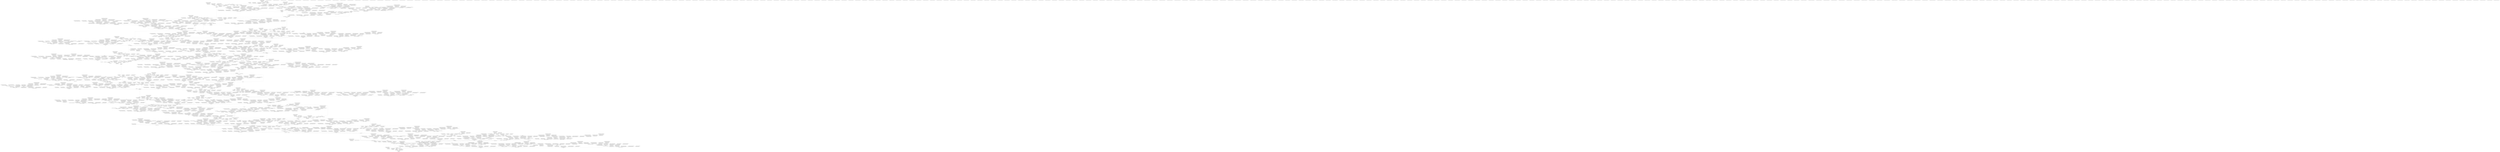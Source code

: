 strict digraph  {
self [op=Placeholder];
"NASNet/nncf_wrapper_stem_conv1/Sigmoid/ReadVariableOp/resource" [op=Placeholder];
"NASNet/nncf_wrapper_stem_conv1/Sigmoid/ReadVariableOp" [op=ReadVariableOp];
"NASNet/nncf_wrapper_stem_conv1/Sigmoid" [op=Sigmoid];
"NASNet/nncf_wrapper_stem_conv1/Round" [op=Round];
"NASNet/nncf_wrapper_stem_conv1/ReadVariableOp/resource" [op=Placeholder];
"NASNet/nncf_wrapper_stem_conv1/ReadVariableOp" [op=ReadVariableOp];
"NASNet/nncf_wrapper_stem_conv1/mul" [op=Mul];
"NASNet/nncf_wrapper_stem_conv1/Conv2D" [op=Conv2D];
"NASNet/stem_bn1/ReadVariableOp/resource" [op=Placeholder];
"NASNet/stem_bn1/ReadVariableOp" [op=ReadVariableOp];
"NASNet/stem_bn1/ReadVariableOp_1/resource" [op=Placeholder];
"NASNet/stem_bn1/ReadVariableOp_1" [op=ReadVariableOp];
"NASNet/stem_bn1/FusedBatchNormV3/ReadVariableOp/resource" [op=Placeholder];
"NASNet/stem_bn1/FusedBatchNormV3/ReadVariableOp" [op=ReadVariableOp];
"NASNet/stem_bn1/FusedBatchNormV3/ReadVariableOp_1/resource" [op=Placeholder];
"NASNet/stem_bn1/FusedBatchNormV3/ReadVariableOp_1" [op=ReadVariableOp];
"NASNet/stem_bn1/FusedBatchNormV3" [op=FusedBatchNormV3];
"NASNet/activation/Relu" [op=Relu];
"NASNet/nncf_wrapper_reduction_conv_1_stem_1/Sigmoid/ReadVariableOp/resource" [op=Placeholder];
"NASNet/nncf_wrapper_reduction_conv_1_stem_1/Sigmoid/ReadVariableOp" [op=ReadVariableOp];
"NASNet/nncf_wrapper_reduction_conv_1_stem_1/Sigmoid" [op=Sigmoid];
"NASNet/nncf_wrapper_reduction_conv_1_stem_1/Round" [op=Round];
"NASNet/nncf_wrapper_reduction_conv_1_stem_1/ReadVariableOp/resource" [op=Placeholder];
"NASNet/nncf_wrapper_reduction_conv_1_stem_1/ReadVariableOp" [op=ReadVariableOp];
"NASNet/nncf_wrapper_reduction_conv_1_stem_1/mul" [op=Mul];
"NASNet/nncf_wrapper_reduction_conv_1_stem_1/Conv2D" [op=Conv2D];
"NASNet/reduction_bn_1_stem_1/ReadVariableOp/resource" [op=Placeholder];
"NASNet/reduction_bn_1_stem_1/ReadVariableOp" [op=ReadVariableOp];
"NASNet/reduction_bn_1_stem_1/ReadVariableOp_1/resource" [op=Placeholder];
"NASNet/reduction_bn_1_stem_1/ReadVariableOp_1" [op=ReadVariableOp];
"NASNet/reduction_bn_1_stem_1/FusedBatchNormV3/ReadVariableOp/resource" [op=Placeholder];
"NASNet/reduction_bn_1_stem_1/FusedBatchNormV3/ReadVariableOp" [op=ReadVariableOp];
"NASNet/reduction_bn_1_stem_1/FusedBatchNormV3/ReadVariableOp_1/resource" [op=Placeholder];
"NASNet/reduction_bn_1_stem_1/FusedBatchNormV3/ReadVariableOp_1" [op=ReadVariableOp];
"NASNet/reduction_bn_1_stem_1/FusedBatchNormV3" [op=FusedBatchNormV3];
"NASNet/activation_3/Relu" [op=Relu];
"NASNet/activation_1/Relu" [op=Relu];
"NASNet/separable_conv_1_pad_reduction_right1_stem_1/Pad/paddings" [op=Const];
"NASNet/separable_conv_1_pad_reduction_right1_stem_1/Pad" [op=Pad];
"NASNet/separable_conv_1_pad_reduction_left1_stem_1/Pad/paddings" [op=Const];
"NASNet/separable_conv_1_pad_reduction_left1_stem_1/Pad" [op=Pad];
"NASNet/nncf_wrapper_separable_conv_1_reduction_right1_stem_1/Sigmoid/ReadVariableOp/resource" [op=Placeholder];
"NASNet/nncf_wrapper_separable_conv_1_reduction_right1_stem_1/Sigmoid/ReadVariableOp" [op=ReadVariableOp];
"NASNet/nncf_wrapper_separable_conv_1_reduction_right1_stem_1/Sigmoid" [op=Sigmoid];
"NASNet/nncf_wrapper_separable_conv_1_reduction_right1_stem_1/Round" [op=Round];
"NASNet/nncf_wrapper_separable_conv_1_reduction_right1_stem_1/ReadVariableOp/resource" [op=Placeholder];
"NASNet/nncf_wrapper_separable_conv_1_reduction_right1_stem_1/ReadVariableOp" [op=ReadVariableOp];
"NASNet/nncf_wrapper_separable_conv_1_reduction_right1_stem_1/mul" [op=Mul];
"NASNet/nncf_wrapper_separable_conv_1_reduction_right1_stem_1/separable_conv2d/ReadVariableOp/resource" [op=Placeholder];
"NASNet/nncf_wrapper_separable_conv_1_reduction_right1_stem_1/separable_conv2d/ReadVariableOp" [op=ReadVariableOp];
"NASNet/nncf_wrapper_separable_conv_1_reduction_right1_stem_1/separable_conv2d/Shape" [op=Const];
"NASNet/nncf_wrapper_separable_conv_1_reduction_right1_stem_1/separable_conv2d/dilation_rate" [op=Const];
"NASNet/nncf_wrapper_separable_conv_1_reduction_right1_stem_1/separable_conv2d/depthwise" [op=DepthwiseConv2dNative];
"NASNet/nncf_wrapper_separable_conv_1_reduction_right1_stem_1/separable_conv2d" [op=Conv2D];
"NASNet/nncf_wrapper_separable_conv_1_reduction_left1_stem_1/Sigmoid/ReadVariableOp/resource" [op=Placeholder];
"NASNet/nncf_wrapper_separable_conv_1_reduction_left1_stem_1/Sigmoid/ReadVariableOp" [op=ReadVariableOp];
"NASNet/nncf_wrapper_separable_conv_1_reduction_left1_stem_1/Sigmoid" [op=Sigmoid];
"NASNet/nncf_wrapper_separable_conv_1_reduction_left1_stem_1/Round" [op=Round];
"NASNet/nncf_wrapper_separable_conv_1_reduction_left1_stem_1/ReadVariableOp/resource" [op=Placeholder];
"NASNet/nncf_wrapper_separable_conv_1_reduction_left1_stem_1/ReadVariableOp" [op=ReadVariableOp];
"NASNet/nncf_wrapper_separable_conv_1_reduction_left1_stem_1/mul" [op=Mul];
"NASNet/nncf_wrapper_separable_conv_1_reduction_left1_stem_1/separable_conv2d/ReadVariableOp/resource" [op=Placeholder];
"NASNet/nncf_wrapper_separable_conv_1_reduction_left1_stem_1/separable_conv2d/ReadVariableOp" [op=ReadVariableOp];
"NASNet/nncf_wrapper_separable_conv_1_reduction_left1_stem_1/separable_conv2d/Shape" [op=Const];
"NASNet/nncf_wrapper_separable_conv_1_reduction_left1_stem_1/separable_conv2d/dilation_rate" [op=Const];
"NASNet/nncf_wrapper_separable_conv_1_reduction_left1_stem_1/separable_conv2d/depthwise" [op=DepthwiseConv2dNative];
"NASNet/nncf_wrapper_separable_conv_1_reduction_left1_stem_1/separable_conv2d" [op=Conv2D];
"NASNet/separable_conv_1_bn_reduction_right1_stem_1/ReadVariableOp/resource" [op=Placeholder];
"NASNet/separable_conv_1_bn_reduction_right1_stem_1/ReadVariableOp" [op=ReadVariableOp];
"NASNet/separable_conv_1_bn_reduction_right1_stem_1/ReadVariableOp_1/resource" [op=Placeholder];
"NASNet/separable_conv_1_bn_reduction_right1_stem_1/ReadVariableOp_1" [op=ReadVariableOp];
"NASNet/separable_conv_1_bn_reduction_right1_stem_1/FusedBatchNormV3/ReadVariableOp/resource" [op=Placeholder];
"NASNet/separable_conv_1_bn_reduction_right1_stem_1/FusedBatchNormV3/ReadVariableOp" [op=ReadVariableOp];
"NASNet/separable_conv_1_bn_reduction_right1_stem_1/FusedBatchNormV3/ReadVariableOp_1/resource" [op=Placeholder];
"NASNet/separable_conv_1_bn_reduction_right1_stem_1/FusedBatchNormV3/ReadVariableOp_1" [op=ReadVariableOp];
"NASNet/separable_conv_1_bn_reduction_right1_stem_1/FusedBatchNormV3" [op=FusedBatchNormV3];
"NASNet/separable_conv_1_bn_reduction_left1_stem_1/ReadVariableOp/resource" [op=Placeholder];
"NASNet/separable_conv_1_bn_reduction_left1_stem_1/ReadVariableOp" [op=ReadVariableOp];
"NASNet/separable_conv_1_bn_reduction_left1_stem_1/ReadVariableOp_1/resource" [op=Placeholder];
"NASNet/separable_conv_1_bn_reduction_left1_stem_1/ReadVariableOp_1" [op=ReadVariableOp];
"NASNet/separable_conv_1_bn_reduction_left1_stem_1/FusedBatchNormV3/ReadVariableOp/resource" [op=Placeholder];
"NASNet/separable_conv_1_bn_reduction_left1_stem_1/FusedBatchNormV3/ReadVariableOp" [op=ReadVariableOp];
"NASNet/separable_conv_1_bn_reduction_left1_stem_1/FusedBatchNormV3/ReadVariableOp_1/resource" [op=Placeholder];
"NASNet/separable_conv_1_bn_reduction_left1_stem_1/FusedBatchNormV3/ReadVariableOp_1" [op=ReadVariableOp];
"NASNet/separable_conv_1_bn_reduction_left1_stem_1/FusedBatchNormV3" [op=FusedBatchNormV3];
"NASNet/activation_4/Relu" [op=Relu];
"NASNet/activation_2/Relu" [op=Relu];
"NASNet/nncf_wrapper_separable_conv_2_reduction_right1_stem_1/Sigmoid/ReadVariableOp/resource" [op=Placeholder];
"NASNet/nncf_wrapper_separable_conv_2_reduction_right1_stem_1/Sigmoid/ReadVariableOp" [op=ReadVariableOp];
"NASNet/nncf_wrapper_separable_conv_2_reduction_right1_stem_1/Sigmoid" [op=Sigmoid];
"NASNet/nncf_wrapper_separable_conv_2_reduction_right1_stem_1/Round" [op=Round];
"NASNet/nncf_wrapper_separable_conv_2_reduction_right1_stem_1/ReadVariableOp/resource" [op=Placeholder];
"NASNet/nncf_wrapper_separable_conv_2_reduction_right1_stem_1/ReadVariableOp" [op=ReadVariableOp];
"NASNet/nncf_wrapper_separable_conv_2_reduction_right1_stem_1/mul" [op=Mul];
"NASNet/nncf_wrapper_separable_conv_2_reduction_right1_stem_1/separable_conv2d/ReadVariableOp/resource" [op=Placeholder];
"NASNet/nncf_wrapper_separable_conv_2_reduction_right1_stem_1/separable_conv2d/ReadVariableOp" [op=ReadVariableOp];
"NASNet/nncf_wrapper_separable_conv_2_reduction_right1_stem_1/separable_conv2d/Shape" [op=Const];
"NASNet/nncf_wrapper_separable_conv_2_reduction_right1_stem_1/separable_conv2d/dilation_rate" [op=Const];
"NASNet/nncf_wrapper_separable_conv_2_reduction_right1_stem_1/separable_conv2d/depthwise" [op=DepthwiseConv2dNative];
"NASNet/nncf_wrapper_separable_conv_2_reduction_right1_stem_1/separable_conv2d" [op=Conv2D];
"NASNet/nncf_wrapper_separable_conv_2_reduction_left1_stem_1/Sigmoid/ReadVariableOp/resource" [op=Placeholder];
"NASNet/nncf_wrapper_separable_conv_2_reduction_left1_stem_1/Sigmoid/ReadVariableOp" [op=ReadVariableOp];
"NASNet/nncf_wrapper_separable_conv_2_reduction_left1_stem_1/Sigmoid" [op=Sigmoid];
"NASNet/nncf_wrapper_separable_conv_2_reduction_left1_stem_1/Round" [op=Round];
"NASNet/nncf_wrapper_separable_conv_2_reduction_left1_stem_1/ReadVariableOp/resource" [op=Placeholder];
"NASNet/nncf_wrapper_separable_conv_2_reduction_left1_stem_1/ReadVariableOp" [op=ReadVariableOp];
"NASNet/nncf_wrapper_separable_conv_2_reduction_left1_stem_1/mul" [op=Mul];
"NASNet/nncf_wrapper_separable_conv_2_reduction_left1_stem_1/separable_conv2d/ReadVariableOp/resource" [op=Placeholder];
"NASNet/nncf_wrapper_separable_conv_2_reduction_left1_stem_1/separable_conv2d/ReadVariableOp" [op=ReadVariableOp];
"NASNet/nncf_wrapper_separable_conv_2_reduction_left1_stem_1/separable_conv2d/Shape" [op=Const];
"NASNet/nncf_wrapper_separable_conv_2_reduction_left1_stem_1/separable_conv2d/dilation_rate" [op=Const];
"NASNet/nncf_wrapper_separable_conv_2_reduction_left1_stem_1/separable_conv2d/depthwise" [op=DepthwiseConv2dNative];
"NASNet/nncf_wrapper_separable_conv_2_reduction_left1_stem_1/separable_conv2d" [op=Conv2D];
"NASNet/separable_conv_2_bn_reduction_left1_stem_1/ReadVariableOp/resource" [op=Placeholder];
"NASNet/separable_conv_2_bn_reduction_left1_stem_1/ReadVariableOp" [op=ReadVariableOp];
"NASNet/separable_conv_2_bn_reduction_left1_stem_1/ReadVariableOp_1/resource" [op=Placeholder];
"NASNet/separable_conv_2_bn_reduction_left1_stem_1/ReadVariableOp_1" [op=ReadVariableOp];
"NASNet/separable_conv_2_bn_reduction_left1_stem_1/FusedBatchNormV3/ReadVariableOp/resource" [op=Placeholder];
"NASNet/separable_conv_2_bn_reduction_left1_stem_1/FusedBatchNormV3/ReadVariableOp" [op=ReadVariableOp];
"NASNet/separable_conv_2_bn_reduction_left1_stem_1/FusedBatchNormV3/ReadVariableOp_1/resource" [op=Placeholder];
"NASNet/separable_conv_2_bn_reduction_left1_stem_1/FusedBatchNormV3/ReadVariableOp_1" [op=ReadVariableOp];
"NASNet/separable_conv_2_bn_reduction_left1_stem_1/FusedBatchNormV3" [op=FusedBatchNormV3];
"NASNet/separable_conv_2_bn_reduction_right1_stem_1/ReadVariableOp/resource" [op=Placeholder];
"NASNet/separable_conv_2_bn_reduction_right1_stem_1/ReadVariableOp" [op=ReadVariableOp];
"NASNet/separable_conv_2_bn_reduction_right1_stem_1/ReadVariableOp_1/resource" [op=Placeholder];
"NASNet/separable_conv_2_bn_reduction_right1_stem_1/ReadVariableOp_1" [op=ReadVariableOp];
"NASNet/separable_conv_2_bn_reduction_right1_stem_1/FusedBatchNormV3/ReadVariableOp/resource" [op=Placeholder];
"NASNet/separable_conv_2_bn_reduction_right1_stem_1/FusedBatchNormV3/ReadVariableOp" [op=ReadVariableOp];
"NASNet/separable_conv_2_bn_reduction_right1_stem_1/FusedBatchNormV3/ReadVariableOp_1/resource" [op=Placeholder];
"NASNet/separable_conv_2_bn_reduction_right1_stem_1/FusedBatchNormV3/ReadVariableOp_1" [op=ReadVariableOp];
"NASNet/separable_conv_2_bn_reduction_right1_stem_1/FusedBatchNormV3" [op=FusedBatchNormV3];
"NASNet/activation_5/Relu" [op=Relu];
"NASNet/reduction_add_1_stem_1/add" [op=AddV2];
"NASNet/activation_7/Relu" [op=Relu];
"NASNet/separable_conv_1_pad_reduction_right2_stem_1/Pad/paddings" [op=Const];
"NASNet/separable_conv_1_pad_reduction_right2_stem_1/Pad" [op=Pad];
"NASNet/activation_9/Relu" [op=Relu];
"NASNet/separable_conv_1_pad_reduction_right3_stem_1/Pad/paddings" [op=Const];
"NASNet/separable_conv_1_pad_reduction_right3_stem_1/Pad" [op=Pad];
"NASNet/nncf_wrapper_separable_conv_1_reduction_right2_stem_1/Sigmoid/ReadVariableOp/resource" [op=Placeholder];
"NASNet/nncf_wrapper_separable_conv_1_reduction_right2_stem_1/Sigmoid/ReadVariableOp" [op=ReadVariableOp];
"NASNet/nncf_wrapper_separable_conv_1_reduction_right2_stem_1/Sigmoid" [op=Sigmoid];
"NASNet/nncf_wrapper_separable_conv_1_reduction_right2_stem_1/Round" [op=Round];
"NASNet/nncf_wrapper_separable_conv_1_reduction_right2_stem_1/ReadVariableOp/resource" [op=Placeholder];
"NASNet/nncf_wrapper_separable_conv_1_reduction_right2_stem_1/ReadVariableOp" [op=ReadVariableOp];
"NASNet/nncf_wrapper_separable_conv_1_reduction_right2_stem_1/mul" [op=Mul];
"NASNet/nncf_wrapper_separable_conv_1_reduction_right2_stem_1/separable_conv2d/ReadVariableOp/resource" [op=Placeholder];
"NASNet/nncf_wrapper_separable_conv_1_reduction_right2_stem_1/separable_conv2d/ReadVariableOp" [op=ReadVariableOp];
"NASNet/nncf_wrapper_separable_conv_1_reduction_right2_stem_1/separable_conv2d/Shape" [op=Const];
"NASNet/nncf_wrapper_separable_conv_1_reduction_right2_stem_1/separable_conv2d/dilation_rate" [op=Const];
"NASNet/nncf_wrapper_separable_conv_1_reduction_right2_stem_1/separable_conv2d/depthwise" [op=DepthwiseConv2dNative];
"NASNet/nncf_wrapper_separable_conv_1_reduction_right2_stem_1/separable_conv2d" [op=Conv2D];
"NASNet/nncf_wrapper_separable_conv_1_reduction_left4_stem_1/Sigmoid/ReadVariableOp/resource" [op=Placeholder];
"NASNet/nncf_wrapper_separable_conv_1_reduction_left4_stem_1/Sigmoid/ReadVariableOp" [op=ReadVariableOp];
"NASNet/nncf_wrapper_separable_conv_1_reduction_left4_stem_1/Sigmoid" [op=Sigmoid];
"NASNet/nncf_wrapper_separable_conv_1_reduction_left4_stem_1/Round" [op=Round];
"NASNet/nncf_wrapper_separable_conv_1_reduction_left4_stem_1/ReadVariableOp/resource" [op=Placeholder];
"NASNet/nncf_wrapper_separable_conv_1_reduction_left4_stem_1/ReadVariableOp" [op=ReadVariableOp];
"NASNet/nncf_wrapper_separable_conv_1_reduction_left4_stem_1/mul" [op=Mul];
"NASNet/nncf_wrapper_separable_conv_1_reduction_left4_stem_1/separable_conv2d/ReadVariableOp/resource" [op=Placeholder];
"NASNet/nncf_wrapper_separable_conv_1_reduction_left4_stem_1/separable_conv2d/ReadVariableOp" [op=ReadVariableOp];
"NASNet/nncf_wrapper_separable_conv_1_reduction_left4_stem_1/separable_conv2d/Shape" [op=Const];
"NASNet/nncf_wrapper_separable_conv_1_reduction_left4_stem_1/separable_conv2d/dilation_rate" [op=Const];
"NASNet/nncf_wrapper_separable_conv_1_reduction_left4_stem_1/separable_conv2d/depthwise" [op=DepthwiseConv2dNative];
"NASNet/nncf_wrapper_separable_conv_1_reduction_left4_stem_1/separable_conv2d" [op=Conv2D];
"NASNet/nncf_wrapper_separable_conv_1_reduction_right3_stem_1/Sigmoid/ReadVariableOp/resource" [op=Placeholder];
"NASNet/nncf_wrapper_separable_conv_1_reduction_right3_stem_1/Sigmoid/ReadVariableOp" [op=ReadVariableOp];
"NASNet/nncf_wrapper_separable_conv_1_reduction_right3_stem_1/Sigmoid" [op=Sigmoid];
"NASNet/nncf_wrapper_separable_conv_1_reduction_right3_stem_1/Round" [op=Round];
"NASNet/nncf_wrapper_separable_conv_1_reduction_right3_stem_1/ReadVariableOp/resource" [op=Placeholder];
"NASNet/nncf_wrapper_separable_conv_1_reduction_right3_stem_1/ReadVariableOp" [op=ReadVariableOp];
"NASNet/nncf_wrapper_separable_conv_1_reduction_right3_stem_1/mul" [op=Mul];
"NASNet/nncf_wrapper_separable_conv_1_reduction_right3_stem_1/separable_conv2d/ReadVariableOp/resource" [op=Placeholder];
"NASNet/nncf_wrapper_separable_conv_1_reduction_right3_stem_1/separable_conv2d/ReadVariableOp" [op=ReadVariableOp];
"NASNet/nncf_wrapper_separable_conv_1_reduction_right3_stem_1/separable_conv2d/Shape" [op=Const];
"NASNet/nncf_wrapper_separable_conv_1_reduction_right3_stem_1/separable_conv2d/dilation_rate" [op=Const];
"NASNet/nncf_wrapper_separable_conv_1_reduction_right3_stem_1/separable_conv2d/depthwise" [op=DepthwiseConv2dNative];
"NASNet/nncf_wrapper_separable_conv_1_reduction_right3_stem_1/separable_conv2d" [op=Conv2D];
"NASNet/separable_conv_1_bn_reduction_right2_stem_1/ReadVariableOp/resource" [op=Placeholder];
"NASNet/separable_conv_1_bn_reduction_right2_stem_1/ReadVariableOp" [op=ReadVariableOp];
"NASNet/separable_conv_1_bn_reduction_right2_stem_1/ReadVariableOp_1/resource" [op=Placeholder];
"NASNet/separable_conv_1_bn_reduction_right2_stem_1/ReadVariableOp_1" [op=ReadVariableOp];
"NASNet/separable_conv_1_bn_reduction_right2_stem_1/FusedBatchNormV3/ReadVariableOp/resource" [op=Placeholder];
"NASNet/separable_conv_1_bn_reduction_right2_stem_1/FusedBatchNormV3/ReadVariableOp" [op=ReadVariableOp];
"NASNet/separable_conv_1_bn_reduction_right2_stem_1/FusedBatchNormV3/ReadVariableOp_1/resource" [op=Placeholder];
"NASNet/separable_conv_1_bn_reduction_right2_stem_1/FusedBatchNormV3/ReadVariableOp_1" [op=ReadVariableOp];
"NASNet/separable_conv_1_bn_reduction_right2_stem_1/FusedBatchNormV3" [op=FusedBatchNormV3];
"NASNet/separable_conv_1_bn_reduction_left4_stem_1/ReadVariableOp/resource" [op=Placeholder];
"NASNet/separable_conv_1_bn_reduction_left4_stem_1/ReadVariableOp" [op=ReadVariableOp];
"NASNet/separable_conv_1_bn_reduction_left4_stem_1/ReadVariableOp_1/resource" [op=Placeholder];
"NASNet/separable_conv_1_bn_reduction_left4_stem_1/ReadVariableOp_1" [op=ReadVariableOp];
"NASNet/separable_conv_1_bn_reduction_left4_stem_1/FusedBatchNormV3/ReadVariableOp/resource" [op=Placeholder];
"NASNet/separable_conv_1_bn_reduction_left4_stem_1/FusedBatchNormV3/ReadVariableOp" [op=ReadVariableOp];
"NASNet/separable_conv_1_bn_reduction_left4_stem_1/FusedBatchNormV3/ReadVariableOp_1/resource" [op=Placeholder];
"NASNet/separable_conv_1_bn_reduction_left4_stem_1/FusedBatchNormV3/ReadVariableOp_1" [op=ReadVariableOp];
"NASNet/separable_conv_1_bn_reduction_left4_stem_1/FusedBatchNormV3" [op=FusedBatchNormV3];
"NASNet/separable_conv_1_bn_reduction_right3_stem_1/ReadVariableOp/resource" [op=Placeholder];
"NASNet/separable_conv_1_bn_reduction_right3_stem_1/ReadVariableOp" [op=ReadVariableOp];
"NASNet/separable_conv_1_bn_reduction_right3_stem_1/ReadVariableOp_1/resource" [op=Placeholder];
"NASNet/separable_conv_1_bn_reduction_right3_stem_1/ReadVariableOp_1" [op=ReadVariableOp];
"NASNet/separable_conv_1_bn_reduction_right3_stem_1/FusedBatchNormV3/ReadVariableOp/resource" [op=Placeholder];
"NASNet/separable_conv_1_bn_reduction_right3_stem_1/FusedBatchNormV3/ReadVariableOp" [op=ReadVariableOp];
"NASNet/separable_conv_1_bn_reduction_right3_stem_1/FusedBatchNormV3/ReadVariableOp_1/resource" [op=Placeholder];
"NASNet/separable_conv_1_bn_reduction_right3_stem_1/FusedBatchNormV3/ReadVariableOp_1" [op=ReadVariableOp];
"NASNet/separable_conv_1_bn_reduction_right3_stem_1/FusedBatchNormV3" [op=FusedBatchNormV3];
"NASNet/activation_6/Relu" [op=Relu];
"NASNet/reduction_pad_1_stem_1/Pad/paddings" [op=Const];
"NASNet/reduction_pad_1_stem_1/Pad" [op=Pad];
"NASNet/activation_10/Relu" [op=Relu];
"NASNet/activation_8/Relu" [op=Relu];
"NASNet/nncf_wrapper_separable_conv_2_reduction_right2_stem_1/Sigmoid/ReadVariableOp/resource" [op=Placeholder];
"NASNet/nncf_wrapper_separable_conv_2_reduction_right2_stem_1/Sigmoid/ReadVariableOp" [op=ReadVariableOp];
"NASNet/nncf_wrapper_separable_conv_2_reduction_right2_stem_1/Sigmoid" [op=Sigmoid];
"NASNet/nncf_wrapper_separable_conv_2_reduction_right2_stem_1/Round" [op=Round];
"NASNet/nncf_wrapper_separable_conv_2_reduction_right2_stem_1/ReadVariableOp/resource" [op=Placeholder];
"NASNet/nncf_wrapper_separable_conv_2_reduction_right2_stem_1/ReadVariableOp" [op=ReadVariableOp];
"NASNet/nncf_wrapper_separable_conv_2_reduction_right2_stem_1/mul" [op=Mul];
"NASNet/nncf_wrapper_separable_conv_2_reduction_right2_stem_1/separable_conv2d/ReadVariableOp/resource" [op=Placeholder];
"NASNet/nncf_wrapper_separable_conv_2_reduction_right2_stem_1/separable_conv2d/ReadVariableOp" [op=ReadVariableOp];
"NASNet/nncf_wrapper_separable_conv_2_reduction_right2_stem_1/separable_conv2d/Shape" [op=Const];
"NASNet/nncf_wrapper_separable_conv_2_reduction_right2_stem_1/separable_conv2d/dilation_rate" [op=Const];
"NASNet/nncf_wrapper_separable_conv_2_reduction_right2_stem_1/separable_conv2d/depthwise" [op=DepthwiseConv2dNative];
"NASNet/nncf_wrapper_separable_conv_2_reduction_right2_stem_1/separable_conv2d" [op=Conv2D];
"NASNet/adjust_relu_1_stem_2/Relu" [op=Relu];
"NASNet/nncf_wrapper_separable_conv_2_reduction_left4_stem_1/Sigmoid/ReadVariableOp/resource" [op=Placeholder];
"NASNet/nncf_wrapper_separable_conv_2_reduction_left4_stem_1/Sigmoid/ReadVariableOp" [op=ReadVariableOp];
"NASNet/nncf_wrapper_separable_conv_2_reduction_left4_stem_1/Sigmoid" [op=Sigmoid];
"NASNet/nncf_wrapper_separable_conv_2_reduction_left4_stem_1/Round" [op=Round];
"NASNet/nncf_wrapper_separable_conv_2_reduction_left4_stem_1/ReadVariableOp/resource" [op=Placeholder];
"NASNet/nncf_wrapper_separable_conv_2_reduction_left4_stem_1/ReadVariableOp" [op=ReadVariableOp];
"NASNet/nncf_wrapper_separable_conv_2_reduction_left4_stem_1/mul" [op=Mul];
"NASNet/nncf_wrapper_separable_conv_2_reduction_left4_stem_1/separable_conv2d/ReadVariableOp/resource" [op=Placeholder];
"NASNet/nncf_wrapper_separable_conv_2_reduction_left4_stem_1/separable_conv2d/ReadVariableOp" [op=ReadVariableOp];
"NASNet/nncf_wrapper_separable_conv_2_reduction_left4_stem_1/separable_conv2d/Shape" [op=Const];
"NASNet/nncf_wrapper_separable_conv_2_reduction_left4_stem_1/separable_conv2d/dilation_rate" [op=Const];
"NASNet/nncf_wrapper_separable_conv_2_reduction_left4_stem_1/separable_conv2d/depthwise" [op=DepthwiseConv2dNative];
"NASNet/nncf_wrapper_separable_conv_2_reduction_left4_stem_1/separable_conv2d" [op=Conv2D];
"NASNet/nncf_wrapper_separable_conv_2_reduction_right3_stem_1/Sigmoid/ReadVariableOp/resource" [op=Placeholder];
"NASNet/nncf_wrapper_separable_conv_2_reduction_right3_stem_1/Sigmoid/ReadVariableOp" [op=ReadVariableOp];
"NASNet/nncf_wrapper_separable_conv_2_reduction_right3_stem_1/Sigmoid" [op=Sigmoid];
"NASNet/nncf_wrapper_separable_conv_2_reduction_right3_stem_1/Round" [op=Round];
"NASNet/nncf_wrapper_separable_conv_2_reduction_right3_stem_1/ReadVariableOp/resource" [op=Placeholder];
"NASNet/nncf_wrapper_separable_conv_2_reduction_right3_stem_1/ReadVariableOp" [op=ReadVariableOp];
"NASNet/nncf_wrapper_separable_conv_2_reduction_right3_stem_1/mul" [op=Mul];
"NASNet/nncf_wrapper_separable_conv_2_reduction_right3_stem_1/separable_conv2d/ReadVariableOp/resource" [op=Placeholder];
"NASNet/nncf_wrapper_separable_conv_2_reduction_right3_stem_1/separable_conv2d/ReadVariableOp" [op=ReadVariableOp];
"NASNet/nncf_wrapper_separable_conv_2_reduction_right3_stem_1/separable_conv2d/Shape" [op=Const];
"NASNet/nncf_wrapper_separable_conv_2_reduction_right3_stem_1/separable_conv2d/dilation_rate" [op=Const];
"NASNet/nncf_wrapper_separable_conv_2_reduction_right3_stem_1/separable_conv2d/depthwise" [op=DepthwiseConv2dNative];
"NASNet/nncf_wrapper_separable_conv_2_reduction_right3_stem_1/separable_conv2d" [op=Conv2D];
"NASNet/reduction_left2_stem_1/MaxPool" [op=MaxPool];
"NASNet/separable_conv_2_bn_reduction_right2_stem_1/ReadVariableOp/resource" [op=Placeholder];
"NASNet/separable_conv_2_bn_reduction_right2_stem_1/ReadVariableOp" [op=ReadVariableOp];
"NASNet/separable_conv_2_bn_reduction_right2_stem_1/ReadVariableOp_1/resource" [op=Placeholder];
"NASNet/separable_conv_2_bn_reduction_right2_stem_1/ReadVariableOp_1" [op=ReadVariableOp];
"NASNet/separable_conv_2_bn_reduction_right2_stem_1/FusedBatchNormV3/ReadVariableOp/resource" [op=Placeholder];
"NASNet/separable_conv_2_bn_reduction_right2_stem_1/FusedBatchNormV3/ReadVariableOp" [op=ReadVariableOp];
"NASNet/separable_conv_2_bn_reduction_right2_stem_1/FusedBatchNormV3/ReadVariableOp_1/resource" [op=Placeholder];
"NASNet/separable_conv_2_bn_reduction_right2_stem_1/FusedBatchNormV3/ReadVariableOp_1" [op=ReadVariableOp];
"NASNet/separable_conv_2_bn_reduction_right2_stem_1/FusedBatchNormV3" [op=FusedBatchNormV3];
"NASNet/zero_padding2d/Pad/paddings" [op=Const];
"NASNet/zero_padding2d/Pad" [op=Pad];
"NASNet/reduction_add_2_stem_1/add" [op=AddV2];
"NASNet/separable_conv_2_bn_reduction_left4_stem_1/ReadVariableOp/resource" [op=Placeholder];
"NASNet/separable_conv_2_bn_reduction_left4_stem_1/ReadVariableOp" [op=ReadVariableOp];
"NASNet/separable_conv_2_bn_reduction_left4_stem_1/ReadVariableOp_1/resource" [op=Placeholder];
"NASNet/separable_conv_2_bn_reduction_left4_stem_1/ReadVariableOp_1" [op=ReadVariableOp];
"NASNet/separable_conv_2_bn_reduction_left4_stem_1/FusedBatchNormV3/ReadVariableOp/resource" [op=Placeholder];
"NASNet/separable_conv_2_bn_reduction_left4_stem_1/FusedBatchNormV3/ReadVariableOp" [op=ReadVariableOp];
"NASNet/separable_conv_2_bn_reduction_left4_stem_1/FusedBatchNormV3/ReadVariableOp_1/resource" [op=Placeholder];
"NASNet/separable_conv_2_bn_reduction_left4_stem_1/FusedBatchNormV3/ReadVariableOp_1" [op=ReadVariableOp];
"NASNet/separable_conv_2_bn_reduction_left4_stem_1/FusedBatchNormV3" [op=FusedBatchNormV3];
"NASNet/reduction_right5_stem_1/MaxPool" [op=MaxPool];
"NASNet/reduction_left4_stem_1/AvgPool" [op=AvgPool];
"NASNet/reduction_left3_stem_1/AvgPool" [op=AvgPool];
"NASNet/separable_conv_2_bn_reduction_right3_stem_1/ReadVariableOp/resource" [op=Placeholder];
"NASNet/separable_conv_2_bn_reduction_right3_stem_1/ReadVariableOp" [op=ReadVariableOp];
"NASNet/separable_conv_2_bn_reduction_right3_stem_1/ReadVariableOp_1/resource" [op=Placeholder];
"NASNet/separable_conv_2_bn_reduction_right3_stem_1/ReadVariableOp_1" [op=ReadVariableOp];
"NASNet/separable_conv_2_bn_reduction_right3_stem_1/FusedBatchNormV3/ReadVariableOp/resource" [op=Placeholder];
"NASNet/separable_conv_2_bn_reduction_right3_stem_1/FusedBatchNormV3/ReadVariableOp" [op=ReadVariableOp];
"NASNet/separable_conv_2_bn_reduction_right3_stem_1/FusedBatchNormV3/ReadVariableOp_1/resource" [op=Placeholder];
"NASNet/separable_conv_2_bn_reduction_right3_stem_1/FusedBatchNormV3/ReadVariableOp_1" [op=ReadVariableOp];
"NASNet/separable_conv_2_bn_reduction_right3_stem_1/FusedBatchNormV3" [op=FusedBatchNormV3];
"NASNet/cropping2d/strided_slice/stack" [op=Const];
"NASNet/cropping2d/strided_slice/stack_1" [op=Const];
"NASNet/cropping2d/strided_slice/stack_2" [op=Const];
"NASNet/cropping2d/strided_slice" [op=StridedSlice];
"NASNet/reduction_add3_stem_1/add" [op=AddV2];
"NASNet/add/add" [op=AddV2];
"NASNet/reduction_add4_stem_1/add" [op=AddV2];
"NASNet/reduction_concat_stem_1/concat/axis" [op=Const];
"NASNet/reduction_concat_stem_1/concat" [op=ConcatV2];
"NASNet/adjust_avg_pool_2_stem_2/AvgPool" [op=AvgPool];
"NASNet/adjust_avg_pool_1_stem_2/AvgPool" [op=AvgPool];
"NASNet/nncf_wrapper_adjust_conv_1_stem_2/Sigmoid/ReadVariableOp/resource" [op=Placeholder];
"NASNet/nncf_wrapper_adjust_conv_1_stem_2/Sigmoid/ReadVariableOp" [op=ReadVariableOp];
"NASNet/nncf_wrapper_adjust_conv_1_stem_2/Sigmoid" [op=Sigmoid];
"NASNet/nncf_wrapper_adjust_conv_1_stem_2/Round" [op=Round];
"NASNet/nncf_wrapper_adjust_conv_1_stem_2/ReadVariableOp/resource" [op=Placeholder];
"NASNet/nncf_wrapper_adjust_conv_1_stem_2/ReadVariableOp" [op=ReadVariableOp];
"NASNet/nncf_wrapper_adjust_conv_1_stem_2/mul" [op=Mul];
"NASNet/nncf_wrapper_adjust_conv_1_stem_2/Conv2D" [op=Conv2D];
"NASNet/nncf_wrapper_adjust_conv_2_stem_2/Sigmoid/ReadVariableOp/resource" [op=Placeholder];
"NASNet/nncf_wrapper_adjust_conv_2_stem_2/Sigmoid/ReadVariableOp" [op=ReadVariableOp];
"NASNet/nncf_wrapper_adjust_conv_2_stem_2/Sigmoid" [op=Sigmoid];
"NASNet/nncf_wrapper_adjust_conv_2_stem_2/Round" [op=Round];
"NASNet/nncf_wrapper_adjust_conv_2_stem_2/ReadVariableOp/resource" [op=Placeholder];
"NASNet/nncf_wrapper_adjust_conv_2_stem_2/ReadVariableOp" [op=ReadVariableOp];
"NASNet/nncf_wrapper_adjust_conv_2_stem_2/mul" [op=Mul];
"NASNet/nncf_wrapper_adjust_conv_2_stem_2/Conv2D" [op=Conv2D];
"NASNet/activation_11/Relu" [op=Relu];
"NASNet/concatenate/concat/axis" [op=Const];
"NASNet/concatenate/concat" [op=ConcatV2];
"NASNet/nncf_wrapper_reduction_conv_1_stem_2/Sigmoid/ReadVariableOp/resource" [op=Placeholder];
"NASNet/nncf_wrapper_reduction_conv_1_stem_2/Sigmoid/ReadVariableOp" [op=ReadVariableOp];
"NASNet/nncf_wrapper_reduction_conv_1_stem_2/Sigmoid" [op=Sigmoid];
"NASNet/nncf_wrapper_reduction_conv_1_stem_2/Round" [op=Round];
"NASNet/nncf_wrapper_reduction_conv_1_stem_2/ReadVariableOp/resource" [op=Placeholder];
"NASNet/nncf_wrapper_reduction_conv_1_stem_2/ReadVariableOp" [op=ReadVariableOp];
"NASNet/nncf_wrapper_reduction_conv_1_stem_2/mul" [op=Mul];
"NASNet/nncf_wrapper_reduction_conv_1_stem_2/Conv2D" [op=Conv2D];
"NASNet/adjust_bn_stem_2/ReadVariableOp/resource" [op=Placeholder];
"NASNet/adjust_bn_stem_2/ReadVariableOp" [op=ReadVariableOp];
"NASNet/adjust_bn_stem_2/ReadVariableOp_1/resource" [op=Placeholder];
"NASNet/adjust_bn_stem_2/ReadVariableOp_1" [op=ReadVariableOp];
"NASNet/adjust_bn_stem_2/FusedBatchNormV3/ReadVariableOp/resource" [op=Placeholder];
"NASNet/adjust_bn_stem_2/FusedBatchNormV3/ReadVariableOp" [op=ReadVariableOp];
"NASNet/adjust_bn_stem_2/FusedBatchNormV3/ReadVariableOp_1/resource" [op=Placeholder];
"NASNet/adjust_bn_stem_2/FusedBatchNormV3/ReadVariableOp_1" [op=ReadVariableOp];
"NASNet/adjust_bn_stem_2/FusedBatchNormV3" [op=FusedBatchNormV3];
"NASNet/reduction_bn_1_stem_2/ReadVariableOp/resource" [op=Placeholder];
"NASNet/reduction_bn_1_stem_2/ReadVariableOp" [op=ReadVariableOp];
"NASNet/reduction_bn_1_stem_2/ReadVariableOp_1/resource" [op=Placeholder];
"NASNet/reduction_bn_1_stem_2/ReadVariableOp_1" [op=ReadVariableOp];
"NASNet/reduction_bn_1_stem_2/FusedBatchNormV3/ReadVariableOp/resource" [op=Placeholder];
"NASNet/reduction_bn_1_stem_2/FusedBatchNormV3/ReadVariableOp" [op=ReadVariableOp];
"NASNet/reduction_bn_1_stem_2/FusedBatchNormV3/ReadVariableOp_1/resource" [op=Placeholder];
"NASNet/reduction_bn_1_stem_2/FusedBatchNormV3/ReadVariableOp_1" [op=ReadVariableOp];
"NASNet/reduction_bn_1_stem_2/FusedBatchNormV3" [op=FusedBatchNormV3];
"NASNet/activation_14/Relu" [op=Relu];
"NASNet/activation_12/Relu" [op=Relu];
"NASNet/separable_conv_1_pad_reduction_right1_stem_2/Pad/paddings" [op=Const];
"NASNet/separable_conv_1_pad_reduction_right1_stem_2/Pad" [op=Pad];
"NASNet/separable_conv_1_pad_reduction_left1_stem_2/Pad/paddings" [op=Const];
"NASNet/separable_conv_1_pad_reduction_left1_stem_2/Pad" [op=Pad];
"NASNet/nncf_wrapper_separable_conv_1_reduction_right1_stem_2/Sigmoid/ReadVariableOp/resource" [op=Placeholder];
"NASNet/nncf_wrapper_separable_conv_1_reduction_right1_stem_2/Sigmoid/ReadVariableOp" [op=ReadVariableOp];
"NASNet/nncf_wrapper_separable_conv_1_reduction_right1_stem_2/Sigmoid" [op=Sigmoid];
"NASNet/nncf_wrapper_separable_conv_1_reduction_right1_stem_2/Round" [op=Round];
"NASNet/nncf_wrapper_separable_conv_1_reduction_right1_stem_2/ReadVariableOp/resource" [op=Placeholder];
"NASNet/nncf_wrapper_separable_conv_1_reduction_right1_stem_2/ReadVariableOp" [op=ReadVariableOp];
"NASNet/nncf_wrapper_separable_conv_1_reduction_right1_stem_2/mul" [op=Mul];
"NASNet/nncf_wrapper_separable_conv_1_reduction_right1_stem_2/separable_conv2d/ReadVariableOp/resource" [op=Placeholder];
"NASNet/nncf_wrapper_separable_conv_1_reduction_right1_stem_2/separable_conv2d/ReadVariableOp" [op=ReadVariableOp];
"NASNet/nncf_wrapper_separable_conv_1_reduction_right1_stem_2/separable_conv2d/Shape" [op=Const];
"NASNet/nncf_wrapper_separable_conv_1_reduction_right1_stem_2/separable_conv2d/dilation_rate" [op=Const];
"NASNet/nncf_wrapper_separable_conv_1_reduction_right1_stem_2/separable_conv2d/depthwise" [op=DepthwiseConv2dNative];
"NASNet/nncf_wrapper_separable_conv_1_reduction_right1_stem_2/separable_conv2d" [op=Conv2D];
"NASNet/nncf_wrapper_separable_conv_1_reduction_left1_stem_2/Sigmoid/ReadVariableOp/resource" [op=Placeholder];
"NASNet/nncf_wrapper_separable_conv_1_reduction_left1_stem_2/Sigmoid/ReadVariableOp" [op=ReadVariableOp];
"NASNet/nncf_wrapper_separable_conv_1_reduction_left1_stem_2/Sigmoid" [op=Sigmoid];
"NASNet/nncf_wrapper_separable_conv_1_reduction_left1_stem_2/Round" [op=Round];
"NASNet/nncf_wrapper_separable_conv_1_reduction_left1_stem_2/ReadVariableOp/resource" [op=Placeholder];
"NASNet/nncf_wrapper_separable_conv_1_reduction_left1_stem_2/ReadVariableOp" [op=ReadVariableOp];
"NASNet/nncf_wrapper_separable_conv_1_reduction_left1_stem_2/mul" [op=Mul];
"NASNet/nncf_wrapper_separable_conv_1_reduction_left1_stem_2/separable_conv2d/ReadVariableOp/resource" [op=Placeholder];
"NASNet/nncf_wrapper_separable_conv_1_reduction_left1_stem_2/separable_conv2d/ReadVariableOp" [op=ReadVariableOp];
"NASNet/nncf_wrapper_separable_conv_1_reduction_left1_stem_2/separable_conv2d/Shape" [op=Const];
"NASNet/nncf_wrapper_separable_conv_1_reduction_left1_stem_2/separable_conv2d/dilation_rate" [op=Const];
"NASNet/nncf_wrapper_separable_conv_1_reduction_left1_stem_2/separable_conv2d/depthwise" [op=DepthwiseConv2dNative];
"NASNet/nncf_wrapper_separable_conv_1_reduction_left1_stem_2/separable_conv2d" [op=Conv2D];
"NASNet/separable_conv_1_bn_reduction_right1_stem_2/ReadVariableOp/resource" [op=Placeholder];
"NASNet/separable_conv_1_bn_reduction_right1_stem_2/ReadVariableOp" [op=ReadVariableOp];
"NASNet/separable_conv_1_bn_reduction_right1_stem_2/ReadVariableOp_1/resource" [op=Placeholder];
"NASNet/separable_conv_1_bn_reduction_right1_stem_2/ReadVariableOp_1" [op=ReadVariableOp];
"NASNet/separable_conv_1_bn_reduction_right1_stem_2/FusedBatchNormV3/ReadVariableOp/resource" [op=Placeholder];
"NASNet/separable_conv_1_bn_reduction_right1_stem_2/FusedBatchNormV3/ReadVariableOp" [op=ReadVariableOp];
"NASNet/separable_conv_1_bn_reduction_right1_stem_2/FusedBatchNormV3/ReadVariableOp_1/resource" [op=Placeholder];
"NASNet/separable_conv_1_bn_reduction_right1_stem_2/FusedBatchNormV3/ReadVariableOp_1" [op=ReadVariableOp];
"NASNet/separable_conv_1_bn_reduction_right1_stem_2/FusedBatchNormV3" [op=FusedBatchNormV3];
"NASNet/separable_conv_1_bn_reduction_left1_stem_2/ReadVariableOp/resource" [op=Placeholder];
"NASNet/separable_conv_1_bn_reduction_left1_stem_2/ReadVariableOp" [op=ReadVariableOp];
"NASNet/separable_conv_1_bn_reduction_left1_stem_2/ReadVariableOp_1/resource" [op=Placeholder];
"NASNet/separable_conv_1_bn_reduction_left1_stem_2/ReadVariableOp_1" [op=ReadVariableOp];
"NASNet/separable_conv_1_bn_reduction_left1_stem_2/FusedBatchNormV3/ReadVariableOp/resource" [op=Placeholder];
"NASNet/separable_conv_1_bn_reduction_left1_stem_2/FusedBatchNormV3/ReadVariableOp" [op=ReadVariableOp];
"NASNet/separable_conv_1_bn_reduction_left1_stem_2/FusedBatchNormV3/ReadVariableOp_1/resource" [op=Placeholder];
"NASNet/separable_conv_1_bn_reduction_left1_stem_2/FusedBatchNormV3/ReadVariableOp_1" [op=ReadVariableOp];
"NASNet/separable_conv_1_bn_reduction_left1_stem_2/FusedBatchNormV3" [op=FusedBatchNormV3];
"NASNet/activation_15/Relu" [op=Relu];
"NASNet/activation_13/Relu" [op=Relu];
"NASNet/nncf_wrapper_separable_conv_2_reduction_right1_stem_2/Sigmoid/ReadVariableOp/resource" [op=Placeholder];
"NASNet/nncf_wrapper_separable_conv_2_reduction_right1_stem_2/Sigmoid/ReadVariableOp" [op=ReadVariableOp];
"NASNet/nncf_wrapper_separable_conv_2_reduction_right1_stem_2/Sigmoid" [op=Sigmoid];
"NASNet/nncf_wrapper_separable_conv_2_reduction_right1_stem_2/Round" [op=Round];
"NASNet/nncf_wrapper_separable_conv_2_reduction_right1_stem_2/ReadVariableOp/resource" [op=Placeholder];
"NASNet/nncf_wrapper_separable_conv_2_reduction_right1_stem_2/ReadVariableOp" [op=ReadVariableOp];
"NASNet/nncf_wrapper_separable_conv_2_reduction_right1_stem_2/mul" [op=Mul];
"NASNet/nncf_wrapper_separable_conv_2_reduction_right1_stem_2/separable_conv2d/ReadVariableOp/resource" [op=Placeholder];
"NASNet/nncf_wrapper_separable_conv_2_reduction_right1_stem_2/separable_conv2d/ReadVariableOp" [op=ReadVariableOp];
"NASNet/nncf_wrapper_separable_conv_2_reduction_right1_stem_2/separable_conv2d/Shape" [op=Const];
"NASNet/nncf_wrapper_separable_conv_2_reduction_right1_stem_2/separable_conv2d/dilation_rate" [op=Const];
"NASNet/nncf_wrapper_separable_conv_2_reduction_right1_stem_2/separable_conv2d/depthwise" [op=DepthwiseConv2dNative];
"NASNet/nncf_wrapper_separable_conv_2_reduction_right1_stem_2/separable_conv2d" [op=Conv2D];
"NASNet/nncf_wrapper_separable_conv_2_reduction_left1_stem_2/Sigmoid/ReadVariableOp/resource" [op=Placeholder];
"NASNet/nncf_wrapper_separable_conv_2_reduction_left1_stem_2/Sigmoid/ReadVariableOp" [op=ReadVariableOp];
"NASNet/nncf_wrapper_separable_conv_2_reduction_left1_stem_2/Sigmoid" [op=Sigmoid];
"NASNet/nncf_wrapper_separable_conv_2_reduction_left1_stem_2/Round" [op=Round];
"NASNet/nncf_wrapper_separable_conv_2_reduction_left1_stem_2/ReadVariableOp/resource" [op=Placeholder];
"NASNet/nncf_wrapper_separable_conv_2_reduction_left1_stem_2/ReadVariableOp" [op=ReadVariableOp];
"NASNet/nncf_wrapper_separable_conv_2_reduction_left1_stem_2/mul" [op=Mul];
"NASNet/nncf_wrapper_separable_conv_2_reduction_left1_stem_2/separable_conv2d/ReadVariableOp/resource" [op=Placeholder];
"NASNet/nncf_wrapper_separable_conv_2_reduction_left1_stem_2/separable_conv2d/ReadVariableOp" [op=ReadVariableOp];
"NASNet/nncf_wrapper_separable_conv_2_reduction_left1_stem_2/separable_conv2d/Shape" [op=Const];
"NASNet/nncf_wrapper_separable_conv_2_reduction_left1_stem_2/separable_conv2d/dilation_rate" [op=Const];
"NASNet/nncf_wrapper_separable_conv_2_reduction_left1_stem_2/separable_conv2d/depthwise" [op=DepthwiseConv2dNative];
"NASNet/nncf_wrapper_separable_conv_2_reduction_left1_stem_2/separable_conv2d" [op=Conv2D];
"NASNet/separable_conv_2_bn_reduction_left1_stem_2/ReadVariableOp/resource" [op=Placeholder];
"NASNet/separable_conv_2_bn_reduction_left1_stem_2/ReadVariableOp" [op=ReadVariableOp];
"NASNet/separable_conv_2_bn_reduction_left1_stem_2/ReadVariableOp_1/resource" [op=Placeholder];
"NASNet/separable_conv_2_bn_reduction_left1_stem_2/ReadVariableOp_1" [op=ReadVariableOp];
"NASNet/separable_conv_2_bn_reduction_left1_stem_2/FusedBatchNormV3/ReadVariableOp/resource" [op=Placeholder];
"NASNet/separable_conv_2_bn_reduction_left1_stem_2/FusedBatchNormV3/ReadVariableOp" [op=ReadVariableOp];
"NASNet/separable_conv_2_bn_reduction_left1_stem_2/FusedBatchNormV3/ReadVariableOp_1/resource" [op=Placeholder];
"NASNet/separable_conv_2_bn_reduction_left1_stem_2/FusedBatchNormV3/ReadVariableOp_1" [op=ReadVariableOp];
"NASNet/separable_conv_2_bn_reduction_left1_stem_2/FusedBatchNormV3" [op=FusedBatchNormV3];
"NASNet/separable_conv_2_bn_reduction_right1_stem_2/ReadVariableOp/resource" [op=Placeholder];
"NASNet/separable_conv_2_bn_reduction_right1_stem_2/ReadVariableOp" [op=ReadVariableOp];
"NASNet/separable_conv_2_bn_reduction_right1_stem_2/ReadVariableOp_1/resource" [op=Placeholder];
"NASNet/separable_conv_2_bn_reduction_right1_stem_2/ReadVariableOp_1" [op=ReadVariableOp];
"NASNet/separable_conv_2_bn_reduction_right1_stem_2/FusedBatchNormV3/ReadVariableOp/resource" [op=Placeholder];
"NASNet/separable_conv_2_bn_reduction_right1_stem_2/FusedBatchNormV3/ReadVariableOp" [op=ReadVariableOp];
"NASNet/separable_conv_2_bn_reduction_right1_stem_2/FusedBatchNormV3/ReadVariableOp_1/resource" [op=Placeholder];
"NASNet/separable_conv_2_bn_reduction_right1_stem_2/FusedBatchNormV3/ReadVariableOp_1" [op=ReadVariableOp];
"NASNet/separable_conv_2_bn_reduction_right1_stem_2/FusedBatchNormV3" [op=FusedBatchNormV3];
"NASNet/activation_16/Relu" [op=Relu];
"NASNet/reduction_add_1_stem_2/add" [op=AddV2];
"NASNet/activation_18/Relu" [op=Relu];
"NASNet/separable_conv_1_pad_reduction_right2_stem_2/Pad/paddings" [op=Const];
"NASNet/separable_conv_1_pad_reduction_right2_stem_2/Pad" [op=Pad];
"NASNet/activation_20/Relu" [op=Relu];
"NASNet/separable_conv_1_pad_reduction_right3_stem_2/Pad/paddings" [op=Const];
"NASNet/separable_conv_1_pad_reduction_right3_stem_2/Pad" [op=Pad];
"NASNet/nncf_wrapper_separable_conv_1_reduction_right2_stem_2/Sigmoid/ReadVariableOp/resource" [op=Placeholder];
"NASNet/nncf_wrapper_separable_conv_1_reduction_right2_stem_2/Sigmoid/ReadVariableOp" [op=ReadVariableOp];
"NASNet/nncf_wrapper_separable_conv_1_reduction_right2_stem_2/Sigmoid" [op=Sigmoid];
"NASNet/nncf_wrapper_separable_conv_1_reduction_right2_stem_2/Round" [op=Round];
"NASNet/nncf_wrapper_separable_conv_1_reduction_right2_stem_2/ReadVariableOp/resource" [op=Placeholder];
"NASNet/nncf_wrapper_separable_conv_1_reduction_right2_stem_2/ReadVariableOp" [op=ReadVariableOp];
"NASNet/nncf_wrapper_separable_conv_1_reduction_right2_stem_2/mul" [op=Mul];
"NASNet/nncf_wrapper_separable_conv_1_reduction_right2_stem_2/separable_conv2d/ReadVariableOp/resource" [op=Placeholder];
"NASNet/nncf_wrapper_separable_conv_1_reduction_right2_stem_2/separable_conv2d/ReadVariableOp" [op=ReadVariableOp];
"NASNet/nncf_wrapper_separable_conv_1_reduction_right2_stem_2/separable_conv2d/Shape" [op=Const];
"NASNet/nncf_wrapper_separable_conv_1_reduction_right2_stem_2/separable_conv2d/dilation_rate" [op=Const];
"NASNet/nncf_wrapper_separable_conv_1_reduction_right2_stem_2/separable_conv2d/depthwise" [op=DepthwiseConv2dNative];
"NASNet/nncf_wrapper_separable_conv_1_reduction_right2_stem_2/separable_conv2d" [op=Conv2D];
"NASNet/nncf_wrapper_separable_conv_1_reduction_left4_stem_2/Sigmoid/ReadVariableOp/resource" [op=Placeholder];
"NASNet/nncf_wrapper_separable_conv_1_reduction_left4_stem_2/Sigmoid/ReadVariableOp" [op=ReadVariableOp];
"NASNet/nncf_wrapper_separable_conv_1_reduction_left4_stem_2/Sigmoid" [op=Sigmoid];
"NASNet/nncf_wrapper_separable_conv_1_reduction_left4_stem_2/Round" [op=Round];
"NASNet/nncf_wrapper_separable_conv_1_reduction_left4_stem_2/ReadVariableOp/resource" [op=Placeholder];
"NASNet/nncf_wrapper_separable_conv_1_reduction_left4_stem_2/ReadVariableOp" [op=ReadVariableOp];
"NASNet/nncf_wrapper_separable_conv_1_reduction_left4_stem_2/mul" [op=Mul];
"NASNet/nncf_wrapper_separable_conv_1_reduction_left4_stem_2/separable_conv2d/ReadVariableOp/resource" [op=Placeholder];
"NASNet/nncf_wrapper_separable_conv_1_reduction_left4_stem_2/separable_conv2d/ReadVariableOp" [op=ReadVariableOp];
"NASNet/nncf_wrapper_separable_conv_1_reduction_left4_stem_2/separable_conv2d/Shape" [op=Const];
"NASNet/nncf_wrapper_separable_conv_1_reduction_left4_stem_2/separable_conv2d/dilation_rate" [op=Const];
"NASNet/nncf_wrapper_separable_conv_1_reduction_left4_stem_2/separable_conv2d/depthwise" [op=DepthwiseConv2dNative];
"NASNet/nncf_wrapper_separable_conv_1_reduction_left4_stem_2/separable_conv2d" [op=Conv2D];
"NASNet/nncf_wrapper_separable_conv_1_reduction_right3_stem_2/Sigmoid/ReadVariableOp/resource" [op=Placeholder];
"NASNet/nncf_wrapper_separable_conv_1_reduction_right3_stem_2/Sigmoid/ReadVariableOp" [op=ReadVariableOp];
"NASNet/nncf_wrapper_separable_conv_1_reduction_right3_stem_2/Sigmoid" [op=Sigmoid];
"NASNet/nncf_wrapper_separable_conv_1_reduction_right3_stem_2/Round" [op=Round];
"NASNet/nncf_wrapper_separable_conv_1_reduction_right3_stem_2/ReadVariableOp/resource" [op=Placeholder];
"NASNet/nncf_wrapper_separable_conv_1_reduction_right3_stem_2/ReadVariableOp" [op=ReadVariableOp];
"NASNet/nncf_wrapper_separable_conv_1_reduction_right3_stem_2/mul" [op=Mul];
"NASNet/nncf_wrapper_separable_conv_1_reduction_right3_stem_2/separable_conv2d/ReadVariableOp/resource" [op=Placeholder];
"NASNet/nncf_wrapper_separable_conv_1_reduction_right3_stem_2/separable_conv2d/ReadVariableOp" [op=ReadVariableOp];
"NASNet/nncf_wrapper_separable_conv_1_reduction_right3_stem_2/separable_conv2d/Shape" [op=Const];
"NASNet/nncf_wrapper_separable_conv_1_reduction_right3_stem_2/separable_conv2d/dilation_rate" [op=Const];
"NASNet/nncf_wrapper_separable_conv_1_reduction_right3_stem_2/separable_conv2d/depthwise" [op=DepthwiseConv2dNative];
"NASNet/nncf_wrapper_separable_conv_1_reduction_right3_stem_2/separable_conv2d" [op=Conv2D];
"NASNet/separable_conv_1_bn_reduction_right2_stem_2/ReadVariableOp/resource" [op=Placeholder];
"NASNet/separable_conv_1_bn_reduction_right2_stem_2/ReadVariableOp" [op=ReadVariableOp];
"NASNet/separable_conv_1_bn_reduction_right2_stem_2/ReadVariableOp_1/resource" [op=Placeholder];
"NASNet/separable_conv_1_bn_reduction_right2_stem_2/ReadVariableOp_1" [op=ReadVariableOp];
"NASNet/separable_conv_1_bn_reduction_right2_stem_2/FusedBatchNormV3/ReadVariableOp/resource" [op=Placeholder];
"NASNet/separable_conv_1_bn_reduction_right2_stem_2/FusedBatchNormV3/ReadVariableOp" [op=ReadVariableOp];
"NASNet/separable_conv_1_bn_reduction_right2_stem_2/FusedBatchNormV3/ReadVariableOp_1/resource" [op=Placeholder];
"NASNet/separable_conv_1_bn_reduction_right2_stem_2/FusedBatchNormV3/ReadVariableOp_1" [op=ReadVariableOp];
"NASNet/separable_conv_1_bn_reduction_right2_stem_2/FusedBatchNormV3" [op=FusedBatchNormV3];
"NASNet/separable_conv_1_bn_reduction_left4_stem_2/ReadVariableOp/resource" [op=Placeholder];
"NASNet/separable_conv_1_bn_reduction_left4_stem_2/ReadVariableOp" [op=ReadVariableOp];
"NASNet/separable_conv_1_bn_reduction_left4_stem_2/ReadVariableOp_1/resource" [op=Placeholder];
"NASNet/separable_conv_1_bn_reduction_left4_stem_2/ReadVariableOp_1" [op=ReadVariableOp];
"NASNet/separable_conv_1_bn_reduction_left4_stem_2/FusedBatchNormV3/ReadVariableOp/resource" [op=Placeholder];
"NASNet/separable_conv_1_bn_reduction_left4_stem_2/FusedBatchNormV3/ReadVariableOp" [op=ReadVariableOp];
"NASNet/separable_conv_1_bn_reduction_left4_stem_2/FusedBatchNormV3/ReadVariableOp_1/resource" [op=Placeholder];
"NASNet/separable_conv_1_bn_reduction_left4_stem_2/FusedBatchNormV3/ReadVariableOp_1" [op=ReadVariableOp];
"NASNet/separable_conv_1_bn_reduction_left4_stem_2/FusedBatchNormV3" [op=FusedBatchNormV3];
"NASNet/separable_conv_1_bn_reduction_right3_stem_2/ReadVariableOp/resource" [op=Placeholder];
"NASNet/separable_conv_1_bn_reduction_right3_stem_2/ReadVariableOp" [op=ReadVariableOp];
"NASNet/separable_conv_1_bn_reduction_right3_stem_2/ReadVariableOp_1/resource" [op=Placeholder];
"NASNet/separable_conv_1_bn_reduction_right3_stem_2/ReadVariableOp_1" [op=ReadVariableOp];
"NASNet/separable_conv_1_bn_reduction_right3_stem_2/FusedBatchNormV3/ReadVariableOp/resource" [op=Placeholder];
"NASNet/separable_conv_1_bn_reduction_right3_stem_2/FusedBatchNormV3/ReadVariableOp" [op=ReadVariableOp];
"NASNet/separable_conv_1_bn_reduction_right3_stem_2/FusedBatchNormV3/ReadVariableOp_1/resource" [op=Placeholder];
"NASNet/separable_conv_1_bn_reduction_right3_stem_2/FusedBatchNormV3/ReadVariableOp_1" [op=ReadVariableOp];
"NASNet/separable_conv_1_bn_reduction_right3_stem_2/FusedBatchNormV3" [op=FusedBatchNormV3];
"NASNet/activation_17/Relu" [op=Relu];
"NASNet/reduction_pad_1_stem_2/Pad/paddings" [op=Const];
"NASNet/reduction_pad_1_stem_2/Pad" [op=Pad];
"NASNet/activation_21/Relu" [op=Relu];
"NASNet/activation_19/Relu" [op=Relu];
"NASNet/nncf_wrapper_separable_conv_2_reduction_right2_stem_2/Sigmoid/ReadVariableOp/resource" [op=Placeholder];
"NASNet/nncf_wrapper_separable_conv_2_reduction_right2_stem_2/Sigmoid/ReadVariableOp" [op=ReadVariableOp];
"NASNet/nncf_wrapper_separable_conv_2_reduction_right2_stem_2/Sigmoid" [op=Sigmoid];
"NASNet/nncf_wrapper_separable_conv_2_reduction_right2_stem_2/Round" [op=Round];
"NASNet/nncf_wrapper_separable_conv_2_reduction_right2_stem_2/ReadVariableOp/resource" [op=Placeholder];
"NASNet/nncf_wrapper_separable_conv_2_reduction_right2_stem_2/ReadVariableOp" [op=ReadVariableOp];
"NASNet/nncf_wrapper_separable_conv_2_reduction_right2_stem_2/mul" [op=Mul];
"NASNet/nncf_wrapper_separable_conv_2_reduction_right2_stem_2/separable_conv2d/ReadVariableOp/resource" [op=Placeholder];
"NASNet/nncf_wrapper_separable_conv_2_reduction_right2_stem_2/separable_conv2d/ReadVariableOp" [op=ReadVariableOp];
"NASNet/nncf_wrapper_separable_conv_2_reduction_right2_stem_2/separable_conv2d/Shape" [op=Const];
"NASNet/nncf_wrapper_separable_conv_2_reduction_right2_stem_2/separable_conv2d/dilation_rate" [op=Const];
"NASNet/nncf_wrapper_separable_conv_2_reduction_right2_stem_2/separable_conv2d/depthwise" [op=DepthwiseConv2dNative];
"NASNet/nncf_wrapper_separable_conv_2_reduction_right2_stem_2/separable_conv2d" [op=Conv2D];
"NASNet/adjust_relu_1_0/Relu" [op=Relu];
"NASNet/nncf_wrapper_separable_conv_2_reduction_left4_stem_2/Sigmoid/ReadVariableOp/resource" [op=Placeholder];
"NASNet/nncf_wrapper_separable_conv_2_reduction_left4_stem_2/Sigmoid/ReadVariableOp" [op=ReadVariableOp];
"NASNet/nncf_wrapper_separable_conv_2_reduction_left4_stem_2/Sigmoid" [op=Sigmoid];
"NASNet/nncf_wrapper_separable_conv_2_reduction_left4_stem_2/Round" [op=Round];
"NASNet/nncf_wrapper_separable_conv_2_reduction_left4_stem_2/ReadVariableOp/resource" [op=Placeholder];
"NASNet/nncf_wrapper_separable_conv_2_reduction_left4_stem_2/ReadVariableOp" [op=ReadVariableOp];
"NASNet/nncf_wrapper_separable_conv_2_reduction_left4_stem_2/mul" [op=Mul];
"NASNet/nncf_wrapper_separable_conv_2_reduction_left4_stem_2/separable_conv2d/ReadVariableOp/resource" [op=Placeholder];
"NASNet/nncf_wrapper_separable_conv_2_reduction_left4_stem_2/separable_conv2d/ReadVariableOp" [op=ReadVariableOp];
"NASNet/nncf_wrapper_separable_conv_2_reduction_left4_stem_2/separable_conv2d/Shape" [op=Const];
"NASNet/nncf_wrapper_separable_conv_2_reduction_left4_stem_2/separable_conv2d/dilation_rate" [op=Const];
"NASNet/nncf_wrapper_separable_conv_2_reduction_left4_stem_2/separable_conv2d/depthwise" [op=DepthwiseConv2dNative];
"NASNet/nncf_wrapper_separable_conv_2_reduction_left4_stem_2/separable_conv2d" [op=Conv2D];
"NASNet/nncf_wrapper_separable_conv_2_reduction_right3_stem_2/Sigmoid/ReadVariableOp/resource" [op=Placeholder];
"NASNet/nncf_wrapper_separable_conv_2_reduction_right3_stem_2/Sigmoid/ReadVariableOp" [op=ReadVariableOp];
"NASNet/nncf_wrapper_separable_conv_2_reduction_right3_stem_2/Sigmoid" [op=Sigmoid];
"NASNet/nncf_wrapper_separable_conv_2_reduction_right3_stem_2/Round" [op=Round];
"NASNet/nncf_wrapper_separable_conv_2_reduction_right3_stem_2/ReadVariableOp/resource" [op=Placeholder];
"NASNet/nncf_wrapper_separable_conv_2_reduction_right3_stem_2/ReadVariableOp" [op=ReadVariableOp];
"NASNet/nncf_wrapper_separable_conv_2_reduction_right3_stem_2/mul" [op=Mul];
"NASNet/nncf_wrapper_separable_conv_2_reduction_right3_stem_2/separable_conv2d/ReadVariableOp/resource" [op=Placeholder];
"NASNet/nncf_wrapper_separable_conv_2_reduction_right3_stem_2/separable_conv2d/ReadVariableOp" [op=ReadVariableOp];
"NASNet/nncf_wrapper_separable_conv_2_reduction_right3_stem_2/separable_conv2d/Shape" [op=Const];
"NASNet/nncf_wrapper_separable_conv_2_reduction_right3_stem_2/separable_conv2d/dilation_rate" [op=Const];
"NASNet/nncf_wrapper_separable_conv_2_reduction_right3_stem_2/separable_conv2d/depthwise" [op=DepthwiseConv2dNative];
"NASNet/nncf_wrapper_separable_conv_2_reduction_right3_stem_2/separable_conv2d" [op=Conv2D];
"NASNet/reduction_left2_stem_2/MaxPool" [op=MaxPool];
"NASNet/separable_conv_2_bn_reduction_right2_stem_2/ReadVariableOp/resource" [op=Placeholder];
"NASNet/separable_conv_2_bn_reduction_right2_stem_2/ReadVariableOp" [op=ReadVariableOp];
"NASNet/separable_conv_2_bn_reduction_right2_stem_2/ReadVariableOp_1/resource" [op=Placeholder];
"NASNet/separable_conv_2_bn_reduction_right2_stem_2/ReadVariableOp_1" [op=ReadVariableOp];
"NASNet/separable_conv_2_bn_reduction_right2_stem_2/FusedBatchNormV3/ReadVariableOp/resource" [op=Placeholder];
"NASNet/separable_conv_2_bn_reduction_right2_stem_2/FusedBatchNormV3/ReadVariableOp" [op=ReadVariableOp];
"NASNet/separable_conv_2_bn_reduction_right2_stem_2/FusedBatchNormV3/ReadVariableOp_1/resource" [op=Placeholder];
"NASNet/separable_conv_2_bn_reduction_right2_stem_2/FusedBatchNormV3/ReadVariableOp_1" [op=ReadVariableOp];
"NASNet/separable_conv_2_bn_reduction_right2_stem_2/FusedBatchNormV3" [op=FusedBatchNormV3];
"NASNet/zero_padding2d_1/Pad/paddings" [op=Const];
"NASNet/zero_padding2d_1/Pad" [op=Pad];
"NASNet/reduction_add_2_stem_2/add" [op=AddV2];
"NASNet/separable_conv_2_bn_reduction_left4_stem_2/ReadVariableOp/resource" [op=Placeholder];
"NASNet/separable_conv_2_bn_reduction_left4_stem_2/ReadVariableOp" [op=ReadVariableOp];
"NASNet/separable_conv_2_bn_reduction_left4_stem_2/ReadVariableOp_1/resource" [op=Placeholder];
"NASNet/separable_conv_2_bn_reduction_left4_stem_2/ReadVariableOp_1" [op=ReadVariableOp];
"NASNet/separable_conv_2_bn_reduction_left4_stem_2/FusedBatchNormV3/ReadVariableOp/resource" [op=Placeholder];
"NASNet/separable_conv_2_bn_reduction_left4_stem_2/FusedBatchNormV3/ReadVariableOp" [op=ReadVariableOp];
"NASNet/separable_conv_2_bn_reduction_left4_stem_2/FusedBatchNormV3/ReadVariableOp_1/resource" [op=Placeholder];
"NASNet/separable_conv_2_bn_reduction_left4_stem_2/FusedBatchNormV3/ReadVariableOp_1" [op=ReadVariableOp];
"NASNet/separable_conv_2_bn_reduction_left4_stem_2/FusedBatchNormV3" [op=FusedBatchNormV3];
"NASNet/reduction_right5_stem_2/MaxPool" [op=MaxPool];
"NASNet/reduction_left4_stem_2/AvgPool" [op=AvgPool];
"NASNet/reduction_left3_stem_2/AvgPool" [op=AvgPool];
"NASNet/separable_conv_2_bn_reduction_right3_stem_2/ReadVariableOp/resource" [op=Placeholder];
"NASNet/separable_conv_2_bn_reduction_right3_stem_2/ReadVariableOp" [op=ReadVariableOp];
"NASNet/separable_conv_2_bn_reduction_right3_stem_2/ReadVariableOp_1/resource" [op=Placeholder];
"NASNet/separable_conv_2_bn_reduction_right3_stem_2/ReadVariableOp_1" [op=ReadVariableOp];
"NASNet/separable_conv_2_bn_reduction_right3_stem_2/FusedBatchNormV3/ReadVariableOp/resource" [op=Placeholder];
"NASNet/separable_conv_2_bn_reduction_right3_stem_2/FusedBatchNormV3/ReadVariableOp" [op=ReadVariableOp];
"NASNet/separable_conv_2_bn_reduction_right3_stem_2/FusedBatchNormV3/ReadVariableOp_1/resource" [op=Placeholder];
"NASNet/separable_conv_2_bn_reduction_right3_stem_2/FusedBatchNormV3/ReadVariableOp_1" [op=ReadVariableOp];
"NASNet/separable_conv_2_bn_reduction_right3_stem_2/FusedBatchNormV3" [op=FusedBatchNormV3];
"NASNet/cropping2d_1/strided_slice/stack" [op=Const];
"NASNet/cropping2d_1/strided_slice/stack_1" [op=Const];
"NASNet/cropping2d_1/strided_slice/stack_2" [op=Const];
"NASNet/cropping2d_1/strided_slice" [op=StridedSlice];
"NASNet/reduction_add3_stem_2/add" [op=AddV2];
"NASNet/add_1/add" [op=AddV2];
"NASNet/reduction_add4_stem_2/add" [op=AddV2];
"NASNet/reduction_concat_stem_2/concat/axis" [op=Const];
"NASNet/reduction_concat_stem_2/concat" [op=ConcatV2];
"NASNet/adjust_avg_pool_2_0/AvgPool" [op=AvgPool];
"NASNet/adjust_avg_pool_1_0/AvgPool" [op=AvgPool];
"NASNet/activation_22/Relu" [op=Relu];
"NASNet/nncf_wrapper_adjust_conv_1_0/Sigmoid/ReadVariableOp/resource" [op=Placeholder];
"NASNet/nncf_wrapper_adjust_conv_1_0/Sigmoid/ReadVariableOp" [op=ReadVariableOp];
"NASNet/nncf_wrapper_adjust_conv_1_0/Sigmoid" [op=Sigmoid];
"NASNet/nncf_wrapper_adjust_conv_1_0/Round" [op=Round];
"NASNet/nncf_wrapper_adjust_conv_1_0/ReadVariableOp/resource" [op=Placeholder];
"NASNet/nncf_wrapper_adjust_conv_1_0/ReadVariableOp" [op=ReadVariableOp];
"NASNet/nncf_wrapper_adjust_conv_1_0/mul" [op=Mul];
"NASNet/nncf_wrapper_adjust_conv_1_0/Conv2D" [op=Conv2D];
"NASNet/nncf_wrapper_adjust_conv_2_0/Sigmoid/ReadVariableOp/resource" [op=Placeholder];
"NASNet/nncf_wrapper_adjust_conv_2_0/Sigmoid/ReadVariableOp" [op=ReadVariableOp];
"NASNet/nncf_wrapper_adjust_conv_2_0/Sigmoid" [op=Sigmoid];
"NASNet/nncf_wrapper_adjust_conv_2_0/Round" [op=Round];
"NASNet/nncf_wrapper_adjust_conv_2_0/ReadVariableOp/resource" [op=Placeholder];
"NASNet/nncf_wrapper_adjust_conv_2_0/ReadVariableOp" [op=ReadVariableOp];
"NASNet/nncf_wrapper_adjust_conv_2_0/mul" [op=Mul];
"NASNet/nncf_wrapper_adjust_conv_2_0/Conv2D" [op=Conv2D];
"NASNet/nncf_wrapper_normal_conv_1_0/Sigmoid/ReadVariableOp/resource" [op=Placeholder];
"NASNet/nncf_wrapper_normal_conv_1_0/Sigmoid/ReadVariableOp" [op=ReadVariableOp];
"NASNet/nncf_wrapper_normal_conv_1_0/Sigmoid" [op=Sigmoid];
"NASNet/nncf_wrapper_normal_conv_1_0/Round" [op=Round];
"NASNet/nncf_wrapper_normal_conv_1_0/ReadVariableOp/resource" [op=Placeholder];
"NASNet/nncf_wrapper_normal_conv_1_0/ReadVariableOp" [op=ReadVariableOp];
"NASNet/nncf_wrapper_normal_conv_1_0/mul" [op=Mul];
"NASNet/nncf_wrapper_normal_conv_1_0/Conv2D" [op=Conv2D];
"NASNet/concatenate_1/concat/axis" [op=Const];
"NASNet/concatenate_1/concat" [op=ConcatV2];
"NASNet/adjust_bn_0/ReadVariableOp/resource" [op=Placeholder];
"NASNet/adjust_bn_0/ReadVariableOp" [op=ReadVariableOp];
"NASNet/adjust_bn_0/ReadVariableOp_1/resource" [op=Placeholder];
"NASNet/adjust_bn_0/ReadVariableOp_1" [op=ReadVariableOp];
"NASNet/adjust_bn_0/FusedBatchNormV3/ReadVariableOp/resource" [op=Placeholder];
"NASNet/adjust_bn_0/FusedBatchNormV3/ReadVariableOp" [op=ReadVariableOp];
"NASNet/adjust_bn_0/FusedBatchNormV3/ReadVariableOp_1/resource" [op=Placeholder];
"NASNet/adjust_bn_0/FusedBatchNormV3/ReadVariableOp_1" [op=ReadVariableOp];
"NASNet/adjust_bn_0/FusedBatchNormV3" [op=FusedBatchNormV3];
"NASNet/normal_bn_1_0/ReadVariableOp/resource" [op=Placeholder];
"NASNet/normal_bn_1_0/ReadVariableOp" [op=ReadVariableOp];
"NASNet/normal_bn_1_0/ReadVariableOp_1/resource" [op=Placeholder];
"NASNet/normal_bn_1_0/ReadVariableOp_1" [op=ReadVariableOp];
"NASNet/normal_bn_1_0/FusedBatchNormV3/ReadVariableOp/resource" [op=Placeholder];
"NASNet/normal_bn_1_0/FusedBatchNormV3/ReadVariableOp" [op=ReadVariableOp];
"NASNet/normal_bn_1_0/FusedBatchNormV3/ReadVariableOp_1/resource" [op=Placeholder];
"NASNet/normal_bn_1_0/FusedBatchNormV3/ReadVariableOp_1" [op=ReadVariableOp];
"NASNet/normal_bn_1_0/FusedBatchNormV3" [op=FusedBatchNormV3];
"NASNet/activation_31/Relu" [op=Relu];
"NASNet/activation_29/Relu" [op=Relu];
"NASNet/activation_27/Relu" [op=Relu];
"NASNet/activation_25/Relu" [op=Relu];
"NASNet/activation_23/Relu" [op=Relu];
"NASNet/nncf_wrapper_separable_conv_1_normal_left5_0/Sigmoid/ReadVariableOp/resource" [op=Placeholder];
"NASNet/nncf_wrapper_separable_conv_1_normal_left5_0/Sigmoid/ReadVariableOp" [op=ReadVariableOp];
"NASNet/nncf_wrapper_separable_conv_1_normal_left5_0/Sigmoid" [op=Sigmoid];
"NASNet/nncf_wrapper_separable_conv_1_normal_left5_0/Round" [op=Round];
"NASNet/nncf_wrapper_separable_conv_1_normal_left5_0/ReadVariableOp/resource" [op=Placeholder];
"NASNet/nncf_wrapper_separable_conv_1_normal_left5_0/ReadVariableOp" [op=ReadVariableOp];
"NASNet/nncf_wrapper_separable_conv_1_normal_left5_0/mul" [op=Mul];
"NASNet/nncf_wrapper_separable_conv_1_normal_left5_0/separable_conv2d/ReadVariableOp/resource" [op=Placeholder];
"NASNet/nncf_wrapper_separable_conv_1_normal_left5_0/separable_conv2d/ReadVariableOp" [op=ReadVariableOp];
"NASNet/nncf_wrapper_separable_conv_1_normal_left5_0/separable_conv2d/Shape" [op=Const];
"NASNet/nncf_wrapper_separable_conv_1_normal_left5_0/separable_conv2d/dilation_rate" [op=Const];
"NASNet/nncf_wrapper_separable_conv_1_normal_left5_0/separable_conv2d/depthwise" [op=DepthwiseConv2dNative];
"NASNet/nncf_wrapper_separable_conv_1_normal_left5_0/separable_conv2d" [op=Conv2D];
"NASNet/nncf_wrapper_separable_conv_1_normal_right2_0/Sigmoid/ReadVariableOp/resource" [op=Placeholder];
"NASNet/nncf_wrapper_separable_conv_1_normal_right2_0/Sigmoid/ReadVariableOp" [op=ReadVariableOp];
"NASNet/nncf_wrapper_separable_conv_1_normal_right2_0/Sigmoid" [op=Sigmoid];
"NASNet/nncf_wrapper_separable_conv_1_normal_right2_0/Round" [op=Round];
"NASNet/nncf_wrapper_separable_conv_1_normal_right2_0/ReadVariableOp/resource" [op=Placeholder];
"NASNet/nncf_wrapper_separable_conv_1_normal_right2_0/ReadVariableOp" [op=ReadVariableOp];
"NASNet/nncf_wrapper_separable_conv_1_normal_right2_0/mul" [op=Mul];
"NASNet/nncf_wrapper_separable_conv_1_normal_right2_0/separable_conv2d/ReadVariableOp/resource" [op=Placeholder];
"NASNet/nncf_wrapper_separable_conv_1_normal_right2_0/separable_conv2d/ReadVariableOp" [op=ReadVariableOp];
"NASNet/nncf_wrapper_separable_conv_1_normal_right2_0/separable_conv2d/Shape" [op=Const];
"NASNet/nncf_wrapper_separable_conv_1_normal_right2_0/separable_conv2d/dilation_rate" [op=Const];
"NASNet/nncf_wrapper_separable_conv_1_normal_right2_0/separable_conv2d/depthwise" [op=DepthwiseConv2dNative];
"NASNet/nncf_wrapper_separable_conv_1_normal_right2_0/separable_conv2d" [op=Conv2D];
"NASNet/nncf_wrapper_separable_conv_1_normal_left2_0/Sigmoid/ReadVariableOp/resource" [op=Placeholder];
"NASNet/nncf_wrapper_separable_conv_1_normal_left2_0/Sigmoid/ReadVariableOp" [op=ReadVariableOp];
"NASNet/nncf_wrapper_separable_conv_1_normal_left2_0/Sigmoid" [op=Sigmoid];
"NASNet/nncf_wrapper_separable_conv_1_normal_left2_0/Round" [op=Round];
"NASNet/nncf_wrapper_separable_conv_1_normal_left2_0/ReadVariableOp/resource" [op=Placeholder];
"NASNet/nncf_wrapper_separable_conv_1_normal_left2_0/ReadVariableOp" [op=ReadVariableOp];
"NASNet/nncf_wrapper_separable_conv_1_normal_left2_0/mul" [op=Mul];
"NASNet/nncf_wrapper_separable_conv_1_normal_left2_0/separable_conv2d/ReadVariableOp/resource" [op=Placeholder];
"NASNet/nncf_wrapper_separable_conv_1_normal_left2_0/separable_conv2d/ReadVariableOp" [op=ReadVariableOp];
"NASNet/nncf_wrapper_separable_conv_1_normal_left2_0/separable_conv2d/Shape" [op=Const];
"NASNet/nncf_wrapper_separable_conv_1_normal_left2_0/separable_conv2d/dilation_rate" [op=Const];
"NASNet/nncf_wrapper_separable_conv_1_normal_left2_0/separable_conv2d/depthwise" [op=DepthwiseConv2dNative];
"NASNet/nncf_wrapper_separable_conv_1_normal_left2_0/separable_conv2d" [op=Conv2D];
"NASNet/nncf_wrapper_separable_conv_1_normal_right1_0/Sigmoid/ReadVariableOp/resource" [op=Placeholder];
"NASNet/nncf_wrapper_separable_conv_1_normal_right1_0/Sigmoid/ReadVariableOp" [op=ReadVariableOp];
"NASNet/nncf_wrapper_separable_conv_1_normal_right1_0/Sigmoid" [op=Sigmoid];
"NASNet/nncf_wrapper_separable_conv_1_normal_right1_0/Round" [op=Round];
"NASNet/nncf_wrapper_separable_conv_1_normal_right1_0/ReadVariableOp/resource" [op=Placeholder];
"NASNet/nncf_wrapper_separable_conv_1_normal_right1_0/ReadVariableOp" [op=ReadVariableOp];
"NASNet/nncf_wrapper_separable_conv_1_normal_right1_0/mul" [op=Mul];
"NASNet/nncf_wrapper_separable_conv_1_normal_right1_0/separable_conv2d/ReadVariableOp/resource" [op=Placeholder];
"NASNet/nncf_wrapper_separable_conv_1_normal_right1_0/separable_conv2d/ReadVariableOp" [op=ReadVariableOp];
"NASNet/nncf_wrapper_separable_conv_1_normal_right1_0/separable_conv2d/Shape" [op=Const];
"NASNet/nncf_wrapper_separable_conv_1_normal_right1_0/separable_conv2d/dilation_rate" [op=Const];
"NASNet/nncf_wrapper_separable_conv_1_normal_right1_0/separable_conv2d/depthwise" [op=DepthwiseConv2dNative];
"NASNet/nncf_wrapper_separable_conv_1_normal_right1_0/separable_conv2d" [op=Conv2D];
"NASNet/nncf_wrapper_separable_conv_1_normal_left1_0/Sigmoid/ReadVariableOp/resource" [op=Placeholder];
"NASNet/nncf_wrapper_separable_conv_1_normal_left1_0/Sigmoid/ReadVariableOp" [op=ReadVariableOp];
"NASNet/nncf_wrapper_separable_conv_1_normal_left1_0/Sigmoid" [op=Sigmoid];
"NASNet/nncf_wrapper_separable_conv_1_normal_left1_0/Round" [op=Round];
"NASNet/nncf_wrapper_separable_conv_1_normal_left1_0/ReadVariableOp/resource" [op=Placeholder];
"NASNet/nncf_wrapper_separable_conv_1_normal_left1_0/ReadVariableOp" [op=ReadVariableOp];
"NASNet/nncf_wrapper_separable_conv_1_normal_left1_0/mul" [op=Mul];
"NASNet/nncf_wrapper_separable_conv_1_normal_left1_0/separable_conv2d/ReadVariableOp/resource" [op=Placeholder];
"NASNet/nncf_wrapper_separable_conv_1_normal_left1_0/separable_conv2d/ReadVariableOp" [op=ReadVariableOp];
"NASNet/nncf_wrapper_separable_conv_1_normal_left1_0/separable_conv2d/Shape" [op=Const];
"NASNet/nncf_wrapper_separable_conv_1_normal_left1_0/separable_conv2d/dilation_rate" [op=Const];
"NASNet/nncf_wrapper_separable_conv_1_normal_left1_0/separable_conv2d/depthwise" [op=DepthwiseConv2dNative];
"NASNet/nncf_wrapper_separable_conv_1_normal_left1_0/separable_conv2d" [op=Conv2D];
"NASNet/separable_conv_1_bn_normal_left5_0/ReadVariableOp/resource" [op=Placeholder];
"NASNet/separable_conv_1_bn_normal_left5_0/ReadVariableOp" [op=ReadVariableOp];
"NASNet/separable_conv_1_bn_normal_left5_0/ReadVariableOp_1/resource" [op=Placeholder];
"NASNet/separable_conv_1_bn_normal_left5_0/ReadVariableOp_1" [op=ReadVariableOp];
"NASNet/separable_conv_1_bn_normal_left5_0/FusedBatchNormV3/ReadVariableOp/resource" [op=Placeholder];
"NASNet/separable_conv_1_bn_normal_left5_0/FusedBatchNormV3/ReadVariableOp" [op=ReadVariableOp];
"NASNet/separable_conv_1_bn_normal_left5_0/FusedBatchNormV3/ReadVariableOp_1/resource" [op=Placeholder];
"NASNet/separable_conv_1_bn_normal_left5_0/FusedBatchNormV3/ReadVariableOp_1" [op=ReadVariableOp];
"NASNet/separable_conv_1_bn_normal_left5_0/FusedBatchNormV3" [op=FusedBatchNormV3];
"NASNet/separable_conv_1_bn_normal_right2_0/ReadVariableOp/resource" [op=Placeholder];
"NASNet/separable_conv_1_bn_normal_right2_0/ReadVariableOp" [op=ReadVariableOp];
"NASNet/separable_conv_1_bn_normal_right2_0/ReadVariableOp_1/resource" [op=Placeholder];
"NASNet/separable_conv_1_bn_normal_right2_0/ReadVariableOp_1" [op=ReadVariableOp];
"NASNet/separable_conv_1_bn_normal_right2_0/FusedBatchNormV3/ReadVariableOp/resource" [op=Placeholder];
"NASNet/separable_conv_1_bn_normal_right2_0/FusedBatchNormV3/ReadVariableOp" [op=ReadVariableOp];
"NASNet/separable_conv_1_bn_normal_right2_0/FusedBatchNormV3/ReadVariableOp_1/resource" [op=Placeholder];
"NASNet/separable_conv_1_bn_normal_right2_0/FusedBatchNormV3/ReadVariableOp_1" [op=ReadVariableOp];
"NASNet/separable_conv_1_bn_normal_right2_0/FusedBatchNormV3" [op=FusedBatchNormV3];
"NASNet/separable_conv_1_bn_normal_left2_0/ReadVariableOp/resource" [op=Placeholder];
"NASNet/separable_conv_1_bn_normal_left2_0/ReadVariableOp" [op=ReadVariableOp];
"NASNet/separable_conv_1_bn_normal_left2_0/ReadVariableOp_1/resource" [op=Placeholder];
"NASNet/separable_conv_1_bn_normal_left2_0/ReadVariableOp_1" [op=ReadVariableOp];
"NASNet/separable_conv_1_bn_normal_left2_0/FusedBatchNormV3/ReadVariableOp/resource" [op=Placeholder];
"NASNet/separable_conv_1_bn_normal_left2_0/FusedBatchNormV3/ReadVariableOp" [op=ReadVariableOp];
"NASNet/separable_conv_1_bn_normal_left2_0/FusedBatchNormV3/ReadVariableOp_1/resource" [op=Placeholder];
"NASNet/separable_conv_1_bn_normal_left2_0/FusedBatchNormV3/ReadVariableOp_1" [op=ReadVariableOp];
"NASNet/separable_conv_1_bn_normal_left2_0/FusedBatchNormV3" [op=FusedBatchNormV3];
"NASNet/separable_conv_1_bn_normal_right1_0/ReadVariableOp/resource" [op=Placeholder];
"NASNet/separable_conv_1_bn_normal_right1_0/ReadVariableOp" [op=ReadVariableOp];
"NASNet/separable_conv_1_bn_normal_right1_0/ReadVariableOp_1/resource" [op=Placeholder];
"NASNet/separable_conv_1_bn_normal_right1_0/ReadVariableOp_1" [op=ReadVariableOp];
"NASNet/separable_conv_1_bn_normal_right1_0/FusedBatchNormV3/ReadVariableOp/resource" [op=Placeholder];
"NASNet/separable_conv_1_bn_normal_right1_0/FusedBatchNormV3/ReadVariableOp" [op=ReadVariableOp];
"NASNet/separable_conv_1_bn_normal_right1_0/FusedBatchNormV3/ReadVariableOp_1/resource" [op=Placeholder];
"NASNet/separable_conv_1_bn_normal_right1_0/FusedBatchNormV3/ReadVariableOp_1" [op=ReadVariableOp];
"NASNet/separable_conv_1_bn_normal_right1_0/FusedBatchNormV3" [op=FusedBatchNormV3];
"NASNet/separable_conv_1_bn_normal_left1_0/ReadVariableOp/resource" [op=Placeholder];
"NASNet/separable_conv_1_bn_normal_left1_0/ReadVariableOp" [op=ReadVariableOp];
"NASNet/separable_conv_1_bn_normal_left1_0/ReadVariableOp_1/resource" [op=Placeholder];
"NASNet/separable_conv_1_bn_normal_left1_0/ReadVariableOp_1" [op=ReadVariableOp];
"NASNet/separable_conv_1_bn_normal_left1_0/FusedBatchNormV3/ReadVariableOp/resource" [op=Placeholder];
"NASNet/separable_conv_1_bn_normal_left1_0/FusedBatchNormV3/ReadVariableOp" [op=ReadVariableOp];
"NASNet/separable_conv_1_bn_normal_left1_0/FusedBatchNormV3/ReadVariableOp_1/resource" [op=Placeholder];
"NASNet/separable_conv_1_bn_normal_left1_0/FusedBatchNormV3/ReadVariableOp_1" [op=ReadVariableOp];
"NASNet/separable_conv_1_bn_normal_left1_0/FusedBatchNormV3" [op=FusedBatchNormV3];
"NASNet/activation_32/Relu" [op=Relu];
"NASNet/activation_30/Relu" [op=Relu];
"NASNet/activation_28/Relu" [op=Relu];
"NASNet/activation_26/Relu" [op=Relu];
"NASNet/activation_24/Relu" [op=Relu];
"NASNet/nncf_wrapper_separable_conv_2_normal_left5_0/Sigmoid/ReadVariableOp/resource" [op=Placeholder];
"NASNet/nncf_wrapper_separable_conv_2_normal_left5_0/Sigmoid/ReadVariableOp" [op=ReadVariableOp];
"NASNet/nncf_wrapper_separable_conv_2_normal_left5_0/Sigmoid" [op=Sigmoid];
"NASNet/nncf_wrapper_separable_conv_2_normal_left5_0/Round" [op=Round];
"NASNet/nncf_wrapper_separable_conv_2_normal_left5_0/ReadVariableOp/resource" [op=Placeholder];
"NASNet/nncf_wrapper_separable_conv_2_normal_left5_0/ReadVariableOp" [op=ReadVariableOp];
"NASNet/nncf_wrapper_separable_conv_2_normal_left5_0/mul" [op=Mul];
"NASNet/nncf_wrapper_separable_conv_2_normal_left5_0/separable_conv2d/ReadVariableOp/resource" [op=Placeholder];
"NASNet/nncf_wrapper_separable_conv_2_normal_left5_0/separable_conv2d/ReadVariableOp" [op=ReadVariableOp];
"NASNet/nncf_wrapper_separable_conv_2_normal_left5_0/separable_conv2d/Shape" [op=Const];
"NASNet/nncf_wrapper_separable_conv_2_normal_left5_0/separable_conv2d/dilation_rate" [op=Const];
"NASNet/nncf_wrapper_separable_conv_2_normal_left5_0/separable_conv2d/depthwise" [op=DepthwiseConv2dNative];
"NASNet/nncf_wrapper_separable_conv_2_normal_left5_0/separable_conv2d" [op=Conv2D];
"NASNet/nncf_wrapper_separable_conv_2_normal_right2_0/Sigmoid/ReadVariableOp/resource" [op=Placeholder];
"NASNet/nncf_wrapper_separable_conv_2_normal_right2_0/Sigmoid/ReadVariableOp" [op=ReadVariableOp];
"NASNet/nncf_wrapper_separable_conv_2_normal_right2_0/Sigmoid" [op=Sigmoid];
"NASNet/nncf_wrapper_separable_conv_2_normal_right2_0/Round" [op=Round];
"NASNet/nncf_wrapper_separable_conv_2_normal_right2_0/ReadVariableOp/resource" [op=Placeholder];
"NASNet/nncf_wrapper_separable_conv_2_normal_right2_0/ReadVariableOp" [op=ReadVariableOp];
"NASNet/nncf_wrapper_separable_conv_2_normal_right2_0/mul" [op=Mul];
"NASNet/nncf_wrapper_separable_conv_2_normal_right2_0/separable_conv2d/ReadVariableOp/resource" [op=Placeholder];
"NASNet/nncf_wrapper_separable_conv_2_normal_right2_0/separable_conv2d/ReadVariableOp" [op=ReadVariableOp];
"NASNet/nncf_wrapper_separable_conv_2_normal_right2_0/separable_conv2d/Shape" [op=Const];
"NASNet/nncf_wrapper_separable_conv_2_normal_right2_0/separable_conv2d/dilation_rate" [op=Const];
"NASNet/nncf_wrapper_separable_conv_2_normal_right2_0/separable_conv2d/depthwise" [op=DepthwiseConv2dNative];
"NASNet/nncf_wrapper_separable_conv_2_normal_right2_0/separable_conv2d" [op=Conv2D];
"NASNet/nncf_wrapper_separable_conv_2_normal_left2_0/Sigmoid/ReadVariableOp/resource" [op=Placeholder];
"NASNet/nncf_wrapper_separable_conv_2_normal_left2_0/Sigmoid/ReadVariableOp" [op=ReadVariableOp];
"NASNet/nncf_wrapper_separable_conv_2_normal_left2_0/Sigmoid" [op=Sigmoid];
"NASNet/nncf_wrapper_separable_conv_2_normal_left2_0/Round" [op=Round];
"NASNet/nncf_wrapper_separable_conv_2_normal_left2_0/ReadVariableOp/resource" [op=Placeholder];
"NASNet/nncf_wrapper_separable_conv_2_normal_left2_0/ReadVariableOp" [op=ReadVariableOp];
"NASNet/nncf_wrapper_separable_conv_2_normal_left2_0/mul" [op=Mul];
"NASNet/nncf_wrapper_separable_conv_2_normal_left2_0/separable_conv2d/ReadVariableOp/resource" [op=Placeholder];
"NASNet/nncf_wrapper_separable_conv_2_normal_left2_0/separable_conv2d/ReadVariableOp" [op=ReadVariableOp];
"NASNet/nncf_wrapper_separable_conv_2_normal_left2_0/separable_conv2d/Shape" [op=Const];
"NASNet/nncf_wrapper_separable_conv_2_normal_left2_0/separable_conv2d/dilation_rate" [op=Const];
"NASNet/nncf_wrapper_separable_conv_2_normal_left2_0/separable_conv2d/depthwise" [op=DepthwiseConv2dNative];
"NASNet/nncf_wrapper_separable_conv_2_normal_left2_0/separable_conv2d" [op=Conv2D];
"NASNet/nncf_wrapper_separable_conv_2_normal_right1_0/Sigmoid/ReadVariableOp/resource" [op=Placeholder];
"NASNet/nncf_wrapper_separable_conv_2_normal_right1_0/Sigmoid/ReadVariableOp" [op=ReadVariableOp];
"NASNet/nncf_wrapper_separable_conv_2_normal_right1_0/Sigmoid" [op=Sigmoid];
"NASNet/nncf_wrapper_separable_conv_2_normal_right1_0/Round" [op=Round];
"NASNet/nncf_wrapper_separable_conv_2_normal_right1_0/ReadVariableOp/resource" [op=Placeholder];
"NASNet/nncf_wrapper_separable_conv_2_normal_right1_0/ReadVariableOp" [op=ReadVariableOp];
"NASNet/nncf_wrapper_separable_conv_2_normal_right1_0/mul" [op=Mul];
"NASNet/nncf_wrapper_separable_conv_2_normal_right1_0/separable_conv2d/ReadVariableOp/resource" [op=Placeholder];
"NASNet/nncf_wrapper_separable_conv_2_normal_right1_0/separable_conv2d/ReadVariableOp" [op=ReadVariableOp];
"NASNet/nncf_wrapper_separable_conv_2_normal_right1_0/separable_conv2d/Shape" [op=Const];
"NASNet/nncf_wrapper_separable_conv_2_normal_right1_0/separable_conv2d/dilation_rate" [op=Const];
"NASNet/nncf_wrapper_separable_conv_2_normal_right1_0/separable_conv2d/depthwise" [op=DepthwiseConv2dNative];
"NASNet/nncf_wrapper_separable_conv_2_normal_right1_0/separable_conv2d" [op=Conv2D];
"NASNet/nncf_wrapper_separable_conv_2_normal_left1_0/Sigmoid/ReadVariableOp/resource" [op=Placeholder];
"NASNet/nncf_wrapper_separable_conv_2_normal_left1_0/Sigmoid/ReadVariableOp" [op=ReadVariableOp];
"NASNet/nncf_wrapper_separable_conv_2_normal_left1_0/Sigmoid" [op=Sigmoid];
"NASNet/nncf_wrapper_separable_conv_2_normal_left1_0/Round" [op=Round];
"NASNet/nncf_wrapper_separable_conv_2_normal_left1_0/ReadVariableOp/resource" [op=Placeholder];
"NASNet/nncf_wrapper_separable_conv_2_normal_left1_0/ReadVariableOp" [op=ReadVariableOp];
"NASNet/nncf_wrapper_separable_conv_2_normal_left1_0/mul" [op=Mul];
"NASNet/nncf_wrapper_separable_conv_2_normal_left1_0/separable_conv2d/ReadVariableOp/resource" [op=Placeholder];
"NASNet/nncf_wrapper_separable_conv_2_normal_left1_0/separable_conv2d/ReadVariableOp" [op=ReadVariableOp];
"NASNet/nncf_wrapper_separable_conv_2_normal_left1_0/separable_conv2d/Shape" [op=Const];
"NASNet/nncf_wrapper_separable_conv_2_normal_left1_0/separable_conv2d/dilation_rate" [op=Const];
"NASNet/nncf_wrapper_separable_conv_2_normal_left1_0/separable_conv2d/depthwise" [op=DepthwiseConv2dNative];
"NASNet/nncf_wrapper_separable_conv_2_normal_left1_0/separable_conv2d" [op=Conv2D];
"NASNet/separable_conv_2_bn_normal_left5_0/ReadVariableOp/resource" [op=Placeholder];
"NASNet/separable_conv_2_bn_normal_left5_0/ReadVariableOp" [op=ReadVariableOp];
"NASNet/separable_conv_2_bn_normal_left5_0/ReadVariableOp_1/resource" [op=Placeholder];
"NASNet/separable_conv_2_bn_normal_left5_0/ReadVariableOp_1" [op=ReadVariableOp];
"NASNet/separable_conv_2_bn_normal_left5_0/FusedBatchNormV3/ReadVariableOp/resource" [op=Placeholder];
"NASNet/separable_conv_2_bn_normal_left5_0/FusedBatchNormV3/ReadVariableOp" [op=ReadVariableOp];
"NASNet/separable_conv_2_bn_normal_left5_0/FusedBatchNormV3/ReadVariableOp_1/resource" [op=Placeholder];
"NASNet/separable_conv_2_bn_normal_left5_0/FusedBatchNormV3/ReadVariableOp_1" [op=ReadVariableOp];
"NASNet/separable_conv_2_bn_normal_left5_0/FusedBatchNormV3" [op=FusedBatchNormV3];
"NASNet/normal_left4_0/AvgPool" [op=AvgPool];
"NASNet/normal_right4_0/AvgPool" [op=AvgPool];
"NASNet/normal_left3_0/AvgPool" [op=AvgPool];
"NASNet/separable_conv_2_bn_normal_left2_0/ReadVariableOp/resource" [op=Placeholder];
"NASNet/separable_conv_2_bn_normal_left2_0/ReadVariableOp" [op=ReadVariableOp];
"NASNet/separable_conv_2_bn_normal_left2_0/ReadVariableOp_1/resource" [op=Placeholder];
"NASNet/separable_conv_2_bn_normal_left2_0/ReadVariableOp_1" [op=ReadVariableOp];
"NASNet/separable_conv_2_bn_normal_left2_0/FusedBatchNormV3/ReadVariableOp/resource" [op=Placeholder];
"NASNet/separable_conv_2_bn_normal_left2_0/FusedBatchNormV3/ReadVariableOp" [op=ReadVariableOp];
"NASNet/separable_conv_2_bn_normal_left2_0/FusedBatchNormV3/ReadVariableOp_1/resource" [op=Placeholder];
"NASNet/separable_conv_2_bn_normal_left2_0/FusedBatchNormV3/ReadVariableOp_1" [op=ReadVariableOp];
"NASNet/separable_conv_2_bn_normal_left2_0/FusedBatchNormV3" [op=FusedBatchNormV3];
"NASNet/separable_conv_2_bn_normal_right2_0/ReadVariableOp/resource" [op=Placeholder];
"NASNet/separable_conv_2_bn_normal_right2_0/ReadVariableOp" [op=ReadVariableOp];
"NASNet/separable_conv_2_bn_normal_right2_0/ReadVariableOp_1/resource" [op=Placeholder];
"NASNet/separable_conv_2_bn_normal_right2_0/ReadVariableOp_1" [op=ReadVariableOp];
"NASNet/separable_conv_2_bn_normal_right2_0/FusedBatchNormV3/ReadVariableOp/resource" [op=Placeholder];
"NASNet/separable_conv_2_bn_normal_right2_0/FusedBatchNormV3/ReadVariableOp" [op=ReadVariableOp];
"NASNet/separable_conv_2_bn_normal_right2_0/FusedBatchNormV3/ReadVariableOp_1/resource" [op=Placeholder];
"NASNet/separable_conv_2_bn_normal_right2_0/FusedBatchNormV3/ReadVariableOp_1" [op=ReadVariableOp];
"NASNet/separable_conv_2_bn_normal_right2_0/FusedBatchNormV3" [op=FusedBatchNormV3];
"NASNet/separable_conv_2_bn_normal_left1_0/ReadVariableOp/resource" [op=Placeholder];
"NASNet/separable_conv_2_bn_normal_left1_0/ReadVariableOp" [op=ReadVariableOp];
"NASNet/separable_conv_2_bn_normal_left1_0/ReadVariableOp_1/resource" [op=Placeholder];
"NASNet/separable_conv_2_bn_normal_left1_0/ReadVariableOp_1" [op=ReadVariableOp];
"NASNet/separable_conv_2_bn_normal_left1_0/FusedBatchNormV3/ReadVariableOp/resource" [op=Placeholder];
"NASNet/separable_conv_2_bn_normal_left1_0/FusedBatchNormV3/ReadVariableOp" [op=ReadVariableOp];
"NASNet/separable_conv_2_bn_normal_left1_0/FusedBatchNormV3/ReadVariableOp_1/resource" [op=Placeholder];
"NASNet/separable_conv_2_bn_normal_left1_0/FusedBatchNormV3/ReadVariableOp_1" [op=ReadVariableOp];
"NASNet/separable_conv_2_bn_normal_left1_0/FusedBatchNormV3" [op=FusedBatchNormV3];
"NASNet/separable_conv_2_bn_normal_right1_0/ReadVariableOp/resource" [op=Placeholder];
"NASNet/separable_conv_2_bn_normal_right1_0/ReadVariableOp" [op=ReadVariableOp];
"NASNet/separable_conv_2_bn_normal_right1_0/ReadVariableOp_1/resource" [op=Placeholder];
"NASNet/separable_conv_2_bn_normal_right1_0/ReadVariableOp_1" [op=ReadVariableOp];
"NASNet/separable_conv_2_bn_normal_right1_0/FusedBatchNormV3/ReadVariableOp/resource" [op=Placeholder];
"NASNet/separable_conv_2_bn_normal_right1_0/FusedBatchNormV3/ReadVariableOp" [op=ReadVariableOp];
"NASNet/separable_conv_2_bn_normal_right1_0/FusedBatchNormV3/ReadVariableOp_1/resource" [op=Placeholder];
"NASNet/separable_conv_2_bn_normal_right1_0/FusedBatchNormV3/ReadVariableOp_1" [op=ReadVariableOp];
"NASNet/separable_conv_2_bn_normal_right1_0/FusedBatchNormV3" [op=FusedBatchNormV3];
"NASNet/normal_add_1_0/add" [op=AddV2];
"NASNet/normal_add_2_0/add" [op=AddV2];
"NASNet/normal_add_3_0/add" [op=AddV2];
"NASNet/normal_add_4_0/add" [op=AddV2];
"NASNet/normal_add_5_0/add" [op=AddV2];
"NASNet/normal_concat_0/concat/axis" [op=Const];
"NASNet/normal_concat_0/concat" [op=ConcatV2];
"NASNet/activation_34/Relu" [op=Relu];
"NASNet/activation_33/Relu" [op=Relu];
"NASNet/nncf_wrapper_normal_conv_1_1/Sigmoid/ReadVariableOp/resource" [op=Placeholder];
"NASNet/nncf_wrapper_normal_conv_1_1/Sigmoid/ReadVariableOp" [op=ReadVariableOp];
"NASNet/nncf_wrapper_normal_conv_1_1/Sigmoid" [op=Sigmoid];
"NASNet/nncf_wrapper_normal_conv_1_1/Round" [op=Round];
"NASNet/nncf_wrapper_normal_conv_1_1/ReadVariableOp/resource" [op=Placeholder];
"NASNet/nncf_wrapper_normal_conv_1_1/ReadVariableOp" [op=ReadVariableOp];
"NASNet/nncf_wrapper_normal_conv_1_1/mul" [op=Mul];
"NASNet/nncf_wrapper_normal_conv_1_1/Conv2D" [op=Conv2D];
"NASNet/nncf_wrapper_adjust_conv_projection_1/Sigmoid/ReadVariableOp/resource" [op=Placeholder];
"NASNet/nncf_wrapper_adjust_conv_projection_1/Sigmoid/ReadVariableOp" [op=ReadVariableOp];
"NASNet/nncf_wrapper_adjust_conv_projection_1/Sigmoid" [op=Sigmoid];
"NASNet/nncf_wrapper_adjust_conv_projection_1/Round" [op=Round];
"NASNet/nncf_wrapper_adjust_conv_projection_1/ReadVariableOp/resource" [op=Placeholder];
"NASNet/nncf_wrapper_adjust_conv_projection_1/ReadVariableOp" [op=ReadVariableOp];
"NASNet/nncf_wrapper_adjust_conv_projection_1/mul" [op=Mul];
"NASNet/nncf_wrapper_adjust_conv_projection_1/Conv2D" [op=Conv2D];
"NASNet/adjust_bn_1/ReadVariableOp/resource" [op=Placeholder];
"NASNet/adjust_bn_1/ReadVariableOp" [op=ReadVariableOp];
"NASNet/adjust_bn_1/ReadVariableOp_1/resource" [op=Placeholder];
"NASNet/adjust_bn_1/ReadVariableOp_1" [op=ReadVariableOp];
"NASNet/adjust_bn_1/FusedBatchNormV3/ReadVariableOp/resource" [op=Placeholder];
"NASNet/adjust_bn_1/FusedBatchNormV3/ReadVariableOp" [op=ReadVariableOp];
"NASNet/adjust_bn_1/FusedBatchNormV3/ReadVariableOp_1/resource" [op=Placeholder];
"NASNet/adjust_bn_1/FusedBatchNormV3/ReadVariableOp_1" [op=ReadVariableOp];
"NASNet/adjust_bn_1/FusedBatchNormV3" [op=FusedBatchNormV3];
"NASNet/normal_bn_1_1/ReadVariableOp/resource" [op=Placeholder];
"NASNet/normal_bn_1_1/ReadVariableOp" [op=ReadVariableOp];
"NASNet/normal_bn_1_1/ReadVariableOp_1/resource" [op=Placeholder];
"NASNet/normal_bn_1_1/ReadVariableOp_1" [op=ReadVariableOp];
"NASNet/normal_bn_1_1/FusedBatchNormV3/ReadVariableOp/resource" [op=Placeholder];
"NASNet/normal_bn_1_1/FusedBatchNormV3/ReadVariableOp" [op=ReadVariableOp];
"NASNet/normal_bn_1_1/FusedBatchNormV3/ReadVariableOp_1/resource" [op=Placeholder];
"NASNet/normal_bn_1_1/FusedBatchNormV3/ReadVariableOp_1" [op=ReadVariableOp];
"NASNet/normal_bn_1_1/FusedBatchNormV3" [op=FusedBatchNormV3];
"NASNet/activation_43/Relu" [op=Relu];
"NASNet/activation_41/Relu" [op=Relu];
"NASNet/activation_39/Relu" [op=Relu];
"NASNet/activation_37/Relu" [op=Relu];
"NASNet/activation_35/Relu" [op=Relu];
"NASNet/nncf_wrapper_separable_conv_1_normal_left5_1/Sigmoid/ReadVariableOp/resource" [op=Placeholder];
"NASNet/nncf_wrapper_separable_conv_1_normal_left5_1/Sigmoid/ReadVariableOp" [op=ReadVariableOp];
"NASNet/nncf_wrapper_separable_conv_1_normal_left5_1/Sigmoid" [op=Sigmoid];
"NASNet/nncf_wrapper_separable_conv_1_normal_left5_1/Round" [op=Round];
"NASNet/nncf_wrapper_separable_conv_1_normal_left5_1/ReadVariableOp/resource" [op=Placeholder];
"NASNet/nncf_wrapper_separable_conv_1_normal_left5_1/ReadVariableOp" [op=ReadVariableOp];
"NASNet/nncf_wrapper_separable_conv_1_normal_left5_1/mul" [op=Mul];
"NASNet/nncf_wrapper_separable_conv_1_normal_left5_1/separable_conv2d/ReadVariableOp/resource" [op=Placeholder];
"NASNet/nncf_wrapper_separable_conv_1_normal_left5_1/separable_conv2d/ReadVariableOp" [op=ReadVariableOp];
"NASNet/nncf_wrapper_separable_conv_1_normal_left5_1/separable_conv2d/Shape" [op=Const];
"NASNet/nncf_wrapper_separable_conv_1_normal_left5_1/separable_conv2d/dilation_rate" [op=Const];
"NASNet/nncf_wrapper_separable_conv_1_normal_left5_1/separable_conv2d/depthwise" [op=DepthwiseConv2dNative];
"NASNet/nncf_wrapper_separable_conv_1_normal_left5_1/separable_conv2d" [op=Conv2D];
"NASNet/nncf_wrapper_separable_conv_1_normal_right2_1/Sigmoid/ReadVariableOp/resource" [op=Placeholder];
"NASNet/nncf_wrapper_separable_conv_1_normal_right2_1/Sigmoid/ReadVariableOp" [op=ReadVariableOp];
"NASNet/nncf_wrapper_separable_conv_1_normal_right2_1/Sigmoid" [op=Sigmoid];
"NASNet/nncf_wrapper_separable_conv_1_normal_right2_1/Round" [op=Round];
"NASNet/nncf_wrapper_separable_conv_1_normal_right2_1/ReadVariableOp/resource" [op=Placeholder];
"NASNet/nncf_wrapper_separable_conv_1_normal_right2_1/ReadVariableOp" [op=ReadVariableOp];
"NASNet/nncf_wrapper_separable_conv_1_normal_right2_1/mul" [op=Mul];
"NASNet/nncf_wrapper_separable_conv_1_normal_right2_1/separable_conv2d/ReadVariableOp/resource" [op=Placeholder];
"NASNet/nncf_wrapper_separable_conv_1_normal_right2_1/separable_conv2d/ReadVariableOp" [op=ReadVariableOp];
"NASNet/nncf_wrapper_separable_conv_1_normal_right2_1/separable_conv2d/Shape" [op=Const];
"NASNet/nncf_wrapper_separable_conv_1_normal_right2_1/separable_conv2d/dilation_rate" [op=Const];
"NASNet/nncf_wrapper_separable_conv_1_normal_right2_1/separable_conv2d/depthwise" [op=DepthwiseConv2dNative];
"NASNet/nncf_wrapper_separable_conv_1_normal_right2_1/separable_conv2d" [op=Conv2D];
"NASNet/nncf_wrapper_separable_conv_1_normal_left2_1/Sigmoid/ReadVariableOp/resource" [op=Placeholder];
"NASNet/nncf_wrapper_separable_conv_1_normal_left2_1/Sigmoid/ReadVariableOp" [op=ReadVariableOp];
"NASNet/nncf_wrapper_separable_conv_1_normal_left2_1/Sigmoid" [op=Sigmoid];
"NASNet/nncf_wrapper_separable_conv_1_normal_left2_1/Round" [op=Round];
"NASNet/nncf_wrapper_separable_conv_1_normal_left2_1/ReadVariableOp/resource" [op=Placeholder];
"NASNet/nncf_wrapper_separable_conv_1_normal_left2_1/ReadVariableOp" [op=ReadVariableOp];
"NASNet/nncf_wrapper_separable_conv_1_normal_left2_1/mul" [op=Mul];
"NASNet/nncf_wrapper_separable_conv_1_normal_left2_1/separable_conv2d/ReadVariableOp/resource" [op=Placeholder];
"NASNet/nncf_wrapper_separable_conv_1_normal_left2_1/separable_conv2d/ReadVariableOp" [op=ReadVariableOp];
"NASNet/nncf_wrapper_separable_conv_1_normal_left2_1/separable_conv2d/Shape" [op=Const];
"NASNet/nncf_wrapper_separable_conv_1_normal_left2_1/separable_conv2d/dilation_rate" [op=Const];
"NASNet/nncf_wrapper_separable_conv_1_normal_left2_1/separable_conv2d/depthwise" [op=DepthwiseConv2dNative];
"NASNet/nncf_wrapper_separable_conv_1_normal_left2_1/separable_conv2d" [op=Conv2D];
"NASNet/nncf_wrapper_separable_conv_1_normal_right1_1/Sigmoid/ReadVariableOp/resource" [op=Placeholder];
"NASNet/nncf_wrapper_separable_conv_1_normal_right1_1/Sigmoid/ReadVariableOp" [op=ReadVariableOp];
"NASNet/nncf_wrapper_separable_conv_1_normal_right1_1/Sigmoid" [op=Sigmoid];
"NASNet/nncf_wrapper_separable_conv_1_normal_right1_1/Round" [op=Round];
"NASNet/nncf_wrapper_separable_conv_1_normal_right1_1/ReadVariableOp/resource" [op=Placeholder];
"NASNet/nncf_wrapper_separable_conv_1_normal_right1_1/ReadVariableOp" [op=ReadVariableOp];
"NASNet/nncf_wrapper_separable_conv_1_normal_right1_1/mul" [op=Mul];
"NASNet/nncf_wrapper_separable_conv_1_normal_right1_1/separable_conv2d/ReadVariableOp/resource" [op=Placeholder];
"NASNet/nncf_wrapper_separable_conv_1_normal_right1_1/separable_conv2d/ReadVariableOp" [op=ReadVariableOp];
"NASNet/nncf_wrapper_separable_conv_1_normal_right1_1/separable_conv2d/Shape" [op=Const];
"NASNet/nncf_wrapper_separable_conv_1_normal_right1_1/separable_conv2d/dilation_rate" [op=Const];
"NASNet/nncf_wrapper_separable_conv_1_normal_right1_1/separable_conv2d/depthwise" [op=DepthwiseConv2dNative];
"NASNet/nncf_wrapper_separable_conv_1_normal_right1_1/separable_conv2d" [op=Conv2D];
"NASNet/nncf_wrapper_separable_conv_1_normal_left1_1/Sigmoid/ReadVariableOp/resource" [op=Placeholder];
"NASNet/nncf_wrapper_separable_conv_1_normal_left1_1/Sigmoid/ReadVariableOp" [op=ReadVariableOp];
"NASNet/nncf_wrapper_separable_conv_1_normal_left1_1/Sigmoid" [op=Sigmoid];
"NASNet/nncf_wrapper_separable_conv_1_normal_left1_1/Round" [op=Round];
"NASNet/nncf_wrapper_separable_conv_1_normal_left1_1/ReadVariableOp/resource" [op=Placeholder];
"NASNet/nncf_wrapper_separable_conv_1_normal_left1_1/ReadVariableOp" [op=ReadVariableOp];
"NASNet/nncf_wrapper_separable_conv_1_normal_left1_1/mul" [op=Mul];
"NASNet/nncf_wrapper_separable_conv_1_normal_left1_1/separable_conv2d/ReadVariableOp/resource" [op=Placeholder];
"NASNet/nncf_wrapper_separable_conv_1_normal_left1_1/separable_conv2d/ReadVariableOp" [op=ReadVariableOp];
"NASNet/nncf_wrapper_separable_conv_1_normal_left1_1/separable_conv2d/Shape" [op=Const];
"NASNet/nncf_wrapper_separable_conv_1_normal_left1_1/separable_conv2d/dilation_rate" [op=Const];
"NASNet/nncf_wrapper_separable_conv_1_normal_left1_1/separable_conv2d/depthwise" [op=DepthwiseConv2dNative];
"NASNet/nncf_wrapper_separable_conv_1_normal_left1_1/separable_conv2d" [op=Conv2D];
"NASNet/separable_conv_1_bn_normal_left5_1/ReadVariableOp/resource" [op=Placeholder];
"NASNet/separable_conv_1_bn_normal_left5_1/ReadVariableOp" [op=ReadVariableOp];
"NASNet/separable_conv_1_bn_normal_left5_1/ReadVariableOp_1/resource" [op=Placeholder];
"NASNet/separable_conv_1_bn_normal_left5_1/ReadVariableOp_1" [op=ReadVariableOp];
"NASNet/separable_conv_1_bn_normal_left5_1/FusedBatchNormV3/ReadVariableOp/resource" [op=Placeholder];
"NASNet/separable_conv_1_bn_normal_left5_1/FusedBatchNormV3/ReadVariableOp" [op=ReadVariableOp];
"NASNet/separable_conv_1_bn_normal_left5_1/FusedBatchNormV3/ReadVariableOp_1/resource" [op=Placeholder];
"NASNet/separable_conv_1_bn_normal_left5_1/FusedBatchNormV3/ReadVariableOp_1" [op=ReadVariableOp];
"NASNet/separable_conv_1_bn_normal_left5_1/FusedBatchNormV3" [op=FusedBatchNormV3];
"NASNet/separable_conv_1_bn_normal_right2_1/ReadVariableOp/resource" [op=Placeholder];
"NASNet/separable_conv_1_bn_normal_right2_1/ReadVariableOp" [op=ReadVariableOp];
"NASNet/separable_conv_1_bn_normal_right2_1/ReadVariableOp_1/resource" [op=Placeholder];
"NASNet/separable_conv_1_bn_normal_right2_1/ReadVariableOp_1" [op=ReadVariableOp];
"NASNet/separable_conv_1_bn_normal_right2_1/FusedBatchNormV3/ReadVariableOp/resource" [op=Placeholder];
"NASNet/separable_conv_1_bn_normal_right2_1/FusedBatchNormV3/ReadVariableOp" [op=ReadVariableOp];
"NASNet/separable_conv_1_bn_normal_right2_1/FusedBatchNormV3/ReadVariableOp_1/resource" [op=Placeholder];
"NASNet/separable_conv_1_bn_normal_right2_1/FusedBatchNormV3/ReadVariableOp_1" [op=ReadVariableOp];
"NASNet/separable_conv_1_bn_normal_right2_1/FusedBatchNormV3" [op=FusedBatchNormV3];
"NASNet/separable_conv_1_bn_normal_left2_1/ReadVariableOp/resource" [op=Placeholder];
"NASNet/separable_conv_1_bn_normal_left2_1/ReadVariableOp" [op=ReadVariableOp];
"NASNet/separable_conv_1_bn_normal_left2_1/ReadVariableOp_1/resource" [op=Placeholder];
"NASNet/separable_conv_1_bn_normal_left2_1/ReadVariableOp_1" [op=ReadVariableOp];
"NASNet/separable_conv_1_bn_normal_left2_1/FusedBatchNormV3/ReadVariableOp/resource" [op=Placeholder];
"NASNet/separable_conv_1_bn_normal_left2_1/FusedBatchNormV3/ReadVariableOp" [op=ReadVariableOp];
"NASNet/separable_conv_1_bn_normal_left2_1/FusedBatchNormV3/ReadVariableOp_1/resource" [op=Placeholder];
"NASNet/separable_conv_1_bn_normal_left2_1/FusedBatchNormV3/ReadVariableOp_1" [op=ReadVariableOp];
"NASNet/separable_conv_1_bn_normal_left2_1/FusedBatchNormV3" [op=FusedBatchNormV3];
"NASNet/separable_conv_1_bn_normal_right1_1/ReadVariableOp/resource" [op=Placeholder];
"NASNet/separable_conv_1_bn_normal_right1_1/ReadVariableOp" [op=ReadVariableOp];
"NASNet/separable_conv_1_bn_normal_right1_1/ReadVariableOp_1/resource" [op=Placeholder];
"NASNet/separable_conv_1_bn_normal_right1_1/ReadVariableOp_1" [op=ReadVariableOp];
"NASNet/separable_conv_1_bn_normal_right1_1/FusedBatchNormV3/ReadVariableOp/resource" [op=Placeholder];
"NASNet/separable_conv_1_bn_normal_right1_1/FusedBatchNormV3/ReadVariableOp" [op=ReadVariableOp];
"NASNet/separable_conv_1_bn_normal_right1_1/FusedBatchNormV3/ReadVariableOp_1/resource" [op=Placeholder];
"NASNet/separable_conv_1_bn_normal_right1_1/FusedBatchNormV3/ReadVariableOp_1" [op=ReadVariableOp];
"NASNet/separable_conv_1_bn_normal_right1_1/FusedBatchNormV3" [op=FusedBatchNormV3];
"NASNet/separable_conv_1_bn_normal_left1_1/ReadVariableOp/resource" [op=Placeholder];
"NASNet/separable_conv_1_bn_normal_left1_1/ReadVariableOp" [op=ReadVariableOp];
"NASNet/separable_conv_1_bn_normal_left1_1/ReadVariableOp_1/resource" [op=Placeholder];
"NASNet/separable_conv_1_bn_normal_left1_1/ReadVariableOp_1" [op=ReadVariableOp];
"NASNet/separable_conv_1_bn_normal_left1_1/FusedBatchNormV3/ReadVariableOp/resource" [op=Placeholder];
"NASNet/separable_conv_1_bn_normal_left1_1/FusedBatchNormV3/ReadVariableOp" [op=ReadVariableOp];
"NASNet/separable_conv_1_bn_normal_left1_1/FusedBatchNormV3/ReadVariableOp_1/resource" [op=Placeholder];
"NASNet/separable_conv_1_bn_normal_left1_1/FusedBatchNormV3/ReadVariableOp_1" [op=ReadVariableOp];
"NASNet/separable_conv_1_bn_normal_left1_1/FusedBatchNormV3" [op=FusedBatchNormV3];
"NASNet/activation_44/Relu" [op=Relu];
"NASNet/activation_42/Relu" [op=Relu];
"NASNet/activation_40/Relu" [op=Relu];
"NASNet/activation_38/Relu" [op=Relu];
"NASNet/activation_36/Relu" [op=Relu];
"NASNet/nncf_wrapper_separable_conv_2_normal_left5_1/Sigmoid/ReadVariableOp/resource" [op=Placeholder];
"NASNet/nncf_wrapper_separable_conv_2_normal_left5_1/Sigmoid/ReadVariableOp" [op=ReadVariableOp];
"NASNet/nncf_wrapper_separable_conv_2_normal_left5_1/Sigmoid" [op=Sigmoid];
"NASNet/nncf_wrapper_separable_conv_2_normal_left5_1/Round" [op=Round];
"NASNet/nncf_wrapper_separable_conv_2_normal_left5_1/ReadVariableOp/resource" [op=Placeholder];
"NASNet/nncf_wrapper_separable_conv_2_normal_left5_1/ReadVariableOp" [op=ReadVariableOp];
"NASNet/nncf_wrapper_separable_conv_2_normal_left5_1/mul" [op=Mul];
"NASNet/nncf_wrapper_separable_conv_2_normal_left5_1/separable_conv2d/ReadVariableOp/resource" [op=Placeholder];
"NASNet/nncf_wrapper_separable_conv_2_normal_left5_1/separable_conv2d/ReadVariableOp" [op=ReadVariableOp];
"NASNet/nncf_wrapper_separable_conv_2_normal_left5_1/separable_conv2d/Shape" [op=Const];
"NASNet/nncf_wrapper_separable_conv_2_normal_left5_1/separable_conv2d/dilation_rate" [op=Const];
"NASNet/nncf_wrapper_separable_conv_2_normal_left5_1/separable_conv2d/depthwise" [op=DepthwiseConv2dNative];
"NASNet/nncf_wrapper_separable_conv_2_normal_left5_1/separable_conv2d" [op=Conv2D];
"NASNet/nncf_wrapper_separable_conv_2_normal_right2_1/Sigmoid/ReadVariableOp/resource" [op=Placeholder];
"NASNet/nncf_wrapper_separable_conv_2_normal_right2_1/Sigmoid/ReadVariableOp" [op=ReadVariableOp];
"NASNet/nncf_wrapper_separable_conv_2_normal_right2_1/Sigmoid" [op=Sigmoid];
"NASNet/nncf_wrapper_separable_conv_2_normal_right2_1/Round" [op=Round];
"NASNet/nncf_wrapper_separable_conv_2_normal_right2_1/ReadVariableOp/resource" [op=Placeholder];
"NASNet/nncf_wrapper_separable_conv_2_normal_right2_1/ReadVariableOp" [op=ReadVariableOp];
"NASNet/nncf_wrapper_separable_conv_2_normal_right2_1/mul" [op=Mul];
"NASNet/nncf_wrapper_separable_conv_2_normal_right2_1/separable_conv2d/ReadVariableOp/resource" [op=Placeholder];
"NASNet/nncf_wrapper_separable_conv_2_normal_right2_1/separable_conv2d/ReadVariableOp" [op=ReadVariableOp];
"NASNet/nncf_wrapper_separable_conv_2_normal_right2_1/separable_conv2d/Shape" [op=Const];
"NASNet/nncf_wrapper_separable_conv_2_normal_right2_1/separable_conv2d/dilation_rate" [op=Const];
"NASNet/nncf_wrapper_separable_conv_2_normal_right2_1/separable_conv2d/depthwise" [op=DepthwiseConv2dNative];
"NASNet/nncf_wrapper_separable_conv_2_normal_right2_1/separable_conv2d" [op=Conv2D];
"NASNet/nncf_wrapper_separable_conv_2_normal_left2_1/Sigmoid/ReadVariableOp/resource" [op=Placeholder];
"NASNet/nncf_wrapper_separable_conv_2_normal_left2_1/Sigmoid/ReadVariableOp" [op=ReadVariableOp];
"NASNet/nncf_wrapper_separable_conv_2_normal_left2_1/Sigmoid" [op=Sigmoid];
"NASNet/nncf_wrapper_separable_conv_2_normal_left2_1/Round" [op=Round];
"NASNet/nncf_wrapper_separable_conv_2_normal_left2_1/ReadVariableOp/resource" [op=Placeholder];
"NASNet/nncf_wrapper_separable_conv_2_normal_left2_1/ReadVariableOp" [op=ReadVariableOp];
"NASNet/nncf_wrapper_separable_conv_2_normal_left2_1/mul" [op=Mul];
"NASNet/nncf_wrapper_separable_conv_2_normal_left2_1/separable_conv2d/ReadVariableOp/resource" [op=Placeholder];
"NASNet/nncf_wrapper_separable_conv_2_normal_left2_1/separable_conv2d/ReadVariableOp" [op=ReadVariableOp];
"NASNet/nncf_wrapper_separable_conv_2_normal_left2_1/separable_conv2d/Shape" [op=Const];
"NASNet/nncf_wrapper_separable_conv_2_normal_left2_1/separable_conv2d/dilation_rate" [op=Const];
"NASNet/nncf_wrapper_separable_conv_2_normal_left2_1/separable_conv2d/depthwise" [op=DepthwiseConv2dNative];
"NASNet/nncf_wrapper_separable_conv_2_normal_left2_1/separable_conv2d" [op=Conv2D];
"NASNet/nncf_wrapper_separable_conv_2_normal_right1_1/Sigmoid/ReadVariableOp/resource" [op=Placeholder];
"NASNet/nncf_wrapper_separable_conv_2_normal_right1_1/Sigmoid/ReadVariableOp" [op=ReadVariableOp];
"NASNet/nncf_wrapper_separable_conv_2_normal_right1_1/Sigmoid" [op=Sigmoid];
"NASNet/nncf_wrapper_separable_conv_2_normal_right1_1/Round" [op=Round];
"NASNet/nncf_wrapper_separable_conv_2_normal_right1_1/ReadVariableOp/resource" [op=Placeholder];
"NASNet/nncf_wrapper_separable_conv_2_normal_right1_1/ReadVariableOp" [op=ReadVariableOp];
"NASNet/nncf_wrapper_separable_conv_2_normal_right1_1/mul" [op=Mul];
"NASNet/nncf_wrapper_separable_conv_2_normal_right1_1/separable_conv2d/ReadVariableOp/resource" [op=Placeholder];
"NASNet/nncf_wrapper_separable_conv_2_normal_right1_1/separable_conv2d/ReadVariableOp" [op=ReadVariableOp];
"NASNet/nncf_wrapper_separable_conv_2_normal_right1_1/separable_conv2d/Shape" [op=Const];
"NASNet/nncf_wrapper_separable_conv_2_normal_right1_1/separable_conv2d/dilation_rate" [op=Const];
"NASNet/nncf_wrapper_separable_conv_2_normal_right1_1/separable_conv2d/depthwise" [op=DepthwiseConv2dNative];
"NASNet/nncf_wrapper_separable_conv_2_normal_right1_1/separable_conv2d" [op=Conv2D];
"NASNet/nncf_wrapper_separable_conv_2_normal_left1_1/Sigmoid/ReadVariableOp/resource" [op=Placeholder];
"NASNet/nncf_wrapper_separable_conv_2_normal_left1_1/Sigmoid/ReadVariableOp" [op=ReadVariableOp];
"NASNet/nncf_wrapper_separable_conv_2_normal_left1_1/Sigmoid" [op=Sigmoid];
"NASNet/nncf_wrapper_separable_conv_2_normal_left1_1/Round" [op=Round];
"NASNet/nncf_wrapper_separable_conv_2_normal_left1_1/ReadVariableOp/resource" [op=Placeholder];
"NASNet/nncf_wrapper_separable_conv_2_normal_left1_1/ReadVariableOp" [op=ReadVariableOp];
"NASNet/nncf_wrapper_separable_conv_2_normal_left1_1/mul" [op=Mul];
"NASNet/nncf_wrapper_separable_conv_2_normal_left1_1/separable_conv2d/ReadVariableOp/resource" [op=Placeholder];
"NASNet/nncf_wrapper_separable_conv_2_normal_left1_1/separable_conv2d/ReadVariableOp" [op=ReadVariableOp];
"NASNet/nncf_wrapper_separable_conv_2_normal_left1_1/separable_conv2d/Shape" [op=Const];
"NASNet/nncf_wrapper_separable_conv_2_normal_left1_1/separable_conv2d/dilation_rate" [op=Const];
"NASNet/nncf_wrapper_separable_conv_2_normal_left1_1/separable_conv2d/depthwise" [op=DepthwiseConv2dNative];
"NASNet/nncf_wrapper_separable_conv_2_normal_left1_1/separable_conv2d" [op=Conv2D];
"NASNet/separable_conv_2_bn_normal_left5_1/ReadVariableOp/resource" [op=Placeholder];
"NASNet/separable_conv_2_bn_normal_left5_1/ReadVariableOp" [op=ReadVariableOp];
"NASNet/separable_conv_2_bn_normal_left5_1/ReadVariableOp_1/resource" [op=Placeholder];
"NASNet/separable_conv_2_bn_normal_left5_1/ReadVariableOp_1" [op=ReadVariableOp];
"NASNet/separable_conv_2_bn_normal_left5_1/FusedBatchNormV3/ReadVariableOp/resource" [op=Placeholder];
"NASNet/separable_conv_2_bn_normal_left5_1/FusedBatchNormV3/ReadVariableOp" [op=ReadVariableOp];
"NASNet/separable_conv_2_bn_normal_left5_1/FusedBatchNormV3/ReadVariableOp_1/resource" [op=Placeholder];
"NASNet/separable_conv_2_bn_normal_left5_1/FusedBatchNormV3/ReadVariableOp_1" [op=ReadVariableOp];
"NASNet/separable_conv_2_bn_normal_left5_1/FusedBatchNormV3" [op=FusedBatchNormV3];
"NASNet/normal_left4_1/AvgPool" [op=AvgPool];
"NASNet/normal_right4_1/AvgPool" [op=AvgPool];
"NASNet/normal_left3_1/AvgPool" [op=AvgPool];
"NASNet/separable_conv_2_bn_normal_left2_1/ReadVariableOp/resource" [op=Placeholder];
"NASNet/separable_conv_2_bn_normal_left2_1/ReadVariableOp" [op=ReadVariableOp];
"NASNet/separable_conv_2_bn_normal_left2_1/ReadVariableOp_1/resource" [op=Placeholder];
"NASNet/separable_conv_2_bn_normal_left2_1/ReadVariableOp_1" [op=ReadVariableOp];
"NASNet/separable_conv_2_bn_normal_left2_1/FusedBatchNormV3/ReadVariableOp/resource" [op=Placeholder];
"NASNet/separable_conv_2_bn_normal_left2_1/FusedBatchNormV3/ReadVariableOp" [op=ReadVariableOp];
"NASNet/separable_conv_2_bn_normal_left2_1/FusedBatchNormV3/ReadVariableOp_1/resource" [op=Placeholder];
"NASNet/separable_conv_2_bn_normal_left2_1/FusedBatchNormV3/ReadVariableOp_1" [op=ReadVariableOp];
"NASNet/separable_conv_2_bn_normal_left2_1/FusedBatchNormV3" [op=FusedBatchNormV3];
"NASNet/separable_conv_2_bn_normal_right2_1/ReadVariableOp/resource" [op=Placeholder];
"NASNet/separable_conv_2_bn_normal_right2_1/ReadVariableOp" [op=ReadVariableOp];
"NASNet/separable_conv_2_bn_normal_right2_1/ReadVariableOp_1/resource" [op=Placeholder];
"NASNet/separable_conv_2_bn_normal_right2_1/ReadVariableOp_1" [op=ReadVariableOp];
"NASNet/separable_conv_2_bn_normal_right2_1/FusedBatchNormV3/ReadVariableOp/resource" [op=Placeholder];
"NASNet/separable_conv_2_bn_normal_right2_1/FusedBatchNormV3/ReadVariableOp" [op=ReadVariableOp];
"NASNet/separable_conv_2_bn_normal_right2_1/FusedBatchNormV3/ReadVariableOp_1/resource" [op=Placeholder];
"NASNet/separable_conv_2_bn_normal_right2_1/FusedBatchNormV3/ReadVariableOp_1" [op=ReadVariableOp];
"NASNet/separable_conv_2_bn_normal_right2_1/FusedBatchNormV3" [op=FusedBatchNormV3];
"NASNet/separable_conv_2_bn_normal_left1_1/ReadVariableOp/resource" [op=Placeholder];
"NASNet/separable_conv_2_bn_normal_left1_1/ReadVariableOp" [op=ReadVariableOp];
"NASNet/separable_conv_2_bn_normal_left1_1/ReadVariableOp_1/resource" [op=Placeholder];
"NASNet/separable_conv_2_bn_normal_left1_1/ReadVariableOp_1" [op=ReadVariableOp];
"NASNet/separable_conv_2_bn_normal_left1_1/FusedBatchNormV3/ReadVariableOp/resource" [op=Placeholder];
"NASNet/separable_conv_2_bn_normal_left1_1/FusedBatchNormV3/ReadVariableOp" [op=ReadVariableOp];
"NASNet/separable_conv_2_bn_normal_left1_1/FusedBatchNormV3/ReadVariableOp_1/resource" [op=Placeholder];
"NASNet/separable_conv_2_bn_normal_left1_1/FusedBatchNormV3/ReadVariableOp_1" [op=ReadVariableOp];
"NASNet/separable_conv_2_bn_normal_left1_1/FusedBatchNormV3" [op=FusedBatchNormV3];
"NASNet/separable_conv_2_bn_normal_right1_1/ReadVariableOp/resource" [op=Placeholder];
"NASNet/separable_conv_2_bn_normal_right1_1/ReadVariableOp" [op=ReadVariableOp];
"NASNet/separable_conv_2_bn_normal_right1_1/ReadVariableOp_1/resource" [op=Placeholder];
"NASNet/separable_conv_2_bn_normal_right1_1/ReadVariableOp_1" [op=ReadVariableOp];
"NASNet/separable_conv_2_bn_normal_right1_1/FusedBatchNormV3/ReadVariableOp/resource" [op=Placeholder];
"NASNet/separable_conv_2_bn_normal_right1_1/FusedBatchNormV3/ReadVariableOp" [op=ReadVariableOp];
"NASNet/separable_conv_2_bn_normal_right1_1/FusedBatchNormV3/ReadVariableOp_1/resource" [op=Placeholder];
"NASNet/separable_conv_2_bn_normal_right1_1/FusedBatchNormV3/ReadVariableOp_1" [op=ReadVariableOp];
"NASNet/separable_conv_2_bn_normal_right1_1/FusedBatchNormV3" [op=FusedBatchNormV3];
"NASNet/normal_add_1_1/add" [op=AddV2];
"NASNet/normal_add_2_1/add" [op=AddV2];
"NASNet/normal_add_3_1/add" [op=AddV2];
"NASNet/normal_add_4_1/add" [op=AddV2];
"NASNet/normal_add_5_1/add" [op=AddV2];
"NASNet/normal_concat_1/concat/axis" [op=Const];
"NASNet/normal_concat_1/concat" [op=ConcatV2];
"NASNet/activation_46/Relu" [op=Relu];
"NASNet/activation_45/Relu" [op=Relu];
"NASNet/nncf_wrapper_normal_conv_1_2/Sigmoid/ReadVariableOp/resource" [op=Placeholder];
"NASNet/nncf_wrapper_normal_conv_1_2/Sigmoid/ReadVariableOp" [op=ReadVariableOp];
"NASNet/nncf_wrapper_normal_conv_1_2/Sigmoid" [op=Sigmoid];
"NASNet/nncf_wrapper_normal_conv_1_2/Round" [op=Round];
"NASNet/nncf_wrapper_normal_conv_1_2/ReadVariableOp/resource" [op=Placeholder];
"NASNet/nncf_wrapper_normal_conv_1_2/ReadVariableOp" [op=ReadVariableOp];
"NASNet/nncf_wrapper_normal_conv_1_2/mul" [op=Mul];
"NASNet/nncf_wrapper_normal_conv_1_2/Conv2D" [op=Conv2D];
"NASNet/nncf_wrapper_adjust_conv_projection_2/Sigmoid/ReadVariableOp/resource" [op=Placeholder];
"NASNet/nncf_wrapper_adjust_conv_projection_2/Sigmoid/ReadVariableOp" [op=ReadVariableOp];
"NASNet/nncf_wrapper_adjust_conv_projection_2/Sigmoid" [op=Sigmoid];
"NASNet/nncf_wrapper_adjust_conv_projection_2/Round" [op=Round];
"NASNet/nncf_wrapper_adjust_conv_projection_2/ReadVariableOp/resource" [op=Placeholder];
"NASNet/nncf_wrapper_adjust_conv_projection_2/ReadVariableOp" [op=ReadVariableOp];
"NASNet/nncf_wrapper_adjust_conv_projection_2/mul" [op=Mul];
"NASNet/nncf_wrapper_adjust_conv_projection_2/Conv2D" [op=Conv2D];
"NASNet/adjust_bn_2/ReadVariableOp/resource" [op=Placeholder];
"NASNet/adjust_bn_2/ReadVariableOp" [op=ReadVariableOp];
"NASNet/adjust_bn_2/ReadVariableOp_1/resource" [op=Placeholder];
"NASNet/adjust_bn_2/ReadVariableOp_1" [op=ReadVariableOp];
"NASNet/adjust_bn_2/FusedBatchNormV3/ReadVariableOp/resource" [op=Placeholder];
"NASNet/adjust_bn_2/FusedBatchNormV3/ReadVariableOp" [op=ReadVariableOp];
"NASNet/adjust_bn_2/FusedBatchNormV3/ReadVariableOp_1/resource" [op=Placeholder];
"NASNet/adjust_bn_2/FusedBatchNormV3/ReadVariableOp_1" [op=ReadVariableOp];
"NASNet/adjust_bn_2/FusedBatchNormV3" [op=FusedBatchNormV3];
"NASNet/normal_bn_1_2/ReadVariableOp/resource" [op=Placeholder];
"NASNet/normal_bn_1_2/ReadVariableOp" [op=ReadVariableOp];
"NASNet/normal_bn_1_2/ReadVariableOp_1/resource" [op=Placeholder];
"NASNet/normal_bn_1_2/ReadVariableOp_1" [op=ReadVariableOp];
"NASNet/normal_bn_1_2/FusedBatchNormV3/ReadVariableOp/resource" [op=Placeholder];
"NASNet/normal_bn_1_2/FusedBatchNormV3/ReadVariableOp" [op=ReadVariableOp];
"NASNet/normal_bn_1_2/FusedBatchNormV3/ReadVariableOp_1/resource" [op=Placeholder];
"NASNet/normal_bn_1_2/FusedBatchNormV3/ReadVariableOp_1" [op=ReadVariableOp];
"NASNet/normal_bn_1_2/FusedBatchNormV3" [op=FusedBatchNormV3];
"NASNet/activation_55/Relu" [op=Relu];
"NASNet/activation_53/Relu" [op=Relu];
"NASNet/activation_51/Relu" [op=Relu];
"NASNet/activation_49/Relu" [op=Relu];
"NASNet/activation_47/Relu" [op=Relu];
"NASNet/nncf_wrapper_separable_conv_1_normal_left5_2/Sigmoid/ReadVariableOp/resource" [op=Placeholder];
"NASNet/nncf_wrapper_separable_conv_1_normal_left5_2/Sigmoid/ReadVariableOp" [op=ReadVariableOp];
"NASNet/nncf_wrapper_separable_conv_1_normal_left5_2/Sigmoid" [op=Sigmoid];
"NASNet/nncf_wrapper_separable_conv_1_normal_left5_2/Round" [op=Round];
"NASNet/nncf_wrapper_separable_conv_1_normal_left5_2/ReadVariableOp/resource" [op=Placeholder];
"NASNet/nncf_wrapper_separable_conv_1_normal_left5_2/ReadVariableOp" [op=ReadVariableOp];
"NASNet/nncf_wrapper_separable_conv_1_normal_left5_2/mul" [op=Mul];
"NASNet/nncf_wrapper_separable_conv_1_normal_left5_2/separable_conv2d/ReadVariableOp/resource" [op=Placeholder];
"NASNet/nncf_wrapper_separable_conv_1_normal_left5_2/separable_conv2d/ReadVariableOp" [op=ReadVariableOp];
"NASNet/nncf_wrapper_separable_conv_1_normal_left5_2/separable_conv2d/Shape" [op=Const];
"NASNet/nncf_wrapper_separable_conv_1_normal_left5_2/separable_conv2d/dilation_rate" [op=Const];
"NASNet/nncf_wrapper_separable_conv_1_normal_left5_2/separable_conv2d/depthwise" [op=DepthwiseConv2dNative];
"NASNet/nncf_wrapper_separable_conv_1_normal_left5_2/separable_conv2d" [op=Conv2D];
"NASNet/nncf_wrapper_separable_conv_1_normal_right2_2/Sigmoid/ReadVariableOp/resource" [op=Placeholder];
"NASNet/nncf_wrapper_separable_conv_1_normal_right2_2/Sigmoid/ReadVariableOp" [op=ReadVariableOp];
"NASNet/nncf_wrapper_separable_conv_1_normal_right2_2/Sigmoid" [op=Sigmoid];
"NASNet/nncf_wrapper_separable_conv_1_normal_right2_2/Round" [op=Round];
"NASNet/nncf_wrapper_separable_conv_1_normal_right2_2/ReadVariableOp/resource" [op=Placeholder];
"NASNet/nncf_wrapper_separable_conv_1_normal_right2_2/ReadVariableOp" [op=ReadVariableOp];
"NASNet/nncf_wrapper_separable_conv_1_normal_right2_2/mul" [op=Mul];
"NASNet/nncf_wrapper_separable_conv_1_normal_right2_2/separable_conv2d/ReadVariableOp/resource" [op=Placeholder];
"NASNet/nncf_wrapper_separable_conv_1_normal_right2_2/separable_conv2d/ReadVariableOp" [op=ReadVariableOp];
"NASNet/nncf_wrapper_separable_conv_1_normal_right2_2/separable_conv2d/Shape" [op=Const];
"NASNet/nncf_wrapper_separable_conv_1_normal_right2_2/separable_conv2d/dilation_rate" [op=Const];
"NASNet/nncf_wrapper_separable_conv_1_normal_right2_2/separable_conv2d/depthwise" [op=DepthwiseConv2dNative];
"NASNet/nncf_wrapper_separable_conv_1_normal_right2_2/separable_conv2d" [op=Conv2D];
"NASNet/nncf_wrapper_separable_conv_1_normal_left2_2/Sigmoid/ReadVariableOp/resource" [op=Placeholder];
"NASNet/nncf_wrapper_separable_conv_1_normal_left2_2/Sigmoid/ReadVariableOp" [op=ReadVariableOp];
"NASNet/nncf_wrapper_separable_conv_1_normal_left2_2/Sigmoid" [op=Sigmoid];
"NASNet/nncf_wrapper_separable_conv_1_normal_left2_2/Round" [op=Round];
"NASNet/nncf_wrapper_separable_conv_1_normal_left2_2/ReadVariableOp/resource" [op=Placeholder];
"NASNet/nncf_wrapper_separable_conv_1_normal_left2_2/ReadVariableOp" [op=ReadVariableOp];
"NASNet/nncf_wrapper_separable_conv_1_normal_left2_2/mul" [op=Mul];
"NASNet/nncf_wrapper_separable_conv_1_normal_left2_2/separable_conv2d/ReadVariableOp/resource" [op=Placeholder];
"NASNet/nncf_wrapper_separable_conv_1_normal_left2_2/separable_conv2d/ReadVariableOp" [op=ReadVariableOp];
"NASNet/nncf_wrapper_separable_conv_1_normal_left2_2/separable_conv2d/Shape" [op=Const];
"NASNet/nncf_wrapper_separable_conv_1_normal_left2_2/separable_conv2d/dilation_rate" [op=Const];
"NASNet/nncf_wrapper_separable_conv_1_normal_left2_2/separable_conv2d/depthwise" [op=DepthwiseConv2dNative];
"NASNet/nncf_wrapper_separable_conv_1_normal_left2_2/separable_conv2d" [op=Conv2D];
"NASNet/nncf_wrapper_separable_conv_1_normal_right1_2/Sigmoid/ReadVariableOp/resource" [op=Placeholder];
"NASNet/nncf_wrapper_separable_conv_1_normal_right1_2/Sigmoid/ReadVariableOp" [op=ReadVariableOp];
"NASNet/nncf_wrapper_separable_conv_1_normal_right1_2/Sigmoid" [op=Sigmoid];
"NASNet/nncf_wrapper_separable_conv_1_normal_right1_2/Round" [op=Round];
"NASNet/nncf_wrapper_separable_conv_1_normal_right1_2/ReadVariableOp/resource" [op=Placeholder];
"NASNet/nncf_wrapper_separable_conv_1_normal_right1_2/ReadVariableOp" [op=ReadVariableOp];
"NASNet/nncf_wrapper_separable_conv_1_normal_right1_2/mul" [op=Mul];
"NASNet/nncf_wrapper_separable_conv_1_normal_right1_2/separable_conv2d/ReadVariableOp/resource" [op=Placeholder];
"NASNet/nncf_wrapper_separable_conv_1_normal_right1_2/separable_conv2d/ReadVariableOp" [op=ReadVariableOp];
"NASNet/nncf_wrapper_separable_conv_1_normal_right1_2/separable_conv2d/Shape" [op=Const];
"NASNet/nncf_wrapper_separable_conv_1_normal_right1_2/separable_conv2d/dilation_rate" [op=Const];
"NASNet/nncf_wrapper_separable_conv_1_normal_right1_2/separable_conv2d/depthwise" [op=DepthwiseConv2dNative];
"NASNet/nncf_wrapper_separable_conv_1_normal_right1_2/separable_conv2d" [op=Conv2D];
"NASNet/nncf_wrapper_separable_conv_1_normal_left1_2/Sigmoid/ReadVariableOp/resource" [op=Placeholder];
"NASNet/nncf_wrapper_separable_conv_1_normal_left1_2/Sigmoid/ReadVariableOp" [op=ReadVariableOp];
"NASNet/nncf_wrapper_separable_conv_1_normal_left1_2/Sigmoid" [op=Sigmoid];
"NASNet/nncf_wrapper_separable_conv_1_normal_left1_2/Round" [op=Round];
"NASNet/nncf_wrapper_separable_conv_1_normal_left1_2/ReadVariableOp/resource" [op=Placeholder];
"NASNet/nncf_wrapper_separable_conv_1_normal_left1_2/ReadVariableOp" [op=ReadVariableOp];
"NASNet/nncf_wrapper_separable_conv_1_normal_left1_2/mul" [op=Mul];
"NASNet/nncf_wrapper_separable_conv_1_normal_left1_2/separable_conv2d/ReadVariableOp/resource" [op=Placeholder];
"NASNet/nncf_wrapper_separable_conv_1_normal_left1_2/separable_conv2d/ReadVariableOp" [op=ReadVariableOp];
"NASNet/nncf_wrapper_separable_conv_1_normal_left1_2/separable_conv2d/Shape" [op=Const];
"NASNet/nncf_wrapper_separable_conv_1_normal_left1_2/separable_conv2d/dilation_rate" [op=Const];
"NASNet/nncf_wrapper_separable_conv_1_normal_left1_2/separable_conv2d/depthwise" [op=DepthwiseConv2dNative];
"NASNet/nncf_wrapper_separable_conv_1_normal_left1_2/separable_conv2d" [op=Conv2D];
"NASNet/separable_conv_1_bn_normal_left5_2/ReadVariableOp/resource" [op=Placeholder];
"NASNet/separable_conv_1_bn_normal_left5_2/ReadVariableOp" [op=ReadVariableOp];
"NASNet/separable_conv_1_bn_normal_left5_2/ReadVariableOp_1/resource" [op=Placeholder];
"NASNet/separable_conv_1_bn_normal_left5_2/ReadVariableOp_1" [op=ReadVariableOp];
"NASNet/separable_conv_1_bn_normal_left5_2/FusedBatchNormV3/ReadVariableOp/resource" [op=Placeholder];
"NASNet/separable_conv_1_bn_normal_left5_2/FusedBatchNormV3/ReadVariableOp" [op=ReadVariableOp];
"NASNet/separable_conv_1_bn_normal_left5_2/FusedBatchNormV3/ReadVariableOp_1/resource" [op=Placeholder];
"NASNet/separable_conv_1_bn_normal_left5_2/FusedBatchNormV3/ReadVariableOp_1" [op=ReadVariableOp];
"NASNet/separable_conv_1_bn_normal_left5_2/FusedBatchNormV3" [op=FusedBatchNormV3];
"NASNet/separable_conv_1_bn_normal_right2_2/ReadVariableOp/resource" [op=Placeholder];
"NASNet/separable_conv_1_bn_normal_right2_2/ReadVariableOp" [op=ReadVariableOp];
"NASNet/separable_conv_1_bn_normal_right2_2/ReadVariableOp_1/resource" [op=Placeholder];
"NASNet/separable_conv_1_bn_normal_right2_2/ReadVariableOp_1" [op=ReadVariableOp];
"NASNet/separable_conv_1_bn_normal_right2_2/FusedBatchNormV3/ReadVariableOp/resource" [op=Placeholder];
"NASNet/separable_conv_1_bn_normal_right2_2/FusedBatchNormV3/ReadVariableOp" [op=ReadVariableOp];
"NASNet/separable_conv_1_bn_normal_right2_2/FusedBatchNormV3/ReadVariableOp_1/resource" [op=Placeholder];
"NASNet/separable_conv_1_bn_normal_right2_2/FusedBatchNormV3/ReadVariableOp_1" [op=ReadVariableOp];
"NASNet/separable_conv_1_bn_normal_right2_2/FusedBatchNormV3" [op=FusedBatchNormV3];
"NASNet/separable_conv_1_bn_normal_left2_2/ReadVariableOp/resource" [op=Placeholder];
"NASNet/separable_conv_1_bn_normal_left2_2/ReadVariableOp" [op=ReadVariableOp];
"NASNet/separable_conv_1_bn_normal_left2_2/ReadVariableOp_1/resource" [op=Placeholder];
"NASNet/separable_conv_1_bn_normal_left2_2/ReadVariableOp_1" [op=ReadVariableOp];
"NASNet/separable_conv_1_bn_normal_left2_2/FusedBatchNormV3/ReadVariableOp/resource" [op=Placeholder];
"NASNet/separable_conv_1_bn_normal_left2_2/FusedBatchNormV3/ReadVariableOp" [op=ReadVariableOp];
"NASNet/separable_conv_1_bn_normal_left2_2/FusedBatchNormV3/ReadVariableOp_1/resource" [op=Placeholder];
"NASNet/separable_conv_1_bn_normal_left2_2/FusedBatchNormV3/ReadVariableOp_1" [op=ReadVariableOp];
"NASNet/separable_conv_1_bn_normal_left2_2/FusedBatchNormV3" [op=FusedBatchNormV3];
"NASNet/separable_conv_1_bn_normal_right1_2/ReadVariableOp/resource" [op=Placeholder];
"NASNet/separable_conv_1_bn_normal_right1_2/ReadVariableOp" [op=ReadVariableOp];
"NASNet/separable_conv_1_bn_normal_right1_2/ReadVariableOp_1/resource" [op=Placeholder];
"NASNet/separable_conv_1_bn_normal_right1_2/ReadVariableOp_1" [op=ReadVariableOp];
"NASNet/separable_conv_1_bn_normal_right1_2/FusedBatchNormV3/ReadVariableOp/resource" [op=Placeholder];
"NASNet/separable_conv_1_bn_normal_right1_2/FusedBatchNormV3/ReadVariableOp" [op=ReadVariableOp];
"NASNet/separable_conv_1_bn_normal_right1_2/FusedBatchNormV3/ReadVariableOp_1/resource" [op=Placeholder];
"NASNet/separable_conv_1_bn_normal_right1_2/FusedBatchNormV3/ReadVariableOp_1" [op=ReadVariableOp];
"NASNet/separable_conv_1_bn_normal_right1_2/FusedBatchNormV3" [op=FusedBatchNormV3];
"NASNet/separable_conv_1_bn_normal_left1_2/ReadVariableOp/resource" [op=Placeholder];
"NASNet/separable_conv_1_bn_normal_left1_2/ReadVariableOp" [op=ReadVariableOp];
"NASNet/separable_conv_1_bn_normal_left1_2/ReadVariableOp_1/resource" [op=Placeholder];
"NASNet/separable_conv_1_bn_normal_left1_2/ReadVariableOp_1" [op=ReadVariableOp];
"NASNet/separable_conv_1_bn_normal_left1_2/FusedBatchNormV3/ReadVariableOp/resource" [op=Placeholder];
"NASNet/separable_conv_1_bn_normal_left1_2/FusedBatchNormV3/ReadVariableOp" [op=ReadVariableOp];
"NASNet/separable_conv_1_bn_normal_left1_2/FusedBatchNormV3/ReadVariableOp_1/resource" [op=Placeholder];
"NASNet/separable_conv_1_bn_normal_left1_2/FusedBatchNormV3/ReadVariableOp_1" [op=ReadVariableOp];
"NASNet/separable_conv_1_bn_normal_left1_2/FusedBatchNormV3" [op=FusedBatchNormV3];
"NASNet/activation_56/Relu" [op=Relu];
"NASNet/activation_54/Relu" [op=Relu];
"NASNet/activation_52/Relu" [op=Relu];
"NASNet/activation_50/Relu" [op=Relu];
"NASNet/activation_48/Relu" [op=Relu];
"NASNet/nncf_wrapper_separable_conv_2_normal_left5_2/Sigmoid/ReadVariableOp/resource" [op=Placeholder];
"NASNet/nncf_wrapper_separable_conv_2_normal_left5_2/Sigmoid/ReadVariableOp" [op=ReadVariableOp];
"NASNet/nncf_wrapper_separable_conv_2_normal_left5_2/Sigmoid" [op=Sigmoid];
"NASNet/nncf_wrapper_separable_conv_2_normal_left5_2/Round" [op=Round];
"NASNet/nncf_wrapper_separable_conv_2_normal_left5_2/ReadVariableOp/resource" [op=Placeholder];
"NASNet/nncf_wrapper_separable_conv_2_normal_left5_2/ReadVariableOp" [op=ReadVariableOp];
"NASNet/nncf_wrapper_separable_conv_2_normal_left5_2/mul" [op=Mul];
"NASNet/nncf_wrapper_separable_conv_2_normal_left5_2/separable_conv2d/ReadVariableOp/resource" [op=Placeholder];
"NASNet/nncf_wrapper_separable_conv_2_normal_left5_2/separable_conv2d/ReadVariableOp" [op=ReadVariableOp];
"NASNet/nncf_wrapper_separable_conv_2_normal_left5_2/separable_conv2d/Shape" [op=Const];
"NASNet/nncf_wrapper_separable_conv_2_normal_left5_2/separable_conv2d/dilation_rate" [op=Const];
"NASNet/nncf_wrapper_separable_conv_2_normal_left5_2/separable_conv2d/depthwise" [op=DepthwiseConv2dNative];
"NASNet/nncf_wrapper_separable_conv_2_normal_left5_2/separable_conv2d" [op=Conv2D];
"NASNet/nncf_wrapper_separable_conv_2_normal_right2_2/Sigmoid/ReadVariableOp/resource" [op=Placeholder];
"NASNet/nncf_wrapper_separable_conv_2_normal_right2_2/Sigmoid/ReadVariableOp" [op=ReadVariableOp];
"NASNet/nncf_wrapper_separable_conv_2_normal_right2_2/Sigmoid" [op=Sigmoid];
"NASNet/nncf_wrapper_separable_conv_2_normal_right2_2/Round" [op=Round];
"NASNet/nncf_wrapper_separable_conv_2_normal_right2_2/ReadVariableOp/resource" [op=Placeholder];
"NASNet/nncf_wrapper_separable_conv_2_normal_right2_2/ReadVariableOp" [op=ReadVariableOp];
"NASNet/nncf_wrapper_separable_conv_2_normal_right2_2/mul" [op=Mul];
"NASNet/nncf_wrapper_separable_conv_2_normal_right2_2/separable_conv2d/ReadVariableOp/resource" [op=Placeholder];
"NASNet/nncf_wrapper_separable_conv_2_normal_right2_2/separable_conv2d/ReadVariableOp" [op=ReadVariableOp];
"NASNet/nncf_wrapper_separable_conv_2_normal_right2_2/separable_conv2d/Shape" [op=Const];
"NASNet/nncf_wrapper_separable_conv_2_normal_right2_2/separable_conv2d/dilation_rate" [op=Const];
"NASNet/nncf_wrapper_separable_conv_2_normal_right2_2/separable_conv2d/depthwise" [op=DepthwiseConv2dNative];
"NASNet/nncf_wrapper_separable_conv_2_normal_right2_2/separable_conv2d" [op=Conv2D];
"NASNet/nncf_wrapper_separable_conv_2_normal_left2_2/Sigmoid/ReadVariableOp/resource" [op=Placeholder];
"NASNet/nncf_wrapper_separable_conv_2_normal_left2_2/Sigmoid/ReadVariableOp" [op=ReadVariableOp];
"NASNet/nncf_wrapper_separable_conv_2_normal_left2_2/Sigmoid" [op=Sigmoid];
"NASNet/nncf_wrapper_separable_conv_2_normal_left2_2/Round" [op=Round];
"NASNet/nncf_wrapper_separable_conv_2_normal_left2_2/ReadVariableOp/resource" [op=Placeholder];
"NASNet/nncf_wrapper_separable_conv_2_normal_left2_2/ReadVariableOp" [op=ReadVariableOp];
"NASNet/nncf_wrapper_separable_conv_2_normal_left2_2/mul" [op=Mul];
"NASNet/nncf_wrapper_separable_conv_2_normal_left2_2/separable_conv2d/ReadVariableOp/resource" [op=Placeholder];
"NASNet/nncf_wrapper_separable_conv_2_normal_left2_2/separable_conv2d/ReadVariableOp" [op=ReadVariableOp];
"NASNet/nncf_wrapper_separable_conv_2_normal_left2_2/separable_conv2d/Shape" [op=Const];
"NASNet/nncf_wrapper_separable_conv_2_normal_left2_2/separable_conv2d/dilation_rate" [op=Const];
"NASNet/nncf_wrapper_separable_conv_2_normal_left2_2/separable_conv2d/depthwise" [op=DepthwiseConv2dNative];
"NASNet/nncf_wrapper_separable_conv_2_normal_left2_2/separable_conv2d" [op=Conv2D];
"NASNet/nncf_wrapper_separable_conv_2_normal_right1_2/Sigmoid/ReadVariableOp/resource" [op=Placeholder];
"NASNet/nncf_wrapper_separable_conv_2_normal_right1_2/Sigmoid/ReadVariableOp" [op=ReadVariableOp];
"NASNet/nncf_wrapper_separable_conv_2_normal_right1_2/Sigmoid" [op=Sigmoid];
"NASNet/nncf_wrapper_separable_conv_2_normal_right1_2/Round" [op=Round];
"NASNet/nncf_wrapper_separable_conv_2_normal_right1_2/ReadVariableOp/resource" [op=Placeholder];
"NASNet/nncf_wrapper_separable_conv_2_normal_right1_2/ReadVariableOp" [op=ReadVariableOp];
"NASNet/nncf_wrapper_separable_conv_2_normal_right1_2/mul" [op=Mul];
"NASNet/nncf_wrapper_separable_conv_2_normal_right1_2/separable_conv2d/ReadVariableOp/resource" [op=Placeholder];
"NASNet/nncf_wrapper_separable_conv_2_normal_right1_2/separable_conv2d/ReadVariableOp" [op=ReadVariableOp];
"NASNet/nncf_wrapper_separable_conv_2_normal_right1_2/separable_conv2d/Shape" [op=Const];
"NASNet/nncf_wrapper_separable_conv_2_normal_right1_2/separable_conv2d/dilation_rate" [op=Const];
"NASNet/nncf_wrapper_separable_conv_2_normal_right1_2/separable_conv2d/depthwise" [op=DepthwiseConv2dNative];
"NASNet/nncf_wrapper_separable_conv_2_normal_right1_2/separable_conv2d" [op=Conv2D];
"NASNet/nncf_wrapper_separable_conv_2_normal_left1_2/Sigmoid/ReadVariableOp/resource" [op=Placeholder];
"NASNet/nncf_wrapper_separable_conv_2_normal_left1_2/Sigmoid/ReadVariableOp" [op=ReadVariableOp];
"NASNet/nncf_wrapper_separable_conv_2_normal_left1_2/Sigmoid" [op=Sigmoid];
"NASNet/nncf_wrapper_separable_conv_2_normal_left1_2/Round" [op=Round];
"NASNet/nncf_wrapper_separable_conv_2_normal_left1_2/ReadVariableOp/resource" [op=Placeholder];
"NASNet/nncf_wrapper_separable_conv_2_normal_left1_2/ReadVariableOp" [op=ReadVariableOp];
"NASNet/nncf_wrapper_separable_conv_2_normal_left1_2/mul" [op=Mul];
"NASNet/nncf_wrapper_separable_conv_2_normal_left1_2/separable_conv2d/ReadVariableOp/resource" [op=Placeholder];
"NASNet/nncf_wrapper_separable_conv_2_normal_left1_2/separable_conv2d/ReadVariableOp" [op=ReadVariableOp];
"NASNet/nncf_wrapper_separable_conv_2_normal_left1_2/separable_conv2d/Shape" [op=Const];
"NASNet/nncf_wrapper_separable_conv_2_normal_left1_2/separable_conv2d/dilation_rate" [op=Const];
"NASNet/nncf_wrapper_separable_conv_2_normal_left1_2/separable_conv2d/depthwise" [op=DepthwiseConv2dNative];
"NASNet/nncf_wrapper_separable_conv_2_normal_left1_2/separable_conv2d" [op=Conv2D];
"NASNet/separable_conv_2_bn_normal_left5_2/ReadVariableOp/resource" [op=Placeholder];
"NASNet/separable_conv_2_bn_normal_left5_2/ReadVariableOp" [op=ReadVariableOp];
"NASNet/separable_conv_2_bn_normal_left5_2/ReadVariableOp_1/resource" [op=Placeholder];
"NASNet/separable_conv_2_bn_normal_left5_2/ReadVariableOp_1" [op=ReadVariableOp];
"NASNet/separable_conv_2_bn_normal_left5_2/FusedBatchNormV3/ReadVariableOp/resource" [op=Placeholder];
"NASNet/separable_conv_2_bn_normal_left5_2/FusedBatchNormV3/ReadVariableOp" [op=ReadVariableOp];
"NASNet/separable_conv_2_bn_normal_left5_2/FusedBatchNormV3/ReadVariableOp_1/resource" [op=Placeholder];
"NASNet/separable_conv_2_bn_normal_left5_2/FusedBatchNormV3/ReadVariableOp_1" [op=ReadVariableOp];
"NASNet/separable_conv_2_bn_normal_left5_2/FusedBatchNormV3" [op=FusedBatchNormV3];
"NASNet/normal_left4_2/AvgPool" [op=AvgPool];
"NASNet/normal_right4_2/AvgPool" [op=AvgPool];
"NASNet/normal_left3_2/AvgPool" [op=AvgPool];
"NASNet/separable_conv_2_bn_normal_left2_2/ReadVariableOp/resource" [op=Placeholder];
"NASNet/separable_conv_2_bn_normal_left2_2/ReadVariableOp" [op=ReadVariableOp];
"NASNet/separable_conv_2_bn_normal_left2_2/ReadVariableOp_1/resource" [op=Placeholder];
"NASNet/separable_conv_2_bn_normal_left2_2/ReadVariableOp_1" [op=ReadVariableOp];
"NASNet/separable_conv_2_bn_normal_left2_2/FusedBatchNormV3/ReadVariableOp/resource" [op=Placeholder];
"NASNet/separable_conv_2_bn_normal_left2_2/FusedBatchNormV3/ReadVariableOp" [op=ReadVariableOp];
"NASNet/separable_conv_2_bn_normal_left2_2/FusedBatchNormV3/ReadVariableOp_1/resource" [op=Placeholder];
"NASNet/separable_conv_2_bn_normal_left2_2/FusedBatchNormV3/ReadVariableOp_1" [op=ReadVariableOp];
"NASNet/separable_conv_2_bn_normal_left2_2/FusedBatchNormV3" [op=FusedBatchNormV3];
"NASNet/separable_conv_2_bn_normal_right2_2/ReadVariableOp/resource" [op=Placeholder];
"NASNet/separable_conv_2_bn_normal_right2_2/ReadVariableOp" [op=ReadVariableOp];
"NASNet/separable_conv_2_bn_normal_right2_2/ReadVariableOp_1/resource" [op=Placeholder];
"NASNet/separable_conv_2_bn_normal_right2_2/ReadVariableOp_1" [op=ReadVariableOp];
"NASNet/separable_conv_2_bn_normal_right2_2/FusedBatchNormV3/ReadVariableOp/resource" [op=Placeholder];
"NASNet/separable_conv_2_bn_normal_right2_2/FusedBatchNormV3/ReadVariableOp" [op=ReadVariableOp];
"NASNet/separable_conv_2_bn_normal_right2_2/FusedBatchNormV3/ReadVariableOp_1/resource" [op=Placeholder];
"NASNet/separable_conv_2_bn_normal_right2_2/FusedBatchNormV3/ReadVariableOp_1" [op=ReadVariableOp];
"NASNet/separable_conv_2_bn_normal_right2_2/FusedBatchNormV3" [op=FusedBatchNormV3];
"NASNet/separable_conv_2_bn_normal_left1_2/ReadVariableOp/resource" [op=Placeholder];
"NASNet/separable_conv_2_bn_normal_left1_2/ReadVariableOp" [op=ReadVariableOp];
"NASNet/separable_conv_2_bn_normal_left1_2/ReadVariableOp_1/resource" [op=Placeholder];
"NASNet/separable_conv_2_bn_normal_left1_2/ReadVariableOp_1" [op=ReadVariableOp];
"NASNet/separable_conv_2_bn_normal_left1_2/FusedBatchNormV3/ReadVariableOp/resource" [op=Placeholder];
"NASNet/separable_conv_2_bn_normal_left1_2/FusedBatchNormV3/ReadVariableOp" [op=ReadVariableOp];
"NASNet/separable_conv_2_bn_normal_left1_2/FusedBatchNormV3/ReadVariableOp_1/resource" [op=Placeholder];
"NASNet/separable_conv_2_bn_normal_left1_2/FusedBatchNormV3/ReadVariableOp_1" [op=ReadVariableOp];
"NASNet/separable_conv_2_bn_normal_left1_2/FusedBatchNormV3" [op=FusedBatchNormV3];
"NASNet/separable_conv_2_bn_normal_right1_2/ReadVariableOp/resource" [op=Placeholder];
"NASNet/separable_conv_2_bn_normal_right1_2/ReadVariableOp" [op=ReadVariableOp];
"NASNet/separable_conv_2_bn_normal_right1_2/ReadVariableOp_1/resource" [op=Placeholder];
"NASNet/separable_conv_2_bn_normal_right1_2/ReadVariableOp_1" [op=ReadVariableOp];
"NASNet/separable_conv_2_bn_normal_right1_2/FusedBatchNormV3/ReadVariableOp/resource" [op=Placeholder];
"NASNet/separable_conv_2_bn_normal_right1_2/FusedBatchNormV3/ReadVariableOp" [op=ReadVariableOp];
"NASNet/separable_conv_2_bn_normal_right1_2/FusedBatchNormV3/ReadVariableOp_1/resource" [op=Placeholder];
"NASNet/separable_conv_2_bn_normal_right1_2/FusedBatchNormV3/ReadVariableOp_1" [op=ReadVariableOp];
"NASNet/separable_conv_2_bn_normal_right1_2/FusedBatchNormV3" [op=FusedBatchNormV3];
"NASNet/normal_add_1_2/add" [op=AddV2];
"NASNet/normal_add_2_2/add" [op=AddV2];
"NASNet/normal_add_3_2/add" [op=AddV2];
"NASNet/normal_add_4_2/add" [op=AddV2];
"NASNet/normal_add_5_2/add" [op=AddV2];
"NASNet/normal_concat_2/concat/axis" [op=Const];
"NASNet/normal_concat_2/concat" [op=ConcatV2];
"NASNet/activation_58/Relu" [op=Relu];
"NASNet/activation_57/Relu" [op=Relu];
"NASNet/nncf_wrapper_normal_conv_1_3/Sigmoid/ReadVariableOp/resource" [op=Placeholder];
"NASNet/nncf_wrapper_normal_conv_1_3/Sigmoid/ReadVariableOp" [op=ReadVariableOp];
"NASNet/nncf_wrapper_normal_conv_1_3/Sigmoid" [op=Sigmoid];
"NASNet/nncf_wrapper_normal_conv_1_3/Round" [op=Round];
"NASNet/nncf_wrapper_normal_conv_1_3/ReadVariableOp/resource" [op=Placeholder];
"NASNet/nncf_wrapper_normal_conv_1_3/ReadVariableOp" [op=ReadVariableOp];
"NASNet/nncf_wrapper_normal_conv_1_3/mul" [op=Mul];
"NASNet/nncf_wrapper_normal_conv_1_3/Conv2D" [op=Conv2D];
"NASNet/nncf_wrapper_adjust_conv_projection_3/Sigmoid/ReadVariableOp/resource" [op=Placeholder];
"NASNet/nncf_wrapper_adjust_conv_projection_3/Sigmoid/ReadVariableOp" [op=ReadVariableOp];
"NASNet/nncf_wrapper_adjust_conv_projection_3/Sigmoid" [op=Sigmoid];
"NASNet/nncf_wrapper_adjust_conv_projection_3/Round" [op=Round];
"NASNet/nncf_wrapper_adjust_conv_projection_3/ReadVariableOp/resource" [op=Placeholder];
"NASNet/nncf_wrapper_adjust_conv_projection_3/ReadVariableOp" [op=ReadVariableOp];
"NASNet/nncf_wrapper_adjust_conv_projection_3/mul" [op=Mul];
"NASNet/nncf_wrapper_adjust_conv_projection_3/Conv2D" [op=Conv2D];
"NASNet/adjust_bn_3/ReadVariableOp/resource" [op=Placeholder];
"NASNet/adjust_bn_3/ReadVariableOp" [op=ReadVariableOp];
"NASNet/adjust_bn_3/ReadVariableOp_1/resource" [op=Placeholder];
"NASNet/adjust_bn_3/ReadVariableOp_1" [op=ReadVariableOp];
"NASNet/adjust_bn_3/FusedBatchNormV3/ReadVariableOp/resource" [op=Placeholder];
"NASNet/adjust_bn_3/FusedBatchNormV3/ReadVariableOp" [op=ReadVariableOp];
"NASNet/adjust_bn_3/FusedBatchNormV3/ReadVariableOp_1/resource" [op=Placeholder];
"NASNet/adjust_bn_3/FusedBatchNormV3/ReadVariableOp_1" [op=ReadVariableOp];
"NASNet/adjust_bn_3/FusedBatchNormV3" [op=FusedBatchNormV3];
"NASNet/normal_bn_1_3/ReadVariableOp/resource" [op=Placeholder];
"NASNet/normal_bn_1_3/ReadVariableOp" [op=ReadVariableOp];
"NASNet/normal_bn_1_3/ReadVariableOp_1/resource" [op=Placeholder];
"NASNet/normal_bn_1_3/ReadVariableOp_1" [op=ReadVariableOp];
"NASNet/normal_bn_1_3/FusedBatchNormV3/ReadVariableOp/resource" [op=Placeholder];
"NASNet/normal_bn_1_3/FusedBatchNormV3/ReadVariableOp" [op=ReadVariableOp];
"NASNet/normal_bn_1_3/FusedBatchNormV3/ReadVariableOp_1/resource" [op=Placeholder];
"NASNet/normal_bn_1_3/FusedBatchNormV3/ReadVariableOp_1" [op=ReadVariableOp];
"NASNet/normal_bn_1_3/FusedBatchNormV3" [op=FusedBatchNormV3];
"NASNet/activation_67/Relu" [op=Relu];
"NASNet/activation_65/Relu" [op=Relu];
"NASNet/activation_63/Relu" [op=Relu];
"NASNet/activation_61/Relu" [op=Relu];
"NASNet/activation_59/Relu" [op=Relu];
"NASNet/nncf_wrapper_separable_conv_1_normal_left5_3/Sigmoid/ReadVariableOp/resource" [op=Placeholder];
"NASNet/nncf_wrapper_separable_conv_1_normal_left5_3/Sigmoid/ReadVariableOp" [op=ReadVariableOp];
"NASNet/nncf_wrapper_separable_conv_1_normal_left5_3/Sigmoid" [op=Sigmoid];
"NASNet/nncf_wrapper_separable_conv_1_normal_left5_3/Round" [op=Round];
"NASNet/nncf_wrapper_separable_conv_1_normal_left5_3/ReadVariableOp/resource" [op=Placeholder];
"NASNet/nncf_wrapper_separable_conv_1_normal_left5_3/ReadVariableOp" [op=ReadVariableOp];
"NASNet/nncf_wrapper_separable_conv_1_normal_left5_3/mul" [op=Mul];
"NASNet/nncf_wrapper_separable_conv_1_normal_left5_3/separable_conv2d/ReadVariableOp/resource" [op=Placeholder];
"NASNet/nncf_wrapper_separable_conv_1_normal_left5_3/separable_conv2d/ReadVariableOp" [op=ReadVariableOp];
"NASNet/nncf_wrapper_separable_conv_1_normal_left5_3/separable_conv2d/Shape" [op=Const];
"NASNet/nncf_wrapper_separable_conv_1_normal_left5_3/separable_conv2d/dilation_rate" [op=Const];
"NASNet/nncf_wrapper_separable_conv_1_normal_left5_3/separable_conv2d/depthwise" [op=DepthwiseConv2dNative];
"NASNet/nncf_wrapper_separable_conv_1_normal_left5_3/separable_conv2d" [op=Conv2D];
"NASNet/nncf_wrapper_separable_conv_1_normal_right2_3/Sigmoid/ReadVariableOp/resource" [op=Placeholder];
"NASNet/nncf_wrapper_separable_conv_1_normal_right2_3/Sigmoid/ReadVariableOp" [op=ReadVariableOp];
"NASNet/nncf_wrapper_separable_conv_1_normal_right2_3/Sigmoid" [op=Sigmoid];
"NASNet/nncf_wrapper_separable_conv_1_normal_right2_3/Round" [op=Round];
"NASNet/nncf_wrapper_separable_conv_1_normal_right2_3/ReadVariableOp/resource" [op=Placeholder];
"NASNet/nncf_wrapper_separable_conv_1_normal_right2_3/ReadVariableOp" [op=ReadVariableOp];
"NASNet/nncf_wrapper_separable_conv_1_normal_right2_3/mul" [op=Mul];
"NASNet/nncf_wrapper_separable_conv_1_normal_right2_3/separable_conv2d/ReadVariableOp/resource" [op=Placeholder];
"NASNet/nncf_wrapper_separable_conv_1_normal_right2_3/separable_conv2d/ReadVariableOp" [op=ReadVariableOp];
"NASNet/nncf_wrapper_separable_conv_1_normal_right2_3/separable_conv2d/Shape" [op=Const];
"NASNet/nncf_wrapper_separable_conv_1_normal_right2_3/separable_conv2d/dilation_rate" [op=Const];
"NASNet/nncf_wrapper_separable_conv_1_normal_right2_3/separable_conv2d/depthwise" [op=DepthwiseConv2dNative];
"NASNet/nncf_wrapper_separable_conv_1_normal_right2_3/separable_conv2d" [op=Conv2D];
"NASNet/nncf_wrapper_separable_conv_1_normal_left2_3/Sigmoid/ReadVariableOp/resource" [op=Placeholder];
"NASNet/nncf_wrapper_separable_conv_1_normal_left2_3/Sigmoid/ReadVariableOp" [op=ReadVariableOp];
"NASNet/nncf_wrapper_separable_conv_1_normal_left2_3/Sigmoid" [op=Sigmoid];
"NASNet/nncf_wrapper_separable_conv_1_normal_left2_3/Round" [op=Round];
"NASNet/nncf_wrapper_separable_conv_1_normal_left2_3/ReadVariableOp/resource" [op=Placeholder];
"NASNet/nncf_wrapper_separable_conv_1_normal_left2_3/ReadVariableOp" [op=ReadVariableOp];
"NASNet/nncf_wrapper_separable_conv_1_normal_left2_3/mul" [op=Mul];
"NASNet/nncf_wrapper_separable_conv_1_normal_left2_3/separable_conv2d/ReadVariableOp/resource" [op=Placeholder];
"NASNet/nncf_wrapper_separable_conv_1_normal_left2_3/separable_conv2d/ReadVariableOp" [op=ReadVariableOp];
"NASNet/nncf_wrapper_separable_conv_1_normal_left2_3/separable_conv2d/Shape" [op=Const];
"NASNet/nncf_wrapper_separable_conv_1_normal_left2_3/separable_conv2d/dilation_rate" [op=Const];
"NASNet/nncf_wrapper_separable_conv_1_normal_left2_3/separable_conv2d/depthwise" [op=DepthwiseConv2dNative];
"NASNet/nncf_wrapper_separable_conv_1_normal_left2_3/separable_conv2d" [op=Conv2D];
"NASNet/nncf_wrapper_separable_conv_1_normal_right1_3/Sigmoid/ReadVariableOp/resource" [op=Placeholder];
"NASNet/nncf_wrapper_separable_conv_1_normal_right1_3/Sigmoid/ReadVariableOp" [op=ReadVariableOp];
"NASNet/nncf_wrapper_separable_conv_1_normal_right1_3/Sigmoid" [op=Sigmoid];
"NASNet/nncf_wrapper_separable_conv_1_normal_right1_3/Round" [op=Round];
"NASNet/nncf_wrapper_separable_conv_1_normal_right1_3/ReadVariableOp/resource" [op=Placeholder];
"NASNet/nncf_wrapper_separable_conv_1_normal_right1_3/ReadVariableOp" [op=ReadVariableOp];
"NASNet/nncf_wrapper_separable_conv_1_normal_right1_3/mul" [op=Mul];
"NASNet/nncf_wrapper_separable_conv_1_normal_right1_3/separable_conv2d/ReadVariableOp/resource" [op=Placeholder];
"NASNet/nncf_wrapper_separable_conv_1_normal_right1_3/separable_conv2d/ReadVariableOp" [op=ReadVariableOp];
"NASNet/nncf_wrapper_separable_conv_1_normal_right1_3/separable_conv2d/Shape" [op=Const];
"NASNet/nncf_wrapper_separable_conv_1_normal_right1_3/separable_conv2d/dilation_rate" [op=Const];
"NASNet/nncf_wrapper_separable_conv_1_normal_right1_3/separable_conv2d/depthwise" [op=DepthwiseConv2dNative];
"NASNet/nncf_wrapper_separable_conv_1_normal_right1_3/separable_conv2d" [op=Conv2D];
"NASNet/nncf_wrapper_separable_conv_1_normal_left1_3/Sigmoid/ReadVariableOp/resource" [op=Placeholder];
"NASNet/nncf_wrapper_separable_conv_1_normal_left1_3/Sigmoid/ReadVariableOp" [op=ReadVariableOp];
"NASNet/nncf_wrapper_separable_conv_1_normal_left1_3/Sigmoid" [op=Sigmoid];
"NASNet/nncf_wrapper_separable_conv_1_normal_left1_3/Round" [op=Round];
"NASNet/nncf_wrapper_separable_conv_1_normal_left1_3/ReadVariableOp/resource" [op=Placeholder];
"NASNet/nncf_wrapper_separable_conv_1_normal_left1_3/ReadVariableOp" [op=ReadVariableOp];
"NASNet/nncf_wrapper_separable_conv_1_normal_left1_3/mul" [op=Mul];
"NASNet/nncf_wrapper_separable_conv_1_normal_left1_3/separable_conv2d/ReadVariableOp/resource" [op=Placeholder];
"NASNet/nncf_wrapper_separable_conv_1_normal_left1_3/separable_conv2d/ReadVariableOp" [op=ReadVariableOp];
"NASNet/nncf_wrapper_separable_conv_1_normal_left1_3/separable_conv2d/Shape" [op=Const];
"NASNet/nncf_wrapper_separable_conv_1_normal_left1_3/separable_conv2d/dilation_rate" [op=Const];
"NASNet/nncf_wrapper_separable_conv_1_normal_left1_3/separable_conv2d/depthwise" [op=DepthwiseConv2dNative];
"NASNet/nncf_wrapper_separable_conv_1_normal_left1_3/separable_conv2d" [op=Conv2D];
"NASNet/separable_conv_1_bn_normal_left5_3/ReadVariableOp/resource" [op=Placeholder];
"NASNet/separable_conv_1_bn_normal_left5_3/ReadVariableOp" [op=ReadVariableOp];
"NASNet/separable_conv_1_bn_normal_left5_3/ReadVariableOp_1/resource" [op=Placeholder];
"NASNet/separable_conv_1_bn_normal_left5_3/ReadVariableOp_1" [op=ReadVariableOp];
"NASNet/separable_conv_1_bn_normal_left5_3/FusedBatchNormV3/ReadVariableOp/resource" [op=Placeholder];
"NASNet/separable_conv_1_bn_normal_left5_3/FusedBatchNormV3/ReadVariableOp" [op=ReadVariableOp];
"NASNet/separable_conv_1_bn_normal_left5_3/FusedBatchNormV3/ReadVariableOp_1/resource" [op=Placeholder];
"NASNet/separable_conv_1_bn_normal_left5_3/FusedBatchNormV3/ReadVariableOp_1" [op=ReadVariableOp];
"NASNet/separable_conv_1_bn_normal_left5_3/FusedBatchNormV3" [op=FusedBatchNormV3];
"NASNet/separable_conv_1_bn_normal_right2_3/ReadVariableOp/resource" [op=Placeholder];
"NASNet/separable_conv_1_bn_normal_right2_3/ReadVariableOp" [op=ReadVariableOp];
"NASNet/separable_conv_1_bn_normal_right2_3/ReadVariableOp_1/resource" [op=Placeholder];
"NASNet/separable_conv_1_bn_normal_right2_3/ReadVariableOp_1" [op=ReadVariableOp];
"NASNet/separable_conv_1_bn_normal_right2_3/FusedBatchNormV3/ReadVariableOp/resource" [op=Placeholder];
"NASNet/separable_conv_1_bn_normal_right2_3/FusedBatchNormV3/ReadVariableOp" [op=ReadVariableOp];
"NASNet/separable_conv_1_bn_normal_right2_3/FusedBatchNormV3/ReadVariableOp_1/resource" [op=Placeholder];
"NASNet/separable_conv_1_bn_normal_right2_3/FusedBatchNormV3/ReadVariableOp_1" [op=ReadVariableOp];
"NASNet/separable_conv_1_bn_normal_right2_3/FusedBatchNormV3" [op=FusedBatchNormV3];
"NASNet/separable_conv_1_bn_normal_left2_3/ReadVariableOp/resource" [op=Placeholder];
"NASNet/separable_conv_1_bn_normal_left2_3/ReadVariableOp" [op=ReadVariableOp];
"NASNet/separable_conv_1_bn_normal_left2_3/ReadVariableOp_1/resource" [op=Placeholder];
"NASNet/separable_conv_1_bn_normal_left2_3/ReadVariableOp_1" [op=ReadVariableOp];
"NASNet/separable_conv_1_bn_normal_left2_3/FusedBatchNormV3/ReadVariableOp/resource" [op=Placeholder];
"NASNet/separable_conv_1_bn_normal_left2_3/FusedBatchNormV3/ReadVariableOp" [op=ReadVariableOp];
"NASNet/separable_conv_1_bn_normal_left2_3/FusedBatchNormV3/ReadVariableOp_1/resource" [op=Placeholder];
"NASNet/separable_conv_1_bn_normal_left2_3/FusedBatchNormV3/ReadVariableOp_1" [op=ReadVariableOp];
"NASNet/separable_conv_1_bn_normal_left2_3/FusedBatchNormV3" [op=FusedBatchNormV3];
"NASNet/separable_conv_1_bn_normal_right1_3/ReadVariableOp/resource" [op=Placeholder];
"NASNet/separable_conv_1_bn_normal_right1_3/ReadVariableOp" [op=ReadVariableOp];
"NASNet/separable_conv_1_bn_normal_right1_3/ReadVariableOp_1/resource" [op=Placeholder];
"NASNet/separable_conv_1_bn_normal_right1_3/ReadVariableOp_1" [op=ReadVariableOp];
"NASNet/separable_conv_1_bn_normal_right1_3/FusedBatchNormV3/ReadVariableOp/resource" [op=Placeholder];
"NASNet/separable_conv_1_bn_normal_right1_3/FusedBatchNormV3/ReadVariableOp" [op=ReadVariableOp];
"NASNet/separable_conv_1_bn_normal_right1_3/FusedBatchNormV3/ReadVariableOp_1/resource" [op=Placeholder];
"NASNet/separable_conv_1_bn_normal_right1_3/FusedBatchNormV3/ReadVariableOp_1" [op=ReadVariableOp];
"NASNet/separable_conv_1_bn_normal_right1_3/FusedBatchNormV3" [op=FusedBatchNormV3];
"NASNet/separable_conv_1_bn_normal_left1_3/ReadVariableOp/resource" [op=Placeholder];
"NASNet/separable_conv_1_bn_normal_left1_3/ReadVariableOp" [op=ReadVariableOp];
"NASNet/separable_conv_1_bn_normal_left1_3/ReadVariableOp_1/resource" [op=Placeholder];
"NASNet/separable_conv_1_bn_normal_left1_3/ReadVariableOp_1" [op=ReadVariableOp];
"NASNet/separable_conv_1_bn_normal_left1_3/FusedBatchNormV3/ReadVariableOp/resource" [op=Placeholder];
"NASNet/separable_conv_1_bn_normal_left1_3/FusedBatchNormV3/ReadVariableOp" [op=ReadVariableOp];
"NASNet/separable_conv_1_bn_normal_left1_3/FusedBatchNormV3/ReadVariableOp_1/resource" [op=Placeholder];
"NASNet/separable_conv_1_bn_normal_left1_3/FusedBatchNormV3/ReadVariableOp_1" [op=ReadVariableOp];
"NASNet/separable_conv_1_bn_normal_left1_3/FusedBatchNormV3" [op=FusedBatchNormV3];
"NASNet/activation_68/Relu" [op=Relu];
"NASNet/activation_66/Relu" [op=Relu];
"NASNet/activation_64/Relu" [op=Relu];
"NASNet/activation_62/Relu" [op=Relu];
"NASNet/activation_60/Relu" [op=Relu];
"NASNet/nncf_wrapper_separable_conv_2_normal_left5_3/Sigmoid/ReadVariableOp/resource" [op=Placeholder];
"NASNet/nncf_wrapper_separable_conv_2_normal_left5_3/Sigmoid/ReadVariableOp" [op=ReadVariableOp];
"NASNet/nncf_wrapper_separable_conv_2_normal_left5_3/Sigmoid" [op=Sigmoid];
"NASNet/nncf_wrapper_separable_conv_2_normal_left5_3/Round" [op=Round];
"NASNet/nncf_wrapper_separable_conv_2_normal_left5_3/ReadVariableOp/resource" [op=Placeholder];
"NASNet/nncf_wrapper_separable_conv_2_normal_left5_3/ReadVariableOp" [op=ReadVariableOp];
"NASNet/nncf_wrapper_separable_conv_2_normal_left5_3/mul" [op=Mul];
"NASNet/nncf_wrapper_separable_conv_2_normal_left5_3/separable_conv2d/ReadVariableOp/resource" [op=Placeholder];
"NASNet/nncf_wrapper_separable_conv_2_normal_left5_3/separable_conv2d/ReadVariableOp" [op=ReadVariableOp];
"NASNet/nncf_wrapper_separable_conv_2_normal_left5_3/separable_conv2d/Shape" [op=Const];
"NASNet/nncf_wrapper_separable_conv_2_normal_left5_3/separable_conv2d/dilation_rate" [op=Const];
"NASNet/nncf_wrapper_separable_conv_2_normal_left5_3/separable_conv2d/depthwise" [op=DepthwiseConv2dNative];
"NASNet/nncf_wrapper_separable_conv_2_normal_left5_3/separable_conv2d" [op=Conv2D];
"NASNet/nncf_wrapper_separable_conv_2_normal_right2_3/Sigmoid/ReadVariableOp/resource" [op=Placeholder];
"NASNet/nncf_wrapper_separable_conv_2_normal_right2_3/Sigmoid/ReadVariableOp" [op=ReadVariableOp];
"NASNet/nncf_wrapper_separable_conv_2_normal_right2_3/Sigmoid" [op=Sigmoid];
"NASNet/nncf_wrapper_separable_conv_2_normal_right2_3/Round" [op=Round];
"NASNet/nncf_wrapper_separable_conv_2_normal_right2_3/ReadVariableOp/resource" [op=Placeholder];
"NASNet/nncf_wrapper_separable_conv_2_normal_right2_3/ReadVariableOp" [op=ReadVariableOp];
"NASNet/nncf_wrapper_separable_conv_2_normal_right2_3/mul" [op=Mul];
"NASNet/nncf_wrapper_separable_conv_2_normal_right2_3/separable_conv2d/ReadVariableOp/resource" [op=Placeholder];
"NASNet/nncf_wrapper_separable_conv_2_normal_right2_3/separable_conv2d/ReadVariableOp" [op=ReadVariableOp];
"NASNet/nncf_wrapper_separable_conv_2_normal_right2_3/separable_conv2d/Shape" [op=Const];
"NASNet/nncf_wrapper_separable_conv_2_normal_right2_3/separable_conv2d/dilation_rate" [op=Const];
"NASNet/nncf_wrapper_separable_conv_2_normal_right2_3/separable_conv2d/depthwise" [op=DepthwiseConv2dNative];
"NASNet/nncf_wrapper_separable_conv_2_normal_right2_3/separable_conv2d" [op=Conv2D];
"NASNet/nncf_wrapper_separable_conv_2_normal_left2_3/Sigmoid/ReadVariableOp/resource" [op=Placeholder];
"NASNet/nncf_wrapper_separable_conv_2_normal_left2_3/Sigmoid/ReadVariableOp" [op=ReadVariableOp];
"NASNet/nncf_wrapper_separable_conv_2_normal_left2_3/Sigmoid" [op=Sigmoid];
"NASNet/nncf_wrapper_separable_conv_2_normal_left2_3/Round" [op=Round];
"NASNet/nncf_wrapper_separable_conv_2_normal_left2_3/ReadVariableOp/resource" [op=Placeholder];
"NASNet/nncf_wrapper_separable_conv_2_normal_left2_3/ReadVariableOp" [op=ReadVariableOp];
"NASNet/nncf_wrapper_separable_conv_2_normal_left2_3/mul" [op=Mul];
"NASNet/nncf_wrapper_separable_conv_2_normal_left2_3/separable_conv2d/ReadVariableOp/resource" [op=Placeholder];
"NASNet/nncf_wrapper_separable_conv_2_normal_left2_3/separable_conv2d/ReadVariableOp" [op=ReadVariableOp];
"NASNet/nncf_wrapper_separable_conv_2_normal_left2_3/separable_conv2d/Shape" [op=Const];
"NASNet/nncf_wrapper_separable_conv_2_normal_left2_3/separable_conv2d/dilation_rate" [op=Const];
"NASNet/nncf_wrapper_separable_conv_2_normal_left2_3/separable_conv2d/depthwise" [op=DepthwiseConv2dNative];
"NASNet/nncf_wrapper_separable_conv_2_normal_left2_3/separable_conv2d" [op=Conv2D];
"NASNet/nncf_wrapper_separable_conv_2_normal_right1_3/Sigmoid/ReadVariableOp/resource" [op=Placeholder];
"NASNet/nncf_wrapper_separable_conv_2_normal_right1_3/Sigmoid/ReadVariableOp" [op=ReadVariableOp];
"NASNet/nncf_wrapper_separable_conv_2_normal_right1_3/Sigmoid" [op=Sigmoid];
"NASNet/nncf_wrapper_separable_conv_2_normal_right1_3/Round" [op=Round];
"NASNet/nncf_wrapper_separable_conv_2_normal_right1_3/ReadVariableOp/resource" [op=Placeholder];
"NASNet/nncf_wrapper_separable_conv_2_normal_right1_3/ReadVariableOp" [op=ReadVariableOp];
"NASNet/nncf_wrapper_separable_conv_2_normal_right1_3/mul" [op=Mul];
"NASNet/nncf_wrapper_separable_conv_2_normal_right1_3/separable_conv2d/ReadVariableOp/resource" [op=Placeholder];
"NASNet/nncf_wrapper_separable_conv_2_normal_right1_3/separable_conv2d/ReadVariableOp" [op=ReadVariableOp];
"NASNet/nncf_wrapper_separable_conv_2_normal_right1_3/separable_conv2d/Shape" [op=Const];
"NASNet/nncf_wrapper_separable_conv_2_normal_right1_3/separable_conv2d/dilation_rate" [op=Const];
"NASNet/nncf_wrapper_separable_conv_2_normal_right1_3/separable_conv2d/depthwise" [op=DepthwiseConv2dNative];
"NASNet/nncf_wrapper_separable_conv_2_normal_right1_3/separable_conv2d" [op=Conv2D];
"NASNet/nncf_wrapper_separable_conv_2_normal_left1_3/Sigmoid/ReadVariableOp/resource" [op=Placeholder];
"NASNet/nncf_wrapper_separable_conv_2_normal_left1_3/Sigmoid/ReadVariableOp" [op=ReadVariableOp];
"NASNet/nncf_wrapper_separable_conv_2_normal_left1_3/Sigmoid" [op=Sigmoid];
"NASNet/nncf_wrapper_separable_conv_2_normal_left1_3/Round" [op=Round];
"NASNet/nncf_wrapper_separable_conv_2_normal_left1_3/ReadVariableOp/resource" [op=Placeholder];
"NASNet/nncf_wrapper_separable_conv_2_normal_left1_3/ReadVariableOp" [op=ReadVariableOp];
"NASNet/nncf_wrapper_separable_conv_2_normal_left1_3/mul" [op=Mul];
"NASNet/nncf_wrapper_separable_conv_2_normal_left1_3/separable_conv2d/ReadVariableOp/resource" [op=Placeholder];
"NASNet/nncf_wrapper_separable_conv_2_normal_left1_3/separable_conv2d/ReadVariableOp" [op=ReadVariableOp];
"NASNet/nncf_wrapper_separable_conv_2_normal_left1_3/separable_conv2d/Shape" [op=Const];
"NASNet/nncf_wrapper_separable_conv_2_normal_left1_3/separable_conv2d/dilation_rate" [op=Const];
"NASNet/nncf_wrapper_separable_conv_2_normal_left1_3/separable_conv2d/depthwise" [op=DepthwiseConv2dNative];
"NASNet/nncf_wrapper_separable_conv_2_normal_left1_3/separable_conv2d" [op=Conv2D];
"NASNet/separable_conv_2_bn_normal_left5_3/ReadVariableOp/resource" [op=Placeholder];
"NASNet/separable_conv_2_bn_normal_left5_3/ReadVariableOp" [op=ReadVariableOp];
"NASNet/separable_conv_2_bn_normal_left5_3/ReadVariableOp_1/resource" [op=Placeholder];
"NASNet/separable_conv_2_bn_normal_left5_3/ReadVariableOp_1" [op=ReadVariableOp];
"NASNet/separable_conv_2_bn_normal_left5_3/FusedBatchNormV3/ReadVariableOp/resource" [op=Placeholder];
"NASNet/separable_conv_2_bn_normal_left5_3/FusedBatchNormV3/ReadVariableOp" [op=ReadVariableOp];
"NASNet/separable_conv_2_bn_normal_left5_3/FusedBatchNormV3/ReadVariableOp_1/resource" [op=Placeholder];
"NASNet/separable_conv_2_bn_normal_left5_3/FusedBatchNormV3/ReadVariableOp_1" [op=ReadVariableOp];
"NASNet/separable_conv_2_bn_normal_left5_3/FusedBatchNormV3" [op=FusedBatchNormV3];
"NASNet/normal_left4_3/AvgPool" [op=AvgPool];
"NASNet/normal_right4_3/AvgPool" [op=AvgPool];
"NASNet/normal_left3_3/AvgPool" [op=AvgPool];
"NASNet/separable_conv_2_bn_normal_left2_3/ReadVariableOp/resource" [op=Placeholder];
"NASNet/separable_conv_2_bn_normal_left2_3/ReadVariableOp" [op=ReadVariableOp];
"NASNet/separable_conv_2_bn_normal_left2_3/ReadVariableOp_1/resource" [op=Placeholder];
"NASNet/separable_conv_2_bn_normal_left2_3/ReadVariableOp_1" [op=ReadVariableOp];
"NASNet/separable_conv_2_bn_normal_left2_3/FusedBatchNormV3/ReadVariableOp/resource" [op=Placeholder];
"NASNet/separable_conv_2_bn_normal_left2_3/FusedBatchNormV3/ReadVariableOp" [op=ReadVariableOp];
"NASNet/separable_conv_2_bn_normal_left2_3/FusedBatchNormV3/ReadVariableOp_1/resource" [op=Placeholder];
"NASNet/separable_conv_2_bn_normal_left2_3/FusedBatchNormV3/ReadVariableOp_1" [op=ReadVariableOp];
"NASNet/separable_conv_2_bn_normal_left2_3/FusedBatchNormV3" [op=FusedBatchNormV3];
"NASNet/separable_conv_2_bn_normal_right2_3/ReadVariableOp/resource" [op=Placeholder];
"NASNet/separable_conv_2_bn_normal_right2_3/ReadVariableOp" [op=ReadVariableOp];
"NASNet/separable_conv_2_bn_normal_right2_3/ReadVariableOp_1/resource" [op=Placeholder];
"NASNet/separable_conv_2_bn_normal_right2_3/ReadVariableOp_1" [op=ReadVariableOp];
"NASNet/separable_conv_2_bn_normal_right2_3/FusedBatchNormV3/ReadVariableOp/resource" [op=Placeholder];
"NASNet/separable_conv_2_bn_normal_right2_3/FusedBatchNormV3/ReadVariableOp" [op=ReadVariableOp];
"NASNet/separable_conv_2_bn_normal_right2_3/FusedBatchNormV3/ReadVariableOp_1/resource" [op=Placeholder];
"NASNet/separable_conv_2_bn_normal_right2_3/FusedBatchNormV3/ReadVariableOp_1" [op=ReadVariableOp];
"NASNet/separable_conv_2_bn_normal_right2_3/FusedBatchNormV3" [op=FusedBatchNormV3];
"NASNet/separable_conv_2_bn_normal_left1_3/ReadVariableOp/resource" [op=Placeholder];
"NASNet/separable_conv_2_bn_normal_left1_3/ReadVariableOp" [op=ReadVariableOp];
"NASNet/separable_conv_2_bn_normal_left1_3/ReadVariableOp_1/resource" [op=Placeholder];
"NASNet/separable_conv_2_bn_normal_left1_3/ReadVariableOp_1" [op=ReadVariableOp];
"NASNet/separable_conv_2_bn_normal_left1_3/FusedBatchNormV3/ReadVariableOp/resource" [op=Placeholder];
"NASNet/separable_conv_2_bn_normal_left1_3/FusedBatchNormV3/ReadVariableOp" [op=ReadVariableOp];
"NASNet/separable_conv_2_bn_normal_left1_3/FusedBatchNormV3/ReadVariableOp_1/resource" [op=Placeholder];
"NASNet/separable_conv_2_bn_normal_left1_3/FusedBatchNormV3/ReadVariableOp_1" [op=ReadVariableOp];
"NASNet/separable_conv_2_bn_normal_left1_3/FusedBatchNormV3" [op=FusedBatchNormV3];
"NASNet/separable_conv_2_bn_normal_right1_3/ReadVariableOp/resource" [op=Placeholder];
"NASNet/separable_conv_2_bn_normal_right1_3/ReadVariableOp" [op=ReadVariableOp];
"NASNet/separable_conv_2_bn_normal_right1_3/ReadVariableOp_1/resource" [op=Placeholder];
"NASNet/separable_conv_2_bn_normal_right1_3/ReadVariableOp_1" [op=ReadVariableOp];
"NASNet/separable_conv_2_bn_normal_right1_3/FusedBatchNormV3/ReadVariableOp/resource" [op=Placeholder];
"NASNet/separable_conv_2_bn_normal_right1_3/FusedBatchNormV3/ReadVariableOp" [op=ReadVariableOp];
"NASNet/separable_conv_2_bn_normal_right1_3/FusedBatchNormV3/ReadVariableOp_1/resource" [op=Placeholder];
"NASNet/separable_conv_2_bn_normal_right1_3/FusedBatchNormV3/ReadVariableOp_1" [op=ReadVariableOp];
"NASNet/separable_conv_2_bn_normal_right1_3/FusedBatchNormV3" [op=FusedBatchNormV3];
"NASNet/normal_add_1_3/add" [op=AddV2];
"NASNet/normal_add_2_3/add" [op=AddV2];
"NASNet/normal_add_3_3/add" [op=AddV2];
"NASNet/normal_add_4_3/add" [op=AddV2];
"NASNet/normal_add_5_3/add" [op=AddV2];
"NASNet/normal_concat_3/concat/axis" [op=Const];
"NASNet/normal_concat_3/concat" [op=ConcatV2];
"NASNet/activation_69/Relu" [op=Relu];
"NASNet/activation_70/Relu" [op=Relu];
"NASNet/nncf_wrapper_adjust_conv_projection_reduce_4/Sigmoid/ReadVariableOp/resource" [op=Placeholder];
"NASNet/nncf_wrapper_adjust_conv_projection_reduce_4/Sigmoid/ReadVariableOp" [op=ReadVariableOp];
"NASNet/nncf_wrapper_adjust_conv_projection_reduce_4/Sigmoid" [op=Sigmoid];
"NASNet/nncf_wrapper_adjust_conv_projection_reduce_4/Round" [op=Round];
"NASNet/nncf_wrapper_adjust_conv_projection_reduce_4/ReadVariableOp/resource" [op=Placeholder];
"NASNet/nncf_wrapper_adjust_conv_projection_reduce_4/ReadVariableOp" [op=ReadVariableOp];
"NASNet/nncf_wrapper_adjust_conv_projection_reduce_4/mul" [op=Mul];
"NASNet/nncf_wrapper_adjust_conv_projection_reduce_4/Conv2D" [op=Conv2D];
"NASNet/nncf_wrapper_reduction_conv_1_reduce_4/Sigmoid/ReadVariableOp/resource" [op=Placeholder];
"NASNet/nncf_wrapper_reduction_conv_1_reduce_4/Sigmoid/ReadVariableOp" [op=ReadVariableOp];
"NASNet/nncf_wrapper_reduction_conv_1_reduce_4/Sigmoid" [op=Sigmoid];
"NASNet/nncf_wrapper_reduction_conv_1_reduce_4/Round" [op=Round];
"NASNet/nncf_wrapper_reduction_conv_1_reduce_4/ReadVariableOp/resource" [op=Placeholder];
"NASNet/nncf_wrapper_reduction_conv_1_reduce_4/ReadVariableOp" [op=ReadVariableOp];
"NASNet/nncf_wrapper_reduction_conv_1_reduce_4/mul" [op=Mul];
"NASNet/nncf_wrapper_reduction_conv_1_reduce_4/Conv2D" [op=Conv2D];
"NASNet/adjust_bn_reduce_4/ReadVariableOp/resource" [op=Placeholder];
"NASNet/adjust_bn_reduce_4/ReadVariableOp" [op=ReadVariableOp];
"NASNet/adjust_bn_reduce_4/ReadVariableOp_1/resource" [op=Placeholder];
"NASNet/adjust_bn_reduce_4/ReadVariableOp_1" [op=ReadVariableOp];
"NASNet/adjust_bn_reduce_4/FusedBatchNormV3/ReadVariableOp/resource" [op=Placeholder];
"NASNet/adjust_bn_reduce_4/FusedBatchNormV3/ReadVariableOp" [op=ReadVariableOp];
"NASNet/adjust_bn_reduce_4/FusedBatchNormV3/ReadVariableOp_1/resource" [op=Placeholder];
"NASNet/adjust_bn_reduce_4/FusedBatchNormV3/ReadVariableOp_1" [op=ReadVariableOp];
"NASNet/adjust_bn_reduce_4/FusedBatchNormV3" [op=FusedBatchNormV3];
"NASNet/reduction_bn_1_reduce_4/ReadVariableOp/resource" [op=Placeholder];
"NASNet/reduction_bn_1_reduce_4/ReadVariableOp" [op=ReadVariableOp];
"NASNet/reduction_bn_1_reduce_4/ReadVariableOp_1/resource" [op=Placeholder];
"NASNet/reduction_bn_1_reduce_4/ReadVariableOp_1" [op=ReadVariableOp];
"NASNet/reduction_bn_1_reduce_4/FusedBatchNormV3/ReadVariableOp/resource" [op=Placeholder];
"NASNet/reduction_bn_1_reduce_4/FusedBatchNormV3/ReadVariableOp" [op=ReadVariableOp];
"NASNet/reduction_bn_1_reduce_4/FusedBatchNormV3/ReadVariableOp_1/resource" [op=Placeholder];
"NASNet/reduction_bn_1_reduce_4/FusedBatchNormV3/ReadVariableOp_1" [op=ReadVariableOp];
"NASNet/reduction_bn_1_reduce_4/FusedBatchNormV3" [op=FusedBatchNormV3];
"NASNet/activation_73/Relu" [op=Relu];
"NASNet/activation_71/Relu" [op=Relu];
"NASNet/separable_conv_1_pad_reduction_right1_reduce_4/Pad/paddings" [op=Const];
"NASNet/separable_conv_1_pad_reduction_right1_reduce_4/Pad" [op=Pad];
"NASNet/separable_conv_1_pad_reduction_left1_reduce_4/Pad/paddings" [op=Const];
"NASNet/separable_conv_1_pad_reduction_left1_reduce_4/Pad" [op=Pad];
"NASNet/nncf_wrapper_separable_conv_1_reduction_right1_reduce_4/Sigmoid/ReadVariableOp/resource" [op=Placeholder];
"NASNet/nncf_wrapper_separable_conv_1_reduction_right1_reduce_4/Sigmoid/ReadVariableOp" [op=ReadVariableOp];
"NASNet/nncf_wrapper_separable_conv_1_reduction_right1_reduce_4/Sigmoid" [op=Sigmoid];
"NASNet/nncf_wrapper_separable_conv_1_reduction_right1_reduce_4/Round" [op=Round];
"NASNet/nncf_wrapper_separable_conv_1_reduction_right1_reduce_4/ReadVariableOp/resource" [op=Placeholder];
"NASNet/nncf_wrapper_separable_conv_1_reduction_right1_reduce_4/ReadVariableOp" [op=ReadVariableOp];
"NASNet/nncf_wrapper_separable_conv_1_reduction_right1_reduce_4/mul" [op=Mul];
"NASNet/nncf_wrapper_separable_conv_1_reduction_right1_reduce_4/separable_conv2d/ReadVariableOp/resource" [op=Placeholder];
"NASNet/nncf_wrapper_separable_conv_1_reduction_right1_reduce_4/separable_conv2d/ReadVariableOp" [op=ReadVariableOp];
"NASNet/nncf_wrapper_separable_conv_1_reduction_right1_reduce_4/separable_conv2d/Shape" [op=Const];
"NASNet/nncf_wrapper_separable_conv_1_reduction_right1_reduce_4/separable_conv2d/dilation_rate" [op=Const];
"NASNet/nncf_wrapper_separable_conv_1_reduction_right1_reduce_4/separable_conv2d/depthwise" [op=DepthwiseConv2dNative];
"NASNet/nncf_wrapper_separable_conv_1_reduction_right1_reduce_4/separable_conv2d" [op=Conv2D];
"NASNet/nncf_wrapper_separable_conv_1_reduction_left1_reduce_4/Sigmoid/ReadVariableOp/resource" [op=Placeholder];
"NASNet/nncf_wrapper_separable_conv_1_reduction_left1_reduce_4/Sigmoid/ReadVariableOp" [op=ReadVariableOp];
"NASNet/nncf_wrapper_separable_conv_1_reduction_left1_reduce_4/Sigmoid" [op=Sigmoid];
"NASNet/nncf_wrapper_separable_conv_1_reduction_left1_reduce_4/Round" [op=Round];
"NASNet/nncf_wrapper_separable_conv_1_reduction_left1_reduce_4/ReadVariableOp/resource" [op=Placeholder];
"NASNet/nncf_wrapper_separable_conv_1_reduction_left1_reduce_4/ReadVariableOp" [op=ReadVariableOp];
"NASNet/nncf_wrapper_separable_conv_1_reduction_left1_reduce_4/mul" [op=Mul];
"NASNet/nncf_wrapper_separable_conv_1_reduction_left1_reduce_4/separable_conv2d/ReadVariableOp/resource" [op=Placeholder];
"NASNet/nncf_wrapper_separable_conv_1_reduction_left1_reduce_4/separable_conv2d/ReadVariableOp" [op=ReadVariableOp];
"NASNet/nncf_wrapper_separable_conv_1_reduction_left1_reduce_4/separable_conv2d/Shape" [op=Const];
"NASNet/nncf_wrapper_separable_conv_1_reduction_left1_reduce_4/separable_conv2d/dilation_rate" [op=Const];
"NASNet/nncf_wrapper_separable_conv_1_reduction_left1_reduce_4/separable_conv2d/depthwise" [op=DepthwiseConv2dNative];
"NASNet/nncf_wrapper_separable_conv_1_reduction_left1_reduce_4/separable_conv2d" [op=Conv2D];
"NASNet/separable_conv_1_bn_reduction_right1_reduce_4/ReadVariableOp/resource" [op=Placeholder];
"NASNet/separable_conv_1_bn_reduction_right1_reduce_4/ReadVariableOp" [op=ReadVariableOp];
"NASNet/separable_conv_1_bn_reduction_right1_reduce_4/ReadVariableOp_1/resource" [op=Placeholder];
"NASNet/separable_conv_1_bn_reduction_right1_reduce_4/ReadVariableOp_1" [op=ReadVariableOp];
"NASNet/separable_conv_1_bn_reduction_right1_reduce_4/FusedBatchNormV3/ReadVariableOp/resource" [op=Placeholder];
"NASNet/separable_conv_1_bn_reduction_right1_reduce_4/FusedBatchNormV3/ReadVariableOp" [op=ReadVariableOp];
"NASNet/separable_conv_1_bn_reduction_right1_reduce_4/FusedBatchNormV3/ReadVariableOp_1/resource" [op=Placeholder];
"NASNet/separable_conv_1_bn_reduction_right1_reduce_4/FusedBatchNormV3/ReadVariableOp_1" [op=ReadVariableOp];
"NASNet/separable_conv_1_bn_reduction_right1_reduce_4/FusedBatchNormV3" [op=FusedBatchNormV3];
"NASNet/separable_conv_1_bn_reduction_left1_reduce_4/ReadVariableOp/resource" [op=Placeholder];
"NASNet/separable_conv_1_bn_reduction_left1_reduce_4/ReadVariableOp" [op=ReadVariableOp];
"NASNet/separable_conv_1_bn_reduction_left1_reduce_4/ReadVariableOp_1/resource" [op=Placeholder];
"NASNet/separable_conv_1_bn_reduction_left1_reduce_4/ReadVariableOp_1" [op=ReadVariableOp];
"NASNet/separable_conv_1_bn_reduction_left1_reduce_4/FusedBatchNormV3/ReadVariableOp/resource" [op=Placeholder];
"NASNet/separable_conv_1_bn_reduction_left1_reduce_4/FusedBatchNormV3/ReadVariableOp" [op=ReadVariableOp];
"NASNet/separable_conv_1_bn_reduction_left1_reduce_4/FusedBatchNormV3/ReadVariableOp_1/resource" [op=Placeholder];
"NASNet/separable_conv_1_bn_reduction_left1_reduce_4/FusedBatchNormV3/ReadVariableOp_1" [op=ReadVariableOp];
"NASNet/separable_conv_1_bn_reduction_left1_reduce_4/FusedBatchNormV3" [op=FusedBatchNormV3];
"NASNet/activation_74/Relu" [op=Relu];
"NASNet/activation_72/Relu" [op=Relu];
"NASNet/nncf_wrapper_separable_conv_2_reduction_right1_reduce_4/Sigmoid/ReadVariableOp/resource" [op=Placeholder];
"NASNet/nncf_wrapper_separable_conv_2_reduction_right1_reduce_4/Sigmoid/ReadVariableOp" [op=ReadVariableOp];
"NASNet/nncf_wrapper_separable_conv_2_reduction_right1_reduce_4/Sigmoid" [op=Sigmoid];
"NASNet/nncf_wrapper_separable_conv_2_reduction_right1_reduce_4/Round" [op=Round];
"NASNet/nncf_wrapper_separable_conv_2_reduction_right1_reduce_4/ReadVariableOp/resource" [op=Placeholder];
"NASNet/nncf_wrapper_separable_conv_2_reduction_right1_reduce_4/ReadVariableOp" [op=ReadVariableOp];
"NASNet/nncf_wrapper_separable_conv_2_reduction_right1_reduce_4/mul" [op=Mul];
"NASNet/nncf_wrapper_separable_conv_2_reduction_right1_reduce_4/separable_conv2d/ReadVariableOp/resource" [op=Placeholder];
"NASNet/nncf_wrapper_separable_conv_2_reduction_right1_reduce_4/separable_conv2d/ReadVariableOp" [op=ReadVariableOp];
"NASNet/nncf_wrapper_separable_conv_2_reduction_right1_reduce_4/separable_conv2d/Shape" [op=Const];
"NASNet/nncf_wrapper_separable_conv_2_reduction_right1_reduce_4/separable_conv2d/dilation_rate" [op=Const];
"NASNet/nncf_wrapper_separable_conv_2_reduction_right1_reduce_4/separable_conv2d/depthwise" [op=DepthwiseConv2dNative];
"NASNet/nncf_wrapper_separable_conv_2_reduction_right1_reduce_4/separable_conv2d" [op=Conv2D];
"NASNet/nncf_wrapper_separable_conv_2_reduction_left1_reduce_4/Sigmoid/ReadVariableOp/resource" [op=Placeholder];
"NASNet/nncf_wrapper_separable_conv_2_reduction_left1_reduce_4/Sigmoid/ReadVariableOp" [op=ReadVariableOp];
"NASNet/nncf_wrapper_separable_conv_2_reduction_left1_reduce_4/Sigmoid" [op=Sigmoid];
"NASNet/nncf_wrapper_separable_conv_2_reduction_left1_reduce_4/Round" [op=Round];
"NASNet/nncf_wrapper_separable_conv_2_reduction_left1_reduce_4/ReadVariableOp/resource" [op=Placeholder];
"NASNet/nncf_wrapper_separable_conv_2_reduction_left1_reduce_4/ReadVariableOp" [op=ReadVariableOp];
"NASNet/nncf_wrapper_separable_conv_2_reduction_left1_reduce_4/mul" [op=Mul];
"NASNet/nncf_wrapper_separable_conv_2_reduction_left1_reduce_4/separable_conv2d/ReadVariableOp/resource" [op=Placeholder];
"NASNet/nncf_wrapper_separable_conv_2_reduction_left1_reduce_4/separable_conv2d/ReadVariableOp" [op=ReadVariableOp];
"NASNet/nncf_wrapper_separable_conv_2_reduction_left1_reduce_4/separable_conv2d/Shape" [op=Const];
"NASNet/nncf_wrapper_separable_conv_2_reduction_left1_reduce_4/separable_conv2d/dilation_rate" [op=Const];
"NASNet/nncf_wrapper_separable_conv_2_reduction_left1_reduce_4/separable_conv2d/depthwise" [op=DepthwiseConv2dNative];
"NASNet/nncf_wrapper_separable_conv_2_reduction_left1_reduce_4/separable_conv2d" [op=Conv2D];
"NASNet/separable_conv_2_bn_reduction_left1_reduce_4/ReadVariableOp/resource" [op=Placeholder];
"NASNet/separable_conv_2_bn_reduction_left1_reduce_4/ReadVariableOp" [op=ReadVariableOp];
"NASNet/separable_conv_2_bn_reduction_left1_reduce_4/ReadVariableOp_1/resource" [op=Placeholder];
"NASNet/separable_conv_2_bn_reduction_left1_reduce_4/ReadVariableOp_1" [op=ReadVariableOp];
"NASNet/separable_conv_2_bn_reduction_left1_reduce_4/FusedBatchNormV3/ReadVariableOp/resource" [op=Placeholder];
"NASNet/separable_conv_2_bn_reduction_left1_reduce_4/FusedBatchNormV3/ReadVariableOp" [op=ReadVariableOp];
"NASNet/separable_conv_2_bn_reduction_left1_reduce_4/FusedBatchNormV3/ReadVariableOp_1/resource" [op=Placeholder];
"NASNet/separable_conv_2_bn_reduction_left1_reduce_4/FusedBatchNormV3/ReadVariableOp_1" [op=ReadVariableOp];
"NASNet/separable_conv_2_bn_reduction_left1_reduce_4/FusedBatchNormV3" [op=FusedBatchNormV3];
"NASNet/separable_conv_2_bn_reduction_right1_reduce_4/ReadVariableOp/resource" [op=Placeholder];
"NASNet/separable_conv_2_bn_reduction_right1_reduce_4/ReadVariableOp" [op=ReadVariableOp];
"NASNet/separable_conv_2_bn_reduction_right1_reduce_4/ReadVariableOp_1/resource" [op=Placeholder];
"NASNet/separable_conv_2_bn_reduction_right1_reduce_4/ReadVariableOp_1" [op=ReadVariableOp];
"NASNet/separable_conv_2_bn_reduction_right1_reduce_4/FusedBatchNormV3/ReadVariableOp/resource" [op=Placeholder];
"NASNet/separable_conv_2_bn_reduction_right1_reduce_4/FusedBatchNormV3/ReadVariableOp" [op=ReadVariableOp];
"NASNet/separable_conv_2_bn_reduction_right1_reduce_4/FusedBatchNormV3/ReadVariableOp_1/resource" [op=Placeholder];
"NASNet/separable_conv_2_bn_reduction_right1_reduce_4/FusedBatchNormV3/ReadVariableOp_1" [op=ReadVariableOp];
"NASNet/separable_conv_2_bn_reduction_right1_reduce_4/FusedBatchNormV3" [op=FusedBatchNormV3];
"NASNet/activation_75/Relu" [op=Relu];
"NASNet/reduction_add_1_reduce_4/add" [op=AddV2];
"NASNet/activation_77/Relu" [op=Relu];
"NASNet/separable_conv_1_pad_reduction_right2_reduce_4/Pad/paddings" [op=Const];
"NASNet/separable_conv_1_pad_reduction_right2_reduce_4/Pad" [op=Pad];
"NASNet/activation_79/Relu" [op=Relu];
"NASNet/separable_conv_1_pad_reduction_right3_reduce_4/Pad/paddings" [op=Const];
"NASNet/separable_conv_1_pad_reduction_right3_reduce_4/Pad" [op=Pad];
"NASNet/nncf_wrapper_separable_conv_1_reduction_right2_reduce_4/Sigmoid/ReadVariableOp/resource" [op=Placeholder];
"NASNet/nncf_wrapper_separable_conv_1_reduction_right2_reduce_4/Sigmoid/ReadVariableOp" [op=ReadVariableOp];
"NASNet/nncf_wrapper_separable_conv_1_reduction_right2_reduce_4/Sigmoid" [op=Sigmoid];
"NASNet/nncf_wrapper_separable_conv_1_reduction_right2_reduce_4/Round" [op=Round];
"NASNet/nncf_wrapper_separable_conv_1_reduction_right2_reduce_4/ReadVariableOp/resource" [op=Placeholder];
"NASNet/nncf_wrapper_separable_conv_1_reduction_right2_reduce_4/ReadVariableOp" [op=ReadVariableOp];
"NASNet/nncf_wrapper_separable_conv_1_reduction_right2_reduce_4/mul" [op=Mul];
"NASNet/nncf_wrapper_separable_conv_1_reduction_right2_reduce_4/separable_conv2d/ReadVariableOp/resource" [op=Placeholder];
"NASNet/nncf_wrapper_separable_conv_1_reduction_right2_reduce_4/separable_conv2d/ReadVariableOp" [op=ReadVariableOp];
"NASNet/nncf_wrapper_separable_conv_1_reduction_right2_reduce_4/separable_conv2d/Shape" [op=Const];
"NASNet/nncf_wrapper_separable_conv_1_reduction_right2_reduce_4/separable_conv2d/dilation_rate" [op=Const];
"NASNet/nncf_wrapper_separable_conv_1_reduction_right2_reduce_4/separable_conv2d/depthwise" [op=DepthwiseConv2dNative];
"NASNet/nncf_wrapper_separable_conv_1_reduction_right2_reduce_4/separable_conv2d" [op=Conv2D];
"NASNet/nncf_wrapper_separable_conv_1_reduction_left4_reduce_4/Sigmoid/ReadVariableOp/resource" [op=Placeholder];
"NASNet/nncf_wrapper_separable_conv_1_reduction_left4_reduce_4/Sigmoid/ReadVariableOp" [op=ReadVariableOp];
"NASNet/nncf_wrapper_separable_conv_1_reduction_left4_reduce_4/Sigmoid" [op=Sigmoid];
"NASNet/nncf_wrapper_separable_conv_1_reduction_left4_reduce_4/Round" [op=Round];
"NASNet/nncf_wrapper_separable_conv_1_reduction_left4_reduce_4/ReadVariableOp/resource" [op=Placeholder];
"NASNet/nncf_wrapper_separable_conv_1_reduction_left4_reduce_4/ReadVariableOp" [op=ReadVariableOp];
"NASNet/nncf_wrapper_separable_conv_1_reduction_left4_reduce_4/mul" [op=Mul];
"NASNet/nncf_wrapper_separable_conv_1_reduction_left4_reduce_4/separable_conv2d/ReadVariableOp/resource" [op=Placeholder];
"NASNet/nncf_wrapper_separable_conv_1_reduction_left4_reduce_4/separable_conv2d/ReadVariableOp" [op=ReadVariableOp];
"NASNet/nncf_wrapper_separable_conv_1_reduction_left4_reduce_4/separable_conv2d/Shape" [op=Const];
"NASNet/nncf_wrapper_separable_conv_1_reduction_left4_reduce_4/separable_conv2d/dilation_rate" [op=Const];
"NASNet/nncf_wrapper_separable_conv_1_reduction_left4_reduce_4/separable_conv2d/depthwise" [op=DepthwiseConv2dNative];
"NASNet/nncf_wrapper_separable_conv_1_reduction_left4_reduce_4/separable_conv2d" [op=Conv2D];
"NASNet/nncf_wrapper_separable_conv_1_reduction_right3_reduce_4/Sigmoid/ReadVariableOp/resource" [op=Placeholder];
"NASNet/nncf_wrapper_separable_conv_1_reduction_right3_reduce_4/Sigmoid/ReadVariableOp" [op=ReadVariableOp];
"NASNet/nncf_wrapper_separable_conv_1_reduction_right3_reduce_4/Sigmoid" [op=Sigmoid];
"NASNet/nncf_wrapper_separable_conv_1_reduction_right3_reduce_4/Round" [op=Round];
"NASNet/nncf_wrapper_separable_conv_1_reduction_right3_reduce_4/ReadVariableOp/resource" [op=Placeholder];
"NASNet/nncf_wrapper_separable_conv_1_reduction_right3_reduce_4/ReadVariableOp" [op=ReadVariableOp];
"NASNet/nncf_wrapper_separable_conv_1_reduction_right3_reduce_4/mul" [op=Mul];
"NASNet/nncf_wrapper_separable_conv_1_reduction_right3_reduce_4/separable_conv2d/ReadVariableOp/resource" [op=Placeholder];
"NASNet/nncf_wrapper_separable_conv_1_reduction_right3_reduce_4/separable_conv2d/ReadVariableOp" [op=ReadVariableOp];
"NASNet/nncf_wrapper_separable_conv_1_reduction_right3_reduce_4/separable_conv2d/Shape" [op=Const];
"NASNet/nncf_wrapper_separable_conv_1_reduction_right3_reduce_4/separable_conv2d/dilation_rate" [op=Const];
"NASNet/nncf_wrapper_separable_conv_1_reduction_right3_reduce_4/separable_conv2d/depthwise" [op=DepthwiseConv2dNative];
"NASNet/nncf_wrapper_separable_conv_1_reduction_right3_reduce_4/separable_conv2d" [op=Conv2D];
"NASNet/separable_conv_1_bn_reduction_right2_reduce_4/ReadVariableOp/resource" [op=Placeholder];
"NASNet/separable_conv_1_bn_reduction_right2_reduce_4/ReadVariableOp" [op=ReadVariableOp];
"NASNet/separable_conv_1_bn_reduction_right2_reduce_4/ReadVariableOp_1/resource" [op=Placeholder];
"NASNet/separable_conv_1_bn_reduction_right2_reduce_4/ReadVariableOp_1" [op=ReadVariableOp];
"NASNet/separable_conv_1_bn_reduction_right2_reduce_4/FusedBatchNormV3/ReadVariableOp/resource" [op=Placeholder];
"NASNet/separable_conv_1_bn_reduction_right2_reduce_4/FusedBatchNormV3/ReadVariableOp" [op=ReadVariableOp];
"NASNet/separable_conv_1_bn_reduction_right2_reduce_4/FusedBatchNormV3/ReadVariableOp_1/resource" [op=Placeholder];
"NASNet/separable_conv_1_bn_reduction_right2_reduce_4/FusedBatchNormV3/ReadVariableOp_1" [op=ReadVariableOp];
"NASNet/separable_conv_1_bn_reduction_right2_reduce_4/FusedBatchNormV3" [op=FusedBatchNormV3];
"NASNet/separable_conv_1_bn_reduction_left4_reduce_4/ReadVariableOp/resource" [op=Placeholder];
"NASNet/separable_conv_1_bn_reduction_left4_reduce_4/ReadVariableOp" [op=ReadVariableOp];
"NASNet/separable_conv_1_bn_reduction_left4_reduce_4/ReadVariableOp_1/resource" [op=Placeholder];
"NASNet/separable_conv_1_bn_reduction_left4_reduce_4/ReadVariableOp_1" [op=ReadVariableOp];
"NASNet/separable_conv_1_bn_reduction_left4_reduce_4/FusedBatchNormV3/ReadVariableOp/resource" [op=Placeholder];
"NASNet/separable_conv_1_bn_reduction_left4_reduce_4/FusedBatchNormV3/ReadVariableOp" [op=ReadVariableOp];
"NASNet/separable_conv_1_bn_reduction_left4_reduce_4/FusedBatchNormV3/ReadVariableOp_1/resource" [op=Placeholder];
"NASNet/separable_conv_1_bn_reduction_left4_reduce_4/FusedBatchNormV3/ReadVariableOp_1" [op=ReadVariableOp];
"NASNet/separable_conv_1_bn_reduction_left4_reduce_4/FusedBatchNormV3" [op=FusedBatchNormV3];
"NASNet/separable_conv_1_bn_reduction_right3_reduce_4/ReadVariableOp/resource" [op=Placeholder];
"NASNet/separable_conv_1_bn_reduction_right3_reduce_4/ReadVariableOp" [op=ReadVariableOp];
"NASNet/separable_conv_1_bn_reduction_right3_reduce_4/ReadVariableOp_1/resource" [op=Placeholder];
"NASNet/separable_conv_1_bn_reduction_right3_reduce_4/ReadVariableOp_1" [op=ReadVariableOp];
"NASNet/separable_conv_1_bn_reduction_right3_reduce_4/FusedBatchNormV3/ReadVariableOp/resource" [op=Placeholder];
"NASNet/separable_conv_1_bn_reduction_right3_reduce_4/FusedBatchNormV3/ReadVariableOp" [op=ReadVariableOp];
"NASNet/separable_conv_1_bn_reduction_right3_reduce_4/FusedBatchNormV3/ReadVariableOp_1/resource" [op=Placeholder];
"NASNet/separable_conv_1_bn_reduction_right3_reduce_4/FusedBatchNormV3/ReadVariableOp_1" [op=ReadVariableOp];
"NASNet/separable_conv_1_bn_reduction_right3_reduce_4/FusedBatchNormV3" [op=FusedBatchNormV3];
"NASNet/activation_76/Relu" [op=Relu];
"NASNet/reduction_pad_1_reduce_4/Pad/paddings" [op=Const];
"NASNet/reduction_pad_1_reduce_4/Pad" [op=Pad];
"NASNet/activation_80/Relu" [op=Relu];
"NASNet/activation_78/Relu" [op=Relu];
"NASNet/nncf_wrapper_separable_conv_2_reduction_right2_reduce_4/Sigmoid/ReadVariableOp/resource" [op=Placeholder];
"NASNet/nncf_wrapper_separable_conv_2_reduction_right2_reduce_4/Sigmoid/ReadVariableOp" [op=ReadVariableOp];
"NASNet/nncf_wrapper_separable_conv_2_reduction_right2_reduce_4/Sigmoid" [op=Sigmoid];
"NASNet/nncf_wrapper_separable_conv_2_reduction_right2_reduce_4/Round" [op=Round];
"NASNet/nncf_wrapper_separable_conv_2_reduction_right2_reduce_4/ReadVariableOp/resource" [op=Placeholder];
"NASNet/nncf_wrapper_separable_conv_2_reduction_right2_reduce_4/ReadVariableOp" [op=ReadVariableOp];
"NASNet/nncf_wrapper_separable_conv_2_reduction_right2_reduce_4/mul" [op=Mul];
"NASNet/nncf_wrapper_separable_conv_2_reduction_right2_reduce_4/separable_conv2d/ReadVariableOp/resource" [op=Placeholder];
"NASNet/nncf_wrapper_separable_conv_2_reduction_right2_reduce_4/separable_conv2d/ReadVariableOp" [op=ReadVariableOp];
"NASNet/nncf_wrapper_separable_conv_2_reduction_right2_reduce_4/separable_conv2d/Shape" [op=Const];
"NASNet/nncf_wrapper_separable_conv_2_reduction_right2_reduce_4/separable_conv2d/dilation_rate" [op=Const];
"NASNet/nncf_wrapper_separable_conv_2_reduction_right2_reduce_4/separable_conv2d/depthwise" [op=DepthwiseConv2dNative];
"NASNet/nncf_wrapper_separable_conv_2_reduction_right2_reduce_4/separable_conv2d" [op=Conv2D];
"NASNet/adjust_relu_1_5/Relu" [op=Relu];
"NASNet/nncf_wrapper_separable_conv_2_reduction_left4_reduce_4/Sigmoid/ReadVariableOp/resource" [op=Placeholder];
"NASNet/nncf_wrapper_separable_conv_2_reduction_left4_reduce_4/Sigmoid/ReadVariableOp" [op=ReadVariableOp];
"NASNet/nncf_wrapper_separable_conv_2_reduction_left4_reduce_4/Sigmoid" [op=Sigmoid];
"NASNet/nncf_wrapper_separable_conv_2_reduction_left4_reduce_4/Round" [op=Round];
"NASNet/nncf_wrapper_separable_conv_2_reduction_left4_reduce_4/ReadVariableOp/resource" [op=Placeholder];
"NASNet/nncf_wrapper_separable_conv_2_reduction_left4_reduce_4/ReadVariableOp" [op=ReadVariableOp];
"NASNet/nncf_wrapper_separable_conv_2_reduction_left4_reduce_4/mul" [op=Mul];
"NASNet/nncf_wrapper_separable_conv_2_reduction_left4_reduce_4/separable_conv2d/ReadVariableOp/resource" [op=Placeholder];
"NASNet/nncf_wrapper_separable_conv_2_reduction_left4_reduce_4/separable_conv2d/ReadVariableOp" [op=ReadVariableOp];
"NASNet/nncf_wrapper_separable_conv_2_reduction_left4_reduce_4/separable_conv2d/Shape" [op=Const];
"NASNet/nncf_wrapper_separable_conv_2_reduction_left4_reduce_4/separable_conv2d/dilation_rate" [op=Const];
"NASNet/nncf_wrapper_separable_conv_2_reduction_left4_reduce_4/separable_conv2d/depthwise" [op=DepthwiseConv2dNative];
"NASNet/nncf_wrapper_separable_conv_2_reduction_left4_reduce_4/separable_conv2d" [op=Conv2D];
"NASNet/nncf_wrapper_separable_conv_2_reduction_right3_reduce_4/Sigmoid/ReadVariableOp/resource" [op=Placeholder];
"NASNet/nncf_wrapper_separable_conv_2_reduction_right3_reduce_4/Sigmoid/ReadVariableOp" [op=ReadVariableOp];
"NASNet/nncf_wrapper_separable_conv_2_reduction_right3_reduce_4/Sigmoid" [op=Sigmoid];
"NASNet/nncf_wrapper_separable_conv_2_reduction_right3_reduce_4/Round" [op=Round];
"NASNet/nncf_wrapper_separable_conv_2_reduction_right3_reduce_4/ReadVariableOp/resource" [op=Placeholder];
"NASNet/nncf_wrapper_separable_conv_2_reduction_right3_reduce_4/ReadVariableOp" [op=ReadVariableOp];
"NASNet/nncf_wrapper_separable_conv_2_reduction_right3_reduce_4/mul" [op=Mul];
"NASNet/nncf_wrapper_separable_conv_2_reduction_right3_reduce_4/separable_conv2d/ReadVariableOp/resource" [op=Placeholder];
"NASNet/nncf_wrapper_separable_conv_2_reduction_right3_reduce_4/separable_conv2d/ReadVariableOp" [op=ReadVariableOp];
"NASNet/nncf_wrapper_separable_conv_2_reduction_right3_reduce_4/separable_conv2d/Shape" [op=Const];
"NASNet/nncf_wrapper_separable_conv_2_reduction_right3_reduce_4/separable_conv2d/dilation_rate" [op=Const];
"NASNet/nncf_wrapper_separable_conv_2_reduction_right3_reduce_4/separable_conv2d/depthwise" [op=DepthwiseConv2dNative];
"NASNet/nncf_wrapper_separable_conv_2_reduction_right3_reduce_4/separable_conv2d" [op=Conv2D];
"NASNet/reduction_left2_reduce_4/MaxPool" [op=MaxPool];
"NASNet/separable_conv_2_bn_reduction_right2_reduce_4/ReadVariableOp/resource" [op=Placeholder];
"NASNet/separable_conv_2_bn_reduction_right2_reduce_4/ReadVariableOp" [op=ReadVariableOp];
"NASNet/separable_conv_2_bn_reduction_right2_reduce_4/ReadVariableOp_1/resource" [op=Placeholder];
"NASNet/separable_conv_2_bn_reduction_right2_reduce_4/ReadVariableOp_1" [op=ReadVariableOp];
"NASNet/separable_conv_2_bn_reduction_right2_reduce_4/FusedBatchNormV3/ReadVariableOp/resource" [op=Placeholder];
"NASNet/separable_conv_2_bn_reduction_right2_reduce_4/FusedBatchNormV3/ReadVariableOp" [op=ReadVariableOp];
"NASNet/separable_conv_2_bn_reduction_right2_reduce_4/FusedBatchNormV3/ReadVariableOp_1/resource" [op=Placeholder];
"NASNet/separable_conv_2_bn_reduction_right2_reduce_4/FusedBatchNormV3/ReadVariableOp_1" [op=ReadVariableOp];
"NASNet/separable_conv_2_bn_reduction_right2_reduce_4/FusedBatchNormV3" [op=FusedBatchNormV3];
"NASNet/zero_padding2d_2/Pad/paddings" [op=Const];
"NASNet/zero_padding2d_2/Pad" [op=Pad];
"NASNet/reduction_add_2_reduce_4/add" [op=AddV2];
"NASNet/separable_conv_2_bn_reduction_left4_reduce_4/ReadVariableOp/resource" [op=Placeholder];
"NASNet/separable_conv_2_bn_reduction_left4_reduce_4/ReadVariableOp" [op=ReadVariableOp];
"NASNet/separable_conv_2_bn_reduction_left4_reduce_4/ReadVariableOp_1/resource" [op=Placeholder];
"NASNet/separable_conv_2_bn_reduction_left4_reduce_4/ReadVariableOp_1" [op=ReadVariableOp];
"NASNet/separable_conv_2_bn_reduction_left4_reduce_4/FusedBatchNormV3/ReadVariableOp/resource" [op=Placeholder];
"NASNet/separable_conv_2_bn_reduction_left4_reduce_4/FusedBatchNormV3/ReadVariableOp" [op=ReadVariableOp];
"NASNet/separable_conv_2_bn_reduction_left4_reduce_4/FusedBatchNormV3/ReadVariableOp_1/resource" [op=Placeholder];
"NASNet/separable_conv_2_bn_reduction_left4_reduce_4/FusedBatchNormV3/ReadVariableOp_1" [op=ReadVariableOp];
"NASNet/separable_conv_2_bn_reduction_left4_reduce_4/FusedBatchNormV3" [op=FusedBatchNormV3];
"NASNet/reduction_right5_reduce_4/MaxPool" [op=MaxPool];
"NASNet/reduction_left4_reduce_4/AvgPool" [op=AvgPool];
"NASNet/reduction_left3_reduce_4/AvgPool" [op=AvgPool];
"NASNet/separable_conv_2_bn_reduction_right3_reduce_4/ReadVariableOp/resource" [op=Placeholder];
"NASNet/separable_conv_2_bn_reduction_right3_reduce_4/ReadVariableOp" [op=ReadVariableOp];
"NASNet/separable_conv_2_bn_reduction_right3_reduce_4/ReadVariableOp_1/resource" [op=Placeholder];
"NASNet/separable_conv_2_bn_reduction_right3_reduce_4/ReadVariableOp_1" [op=ReadVariableOp];
"NASNet/separable_conv_2_bn_reduction_right3_reduce_4/FusedBatchNormV3/ReadVariableOp/resource" [op=Placeholder];
"NASNet/separable_conv_2_bn_reduction_right3_reduce_4/FusedBatchNormV3/ReadVariableOp" [op=ReadVariableOp];
"NASNet/separable_conv_2_bn_reduction_right3_reduce_4/FusedBatchNormV3/ReadVariableOp_1/resource" [op=Placeholder];
"NASNet/separable_conv_2_bn_reduction_right3_reduce_4/FusedBatchNormV3/ReadVariableOp_1" [op=ReadVariableOp];
"NASNet/separable_conv_2_bn_reduction_right3_reduce_4/FusedBatchNormV3" [op=FusedBatchNormV3];
"NASNet/cropping2d_2/strided_slice/stack" [op=Const];
"NASNet/cropping2d_2/strided_slice/stack_1" [op=Const];
"NASNet/cropping2d_2/strided_slice/stack_2" [op=Const];
"NASNet/cropping2d_2/strided_slice" [op=StridedSlice];
"NASNet/reduction_add3_reduce_4/add" [op=AddV2];
"NASNet/add_2/add" [op=AddV2];
"NASNet/reduction_add4_reduce_4/add" [op=AddV2];
"NASNet/reduction_concat_reduce_4/concat/axis" [op=Const];
"NASNet/reduction_concat_reduce_4/concat" [op=ConcatV2];
"NASNet/adjust_avg_pool_2_5/AvgPool" [op=AvgPool];
"NASNet/adjust_avg_pool_1_5/AvgPool" [op=AvgPool];
"NASNet/activation_81/Relu" [op=Relu];
"NASNet/nncf_wrapper_adjust_conv_1_5/Sigmoid/ReadVariableOp/resource" [op=Placeholder];
"NASNet/nncf_wrapper_adjust_conv_1_5/Sigmoid/ReadVariableOp" [op=ReadVariableOp];
"NASNet/nncf_wrapper_adjust_conv_1_5/Sigmoid" [op=Sigmoid];
"NASNet/nncf_wrapper_adjust_conv_1_5/Round" [op=Round];
"NASNet/nncf_wrapper_adjust_conv_1_5/ReadVariableOp/resource" [op=Placeholder];
"NASNet/nncf_wrapper_adjust_conv_1_5/ReadVariableOp" [op=ReadVariableOp];
"NASNet/nncf_wrapper_adjust_conv_1_5/mul" [op=Mul];
"NASNet/nncf_wrapper_adjust_conv_1_5/Conv2D" [op=Conv2D];
"NASNet/nncf_wrapper_adjust_conv_2_5/Sigmoid/ReadVariableOp/resource" [op=Placeholder];
"NASNet/nncf_wrapper_adjust_conv_2_5/Sigmoid/ReadVariableOp" [op=ReadVariableOp];
"NASNet/nncf_wrapper_adjust_conv_2_5/Sigmoid" [op=Sigmoid];
"NASNet/nncf_wrapper_adjust_conv_2_5/Round" [op=Round];
"NASNet/nncf_wrapper_adjust_conv_2_5/ReadVariableOp/resource" [op=Placeholder];
"NASNet/nncf_wrapper_adjust_conv_2_5/ReadVariableOp" [op=ReadVariableOp];
"NASNet/nncf_wrapper_adjust_conv_2_5/mul" [op=Mul];
"NASNet/nncf_wrapper_adjust_conv_2_5/Conv2D" [op=Conv2D];
"NASNet/nncf_wrapper_normal_conv_1_5/Sigmoid/ReadVariableOp/resource" [op=Placeholder];
"NASNet/nncf_wrapper_normal_conv_1_5/Sigmoid/ReadVariableOp" [op=ReadVariableOp];
"NASNet/nncf_wrapper_normal_conv_1_5/Sigmoid" [op=Sigmoid];
"NASNet/nncf_wrapper_normal_conv_1_5/Round" [op=Round];
"NASNet/nncf_wrapper_normal_conv_1_5/ReadVariableOp/resource" [op=Placeholder];
"NASNet/nncf_wrapper_normal_conv_1_5/ReadVariableOp" [op=ReadVariableOp];
"NASNet/nncf_wrapper_normal_conv_1_5/mul" [op=Mul];
"NASNet/nncf_wrapper_normal_conv_1_5/Conv2D" [op=Conv2D];
"NASNet/concatenate_2/concat/axis" [op=Const];
"NASNet/concatenate_2/concat" [op=ConcatV2];
"NASNet/adjust_bn_5/ReadVariableOp/resource" [op=Placeholder];
"NASNet/adjust_bn_5/ReadVariableOp" [op=ReadVariableOp];
"NASNet/adjust_bn_5/ReadVariableOp_1/resource" [op=Placeholder];
"NASNet/adjust_bn_5/ReadVariableOp_1" [op=ReadVariableOp];
"NASNet/adjust_bn_5/FusedBatchNormV3/ReadVariableOp/resource" [op=Placeholder];
"NASNet/adjust_bn_5/FusedBatchNormV3/ReadVariableOp" [op=ReadVariableOp];
"NASNet/adjust_bn_5/FusedBatchNormV3/ReadVariableOp_1/resource" [op=Placeholder];
"NASNet/adjust_bn_5/FusedBatchNormV3/ReadVariableOp_1" [op=ReadVariableOp];
"NASNet/adjust_bn_5/FusedBatchNormV3" [op=FusedBatchNormV3];
"NASNet/normal_bn_1_5/ReadVariableOp/resource" [op=Placeholder];
"NASNet/normal_bn_1_5/ReadVariableOp" [op=ReadVariableOp];
"NASNet/normal_bn_1_5/ReadVariableOp_1/resource" [op=Placeholder];
"NASNet/normal_bn_1_5/ReadVariableOp_1" [op=ReadVariableOp];
"NASNet/normal_bn_1_5/FusedBatchNormV3/ReadVariableOp/resource" [op=Placeholder];
"NASNet/normal_bn_1_5/FusedBatchNormV3/ReadVariableOp" [op=ReadVariableOp];
"NASNet/normal_bn_1_5/FusedBatchNormV3/ReadVariableOp_1/resource" [op=Placeholder];
"NASNet/normal_bn_1_5/FusedBatchNormV3/ReadVariableOp_1" [op=ReadVariableOp];
"NASNet/normal_bn_1_5/FusedBatchNormV3" [op=FusedBatchNormV3];
"NASNet/activation_90/Relu" [op=Relu];
"NASNet/activation_88/Relu" [op=Relu];
"NASNet/activation_86/Relu" [op=Relu];
"NASNet/activation_84/Relu" [op=Relu];
"NASNet/activation_82/Relu" [op=Relu];
"NASNet/nncf_wrapper_separable_conv_1_normal_left5_5/Sigmoid/ReadVariableOp/resource" [op=Placeholder];
"NASNet/nncf_wrapper_separable_conv_1_normal_left5_5/Sigmoid/ReadVariableOp" [op=ReadVariableOp];
"NASNet/nncf_wrapper_separable_conv_1_normal_left5_5/Sigmoid" [op=Sigmoid];
"NASNet/nncf_wrapper_separable_conv_1_normal_left5_5/Round" [op=Round];
"NASNet/nncf_wrapper_separable_conv_1_normal_left5_5/ReadVariableOp/resource" [op=Placeholder];
"NASNet/nncf_wrapper_separable_conv_1_normal_left5_5/ReadVariableOp" [op=ReadVariableOp];
"NASNet/nncf_wrapper_separable_conv_1_normal_left5_5/mul" [op=Mul];
"NASNet/nncf_wrapper_separable_conv_1_normal_left5_5/separable_conv2d/ReadVariableOp/resource" [op=Placeholder];
"NASNet/nncf_wrapper_separable_conv_1_normal_left5_5/separable_conv2d/ReadVariableOp" [op=ReadVariableOp];
"NASNet/nncf_wrapper_separable_conv_1_normal_left5_5/separable_conv2d/Shape" [op=Const];
"NASNet/nncf_wrapper_separable_conv_1_normal_left5_5/separable_conv2d/dilation_rate" [op=Const];
"NASNet/nncf_wrapper_separable_conv_1_normal_left5_5/separable_conv2d/depthwise" [op=DepthwiseConv2dNative];
"NASNet/nncf_wrapper_separable_conv_1_normal_left5_5/separable_conv2d" [op=Conv2D];
"NASNet/nncf_wrapper_separable_conv_1_normal_right2_5/Sigmoid/ReadVariableOp/resource" [op=Placeholder];
"NASNet/nncf_wrapper_separable_conv_1_normal_right2_5/Sigmoid/ReadVariableOp" [op=ReadVariableOp];
"NASNet/nncf_wrapper_separable_conv_1_normal_right2_5/Sigmoid" [op=Sigmoid];
"NASNet/nncf_wrapper_separable_conv_1_normal_right2_5/Round" [op=Round];
"NASNet/nncf_wrapper_separable_conv_1_normal_right2_5/ReadVariableOp/resource" [op=Placeholder];
"NASNet/nncf_wrapper_separable_conv_1_normal_right2_5/ReadVariableOp" [op=ReadVariableOp];
"NASNet/nncf_wrapper_separable_conv_1_normal_right2_5/mul" [op=Mul];
"NASNet/nncf_wrapper_separable_conv_1_normal_right2_5/separable_conv2d/ReadVariableOp/resource" [op=Placeholder];
"NASNet/nncf_wrapper_separable_conv_1_normal_right2_5/separable_conv2d/ReadVariableOp" [op=ReadVariableOp];
"NASNet/nncf_wrapper_separable_conv_1_normal_right2_5/separable_conv2d/Shape" [op=Const];
"NASNet/nncf_wrapper_separable_conv_1_normal_right2_5/separable_conv2d/dilation_rate" [op=Const];
"NASNet/nncf_wrapper_separable_conv_1_normal_right2_5/separable_conv2d/depthwise" [op=DepthwiseConv2dNative];
"NASNet/nncf_wrapper_separable_conv_1_normal_right2_5/separable_conv2d" [op=Conv2D];
"NASNet/nncf_wrapper_separable_conv_1_normal_left2_5/Sigmoid/ReadVariableOp/resource" [op=Placeholder];
"NASNet/nncf_wrapper_separable_conv_1_normal_left2_5/Sigmoid/ReadVariableOp" [op=ReadVariableOp];
"NASNet/nncf_wrapper_separable_conv_1_normal_left2_5/Sigmoid" [op=Sigmoid];
"NASNet/nncf_wrapper_separable_conv_1_normal_left2_5/Round" [op=Round];
"NASNet/nncf_wrapper_separable_conv_1_normal_left2_5/ReadVariableOp/resource" [op=Placeholder];
"NASNet/nncf_wrapper_separable_conv_1_normal_left2_5/ReadVariableOp" [op=ReadVariableOp];
"NASNet/nncf_wrapper_separable_conv_1_normal_left2_5/mul" [op=Mul];
"NASNet/nncf_wrapper_separable_conv_1_normal_left2_5/separable_conv2d/ReadVariableOp/resource" [op=Placeholder];
"NASNet/nncf_wrapper_separable_conv_1_normal_left2_5/separable_conv2d/ReadVariableOp" [op=ReadVariableOp];
"NASNet/nncf_wrapper_separable_conv_1_normal_left2_5/separable_conv2d/Shape" [op=Const];
"NASNet/nncf_wrapper_separable_conv_1_normal_left2_5/separable_conv2d/dilation_rate" [op=Const];
"NASNet/nncf_wrapper_separable_conv_1_normal_left2_5/separable_conv2d/depthwise" [op=DepthwiseConv2dNative];
"NASNet/nncf_wrapper_separable_conv_1_normal_left2_5/separable_conv2d" [op=Conv2D];
"NASNet/nncf_wrapper_separable_conv_1_normal_right1_5/Sigmoid/ReadVariableOp/resource" [op=Placeholder];
"NASNet/nncf_wrapper_separable_conv_1_normal_right1_5/Sigmoid/ReadVariableOp" [op=ReadVariableOp];
"NASNet/nncf_wrapper_separable_conv_1_normal_right1_5/Sigmoid" [op=Sigmoid];
"NASNet/nncf_wrapper_separable_conv_1_normal_right1_5/Round" [op=Round];
"NASNet/nncf_wrapper_separable_conv_1_normal_right1_5/ReadVariableOp/resource" [op=Placeholder];
"NASNet/nncf_wrapper_separable_conv_1_normal_right1_5/ReadVariableOp" [op=ReadVariableOp];
"NASNet/nncf_wrapper_separable_conv_1_normal_right1_5/mul" [op=Mul];
"NASNet/nncf_wrapper_separable_conv_1_normal_right1_5/separable_conv2d/ReadVariableOp/resource" [op=Placeholder];
"NASNet/nncf_wrapper_separable_conv_1_normal_right1_5/separable_conv2d/ReadVariableOp" [op=ReadVariableOp];
"NASNet/nncf_wrapper_separable_conv_1_normal_right1_5/separable_conv2d/Shape" [op=Const];
"NASNet/nncf_wrapper_separable_conv_1_normal_right1_5/separable_conv2d/dilation_rate" [op=Const];
"NASNet/nncf_wrapper_separable_conv_1_normal_right1_5/separable_conv2d/depthwise" [op=DepthwiseConv2dNative];
"NASNet/nncf_wrapper_separable_conv_1_normal_right1_5/separable_conv2d" [op=Conv2D];
"NASNet/nncf_wrapper_separable_conv_1_normal_left1_5/Sigmoid/ReadVariableOp/resource" [op=Placeholder];
"NASNet/nncf_wrapper_separable_conv_1_normal_left1_5/Sigmoid/ReadVariableOp" [op=ReadVariableOp];
"NASNet/nncf_wrapper_separable_conv_1_normal_left1_5/Sigmoid" [op=Sigmoid];
"NASNet/nncf_wrapper_separable_conv_1_normal_left1_5/Round" [op=Round];
"NASNet/nncf_wrapper_separable_conv_1_normal_left1_5/ReadVariableOp/resource" [op=Placeholder];
"NASNet/nncf_wrapper_separable_conv_1_normal_left1_5/ReadVariableOp" [op=ReadVariableOp];
"NASNet/nncf_wrapper_separable_conv_1_normal_left1_5/mul" [op=Mul];
"NASNet/nncf_wrapper_separable_conv_1_normal_left1_5/separable_conv2d/ReadVariableOp/resource" [op=Placeholder];
"NASNet/nncf_wrapper_separable_conv_1_normal_left1_5/separable_conv2d/ReadVariableOp" [op=ReadVariableOp];
"NASNet/nncf_wrapper_separable_conv_1_normal_left1_5/separable_conv2d/Shape" [op=Const];
"NASNet/nncf_wrapper_separable_conv_1_normal_left1_5/separable_conv2d/dilation_rate" [op=Const];
"NASNet/nncf_wrapper_separable_conv_1_normal_left1_5/separable_conv2d/depthwise" [op=DepthwiseConv2dNative];
"NASNet/nncf_wrapper_separable_conv_1_normal_left1_5/separable_conv2d" [op=Conv2D];
"NASNet/separable_conv_1_bn_normal_left5_5/ReadVariableOp/resource" [op=Placeholder];
"NASNet/separable_conv_1_bn_normal_left5_5/ReadVariableOp" [op=ReadVariableOp];
"NASNet/separable_conv_1_bn_normal_left5_5/ReadVariableOp_1/resource" [op=Placeholder];
"NASNet/separable_conv_1_bn_normal_left5_5/ReadVariableOp_1" [op=ReadVariableOp];
"NASNet/separable_conv_1_bn_normal_left5_5/FusedBatchNormV3/ReadVariableOp/resource" [op=Placeholder];
"NASNet/separable_conv_1_bn_normal_left5_5/FusedBatchNormV3/ReadVariableOp" [op=ReadVariableOp];
"NASNet/separable_conv_1_bn_normal_left5_5/FusedBatchNormV3/ReadVariableOp_1/resource" [op=Placeholder];
"NASNet/separable_conv_1_bn_normal_left5_5/FusedBatchNormV3/ReadVariableOp_1" [op=ReadVariableOp];
"NASNet/separable_conv_1_bn_normal_left5_5/FusedBatchNormV3" [op=FusedBatchNormV3];
"NASNet/separable_conv_1_bn_normal_right2_5/ReadVariableOp/resource" [op=Placeholder];
"NASNet/separable_conv_1_bn_normal_right2_5/ReadVariableOp" [op=ReadVariableOp];
"NASNet/separable_conv_1_bn_normal_right2_5/ReadVariableOp_1/resource" [op=Placeholder];
"NASNet/separable_conv_1_bn_normal_right2_5/ReadVariableOp_1" [op=ReadVariableOp];
"NASNet/separable_conv_1_bn_normal_right2_5/FusedBatchNormV3/ReadVariableOp/resource" [op=Placeholder];
"NASNet/separable_conv_1_bn_normal_right2_5/FusedBatchNormV3/ReadVariableOp" [op=ReadVariableOp];
"NASNet/separable_conv_1_bn_normal_right2_5/FusedBatchNormV3/ReadVariableOp_1/resource" [op=Placeholder];
"NASNet/separable_conv_1_bn_normal_right2_5/FusedBatchNormV3/ReadVariableOp_1" [op=ReadVariableOp];
"NASNet/separable_conv_1_bn_normal_right2_5/FusedBatchNormV3" [op=FusedBatchNormV3];
"NASNet/separable_conv_1_bn_normal_left2_5/ReadVariableOp/resource" [op=Placeholder];
"NASNet/separable_conv_1_bn_normal_left2_5/ReadVariableOp" [op=ReadVariableOp];
"NASNet/separable_conv_1_bn_normal_left2_5/ReadVariableOp_1/resource" [op=Placeholder];
"NASNet/separable_conv_1_bn_normal_left2_5/ReadVariableOp_1" [op=ReadVariableOp];
"NASNet/separable_conv_1_bn_normal_left2_5/FusedBatchNormV3/ReadVariableOp/resource" [op=Placeholder];
"NASNet/separable_conv_1_bn_normal_left2_5/FusedBatchNormV3/ReadVariableOp" [op=ReadVariableOp];
"NASNet/separable_conv_1_bn_normal_left2_5/FusedBatchNormV3/ReadVariableOp_1/resource" [op=Placeholder];
"NASNet/separable_conv_1_bn_normal_left2_5/FusedBatchNormV3/ReadVariableOp_1" [op=ReadVariableOp];
"NASNet/separable_conv_1_bn_normal_left2_5/FusedBatchNormV3" [op=FusedBatchNormV3];
"NASNet/separable_conv_1_bn_normal_right1_5/ReadVariableOp/resource" [op=Placeholder];
"NASNet/separable_conv_1_bn_normal_right1_5/ReadVariableOp" [op=ReadVariableOp];
"NASNet/separable_conv_1_bn_normal_right1_5/ReadVariableOp_1/resource" [op=Placeholder];
"NASNet/separable_conv_1_bn_normal_right1_5/ReadVariableOp_1" [op=ReadVariableOp];
"NASNet/separable_conv_1_bn_normal_right1_5/FusedBatchNormV3/ReadVariableOp/resource" [op=Placeholder];
"NASNet/separable_conv_1_bn_normal_right1_5/FusedBatchNormV3/ReadVariableOp" [op=ReadVariableOp];
"NASNet/separable_conv_1_bn_normal_right1_5/FusedBatchNormV3/ReadVariableOp_1/resource" [op=Placeholder];
"NASNet/separable_conv_1_bn_normal_right1_5/FusedBatchNormV3/ReadVariableOp_1" [op=ReadVariableOp];
"NASNet/separable_conv_1_bn_normal_right1_5/FusedBatchNormV3" [op=FusedBatchNormV3];
"NASNet/separable_conv_1_bn_normal_left1_5/ReadVariableOp/resource" [op=Placeholder];
"NASNet/separable_conv_1_bn_normal_left1_5/ReadVariableOp" [op=ReadVariableOp];
"NASNet/separable_conv_1_bn_normal_left1_5/ReadVariableOp_1/resource" [op=Placeholder];
"NASNet/separable_conv_1_bn_normal_left1_5/ReadVariableOp_1" [op=ReadVariableOp];
"NASNet/separable_conv_1_bn_normal_left1_5/FusedBatchNormV3/ReadVariableOp/resource" [op=Placeholder];
"NASNet/separable_conv_1_bn_normal_left1_5/FusedBatchNormV3/ReadVariableOp" [op=ReadVariableOp];
"NASNet/separable_conv_1_bn_normal_left1_5/FusedBatchNormV3/ReadVariableOp_1/resource" [op=Placeholder];
"NASNet/separable_conv_1_bn_normal_left1_5/FusedBatchNormV3/ReadVariableOp_1" [op=ReadVariableOp];
"NASNet/separable_conv_1_bn_normal_left1_5/FusedBatchNormV3" [op=FusedBatchNormV3];
"NASNet/activation_91/Relu" [op=Relu];
"NASNet/activation_89/Relu" [op=Relu];
"NASNet/activation_87/Relu" [op=Relu];
"NASNet/activation_85/Relu" [op=Relu];
"NASNet/activation_83/Relu" [op=Relu];
"NASNet/nncf_wrapper_separable_conv_2_normal_left5_5/Sigmoid/ReadVariableOp/resource" [op=Placeholder];
"NASNet/nncf_wrapper_separable_conv_2_normal_left5_5/Sigmoid/ReadVariableOp" [op=ReadVariableOp];
"NASNet/nncf_wrapper_separable_conv_2_normal_left5_5/Sigmoid" [op=Sigmoid];
"NASNet/nncf_wrapper_separable_conv_2_normal_left5_5/Round" [op=Round];
"NASNet/nncf_wrapper_separable_conv_2_normal_left5_5/ReadVariableOp/resource" [op=Placeholder];
"NASNet/nncf_wrapper_separable_conv_2_normal_left5_5/ReadVariableOp" [op=ReadVariableOp];
"NASNet/nncf_wrapper_separable_conv_2_normal_left5_5/mul" [op=Mul];
"NASNet/nncf_wrapper_separable_conv_2_normal_left5_5/separable_conv2d/ReadVariableOp/resource" [op=Placeholder];
"NASNet/nncf_wrapper_separable_conv_2_normal_left5_5/separable_conv2d/ReadVariableOp" [op=ReadVariableOp];
"NASNet/nncf_wrapper_separable_conv_2_normal_left5_5/separable_conv2d/Shape" [op=Const];
"NASNet/nncf_wrapper_separable_conv_2_normal_left5_5/separable_conv2d/dilation_rate" [op=Const];
"NASNet/nncf_wrapper_separable_conv_2_normal_left5_5/separable_conv2d/depthwise" [op=DepthwiseConv2dNative];
"NASNet/nncf_wrapper_separable_conv_2_normal_left5_5/separable_conv2d" [op=Conv2D];
"NASNet/nncf_wrapper_separable_conv_2_normal_right2_5/Sigmoid/ReadVariableOp/resource" [op=Placeholder];
"NASNet/nncf_wrapper_separable_conv_2_normal_right2_5/Sigmoid/ReadVariableOp" [op=ReadVariableOp];
"NASNet/nncf_wrapper_separable_conv_2_normal_right2_5/Sigmoid" [op=Sigmoid];
"NASNet/nncf_wrapper_separable_conv_2_normal_right2_5/Round" [op=Round];
"NASNet/nncf_wrapper_separable_conv_2_normal_right2_5/ReadVariableOp/resource" [op=Placeholder];
"NASNet/nncf_wrapper_separable_conv_2_normal_right2_5/ReadVariableOp" [op=ReadVariableOp];
"NASNet/nncf_wrapper_separable_conv_2_normal_right2_5/mul" [op=Mul];
"NASNet/nncf_wrapper_separable_conv_2_normal_right2_5/separable_conv2d/ReadVariableOp/resource" [op=Placeholder];
"NASNet/nncf_wrapper_separable_conv_2_normal_right2_5/separable_conv2d/ReadVariableOp" [op=ReadVariableOp];
"NASNet/nncf_wrapper_separable_conv_2_normal_right2_5/separable_conv2d/Shape" [op=Const];
"NASNet/nncf_wrapper_separable_conv_2_normal_right2_5/separable_conv2d/dilation_rate" [op=Const];
"NASNet/nncf_wrapper_separable_conv_2_normal_right2_5/separable_conv2d/depthwise" [op=DepthwiseConv2dNative];
"NASNet/nncf_wrapper_separable_conv_2_normal_right2_5/separable_conv2d" [op=Conv2D];
"NASNet/nncf_wrapper_separable_conv_2_normal_left2_5/Sigmoid/ReadVariableOp/resource" [op=Placeholder];
"NASNet/nncf_wrapper_separable_conv_2_normal_left2_5/Sigmoid/ReadVariableOp" [op=ReadVariableOp];
"NASNet/nncf_wrapper_separable_conv_2_normal_left2_5/Sigmoid" [op=Sigmoid];
"NASNet/nncf_wrapper_separable_conv_2_normal_left2_5/Round" [op=Round];
"NASNet/nncf_wrapper_separable_conv_2_normal_left2_5/ReadVariableOp/resource" [op=Placeholder];
"NASNet/nncf_wrapper_separable_conv_2_normal_left2_5/ReadVariableOp" [op=ReadVariableOp];
"NASNet/nncf_wrapper_separable_conv_2_normal_left2_5/mul" [op=Mul];
"NASNet/nncf_wrapper_separable_conv_2_normal_left2_5/separable_conv2d/ReadVariableOp/resource" [op=Placeholder];
"NASNet/nncf_wrapper_separable_conv_2_normal_left2_5/separable_conv2d/ReadVariableOp" [op=ReadVariableOp];
"NASNet/nncf_wrapper_separable_conv_2_normal_left2_5/separable_conv2d/Shape" [op=Const];
"NASNet/nncf_wrapper_separable_conv_2_normal_left2_5/separable_conv2d/dilation_rate" [op=Const];
"NASNet/nncf_wrapper_separable_conv_2_normal_left2_5/separable_conv2d/depthwise" [op=DepthwiseConv2dNative];
"NASNet/nncf_wrapper_separable_conv_2_normal_left2_5/separable_conv2d" [op=Conv2D];
"NASNet/nncf_wrapper_separable_conv_2_normal_right1_5/Sigmoid/ReadVariableOp/resource" [op=Placeholder];
"NASNet/nncf_wrapper_separable_conv_2_normal_right1_5/Sigmoid/ReadVariableOp" [op=ReadVariableOp];
"NASNet/nncf_wrapper_separable_conv_2_normal_right1_5/Sigmoid" [op=Sigmoid];
"NASNet/nncf_wrapper_separable_conv_2_normal_right1_5/Round" [op=Round];
"NASNet/nncf_wrapper_separable_conv_2_normal_right1_5/ReadVariableOp/resource" [op=Placeholder];
"NASNet/nncf_wrapper_separable_conv_2_normal_right1_5/ReadVariableOp" [op=ReadVariableOp];
"NASNet/nncf_wrapper_separable_conv_2_normal_right1_5/mul" [op=Mul];
"NASNet/nncf_wrapper_separable_conv_2_normal_right1_5/separable_conv2d/ReadVariableOp/resource" [op=Placeholder];
"NASNet/nncf_wrapper_separable_conv_2_normal_right1_5/separable_conv2d/ReadVariableOp" [op=ReadVariableOp];
"NASNet/nncf_wrapper_separable_conv_2_normal_right1_5/separable_conv2d/Shape" [op=Const];
"NASNet/nncf_wrapper_separable_conv_2_normal_right1_5/separable_conv2d/dilation_rate" [op=Const];
"NASNet/nncf_wrapper_separable_conv_2_normal_right1_5/separable_conv2d/depthwise" [op=DepthwiseConv2dNative];
"NASNet/nncf_wrapper_separable_conv_2_normal_right1_5/separable_conv2d" [op=Conv2D];
"NASNet/nncf_wrapper_separable_conv_2_normal_left1_5/Sigmoid/ReadVariableOp/resource" [op=Placeholder];
"NASNet/nncf_wrapper_separable_conv_2_normal_left1_5/Sigmoid/ReadVariableOp" [op=ReadVariableOp];
"NASNet/nncf_wrapper_separable_conv_2_normal_left1_5/Sigmoid" [op=Sigmoid];
"NASNet/nncf_wrapper_separable_conv_2_normal_left1_5/Round" [op=Round];
"NASNet/nncf_wrapper_separable_conv_2_normal_left1_5/ReadVariableOp/resource" [op=Placeholder];
"NASNet/nncf_wrapper_separable_conv_2_normal_left1_5/ReadVariableOp" [op=ReadVariableOp];
"NASNet/nncf_wrapper_separable_conv_2_normal_left1_5/mul" [op=Mul];
"NASNet/nncf_wrapper_separable_conv_2_normal_left1_5/separable_conv2d/ReadVariableOp/resource" [op=Placeholder];
"NASNet/nncf_wrapper_separable_conv_2_normal_left1_5/separable_conv2d/ReadVariableOp" [op=ReadVariableOp];
"NASNet/nncf_wrapper_separable_conv_2_normal_left1_5/separable_conv2d/Shape" [op=Const];
"NASNet/nncf_wrapper_separable_conv_2_normal_left1_5/separable_conv2d/dilation_rate" [op=Const];
"NASNet/nncf_wrapper_separable_conv_2_normal_left1_5/separable_conv2d/depthwise" [op=DepthwiseConv2dNative];
"NASNet/nncf_wrapper_separable_conv_2_normal_left1_5/separable_conv2d" [op=Conv2D];
"NASNet/separable_conv_2_bn_normal_left5_5/ReadVariableOp/resource" [op=Placeholder];
"NASNet/separable_conv_2_bn_normal_left5_5/ReadVariableOp" [op=ReadVariableOp];
"NASNet/separable_conv_2_bn_normal_left5_5/ReadVariableOp_1/resource" [op=Placeholder];
"NASNet/separable_conv_2_bn_normal_left5_5/ReadVariableOp_1" [op=ReadVariableOp];
"NASNet/separable_conv_2_bn_normal_left5_5/FusedBatchNormV3/ReadVariableOp/resource" [op=Placeholder];
"NASNet/separable_conv_2_bn_normal_left5_5/FusedBatchNormV3/ReadVariableOp" [op=ReadVariableOp];
"NASNet/separable_conv_2_bn_normal_left5_5/FusedBatchNormV3/ReadVariableOp_1/resource" [op=Placeholder];
"NASNet/separable_conv_2_bn_normal_left5_5/FusedBatchNormV3/ReadVariableOp_1" [op=ReadVariableOp];
"NASNet/separable_conv_2_bn_normal_left5_5/FusedBatchNormV3" [op=FusedBatchNormV3];
"NASNet/normal_left4_5/AvgPool" [op=AvgPool];
"NASNet/normal_right4_5/AvgPool" [op=AvgPool];
"NASNet/normal_left3_5/AvgPool" [op=AvgPool];
"NASNet/separable_conv_2_bn_normal_left2_5/ReadVariableOp/resource" [op=Placeholder];
"NASNet/separable_conv_2_bn_normal_left2_5/ReadVariableOp" [op=ReadVariableOp];
"NASNet/separable_conv_2_bn_normal_left2_5/ReadVariableOp_1/resource" [op=Placeholder];
"NASNet/separable_conv_2_bn_normal_left2_5/ReadVariableOp_1" [op=ReadVariableOp];
"NASNet/separable_conv_2_bn_normal_left2_5/FusedBatchNormV3/ReadVariableOp/resource" [op=Placeholder];
"NASNet/separable_conv_2_bn_normal_left2_5/FusedBatchNormV3/ReadVariableOp" [op=ReadVariableOp];
"NASNet/separable_conv_2_bn_normal_left2_5/FusedBatchNormV3/ReadVariableOp_1/resource" [op=Placeholder];
"NASNet/separable_conv_2_bn_normal_left2_5/FusedBatchNormV3/ReadVariableOp_1" [op=ReadVariableOp];
"NASNet/separable_conv_2_bn_normal_left2_5/FusedBatchNormV3" [op=FusedBatchNormV3];
"NASNet/separable_conv_2_bn_normal_right2_5/ReadVariableOp/resource" [op=Placeholder];
"NASNet/separable_conv_2_bn_normal_right2_5/ReadVariableOp" [op=ReadVariableOp];
"NASNet/separable_conv_2_bn_normal_right2_5/ReadVariableOp_1/resource" [op=Placeholder];
"NASNet/separable_conv_2_bn_normal_right2_5/ReadVariableOp_1" [op=ReadVariableOp];
"NASNet/separable_conv_2_bn_normal_right2_5/FusedBatchNormV3/ReadVariableOp/resource" [op=Placeholder];
"NASNet/separable_conv_2_bn_normal_right2_5/FusedBatchNormV3/ReadVariableOp" [op=ReadVariableOp];
"NASNet/separable_conv_2_bn_normal_right2_5/FusedBatchNormV3/ReadVariableOp_1/resource" [op=Placeholder];
"NASNet/separable_conv_2_bn_normal_right2_5/FusedBatchNormV3/ReadVariableOp_1" [op=ReadVariableOp];
"NASNet/separable_conv_2_bn_normal_right2_5/FusedBatchNormV3" [op=FusedBatchNormV3];
"NASNet/separable_conv_2_bn_normal_left1_5/ReadVariableOp/resource" [op=Placeholder];
"NASNet/separable_conv_2_bn_normal_left1_5/ReadVariableOp" [op=ReadVariableOp];
"NASNet/separable_conv_2_bn_normal_left1_5/ReadVariableOp_1/resource" [op=Placeholder];
"NASNet/separable_conv_2_bn_normal_left1_5/ReadVariableOp_1" [op=ReadVariableOp];
"NASNet/separable_conv_2_bn_normal_left1_5/FusedBatchNormV3/ReadVariableOp/resource" [op=Placeholder];
"NASNet/separable_conv_2_bn_normal_left1_5/FusedBatchNormV3/ReadVariableOp" [op=ReadVariableOp];
"NASNet/separable_conv_2_bn_normal_left1_5/FusedBatchNormV3/ReadVariableOp_1/resource" [op=Placeholder];
"NASNet/separable_conv_2_bn_normal_left1_5/FusedBatchNormV3/ReadVariableOp_1" [op=ReadVariableOp];
"NASNet/separable_conv_2_bn_normal_left1_5/FusedBatchNormV3" [op=FusedBatchNormV3];
"NASNet/separable_conv_2_bn_normal_right1_5/ReadVariableOp/resource" [op=Placeholder];
"NASNet/separable_conv_2_bn_normal_right1_5/ReadVariableOp" [op=ReadVariableOp];
"NASNet/separable_conv_2_bn_normal_right1_5/ReadVariableOp_1/resource" [op=Placeholder];
"NASNet/separable_conv_2_bn_normal_right1_5/ReadVariableOp_1" [op=ReadVariableOp];
"NASNet/separable_conv_2_bn_normal_right1_5/FusedBatchNormV3/ReadVariableOp/resource" [op=Placeholder];
"NASNet/separable_conv_2_bn_normal_right1_5/FusedBatchNormV3/ReadVariableOp" [op=ReadVariableOp];
"NASNet/separable_conv_2_bn_normal_right1_5/FusedBatchNormV3/ReadVariableOp_1/resource" [op=Placeholder];
"NASNet/separable_conv_2_bn_normal_right1_5/FusedBatchNormV3/ReadVariableOp_1" [op=ReadVariableOp];
"NASNet/separable_conv_2_bn_normal_right1_5/FusedBatchNormV3" [op=FusedBatchNormV3];
"NASNet/normal_add_1_5/add" [op=AddV2];
"NASNet/normal_add_2_5/add" [op=AddV2];
"NASNet/normal_add_3_5/add" [op=AddV2];
"NASNet/normal_add_4_5/add" [op=AddV2];
"NASNet/normal_add_5_5/add" [op=AddV2];
"NASNet/normal_concat_5/concat/axis" [op=Const];
"NASNet/normal_concat_5/concat" [op=ConcatV2];
"NASNet/activation_93/Relu" [op=Relu];
"NASNet/activation_92/Relu" [op=Relu];
"NASNet/nncf_wrapper_normal_conv_1_6/Sigmoid/ReadVariableOp/resource" [op=Placeholder];
"NASNet/nncf_wrapper_normal_conv_1_6/Sigmoid/ReadVariableOp" [op=ReadVariableOp];
"NASNet/nncf_wrapper_normal_conv_1_6/Sigmoid" [op=Sigmoid];
"NASNet/nncf_wrapper_normal_conv_1_6/Round" [op=Round];
"NASNet/nncf_wrapper_normal_conv_1_6/ReadVariableOp/resource" [op=Placeholder];
"NASNet/nncf_wrapper_normal_conv_1_6/ReadVariableOp" [op=ReadVariableOp];
"NASNet/nncf_wrapper_normal_conv_1_6/mul" [op=Mul];
"NASNet/nncf_wrapper_normal_conv_1_6/Conv2D" [op=Conv2D];
"NASNet/nncf_wrapper_adjust_conv_projection_6/Sigmoid/ReadVariableOp/resource" [op=Placeholder];
"NASNet/nncf_wrapper_adjust_conv_projection_6/Sigmoid/ReadVariableOp" [op=ReadVariableOp];
"NASNet/nncf_wrapper_adjust_conv_projection_6/Sigmoid" [op=Sigmoid];
"NASNet/nncf_wrapper_adjust_conv_projection_6/Round" [op=Round];
"NASNet/nncf_wrapper_adjust_conv_projection_6/ReadVariableOp/resource" [op=Placeholder];
"NASNet/nncf_wrapper_adjust_conv_projection_6/ReadVariableOp" [op=ReadVariableOp];
"NASNet/nncf_wrapper_adjust_conv_projection_6/mul" [op=Mul];
"NASNet/nncf_wrapper_adjust_conv_projection_6/Conv2D" [op=Conv2D];
"NASNet/adjust_bn_6/ReadVariableOp/resource" [op=Placeholder];
"NASNet/adjust_bn_6/ReadVariableOp" [op=ReadVariableOp];
"NASNet/adjust_bn_6/ReadVariableOp_1/resource" [op=Placeholder];
"NASNet/adjust_bn_6/ReadVariableOp_1" [op=ReadVariableOp];
"NASNet/adjust_bn_6/FusedBatchNormV3/ReadVariableOp/resource" [op=Placeholder];
"NASNet/adjust_bn_6/FusedBatchNormV3/ReadVariableOp" [op=ReadVariableOp];
"NASNet/adjust_bn_6/FusedBatchNormV3/ReadVariableOp_1/resource" [op=Placeholder];
"NASNet/adjust_bn_6/FusedBatchNormV3/ReadVariableOp_1" [op=ReadVariableOp];
"NASNet/adjust_bn_6/FusedBatchNormV3" [op=FusedBatchNormV3];
"NASNet/normal_bn_1_6/ReadVariableOp/resource" [op=Placeholder];
"NASNet/normal_bn_1_6/ReadVariableOp" [op=ReadVariableOp];
"NASNet/normal_bn_1_6/ReadVariableOp_1/resource" [op=Placeholder];
"NASNet/normal_bn_1_6/ReadVariableOp_1" [op=ReadVariableOp];
"NASNet/normal_bn_1_6/FusedBatchNormV3/ReadVariableOp/resource" [op=Placeholder];
"NASNet/normal_bn_1_6/FusedBatchNormV3/ReadVariableOp" [op=ReadVariableOp];
"NASNet/normal_bn_1_6/FusedBatchNormV3/ReadVariableOp_1/resource" [op=Placeholder];
"NASNet/normal_bn_1_6/FusedBatchNormV3/ReadVariableOp_1" [op=ReadVariableOp];
"NASNet/normal_bn_1_6/FusedBatchNormV3" [op=FusedBatchNormV3];
"NASNet/activation_102/Relu" [op=Relu];
"NASNet/activation_100/Relu" [op=Relu];
"NASNet/activation_98/Relu" [op=Relu];
"NASNet/activation_96/Relu" [op=Relu];
"NASNet/activation_94/Relu" [op=Relu];
"NASNet/nncf_wrapper_separable_conv_1_normal_left5_6/Sigmoid/ReadVariableOp/resource" [op=Placeholder];
"NASNet/nncf_wrapper_separable_conv_1_normal_left5_6/Sigmoid/ReadVariableOp" [op=ReadVariableOp];
"NASNet/nncf_wrapper_separable_conv_1_normal_left5_6/Sigmoid" [op=Sigmoid];
"NASNet/nncf_wrapper_separable_conv_1_normal_left5_6/Round" [op=Round];
"NASNet/nncf_wrapper_separable_conv_1_normal_left5_6/ReadVariableOp/resource" [op=Placeholder];
"NASNet/nncf_wrapper_separable_conv_1_normal_left5_6/ReadVariableOp" [op=ReadVariableOp];
"NASNet/nncf_wrapper_separable_conv_1_normal_left5_6/mul" [op=Mul];
"NASNet/nncf_wrapper_separable_conv_1_normal_left5_6/separable_conv2d/ReadVariableOp/resource" [op=Placeholder];
"NASNet/nncf_wrapper_separable_conv_1_normal_left5_6/separable_conv2d/ReadVariableOp" [op=ReadVariableOp];
"NASNet/nncf_wrapper_separable_conv_1_normal_left5_6/separable_conv2d/Shape" [op=Const];
"NASNet/nncf_wrapper_separable_conv_1_normal_left5_6/separable_conv2d/dilation_rate" [op=Const];
"NASNet/nncf_wrapper_separable_conv_1_normal_left5_6/separable_conv2d/depthwise" [op=DepthwiseConv2dNative];
"NASNet/nncf_wrapper_separable_conv_1_normal_left5_6/separable_conv2d" [op=Conv2D];
"NASNet/nncf_wrapper_separable_conv_1_normal_right2_6/Sigmoid/ReadVariableOp/resource" [op=Placeholder];
"NASNet/nncf_wrapper_separable_conv_1_normal_right2_6/Sigmoid/ReadVariableOp" [op=ReadVariableOp];
"NASNet/nncf_wrapper_separable_conv_1_normal_right2_6/Sigmoid" [op=Sigmoid];
"NASNet/nncf_wrapper_separable_conv_1_normal_right2_6/Round" [op=Round];
"NASNet/nncf_wrapper_separable_conv_1_normal_right2_6/ReadVariableOp/resource" [op=Placeholder];
"NASNet/nncf_wrapper_separable_conv_1_normal_right2_6/ReadVariableOp" [op=ReadVariableOp];
"NASNet/nncf_wrapper_separable_conv_1_normal_right2_6/mul" [op=Mul];
"NASNet/nncf_wrapper_separable_conv_1_normal_right2_6/separable_conv2d/ReadVariableOp/resource" [op=Placeholder];
"NASNet/nncf_wrapper_separable_conv_1_normal_right2_6/separable_conv2d/ReadVariableOp" [op=ReadVariableOp];
"NASNet/nncf_wrapper_separable_conv_1_normal_right2_6/separable_conv2d/Shape" [op=Const];
"NASNet/nncf_wrapper_separable_conv_1_normal_right2_6/separable_conv2d/dilation_rate" [op=Const];
"NASNet/nncf_wrapper_separable_conv_1_normal_right2_6/separable_conv2d/depthwise" [op=DepthwiseConv2dNative];
"NASNet/nncf_wrapper_separable_conv_1_normal_right2_6/separable_conv2d" [op=Conv2D];
"NASNet/nncf_wrapper_separable_conv_1_normal_left2_6/Sigmoid/ReadVariableOp/resource" [op=Placeholder];
"NASNet/nncf_wrapper_separable_conv_1_normal_left2_6/Sigmoid/ReadVariableOp" [op=ReadVariableOp];
"NASNet/nncf_wrapper_separable_conv_1_normal_left2_6/Sigmoid" [op=Sigmoid];
"NASNet/nncf_wrapper_separable_conv_1_normal_left2_6/Round" [op=Round];
"NASNet/nncf_wrapper_separable_conv_1_normal_left2_6/ReadVariableOp/resource" [op=Placeholder];
"NASNet/nncf_wrapper_separable_conv_1_normal_left2_6/ReadVariableOp" [op=ReadVariableOp];
"NASNet/nncf_wrapper_separable_conv_1_normal_left2_6/mul" [op=Mul];
"NASNet/nncf_wrapper_separable_conv_1_normal_left2_6/separable_conv2d/ReadVariableOp/resource" [op=Placeholder];
"NASNet/nncf_wrapper_separable_conv_1_normal_left2_6/separable_conv2d/ReadVariableOp" [op=ReadVariableOp];
"NASNet/nncf_wrapper_separable_conv_1_normal_left2_6/separable_conv2d/Shape" [op=Const];
"NASNet/nncf_wrapper_separable_conv_1_normal_left2_6/separable_conv2d/dilation_rate" [op=Const];
"NASNet/nncf_wrapper_separable_conv_1_normal_left2_6/separable_conv2d/depthwise" [op=DepthwiseConv2dNative];
"NASNet/nncf_wrapper_separable_conv_1_normal_left2_6/separable_conv2d" [op=Conv2D];
"NASNet/nncf_wrapper_separable_conv_1_normal_right1_6/Sigmoid/ReadVariableOp/resource" [op=Placeholder];
"NASNet/nncf_wrapper_separable_conv_1_normal_right1_6/Sigmoid/ReadVariableOp" [op=ReadVariableOp];
"NASNet/nncf_wrapper_separable_conv_1_normal_right1_6/Sigmoid" [op=Sigmoid];
"NASNet/nncf_wrapper_separable_conv_1_normal_right1_6/Round" [op=Round];
"NASNet/nncf_wrapper_separable_conv_1_normal_right1_6/ReadVariableOp/resource" [op=Placeholder];
"NASNet/nncf_wrapper_separable_conv_1_normal_right1_6/ReadVariableOp" [op=ReadVariableOp];
"NASNet/nncf_wrapper_separable_conv_1_normal_right1_6/mul" [op=Mul];
"NASNet/nncf_wrapper_separable_conv_1_normal_right1_6/separable_conv2d/ReadVariableOp/resource" [op=Placeholder];
"NASNet/nncf_wrapper_separable_conv_1_normal_right1_6/separable_conv2d/ReadVariableOp" [op=ReadVariableOp];
"NASNet/nncf_wrapper_separable_conv_1_normal_right1_6/separable_conv2d/Shape" [op=Const];
"NASNet/nncf_wrapper_separable_conv_1_normal_right1_6/separable_conv2d/dilation_rate" [op=Const];
"NASNet/nncf_wrapper_separable_conv_1_normal_right1_6/separable_conv2d/depthwise" [op=DepthwiseConv2dNative];
"NASNet/nncf_wrapper_separable_conv_1_normal_right1_6/separable_conv2d" [op=Conv2D];
"NASNet/nncf_wrapper_separable_conv_1_normal_left1_6/Sigmoid/ReadVariableOp/resource" [op=Placeholder];
"NASNet/nncf_wrapper_separable_conv_1_normal_left1_6/Sigmoid/ReadVariableOp" [op=ReadVariableOp];
"NASNet/nncf_wrapper_separable_conv_1_normal_left1_6/Sigmoid" [op=Sigmoid];
"NASNet/nncf_wrapper_separable_conv_1_normal_left1_6/Round" [op=Round];
"NASNet/nncf_wrapper_separable_conv_1_normal_left1_6/ReadVariableOp/resource" [op=Placeholder];
"NASNet/nncf_wrapper_separable_conv_1_normal_left1_6/ReadVariableOp" [op=ReadVariableOp];
"NASNet/nncf_wrapper_separable_conv_1_normal_left1_6/mul" [op=Mul];
"NASNet/nncf_wrapper_separable_conv_1_normal_left1_6/separable_conv2d/ReadVariableOp/resource" [op=Placeholder];
"NASNet/nncf_wrapper_separable_conv_1_normal_left1_6/separable_conv2d/ReadVariableOp" [op=ReadVariableOp];
"NASNet/nncf_wrapper_separable_conv_1_normal_left1_6/separable_conv2d/Shape" [op=Const];
"NASNet/nncf_wrapper_separable_conv_1_normal_left1_6/separable_conv2d/dilation_rate" [op=Const];
"NASNet/nncf_wrapper_separable_conv_1_normal_left1_6/separable_conv2d/depthwise" [op=DepthwiseConv2dNative];
"NASNet/nncf_wrapper_separable_conv_1_normal_left1_6/separable_conv2d" [op=Conv2D];
"NASNet/separable_conv_1_bn_normal_left5_6/ReadVariableOp/resource" [op=Placeholder];
"NASNet/separable_conv_1_bn_normal_left5_6/ReadVariableOp" [op=ReadVariableOp];
"NASNet/separable_conv_1_bn_normal_left5_6/ReadVariableOp_1/resource" [op=Placeholder];
"NASNet/separable_conv_1_bn_normal_left5_6/ReadVariableOp_1" [op=ReadVariableOp];
"NASNet/separable_conv_1_bn_normal_left5_6/FusedBatchNormV3/ReadVariableOp/resource" [op=Placeholder];
"NASNet/separable_conv_1_bn_normal_left5_6/FusedBatchNormV3/ReadVariableOp" [op=ReadVariableOp];
"NASNet/separable_conv_1_bn_normal_left5_6/FusedBatchNormV3/ReadVariableOp_1/resource" [op=Placeholder];
"NASNet/separable_conv_1_bn_normal_left5_6/FusedBatchNormV3/ReadVariableOp_1" [op=ReadVariableOp];
"NASNet/separable_conv_1_bn_normal_left5_6/FusedBatchNormV3" [op=FusedBatchNormV3];
"NASNet/separable_conv_1_bn_normal_right2_6/ReadVariableOp/resource" [op=Placeholder];
"NASNet/separable_conv_1_bn_normal_right2_6/ReadVariableOp" [op=ReadVariableOp];
"NASNet/separable_conv_1_bn_normal_right2_6/ReadVariableOp_1/resource" [op=Placeholder];
"NASNet/separable_conv_1_bn_normal_right2_6/ReadVariableOp_1" [op=ReadVariableOp];
"NASNet/separable_conv_1_bn_normal_right2_6/FusedBatchNormV3/ReadVariableOp/resource" [op=Placeholder];
"NASNet/separable_conv_1_bn_normal_right2_6/FusedBatchNormV3/ReadVariableOp" [op=ReadVariableOp];
"NASNet/separable_conv_1_bn_normal_right2_6/FusedBatchNormV3/ReadVariableOp_1/resource" [op=Placeholder];
"NASNet/separable_conv_1_bn_normal_right2_6/FusedBatchNormV3/ReadVariableOp_1" [op=ReadVariableOp];
"NASNet/separable_conv_1_bn_normal_right2_6/FusedBatchNormV3" [op=FusedBatchNormV3];
"NASNet/separable_conv_1_bn_normal_left2_6/ReadVariableOp/resource" [op=Placeholder];
"NASNet/separable_conv_1_bn_normal_left2_6/ReadVariableOp" [op=ReadVariableOp];
"NASNet/separable_conv_1_bn_normal_left2_6/ReadVariableOp_1/resource" [op=Placeholder];
"NASNet/separable_conv_1_bn_normal_left2_6/ReadVariableOp_1" [op=ReadVariableOp];
"NASNet/separable_conv_1_bn_normal_left2_6/FusedBatchNormV3/ReadVariableOp/resource" [op=Placeholder];
"NASNet/separable_conv_1_bn_normal_left2_6/FusedBatchNormV3/ReadVariableOp" [op=ReadVariableOp];
"NASNet/separable_conv_1_bn_normal_left2_6/FusedBatchNormV3/ReadVariableOp_1/resource" [op=Placeholder];
"NASNet/separable_conv_1_bn_normal_left2_6/FusedBatchNormV3/ReadVariableOp_1" [op=ReadVariableOp];
"NASNet/separable_conv_1_bn_normal_left2_6/FusedBatchNormV3" [op=FusedBatchNormV3];
"NASNet/separable_conv_1_bn_normal_right1_6/ReadVariableOp/resource" [op=Placeholder];
"NASNet/separable_conv_1_bn_normal_right1_6/ReadVariableOp" [op=ReadVariableOp];
"NASNet/separable_conv_1_bn_normal_right1_6/ReadVariableOp_1/resource" [op=Placeholder];
"NASNet/separable_conv_1_bn_normal_right1_6/ReadVariableOp_1" [op=ReadVariableOp];
"NASNet/separable_conv_1_bn_normal_right1_6/FusedBatchNormV3/ReadVariableOp/resource" [op=Placeholder];
"NASNet/separable_conv_1_bn_normal_right1_6/FusedBatchNormV3/ReadVariableOp" [op=ReadVariableOp];
"NASNet/separable_conv_1_bn_normal_right1_6/FusedBatchNormV3/ReadVariableOp_1/resource" [op=Placeholder];
"NASNet/separable_conv_1_bn_normal_right1_6/FusedBatchNormV3/ReadVariableOp_1" [op=ReadVariableOp];
"NASNet/separable_conv_1_bn_normal_right1_6/FusedBatchNormV3" [op=FusedBatchNormV3];
"NASNet/separable_conv_1_bn_normal_left1_6/ReadVariableOp/resource" [op=Placeholder];
"NASNet/separable_conv_1_bn_normal_left1_6/ReadVariableOp" [op=ReadVariableOp];
"NASNet/separable_conv_1_bn_normal_left1_6/ReadVariableOp_1/resource" [op=Placeholder];
"NASNet/separable_conv_1_bn_normal_left1_6/ReadVariableOp_1" [op=ReadVariableOp];
"NASNet/separable_conv_1_bn_normal_left1_6/FusedBatchNormV3/ReadVariableOp/resource" [op=Placeholder];
"NASNet/separable_conv_1_bn_normal_left1_6/FusedBatchNormV3/ReadVariableOp" [op=ReadVariableOp];
"NASNet/separable_conv_1_bn_normal_left1_6/FusedBatchNormV3/ReadVariableOp_1/resource" [op=Placeholder];
"NASNet/separable_conv_1_bn_normal_left1_6/FusedBatchNormV3/ReadVariableOp_1" [op=ReadVariableOp];
"NASNet/separable_conv_1_bn_normal_left1_6/FusedBatchNormV3" [op=FusedBatchNormV3];
"NASNet/activation_103/Relu" [op=Relu];
"NASNet/activation_101/Relu" [op=Relu];
"NASNet/activation_99/Relu" [op=Relu];
"NASNet/activation_97/Relu" [op=Relu];
"NASNet/activation_95/Relu" [op=Relu];
"NASNet/nncf_wrapper_separable_conv_2_normal_left5_6/Sigmoid/ReadVariableOp/resource" [op=Placeholder];
"NASNet/nncf_wrapper_separable_conv_2_normal_left5_6/Sigmoid/ReadVariableOp" [op=ReadVariableOp];
"NASNet/nncf_wrapper_separable_conv_2_normal_left5_6/Sigmoid" [op=Sigmoid];
"NASNet/nncf_wrapper_separable_conv_2_normal_left5_6/Round" [op=Round];
"NASNet/nncf_wrapper_separable_conv_2_normal_left5_6/ReadVariableOp/resource" [op=Placeholder];
"NASNet/nncf_wrapper_separable_conv_2_normal_left5_6/ReadVariableOp" [op=ReadVariableOp];
"NASNet/nncf_wrapper_separable_conv_2_normal_left5_6/mul" [op=Mul];
"NASNet/nncf_wrapper_separable_conv_2_normal_left5_6/separable_conv2d/ReadVariableOp/resource" [op=Placeholder];
"NASNet/nncf_wrapper_separable_conv_2_normal_left5_6/separable_conv2d/ReadVariableOp" [op=ReadVariableOp];
"NASNet/nncf_wrapper_separable_conv_2_normal_left5_6/separable_conv2d/Shape" [op=Const];
"NASNet/nncf_wrapper_separable_conv_2_normal_left5_6/separable_conv2d/dilation_rate" [op=Const];
"NASNet/nncf_wrapper_separable_conv_2_normal_left5_6/separable_conv2d/depthwise" [op=DepthwiseConv2dNative];
"NASNet/nncf_wrapper_separable_conv_2_normal_left5_6/separable_conv2d" [op=Conv2D];
"NASNet/nncf_wrapper_separable_conv_2_normal_right2_6/Sigmoid/ReadVariableOp/resource" [op=Placeholder];
"NASNet/nncf_wrapper_separable_conv_2_normal_right2_6/Sigmoid/ReadVariableOp" [op=ReadVariableOp];
"NASNet/nncf_wrapper_separable_conv_2_normal_right2_6/Sigmoid" [op=Sigmoid];
"NASNet/nncf_wrapper_separable_conv_2_normal_right2_6/Round" [op=Round];
"NASNet/nncf_wrapper_separable_conv_2_normal_right2_6/ReadVariableOp/resource" [op=Placeholder];
"NASNet/nncf_wrapper_separable_conv_2_normal_right2_6/ReadVariableOp" [op=ReadVariableOp];
"NASNet/nncf_wrapper_separable_conv_2_normal_right2_6/mul" [op=Mul];
"NASNet/nncf_wrapper_separable_conv_2_normal_right2_6/separable_conv2d/ReadVariableOp/resource" [op=Placeholder];
"NASNet/nncf_wrapper_separable_conv_2_normal_right2_6/separable_conv2d/ReadVariableOp" [op=ReadVariableOp];
"NASNet/nncf_wrapper_separable_conv_2_normal_right2_6/separable_conv2d/Shape" [op=Const];
"NASNet/nncf_wrapper_separable_conv_2_normal_right2_6/separable_conv2d/dilation_rate" [op=Const];
"NASNet/nncf_wrapper_separable_conv_2_normal_right2_6/separable_conv2d/depthwise" [op=DepthwiseConv2dNative];
"NASNet/nncf_wrapper_separable_conv_2_normal_right2_6/separable_conv2d" [op=Conv2D];
"NASNet/nncf_wrapper_separable_conv_2_normal_left2_6/Sigmoid/ReadVariableOp/resource" [op=Placeholder];
"NASNet/nncf_wrapper_separable_conv_2_normal_left2_6/Sigmoid/ReadVariableOp" [op=ReadVariableOp];
"NASNet/nncf_wrapper_separable_conv_2_normal_left2_6/Sigmoid" [op=Sigmoid];
"NASNet/nncf_wrapper_separable_conv_2_normal_left2_6/Round" [op=Round];
"NASNet/nncf_wrapper_separable_conv_2_normal_left2_6/ReadVariableOp/resource" [op=Placeholder];
"NASNet/nncf_wrapper_separable_conv_2_normal_left2_6/ReadVariableOp" [op=ReadVariableOp];
"NASNet/nncf_wrapper_separable_conv_2_normal_left2_6/mul" [op=Mul];
"NASNet/nncf_wrapper_separable_conv_2_normal_left2_6/separable_conv2d/ReadVariableOp/resource" [op=Placeholder];
"NASNet/nncf_wrapper_separable_conv_2_normal_left2_6/separable_conv2d/ReadVariableOp" [op=ReadVariableOp];
"NASNet/nncf_wrapper_separable_conv_2_normal_left2_6/separable_conv2d/Shape" [op=Const];
"NASNet/nncf_wrapper_separable_conv_2_normal_left2_6/separable_conv2d/dilation_rate" [op=Const];
"NASNet/nncf_wrapper_separable_conv_2_normal_left2_6/separable_conv2d/depthwise" [op=DepthwiseConv2dNative];
"NASNet/nncf_wrapper_separable_conv_2_normal_left2_6/separable_conv2d" [op=Conv2D];
"NASNet/nncf_wrapper_separable_conv_2_normal_right1_6/Sigmoid/ReadVariableOp/resource" [op=Placeholder];
"NASNet/nncf_wrapper_separable_conv_2_normal_right1_6/Sigmoid/ReadVariableOp" [op=ReadVariableOp];
"NASNet/nncf_wrapper_separable_conv_2_normal_right1_6/Sigmoid" [op=Sigmoid];
"NASNet/nncf_wrapper_separable_conv_2_normal_right1_6/Round" [op=Round];
"NASNet/nncf_wrapper_separable_conv_2_normal_right1_6/ReadVariableOp/resource" [op=Placeholder];
"NASNet/nncf_wrapper_separable_conv_2_normal_right1_6/ReadVariableOp" [op=ReadVariableOp];
"NASNet/nncf_wrapper_separable_conv_2_normal_right1_6/mul" [op=Mul];
"NASNet/nncf_wrapper_separable_conv_2_normal_right1_6/separable_conv2d/ReadVariableOp/resource" [op=Placeholder];
"NASNet/nncf_wrapper_separable_conv_2_normal_right1_6/separable_conv2d/ReadVariableOp" [op=ReadVariableOp];
"NASNet/nncf_wrapper_separable_conv_2_normal_right1_6/separable_conv2d/Shape" [op=Const];
"NASNet/nncf_wrapper_separable_conv_2_normal_right1_6/separable_conv2d/dilation_rate" [op=Const];
"NASNet/nncf_wrapper_separable_conv_2_normal_right1_6/separable_conv2d/depthwise" [op=DepthwiseConv2dNative];
"NASNet/nncf_wrapper_separable_conv_2_normal_right1_6/separable_conv2d" [op=Conv2D];
"NASNet/nncf_wrapper_separable_conv_2_normal_left1_6/Sigmoid/ReadVariableOp/resource" [op=Placeholder];
"NASNet/nncf_wrapper_separable_conv_2_normal_left1_6/Sigmoid/ReadVariableOp" [op=ReadVariableOp];
"NASNet/nncf_wrapper_separable_conv_2_normal_left1_6/Sigmoid" [op=Sigmoid];
"NASNet/nncf_wrapper_separable_conv_2_normal_left1_6/Round" [op=Round];
"NASNet/nncf_wrapper_separable_conv_2_normal_left1_6/ReadVariableOp/resource" [op=Placeholder];
"NASNet/nncf_wrapper_separable_conv_2_normal_left1_6/ReadVariableOp" [op=ReadVariableOp];
"NASNet/nncf_wrapper_separable_conv_2_normal_left1_6/mul" [op=Mul];
"NASNet/nncf_wrapper_separable_conv_2_normal_left1_6/separable_conv2d/ReadVariableOp/resource" [op=Placeholder];
"NASNet/nncf_wrapper_separable_conv_2_normal_left1_6/separable_conv2d/ReadVariableOp" [op=ReadVariableOp];
"NASNet/nncf_wrapper_separable_conv_2_normal_left1_6/separable_conv2d/Shape" [op=Const];
"NASNet/nncf_wrapper_separable_conv_2_normal_left1_6/separable_conv2d/dilation_rate" [op=Const];
"NASNet/nncf_wrapper_separable_conv_2_normal_left1_6/separable_conv2d/depthwise" [op=DepthwiseConv2dNative];
"NASNet/nncf_wrapper_separable_conv_2_normal_left1_6/separable_conv2d" [op=Conv2D];
"NASNet/separable_conv_2_bn_normal_left5_6/ReadVariableOp/resource" [op=Placeholder];
"NASNet/separable_conv_2_bn_normal_left5_6/ReadVariableOp" [op=ReadVariableOp];
"NASNet/separable_conv_2_bn_normal_left5_6/ReadVariableOp_1/resource" [op=Placeholder];
"NASNet/separable_conv_2_bn_normal_left5_6/ReadVariableOp_1" [op=ReadVariableOp];
"NASNet/separable_conv_2_bn_normal_left5_6/FusedBatchNormV3/ReadVariableOp/resource" [op=Placeholder];
"NASNet/separable_conv_2_bn_normal_left5_6/FusedBatchNormV3/ReadVariableOp" [op=ReadVariableOp];
"NASNet/separable_conv_2_bn_normal_left5_6/FusedBatchNormV3/ReadVariableOp_1/resource" [op=Placeholder];
"NASNet/separable_conv_2_bn_normal_left5_6/FusedBatchNormV3/ReadVariableOp_1" [op=ReadVariableOp];
"NASNet/separable_conv_2_bn_normal_left5_6/FusedBatchNormV3" [op=FusedBatchNormV3];
"NASNet/normal_left4_6/AvgPool" [op=AvgPool];
"NASNet/normal_right4_6/AvgPool" [op=AvgPool];
"NASNet/normal_left3_6/AvgPool" [op=AvgPool];
"NASNet/separable_conv_2_bn_normal_left2_6/ReadVariableOp/resource" [op=Placeholder];
"NASNet/separable_conv_2_bn_normal_left2_6/ReadVariableOp" [op=ReadVariableOp];
"NASNet/separable_conv_2_bn_normal_left2_6/ReadVariableOp_1/resource" [op=Placeholder];
"NASNet/separable_conv_2_bn_normal_left2_6/ReadVariableOp_1" [op=ReadVariableOp];
"NASNet/separable_conv_2_bn_normal_left2_6/FusedBatchNormV3/ReadVariableOp/resource" [op=Placeholder];
"NASNet/separable_conv_2_bn_normal_left2_6/FusedBatchNormV3/ReadVariableOp" [op=ReadVariableOp];
"NASNet/separable_conv_2_bn_normal_left2_6/FusedBatchNormV3/ReadVariableOp_1/resource" [op=Placeholder];
"NASNet/separable_conv_2_bn_normal_left2_6/FusedBatchNormV3/ReadVariableOp_1" [op=ReadVariableOp];
"NASNet/separable_conv_2_bn_normal_left2_6/FusedBatchNormV3" [op=FusedBatchNormV3];
"NASNet/separable_conv_2_bn_normal_right2_6/ReadVariableOp/resource" [op=Placeholder];
"NASNet/separable_conv_2_bn_normal_right2_6/ReadVariableOp" [op=ReadVariableOp];
"NASNet/separable_conv_2_bn_normal_right2_6/ReadVariableOp_1/resource" [op=Placeholder];
"NASNet/separable_conv_2_bn_normal_right2_6/ReadVariableOp_1" [op=ReadVariableOp];
"NASNet/separable_conv_2_bn_normal_right2_6/FusedBatchNormV3/ReadVariableOp/resource" [op=Placeholder];
"NASNet/separable_conv_2_bn_normal_right2_6/FusedBatchNormV3/ReadVariableOp" [op=ReadVariableOp];
"NASNet/separable_conv_2_bn_normal_right2_6/FusedBatchNormV3/ReadVariableOp_1/resource" [op=Placeholder];
"NASNet/separable_conv_2_bn_normal_right2_6/FusedBatchNormV3/ReadVariableOp_1" [op=ReadVariableOp];
"NASNet/separable_conv_2_bn_normal_right2_6/FusedBatchNormV3" [op=FusedBatchNormV3];
"NASNet/separable_conv_2_bn_normal_left1_6/ReadVariableOp/resource" [op=Placeholder];
"NASNet/separable_conv_2_bn_normal_left1_6/ReadVariableOp" [op=ReadVariableOp];
"NASNet/separable_conv_2_bn_normal_left1_6/ReadVariableOp_1/resource" [op=Placeholder];
"NASNet/separable_conv_2_bn_normal_left1_6/ReadVariableOp_1" [op=ReadVariableOp];
"NASNet/separable_conv_2_bn_normal_left1_6/FusedBatchNormV3/ReadVariableOp/resource" [op=Placeholder];
"NASNet/separable_conv_2_bn_normal_left1_6/FusedBatchNormV3/ReadVariableOp" [op=ReadVariableOp];
"NASNet/separable_conv_2_bn_normal_left1_6/FusedBatchNormV3/ReadVariableOp_1/resource" [op=Placeholder];
"NASNet/separable_conv_2_bn_normal_left1_6/FusedBatchNormV3/ReadVariableOp_1" [op=ReadVariableOp];
"NASNet/separable_conv_2_bn_normal_left1_6/FusedBatchNormV3" [op=FusedBatchNormV3];
"NASNet/separable_conv_2_bn_normal_right1_6/ReadVariableOp/resource" [op=Placeholder];
"NASNet/separable_conv_2_bn_normal_right1_6/ReadVariableOp" [op=ReadVariableOp];
"NASNet/separable_conv_2_bn_normal_right1_6/ReadVariableOp_1/resource" [op=Placeholder];
"NASNet/separable_conv_2_bn_normal_right1_6/ReadVariableOp_1" [op=ReadVariableOp];
"NASNet/separable_conv_2_bn_normal_right1_6/FusedBatchNormV3/ReadVariableOp/resource" [op=Placeholder];
"NASNet/separable_conv_2_bn_normal_right1_6/FusedBatchNormV3/ReadVariableOp" [op=ReadVariableOp];
"NASNet/separable_conv_2_bn_normal_right1_6/FusedBatchNormV3/ReadVariableOp_1/resource" [op=Placeholder];
"NASNet/separable_conv_2_bn_normal_right1_6/FusedBatchNormV3/ReadVariableOp_1" [op=ReadVariableOp];
"NASNet/separable_conv_2_bn_normal_right1_6/FusedBatchNormV3" [op=FusedBatchNormV3];
"NASNet/normal_add_1_6/add" [op=AddV2];
"NASNet/normal_add_2_6/add" [op=AddV2];
"NASNet/normal_add_3_6/add" [op=AddV2];
"NASNet/normal_add_4_6/add" [op=AddV2];
"NASNet/normal_add_5_6/add" [op=AddV2];
"NASNet/normal_concat_6/concat/axis" [op=Const];
"NASNet/normal_concat_6/concat" [op=ConcatV2];
"NASNet/activation_105/Relu" [op=Relu];
"NASNet/activation_104/Relu" [op=Relu];
"NASNet/nncf_wrapper_normal_conv_1_7/Sigmoid/ReadVariableOp/resource" [op=Placeholder];
"NASNet/nncf_wrapper_normal_conv_1_7/Sigmoid/ReadVariableOp" [op=ReadVariableOp];
"NASNet/nncf_wrapper_normal_conv_1_7/Sigmoid" [op=Sigmoid];
"NASNet/nncf_wrapper_normal_conv_1_7/Round" [op=Round];
"NASNet/nncf_wrapper_normal_conv_1_7/ReadVariableOp/resource" [op=Placeholder];
"NASNet/nncf_wrapper_normal_conv_1_7/ReadVariableOp" [op=ReadVariableOp];
"NASNet/nncf_wrapper_normal_conv_1_7/mul" [op=Mul];
"NASNet/nncf_wrapper_normal_conv_1_7/Conv2D" [op=Conv2D];
"NASNet/nncf_wrapper_adjust_conv_projection_7/Sigmoid/ReadVariableOp/resource" [op=Placeholder];
"NASNet/nncf_wrapper_adjust_conv_projection_7/Sigmoid/ReadVariableOp" [op=ReadVariableOp];
"NASNet/nncf_wrapper_adjust_conv_projection_7/Sigmoid" [op=Sigmoid];
"NASNet/nncf_wrapper_adjust_conv_projection_7/Round" [op=Round];
"NASNet/nncf_wrapper_adjust_conv_projection_7/ReadVariableOp/resource" [op=Placeholder];
"NASNet/nncf_wrapper_adjust_conv_projection_7/ReadVariableOp" [op=ReadVariableOp];
"NASNet/nncf_wrapper_adjust_conv_projection_7/mul" [op=Mul];
"NASNet/nncf_wrapper_adjust_conv_projection_7/Conv2D" [op=Conv2D];
"NASNet/adjust_bn_7/ReadVariableOp/resource" [op=Placeholder];
"NASNet/adjust_bn_7/ReadVariableOp" [op=ReadVariableOp];
"NASNet/adjust_bn_7/ReadVariableOp_1/resource" [op=Placeholder];
"NASNet/adjust_bn_7/ReadVariableOp_1" [op=ReadVariableOp];
"NASNet/adjust_bn_7/FusedBatchNormV3/ReadVariableOp/resource" [op=Placeholder];
"NASNet/adjust_bn_7/FusedBatchNormV3/ReadVariableOp" [op=ReadVariableOp];
"NASNet/adjust_bn_7/FusedBatchNormV3/ReadVariableOp_1/resource" [op=Placeholder];
"NASNet/adjust_bn_7/FusedBatchNormV3/ReadVariableOp_1" [op=ReadVariableOp];
"NASNet/adjust_bn_7/FusedBatchNormV3" [op=FusedBatchNormV3];
"NASNet/normal_bn_1_7/ReadVariableOp/resource" [op=Placeholder];
"NASNet/normal_bn_1_7/ReadVariableOp" [op=ReadVariableOp];
"NASNet/normal_bn_1_7/ReadVariableOp_1/resource" [op=Placeholder];
"NASNet/normal_bn_1_7/ReadVariableOp_1" [op=ReadVariableOp];
"NASNet/normal_bn_1_7/FusedBatchNormV3/ReadVariableOp/resource" [op=Placeholder];
"NASNet/normal_bn_1_7/FusedBatchNormV3/ReadVariableOp" [op=ReadVariableOp];
"NASNet/normal_bn_1_7/FusedBatchNormV3/ReadVariableOp_1/resource" [op=Placeholder];
"NASNet/normal_bn_1_7/FusedBatchNormV3/ReadVariableOp_1" [op=ReadVariableOp];
"NASNet/normal_bn_1_7/FusedBatchNormV3" [op=FusedBatchNormV3];
"NASNet/activation_114/Relu" [op=Relu];
"NASNet/activation_112/Relu" [op=Relu];
"NASNet/activation_110/Relu" [op=Relu];
"NASNet/activation_108/Relu" [op=Relu];
"NASNet/activation_106/Relu" [op=Relu];
"NASNet/nncf_wrapper_separable_conv_1_normal_left5_7/Sigmoid/ReadVariableOp/resource" [op=Placeholder];
"NASNet/nncf_wrapper_separable_conv_1_normal_left5_7/Sigmoid/ReadVariableOp" [op=ReadVariableOp];
"NASNet/nncf_wrapper_separable_conv_1_normal_left5_7/Sigmoid" [op=Sigmoid];
"NASNet/nncf_wrapper_separable_conv_1_normal_left5_7/Round" [op=Round];
"NASNet/nncf_wrapper_separable_conv_1_normal_left5_7/ReadVariableOp/resource" [op=Placeholder];
"NASNet/nncf_wrapper_separable_conv_1_normal_left5_7/ReadVariableOp" [op=ReadVariableOp];
"NASNet/nncf_wrapper_separable_conv_1_normal_left5_7/mul" [op=Mul];
"NASNet/nncf_wrapper_separable_conv_1_normal_left5_7/separable_conv2d/ReadVariableOp/resource" [op=Placeholder];
"NASNet/nncf_wrapper_separable_conv_1_normal_left5_7/separable_conv2d/ReadVariableOp" [op=ReadVariableOp];
"NASNet/nncf_wrapper_separable_conv_1_normal_left5_7/separable_conv2d/Shape" [op=Const];
"NASNet/nncf_wrapper_separable_conv_1_normal_left5_7/separable_conv2d/dilation_rate" [op=Const];
"NASNet/nncf_wrapper_separable_conv_1_normal_left5_7/separable_conv2d/depthwise" [op=DepthwiseConv2dNative];
"NASNet/nncf_wrapper_separable_conv_1_normal_left5_7/separable_conv2d" [op=Conv2D];
"NASNet/nncf_wrapper_separable_conv_1_normal_right2_7/Sigmoid/ReadVariableOp/resource" [op=Placeholder];
"NASNet/nncf_wrapper_separable_conv_1_normal_right2_7/Sigmoid/ReadVariableOp" [op=ReadVariableOp];
"NASNet/nncf_wrapper_separable_conv_1_normal_right2_7/Sigmoid" [op=Sigmoid];
"NASNet/nncf_wrapper_separable_conv_1_normal_right2_7/Round" [op=Round];
"NASNet/nncf_wrapper_separable_conv_1_normal_right2_7/ReadVariableOp/resource" [op=Placeholder];
"NASNet/nncf_wrapper_separable_conv_1_normal_right2_7/ReadVariableOp" [op=ReadVariableOp];
"NASNet/nncf_wrapper_separable_conv_1_normal_right2_7/mul" [op=Mul];
"NASNet/nncf_wrapper_separable_conv_1_normal_right2_7/separable_conv2d/ReadVariableOp/resource" [op=Placeholder];
"NASNet/nncf_wrapper_separable_conv_1_normal_right2_7/separable_conv2d/ReadVariableOp" [op=ReadVariableOp];
"NASNet/nncf_wrapper_separable_conv_1_normal_right2_7/separable_conv2d/Shape" [op=Const];
"NASNet/nncf_wrapper_separable_conv_1_normal_right2_7/separable_conv2d/dilation_rate" [op=Const];
"NASNet/nncf_wrapper_separable_conv_1_normal_right2_7/separable_conv2d/depthwise" [op=DepthwiseConv2dNative];
"NASNet/nncf_wrapper_separable_conv_1_normal_right2_7/separable_conv2d" [op=Conv2D];
"NASNet/nncf_wrapper_separable_conv_1_normal_left2_7/Sigmoid/ReadVariableOp/resource" [op=Placeholder];
"NASNet/nncf_wrapper_separable_conv_1_normal_left2_7/Sigmoid/ReadVariableOp" [op=ReadVariableOp];
"NASNet/nncf_wrapper_separable_conv_1_normal_left2_7/Sigmoid" [op=Sigmoid];
"NASNet/nncf_wrapper_separable_conv_1_normal_left2_7/Round" [op=Round];
"NASNet/nncf_wrapper_separable_conv_1_normal_left2_7/ReadVariableOp/resource" [op=Placeholder];
"NASNet/nncf_wrapper_separable_conv_1_normal_left2_7/ReadVariableOp" [op=ReadVariableOp];
"NASNet/nncf_wrapper_separable_conv_1_normal_left2_7/mul" [op=Mul];
"NASNet/nncf_wrapper_separable_conv_1_normal_left2_7/separable_conv2d/ReadVariableOp/resource" [op=Placeholder];
"NASNet/nncf_wrapper_separable_conv_1_normal_left2_7/separable_conv2d/ReadVariableOp" [op=ReadVariableOp];
"NASNet/nncf_wrapper_separable_conv_1_normal_left2_7/separable_conv2d/Shape" [op=Const];
"NASNet/nncf_wrapper_separable_conv_1_normal_left2_7/separable_conv2d/dilation_rate" [op=Const];
"NASNet/nncf_wrapper_separable_conv_1_normal_left2_7/separable_conv2d/depthwise" [op=DepthwiseConv2dNative];
"NASNet/nncf_wrapper_separable_conv_1_normal_left2_7/separable_conv2d" [op=Conv2D];
"NASNet/nncf_wrapper_separable_conv_1_normal_right1_7/Sigmoid/ReadVariableOp/resource" [op=Placeholder];
"NASNet/nncf_wrapper_separable_conv_1_normal_right1_7/Sigmoid/ReadVariableOp" [op=ReadVariableOp];
"NASNet/nncf_wrapper_separable_conv_1_normal_right1_7/Sigmoid" [op=Sigmoid];
"NASNet/nncf_wrapper_separable_conv_1_normal_right1_7/Round" [op=Round];
"NASNet/nncf_wrapper_separable_conv_1_normal_right1_7/ReadVariableOp/resource" [op=Placeholder];
"NASNet/nncf_wrapper_separable_conv_1_normal_right1_7/ReadVariableOp" [op=ReadVariableOp];
"NASNet/nncf_wrapper_separable_conv_1_normal_right1_7/mul" [op=Mul];
"NASNet/nncf_wrapper_separable_conv_1_normal_right1_7/separable_conv2d/ReadVariableOp/resource" [op=Placeholder];
"NASNet/nncf_wrapper_separable_conv_1_normal_right1_7/separable_conv2d/ReadVariableOp" [op=ReadVariableOp];
"NASNet/nncf_wrapper_separable_conv_1_normal_right1_7/separable_conv2d/Shape" [op=Const];
"NASNet/nncf_wrapper_separable_conv_1_normal_right1_7/separable_conv2d/dilation_rate" [op=Const];
"NASNet/nncf_wrapper_separable_conv_1_normal_right1_7/separable_conv2d/depthwise" [op=DepthwiseConv2dNative];
"NASNet/nncf_wrapper_separable_conv_1_normal_right1_7/separable_conv2d" [op=Conv2D];
"NASNet/nncf_wrapper_separable_conv_1_normal_left1_7/Sigmoid/ReadVariableOp/resource" [op=Placeholder];
"NASNet/nncf_wrapper_separable_conv_1_normal_left1_7/Sigmoid/ReadVariableOp" [op=ReadVariableOp];
"NASNet/nncf_wrapper_separable_conv_1_normal_left1_7/Sigmoid" [op=Sigmoid];
"NASNet/nncf_wrapper_separable_conv_1_normal_left1_7/Round" [op=Round];
"NASNet/nncf_wrapper_separable_conv_1_normal_left1_7/ReadVariableOp/resource" [op=Placeholder];
"NASNet/nncf_wrapper_separable_conv_1_normal_left1_7/ReadVariableOp" [op=ReadVariableOp];
"NASNet/nncf_wrapper_separable_conv_1_normal_left1_7/mul" [op=Mul];
"NASNet/nncf_wrapper_separable_conv_1_normal_left1_7/separable_conv2d/ReadVariableOp/resource" [op=Placeholder];
"NASNet/nncf_wrapper_separable_conv_1_normal_left1_7/separable_conv2d/ReadVariableOp" [op=ReadVariableOp];
"NASNet/nncf_wrapper_separable_conv_1_normal_left1_7/separable_conv2d/Shape" [op=Const];
"NASNet/nncf_wrapper_separable_conv_1_normal_left1_7/separable_conv2d/dilation_rate" [op=Const];
"NASNet/nncf_wrapper_separable_conv_1_normal_left1_7/separable_conv2d/depthwise" [op=DepthwiseConv2dNative];
"NASNet/nncf_wrapper_separable_conv_1_normal_left1_7/separable_conv2d" [op=Conv2D];
"NASNet/separable_conv_1_bn_normal_left5_7/ReadVariableOp/resource" [op=Placeholder];
"NASNet/separable_conv_1_bn_normal_left5_7/ReadVariableOp" [op=ReadVariableOp];
"NASNet/separable_conv_1_bn_normal_left5_7/ReadVariableOp_1/resource" [op=Placeholder];
"NASNet/separable_conv_1_bn_normal_left5_7/ReadVariableOp_1" [op=ReadVariableOp];
"NASNet/separable_conv_1_bn_normal_left5_7/FusedBatchNormV3/ReadVariableOp/resource" [op=Placeholder];
"NASNet/separable_conv_1_bn_normal_left5_7/FusedBatchNormV3/ReadVariableOp" [op=ReadVariableOp];
"NASNet/separable_conv_1_bn_normal_left5_7/FusedBatchNormV3/ReadVariableOp_1/resource" [op=Placeholder];
"NASNet/separable_conv_1_bn_normal_left5_7/FusedBatchNormV3/ReadVariableOp_1" [op=ReadVariableOp];
"NASNet/separable_conv_1_bn_normal_left5_7/FusedBatchNormV3" [op=FusedBatchNormV3];
"NASNet/separable_conv_1_bn_normal_right2_7/ReadVariableOp/resource" [op=Placeholder];
"NASNet/separable_conv_1_bn_normal_right2_7/ReadVariableOp" [op=ReadVariableOp];
"NASNet/separable_conv_1_bn_normal_right2_7/ReadVariableOp_1/resource" [op=Placeholder];
"NASNet/separable_conv_1_bn_normal_right2_7/ReadVariableOp_1" [op=ReadVariableOp];
"NASNet/separable_conv_1_bn_normal_right2_7/FusedBatchNormV3/ReadVariableOp/resource" [op=Placeholder];
"NASNet/separable_conv_1_bn_normal_right2_7/FusedBatchNormV3/ReadVariableOp" [op=ReadVariableOp];
"NASNet/separable_conv_1_bn_normal_right2_7/FusedBatchNormV3/ReadVariableOp_1/resource" [op=Placeholder];
"NASNet/separable_conv_1_bn_normal_right2_7/FusedBatchNormV3/ReadVariableOp_1" [op=ReadVariableOp];
"NASNet/separable_conv_1_bn_normal_right2_7/FusedBatchNormV3" [op=FusedBatchNormV3];
"NASNet/separable_conv_1_bn_normal_left2_7/ReadVariableOp/resource" [op=Placeholder];
"NASNet/separable_conv_1_bn_normal_left2_7/ReadVariableOp" [op=ReadVariableOp];
"NASNet/separable_conv_1_bn_normal_left2_7/ReadVariableOp_1/resource" [op=Placeholder];
"NASNet/separable_conv_1_bn_normal_left2_7/ReadVariableOp_1" [op=ReadVariableOp];
"NASNet/separable_conv_1_bn_normal_left2_7/FusedBatchNormV3/ReadVariableOp/resource" [op=Placeholder];
"NASNet/separable_conv_1_bn_normal_left2_7/FusedBatchNormV3/ReadVariableOp" [op=ReadVariableOp];
"NASNet/separable_conv_1_bn_normal_left2_7/FusedBatchNormV3/ReadVariableOp_1/resource" [op=Placeholder];
"NASNet/separable_conv_1_bn_normal_left2_7/FusedBatchNormV3/ReadVariableOp_1" [op=ReadVariableOp];
"NASNet/separable_conv_1_bn_normal_left2_7/FusedBatchNormV3" [op=FusedBatchNormV3];
"NASNet/separable_conv_1_bn_normal_right1_7/ReadVariableOp/resource" [op=Placeholder];
"NASNet/separable_conv_1_bn_normal_right1_7/ReadVariableOp" [op=ReadVariableOp];
"NASNet/separable_conv_1_bn_normal_right1_7/ReadVariableOp_1/resource" [op=Placeholder];
"NASNet/separable_conv_1_bn_normal_right1_7/ReadVariableOp_1" [op=ReadVariableOp];
"NASNet/separable_conv_1_bn_normal_right1_7/FusedBatchNormV3/ReadVariableOp/resource" [op=Placeholder];
"NASNet/separable_conv_1_bn_normal_right1_7/FusedBatchNormV3/ReadVariableOp" [op=ReadVariableOp];
"NASNet/separable_conv_1_bn_normal_right1_7/FusedBatchNormV3/ReadVariableOp_1/resource" [op=Placeholder];
"NASNet/separable_conv_1_bn_normal_right1_7/FusedBatchNormV3/ReadVariableOp_1" [op=ReadVariableOp];
"NASNet/separable_conv_1_bn_normal_right1_7/FusedBatchNormV3" [op=FusedBatchNormV3];
"NASNet/separable_conv_1_bn_normal_left1_7/ReadVariableOp/resource" [op=Placeholder];
"NASNet/separable_conv_1_bn_normal_left1_7/ReadVariableOp" [op=ReadVariableOp];
"NASNet/separable_conv_1_bn_normal_left1_7/ReadVariableOp_1/resource" [op=Placeholder];
"NASNet/separable_conv_1_bn_normal_left1_7/ReadVariableOp_1" [op=ReadVariableOp];
"NASNet/separable_conv_1_bn_normal_left1_7/FusedBatchNormV3/ReadVariableOp/resource" [op=Placeholder];
"NASNet/separable_conv_1_bn_normal_left1_7/FusedBatchNormV3/ReadVariableOp" [op=ReadVariableOp];
"NASNet/separable_conv_1_bn_normal_left1_7/FusedBatchNormV3/ReadVariableOp_1/resource" [op=Placeholder];
"NASNet/separable_conv_1_bn_normal_left1_7/FusedBatchNormV3/ReadVariableOp_1" [op=ReadVariableOp];
"NASNet/separable_conv_1_bn_normal_left1_7/FusedBatchNormV3" [op=FusedBatchNormV3];
"NASNet/activation_115/Relu" [op=Relu];
"NASNet/activation_113/Relu" [op=Relu];
"NASNet/activation_111/Relu" [op=Relu];
"NASNet/activation_109/Relu" [op=Relu];
"NASNet/activation_107/Relu" [op=Relu];
"NASNet/nncf_wrapper_separable_conv_2_normal_left5_7/Sigmoid/ReadVariableOp/resource" [op=Placeholder];
"NASNet/nncf_wrapper_separable_conv_2_normal_left5_7/Sigmoid/ReadVariableOp" [op=ReadVariableOp];
"NASNet/nncf_wrapper_separable_conv_2_normal_left5_7/Sigmoid" [op=Sigmoid];
"NASNet/nncf_wrapper_separable_conv_2_normal_left5_7/Round" [op=Round];
"NASNet/nncf_wrapper_separable_conv_2_normal_left5_7/ReadVariableOp/resource" [op=Placeholder];
"NASNet/nncf_wrapper_separable_conv_2_normal_left5_7/ReadVariableOp" [op=ReadVariableOp];
"NASNet/nncf_wrapper_separable_conv_2_normal_left5_7/mul" [op=Mul];
"NASNet/nncf_wrapper_separable_conv_2_normal_left5_7/separable_conv2d/ReadVariableOp/resource" [op=Placeholder];
"NASNet/nncf_wrapper_separable_conv_2_normal_left5_7/separable_conv2d/ReadVariableOp" [op=ReadVariableOp];
"NASNet/nncf_wrapper_separable_conv_2_normal_left5_7/separable_conv2d/Shape" [op=Const];
"NASNet/nncf_wrapper_separable_conv_2_normal_left5_7/separable_conv2d/dilation_rate" [op=Const];
"NASNet/nncf_wrapper_separable_conv_2_normal_left5_7/separable_conv2d/depthwise" [op=DepthwiseConv2dNative];
"NASNet/nncf_wrapper_separable_conv_2_normal_left5_7/separable_conv2d" [op=Conv2D];
"NASNet/nncf_wrapper_separable_conv_2_normal_right2_7/Sigmoid/ReadVariableOp/resource" [op=Placeholder];
"NASNet/nncf_wrapper_separable_conv_2_normal_right2_7/Sigmoid/ReadVariableOp" [op=ReadVariableOp];
"NASNet/nncf_wrapper_separable_conv_2_normal_right2_7/Sigmoid" [op=Sigmoid];
"NASNet/nncf_wrapper_separable_conv_2_normal_right2_7/Round" [op=Round];
"NASNet/nncf_wrapper_separable_conv_2_normal_right2_7/ReadVariableOp/resource" [op=Placeholder];
"NASNet/nncf_wrapper_separable_conv_2_normal_right2_7/ReadVariableOp" [op=ReadVariableOp];
"NASNet/nncf_wrapper_separable_conv_2_normal_right2_7/mul" [op=Mul];
"NASNet/nncf_wrapper_separable_conv_2_normal_right2_7/separable_conv2d/ReadVariableOp/resource" [op=Placeholder];
"NASNet/nncf_wrapper_separable_conv_2_normal_right2_7/separable_conv2d/ReadVariableOp" [op=ReadVariableOp];
"NASNet/nncf_wrapper_separable_conv_2_normal_right2_7/separable_conv2d/Shape" [op=Const];
"NASNet/nncf_wrapper_separable_conv_2_normal_right2_7/separable_conv2d/dilation_rate" [op=Const];
"NASNet/nncf_wrapper_separable_conv_2_normal_right2_7/separable_conv2d/depthwise" [op=DepthwiseConv2dNative];
"NASNet/nncf_wrapper_separable_conv_2_normal_right2_7/separable_conv2d" [op=Conv2D];
"NASNet/nncf_wrapper_separable_conv_2_normal_left2_7/Sigmoid/ReadVariableOp/resource" [op=Placeholder];
"NASNet/nncf_wrapper_separable_conv_2_normal_left2_7/Sigmoid/ReadVariableOp" [op=ReadVariableOp];
"NASNet/nncf_wrapper_separable_conv_2_normal_left2_7/Sigmoid" [op=Sigmoid];
"NASNet/nncf_wrapper_separable_conv_2_normal_left2_7/Round" [op=Round];
"NASNet/nncf_wrapper_separable_conv_2_normal_left2_7/ReadVariableOp/resource" [op=Placeholder];
"NASNet/nncf_wrapper_separable_conv_2_normal_left2_7/ReadVariableOp" [op=ReadVariableOp];
"NASNet/nncf_wrapper_separable_conv_2_normal_left2_7/mul" [op=Mul];
"NASNet/nncf_wrapper_separable_conv_2_normal_left2_7/separable_conv2d/ReadVariableOp/resource" [op=Placeholder];
"NASNet/nncf_wrapper_separable_conv_2_normal_left2_7/separable_conv2d/ReadVariableOp" [op=ReadVariableOp];
"NASNet/nncf_wrapper_separable_conv_2_normal_left2_7/separable_conv2d/Shape" [op=Const];
"NASNet/nncf_wrapper_separable_conv_2_normal_left2_7/separable_conv2d/dilation_rate" [op=Const];
"NASNet/nncf_wrapper_separable_conv_2_normal_left2_7/separable_conv2d/depthwise" [op=DepthwiseConv2dNative];
"NASNet/nncf_wrapper_separable_conv_2_normal_left2_7/separable_conv2d" [op=Conv2D];
"NASNet/nncf_wrapper_separable_conv_2_normal_right1_7/Sigmoid/ReadVariableOp/resource" [op=Placeholder];
"NASNet/nncf_wrapper_separable_conv_2_normal_right1_7/Sigmoid/ReadVariableOp" [op=ReadVariableOp];
"NASNet/nncf_wrapper_separable_conv_2_normal_right1_7/Sigmoid" [op=Sigmoid];
"NASNet/nncf_wrapper_separable_conv_2_normal_right1_7/Round" [op=Round];
"NASNet/nncf_wrapper_separable_conv_2_normal_right1_7/ReadVariableOp/resource" [op=Placeholder];
"NASNet/nncf_wrapper_separable_conv_2_normal_right1_7/ReadVariableOp" [op=ReadVariableOp];
"NASNet/nncf_wrapper_separable_conv_2_normal_right1_7/mul" [op=Mul];
"NASNet/nncf_wrapper_separable_conv_2_normal_right1_7/separable_conv2d/ReadVariableOp/resource" [op=Placeholder];
"NASNet/nncf_wrapper_separable_conv_2_normal_right1_7/separable_conv2d/ReadVariableOp" [op=ReadVariableOp];
"NASNet/nncf_wrapper_separable_conv_2_normal_right1_7/separable_conv2d/Shape" [op=Const];
"NASNet/nncf_wrapper_separable_conv_2_normal_right1_7/separable_conv2d/dilation_rate" [op=Const];
"NASNet/nncf_wrapper_separable_conv_2_normal_right1_7/separable_conv2d/depthwise" [op=DepthwiseConv2dNative];
"NASNet/nncf_wrapper_separable_conv_2_normal_right1_7/separable_conv2d" [op=Conv2D];
"NASNet/nncf_wrapper_separable_conv_2_normal_left1_7/Sigmoid/ReadVariableOp/resource" [op=Placeholder];
"NASNet/nncf_wrapper_separable_conv_2_normal_left1_7/Sigmoid/ReadVariableOp" [op=ReadVariableOp];
"NASNet/nncf_wrapper_separable_conv_2_normal_left1_7/Sigmoid" [op=Sigmoid];
"NASNet/nncf_wrapper_separable_conv_2_normal_left1_7/Round" [op=Round];
"NASNet/nncf_wrapper_separable_conv_2_normal_left1_7/ReadVariableOp/resource" [op=Placeholder];
"NASNet/nncf_wrapper_separable_conv_2_normal_left1_7/ReadVariableOp" [op=ReadVariableOp];
"NASNet/nncf_wrapper_separable_conv_2_normal_left1_7/mul" [op=Mul];
"NASNet/nncf_wrapper_separable_conv_2_normal_left1_7/separable_conv2d/ReadVariableOp/resource" [op=Placeholder];
"NASNet/nncf_wrapper_separable_conv_2_normal_left1_7/separable_conv2d/ReadVariableOp" [op=ReadVariableOp];
"NASNet/nncf_wrapper_separable_conv_2_normal_left1_7/separable_conv2d/Shape" [op=Const];
"NASNet/nncf_wrapper_separable_conv_2_normal_left1_7/separable_conv2d/dilation_rate" [op=Const];
"NASNet/nncf_wrapper_separable_conv_2_normal_left1_7/separable_conv2d/depthwise" [op=DepthwiseConv2dNative];
"NASNet/nncf_wrapper_separable_conv_2_normal_left1_7/separable_conv2d" [op=Conv2D];
"NASNet/separable_conv_2_bn_normal_left5_7/ReadVariableOp/resource" [op=Placeholder];
"NASNet/separable_conv_2_bn_normal_left5_7/ReadVariableOp" [op=ReadVariableOp];
"NASNet/separable_conv_2_bn_normal_left5_7/ReadVariableOp_1/resource" [op=Placeholder];
"NASNet/separable_conv_2_bn_normal_left5_7/ReadVariableOp_1" [op=ReadVariableOp];
"NASNet/separable_conv_2_bn_normal_left5_7/FusedBatchNormV3/ReadVariableOp/resource" [op=Placeholder];
"NASNet/separable_conv_2_bn_normal_left5_7/FusedBatchNormV3/ReadVariableOp" [op=ReadVariableOp];
"NASNet/separable_conv_2_bn_normal_left5_7/FusedBatchNormV3/ReadVariableOp_1/resource" [op=Placeholder];
"NASNet/separable_conv_2_bn_normal_left5_7/FusedBatchNormV3/ReadVariableOp_1" [op=ReadVariableOp];
"NASNet/separable_conv_2_bn_normal_left5_7/FusedBatchNormV3" [op=FusedBatchNormV3];
"NASNet/normal_left4_7/AvgPool" [op=AvgPool];
"NASNet/normal_right4_7/AvgPool" [op=AvgPool];
"NASNet/normal_left3_7/AvgPool" [op=AvgPool];
"NASNet/separable_conv_2_bn_normal_left2_7/ReadVariableOp/resource" [op=Placeholder];
"NASNet/separable_conv_2_bn_normal_left2_7/ReadVariableOp" [op=ReadVariableOp];
"NASNet/separable_conv_2_bn_normal_left2_7/ReadVariableOp_1/resource" [op=Placeholder];
"NASNet/separable_conv_2_bn_normal_left2_7/ReadVariableOp_1" [op=ReadVariableOp];
"NASNet/separable_conv_2_bn_normal_left2_7/FusedBatchNormV3/ReadVariableOp/resource" [op=Placeholder];
"NASNet/separable_conv_2_bn_normal_left2_7/FusedBatchNormV3/ReadVariableOp" [op=ReadVariableOp];
"NASNet/separable_conv_2_bn_normal_left2_7/FusedBatchNormV3/ReadVariableOp_1/resource" [op=Placeholder];
"NASNet/separable_conv_2_bn_normal_left2_7/FusedBatchNormV3/ReadVariableOp_1" [op=ReadVariableOp];
"NASNet/separable_conv_2_bn_normal_left2_7/FusedBatchNormV3" [op=FusedBatchNormV3];
"NASNet/separable_conv_2_bn_normal_right2_7/ReadVariableOp/resource" [op=Placeholder];
"NASNet/separable_conv_2_bn_normal_right2_7/ReadVariableOp" [op=ReadVariableOp];
"NASNet/separable_conv_2_bn_normal_right2_7/ReadVariableOp_1/resource" [op=Placeholder];
"NASNet/separable_conv_2_bn_normal_right2_7/ReadVariableOp_1" [op=ReadVariableOp];
"NASNet/separable_conv_2_bn_normal_right2_7/FusedBatchNormV3/ReadVariableOp/resource" [op=Placeholder];
"NASNet/separable_conv_2_bn_normal_right2_7/FusedBatchNormV3/ReadVariableOp" [op=ReadVariableOp];
"NASNet/separable_conv_2_bn_normal_right2_7/FusedBatchNormV3/ReadVariableOp_1/resource" [op=Placeholder];
"NASNet/separable_conv_2_bn_normal_right2_7/FusedBatchNormV3/ReadVariableOp_1" [op=ReadVariableOp];
"NASNet/separable_conv_2_bn_normal_right2_7/FusedBatchNormV3" [op=FusedBatchNormV3];
"NASNet/separable_conv_2_bn_normal_left1_7/ReadVariableOp/resource" [op=Placeholder];
"NASNet/separable_conv_2_bn_normal_left1_7/ReadVariableOp" [op=ReadVariableOp];
"NASNet/separable_conv_2_bn_normal_left1_7/ReadVariableOp_1/resource" [op=Placeholder];
"NASNet/separable_conv_2_bn_normal_left1_7/ReadVariableOp_1" [op=ReadVariableOp];
"NASNet/separable_conv_2_bn_normal_left1_7/FusedBatchNormV3/ReadVariableOp/resource" [op=Placeholder];
"NASNet/separable_conv_2_bn_normal_left1_7/FusedBatchNormV3/ReadVariableOp" [op=ReadVariableOp];
"NASNet/separable_conv_2_bn_normal_left1_7/FusedBatchNormV3/ReadVariableOp_1/resource" [op=Placeholder];
"NASNet/separable_conv_2_bn_normal_left1_7/FusedBatchNormV3/ReadVariableOp_1" [op=ReadVariableOp];
"NASNet/separable_conv_2_bn_normal_left1_7/FusedBatchNormV3" [op=FusedBatchNormV3];
"NASNet/separable_conv_2_bn_normal_right1_7/ReadVariableOp/resource" [op=Placeholder];
"NASNet/separable_conv_2_bn_normal_right1_7/ReadVariableOp" [op=ReadVariableOp];
"NASNet/separable_conv_2_bn_normal_right1_7/ReadVariableOp_1/resource" [op=Placeholder];
"NASNet/separable_conv_2_bn_normal_right1_7/ReadVariableOp_1" [op=ReadVariableOp];
"NASNet/separable_conv_2_bn_normal_right1_7/FusedBatchNormV3/ReadVariableOp/resource" [op=Placeholder];
"NASNet/separable_conv_2_bn_normal_right1_7/FusedBatchNormV3/ReadVariableOp" [op=ReadVariableOp];
"NASNet/separable_conv_2_bn_normal_right1_7/FusedBatchNormV3/ReadVariableOp_1/resource" [op=Placeholder];
"NASNet/separable_conv_2_bn_normal_right1_7/FusedBatchNormV3/ReadVariableOp_1" [op=ReadVariableOp];
"NASNet/separable_conv_2_bn_normal_right1_7/FusedBatchNormV3" [op=FusedBatchNormV3];
"NASNet/normal_add_1_7/add" [op=AddV2];
"NASNet/normal_add_2_7/add" [op=AddV2];
"NASNet/normal_add_3_7/add" [op=AddV2];
"NASNet/normal_add_4_7/add" [op=AddV2];
"NASNet/normal_add_5_7/add" [op=AddV2];
"NASNet/normal_concat_7/concat/axis" [op=Const];
"NASNet/normal_concat_7/concat" [op=ConcatV2];
"NASNet/activation_117/Relu" [op=Relu];
"NASNet/activation_116/Relu" [op=Relu];
"NASNet/nncf_wrapper_normal_conv_1_8/Sigmoid/ReadVariableOp/resource" [op=Placeholder];
"NASNet/nncf_wrapper_normal_conv_1_8/Sigmoid/ReadVariableOp" [op=ReadVariableOp];
"NASNet/nncf_wrapper_normal_conv_1_8/Sigmoid" [op=Sigmoid];
"NASNet/nncf_wrapper_normal_conv_1_8/Round" [op=Round];
"NASNet/nncf_wrapper_normal_conv_1_8/ReadVariableOp/resource" [op=Placeholder];
"NASNet/nncf_wrapper_normal_conv_1_8/ReadVariableOp" [op=ReadVariableOp];
"NASNet/nncf_wrapper_normal_conv_1_8/mul" [op=Mul];
"NASNet/nncf_wrapper_normal_conv_1_8/Conv2D" [op=Conv2D];
"NASNet/nncf_wrapper_adjust_conv_projection_8/Sigmoid/ReadVariableOp/resource" [op=Placeholder];
"NASNet/nncf_wrapper_adjust_conv_projection_8/Sigmoid/ReadVariableOp" [op=ReadVariableOp];
"NASNet/nncf_wrapper_adjust_conv_projection_8/Sigmoid" [op=Sigmoid];
"NASNet/nncf_wrapper_adjust_conv_projection_8/Round" [op=Round];
"NASNet/nncf_wrapper_adjust_conv_projection_8/ReadVariableOp/resource" [op=Placeholder];
"NASNet/nncf_wrapper_adjust_conv_projection_8/ReadVariableOp" [op=ReadVariableOp];
"NASNet/nncf_wrapper_adjust_conv_projection_8/mul" [op=Mul];
"NASNet/nncf_wrapper_adjust_conv_projection_8/Conv2D" [op=Conv2D];
"NASNet/adjust_bn_8/ReadVariableOp/resource" [op=Placeholder];
"NASNet/adjust_bn_8/ReadVariableOp" [op=ReadVariableOp];
"NASNet/adjust_bn_8/ReadVariableOp_1/resource" [op=Placeholder];
"NASNet/adjust_bn_8/ReadVariableOp_1" [op=ReadVariableOp];
"NASNet/adjust_bn_8/FusedBatchNormV3/ReadVariableOp/resource" [op=Placeholder];
"NASNet/adjust_bn_8/FusedBatchNormV3/ReadVariableOp" [op=ReadVariableOp];
"NASNet/adjust_bn_8/FusedBatchNormV3/ReadVariableOp_1/resource" [op=Placeholder];
"NASNet/adjust_bn_8/FusedBatchNormV3/ReadVariableOp_1" [op=ReadVariableOp];
"NASNet/adjust_bn_8/FusedBatchNormV3" [op=FusedBatchNormV3];
"NASNet/normal_bn_1_8/ReadVariableOp/resource" [op=Placeholder];
"NASNet/normal_bn_1_8/ReadVariableOp" [op=ReadVariableOp];
"NASNet/normal_bn_1_8/ReadVariableOp_1/resource" [op=Placeholder];
"NASNet/normal_bn_1_8/ReadVariableOp_1" [op=ReadVariableOp];
"NASNet/normal_bn_1_8/FusedBatchNormV3/ReadVariableOp/resource" [op=Placeholder];
"NASNet/normal_bn_1_8/FusedBatchNormV3/ReadVariableOp" [op=ReadVariableOp];
"NASNet/normal_bn_1_8/FusedBatchNormV3/ReadVariableOp_1/resource" [op=Placeholder];
"NASNet/normal_bn_1_8/FusedBatchNormV3/ReadVariableOp_1" [op=ReadVariableOp];
"NASNet/normal_bn_1_8/FusedBatchNormV3" [op=FusedBatchNormV3];
"NASNet/activation_126/Relu" [op=Relu];
"NASNet/activation_124/Relu" [op=Relu];
"NASNet/activation_122/Relu" [op=Relu];
"NASNet/activation_120/Relu" [op=Relu];
"NASNet/activation_118/Relu" [op=Relu];
"NASNet/nncf_wrapper_separable_conv_1_normal_left5_8/Sigmoid/ReadVariableOp/resource" [op=Placeholder];
"NASNet/nncf_wrapper_separable_conv_1_normal_left5_8/Sigmoid/ReadVariableOp" [op=ReadVariableOp];
"NASNet/nncf_wrapper_separable_conv_1_normal_left5_8/Sigmoid" [op=Sigmoid];
"NASNet/nncf_wrapper_separable_conv_1_normal_left5_8/Round" [op=Round];
"NASNet/nncf_wrapper_separable_conv_1_normal_left5_8/ReadVariableOp/resource" [op=Placeholder];
"NASNet/nncf_wrapper_separable_conv_1_normal_left5_8/ReadVariableOp" [op=ReadVariableOp];
"NASNet/nncf_wrapper_separable_conv_1_normal_left5_8/mul" [op=Mul];
"NASNet/nncf_wrapper_separable_conv_1_normal_left5_8/separable_conv2d/ReadVariableOp/resource" [op=Placeholder];
"NASNet/nncf_wrapper_separable_conv_1_normal_left5_8/separable_conv2d/ReadVariableOp" [op=ReadVariableOp];
"NASNet/nncf_wrapper_separable_conv_1_normal_left5_8/separable_conv2d/Shape" [op=Const];
"NASNet/nncf_wrapper_separable_conv_1_normal_left5_8/separable_conv2d/dilation_rate" [op=Const];
"NASNet/nncf_wrapper_separable_conv_1_normal_left5_8/separable_conv2d/depthwise" [op=DepthwiseConv2dNative];
"NASNet/nncf_wrapper_separable_conv_1_normal_left5_8/separable_conv2d" [op=Conv2D];
"NASNet/nncf_wrapper_separable_conv_1_normal_right2_8/Sigmoid/ReadVariableOp/resource" [op=Placeholder];
"NASNet/nncf_wrapper_separable_conv_1_normal_right2_8/Sigmoid/ReadVariableOp" [op=ReadVariableOp];
"NASNet/nncf_wrapper_separable_conv_1_normal_right2_8/Sigmoid" [op=Sigmoid];
"NASNet/nncf_wrapper_separable_conv_1_normal_right2_8/Round" [op=Round];
"NASNet/nncf_wrapper_separable_conv_1_normal_right2_8/ReadVariableOp/resource" [op=Placeholder];
"NASNet/nncf_wrapper_separable_conv_1_normal_right2_8/ReadVariableOp" [op=ReadVariableOp];
"NASNet/nncf_wrapper_separable_conv_1_normal_right2_8/mul" [op=Mul];
"NASNet/nncf_wrapper_separable_conv_1_normal_right2_8/separable_conv2d/ReadVariableOp/resource" [op=Placeholder];
"NASNet/nncf_wrapper_separable_conv_1_normal_right2_8/separable_conv2d/ReadVariableOp" [op=ReadVariableOp];
"NASNet/nncf_wrapper_separable_conv_1_normal_right2_8/separable_conv2d/Shape" [op=Const];
"NASNet/nncf_wrapper_separable_conv_1_normal_right2_8/separable_conv2d/dilation_rate" [op=Const];
"NASNet/nncf_wrapper_separable_conv_1_normal_right2_8/separable_conv2d/depthwise" [op=DepthwiseConv2dNative];
"NASNet/nncf_wrapper_separable_conv_1_normal_right2_8/separable_conv2d" [op=Conv2D];
"NASNet/nncf_wrapper_separable_conv_1_normal_left2_8/Sigmoid/ReadVariableOp/resource" [op=Placeholder];
"NASNet/nncf_wrapper_separable_conv_1_normal_left2_8/Sigmoid/ReadVariableOp" [op=ReadVariableOp];
"NASNet/nncf_wrapper_separable_conv_1_normal_left2_8/Sigmoid" [op=Sigmoid];
"NASNet/nncf_wrapper_separable_conv_1_normal_left2_8/Round" [op=Round];
"NASNet/nncf_wrapper_separable_conv_1_normal_left2_8/ReadVariableOp/resource" [op=Placeholder];
"NASNet/nncf_wrapper_separable_conv_1_normal_left2_8/ReadVariableOp" [op=ReadVariableOp];
"NASNet/nncf_wrapper_separable_conv_1_normal_left2_8/mul" [op=Mul];
"NASNet/nncf_wrapper_separable_conv_1_normal_left2_8/separable_conv2d/ReadVariableOp/resource" [op=Placeholder];
"NASNet/nncf_wrapper_separable_conv_1_normal_left2_8/separable_conv2d/ReadVariableOp" [op=ReadVariableOp];
"NASNet/nncf_wrapper_separable_conv_1_normal_left2_8/separable_conv2d/Shape" [op=Const];
"NASNet/nncf_wrapper_separable_conv_1_normal_left2_8/separable_conv2d/dilation_rate" [op=Const];
"NASNet/nncf_wrapper_separable_conv_1_normal_left2_8/separable_conv2d/depthwise" [op=DepthwiseConv2dNative];
"NASNet/nncf_wrapper_separable_conv_1_normal_left2_8/separable_conv2d" [op=Conv2D];
"NASNet/nncf_wrapper_separable_conv_1_normal_right1_8/Sigmoid/ReadVariableOp/resource" [op=Placeholder];
"NASNet/nncf_wrapper_separable_conv_1_normal_right1_8/Sigmoid/ReadVariableOp" [op=ReadVariableOp];
"NASNet/nncf_wrapper_separable_conv_1_normal_right1_8/Sigmoid" [op=Sigmoid];
"NASNet/nncf_wrapper_separable_conv_1_normal_right1_8/Round" [op=Round];
"NASNet/nncf_wrapper_separable_conv_1_normal_right1_8/ReadVariableOp/resource" [op=Placeholder];
"NASNet/nncf_wrapper_separable_conv_1_normal_right1_8/ReadVariableOp" [op=ReadVariableOp];
"NASNet/nncf_wrapper_separable_conv_1_normal_right1_8/mul" [op=Mul];
"NASNet/nncf_wrapper_separable_conv_1_normal_right1_8/separable_conv2d/ReadVariableOp/resource" [op=Placeholder];
"NASNet/nncf_wrapper_separable_conv_1_normal_right1_8/separable_conv2d/ReadVariableOp" [op=ReadVariableOp];
"NASNet/nncf_wrapper_separable_conv_1_normal_right1_8/separable_conv2d/Shape" [op=Const];
"NASNet/nncf_wrapper_separable_conv_1_normal_right1_8/separable_conv2d/dilation_rate" [op=Const];
"NASNet/nncf_wrapper_separable_conv_1_normal_right1_8/separable_conv2d/depthwise" [op=DepthwiseConv2dNative];
"NASNet/nncf_wrapper_separable_conv_1_normal_right1_8/separable_conv2d" [op=Conv2D];
"NASNet/nncf_wrapper_separable_conv_1_normal_left1_8/Sigmoid/ReadVariableOp/resource" [op=Placeholder];
"NASNet/nncf_wrapper_separable_conv_1_normal_left1_8/Sigmoid/ReadVariableOp" [op=ReadVariableOp];
"NASNet/nncf_wrapper_separable_conv_1_normal_left1_8/Sigmoid" [op=Sigmoid];
"NASNet/nncf_wrapper_separable_conv_1_normal_left1_8/Round" [op=Round];
"NASNet/nncf_wrapper_separable_conv_1_normal_left1_8/ReadVariableOp/resource" [op=Placeholder];
"NASNet/nncf_wrapper_separable_conv_1_normal_left1_8/ReadVariableOp" [op=ReadVariableOp];
"NASNet/nncf_wrapper_separable_conv_1_normal_left1_8/mul" [op=Mul];
"NASNet/nncf_wrapper_separable_conv_1_normal_left1_8/separable_conv2d/ReadVariableOp/resource" [op=Placeholder];
"NASNet/nncf_wrapper_separable_conv_1_normal_left1_8/separable_conv2d/ReadVariableOp" [op=ReadVariableOp];
"NASNet/nncf_wrapper_separable_conv_1_normal_left1_8/separable_conv2d/Shape" [op=Const];
"NASNet/nncf_wrapper_separable_conv_1_normal_left1_8/separable_conv2d/dilation_rate" [op=Const];
"NASNet/nncf_wrapper_separable_conv_1_normal_left1_8/separable_conv2d/depthwise" [op=DepthwiseConv2dNative];
"NASNet/nncf_wrapper_separable_conv_1_normal_left1_8/separable_conv2d" [op=Conv2D];
"NASNet/separable_conv_1_bn_normal_left5_8/ReadVariableOp/resource" [op=Placeholder];
"NASNet/separable_conv_1_bn_normal_left5_8/ReadVariableOp" [op=ReadVariableOp];
"NASNet/separable_conv_1_bn_normal_left5_8/ReadVariableOp_1/resource" [op=Placeholder];
"NASNet/separable_conv_1_bn_normal_left5_8/ReadVariableOp_1" [op=ReadVariableOp];
"NASNet/separable_conv_1_bn_normal_left5_8/FusedBatchNormV3/ReadVariableOp/resource" [op=Placeholder];
"NASNet/separable_conv_1_bn_normal_left5_8/FusedBatchNormV3/ReadVariableOp" [op=ReadVariableOp];
"NASNet/separable_conv_1_bn_normal_left5_8/FusedBatchNormV3/ReadVariableOp_1/resource" [op=Placeholder];
"NASNet/separable_conv_1_bn_normal_left5_8/FusedBatchNormV3/ReadVariableOp_1" [op=ReadVariableOp];
"NASNet/separable_conv_1_bn_normal_left5_8/FusedBatchNormV3" [op=FusedBatchNormV3];
"NASNet/separable_conv_1_bn_normal_right2_8/ReadVariableOp/resource" [op=Placeholder];
"NASNet/separable_conv_1_bn_normal_right2_8/ReadVariableOp" [op=ReadVariableOp];
"NASNet/separable_conv_1_bn_normal_right2_8/ReadVariableOp_1/resource" [op=Placeholder];
"NASNet/separable_conv_1_bn_normal_right2_8/ReadVariableOp_1" [op=ReadVariableOp];
"NASNet/separable_conv_1_bn_normal_right2_8/FusedBatchNormV3/ReadVariableOp/resource" [op=Placeholder];
"NASNet/separable_conv_1_bn_normal_right2_8/FusedBatchNormV3/ReadVariableOp" [op=ReadVariableOp];
"NASNet/separable_conv_1_bn_normal_right2_8/FusedBatchNormV3/ReadVariableOp_1/resource" [op=Placeholder];
"NASNet/separable_conv_1_bn_normal_right2_8/FusedBatchNormV3/ReadVariableOp_1" [op=ReadVariableOp];
"NASNet/separable_conv_1_bn_normal_right2_8/FusedBatchNormV3" [op=FusedBatchNormV3];
"NASNet/separable_conv_1_bn_normal_left2_8/ReadVariableOp/resource" [op=Placeholder];
"NASNet/separable_conv_1_bn_normal_left2_8/ReadVariableOp" [op=ReadVariableOp];
"NASNet/separable_conv_1_bn_normal_left2_8/ReadVariableOp_1/resource" [op=Placeholder];
"NASNet/separable_conv_1_bn_normal_left2_8/ReadVariableOp_1" [op=ReadVariableOp];
"NASNet/separable_conv_1_bn_normal_left2_8/FusedBatchNormV3/ReadVariableOp/resource" [op=Placeholder];
"NASNet/separable_conv_1_bn_normal_left2_8/FusedBatchNormV3/ReadVariableOp" [op=ReadVariableOp];
"NASNet/separable_conv_1_bn_normal_left2_8/FusedBatchNormV3/ReadVariableOp_1/resource" [op=Placeholder];
"NASNet/separable_conv_1_bn_normal_left2_8/FusedBatchNormV3/ReadVariableOp_1" [op=ReadVariableOp];
"NASNet/separable_conv_1_bn_normal_left2_8/FusedBatchNormV3" [op=FusedBatchNormV3];
"NASNet/separable_conv_1_bn_normal_right1_8/ReadVariableOp/resource" [op=Placeholder];
"NASNet/separable_conv_1_bn_normal_right1_8/ReadVariableOp" [op=ReadVariableOp];
"NASNet/separable_conv_1_bn_normal_right1_8/ReadVariableOp_1/resource" [op=Placeholder];
"NASNet/separable_conv_1_bn_normal_right1_8/ReadVariableOp_1" [op=ReadVariableOp];
"NASNet/separable_conv_1_bn_normal_right1_8/FusedBatchNormV3/ReadVariableOp/resource" [op=Placeholder];
"NASNet/separable_conv_1_bn_normal_right1_8/FusedBatchNormV3/ReadVariableOp" [op=ReadVariableOp];
"NASNet/separable_conv_1_bn_normal_right1_8/FusedBatchNormV3/ReadVariableOp_1/resource" [op=Placeholder];
"NASNet/separable_conv_1_bn_normal_right1_8/FusedBatchNormV3/ReadVariableOp_1" [op=ReadVariableOp];
"NASNet/separable_conv_1_bn_normal_right1_8/FusedBatchNormV3" [op=FusedBatchNormV3];
"NASNet/separable_conv_1_bn_normal_left1_8/ReadVariableOp/resource" [op=Placeholder];
"NASNet/separable_conv_1_bn_normal_left1_8/ReadVariableOp" [op=ReadVariableOp];
"NASNet/separable_conv_1_bn_normal_left1_8/ReadVariableOp_1/resource" [op=Placeholder];
"NASNet/separable_conv_1_bn_normal_left1_8/ReadVariableOp_1" [op=ReadVariableOp];
"NASNet/separable_conv_1_bn_normal_left1_8/FusedBatchNormV3/ReadVariableOp/resource" [op=Placeholder];
"NASNet/separable_conv_1_bn_normal_left1_8/FusedBatchNormV3/ReadVariableOp" [op=ReadVariableOp];
"NASNet/separable_conv_1_bn_normal_left1_8/FusedBatchNormV3/ReadVariableOp_1/resource" [op=Placeholder];
"NASNet/separable_conv_1_bn_normal_left1_8/FusedBatchNormV3/ReadVariableOp_1" [op=ReadVariableOp];
"NASNet/separable_conv_1_bn_normal_left1_8/FusedBatchNormV3" [op=FusedBatchNormV3];
"NASNet/activation_127/Relu" [op=Relu];
"NASNet/activation_125/Relu" [op=Relu];
"NASNet/activation_123/Relu" [op=Relu];
"NASNet/activation_121/Relu" [op=Relu];
"NASNet/activation_119/Relu" [op=Relu];
"NASNet/nncf_wrapper_separable_conv_2_normal_left5_8/Sigmoid/ReadVariableOp/resource" [op=Placeholder];
"NASNet/nncf_wrapper_separable_conv_2_normal_left5_8/Sigmoid/ReadVariableOp" [op=ReadVariableOp];
"NASNet/nncf_wrapper_separable_conv_2_normal_left5_8/Sigmoid" [op=Sigmoid];
"NASNet/nncf_wrapper_separable_conv_2_normal_left5_8/Round" [op=Round];
"NASNet/nncf_wrapper_separable_conv_2_normal_left5_8/ReadVariableOp/resource" [op=Placeholder];
"NASNet/nncf_wrapper_separable_conv_2_normal_left5_8/ReadVariableOp" [op=ReadVariableOp];
"NASNet/nncf_wrapper_separable_conv_2_normal_left5_8/mul" [op=Mul];
"NASNet/nncf_wrapper_separable_conv_2_normal_left5_8/separable_conv2d/ReadVariableOp/resource" [op=Placeholder];
"NASNet/nncf_wrapper_separable_conv_2_normal_left5_8/separable_conv2d/ReadVariableOp" [op=ReadVariableOp];
"NASNet/nncf_wrapper_separable_conv_2_normal_left5_8/separable_conv2d/Shape" [op=Const];
"NASNet/nncf_wrapper_separable_conv_2_normal_left5_8/separable_conv2d/dilation_rate" [op=Const];
"NASNet/nncf_wrapper_separable_conv_2_normal_left5_8/separable_conv2d/depthwise" [op=DepthwiseConv2dNative];
"NASNet/nncf_wrapper_separable_conv_2_normal_left5_8/separable_conv2d" [op=Conv2D];
"NASNet/nncf_wrapper_separable_conv_2_normal_right2_8/Sigmoid/ReadVariableOp/resource" [op=Placeholder];
"NASNet/nncf_wrapper_separable_conv_2_normal_right2_8/Sigmoid/ReadVariableOp" [op=ReadVariableOp];
"NASNet/nncf_wrapper_separable_conv_2_normal_right2_8/Sigmoid" [op=Sigmoid];
"NASNet/nncf_wrapper_separable_conv_2_normal_right2_8/Round" [op=Round];
"NASNet/nncf_wrapper_separable_conv_2_normal_right2_8/ReadVariableOp/resource" [op=Placeholder];
"NASNet/nncf_wrapper_separable_conv_2_normal_right2_8/ReadVariableOp" [op=ReadVariableOp];
"NASNet/nncf_wrapper_separable_conv_2_normal_right2_8/mul" [op=Mul];
"NASNet/nncf_wrapper_separable_conv_2_normal_right2_8/separable_conv2d/ReadVariableOp/resource" [op=Placeholder];
"NASNet/nncf_wrapper_separable_conv_2_normal_right2_8/separable_conv2d/ReadVariableOp" [op=ReadVariableOp];
"NASNet/nncf_wrapper_separable_conv_2_normal_right2_8/separable_conv2d/Shape" [op=Const];
"NASNet/nncf_wrapper_separable_conv_2_normal_right2_8/separable_conv2d/dilation_rate" [op=Const];
"NASNet/nncf_wrapper_separable_conv_2_normal_right2_8/separable_conv2d/depthwise" [op=DepthwiseConv2dNative];
"NASNet/nncf_wrapper_separable_conv_2_normal_right2_8/separable_conv2d" [op=Conv2D];
"NASNet/nncf_wrapper_separable_conv_2_normal_left2_8/Sigmoid/ReadVariableOp/resource" [op=Placeholder];
"NASNet/nncf_wrapper_separable_conv_2_normal_left2_8/Sigmoid/ReadVariableOp" [op=ReadVariableOp];
"NASNet/nncf_wrapper_separable_conv_2_normal_left2_8/Sigmoid" [op=Sigmoid];
"NASNet/nncf_wrapper_separable_conv_2_normal_left2_8/Round" [op=Round];
"NASNet/nncf_wrapper_separable_conv_2_normal_left2_8/ReadVariableOp/resource" [op=Placeholder];
"NASNet/nncf_wrapper_separable_conv_2_normal_left2_8/ReadVariableOp" [op=ReadVariableOp];
"NASNet/nncf_wrapper_separable_conv_2_normal_left2_8/mul" [op=Mul];
"NASNet/nncf_wrapper_separable_conv_2_normal_left2_8/separable_conv2d/ReadVariableOp/resource" [op=Placeholder];
"NASNet/nncf_wrapper_separable_conv_2_normal_left2_8/separable_conv2d/ReadVariableOp" [op=ReadVariableOp];
"NASNet/nncf_wrapper_separable_conv_2_normal_left2_8/separable_conv2d/Shape" [op=Const];
"NASNet/nncf_wrapper_separable_conv_2_normal_left2_8/separable_conv2d/dilation_rate" [op=Const];
"NASNet/nncf_wrapper_separable_conv_2_normal_left2_8/separable_conv2d/depthwise" [op=DepthwiseConv2dNative];
"NASNet/nncf_wrapper_separable_conv_2_normal_left2_8/separable_conv2d" [op=Conv2D];
"NASNet/nncf_wrapper_separable_conv_2_normal_right1_8/Sigmoid/ReadVariableOp/resource" [op=Placeholder];
"NASNet/nncf_wrapper_separable_conv_2_normal_right1_8/Sigmoid/ReadVariableOp" [op=ReadVariableOp];
"NASNet/nncf_wrapper_separable_conv_2_normal_right1_8/Sigmoid" [op=Sigmoid];
"NASNet/nncf_wrapper_separable_conv_2_normal_right1_8/Round" [op=Round];
"NASNet/nncf_wrapper_separable_conv_2_normal_right1_8/ReadVariableOp/resource" [op=Placeholder];
"NASNet/nncf_wrapper_separable_conv_2_normal_right1_8/ReadVariableOp" [op=ReadVariableOp];
"NASNet/nncf_wrapper_separable_conv_2_normal_right1_8/mul" [op=Mul];
"NASNet/nncf_wrapper_separable_conv_2_normal_right1_8/separable_conv2d/ReadVariableOp/resource" [op=Placeholder];
"NASNet/nncf_wrapper_separable_conv_2_normal_right1_8/separable_conv2d/ReadVariableOp" [op=ReadVariableOp];
"NASNet/nncf_wrapper_separable_conv_2_normal_right1_8/separable_conv2d/Shape" [op=Const];
"NASNet/nncf_wrapper_separable_conv_2_normal_right1_8/separable_conv2d/dilation_rate" [op=Const];
"NASNet/nncf_wrapper_separable_conv_2_normal_right1_8/separable_conv2d/depthwise" [op=DepthwiseConv2dNative];
"NASNet/nncf_wrapper_separable_conv_2_normal_right1_8/separable_conv2d" [op=Conv2D];
"NASNet/nncf_wrapper_separable_conv_2_normal_left1_8/Sigmoid/ReadVariableOp/resource" [op=Placeholder];
"NASNet/nncf_wrapper_separable_conv_2_normal_left1_8/Sigmoid/ReadVariableOp" [op=ReadVariableOp];
"NASNet/nncf_wrapper_separable_conv_2_normal_left1_8/Sigmoid" [op=Sigmoid];
"NASNet/nncf_wrapper_separable_conv_2_normal_left1_8/Round" [op=Round];
"NASNet/nncf_wrapper_separable_conv_2_normal_left1_8/ReadVariableOp/resource" [op=Placeholder];
"NASNet/nncf_wrapper_separable_conv_2_normal_left1_8/ReadVariableOp" [op=ReadVariableOp];
"NASNet/nncf_wrapper_separable_conv_2_normal_left1_8/mul" [op=Mul];
"NASNet/nncf_wrapper_separable_conv_2_normal_left1_8/separable_conv2d/ReadVariableOp/resource" [op=Placeholder];
"NASNet/nncf_wrapper_separable_conv_2_normal_left1_8/separable_conv2d/ReadVariableOp" [op=ReadVariableOp];
"NASNet/nncf_wrapper_separable_conv_2_normal_left1_8/separable_conv2d/Shape" [op=Const];
"NASNet/nncf_wrapper_separable_conv_2_normal_left1_8/separable_conv2d/dilation_rate" [op=Const];
"NASNet/nncf_wrapper_separable_conv_2_normal_left1_8/separable_conv2d/depthwise" [op=DepthwiseConv2dNative];
"NASNet/nncf_wrapper_separable_conv_2_normal_left1_8/separable_conv2d" [op=Conv2D];
"NASNet/separable_conv_2_bn_normal_left5_8/ReadVariableOp/resource" [op=Placeholder];
"NASNet/separable_conv_2_bn_normal_left5_8/ReadVariableOp" [op=ReadVariableOp];
"NASNet/separable_conv_2_bn_normal_left5_8/ReadVariableOp_1/resource" [op=Placeholder];
"NASNet/separable_conv_2_bn_normal_left5_8/ReadVariableOp_1" [op=ReadVariableOp];
"NASNet/separable_conv_2_bn_normal_left5_8/FusedBatchNormV3/ReadVariableOp/resource" [op=Placeholder];
"NASNet/separable_conv_2_bn_normal_left5_8/FusedBatchNormV3/ReadVariableOp" [op=ReadVariableOp];
"NASNet/separable_conv_2_bn_normal_left5_8/FusedBatchNormV3/ReadVariableOp_1/resource" [op=Placeholder];
"NASNet/separable_conv_2_bn_normal_left5_8/FusedBatchNormV3/ReadVariableOp_1" [op=ReadVariableOp];
"NASNet/separable_conv_2_bn_normal_left5_8/FusedBatchNormV3" [op=FusedBatchNormV3];
"NASNet/normal_left4_8/AvgPool" [op=AvgPool];
"NASNet/normal_right4_8/AvgPool" [op=AvgPool];
"NASNet/normal_left3_8/AvgPool" [op=AvgPool];
"NASNet/separable_conv_2_bn_normal_left2_8/ReadVariableOp/resource" [op=Placeholder];
"NASNet/separable_conv_2_bn_normal_left2_8/ReadVariableOp" [op=ReadVariableOp];
"NASNet/separable_conv_2_bn_normal_left2_8/ReadVariableOp_1/resource" [op=Placeholder];
"NASNet/separable_conv_2_bn_normal_left2_8/ReadVariableOp_1" [op=ReadVariableOp];
"NASNet/separable_conv_2_bn_normal_left2_8/FusedBatchNormV3/ReadVariableOp/resource" [op=Placeholder];
"NASNet/separable_conv_2_bn_normal_left2_8/FusedBatchNormV3/ReadVariableOp" [op=ReadVariableOp];
"NASNet/separable_conv_2_bn_normal_left2_8/FusedBatchNormV3/ReadVariableOp_1/resource" [op=Placeholder];
"NASNet/separable_conv_2_bn_normal_left2_8/FusedBatchNormV3/ReadVariableOp_1" [op=ReadVariableOp];
"NASNet/separable_conv_2_bn_normal_left2_8/FusedBatchNormV3" [op=FusedBatchNormV3];
"NASNet/separable_conv_2_bn_normal_right2_8/ReadVariableOp/resource" [op=Placeholder];
"NASNet/separable_conv_2_bn_normal_right2_8/ReadVariableOp" [op=ReadVariableOp];
"NASNet/separable_conv_2_bn_normal_right2_8/ReadVariableOp_1/resource" [op=Placeholder];
"NASNet/separable_conv_2_bn_normal_right2_8/ReadVariableOp_1" [op=ReadVariableOp];
"NASNet/separable_conv_2_bn_normal_right2_8/FusedBatchNormV3/ReadVariableOp/resource" [op=Placeholder];
"NASNet/separable_conv_2_bn_normal_right2_8/FusedBatchNormV3/ReadVariableOp" [op=ReadVariableOp];
"NASNet/separable_conv_2_bn_normal_right2_8/FusedBatchNormV3/ReadVariableOp_1/resource" [op=Placeholder];
"NASNet/separable_conv_2_bn_normal_right2_8/FusedBatchNormV3/ReadVariableOp_1" [op=ReadVariableOp];
"NASNet/separable_conv_2_bn_normal_right2_8/FusedBatchNormV3" [op=FusedBatchNormV3];
"NASNet/separable_conv_2_bn_normal_left1_8/ReadVariableOp/resource" [op=Placeholder];
"NASNet/separable_conv_2_bn_normal_left1_8/ReadVariableOp" [op=ReadVariableOp];
"NASNet/separable_conv_2_bn_normal_left1_8/ReadVariableOp_1/resource" [op=Placeholder];
"NASNet/separable_conv_2_bn_normal_left1_8/ReadVariableOp_1" [op=ReadVariableOp];
"NASNet/separable_conv_2_bn_normal_left1_8/FusedBatchNormV3/ReadVariableOp/resource" [op=Placeholder];
"NASNet/separable_conv_2_bn_normal_left1_8/FusedBatchNormV3/ReadVariableOp" [op=ReadVariableOp];
"NASNet/separable_conv_2_bn_normal_left1_8/FusedBatchNormV3/ReadVariableOp_1/resource" [op=Placeholder];
"NASNet/separable_conv_2_bn_normal_left1_8/FusedBatchNormV3/ReadVariableOp_1" [op=ReadVariableOp];
"NASNet/separable_conv_2_bn_normal_left1_8/FusedBatchNormV3" [op=FusedBatchNormV3];
"NASNet/separable_conv_2_bn_normal_right1_8/ReadVariableOp/resource" [op=Placeholder];
"NASNet/separable_conv_2_bn_normal_right1_8/ReadVariableOp" [op=ReadVariableOp];
"NASNet/separable_conv_2_bn_normal_right1_8/ReadVariableOp_1/resource" [op=Placeholder];
"NASNet/separable_conv_2_bn_normal_right1_8/ReadVariableOp_1" [op=ReadVariableOp];
"NASNet/separable_conv_2_bn_normal_right1_8/FusedBatchNormV3/ReadVariableOp/resource" [op=Placeholder];
"NASNet/separable_conv_2_bn_normal_right1_8/FusedBatchNormV3/ReadVariableOp" [op=ReadVariableOp];
"NASNet/separable_conv_2_bn_normal_right1_8/FusedBatchNormV3/ReadVariableOp_1/resource" [op=Placeholder];
"NASNet/separable_conv_2_bn_normal_right1_8/FusedBatchNormV3/ReadVariableOp_1" [op=ReadVariableOp];
"NASNet/separable_conv_2_bn_normal_right1_8/FusedBatchNormV3" [op=FusedBatchNormV3];
"NASNet/normal_add_1_8/add" [op=AddV2];
"NASNet/normal_add_2_8/add" [op=AddV2];
"NASNet/normal_add_3_8/add" [op=AddV2];
"NASNet/normal_add_4_8/add" [op=AddV2];
"NASNet/normal_add_5_8/add" [op=AddV2];
"NASNet/normal_concat_8/concat/axis" [op=Const];
"NASNet/normal_concat_8/concat" [op=ConcatV2];
"NASNet/activation_128/Relu" [op=Relu];
"NASNet/activation_129/Relu" [op=Relu];
"NASNet/nncf_wrapper_adjust_conv_projection_reduce_8/Sigmoid/ReadVariableOp/resource" [op=Placeholder];
"NASNet/nncf_wrapper_adjust_conv_projection_reduce_8/Sigmoid/ReadVariableOp" [op=ReadVariableOp];
"NASNet/nncf_wrapper_adjust_conv_projection_reduce_8/Sigmoid" [op=Sigmoid];
"NASNet/nncf_wrapper_adjust_conv_projection_reduce_8/Round" [op=Round];
"NASNet/nncf_wrapper_adjust_conv_projection_reduce_8/ReadVariableOp/resource" [op=Placeholder];
"NASNet/nncf_wrapper_adjust_conv_projection_reduce_8/ReadVariableOp" [op=ReadVariableOp];
"NASNet/nncf_wrapper_adjust_conv_projection_reduce_8/mul" [op=Mul];
"NASNet/nncf_wrapper_adjust_conv_projection_reduce_8/Conv2D" [op=Conv2D];
"NASNet/nncf_wrapper_reduction_conv_1_reduce_8/Sigmoid/ReadVariableOp/resource" [op=Placeholder];
"NASNet/nncf_wrapper_reduction_conv_1_reduce_8/Sigmoid/ReadVariableOp" [op=ReadVariableOp];
"NASNet/nncf_wrapper_reduction_conv_1_reduce_8/Sigmoid" [op=Sigmoid];
"NASNet/nncf_wrapper_reduction_conv_1_reduce_8/Round" [op=Round];
"NASNet/nncf_wrapper_reduction_conv_1_reduce_8/ReadVariableOp/resource" [op=Placeholder];
"NASNet/nncf_wrapper_reduction_conv_1_reduce_8/ReadVariableOp" [op=ReadVariableOp];
"NASNet/nncf_wrapper_reduction_conv_1_reduce_8/mul" [op=Mul];
"NASNet/nncf_wrapper_reduction_conv_1_reduce_8/Conv2D" [op=Conv2D];
"NASNet/adjust_bn_reduce_8/ReadVariableOp/resource" [op=Placeholder];
"NASNet/adjust_bn_reduce_8/ReadVariableOp" [op=ReadVariableOp];
"NASNet/adjust_bn_reduce_8/ReadVariableOp_1/resource" [op=Placeholder];
"NASNet/adjust_bn_reduce_8/ReadVariableOp_1" [op=ReadVariableOp];
"NASNet/adjust_bn_reduce_8/FusedBatchNormV3/ReadVariableOp/resource" [op=Placeholder];
"NASNet/adjust_bn_reduce_8/FusedBatchNormV3/ReadVariableOp" [op=ReadVariableOp];
"NASNet/adjust_bn_reduce_8/FusedBatchNormV3/ReadVariableOp_1/resource" [op=Placeholder];
"NASNet/adjust_bn_reduce_8/FusedBatchNormV3/ReadVariableOp_1" [op=ReadVariableOp];
"NASNet/adjust_bn_reduce_8/FusedBatchNormV3" [op=FusedBatchNormV3];
"NASNet/reduction_bn_1_reduce_8/ReadVariableOp/resource" [op=Placeholder];
"NASNet/reduction_bn_1_reduce_8/ReadVariableOp" [op=ReadVariableOp];
"NASNet/reduction_bn_1_reduce_8/ReadVariableOp_1/resource" [op=Placeholder];
"NASNet/reduction_bn_1_reduce_8/ReadVariableOp_1" [op=ReadVariableOp];
"NASNet/reduction_bn_1_reduce_8/FusedBatchNormV3/ReadVariableOp/resource" [op=Placeholder];
"NASNet/reduction_bn_1_reduce_8/FusedBatchNormV3/ReadVariableOp" [op=ReadVariableOp];
"NASNet/reduction_bn_1_reduce_8/FusedBatchNormV3/ReadVariableOp_1/resource" [op=Placeholder];
"NASNet/reduction_bn_1_reduce_8/FusedBatchNormV3/ReadVariableOp_1" [op=ReadVariableOp];
"NASNet/reduction_bn_1_reduce_8/FusedBatchNormV3" [op=FusedBatchNormV3];
"NASNet/activation_132/Relu" [op=Relu];
"NASNet/activation_130/Relu" [op=Relu];
"NASNet/separable_conv_1_pad_reduction_right1_reduce_8/Pad/paddings" [op=Const];
"NASNet/separable_conv_1_pad_reduction_right1_reduce_8/Pad" [op=Pad];
"NASNet/separable_conv_1_pad_reduction_left1_reduce_8/Pad/paddings" [op=Const];
"NASNet/separable_conv_1_pad_reduction_left1_reduce_8/Pad" [op=Pad];
"NASNet/nncf_wrapper_separable_conv_1_reduction_right1_reduce_8/Sigmoid/ReadVariableOp/resource" [op=Placeholder];
"NASNet/nncf_wrapper_separable_conv_1_reduction_right1_reduce_8/Sigmoid/ReadVariableOp" [op=ReadVariableOp];
"NASNet/nncf_wrapper_separable_conv_1_reduction_right1_reduce_8/Sigmoid" [op=Sigmoid];
"NASNet/nncf_wrapper_separable_conv_1_reduction_right1_reduce_8/Round" [op=Round];
"NASNet/nncf_wrapper_separable_conv_1_reduction_right1_reduce_8/ReadVariableOp/resource" [op=Placeholder];
"NASNet/nncf_wrapper_separable_conv_1_reduction_right1_reduce_8/ReadVariableOp" [op=ReadVariableOp];
"NASNet/nncf_wrapper_separable_conv_1_reduction_right1_reduce_8/mul" [op=Mul];
"NASNet/nncf_wrapper_separable_conv_1_reduction_right1_reduce_8/separable_conv2d/ReadVariableOp/resource" [op=Placeholder];
"NASNet/nncf_wrapper_separable_conv_1_reduction_right1_reduce_8/separable_conv2d/ReadVariableOp" [op=ReadVariableOp];
"NASNet/nncf_wrapper_separable_conv_1_reduction_right1_reduce_8/separable_conv2d/Shape" [op=Const];
"NASNet/nncf_wrapper_separable_conv_1_reduction_right1_reduce_8/separable_conv2d/dilation_rate" [op=Const];
"NASNet/nncf_wrapper_separable_conv_1_reduction_right1_reduce_8/separable_conv2d/depthwise" [op=DepthwiseConv2dNative];
"NASNet/nncf_wrapper_separable_conv_1_reduction_right1_reduce_8/separable_conv2d" [op=Conv2D];
"NASNet/nncf_wrapper_separable_conv_1_reduction_left1_reduce_8/Sigmoid/ReadVariableOp/resource" [op=Placeholder];
"NASNet/nncf_wrapper_separable_conv_1_reduction_left1_reduce_8/Sigmoid/ReadVariableOp" [op=ReadVariableOp];
"NASNet/nncf_wrapper_separable_conv_1_reduction_left1_reduce_8/Sigmoid" [op=Sigmoid];
"NASNet/nncf_wrapper_separable_conv_1_reduction_left1_reduce_8/Round" [op=Round];
"NASNet/nncf_wrapper_separable_conv_1_reduction_left1_reduce_8/ReadVariableOp/resource" [op=Placeholder];
"NASNet/nncf_wrapper_separable_conv_1_reduction_left1_reduce_8/ReadVariableOp" [op=ReadVariableOp];
"NASNet/nncf_wrapper_separable_conv_1_reduction_left1_reduce_8/mul" [op=Mul];
"NASNet/nncf_wrapper_separable_conv_1_reduction_left1_reduce_8/separable_conv2d/ReadVariableOp/resource" [op=Placeholder];
"NASNet/nncf_wrapper_separable_conv_1_reduction_left1_reduce_8/separable_conv2d/ReadVariableOp" [op=ReadVariableOp];
"NASNet/nncf_wrapper_separable_conv_1_reduction_left1_reduce_8/separable_conv2d/Shape" [op=Const];
"NASNet/nncf_wrapper_separable_conv_1_reduction_left1_reduce_8/separable_conv2d/dilation_rate" [op=Const];
"NASNet/nncf_wrapper_separable_conv_1_reduction_left1_reduce_8/separable_conv2d/depthwise" [op=DepthwiseConv2dNative];
"NASNet/nncf_wrapper_separable_conv_1_reduction_left1_reduce_8/separable_conv2d" [op=Conv2D];
"NASNet/separable_conv_1_bn_reduction_right1_reduce_8/ReadVariableOp/resource" [op=Placeholder];
"NASNet/separable_conv_1_bn_reduction_right1_reduce_8/ReadVariableOp" [op=ReadVariableOp];
"NASNet/separable_conv_1_bn_reduction_right1_reduce_8/ReadVariableOp_1/resource" [op=Placeholder];
"NASNet/separable_conv_1_bn_reduction_right1_reduce_8/ReadVariableOp_1" [op=ReadVariableOp];
"NASNet/separable_conv_1_bn_reduction_right1_reduce_8/FusedBatchNormV3/ReadVariableOp/resource" [op=Placeholder];
"NASNet/separable_conv_1_bn_reduction_right1_reduce_8/FusedBatchNormV3/ReadVariableOp" [op=ReadVariableOp];
"NASNet/separable_conv_1_bn_reduction_right1_reduce_8/FusedBatchNormV3/ReadVariableOp_1/resource" [op=Placeholder];
"NASNet/separable_conv_1_bn_reduction_right1_reduce_8/FusedBatchNormV3/ReadVariableOp_1" [op=ReadVariableOp];
"NASNet/separable_conv_1_bn_reduction_right1_reduce_8/FusedBatchNormV3" [op=FusedBatchNormV3];
"NASNet/separable_conv_1_bn_reduction_left1_reduce_8/ReadVariableOp/resource" [op=Placeholder];
"NASNet/separable_conv_1_bn_reduction_left1_reduce_8/ReadVariableOp" [op=ReadVariableOp];
"NASNet/separable_conv_1_bn_reduction_left1_reduce_8/ReadVariableOp_1/resource" [op=Placeholder];
"NASNet/separable_conv_1_bn_reduction_left1_reduce_8/ReadVariableOp_1" [op=ReadVariableOp];
"NASNet/separable_conv_1_bn_reduction_left1_reduce_8/FusedBatchNormV3/ReadVariableOp/resource" [op=Placeholder];
"NASNet/separable_conv_1_bn_reduction_left1_reduce_8/FusedBatchNormV3/ReadVariableOp" [op=ReadVariableOp];
"NASNet/separable_conv_1_bn_reduction_left1_reduce_8/FusedBatchNormV3/ReadVariableOp_1/resource" [op=Placeholder];
"NASNet/separable_conv_1_bn_reduction_left1_reduce_8/FusedBatchNormV3/ReadVariableOp_1" [op=ReadVariableOp];
"NASNet/separable_conv_1_bn_reduction_left1_reduce_8/FusedBatchNormV3" [op=FusedBatchNormV3];
"NASNet/activation_133/Relu" [op=Relu];
"NASNet/activation_131/Relu" [op=Relu];
"NASNet/nncf_wrapper_separable_conv_2_reduction_right1_reduce_8/Sigmoid/ReadVariableOp/resource" [op=Placeholder];
"NASNet/nncf_wrapper_separable_conv_2_reduction_right1_reduce_8/Sigmoid/ReadVariableOp" [op=ReadVariableOp];
"NASNet/nncf_wrapper_separable_conv_2_reduction_right1_reduce_8/Sigmoid" [op=Sigmoid];
"NASNet/nncf_wrapper_separable_conv_2_reduction_right1_reduce_8/Round" [op=Round];
"NASNet/nncf_wrapper_separable_conv_2_reduction_right1_reduce_8/ReadVariableOp/resource" [op=Placeholder];
"NASNet/nncf_wrapper_separable_conv_2_reduction_right1_reduce_8/ReadVariableOp" [op=ReadVariableOp];
"NASNet/nncf_wrapper_separable_conv_2_reduction_right1_reduce_8/mul" [op=Mul];
"NASNet/nncf_wrapper_separable_conv_2_reduction_right1_reduce_8/separable_conv2d/ReadVariableOp/resource" [op=Placeholder];
"NASNet/nncf_wrapper_separable_conv_2_reduction_right1_reduce_8/separable_conv2d/ReadVariableOp" [op=ReadVariableOp];
"NASNet/nncf_wrapper_separable_conv_2_reduction_right1_reduce_8/separable_conv2d/Shape" [op=Const];
"NASNet/nncf_wrapper_separable_conv_2_reduction_right1_reduce_8/separable_conv2d/dilation_rate" [op=Const];
"NASNet/nncf_wrapper_separable_conv_2_reduction_right1_reduce_8/separable_conv2d/depthwise" [op=DepthwiseConv2dNative];
"NASNet/nncf_wrapper_separable_conv_2_reduction_right1_reduce_8/separable_conv2d" [op=Conv2D];
"NASNet/nncf_wrapper_separable_conv_2_reduction_left1_reduce_8/Sigmoid/ReadVariableOp/resource" [op=Placeholder];
"NASNet/nncf_wrapper_separable_conv_2_reduction_left1_reduce_8/Sigmoid/ReadVariableOp" [op=ReadVariableOp];
"NASNet/nncf_wrapper_separable_conv_2_reduction_left1_reduce_8/Sigmoid" [op=Sigmoid];
"NASNet/nncf_wrapper_separable_conv_2_reduction_left1_reduce_8/Round" [op=Round];
"NASNet/nncf_wrapper_separable_conv_2_reduction_left1_reduce_8/ReadVariableOp/resource" [op=Placeholder];
"NASNet/nncf_wrapper_separable_conv_2_reduction_left1_reduce_8/ReadVariableOp" [op=ReadVariableOp];
"NASNet/nncf_wrapper_separable_conv_2_reduction_left1_reduce_8/mul" [op=Mul];
"NASNet/nncf_wrapper_separable_conv_2_reduction_left1_reduce_8/separable_conv2d/ReadVariableOp/resource" [op=Placeholder];
"NASNet/nncf_wrapper_separable_conv_2_reduction_left1_reduce_8/separable_conv2d/ReadVariableOp" [op=ReadVariableOp];
"NASNet/nncf_wrapper_separable_conv_2_reduction_left1_reduce_8/separable_conv2d/Shape" [op=Const];
"NASNet/nncf_wrapper_separable_conv_2_reduction_left1_reduce_8/separable_conv2d/dilation_rate" [op=Const];
"NASNet/nncf_wrapper_separable_conv_2_reduction_left1_reduce_8/separable_conv2d/depthwise" [op=DepthwiseConv2dNative];
"NASNet/nncf_wrapper_separable_conv_2_reduction_left1_reduce_8/separable_conv2d" [op=Conv2D];
"NASNet/separable_conv_2_bn_reduction_left1_reduce_8/ReadVariableOp/resource" [op=Placeholder];
"NASNet/separable_conv_2_bn_reduction_left1_reduce_8/ReadVariableOp" [op=ReadVariableOp];
"NASNet/separable_conv_2_bn_reduction_left1_reduce_8/ReadVariableOp_1/resource" [op=Placeholder];
"NASNet/separable_conv_2_bn_reduction_left1_reduce_8/ReadVariableOp_1" [op=ReadVariableOp];
"NASNet/separable_conv_2_bn_reduction_left1_reduce_8/FusedBatchNormV3/ReadVariableOp/resource" [op=Placeholder];
"NASNet/separable_conv_2_bn_reduction_left1_reduce_8/FusedBatchNormV3/ReadVariableOp" [op=ReadVariableOp];
"NASNet/separable_conv_2_bn_reduction_left1_reduce_8/FusedBatchNormV3/ReadVariableOp_1/resource" [op=Placeholder];
"NASNet/separable_conv_2_bn_reduction_left1_reduce_8/FusedBatchNormV3/ReadVariableOp_1" [op=ReadVariableOp];
"NASNet/separable_conv_2_bn_reduction_left1_reduce_8/FusedBatchNormV3" [op=FusedBatchNormV3];
"NASNet/separable_conv_2_bn_reduction_right1_reduce_8/ReadVariableOp/resource" [op=Placeholder];
"NASNet/separable_conv_2_bn_reduction_right1_reduce_8/ReadVariableOp" [op=ReadVariableOp];
"NASNet/separable_conv_2_bn_reduction_right1_reduce_8/ReadVariableOp_1/resource" [op=Placeholder];
"NASNet/separable_conv_2_bn_reduction_right1_reduce_8/ReadVariableOp_1" [op=ReadVariableOp];
"NASNet/separable_conv_2_bn_reduction_right1_reduce_8/FusedBatchNormV3/ReadVariableOp/resource" [op=Placeholder];
"NASNet/separable_conv_2_bn_reduction_right1_reduce_8/FusedBatchNormV3/ReadVariableOp" [op=ReadVariableOp];
"NASNet/separable_conv_2_bn_reduction_right1_reduce_8/FusedBatchNormV3/ReadVariableOp_1/resource" [op=Placeholder];
"NASNet/separable_conv_2_bn_reduction_right1_reduce_8/FusedBatchNormV3/ReadVariableOp_1" [op=ReadVariableOp];
"NASNet/separable_conv_2_bn_reduction_right1_reduce_8/FusedBatchNormV3" [op=FusedBatchNormV3];
"NASNet/activation_134/Relu" [op=Relu];
"NASNet/reduction_add_1_reduce_8/add" [op=AddV2];
"NASNet/activation_136/Relu" [op=Relu];
"NASNet/separable_conv_1_pad_reduction_right2_reduce_8/Pad/paddings" [op=Const];
"NASNet/separable_conv_1_pad_reduction_right2_reduce_8/Pad" [op=Pad];
"NASNet/activation_138/Relu" [op=Relu];
"NASNet/separable_conv_1_pad_reduction_right3_reduce_8/Pad/paddings" [op=Const];
"NASNet/separable_conv_1_pad_reduction_right3_reduce_8/Pad" [op=Pad];
"NASNet/nncf_wrapper_separable_conv_1_reduction_right2_reduce_8/Sigmoid/ReadVariableOp/resource" [op=Placeholder];
"NASNet/nncf_wrapper_separable_conv_1_reduction_right2_reduce_8/Sigmoid/ReadVariableOp" [op=ReadVariableOp];
"NASNet/nncf_wrapper_separable_conv_1_reduction_right2_reduce_8/Sigmoid" [op=Sigmoid];
"NASNet/nncf_wrapper_separable_conv_1_reduction_right2_reduce_8/Round" [op=Round];
"NASNet/nncf_wrapper_separable_conv_1_reduction_right2_reduce_8/ReadVariableOp/resource" [op=Placeholder];
"NASNet/nncf_wrapper_separable_conv_1_reduction_right2_reduce_8/ReadVariableOp" [op=ReadVariableOp];
"NASNet/nncf_wrapper_separable_conv_1_reduction_right2_reduce_8/mul" [op=Mul];
"NASNet/nncf_wrapper_separable_conv_1_reduction_right2_reduce_8/separable_conv2d/ReadVariableOp/resource" [op=Placeholder];
"NASNet/nncf_wrapper_separable_conv_1_reduction_right2_reduce_8/separable_conv2d/ReadVariableOp" [op=ReadVariableOp];
"NASNet/nncf_wrapper_separable_conv_1_reduction_right2_reduce_8/separable_conv2d/Shape" [op=Const];
"NASNet/nncf_wrapper_separable_conv_1_reduction_right2_reduce_8/separable_conv2d/dilation_rate" [op=Const];
"NASNet/nncf_wrapper_separable_conv_1_reduction_right2_reduce_8/separable_conv2d/depthwise" [op=DepthwiseConv2dNative];
"NASNet/nncf_wrapper_separable_conv_1_reduction_right2_reduce_8/separable_conv2d" [op=Conv2D];
"NASNet/nncf_wrapper_separable_conv_1_reduction_left4_reduce_8/Sigmoid/ReadVariableOp/resource" [op=Placeholder];
"NASNet/nncf_wrapper_separable_conv_1_reduction_left4_reduce_8/Sigmoid/ReadVariableOp" [op=ReadVariableOp];
"NASNet/nncf_wrapper_separable_conv_1_reduction_left4_reduce_8/Sigmoid" [op=Sigmoid];
"NASNet/nncf_wrapper_separable_conv_1_reduction_left4_reduce_8/Round" [op=Round];
"NASNet/nncf_wrapper_separable_conv_1_reduction_left4_reduce_8/ReadVariableOp/resource" [op=Placeholder];
"NASNet/nncf_wrapper_separable_conv_1_reduction_left4_reduce_8/ReadVariableOp" [op=ReadVariableOp];
"NASNet/nncf_wrapper_separable_conv_1_reduction_left4_reduce_8/mul" [op=Mul];
"NASNet/nncf_wrapper_separable_conv_1_reduction_left4_reduce_8/separable_conv2d/ReadVariableOp/resource" [op=Placeholder];
"NASNet/nncf_wrapper_separable_conv_1_reduction_left4_reduce_8/separable_conv2d/ReadVariableOp" [op=ReadVariableOp];
"NASNet/nncf_wrapper_separable_conv_1_reduction_left4_reduce_8/separable_conv2d/Shape" [op=Const];
"NASNet/nncf_wrapper_separable_conv_1_reduction_left4_reduce_8/separable_conv2d/dilation_rate" [op=Const];
"NASNet/nncf_wrapper_separable_conv_1_reduction_left4_reduce_8/separable_conv2d/depthwise" [op=DepthwiseConv2dNative];
"NASNet/nncf_wrapper_separable_conv_1_reduction_left4_reduce_8/separable_conv2d" [op=Conv2D];
"NASNet/nncf_wrapper_separable_conv_1_reduction_right3_reduce_8/Sigmoid/ReadVariableOp/resource" [op=Placeholder];
"NASNet/nncf_wrapper_separable_conv_1_reduction_right3_reduce_8/Sigmoid/ReadVariableOp" [op=ReadVariableOp];
"NASNet/nncf_wrapper_separable_conv_1_reduction_right3_reduce_8/Sigmoid" [op=Sigmoid];
"NASNet/nncf_wrapper_separable_conv_1_reduction_right3_reduce_8/Round" [op=Round];
"NASNet/nncf_wrapper_separable_conv_1_reduction_right3_reduce_8/ReadVariableOp/resource" [op=Placeholder];
"NASNet/nncf_wrapper_separable_conv_1_reduction_right3_reduce_8/ReadVariableOp" [op=ReadVariableOp];
"NASNet/nncf_wrapper_separable_conv_1_reduction_right3_reduce_8/mul" [op=Mul];
"NASNet/nncf_wrapper_separable_conv_1_reduction_right3_reduce_8/separable_conv2d/ReadVariableOp/resource" [op=Placeholder];
"NASNet/nncf_wrapper_separable_conv_1_reduction_right3_reduce_8/separable_conv2d/ReadVariableOp" [op=ReadVariableOp];
"NASNet/nncf_wrapper_separable_conv_1_reduction_right3_reduce_8/separable_conv2d/Shape" [op=Const];
"NASNet/nncf_wrapper_separable_conv_1_reduction_right3_reduce_8/separable_conv2d/dilation_rate" [op=Const];
"NASNet/nncf_wrapper_separable_conv_1_reduction_right3_reduce_8/separable_conv2d/depthwise" [op=DepthwiseConv2dNative];
"NASNet/nncf_wrapper_separable_conv_1_reduction_right3_reduce_8/separable_conv2d" [op=Conv2D];
"NASNet/separable_conv_1_bn_reduction_right2_reduce_8/ReadVariableOp/resource" [op=Placeholder];
"NASNet/separable_conv_1_bn_reduction_right2_reduce_8/ReadVariableOp" [op=ReadVariableOp];
"NASNet/separable_conv_1_bn_reduction_right2_reduce_8/ReadVariableOp_1/resource" [op=Placeholder];
"NASNet/separable_conv_1_bn_reduction_right2_reduce_8/ReadVariableOp_1" [op=ReadVariableOp];
"NASNet/separable_conv_1_bn_reduction_right2_reduce_8/FusedBatchNormV3/ReadVariableOp/resource" [op=Placeholder];
"NASNet/separable_conv_1_bn_reduction_right2_reduce_8/FusedBatchNormV3/ReadVariableOp" [op=ReadVariableOp];
"NASNet/separable_conv_1_bn_reduction_right2_reduce_8/FusedBatchNormV3/ReadVariableOp_1/resource" [op=Placeholder];
"NASNet/separable_conv_1_bn_reduction_right2_reduce_8/FusedBatchNormV3/ReadVariableOp_1" [op=ReadVariableOp];
"NASNet/separable_conv_1_bn_reduction_right2_reduce_8/FusedBatchNormV3" [op=FusedBatchNormV3];
"NASNet/separable_conv_1_bn_reduction_left4_reduce_8/ReadVariableOp/resource" [op=Placeholder];
"NASNet/separable_conv_1_bn_reduction_left4_reduce_8/ReadVariableOp" [op=ReadVariableOp];
"NASNet/separable_conv_1_bn_reduction_left4_reduce_8/ReadVariableOp_1/resource" [op=Placeholder];
"NASNet/separable_conv_1_bn_reduction_left4_reduce_8/ReadVariableOp_1" [op=ReadVariableOp];
"NASNet/separable_conv_1_bn_reduction_left4_reduce_8/FusedBatchNormV3/ReadVariableOp/resource" [op=Placeholder];
"NASNet/separable_conv_1_bn_reduction_left4_reduce_8/FusedBatchNormV3/ReadVariableOp" [op=ReadVariableOp];
"NASNet/separable_conv_1_bn_reduction_left4_reduce_8/FusedBatchNormV3/ReadVariableOp_1/resource" [op=Placeholder];
"NASNet/separable_conv_1_bn_reduction_left4_reduce_8/FusedBatchNormV3/ReadVariableOp_1" [op=ReadVariableOp];
"NASNet/separable_conv_1_bn_reduction_left4_reduce_8/FusedBatchNormV3" [op=FusedBatchNormV3];
"NASNet/separable_conv_1_bn_reduction_right3_reduce_8/ReadVariableOp/resource" [op=Placeholder];
"NASNet/separable_conv_1_bn_reduction_right3_reduce_8/ReadVariableOp" [op=ReadVariableOp];
"NASNet/separable_conv_1_bn_reduction_right3_reduce_8/ReadVariableOp_1/resource" [op=Placeholder];
"NASNet/separable_conv_1_bn_reduction_right3_reduce_8/ReadVariableOp_1" [op=ReadVariableOp];
"NASNet/separable_conv_1_bn_reduction_right3_reduce_8/FusedBatchNormV3/ReadVariableOp/resource" [op=Placeholder];
"NASNet/separable_conv_1_bn_reduction_right3_reduce_8/FusedBatchNormV3/ReadVariableOp" [op=ReadVariableOp];
"NASNet/separable_conv_1_bn_reduction_right3_reduce_8/FusedBatchNormV3/ReadVariableOp_1/resource" [op=Placeholder];
"NASNet/separable_conv_1_bn_reduction_right3_reduce_8/FusedBatchNormV3/ReadVariableOp_1" [op=ReadVariableOp];
"NASNet/separable_conv_1_bn_reduction_right3_reduce_8/FusedBatchNormV3" [op=FusedBatchNormV3];
"NASNet/activation_135/Relu" [op=Relu];
"NASNet/reduction_pad_1_reduce_8/Pad/paddings" [op=Const];
"NASNet/reduction_pad_1_reduce_8/Pad" [op=Pad];
"NASNet/activation_139/Relu" [op=Relu];
"NASNet/activation_137/Relu" [op=Relu];
"NASNet/nncf_wrapper_separable_conv_2_reduction_right2_reduce_8/Sigmoid/ReadVariableOp/resource" [op=Placeholder];
"NASNet/nncf_wrapper_separable_conv_2_reduction_right2_reduce_8/Sigmoid/ReadVariableOp" [op=ReadVariableOp];
"NASNet/nncf_wrapper_separable_conv_2_reduction_right2_reduce_8/Sigmoid" [op=Sigmoid];
"NASNet/nncf_wrapper_separable_conv_2_reduction_right2_reduce_8/Round" [op=Round];
"NASNet/nncf_wrapper_separable_conv_2_reduction_right2_reduce_8/ReadVariableOp/resource" [op=Placeholder];
"NASNet/nncf_wrapper_separable_conv_2_reduction_right2_reduce_8/ReadVariableOp" [op=ReadVariableOp];
"NASNet/nncf_wrapper_separable_conv_2_reduction_right2_reduce_8/mul" [op=Mul];
"NASNet/nncf_wrapper_separable_conv_2_reduction_right2_reduce_8/separable_conv2d/ReadVariableOp/resource" [op=Placeholder];
"NASNet/nncf_wrapper_separable_conv_2_reduction_right2_reduce_8/separable_conv2d/ReadVariableOp" [op=ReadVariableOp];
"NASNet/nncf_wrapper_separable_conv_2_reduction_right2_reduce_8/separable_conv2d/Shape" [op=Const];
"NASNet/nncf_wrapper_separable_conv_2_reduction_right2_reduce_8/separable_conv2d/dilation_rate" [op=Const];
"NASNet/nncf_wrapper_separable_conv_2_reduction_right2_reduce_8/separable_conv2d/depthwise" [op=DepthwiseConv2dNative];
"NASNet/nncf_wrapper_separable_conv_2_reduction_right2_reduce_8/separable_conv2d" [op=Conv2D];
"NASNet/adjust_relu_1_9/Relu" [op=Relu];
"NASNet/nncf_wrapper_separable_conv_2_reduction_left4_reduce_8/Sigmoid/ReadVariableOp/resource" [op=Placeholder];
"NASNet/nncf_wrapper_separable_conv_2_reduction_left4_reduce_8/Sigmoid/ReadVariableOp" [op=ReadVariableOp];
"NASNet/nncf_wrapper_separable_conv_2_reduction_left4_reduce_8/Sigmoid" [op=Sigmoid];
"NASNet/nncf_wrapper_separable_conv_2_reduction_left4_reduce_8/Round" [op=Round];
"NASNet/nncf_wrapper_separable_conv_2_reduction_left4_reduce_8/ReadVariableOp/resource" [op=Placeholder];
"NASNet/nncf_wrapper_separable_conv_2_reduction_left4_reduce_8/ReadVariableOp" [op=ReadVariableOp];
"NASNet/nncf_wrapper_separable_conv_2_reduction_left4_reduce_8/mul" [op=Mul];
"NASNet/nncf_wrapper_separable_conv_2_reduction_left4_reduce_8/separable_conv2d/ReadVariableOp/resource" [op=Placeholder];
"NASNet/nncf_wrapper_separable_conv_2_reduction_left4_reduce_8/separable_conv2d/ReadVariableOp" [op=ReadVariableOp];
"NASNet/nncf_wrapper_separable_conv_2_reduction_left4_reduce_8/separable_conv2d/Shape" [op=Const];
"NASNet/nncf_wrapper_separable_conv_2_reduction_left4_reduce_8/separable_conv2d/dilation_rate" [op=Const];
"NASNet/nncf_wrapper_separable_conv_2_reduction_left4_reduce_8/separable_conv2d/depthwise" [op=DepthwiseConv2dNative];
"NASNet/nncf_wrapper_separable_conv_2_reduction_left4_reduce_8/separable_conv2d" [op=Conv2D];
"NASNet/nncf_wrapper_separable_conv_2_reduction_right3_reduce_8/Sigmoid/ReadVariableOp/resource" [op=Placeholder];
"NASNet/nncf_wrapper_separable_conv_2_reduction_right3_reduce_8/Sigmoid/ReadVariableOp" [op=ReadVariableOp];
"NASNet/nncf_wrapper_separable_conv_2_reduction_right3_reduce_8/Sigmoid" [op=Sigmoid];
"NASNet/nncf_wrapper_separable_conv_2_reduction_right3_reduce_8/Round" [op=Round];
"NASNet/nncf_wrapper_separable_conv_2_reduction_right3_reduce_8/ReadVariableOp/resource" [op=Placeholder];
"NASNet/nncf_wrapper_separable_conv_2_reduction_right3_reduce_8/ReadVariableOp" [op=ReadVariableOp];
"NASNet/nncf_wrapper_separable_conv_2_reduction_right3_reduce_8/mul" [op=Mul];
"NASNet/nncf_wrapper_separable_conv_2_reduction_right3_reduce_8/separable_conv2d/ReadVariableOp/resource" [op=Placeholder];
"NASNet/nncf_wrapper_separable_conv_2_reduction_right3_reduce_8/separable_conv2d/ReadVariableOp" [op=ReadVariableOp];
"NASNet/nncf_wrapper_separable_conv_2_reduction_right3_reduce_8/separable_conv2d/Shape" [op=Const];
"NASNet/nncf_wrapper_separable_conv_2_reduction_right3_reduce_8/separable_conv2d/dilation_rate" [op=Const];
"NASNet/nncf_wrapper_separable_conv_2_reduction_right3_reduce_8/separable_conv2d/depthwise" [op=DepthwiseConv2dNative];
"NASNet/nncf_wrapper_separable_conv_2_reduction_right3_reduce_8/separable_conv2d" [op=Conv2D];
"NASNet/reduction_left2_reduce_8/MaxPool" [op=MaxPool];
"NASNet/separable_conv_2_bn_reduction_right2_reduce_8/ReadVariableOp/resource" [op=Placeholder];
"NASNet/separable_conv_2_bn_reduction_right2_reduce_8/ReadVariableOp" [op=ReadVariableOp];
"NASNet/separable_conv_2_bn_reduction_right2_reduce_8/ReadVariableOp_1/resource" [op=Placeholder];
"NASNet/separable_conv_2_bn_reduction_right2_reduce_8/ReadVariableOp_1" [op=ReadVariableOp];
"NASNet/separable_conv_2_bn_reduction_right2_reduce_8/FusedBatchNormV3/ReadVariableOp/resource" [op=Placeholder];
"NASNet/separable_conv_2_bn_reduction_right2_reduce_8/FusedBatchNormV3/ReadVariableOp" [op=ReadVariableOp];
"NASNet/separable_conv_2_bn_reduction_right2_reduce_8/FusedBatchNormV3/ReadVariableOp_1/resource" [op=Placeholder];
"NASNet/separable_conv_2_bn_reduction_right2_reduce_8/FusedBatchNormV3/ReadVariableOp_1" [op=ReadVariableOp];
"NASNet/separable_conv_2_bn_reduction_right2_reduce_8/FusedBatchNormV3" [op=FusedBatchNormV3];
"NASNet/zero_padding2d_3/Pad/paddings" [op=Const];
"NASNet/zero_padding2d_3/Pad" [op=Pad];
"NASNet/reduction_add_2_reduce_8/add" [op=AddV2];
"NASNet/separable_conv_2_bn_reduction_left4_reduce_8/ReadVariableOp/resource" [op=Placeholder];
"NASNet/separable_conv_2_bn_reduction_left4_reduce_8/ReadVariableOp" [op=ReadVariableOp];
"NASNet/separable_conv_2_bn_reduction_left4_reduce_8/ReadVariableOp_1/resource" [op=Placeholder];
"NASNet/separable_conv_2_bn_reduction_left4_reduce_8/ReadVariableOp_1" [op=ReadVariableOp];
"NASNet/separable_conv_2_bn_reduction_left4_reduce_8/FusedBatchNormV3/ReadVariableOp/resource" [op=Placeholder];
"NASNet/separable_conv_2_bn_reduction_left4_reduce_8/FusedBatchNormV3/ReadVariableOp" [op=ReadVariableOp];
"NASNet/separable_conv_2_bn_reduction_left4_reduce_8/FusedBatchNormV3/ReadVariableOp_1/resource" [op=Placeholder];
"NASNet/separable_conv_2_bn_reduction_left4_reduce_8/FusedBatchNormV3/ReadVariableOp_1" [op=ReadVariableOp];
"NASNet/separable_conv_2_bn_reduction_left4_reduce_8/FusedBatchNormV3" [op=FusedBatchNormV3];
"NASNet/reduction_right5_reduce_8/MaxPool" [op=MaxPool];
"NASNet/reduction_left4_reduce_8/AvgPool" [op=AvgPool];
"NASNet/reduction_left3_reduce_8/AvgPool" [op=AvgPool];
"NASNet/separable_conv_2_bn_reduction_right3_reduce_8/ReadVariableOp/resource" [op=Placeholder];
"NASNet/separable_conv_2_bn_reduction_right3_reduce_8/ReadVariableOp" [op=ReadVariableOp];
"NASNet/separable_conv_2_bn_reduction_right3_reduce_8/ReadVariableOp_1/resource" [op=Placeholder];
"NASNet/separable_conv_2_bn_reduction_right3_reduce_8/ReadVariableOp_1" [op=ReadVariableOp];
"NASNet/separable_conv_2_bn_reduction_right3_reduce_8/FusedBatchNormV3/ReadVariableOp/resource" [op=Placeholder];
"NASNet/separable_conv_2_bn_reduction_right3_reduce_8/FusedBatchNormV3/ReadVariableOp" [op=ReadVariableOp];
"NASNet/separable_conv_2_bn_reduction_right3_reduce_8/FusedBatchNormV3/ReadVariableOp_1/resource" [op=Placeholder];
"NASNet/separable_conv_2_bn_reduction_right3_reduce_8/FusedBatchNormV3/ReadVariableOp_1" [op=ReadVariableOp];
"NASNet/separable_conv_2_bn_reduction_right3_reduce_8/FusedBatchNormV3" [op=FusedBatchNormV3];
"NASNet/cropping2d_3/strided_slice/stack" [op=Const];
"NASNet/cropping2d_3/strided_slice/stack_1" [op=Const];
"NASNet/cropping2d_3/strided_slice/stack_2" [op=Const];
"NASNet/cropping2d_3/strided_slice" [op=StridedSlice];
"NASNet/reduction_add3_reduce_8/add" [op=AddV2];
"NASNet/add_3/add" [op=AddV2];
"NASNet/reduction_add4_reduce_8/add" [op=AddV2];
"NASNet/reduction_concat_reduce_8/concat/axis" [op=Const];
"NASNet/reduction_concat_reduce_8/concat" [op=ConcatV2];
"NASNet/adjust_avg_pool_2_9/AvgPool" [op=AvgPool];
"NASNet/adjust_avg_pool_1_9/AvgPool" [op=AvgPool];
"NASNet/activation_140/Relu" [op=Relu];
"NASNet/nncf_wrapper_adjust_conv_1_9/Sigmoid/ReadVariableOp/resource" [op=Placeholder];
"NASNet/nncf_wrapper_adjust_conv_1_9/Sigmoid/ReadVariableOp" [op=ReadVariableOp];
"NASNet/nncf_wrapper_adjust_conv_1_9/Sigmoid" [op=Sigmoid];
"NASNet/nncf_wrapper_adjust_conv_1_9/Round" [op=Round];
"NASNet/nncf_wrapper_adjust_conv_1_9/ReadVariableOp/resource" [op=Placeholder];
"NASNet/nncf_wrapper_adjust_conv_1_9/ReadVariableOp" [op=ReadVariableOp];
"NASNet/nncf_wrapper_adjust_conv_1_9/mul" [op=Mul];
"NASNet/nncf_wrapper_adjust_conv_1_9/Conv2D" [op=Conv2D];
"NASNet/nncf_wrapper_adjust_conv_2_9/Sigmoid/ReadVariableOp/resource" [op=Placeholder];
"NASNet/nncf_wrapper_adjust_conv_2_9/Sigmoid/ReadVariableOp" [op=ReadVariableOp];
"NASNet/nncf_wrapper_adjust_conv_2_9/Sigmoid" [op=Sigmoid];
"NASNet/nncf_wrapper_adjust_conv_2_9/Round" [op=Round];
"NASNet/nncf_wrapper_adjust_conv_2_9/ReadVariableOp/resource" [op=Placeholder];
"NASNet/nncf_wrapper_adjust_conv_2_9/ReadVariableOp" [op=ReadVariableOp];
"NASNet/nncf_wrapper_adjust_conv_2_9/mul" [op=Mul];
"NASNet/nncf_wrapper_adjust_conv_2_9/Conv2D" [op=Conv2D];
"NASNet/nncf_wrapper_normal_conv_1_9/Sigmoid/ReadVariableOp/resource" [op=Placeholder];
"NASNet/nncf_wrapper_normal_conv_1_9/Sigmoid/ReadVariableOp" [op=ReadVariableOp];
"NASNet/nncf_wrapper_normal_conv_1_9/Sigmoid" [op=Sigmoid];
"NASNet/nncf_wrapper_normal_conv_1_9/Round" [op=Round];
"NASNet/nncf_wrapper_normal_conv_1_9/ReadVariableOp/resource" [op=Placeholder];
"NASNet/nncf_wrapper_normal_conv_1_9/ReadVariableOp" [op=ReadVariableOp];
"NASNet/nncf_wrapper_normal_conv_1_9/mul" [op=Mul];
"NASNet/nncf_wrapper_normal_conv_1_9/Conv2D" [op=Conv2D];
"NASNet/concatenate_3/concat/axis" [op=Const];
"NASNet/concatenate_3/concat" [op=ConcatV2];
"NASNet/adjust_bn_9/ReadVariableOp/resource" [op=Placeholder];
"NASNet/adjust_bn_9/ReadVariableOp" [op=ReadVariableOp];
"NASNet/adjust_bn_9/ReadVariableOp_1/resource" [op=Placeholder];
"NASNet/adjust_bn_9/ReadVariableOp_1" [op=ReadVariableOp];
"NASNet/adjust_bn_9/FusedBatchNormV3/ReadVariableOp/resource" [op=Placeholder];
"NASNet/adjust_bn_9/FusedBatchNormV3/ReadVariableOp" [op=ReadVariableOp];
"NASNet/adjust_bn_9/FusedBatchNormV3/ReadVariableOp_1/resource" [op=Placeholder];
"NASNet/adjust_bn_9/FusedBatchNormV3/ReadVariableOp_1" [op=ReadVariableOp];
"NASNet/adjust_bn_9/FusedBatchNormV3" [op=FusedBatchNormV3];
"NASNet/normal_bn_1_9/ReadVariableOp/resource" [op=Placeholder];
"NASNet/normal_bn_1_9/ReadVariableOp" [op=ReadVariableOp];
"NASNet/normal_bn_1_9/ReadVariableOp_1/resource" [op=Placeholder];
"NASNet/normal_bn_1_9/ReadVariableOp_1" [op=ReadVariableOp];
"NASNet/normal_bn_1_9/FusedBatchNormV3/ReadVariableOp/resource" [op=Placeholder];
"NASNet/normal_bn_1_9/FusedBatchNormV3/ReadVariableOp" [op=ReadVariableOp];
"NASNet/normal_bn_1_9/FusedBatchNormV3/ReadVariableOp_1/resource" [op=Placeholder];
"NASNet/normal_bn_1_9/FusedBatchNormV3/ReadVariableOp_1" [op=ReadVariableOp];
"NASNet/normal_bn_1_9/FusedBatchNormV3" [op=FusedBatchNormV3];
"NASNet/activation_149/Relu" [op=Relu];
"NASNet/activation_147/Relu" [op=Relu];
"NASNet/activation_145/Relu" [op=Relu];
"NASNet/activation_143/Relu" [op=Relu];
"NASNet/activation_141/Relu" [op=Relu];
"NASNet/nncf_wrapper_separable_conv_1_normal_left5_9/Sigmoid/ReadVariableOp/resource" [op=Placeholder];
"NASNet/nncf_wrapper_separable_conv_1_normal_left5_9/Sigmoid/ReadVariableOp" [op=ReadVariableOp];
"NASNet/nncf_wrapper_separable_conv_1_normal_left5_9/Sigmoid" [op=Sigmoid];
"NASNet/nncf_wrapper_separable_conv_1_normal_left5_9/Round" [op=Round];
"NASNet/nncf_wrapper_separable_conv_1_normal_left5_9/ReadVariableOp/resource" [op=Placeholder];
"NASNet/nncf_wrapper_separable_conv_1_normal_left5_9/ReadVariableOp" [op=ReadVariableOp];
"NASNet/nncf_wrapper_separable_conv_1_normal_left5_9/mul" [op=Mul];
"NASNet/nncf_wrapper_separable_conv_1_normal_left5_9/separable_conv2d/ReadVariableOp/resource" [op=Placeholder];
"NASNet/nncf_wrapper_separable_conv_1_normal_left5_9/separable_conv2d/ReadVariableOp" [op=ReadVariableOp];
"NASNet/nncf_wrapper_separable_conv_1_normal_left5_9/separable_conv2d/Shape" [op=Const];
"NASNet/nncf_wrapper_separable_conv_1_normal_left5_9/separable_conv2d/dilation_rate" [op=Const];
"NASNet/nncf_wrapper_separable_conv_1_normal_left5_9/separable_conv2d/depthwise" [op=DepthwiseConv2dNative];
"NASNet/nncf_wrapper_separable_conv_1_normal_left5_9/separable_conv2d" [op=Conv2D];
"NASNet/nncf_wrapper_separable_conv_1_normal_right2_9/Sigmoid/ReadVariableOp/resource" [op=Placeholder];
"NASNet/nncf_wrapper_separable_conv_1_normal_right2_9/Sigmoid/ReadVariableOp" [op=ReadVariableOp];
"NASNet/nncf_wrapper_separable_conv_1_normal_right2_9/Sigmoid" [op=Sigmoid];
"NASNet/nncf_wrapper_separable_conv_1_normal_right2_9/Round" [op=Round];
"NASNet/nncf_wrapper_separable_conv_1_normal_right2_9/ReadVariableOp/resource" [op=Placeholder];
"NASNet/nncf_wrapper_separable_conv_1_normal_right2_9/ReadVariableOp" [op=ReadVariableOp];
"NASNet/nncf_wrapper_separable_conv_1_normal_right2_9/mul" [op=Mul];
"NASNet/nncf_wrapper_separable_conv_1_normal_right2_9/separable_conv2d/ReadVariableOp/resource" [op=Placeholder];
"NASNet/nncf_wrapper_separable_conv_1_normal_right2_9/separable_conv2d/ReadVariableOp" [op=ReadVariableOp];
"NASNet/nncf_wrapper_separable_conv_1_normal_right2_9/separable_conv2d/Shape" [op=Const];
"NASNet/nncf_wrapper_separable_conv_1_normal_right2_9/separable_conv2d/dilation_rate" [op=Const];
"NASNet/nncf_wrapper_separable_conv_1_normal_right2_9/separable_conv2d/depthwise" [op=DepthwiseConv2dNative];
"NASNet/nncf_wrapper_separable_conv_1_normal_right2_9/separable_conv2d" [op=Conv2D];
"NASNet/nncf_wrapper_separable_conv_1_normal_left2_9/Sigmoid/ReadVariableOp/resource" [op=Placeholder];
"NASNet/nncf_wrapper_separable_conv_1_normal_left2_9/Sigmoid/ReadVariableOp" [op=ReadVariableOp];
"NASNet/nncf_wrapper_separable_conv_1_normal_left2_9/Sigmoid" [op=Sigmoid];
"NASNet/nncf_wrapper_separable_conv_1_normal_left2_9/Round" [op=Round];
"NASNet/nncf_wrapper_separable_conv_1_normal_left2_9/ReadVariableOp/resource" [op=Placeholder];
"NASNet/nncf_wrapper_separable_conv_1_normal_left2_9/ReadVariableOp" [op=ReadVariableOp];
"NASNet/nncf_wrapper_separable_conv_1_normal_left2_9/mul" [op=Mul];
"NASNet/nncf_wrapper_separable_conv_1_normal_left2_9/separable_conv2d/ReadVariableOp/resource" [op=Placeholder];
"NASNet/nncf_wrapper_separable_conv_1_normal_left2_9/separable_conv2d/ReadVariableOp" [op=ReadVariableOp];
"NASNet/nncf_wrapper_separable_conv_1_normal_left2_9/separable_conv2d/Shape" [op=Const];
"NASNet/nncf_wrapper_separable_conv_1_normal_left2_9/separable_conv2d/dilation_rate" [op=Const];
"NASNet/nncf_wrapper_separable_conv_1_normal_left2_9/separable_conv2d/depthwise" [op=DepthwiseConv2dNative];
"NASNet/nncf_wrapper_separable_conv_1_normal_left2_9/separable_conv2d" [op=Conv2D];
"NASNet/nncf_wrapper_separable_conv_1_normal_right1_9/Sigmoid/ReadVariableOp/resource" [op=Placeholder];
"NASNet/nncf_wrapper_separable_conv_1_normal_right1_9/Sigmoid/ReadVariableOp" [op=ReadVariableOp];
"NASNet/nncf_wrapper_separable_conv_1_normal_right1_9/Sigmoid" [op=Sigmoid];
"NASNet/nncf_wrapper_separable_conv_1_normal_right1_9/Round" [op=Round];
"NASNet/nncf_wrapper_separable_conv_1_normal_right1_9/ReadVariableOp/resource" [op=Placeholder];
"NASNet/nncf_wrapper_separable_conv_1_normal_right1_9/ReadVariableOp" [op=ReadVariableOp];
"NASNet/nncf_wrapper_separable_conv_1_normal_right1_9/mul" [op=Mul];
"NASNet/nncf_wrapper_separable_conv_1_normal_right1_9/separable_conv2d/ReadVariableOp/resource" [op=Placeholder];
"NASNet/nncf_wrapper_separable_conv_1_normal_right1_9/separable_conv2d/ReadVariableOp" [op=ReadVariableOp];
"NASNet/nncf_wrapper_separable_conv_1_normal_right1_9/separable_conv2d/Shape" [op=Const];
"NASNet/nncf_wrapper_separable_conv_1_normal_right1_9/separable_conv2d/dilation_rate" [op=Const];
"NASNet/nncf_wrapper_separable_conv_1_normal_right1_9/separable_conv2d/depthwise" [op=DepthwiseConv2dNative];
"NASNet/nncf_wrapper_separable_conv_1_normal_right1_9/separable_conv2d" [op=Conv2D];
"NASNet/nncf_wrapper_separable_conv_1_normal_left1_9/Sigmoid/ReadVariableOp/resource" [op=Placeholder];
"NASNet/nncf_wrapper_separable_conv_1_normal_left1_9/Sigmoid/ReadVariableOp" [op=ReadVariableOp];
"NASNet/nncf_wrapper_separable_conv_1_normal_left1_9/Sigmoid" [op=Sigmoid];
"NASNet/nncf_wrapper_separable_conv_1_normal_left1_9/Round" [op=Round];
"NASNet/nncf_wrapper_separable_conv_1_normal_left1_9/ReadVariableOp/resource" [op=Placeholder];
"NASNet/nncf_wrapper_separable_conv_1_normal_left1_9/ReadVariableOp" [op=ReadVariableOp];
"NASNet/nncf_wrapper_separable_conv_1_normal_left1_9/mul" [op=Mul];
"NASNet/nncf_wrapper_separable_conv_1_normal_left1_9/separable_conv2d/ReadVariableOp/resource" [op=Placeholder];
"NASNet/nncf_wrapper_separable_conv_1_normal_left1_9/separable_conv2d/ReadVariableOp" [op=ReadVariableOp];
"NASNet/nncf_wrapper_separable_conv_1_normal_left1_9/separable_conv2d/Shape" [op=Const];
"NASNet/nncf_wrapper_separable_conv_1_normal_left1_9/separable_conv2d/dilation_rate" [op=Const];
"NASNet/nncf_wrapper_separable_conv_1_normal_left1_9/separable_conv2d/depthwise" [op=DepthwiseConv2dNative];
"NASNet/nncf_wrapper_separable_conv_1_normal_left1_9/separable_conv2d" [op=Conv2D];
"NASNet/separable_conv_1_bn_normal_left5_9/ReadVariableOp/resource" [op=Placeholder];
"NASNet/separable_conv_1_bn_normal_left5_9/ReadVariableOp" [op=ReadVariableOp];
"NASNet/separable_conv_1_bn_normal_left5_9/ReadVariableOp_1/resource" [op=Placeholder];
"NASNet/separable_conv_1_bn_normal_left5_9/ReadVariableOp_1" [op=ReadVariableOp];
"NASNet/separable_conv_1_bn_normal_left5_9/FusedBatchNormV3/ReadVariableOp/resource" [op=Placeholder];
"NASNet/separable_conv_1_bn_normal_left5_9/FusedBatchNormV3/ReadVariableOp" [op=ReadVariableOp];
"NASNet/separable_conv_1_bn_normal_left5_9/FusedBatchNormV3/ReadVariableOp_1/resource" [op=Placeholder];
"NASNet/separable_conv_1_bn_normal_left5_9/FusedBatchNormV3/ReadVariableOp_1" [op=ReadVariableOp];
"NASNet/separable_conv_1_bn_normal_left5_9/FusedBatchNormV3" [op=FusedBatchNormV3];
"NASNet/separable_conv_1_bn_normal_right2_9/ReadVariableOp/resource" [op=Placeholder];
"NASNet/separable_conv_1_bn_normal_right2_9/ReadVariableOp" [op=ReadVariableOp];
"NASNet/separable_conv_1_bn_normal_right2_9/ReadVariableOp_1/resource" [op=Placeholder];
"NASNet/separable_conv_1_bn_normal_right2_9/ReadVariableOp_1" [op=ReadVariableOp];
"NASNet/separable_conv_1_bn_normal_right2_9/FusedBatchNormV3/ReadVariableOp/resource" [op=Placeholder];
"NASNet/separable_conv_1_bn_normal_right2_9/FusedBatchNormV3/ReadVariableOp" [op=ReadVariableOp];
"NASNet/separable_conv_1_bn_normal_right2_9/FusedBatchNormV3/ReadVariableOp_1/resource" [op=Placeholder];
"NASNet/separable_conv_1_bn_normal_right2_9/FusedBatchNormV3/ReadVariableOp_1" [op=ReadVariableOp];
"NASNet/separable_conv_1_bn_normal_right2_9/FusedBatchNormV3" [op=FusedBatchNormV3];
"NASNet/separable_conv_1_bn_normal_left2_9/ReadVariableOp/resource" [op=Placeholder];
"NASNet/separable_conv_1_bn_normal_left2_9/ReadVariableOp" [op=ReadVariableOp];
"NASNet/separable_conv_1_bn_normal_left2_9/ReadVariableOp_1/resource" [op=Placeholder];
"NASNet/separable_conv_1_bn_normal_left2_9/ReadVariableOp_1" [op=ReadVariableOp];
"NASNet/separable_conv_1_bn_normal_left2_9/FusedBatchNormV3/ReadVariableOp/resource" [op=Placeholder];
"NASNet/separable_conv_1_bn_normal_left2_9/FusedBatchNormV3/ReadVariableOp" [op=ReadVariableOp];
"NASNet/separable_conv_1_bn_normal_left2_9/FusedBatchNormV3/ReadVariableOp_1/resource" [op=Placeholder];
"NASNet/separable_conv_1_bn_normal_left2_9/FusedBatchNormV3/ReadVariableOp_1" [op=ReadVariableOp];
"NASNet/separable_conv_1_bn_normal_left2_9/FusedBatchNormV3" [op=FusedBatchNormV3];
"NASNet/separable_conv_1_bn_normal_right1_9/ReadVariableOp/resource" [op=Placeholder];
"NASNet/separable_conv_1_bn_normal_right1_9/ReadVariableOp" [op=ReadVariableOp];
"NASNet/separable_conv_1_bn_normal_right1_9/ReadVariableOp_1/resource" [op=Placeholder];
"NASNet/separable_conv_1_bn_normal_right1_9/ReadVariableOp_1" [op=ReadVariableOp];
"NASNet/separable_conv_1_bn_normal_right1_9/FusedBatchNormV3/ReadVariableOp/resource" [op=Placeholder];
"NASNet/separable_conv_1_bn_normal_right1_9/FusedBatchNormV3/ReadVariableOp" [op=ReadVariableOp];
"NASNet/separable_conv_1_bn_normal_right1_9/FusedBatchNormV3/ReadVariableOp_1/resource" [op=Placeholder];
"NASNet/separable_conv_1_bn_normal_right1_9/FusedBatchNormV3/ReadVariableOp_1" [op=ReadVariableOp];
"NASNet/separable_conv_1_bn_normal_right1_9/FusedBatchNormV3" [op=FusedBatchNormV3];
"NASNet/separable_conv_1_bn_normal_left1_9/ReadVariableOp/resource" [op=Placeholder];
"NASNet/separable_conv_1_bn_normal_left1_9/ReadVariableOp" [op=ReadVariableOp];
"NASNet/separable_conv_1_bn_normal_left1_9/ReadVariableOp_1/resource" [op=Placeholder];
"NASNet/separable_conv_1_bn_normal_left1_9/ReadVariableOp_1" [op=ReadVariableOp];
"NASNet/separable_conv_1_bn_normal_left1_9/FusedBatchNormV3/ReadVariableOp/resource" [op=Placeholder];
"NASNet/separable_conv_1_bn_normal_left1_9/FusedBatchNormV3/ReadVariableOp" [op=ReadVariableOp];
"NASNet/separable_conv_1_bn_normal_left1_9/FusedBatchNormV3/ReadVariableOp_1/resource" [op=Placeholder];
"NASNet/separable_conv_1_bn_normal_left1_9/FusedBatchNormV3/ReadVariableOp_1" [op=ReadVariableOp];
"NASNet/separable_conv_1_bn_normal_left1_9/FusedBatchNormV3" [op=FusedBatchNormV3];
"NASNet/activation_150/Relu" [op=Relu];
"NASNet/activation_148/Relu" [op=Relu];
"NASNet/activation_146/Relu" [op=Relu];
"NASNet/activation_144/Relu" [op=Relu];
"NASNet/activation_142/Relu" [op=Relu];
"NASNet/nncf_wrapper_separable_conv_2_normal_left5_9/Sigmoid/ReadVariableOp/resource" [op=Placeholder];
"NASNet/nncf_wrapper_separable_conv_2_normal_left5_9/Sigmoid/ReadVariableOp" [op=ReadVariableOp];
"NASNet/nncf_wrapper_separable_conv_2_normal_left5_9/Sigmoid" [op=Sigmoid];
"NASNet/nncf_wrapper_separable_conv_2_normal_left5_9/Round" [op=Round];
"NASNet/nncf_wrapper_separable_conv_2_normal_left5_9/ReadVariableOp/resource" [op=Placeholder];
"NASNet/nncf_wrapper_separable_conv_2_normal_left5_9/ReadVariableOp" [op=ReadVariableOp];
"NASNet/nncf_wrapper_separable_conv_2_normal_left5_9/mul" [op=Mul];
"NASNet/nncf_wrapper_separable_conv_2_normal_left5_9/separable_conv2d/ReadVariableOp/resource" [op=Placeholder];
"NASNet/nncf_wrapper_separable_conv_2_normal_left5_9/separable_conv2d/ReadVariableOp" [op=ReadVariableOp];
"NASNet/nncf_wrapper_separable_conv_2_normal_left5_9/separable_conv2d/Shape" [op=Const];
"NASNet/nncf_wrapper_separable_conv_2_normal_left5_9/separable_conv2d/dilation_rate" [op=Const];
"NASNet/nncf_wrapper_separable_conv_2_normal_left5_9/separable_conv2d/depthwise" [op=DepthwiseConv2dNative];
"NASNet/nncf_wrapper_separable_conv_2_normal_left5_9/separable_conv2d" [op=Conv2D];
"NASNet/nncf_wrapper_separable_conv_2_normal_right2_9/Sigmoid/ReadVariableOp/resource" [op=Placeholder];
"NASNet/nncf_wrapper_separable_conv_2_normal_right2_9/Sigmoid/ReadVariableOp" [op=ReadVariableOp];
"NASNet/nncf_wrapper_separable_conv_2_normal_right2_9/Sigmoid" [op=Sigmoid];
"NASNet/nncf_wrapper_separable_conv_2_normal_right2_9/Round" [op=Round];
"NASNet/nncf_wrapper_separable_conv_2_normal_right2_9/ReadVariableOp/resource" [op=Placeholder];
"NASNet/nncf_wrapper_separable_conv_2_normal_right2_9/ReadVariableOp" [op=ReadVariableOp];
"NASNet/nncf_wrapper_separable_conv_2_normal_right2_9/mul" [op=Mul];
"NASNet/nncf_wrapper_separable_conv_2_normal_right2_9/separable_conv2d/ReadVariableOp/resource" [op=Placeholder];
"NASNet/nncf_wrapper_separable_conv_2_normal_right2_9/separable_conv2d/ReadVariableOp" [op=ReadVariableOp];
"NASNet/nncf_wrapper_separable_conv_2_normal_right2_9/separable_conv2d/Shape" [op=Const];
"NASNet/nncf_wrapper_separable_conv_2_normal_right2_9/separable_conv2d/dilation_rate" [op=Const];
"NASNet/nncf_wrapper_separable_conv_2_normal_right2_9/separable_conv2d/depthwise" [op=DepthwiseConv2dNative];
"NASNet/nncf_wrapper_separable_conv_2_normal_right2_9/separable_conv2d" [op=Conv2D];
"NASNet/nncf_wrapper_separable_conv_2_normal_left2_9/Sigmoid/ReadVariableOp/resource" [op=Placeholder];
"NASNet/nncf_wrapper_separable_conv_2_normal_left2_9/Sigmoid/ReadVariableOp" [op=ReadVariableOp];
"NASNet/nncf_wrapper_separable_conv_2_normal_left2_9/Sigmoid" [op=Sigmoid];
"NASNet/nncf_wrapper_separable_conv_2_normal_left2_9/Round" [op=Round];
"NASNet/nncf_wrapper_separable_conv_2_normal_left2_9/ReadVariableOp/resource" [op=Placeholder];
"NASNet/nncf_wrapper_separable_conv_2_normal_left2_9/ReadVariableOp" [op=ReadVariableOp];
"NASNet/nncf_wrapper_separable_conv_2_normal_left2_9/mul" [op=Mul];
"NASNet/nncf_wrapper_separable_conv_2_normal_left2_9/separable_conv2d/ReadVariableOp/resource" [op=Placeholder];
"NASNet/nncf_wrapper_separable_conv_2_normal_left2_9/separable_conv2d/ReadVariableOp" [op=ReadVariableOp];
"NASNet/nncf_wrapper_separable_conv_2_normal_left2_9/separable_conv2d/Shape" [op=Const];
"NASNet/nncf_wrapper_separable_conv_2_normal_left2_9/separable_conv2d/dilation_rate" [op=Const];
"NASNet/nncf_wrapper_separable_conv_2_normal_left2_9/separable_conv2d/depthwise" [op=DepthwiseConv2dNative];
"NASNet/nncf_wrapper_separable_conv_2_normal_left2_9/separable_conv2d" [op=Conv2D];
"NASNet/nncf_wrapper_separable_conv_2_normal_right1_9/Sigmoid/ReadVariableOp/resource" [op=Placeholder];
"NASNet/nncf_wrapper_separable_conv_2_normal_right1_9/Sigmoid/ReadVariableOp" [op=ReadVariableOp];
"NASNet/nncf_wrapper_separable_conv_2_normal_right1_9/Sigmoid" [op=Sigmoid];
"NASNet/nncf_wrapper_separable_conv_2_normal_right1_9/Round" [op=Round];
"NASNet/nncf_wrapper_separable_conv_2_normal_right1_9/ReadVariableOp/resource" [op=Placeholder];
"NASNet/nncf_wrapper_separable_conv_2_normal_right1_9/ReadVariableOp" [op=ReadVariableOp];
"NASNet/nncf_wrapper_separable_conv_2_normal_right1_9/mul" [op=Mul];
"NASNet/nncf_wrapper_separable_conv_2_normal_right1_9/separable_conv2d/ReadVariableOp/resource" [op=Placeholder];
"NASNet/nncf_wrapper_separable_conv_2_normal_right1_9/separable_conv2d/ReadVariableOp" [op=ReadVariableOp];
"NASNet/nncf_wrapper_separable_conv_2_normal_right1_9/separable_conv2d/Shape" [op=Const];
"NASNet/nncf_wrapper_separable_conv_2_normal_right1_9/separable_conv2d/dilation_rate" [op=Const];
"NASNet/nncf_wrapper_separable_conv_2_normal_right1_9/separable_conv2d/depthwise" [op=DepthwiseConv2dNative];
"NASNet/nncf_wrapper_separable_conv_2_normal_right1_9/separable_conv2d" [op=Conv2D];
"NASNet/nncf_wrapper_separable_conv_2_normal_left1_9/Sigmoid/ReadVariableOp/resource" [op=Placeholder];
"NASNet/nncf_wrapper_separable_conv_2_normal_left1_9/Sigmoid/ReadVariableOp" [op=ReadVariableOp];
"NASNet/nncf_wrapper_separable_conv_2_normal_left1_9/Sigmoid" [op=Sigmoid];
"NASNet/nncf_wrapper_separable_conv_2_normal_left1_9/Round" [op=Round];
"NASNet/nncf_wrapper_separable_conv_2_normal_left1_9/ReadVariableOp/resource" [op=Placeholder];
"NASNet/nncf_wrapper_separable_conv_2_normal_left1_9/ReadVariableOp" [op=ReadVariableOp];
"NASNet/nncf_wrapper_separable_conv_2_normal_left1_9/mul" [op=Mul];
"NASNet/nncf_wrapper_separable_conv_2_normal_left1_9/separable_conv2d/ReadVariableOp/resource" [op=Placeholder];
"NASNet/nncf_wrapper_separable_conv_2_normal_left1_9/separable_conv2d/ReadVariableOp" [op=ReadVariableOp];
"NASNet/nncf_wrapper_separable_conv_2_normal_left1_9/separable_conv2d/Shape" [op=Const];
"NASNet/nncf_wrapper_separable_conv_2_normal_left1_9/separable_conv2d/dilation_rate" [op=Const];
"NASNet/nncf_wrapper_separable_conv_2_normal_left1_9/separable_conv2d/depthwise" [op=DepthwiseConv2dNative];
"NASNet/nncf_wrapper_separable_conv_2_normal_left1_9/separable_conv2d" [op=Conv2D];
"NASNet/separable_conv_2_bn_normal_left5_9/ReadVariableOp/resource" [op=Placeholder];
"NASNet/separable_conv_2_bn_normal_left5_9/ReadVariableOp" [op=ReadVariableOp];
"NASNet/separable_conv_2_bn_normal_left5_9/ReadVariableOp_1/resource" [op=Placeholder];
"NASNet/separable_conv_2_bn_normal_left5_9/ReadVariableOp_1" [op=ReadVariableOp];
"NASNet/separable_conv_2_bn_normal_left5_9/FusedBatchNormV3/ReadVariableOp/resource" [op=Placeholder];
"NASNet/separable_conv_2_bn_normal_left5_9/FusedBatchNormV3/ReadVariableOp" [op=ReadVariableOp];
"NASNet/separable_conv_2_bn_normal_left5_9/FusedBatchNormV3/ReadVariableOp_1/resource" [op=Placeholder];
"NASNet/separable_conv_2_bn_normal_left5_9/FusedBatchNormV3/ReadVariableOp_1" [op=ReadVariableOp];
"NASNet/separable_conv_2_bn_normal_left5_9/FusedBatchNormV3" [op=FusedBatchNormV3];
"NASNet/normal_left4_9/AvgPool" [op=AvgPool];
"NASNet/normal_right4_9/AvgPool" [op=AvgPool];
"NASNet/normal_left3_9/AvgPool" [op=AvgPool];
"NASNet/separable_conv_2_bn_normal_left2_9/ReadVariableOp/resource" [op=Placeholder];
"NASNet/separable_conv_2_bn_normal_left2_9/ReadVariableOp" [op=ReadVariableOp];
"NASNet/separable_conv_2_bn_normal_left2_9/ReadVariableOp_1/resource" [op=Placeholder];
"NASNet/separable_conv_2_bn_normal_left2_9/ReadVariableOp_1" [op=ReadVariableOp];
"NASNet/separable_conv_2_bn_normal_left2_9/FusedBatchNormV3/ReadVariableOp/resource" [op=Placeholder];
"NASNet/separable_conv_2_bn_normal_left2_9/FusedBatchNormV3/ReadVariableOp" [op=ReadVariableOp];
"NASNet/separable_conv_2_bn_normal_left2_9/FusedBatchNormV3/ReadVariableOp_1/resource" [op=Placeholder];
"NASNet/separable_conv_2_bn_normal_left2_9/FusedBatchNormV3/ReadVariableOp_1" [op=ReadVariableOp];
"NASNet/separable_conv_2_bn_normal_left2_9/FusedBatchNormV3" [op=FusedBatchNormV3];
"NASNet/separable_conv_2_bn_normal_right2_9/ReadVariableOp/resource" [op=Placeholder];
"NASNet/separable_conv_2_bn_normal_right2_9/ReadVariableOp" [op=ReadVariableOp];
"NASNet/separable_conv_2_bn_normal_right2_9/ReadVariableOp_1/resource" [op=Placeholder];
"NASNet/separable_conv_2_bn_normal_right2_9/ReadVariableOp_1" [op=ReadVariableOp];
"NASNet/separable_conv_2_bn_normal_right2_9/FusedBatchNormV3/ReadVariableOp/resource" [op=Placeholder];
"NASNet/separable_conv_2_bn_normal_right2_9/FusedBatchNormV3/ReadVariableOp" [op=ReadVariableOp];
"NASNet/separable_conv_2_bn_normal_right2_9/FusedBatchNormV3/ReadVariableOp_1/resource" [op=Placeholder];
"NASNet/separable_conv_2_bn_normal_right2_9/FusedBatchNormV3/ReadVariableOp_1" [op=ReadVariableOp];
"NASNet/separable_conv_2_bn_normal_right2_9/FusedBatchNormV3" [op=FusedBatchNormV3];
"NASNet/separable_conv_2_bn_normal_left1_9/ReadVariableOp/resource" [op=Placeholder];
"NASNet/separable_conv_2_bn_normal_left1_9/ReadVariableOp" [op=ReadVariableOp];
"NASNet/separable_conv_2_bn_normal_left1_9/ReadVariableOp_1/resource" [op=Placeholder];
"NASNet/separable_conv_2_bn_normal_left1_9/ReadVariableOp_1" [op=ReadVariableOp];
"NASNet/separable_conv_2_bn_normal_left1_9/FusedBatchNormV3/ReadVariableOp/resource" [op=Placeholder];
"NASNet/separable_conv_2_bn_normal_left1_9/FusedBatchNormV3/ReadVariableOp" [op=ReadVariableOp];
"NASNet/separable_conv_2_bn_normal_left1_9/FusedBatchNormV3/ReadVariableOp_1/resource" [op=Placeholder];
"NASNet/separable_conv_2_bn_normal_left1_9/FusedBatchNormV3/ReadVariableOp_1" [op=ReadVariableOp];
"NASNet/separable_conv_2_bn_normal_left1_9/FusedBatchNormV3" [op=FusedBatchNormV3];
"NASNet/separable_conv_2_bn_normal_right1_9/ReadVariableOp/resource" [op=Placeholder];
"NASNet/separable_conv_2_bn_normal_right1_9/ReadVariableOp" [op=ReadVariableOp];
"NASNet/separable_conv_2_bn_normal_right1_9/ReadVariableOp_1/resource" [op=Placeholder];
"NASNet/separable_conv_2_bn_normal_right1_9/ReadVariableOp_1" [op=ReadVariableOp];
"NASNet/separable_conv_2_bn_normal_right1_9/FusedBatchNormV3/ReadVariableOp/resource" [op=Placeholder];
"NASNet/separable_conv_2_bn_normal_right1_9/FusedBatchNormV3/ReadVariableOp" [op=ReadVariableOp];
"NASNet/separable_conv_2_bn_normal_right1_9/FusedBatchNormV3/ReadVariableOp_1/resource" [op=Placeholder];
"NASNet/separable_conv_2_bn_normal_right1_9/FusedBatchNormV3/ReadVariableOp_1" [op=ReadVariableOp];
"NASNet/separable_conv_2_bn_normal_right1_9/FusedBatchNormV3" [op=FusedBatchNormV3];
"NASNet/normal_add_1_9/add" [op=AddV2];
"NASNet/normal_add_2_9/add" [op=AddV2];
"NASNet/normal_add_3_9/add" [op=AddV2];
"NASNet/normal_add_4_9/add" [op=AddV2];
"NASNet/normal_add_5_9/add" [op=AddV2];
"NASNet/normal_concat_9/concat/axis" [op=Const];
"NASNet/normal_concat_9/concat" [op=ConcatV2];
"NASNet/activation_152/Relu" [op=Relu];
"NASNet/activation_151/Relu" [op=Relu];
"NASNet/nncf_wrapper_normal_conv_1_10/Sigmoid/ReadVariableOp/resource" [op=Placeholder];
"NASNet/nncf_wrapper_normal_conv_1_10/Sigmoid/ReadVariableOp" [op=ReadVariableOp];
"NASNet/nncf_wrapper_normal_conv_1_10/Sigmoid" [op=Sigmoid];
"NASNet/nncf_wrapper_normal_conv_1_10/Round" [op=Round];
"NASNet/nncf_wrapper_normal_conv_1_10/ReadVariableOp/resource" [op=Placeholder];
"NASNet/nncf_wrapper_normal_conv_1_10/ReadVariableOp" [op=ReadVariableOp];
"NASNet/nncf_wrapper_normal_conv_1_10/mul" [op=Mul];
"NASNet/nncf_wrapper_normal_conv_1_10/Conv2D" [op=Conv2D];
"NASNet/nncf_wrapper_adjust_conv_projection_10/Sigmoid/ReadVariableOp/resource" [op=Placeholder];
"NASNet/nncf_wrapper_adjust_conv_projection_10/Sigmoid/ReadVariableOp" [op=ReadVariableOp];
"NASNet/nncf_wrapper_adjust_conv_projection_10/Sigmoid" [op=Sigmoid];
"NASNet/nncf_wrapper_adjust_conv_projection_10/Round" [op=Round];
"NASNet/nncf_wrapper_adjust_conv_projection_10/ReadVariableOp/resource" [op=Placeholder];
"NASNet/nncf_wrapper_adjust_conv_projection_10/ReadVariableOp" [op=ReadVariableOp];
"NASNet/nncf_wrapper_adjust_conv_projection_10/mul" [op=Mul];
"NASNet/nncf_wrapper_adjust_conv_projection_10/Conv2D" [op=Conv2D];
"NASNet/adjust_bn_10/ReadVariableOp/resource" [op=Placeholder];
"NASNet/adjust_bn_10/ReadVariableOp" [op=ReadVariableOp];
"NASNet/adjust_bn_10/ReadVariableOp_1/resource" [op=Placeholder];
"NASNet/adjust_bn_10/ReadVariableOp_1" [op=ReadVariableOp];
"NASNet/adjust_bn_10/FusedBatchNormV3/ReadVariableOp/resource" [op=Placeholder];
"NASNet/adjust_bn_10/FusedBatchNormV3/ReadVariableOp" [op=ReadVariableOp];
"NASNet/adjust_bn_10/FusedBatchNormV3/ReadVariableOp_1/resource" [op=Placeholder];
"NASNet/adjust_bn_10/FusedBatchNormV3/ReadVariableOp_1" [op=ReadVariableOp];
"NASNet/adjust_bn_10/FusedBatchNormV3" [op=FusedBatchNormV3];
"NASNet/normal_bn_1_10/ReadVariableOp/resource" [op=Placeholder];
"NASNet/normal_bn_1_10/ReadVariableOp" [op=ReadVariableOp];
"NASNet/normal_bn_1_10/ReadVariableOp_1/resource" [op=Placeholder];
"NASNet/normal_bn_1_10/ReadVariableOp_1" [op=ReadVariableOp];
"NASNet/normal_bn_1_10/FusedBatchNormV3/ReadVariableOp/resource" [op=Placeholder];
"NASNet/normal_bn_1_10/FusedBatchNormV3/ReadVariableOp" [op=ReadVariableOp];
"NASNet/normal_bn_1_10/FusedBatchNormV3/ReadVariableOp_1/resource" [op=Placeholder];
"NASNet/normal_bn_1_10/FusedBatchNormV3/ReadVariableOp_1" [op=ReadVariableOp];
"NASNet/normal_bn_1_10/FusedBatchNormV3" [op=FusedBatchNormV3];
"NASNet/activation_161/Relu" [op=Relu];
"NASNet/activation_159/Relu" [op=Relu];
"NASNet/activation_157/Relu" [op=Relu];
"NASNet/activation_155/Relu" [op=Relu];
"NASNet/activation_153/Relu" [op=Relu];
"NASNet/nncf_wrapper_separable_conv_1_normal_left5_10/Sigmoid/ReadVariableOp/resource" [op=Placeholder];
"NASNet/nncf_wrapper_separable_conv_1_normal_left5_10/Sigmoid/ReadVariableOp" [op=ReadVariableOp];
"NASNet/nncf_wrapper_separable_conv_1_normal_left5_10/Sigmoid" [op=Sigmoid];
"NASNet/nncf_wrapper_separable_conv_1_normal_left5_10/Round" [op=Round];
"NASNet/nncf_wrapper_separable_conv_1_normal_left5_10/ReadVariableOp/resource" [op=Placeholder];
"NASNet/nncf_wrapper_separable_conv_1_normal_left5_10/ReadVariableOp" [op=ReadVariableOp];
"NASNet/nncf_wrapper_separable_conv_1_normal_left5_10/mul" [op=Mul];
"NASNet/nncf_wrapper_separable_conv_1_normal_left5_10/separable_conv2d/ReadVariableOp/resource" [op=Placeholder];
"NASNet/nncf_wrapper_separable_conv_1_normal_left5_10/separable_conv2d/ReadVariableOp" [op=ReadVariableOp];
"NASNet/nncf_wrapper_separable_conv_1_normal_left5_10/separable_conv2d/Shape" [op=Const];
"NASNet/nncf_wrapper_separable_conv_1_normal_left5_10/separable_conv2d/dilation_rate" [op=Const];
"NASNet/nncf_wrapper_separable_conv_1_normal_left5_10/separable_conv2d/depthwise" [op=DepthwiseConv2dNative];
"NASNet/nncf_wrapper_separable_conv_1_normal_left5_10/separable_conv2d" [op=Conv2D];
"NASNet/nncf_wrapper_separable_conv_1_normal_right2_10/Sigmoid/ReadVariableOp/resource" [op=Placeholder];
"NASNet/nncf_wrapper_separable_conv_1_normal_right2_10/Sigmoid/ReadVariableOp" [op=ReadVariableOp];
"NASNet/nncf_wrapper_separable_conv_1_normal_right2_10/Sigmoid" [op=Sigmoid];
"NASNet/nncf_wrapper_separable_conv_1_normal_right2_10/Round" [op=Round];
"NASNet/nncf_wrapper_separable_conv_1_normal_right2_10/ReadVariableOp/resource" [op=Placeholder];
"NASNet/nncf_wrapper_separable_conv_1_normal_right2_10/ReadVariableOp" [op=ReadVariableOp];
"NASNet/nncf_wrapper_separable_conv_1_normal_right2_10/mul" [op=Mul];
"NASNet/nncf_wrapper_separable_conv_1_normal_right2_10/separable_conv2d/ReadVariableOp/resource" [op=Placeholder];
"NASNet/nncf_wrapper_separable_conv_1_normal_right2_10/separable_conv2d/ReadVariableOp" [op=ReadVariableOp];
"NASNet/nncf_wrapper_separable_conv_1_normal_right2_10/separable_conv2d/Shape" [op=Const];
"NASNet/nncf_wrapper_separable_conv_1_normal_right2_10/separable_conv2d/dilation_rate" [op=Const];
"NASNet/nncf_wrapper_separable_conv_1_normal_right2_10/separable_conv2d/depthwise" [op=DepthwiseConv2dNative];
"NASNet/nncf_wrapper_separable_conv_1_normal_right2_10/separable_conv2d" [op=Conv2D];
"NASNet/nncf_wrapper_separable_conv_1_normal_left2_10/Sigmoid/ReadVariableOp/resource" [op=Placeholder];
"NASNet/nncf_wrapper_separable_conv_1_normal_left2_10/Sigmoid/ReadVariableOp" [op=ReadVariableOp];
"NASNet/nncf_wrapper_separable_conv_1_normal_left2_10/Sigmoid" [op=Sigmoid];
"NASNet/nncf_wrapper_separable_conv_1_normal_left2_10/Round" [op=Round];
"NASNet/nncf_wrapper_separable_conv_1_normal_left2_10/ReadVariableOp/resource" [op=Placeholder];
"NASNet/nncf_wrapper_separable_conv_1_normal_left2_10/ReadVariableOp" [op=ReadVariableOp];
"NASNet/nncf_wrapper_separable_conv_1_normal_left2_10/mul" [op=Mul];
"NASNet/nncf_wrapper_separable_conv_1_normal_left2_10/separable_conv2d/ReadVariableOp/resource" [op=Placeholder];
"NASNet/nncf_wrapper_separable_conv_1_normal_left2_10/separable_conv2d/ReadVariableOp" [op=ReadVariableOp];
"NASNet/nncf_wrapper_separable_conv_1_normal_left2_10/separable_conv2d/Shape" [op=Const];
"NASNet/nncf_wrapper_separable_conv_1_normal_left2_10/separable_conv2d/dilation_rate" [op=Const];
"NASNet/nncf_wrapper_separable_conv_1_normal_left2_10/separable_conv2d/depthwise" [op=DepthwiseConv2dNative];
"NASNet/nncf_wrapper_separable_conv_1_normal_left2_10/separable_conv2d" [op=Conv2D];
"NASNet/nncf_wrapper_separable_conv_1_normal_right1_10/Sigmoid/ReadVariableOp/resource" [op=Placeholder];
"NASNet/nncf_wrapper_separable_conv_1_normal_right1_10/Sigmoid/ReadVariableOp" [op=ReadVariableOp];
"NASNet/nncf_wrapper_separable_conv_1_normal_right1_10/Sigmoid" [op=Sigmoid];
"NASNet/nncf_wrapper_separable_conv_1_normal_right1_10/Round" [op=Round];
"NASNet/nncf_wrapper_separable_conv_1_normal_right1_10/ReadVariableOp/resource" [op=Placeholder];
"NASNet/nncf_wrapper_separable_conv_1_normal_right1_10/ReadVariableOp" [op=ReadVariableOp];
"NASNet/nncf_wrapper_separable_conv_1_normal_right1_10/mul" [op=Mul];
"NASNet/nncf_wrapper_separable_conv_1_normal_right1_10/separable_conv2d/ReadVariableOp/resource" [op=Placeholder];
"NASNet/nncf_wrapper_separable_conv_1_normal_right1_10/separable_conv2d/ReadVariableOp" [op=ReadVariableOp];
"NASNet/nncf_wrapper_separable_conv_1_normal_right1_10/separable_conv2d/Shape" [op=Const];
"NASNet/nncf_wrapper_separable_conv_1_normal_right1_10/separable_conv2d/dilation_rate" [op=Const];
"NASNet/nncf_wrapper_separable_conv_1_normal_right1_10/separable_conv2d/depthwise" [op=DepthwiseConv2dNative];
"NASNet/nncf_wrapper_separable_conv_1_normal_right1_10/separable_conv2d" [op=Conv2D];
"NASNet/nncf_wrapper_separable_conv_1_normal_left1_10/Sigmoid/ReadVariableOp/resource" [op=Placeholder];
"NASNet/nncf_wrapper_separable_conv_1_normal_left1_10/Sigmoid/ReadVariableOp" [op=ReadVariableOp];
"NASNet/nncf_wrapper_separable_conv_1_normal_left1_10/Sigmoid" [op=Sigmoid];
"NASNet/nncf_wrapper_separable_conv_1_normal_left1_10/Round" [op=Round];
"NASNet/nncf_wrapper_separable_conv_1_normal_left1_10/ReadVariableOp/resource" [op=Placeholder];
"NASNet/nncf_wrapper_separable_conv_1_normal_left1_10/ReadVariableOp" [op=ReadVariableOp];
"NASNet/nncf_wrapper_separable_conv_1_normal_left1_10/mul" [op=Mul];
"NASNet/nncf_wrapper_separable_conv_1_normal_left1_10/separable_conv2d/ReadVariableOp/resource" [op=Placeholder];
"NASNet/nncf_wrapper_separable_conv_1_normal_left1_10/separable_conv2d/ReadVariableOp" [op=ReadVariableOp];
"NASNet/nncf_wrapper_separable_conv_1_normal_left1_10/separable_conv2d/Shape" [op=Const];
"NASNet/nncf_wrapper_separable_conv_1_normal_left1_10/separable_conv2d/dilation_rate" [op=Const];
"NASNet/nncf_wrapper_separable_conv_1_normal_left1_10/separable_conv2d/depthwise" [op=DepthwiseConv2dNative];
"NASNet/nncf_wrapper_separable_conv_1_normal_left1_10/separable_conv2d" [op=Conv2D];
"NASNet/separable_conv_1_bn_normal_left5_10/ReadVariableOp/resource" [op=Placeholder];
"NASNet/separable_conv_1_bn_normal_left5_10/ReadVariableOp" [op=ReadVariableOp];
"NASNet/separable_conv_1_bn_normal_left5_10/ReadVariableOp_1/resource" [op=Placeholder];
"NASNet/separable_conv_1_bn_normal_left5_10/ReadVariableOp_1" [op=ReadVariableOp];
"NASNet/separable_conv_1_bn_normal_left5_10/FusedBatchNormV3/ReadVariableOp/resource" [op=Placeholder];
"NASNet/separable_conv_1_bn_normal_left5_10/FusedBatchNormV3/ReadVariableOp" [op=ReadVariableOp];
"NASNet/separable_conv_1_bn_normal_left5_10/FusedBatchNormV3/ReadVariableOp_1/resource" [op=Placeholder];
"NASNet/separable_conv_1_bn_normal_left5_10/FusedBatchNormV3/ReadVariableOp_1" [op=ReadVariableOp];
"NASNet/separable_conv_1_bn_normal_left5_10/FusedBatchNormV3" [op=FusedBatchNormV3];
"NASNet/separable_conv_1_bn_normal_right2_10/ReadVariableOp/resource" [op=Placeholder];
"NASNet/separable_conv_1_bn_normal_right2_10/ReadVariableOp" [op=ReadVariableOp];
"NASNet/separable_conv_1_bn_normal_right2_10/ReadVariableOp_1/resource" [op=Placeholder];
"NASNet/separable_conv_1_bn_normal_right2_10/ReadVariableOp_1" [op=ReadVariableOp];
"NASNet/separable_conv_1_bn_normal_right2_10/FusedBatchNormV3/ReadVariableOp/resource" [op=Placeholder];
"NASNet/separable_conv_1_bn_normal_right2_10/FusedBatchNormV3/ReadVariableOp" [op=ReadVariableOp];
"NASNet/separable_conv_1_bn_normal_right2_10/FusedBatchNormV3/ReadVariableOp_1/resource" [op=Placeholder];
"NASNet/separable_conv_1_bn_normal_right2_10/FusedBatchNormV3/ReadVariableOp_1" [op=ReadVariableOp];
"NASNet/separable_conv_1_bn_normal_right2_10/FusedBatchNormV3" [op=FusedBatchNormV3];
"NASNet/separable_conv_1_bn_normal_left2_10/ReadVariableOp/resource" [op=Placeholder];
"NASNet/separable_conv_1_bn_normal_left2_10/ReadVariableOp" [op=ReadVariableOp];
"NASNet/separable_conv_1_bn_normal_left2_10/ReadVariableOp_1/resource" [op=Placeholder];
"NASNet/separable_conv_1_bn_normal_left2_10/ReadVariableOp_1" [op=ReadVariableOp];
"NASNet/separable_conv_1_bn_normal_left2_10/FusedBatchNormV3/ReadVariableOp/resource" [op=Placeholder];
"NASNet/separable_conv_1_bn_normal_left2_10/FusedBatchNormV3/ReadVariableOp" [op=ReadVariableOp];
"NASNet/separable_conv_1_bn_normal_left2_10/FusedBatchNormV3/ReadVariableOp_1/resource" [op=Placeholder];
"NASNet/separable_conv_1_bn_normal_left2_10/FusedBatchNormV3/ReadVariableOp_1" [op=ReadVariableOp];
"NASNet/separable_conv_1_bn_normal_left2_10/FusedBatchNormV3" [op=FusedBatchNormV3];
"NASNet/separable_conv_1_bn_normal_right1_10/ReadVariableOp/resource" [op=Placeholder];
"NASNet/separable_conv_1_bn_normal_right1_10/ReadVariableOp" [op=ReadVariableOp];
"NASNet/separable_conv_1_bn_normal_right1_10/ReadVariableOp_1/resource" [op=Placeholder];
"NASNet/separable_conv_1_bn_normal_right1_10/ReadVariableOp_1" [op=ReadVariableOp];
"NASNet/separable_conv_1_bn_normal_right1_10/FusedBatchNormV3/ReadVariableOp/resource" [op=Placeholder];
"NASNet/separable_conv_1_bn_normal_right1_10/FusedBatchNormV3/ReadVariableOp" [op=ReadVariableOp];
"NASNet/separable_conv_1_bn_normal_right1_10/FusedBatchNormV3/ReadVariableOp_1/resource" [op=Placeholder];
"NASNet/separable_conv_1_bn_normal_right1_10/FusedBatchNormV3/ReadVariableOp_1" [op=ReadVariableOp];
"NASNet/separable_conv_1_bn_normal_right1_10/FusedBatchNormV3" [op=FusedBatchNormV3];
"NASNet/separable_conv_1_bn_normal_left1_10/ReadVariableOp/resource" [op=Placeholder];
"NASNet/separable_conv_1_bn_normal_left1_10/ReadVariableOp" [op=ReadVariableOp];
"NASNet/separable_conv_1_bn_normal_left1_10/ReadVariableOp_1/resource" [op=Placeholder];
"NASNet/separable_conv_1_bn_normal_left1_10/ReadVariableOp_1" [op=ReadVariableOp];
"NASNet/separable_conv_1_bn_normal_left1_10/FusedBatchNormV3/ReadVariableOp/resource" [op=Placeholder];
"NASNet/separable_conv_1_bn_normal_left1_10/FusedBatchNormV3/ReadVariableOp" [op=ReadVariableOp];
"NASNet/separable_conv_1_bn_normal_left1_10/FusedBatchNormV3/ReadVariableOp_1/resource" [op=Placeholder];
"NASNet/separable_conv_1_bn_normal_left1_10/FusedBatchNormV3/ReadVariableOp_1" [op=ReadVariableOp];
"NASNet/separable_conv_1_bn_normal_left1_10/FusedBatchNormV3" [op=FusedBatchNormV3];
"NASNet/activation_162/Relu" [op=Relu];
"NASNet/activation_160/Relu" [op=Relu];
"NASNet/activation_158/Relu" [op=Relu];
"NASNet/activation_156/Relu" [op=Relu];
"NASNet/activation_154/Relu" [op=Relu];
"NASNet/nncf_wrapper_separable_conv_2_normal_left5_10/Sigmoid/ReadVariableOp/resource" [op=Placeholder];
"NASNet/nncf_wrapper_separable_conv_2_normal_left5_10/Sigmoid/ReadVariableOp" [op=ReadVariableOp];
"NASNet/nncf_wrapper_separable_conv_2_normal_left5_10/Sigmoid" [op=Sigmoid];
"NASNet/nncf_wrapper_separable_conv_2_normal_left5_10/Round" [op=Round];
"NASNet/nncf_wrapper_separable_conv_2_normal_left5_10/ReadVariableOp/resource" [op=Placeholder];
"NASNet/nncf_wrapper_separable_conv_2_normal_left5_10/ReadVariableOp" [op=ReadVariableOp];
"NASNet/nncf_wrapper_separable_conv_2_normal_left5_10/mul" [op=Mul];
"NASNet/nncf_wrapper_separable_conv_2_normal_left5_10/separable_conv2d/ReadVariableOp/resource" [op=Placeholder];
"NASNet/nncf_wrapper_separable_conv_2_normal_left5_10/separable_conv2d/ReadVariableOp" [op=ReadVariableOp];
"NASNet/nncf_wrapper_separable_conv_2_normal_left5_10/separable_conv2d/Shape" [op=Const];
"NASNet/nncf_wrapper_separable_conv_2_normal_left5_10/separable_conv2d/dilation_rate" [op=Const];
"NASNet/nncf_wrapper_separable_conv_2_normal_left5_10/separable_conv2d/depthwise" [op=DepthwiseConv2dNative];
"NASNet/nncf_wrapper_separable_conv_2_normal_left5_10/separable_conv2d" [op=Conv2D];
"NASNet/nncf_wrapper_separable_conv_2_normal_right2_10/Sigmoid/ReadVariableOp/resource" [op=Placeholder];
"NASNet/nncf_wrapper_separable_conv_2_normal_right2_10/Sigmoid/ReadVariableOp" [op=ReadVariableOp];
"NASNet/nncf_wrapper_separable_conv_2_normal_right2_10/Sigmoid" [op=Sigmoid];
"NASNet/nncf_wrapper_separable_conv_2_normal_right2_10/Round" [op=Round];
"NASNet/nncf_wrapper_separable_conv_2_normal_right2_10/ReadVariableOp/resource" [op=Placeholder];
"NASNet/nncf_wrapper_separable_conv_2_normal_right2_10/ReadVariableOp" [op=ReadVariableOp];
"NASNet/nncf_wrapper_separable_conv_2_normal_right2_10/mul" [op=Mul];
"NASNet/nncf_wrapper_separable_conv_2_normal_right2_10/separable_conv2d/ReadVariableOp/resource" [op=Placeholder];
"NASNet/nncf_wrapper_separable_conv_2_normal_right2_10/separable_conv2d/ReadVariableOp" [op=ReadVariableOp];
"NASNet/nncf_wrapper_separable_conv_2_normal_right2_10/separable_conv2d/Shape" [op=Const];
"NASNet/nncf_wrapper_separable_conv_2_normal_right2_10/separable_conv2d/dilation_rate" [op=Const];
"NASNet/nncf_wrapper_separable_conv_2_normal_right2_10/separable_conv2d/depthwise" [op=DepthwiseConv2dNative];
"NASNet/nncf_wrapper_separable_conv_2_normal_right2_10/separable_conv2d" [op=Conv2D];
"NASNet/nncf_wrapper_separable_conv_2_normal_left2_10/Sigmoid/ReadVariableOp/resource" [op=Placeholder];
"NASNet/nncf_wrapper_separable_conv_2_normal_left2_10/Sigmoid/ReadVariableOp" [op=ReadVariableOp];
"NASNet/nncf_wrapper_separable_conv_2_normal_left2_10/Sigmoid" [op=Sigmoid];
"NASNet/nncf_wrapper_separable_conv_2_normal_left2_10/Round" [op=Round];
"NASNet/nncf_wrapper_separable_conv_2_normal_left2_10/ReadVariableOp/resource" [op=Placeholder];
"NASNet/nncf_wrapper_separable_conv_2_normal_left2_10/ReadVariableOp" [op=ReadVariableOp];
"NASNet/nncf_wrapper_separable_conv_2_normal_left2_10/mul" [op=Mul];
"NASNet/nncf_wrapper_separable_conv_2_normal_left2_10/separable_conv2d/ReadVariableOp/resource" [op=Placeholder];
"NASNet/nncf_wrapper_separable_conv_2_normal_left2_10/separable_conv2d/ReadVariableOp" [op=ReadVariableOp];
"NASNet/nncf_wrapper_separable_conv_2_normal_left2_10/separable_conv2d/Shape" [op=Const];
"NASNet/nncf_wrapper_separable_conv_2_normal_left2_10/separable_conv2d/dilation_rate" [op=Const];
"NASNet/nncf_wrapper_separable_conv_2_normal_left2_10/separable_conv2d/depthwise" [op=DepthwiseConv2dNative];
"NASNet/nncf_wrapper_separable_conv_2_normal_left2_10/separable_conv2d" [op=Conv2D];
"NASNet/nncf_wrapper_separable_conv_2_normal_right1_10/Sigmoid/ReadVariableOp/resource" [op=Placeholder];
"NASNet/nncf_wrapper_separable_conv_2_normal_right1_10/Sigmoid/ReadVariableOp" [op=ReadVariableOp];
"NASNet/nncf_wrapper_separable_conv_2_normal_right1_10/Sigmoid" [op=Sigmoid];
"NASNet/nncf_wrapper_separable_conv_2_normal_right1_10/Round" [op=Round];
"NASNet/nncf_wrapper_separable_conv_2_normal_right1_10/ReadVariableOp/resource" [op=Placeholder];
"NASNet/nncf_wrapper_separable_conv_2_normal_right1_10/ReadVariableOp" [op=ReadVariableOp];
"NASNet/nncf_wrapper_separable_conv_2_normal_right1_10/mul" [op=Mul];
"NASNet/nncf_wrapper_separable_conv_2_normal_right1_10/separable_conv2d/ReadVariableOp/resource" [op=Placeholder];
"NASNet/nncf_wrapper_separable_conv_2_normal_right1_10/separable_conv2d/ReadVariableOp" [op=ReadVariableOp];
"NASNet/nncf_wrapper_separable_conv_2_normal_right1_10/separable_conv2d/Shape" [op=Const];
"NASNet/nncf_wrapper_separable_conv_2_normal_right1_10/separable_conv2d/dilation_rate" [op=Const];
"NASNet/nncf_wrapper_separable_conv_2_normal_right1_10/separable_conv2d/depthwise" [op=DepthwiseConv2dNative];
"NASNet/nncf_wrapper_separable_conv_2_normal_right1_10/separable_conv2d" [op=Conv2D];
"NASNet/nncf_wrapper_separable_conv_2_normal_left1_10/Sigmoid/ReadVariableOp/resource" [op=Placeholder];
"NASNet/nncf_wrapper_separable_conv_2_normal_left1_10/Sigmoid/ReadVariableOp" [op=ReadVariableOp];
"NASNet/nncf_wrapper_separable_conv_2_normal_left1_10/Sigmoid" [op=Sigmoid];
"NASNet/nncf_wrapper_separable_conv_2_normal_left1_10/Round" [op=Round];
"NASNet/nncf_wrapper_separable_conv_2_normal_left1_10/ReadVariableOp/resource" [op=Placeholder];
"NASNet/nncf_wrapper_separable_conv_2_normal_left1_10/ReadVariableOp" [op=ReadVariableOp];
"NASNet/nncf_wrapper_separable_conv_2_normal_left1_10/mul" [op=Mul];
"NASNet/nncf_wrapper_separable_conv_2_normal_left1_10/separable_conv2d/ReadVariableOp/resource" [op=Placeholder];
"NASNet/nncf_wrapper_separable_conv_2_normal_left1_10/separable_conv2d/ReadVariableOp" [op=ReadVariableOp];
"NASNet/nncf_wrapper_separable_conv_2_normal_left1_10/separable_conv2d/Shape" [op=Const];
"NASNet/nncf_wrapper_separable_conv_2_normal_left1_10/separable_conv2d/dilation_rate" [op=Const];
"NASNet/nncf_wrapper_separable_conv_2_normal_left1_10/separable_conv2d/depthwise" [op=DepthwiseConv2dNative];
"NASNet/nncf_wrapper_separable_conv_2_normal_left1_10/separable_conv2d" [op=Conv2D];
"NASNet/separable_conv_2_bn_normal_left5_10/ReadVariableOp/resource" [op=Placeholder];
"NASNet/separable_conv_2_bn_normal_left5_10/ReadVariableOp" [op=ReadVariableOp];
"NASNet/separable_conv_2_bn_normal_left5_10/ReadVariableOp_1/resource" [op=Placeholder];
"NASNet/separable_conv_2_bn_normal_left5_10/ReadVariableOp_1" [op=ReadVariableOp];
"NASNet/separable_conv_2_bn_normal_left5_10/FusedBatchNormV3/ReadVariableOp/resource" [op=Placeholder];
"NASNet/separable_conv_2_bn_normal_left5_10/FusedBatchNormV3/ReadVariableOp" [op=ReadVariableOp];
"NASNet/separable_conv_2_bn_normal_left5_10/FusedBatchNormV3/ReadVariableOp_1/resource" [op=Placeholder];
"NASNet/separable_conv_2_bn_normal_left5_10/FusedBatchNormV3/ReadVariableOp_1" [op=ReadVariableOp];
"NASNet/separable_conv_2_bn_normal_left5_10/FusedBatchNormV3" [op=FusedBatchNormV3];
"NASNet/normal_left4_10/AvgPool" [op=AvgPool];
"NASNet/normal_right4_10/AvgPool" [op=AvgPool];
"NASNet/normal_left3_10/AvgPool" [op=AvgPool];
"NASNet/separable_conv_2_bn_normal_left2_10/ReadVariableOp/resource" [op=Placeholder];
"NASNet/separable_conv_2_bn_normal_left2_10/ReadVariableOp" [op=ReadVariableOp];
"NASNet/separable_conv_2_bn_normal_left2_10/ReadVariableOp_1/resource" [op=Placeholder];
"NASNet/separable_conv_2_bn_normal_left2_10/ReadVariableOp_1" [op=ReadVariableOp];
"NASNet/separable_conv_2_bn_normal_left2_10/FusedBatchNormV3/ReadVariableOp/resource" [op=Placeholder];
"NASNet/separable_conv_2_bn_normal_left2_10/FusedBatchNormV3/ReadVariableOp" [op=ReadVariableOp];
"NASNet/separable_conv_2_bn_normal_left2_10/FusedBatchNormV3/ReadVariableOp_1/resource" [op=Placeholder];
"NASNet/separable_conv_2_bn_normal_left2_10/FusedBatchNormV3/ReadVariableOp_1" [op=ReadVariableOp];
"NASNet/separable_conv_2_bn_normal_left2_10/FusedBatchNormV3" [op=FusedBatchNormV3];
"NASNet/separable_conv_2_bn_normal_right2_10/ReadVariableOp/resource" [op=Placeholder];
"NASNet/separable_conv_2_bn_normal_right2_10/ReadVariableOp" [op=ReadVariableOp];
"NASNet/separable_conv_2_bn_normal_right2_10/ReadVariableOp_1/resource" [op=Placeholder];
"NASNet/separable_conv_2_bn_normal_right2_10/ReadVariableOp_1" [op=ReadVariableOp];
"NASNet/separable_conv_2_bn_normal_right2_10/FusedBatchNormV3/ReadVariableOp/resource" [op=Placeholder];
"NASNet/separable_conv_2_bn_normal_right2_10/FusedBatchNormV3/ReadVariableOp" [op=ReadVariableOp];
"NASNet/separable_conv_2_bn_normal_right2_10/FusedBatchNormV3/ReadVariableOp_1/resource" [op=Placeholder];
"NASNet/separable_conv_2_bn_normal_right2_10/FusedBatchNormV3/ReadVariableOp_1" [op=ReadVariableOp];
"NASNet/separable_conv_2_bn_normal_right2_10/FusedBatchNormV3" [op=FusedBatchNormV3];
"NASNet/separable_conv_2_bn_normal_left1_10/ReadVariableOp/resource" [op=Placeholder];
"NASNet/separable_conv_2_bn_normal_left1_10/ReadVariableOp" [op=ReadVariableOp];
"NASNet/separable_conv_2_bn_normal_left1_10/ReadVariableOp_1/resource" [op=Placeholder];
"NASNet/separable_conv_2_bn_normal_left1_10/ReadVariableOp_1" [op=ReadVariableOp];
"NASNet/separable_conv_2_bn_normal_left1_10/FusedBatchNormV3/ReadVariableOp/resource" [op=Placeholder];
"NASNet/separable_conv_2_bn_normal_left1_10/FusedBatchNormV3/ReadVariableOp" [op=ReadVariableOp];
"NASNet/separable_conv_2_bn_normal_left1_10/FusedBatchNormV3/ReadVariableOp_1/resource" [op=Placeholder];
"NASNet/separable_conv_2_bn_normal_left1_10/FusedBatchNormV3/ReadVariableOp_1" [op=ReadVariableOp];
"NASNet/separable_conv_2_bn_normal_left1_10/FusedBatchNormV3" [op=FusedBatchNormV3];
"NASNet/separable_conv_2_bn_normal_right1_10/ReadVariableOp/resource" [op=Placeholder];
"NASNet/separable_conv_2_bn_normal_right1_10/ReadVariableOp" [op=ReadVariableOp];
"NASNet/separable_conv_2_bn_normal_right1_10/ReadVariableOp_1/resource" [op=Placeholder];
"NASNet/separable_conv_2_bn_normal_right1_10/ReadVariableOp_1" [op=ReadVariableOp];
"NASNet/separable_conv_2_bn_normal_right1_10/FusedBatchNormV3/ReadVariableOp/resource" [op=Placeholder];
"NASNet/separable_conv_2_bn_normal_right1_10/FusedBatchNormV3/ReadVariableOp" [op=ReadVariableOp];
"NASNet/separable_conv_2_bn_normal_right1_10/FusedBatchNormV3/ReadVariableOp_1/resource" [op=Placeholder];
"NASNet/separable_conv_2_bn_normal_right1_10/FusedBatchNormV3/ReadVariableOp_1" [op=ReadVariableOp];
"NASNet/separable_conv_2_bn_normal_right1_10/FusedBatchNormV3" [op=FusedBatchNormV3];
"NASNet/normal_add_1_10/add" [op=AddV2];
"NASNet/normal_add_2_10/add" [op=AddV2];
"NASNet/normal_add_3_10/add" [op=AddV2];
"NASNet/normal_add_4_10/add" [op=AddV2];
"NASNet/normal_add_5_10/add" [op=AddV2];
"NASNet/normal_concat_10/concat/axis" [op=Const];
"NASNet/normal_concat_10/concat" [op=ConcatV2];
"NASNet/activation_164/Relu" [op=Relu];
"NASNet/activation_163/Relu" [op=Relu];
"NASNet/nncf_wrapper_normal_conv_1_11/Sigmoid/ReadVariableOp/resource" [op=Placeholder];
"NASNet/nncf_wrapper_normal_conv_1_11/Sigmoid/ReadVariableOp" [op=ReadVariableOp];
"NASNet/nncf_wrapper_normal_conv_1_11/Sigmoid" [op=Sigmoid];
"NASNet/nncf_wrapper_normal_conv_1_11/Round" [op=Round];
"NASNet/nncf_wrapper_normal_conv_1_11/ReadVariableOp/resource" [op=Placeholder];
"NASNet/nncf_wrapper_normal_conv_1_11/ReadVariableOp" [op=ReadVariableOp];
"NASNet/nncf_wrapper_normal_conv_1_11/mul" [op=Mul];
"NASNet/nncf_wrapper_normal_conv_1_11/Conv2D" [op=Conv2D];
"NASNet/nncf_wrapper_adjust_conv_projection_11/Sigmoid/ReadVariableOp/resource" [op=Placeholder];
"NASNet/nncf_wrapper_adjust_conv_projection_11/Sigmoid/ReadVariableOp" [op=ReadVariableOp];
"NASNet/nncf_wrapper_adjust_conv_projection_11/Sigmoid" [op=Sigmoid];
"NASNet/nncf_wrapper_adjust_conv_projection_11/Round" [op=Round];
"NASNet/nncf_wrapper_adjust_conv_projection_11/ReadVariableOp/resource" [op=Placeholder];
"NASNet/nncf_wrapper_adjust_conv_projection_11/ReadVariableOp" [op=ReadVariableOp];
"NASNet/nncf_wrapper_adjust_conv_projection_11/mul" [op=Mul];
"NASNet/nncf_wrapper_adjust_conv_projection_11/Conv2D" [op=Conv2D];
"NASNet/adjust_bn_11/ReadVariableOp/resource" [op=Placeholder];
"NASNet/adjust_bn_11/ReadVariableOp" [op=ReadVariableOp];
"NASNet/adjust_bn_11/ReadVariableOp_1/resource" [op=Placeholder];
"NASNet/adjust_bn_11/ReadVariableOp_1" [op=ReadVariableOp];
"NASNet/adjust_bn_11/FusedBatchNormV3/ReadVariableOp/resource" [op=Placeholder];
"NASNet/adjust_bn_11/FusedBatchNormV3/ReadVariableOp" [op=ReadVariableOp];
"NASNet/adjust_bn_11/FusedBatchNormV3/ReadVariableOp_1/resource" [op=Placeholder];
"NASNet/adjust_bn_11/FusedBatchNormV3/ReadVariableOp_1" [op=ReadVariableOp];
"NASNet/adjust_bn_11/FusedBatchNormV3" [op=FusedBatchNormV3];
"NASNet/normal_bn_1_11/ReadVariableOp/resource" [op=Placeholder];
"NASNet/normal_bn_1_11/ReadVariableOp" [op=ReadVariableOp];
"NASNet/normal_bn_1_11/ReadVariableOp_1/resource" [op=Placeholder];
"NASNet/normal_bn_1_11/ReadVariableOp_1" [op=ReadVariableOp];
"NASNet/normal_bn_1_11/FusedBatchNormV3/ReadVariableOp/resource" [op=Placeholder];
"NASNet/normal_bn_1_11/FusedBatchNormV3/ReadVariableOp" [op=ReadVariableOp];
"NASNet/normal_bn_1_11/FusedBatchNormV3/ReadVariableOp_1/resource" [op=Placeholder];
"NASNet/normal_bn_1_11/FusedBatchNormV3/ReadVariableOp_1" [op=ReadVariableOp];
"NASNet/normal_bn_1_11/FusedBatchNormV3" [op=FusedBatchNormV3];
"NASNet/activation_173/Relu" [op=Relu];
"NASNet/activation_171/Relu" [op=Relu];
"NASNet/activation_169/Relu" [op=Relu];
"NASNet/activation_167/Relu" [op=Relu];
"NASNet/activation_165/Relu" [op=Relu];
"NASNet/nncf_wrapper_separable_conv_1_normal_left5_11/Sigmoid/ReadVariableOp/resource" [op=Placeholder];
"NASNet/nncf_wrapper_separable_conv_1_normal_left5_11/Sigmoid/ReadVariableOp" [op=ReadVariableOp];
"NASNet/nncf_wrapper_separable_conv_1_normal_left5_11/Sigmoid" [op=Sigmoid];
"NASNet/nncf_wrapper_separable_conv_1_normal_left5_11/Round" [op=Round];
"NASNet/nncf_wrapper_separable_conv_1_normal_left5_11/ReadVariableOp/resource" [op=Placeholder];
"NASNet/nncf_wrapper_separable_conv_1_normal_left5_11/ReadVariableOp" [op=ReadVariableOp];
"NASNet/nncf_wrapper_separable_conv_1_normal_left5_11/mul" [op=Mul];
"NASNet/nncf_wrapper_separable_conv_1_normal_left5_11/separable_conv2d/ReadVariableOp/resource" [op=Placeholder];
"NASNet/nncf_wrapper_separable_conv_1_normal_left5_11/separable_conv2d/ReadVariableOp" [op=ReadVariableOp];
"NASNet/nncf_wrapper_separable_conv_1_normal_left5_11/separable_conv2d/Shape" [op=Const];
"NASNet/nncf_wrapper_separable_conv_1_normal_left5_11/separable_conv2d/dilation_rate" [op=Const];
"NASNet/nncf_wrapper_separable_conv_1_normal_left5_11/separable_conv2d/depthwise" [op=DepthwiseConv2dNative];
"NASNet/nncf_wrapper_separable_conv_1_normal_left5_11/separable_conv2d" [op=Conv2D];
"NASNet/nncf_wrapper_separable_conv_1_normal_right2_11/Sigmoid/ReadVariableOp/resource" [op=Placeholder];
"NASNet/nncf_wrapper_separable_conv_1_normal_right2_11/Sigmoid/ReadVariableOp" [op=ReadVariableOp];
"NASNet/nncf_wrapper_separable_conv_1_normal_right2_11/Sigmoid" [op=Sigmoid];
"NASNet/nncf_wrapper_separable_conv_1_normal_right2_11/Round" [op=Round];
"NASNet/nncf_wrapper_separable_conv_1_normal_right2_11/ReadVariableOp/resource" [op=Placeholder];
"NASNet/nncf_wrapper_separable_conv_1_normal_right2_11/ReadVariableOp" [op=ReadVariableOp];
"NASNet/nncf_wrapper_separable_conv_1_normal_right2_11/mul" [op=Mul];
"NASNet/nncf_wrapper_separable_conv_1_normal_right2_11/separable_conv2d/ReadVariableOp/resource" [op=Placeholder];
"NASNet/nncf_wrapper_separable_conv_1_normal_right2_11/separable_conv2d/ReadVariableOp" [op=ReadVariableOp];
"NASNet/nncf_wrapper_separable_conv_1_normal_right2_11/separable_conv2d/Shape" [op=Const];
"NASNet/nncf_wrapper_separable_conv_1_normal_right2_11/separable_conv2d/dilation_rate" [op=Const];
"NASNet/nncf_wrapper_separable_conv_1_normal_right2_11/separable_conv2d/depthwise" [op=DepthwiseConv2dNative];
"NASNet/nncf_wrapper_separable_conv_1_normal_right2_11/separable_conv2d" [op=Conv2D];
"NASNet/nncf_wrapper_separable_conv_1_normal_left2_11/Sigmoid/ReadVariableOp/resource" [op=Placeholder];
"NASNet/nncf_wrapper_separable_conv_1_normal_left2_11/Sigmoid/ReadVariableOp" [op=ReadVariableOp];
"NASNet/nncf_wrapper_separable_conv_1_normal_left2_11/Sigmoid" [op=Sigmoid];
"NASNet/nncf_wrapper_separable_conv_1_normal_left2_11/Round" [op=Round];
"NASNet/nncf_wrapper_separable_conv_1_normal_left2_11/ReadVariableOp/resource" [op=Placeholder];
"NASNet/nncf_wrapper_separable_conv_1_normal_left2_11/ReadVariableOp" [op=ReadVariableOp];
"NASNet/nncf_wrapper_separable_conv_1_normal_left2_11/mul" [op=Mul];
"NASNet/nncf_wrapper_separable_conv_1_normal_left2_11/separable_conv2d/ReadVariableOp/resource" [op=Placeholder];
"NASNet/nncf_wrapper_separable_conv_1_normal_left2_11/separable_conv2d/ReadVariableOp" [op=ReadVariableOp];
"NASNet/nncf_wrapper_separable_conv_1_normal_left2_11/separable_conv2d/Shape" [op=Const];
"NASNet/nncf_wrapper_separable_conv_1_normal_left2_11/separable_conv2d/dilation_rate" [op=Const];
"NASNet/nncf_wrapper_separable_conv_1_normal_left2_11/separable_conv2d/depthwise" [op=DepthwiseConv2dNative];
"NASNet/nncf_wrapper_separable_conv_1_normal_left2_11/separable_conv2d" [op=Conv2D];
"NASNet/nncf_wrapper_separable_conv_1_normal_right1_11/Sigmoid/ReadVariableOp/resource" [op=Placeholder];
"NASNet/nncf_wrapper_separable_conv_1_normal_right1_11/Sigmoid/ReadVariableOp" [op=ReadVariableOp];
"NASNet/nncf_wrapper_separable_conv_1_normal_right1_11/Sigmoid" [op=Sigmoid];
"NASNet/nncf_wrapper_separable_conv_1_normal_right1_11/Round" [op=Round];
"NASNet/nncf_wrapper_separable_conv_1_normal_right1_11/ReadVariableOp/resource" [op=Placeholder];
"NASNet/nncf_wrapper_separable_conv_1_normal_right1_11/ReadVariableOp" [op=ReadVariableOp];
"NASNet/nncf_wrapper_separable_conv_1_normal_right1_11/mul" [op=Mul];
"NASNet/nncf_wrapper_separable_conv_1_normal_right1_11/separable_conv2d/ReadVariableOp/resource" [op=Placeholder];
"NASNet/nncf_wrapper_separable_conv_1_normal_right1_11/separable_conv2d/ReadVariableOp" [op=ReadVariableOp];
"NASNet/nncf_wrapper_separable_conv_1_normal_right1_11/separable_conv2d/Shape" [op=Const];
"NASNet/nncf_wrapper_separable_conv_1_normal_right1_11/separable_conv2d/dilation_rate" [op=Const];
"NASNet/nncf_wrapper_separable_conv_1_normal_right1_11/separable_conv2d/depthwise" [op=DepthwiseConv2dNative];
"NASNet/nncf_wrapper_separable_conv_1_normal_right1_11/separable_conv2d" [op=Conv2D];
"NASNet/nncf_wrapper_separable_conv_1_normal_left1_11/Sigmoid/ReadVariableOp/resource" [op=Placeholder];
"NASNet/nncf_wrapper_separable_conv_1_normal_left1_11/Sigmoid/ReadVariableOp" [op=ReadVariableOp];
"NASNet/nncf_wrapper_separable_conv_1_normal_left1_11/Sigmoid" [op=Sigmoid];
"NASNet/nncf_wrapper_separable_conv_1_normal_left1_11/Round" [op=Round];
"NASNet/nncf_wrapper_separable_conv_1_normal_left1_11/ReadVariableOp/resource" [op=Placeholder];
"NASNet/nncf_wrapper_separable_conv_1_normal_left1_11/ReadVariableOp" [op=ReadVariableOp];
"NASNet/nncf_wrapper_separable_conv_1_normal_left1_11/mul" [op=Mul];
"NASNet/nncf_wrapper_separable_conv_1_normal_left1_11/separable_conv2d/ReadVariableOp/resource" [op=Placeholder];
"NASNet/nncf_wrapper_separable_conv_1_normal_left1_11/separable_conv2d/ReadVariableOp" [op=ReadVariableOp];
"NASNet/nncf_wrapper_separable_conv_1_normal_left1_11/separable_conv2d/Shape" [op=Const];
"NASNet/nncf_wrapper_separable_conv_1_normal_left1_11/separable_conv2d/dilation_rate" [op=Const];
"NASNet/nncf_wrapper_separable_conv_1_normal_left1_11/separable_conv2d/depthwise" [op=DepthwiseConv2dNative];
"NASNet/nncf_wrapper_separable_conv_1_normal_left1_11/separable_conv2d" [op=Conv2D];
"NASNet/separable_conv_1_bn_normal_left5_11/ReadVariableOp/resource" [op=Placeholder];
"NASNet/separable_conv_1_bn_normal_left5_11/ReadVariableOp" [op=ReadVariableOp];
"NASNet/separable_conv_1_bn_normal_left5_11/ReadVariableOp_1/resource" [op=Placeholder];
"NASNet/separable_conv_1_bn_normal_left5_11/ReadVariableOp_1" [op=ReadVariableOp];
"NASNet/separable_conv_1_bn_normal_left5_11/FusedBatchNormV3/ReadVariableOp/resource" [op=Placeholder];
"NASNet/separable_conv_1_bn_normal_left5_11/FusedBatchNormV3/ReadVariableOp" [op=ReadVariableOp];
"NASNet/separable_conv_1_bn_normal_left5_11/FusedBatchNormV3/ReadVariableOp_1/resource" [op=Placeholder];
"NASNet/separable_conv_1_bn_normal_left5_11/FusedBatchNormV3/ReadVariableOp_1" [op=ReadVariableOp];
"NASNet/separable_conv_1_bn_normal_left5_11/FusedBatchNormV3" [op=FusedBatchNormV3];
"NASNet/separable_conv_1_bn_normal_right2_11/ReadVariableOp/resource" [op=Placeholder];
"NASNet/separable_conv_1_bn_normal_right2_11/ReadVariableOp" [op=ReadVariableOp];
"NASNet/separable_conv_1_bn_normal_right2_11/ReadVariableOp_1/resource" [op=Placeholder];
"NASNet/separable_conv_1_bn_normal_right2_11/ReadVariableOp_1" [op=ReadVariableOp];
"NASNet/separable_conv_1_bn_normal_right2_11/FusedBatchNormV3/ReadVariableOp/resource" [op=Placeholder];
"NASNet/separable_conv_1_bn_normal_right2_11/FusedBatchNormV3/ReadVariableOp" [op=ReadVariableOp];
"NASNet/separable_conv_1_bn_normal_right2_11/FusedBatchNormV3/ReadVariableOp_1/resource" [op=Placeholder];
"NASNet/separable_conv_1_bn_normal_right2_11/FusedBatchNormV3/ReadVariableOp_1" [op=ReadVariableOp];
"NASNet/separable_conv_1_bn_normal_right2_11/FusedBatchNormV3" [op=FusedBatchNormV3];
"NASNet/separable_conv_1_bn_normal_left2_11/ReadVariableOp/resource" [op=Placeholder];
"NASNet/separable_conv_1_bn_normal_left2_11/ReadVariableOp" [op=ReadVariableOp];
"NASNet/separable_conv_1_bn_normal_left2_11/ReadVariableOp_1/resource" [op=Placeholder];
"NASNet/separable_conv_1_bn_normal_left2_11/ReadVariableOp_1" [op=ReadVariableOp];
"NASNet/separable_conv_1_bn_normal_left2_11/FusedBatchNormV3/ReadVariableOp/resource" [op=Placeholder];
"NASNet/separable_conv_1_bn_normal_left2_11/FusedBatchNormV3/ReadVariableOp" [op=ReadVariableOp];
"NASNet/separable_conv_1_bn_normal_left2_11/FusedBatchNormV3/ReadVariableOp_1/resource" [op=Placeholder];
"NASNet/separable_conv_1_bn_normal_left2_11/FusedBatchNormV3/ReadVariableOp_1" [op=ReadVariableOp];
"NASNet/separable_conv_1_bn_normal_left2_11/FusedBatchNormV3" [op=FusedBatchNormV3];
"NASNet/separable_conv_1_bn_normal_right1_11/ReadVariableOp/resource" [op=Placeholder];
"NASNet/separable_conv_1_bn_normal_right1_11/ReadVariableOp" [op=ReadVariableOp];
"NASNet/separable_conv_1_bn_normal_right1_11/ReadVariableOp_1/resource" [op=Placeholder];
"NASNet/separable_conv_1_bn_normal_right1_11/ReadVariableOp_1" [op=ReadVariableOp];
"NASNet/separable_conv_1_bn_normal_right1_11/FusedBatchNormV3/ReadVariableOp/resource" [op=Placeholder];
"NASNet/separable_conv_1_bn_normal_right1_11/FusedBatchNormV3/ReadVariableOp" [op=ReadVariableOp];
"NASNet/separable_conv_1_bn_normal_right1_11/FusedBatchNormV3/ReadVariableOp_1/resource" [op=Placeholder];
"NASNet/separable_conv_1_bn_normal_right1_11/FusedBatchNormV3/ReadVariableOp_1" [op=ReadVariableOp];
"NASNet/separable_conv_1_bn_normal_right1_11/FusedBatchNormV3" [op=FusedBatchNormV3];
"NASNet/separable_conv_1_bn_normal_left1_11/ReadVariableOp/resource" [op=Placeholder];
"NASNet/separable_conv_1_bn_normal_left1_11/ReadVariableOp" [op=ReadVariableOp];
"NASNet/separable_conv_1_bn_normal_left1_11/ReadVariableOp_1/resource" [op=Placeholder];
"NASNet/separable_conv_1_bn_normal_left1_11/ReadVariableOp_1" [op=ReadVariableOp];
"NASNet/separable_conv_1_bn_normal_left1_11/FusedBatchNormV3/ReadVariableOp/resource" [op=Placeholder];
"NASNet/separable_conv_1_bn_normal_left1_11/FusedBatchNormV3/ReadVariableOp" [op=ReadVariableOp];
"NASNet/separable_conv_1_bn_normal_left1_11/FusedBatchNormV3/ReadVariableOp_1/resource" [op=Placeholder];
"NASNet/separable_conv_1_bn_normal_left1_11/FusedBatchNormV3/ReadVariableOp_1" [op=ReadVariableOp];
"NASNet/separable_conv_1_bn_normal_left1_11/FusedBatchNormV3" [op=FusedBatchNormV3];
"NASNet/activation_174/Relu" [op=Relu];
"NASNet/activation_172/Relu" [op=Relu];
"NASNet/activation_170/Relu" [op=Relu];
"NASNet/activation_168/Relu" [op=Relu];
"NASNet/activation_166/Relu" [op=Relu];
"NASNet/nncf_wrapper_separable_conv_2_normal_left5_11/Sigmoid/ReadVariableOp/resource" [op=Placeholder];
"NASNet/nncf_wrapper_separable_conv_2_normal_left5_11/Sigmoid/ReadVariableOp" [op=ReadVariableOp];
"NASNet/nncf_wrapper_separable_conv_2_normal_left5_11/Sigmoid" [op=Sigmoid];
"NASNet/nncf_wrapper_separable_conv_2_normal_left5_11/Round" [op=Round];
"NASNet/nncf_wrapper_separable_conv_2_normal_left5_11/ReadVariableOp/resource" [op=Placeholder];
"NASNet/nncf_wrapper_separable_conv_2_normal_left5_11/ReadVariableOp" [op=ReadVariableOp];
"NASNet/nncf_wrapper_separable_conv_2_normal_left5_11/mul" [op=Mul];
"NASNet/nncf_wrapper_separable_conv_2_normal_left5_11/separable_conv2d/ReadVariableOp/resource" [op=Placeholder];
"NASNet/nncf_wrapper_separable_conv_2_normal_left5_11/separable_conv2d/ReadVariableOp" [op=ReadVariableOp];
"NASNet/nncf_wrapper_separable_conv_2_normal_left5_11/separable_conv2d/Shape" [op=Const];
"NASNet/nncf_wrapper_separable_conv_2_normal_left5_11/separable_conv2d/dilation_rate" [op=Const];
"NASNet/nncf_wrapper_separable_conv_2_normal_left5_11/separable_conv2d/depthwise" [op=DepthwiseConv2dNative];
"NASNet/nncf_wrapper_separable_conv_2_normal_left5_11/separable_conv2d" [op=Conv2D];
"NASNet/nncf_wrapper_separable_conv_2_normal_right2_11/Sigmoid/ReadVariableOp/resource" [op=Placeholder];
"NASNet/nncf_wrapper_separable_conv_2_normal_right2_11/Sigmoid/ReadVariableOp" [op=ReadVariableOp];
"NASNet/nncf_wrapper_separable_conv_2_normal_right2_11/Sigmoid" [op=Sigmoid];
"NASNet/nncf_wrapper_separable_conv_2_normal_right2_11/Round" [op=Round];
"NASNet/nncf_wrapper_separable_conv_2_normal_right2_11/ReadVariableOp/resource" [op=Placeholder];
"NASNet/nncf_wrapper_separable_conv_2_normal_right2_11/ReadVariableOp" [op=ReadVariableOp];
"NASNet/nncf_wrapper_separable_conv_2_normal_right2_11/mul" [op=Mul];
"NASNet/nncf_wrapper_separable_conv_2_normal_right2_11/separable_conv2d/ReadVariableOp/resource" [op=Placeholder];
"NASNet/nncf_wrapper_separable_conv_2_normal_right2_11/separable_conv2d/ReadVariableOp" [op=ReadVariableOp];
"NASNet/nncf_wrapper_separable_conv_2_normal_right2_11/separable_conv2d/Shape" [op=Const];
"NASNet/nncf_wrapper_separable_conv_2_normal_right2_11/separable_conv2d/dilation_rate" [op=Const];
"NASNet/nncf_wrapper_separable_conv_2_normal_right2_11/separable_conv2d/depthwise" [op=DepthwiseConv2dNative];
"NASNet/nncf_wrapper_separable_conv_2_normal_right2_11/separable_conv2d" [op=Conv2D];
"NASNet/nncf_wrapper_separable_conv_2_normal_left2_11/Sigmoid/ReadVariableOp/resource" [op=Placeholder];
"NASNet/nncf_wrapper_separable_conv_2_normal_left2_11/Sigmoid/ReadVariableOp" [op=ReadVariableOp];
"NASNet/nncf_wrapper_separable_conv_2_normal_left2_11/Sigmoid" [op=Sigmoid];
"NASNet/nncf_wrapper_separable_conv_2_normal_left2_11/Round" [op=Round];
"NASNet/nncf_wrapper_separable_conv_2_normal_left2_11/ReadVariableOp/resource" [op=Placeholder];
"NASNet/nncf_wrapper_separable_conv_2_normal_left2_11/ReadVariableOp" [op=ReadVariableOp];
"NASNet/nncf_wrapper_separable_conv_2_normal_left2_11/mul" [op=Mul];
"NASNet/nncf_wrapper_separable_conv_2_normal_left2_11/separable_conv2d/ReadVariableOp/resource" [op=Placeholder];
"NASNet/nncf_wrapper_separable_conv_2_normal_left2_11/separable_conv2d/ReadVariableOp" [op=ReadVariableOp];
"NASNet/nncf_wrapper_separable_conv_2_normal_left2_11/separable_conv2d/Shape" [op=Const];
"NASNet/nncf_wrapper_separable_conv_2_normal_left2_11/separable_conv2d/dilation_rate" [op=Const];
"NASNet/nncf_wrapper_separable_conv_2_normal_left2_11/separable_conv2d/depthwise" [op=DepthwiseConv2dNative];
"NASNet/nncf_wrapper_separable_conv_2_normal_left2_11/separable_conv2d" [op=Conv2D];
"NASNet/nncf_wrapper_separable_conv_2_normal_right1_11/Sigmoid/ReadVariableOp/resource" [op=Placeholder];
"NASNet/nncf_wrapper_separable_conv_2_normal_right1_11/Sigmoid/ReadVariableOp" [op=ReadVariableOp];
"NASNet/nncf_wrapper_separable_conv_2_normal_right1_11/Sigmoid" [op=Sigmoid];
"NASNet/nncf_wrapper_separable_conv_2_normal_right1_11/Round" [op=Round];
"NASNet/nncf_wrapper_separable_conv_2_normal_right1_11/ReadVariableOp/resource" [op=Placeholder];
"NASNet/nncf_wrapper_separable_conv_2_normal_right1_11/ReadVariableOp" [op=ReadVariableOp];
"NASNet/nncf_wrapper_separable_conv_2_normal_right1_11/mul" [op=Mul];
"NASNet/nncf_wrapper_separable_conv_2_normal_right1_11/separable_conv2d/ReadVariableOp/resource" [op=Placeholder];
"NASNet/nncf_wrapper_separable_conv_2_normal_right1_11/separable_conv2d/ReadVariableOp" [op=ReadVariableOp];
"NASNet/nncf_wrapper_separable_conv_2_normal_right1_11/separable_conv2d/Shape" [op=Const];
"NASNet/nncf_wrapper_separable_conv_2_normal_right1_11/separable_conv2d/dilation_rate" [op=Const];
"NASNet/nncf_wrapper_separable_conv_2_normal_right1_11/separable_conv2d/depthwise" [op=DepthwiseConv2dNative];
"NASNet/nncf_wrapper_separable_conv_2_normal_right1_11/separable_conv2d" [op=Conv2D];
"NASNet/nncf_wrapper_separable_conv_2_normal_left1_11/Sigmoid/ReadVariableOp/resource" [op=Placeholder];
"NASNet/nncf_wrapper_separable_conv_2_normal_left1_11/Sigmoid/ReadVariableOp" [op=ReadVariableOp];
"NASNet/nncf_wrapper_separable_conv_2_normal_left1_11/Sigmoid" [op=Sigmoid];
"NASNet/nncf_wrapper_separable_conv_2_normal_left1_11/Round" [op=Round];
"NASNet/nncf_wrapper_separable_conv_2_normal_left1_11/ReadVariableOp/resource" [op=Placeholder];
"NASNet/nncf_wrapper_separable_conv_2_normal_left1_11/ReadVariableOp" [op=ReadVariableOp];
"NASNet/nncf_wrapper_separable_conv_2_normal_left1_11/mul" [op=Mul];
"NASNet/nncf_wrapper_separable_conv_2_normal_left1_11/separable_conv2d/ReadVariableOp/resource" [op=Placeholder];
"NASNet/nncf_wrapper_separable_conv_2_normal_left1_11/separable_conv2d/ReadVariableOp" [op=ReadVariableOp];
"NASNet/nncf_wrapper_separable_conv_2_normal_left1_11/separable_conv2d/Shape" [op=Const];
"NASNet/nncf_wrapper_separable_conv_2_normal_left1_11/separable_conv2d/dilation_rate" [op=Const];
"NASNet/nncf_wrapper_separable_conv_2_normal_left1_11/separable_conv2d/depthwise" [op=DepthwiseConv2dNative];
"NASNet/nncf_wrapper_separable_conv_2_normal_left1_11/separable_conv2d" [op=Conv2D];
"NASNet/separable_conv_2_bn_normal_left5_11/ReadVariableOp/resource" [op=Placeholder];
"NASNet/separable_conv_2_bn_normal_left5_11/ReadVariableOp" [op=ReadVariableOp];
"NASNet/separable_conv_2_bn_normal_left5_11/ReadVariableOp_1/resource" [op=Placeholder];
"NASNet/separable_conv_2_bn_normal_left5_11/ReadVariableOp_1" [op=ReadVariableOp];
"NASNet/separable_conv_2_bn_normal_left5_11/FusedBatchNormV3/ReadVariableOp/resource" [op=Placeholder];
"NASNet/separable_conv_2_bn_normal_left5_11/FusedBatchNormV3/ReadVariableOp" [op=ReadVariableOp];
"NASNet/separable_conv_2_bn_normal_left5_11/FusedBatchNormV3/ReadVariableOp_1/resource" [op=Placeholder];
"NASNet/separable_conv_2_bn_normal_left5_11/FusedBatchNormV3/ReadVariableOp_1" [op=ReadVariableOp];
"NASNet/separable_conv_2_bn_normal_left5_11/FusedBatchNormV3" [op=FusedBatchNormV3];
"NASNet/normal_left4_11/AvgPool" [op=AvgPool];
"NASNet/normal_right4_11/AvgPool" [op=AvgPool];
"NASNet/normal_left3_11/AvgPool" [op=AvgPool];
"NASNet/separable_conv_2_bn_normal_left2_11/ReadVariableOp/resource" [op=Placeholder];
"NASNet/separable_conv_2_bn_normal_left2_11/ReadVariableOp" [op=ReadVariableOp];
"NASNet/separable_conv_2_bn_normal_left2_11/ReadVariableOp_1/resource" [op=Placeholder];
"NASNet/separable_conv_2_bn_normal_left2_11/ReadVariableOp_1" [op=ReadVariableOp];
"NASNet/separable_conv_2_bn_normal_left2_11/FusedBatchNormV3/ReadVariableOp/resource" [op=Placeholder];
"NASNet/separable_conv_2_bn_normal_left2_11/FusedBatchNormV3/ReadVariableOp" [op=ReadVariableOp];
"NASNet/separable_conv_2_bn_normal_left2_11/FusedBatchNormV3/ReadVariableOp_1/resource" [op=Placeholder];
"NASNet/separable_conv_2_bn_normal_left2_11/FusedBatchNormV3/ReadVariableOp_1" [op=ReadVariableOp];
"NASNet/separable_conv_2_bn_normal_left2_11/FusedBatchNormV3" [op=FusedBatchNormV3];
"NASNet/separable_conv_2_bn_normal_right2_11/ReadVariableOp/resource" [op=Placeholder];
"NASNet/separable_conv_2_bn_normal_right2_11/ReadVariableOp" [op=ReadVariableOp];
"NASNet/separable_conv_2_bn_normal_right2_11/ReadVariableOp_1/resource" [op=Placeholder];
"NASNet/separable_conv_2_bn_normal_right2_11/ReadVariableOp_1" [op=ReadVariableOp];
"NASNet/separable_conv_2_bn_normal_right2_11/FusedBatchNormV3/ReadVariableOp/resource" [op=Placeholder];
"NASNet/separable_conv_2_bn_normal_right2_11/FusedBatchNormV3/ReadVariableOp" [op=ReadVariableOp];
"NASNet/separable_conv_2_bn_normal_right2_11/FusedBatchNormV3/ReadVariableOp_1/resource" [op=Placeholder];
"NASNet/separable_conv_2_bn_normal_right2_11/FusedBatchNormV3/ReadVariableOp_1" [op=ReadVariableOp];
"NASNet/separable_conv_2_bn_normal_right2_11/FusedBatchNormV3" [op=FusedBatchNormV3];
"NASNet/separable_conv_2_bn_normal_left1_11/ReadVariableOp/resource" [op=Placeholder];
"NASNet/separable_conv_2_bn_normal_left1_11/ReadVariableOp" [op=ReadVariableOp];
"NASNet/separable_conv_2_bn_normal_left1_11/ReadVariableOp_1/resource" [op=Placeholder];
"NASNet/separable_conv_2_bn_normal_left1_11/ReadVariableOp_1" [op=ReadVariableOp];
"NASNet/separable_conv_2_bn_normal_left1_11/FusedBatchNormV3/ReadVariableOp/resource" [op=Placeholder];
"NASNet/separable_conv_2_bn_normal_left1_11/FusedBatchNormV3/ReadVariableOp" [op=ReadVariableOp];
"NASNet/separable_conv_2_bn_normal_left1_11/FusedBatchNormV3/ReadVariableOp_1/resource" [op=Placeholder];
"NASNet/separable_conv_2_bn_normal_left1_11/FusedBatchNormV3/ReadVariableOp_1" [op=ReadVariableOp];
"NASNet/separable_conv_2_bn_normal_left1_11/FusedBatchNormV3" [op=FusedBatchNormV3];
"NASNet/separable_conv_2_bn_normal_right1_11/ReadVariableOp/resource" [op=Placeholder];
"NASNet/separable_conv_2_bn_normal_right1_11/ReadVariableOp" [op=ReadVariableOp];
"NASNet/separable_conv_2_bn_normal_right1_11/ReadVariableOp_1/resource" [op=Placeholder];
"NASNet/separable_conv_2_bn_normal_right1_11/ReadVariableOp_1" [op=ReadVariableOp];
"NASNet/separable_conv_2_bn_normal_right1_11/FusedBatchNormV3/ReadVariableOp/resource" [op=Placeholder];
"NASNet/separable_conv_2_bn_normal_right1_11/FusedBatchNormV3/ReadVariableOp" [op=ReadVariableOp];
"NASNet/separable_conv_2_bn_normal_right1_11/FusedBatchNormV3/ReadVariableOp_1/resource" [op=Placeholder];
"NASNet/separable_conv_2_bn_normal_right1_11/FusedBatchNormV3/ReadVariableOp_1" [op=ReadVariableOp];
"NASNet/separable_conv_2_bn_normal_right1_11/FusedBatchNormV3" [op=FusedBatchNormV3];
"NASNet/normal_add_1_11/add" [op=AddV2];
"NASNet/normal_add_2_11/add" [op=AddV2];
"NASNet/normal_add_3_11/add" [op=AddV2];
"NASNet/normal_add_4_11/add" [op=AddV2];
"NASNet/normal_add_5_11/add" [op=AddV2];
"NASNet/normal_concat_11/concat/axis" [op=Const];
"NASNet/normal_concat_11/concat" [op=ConcatV2];
"NASNet/activation_176/Relu" [op=Relu];
"NASNet/activation_175/Relu" [op=Relu];
"NASNet/nncf_wrapper_normal_conv_1_12/Sigmoid/ReadVariableOp/resource" [op=Placeholder];
"NASNet/nncf_wrapper_normal_conv_1_12/Sigmoid/ReadVariableOp" [op=ReadVariableOp];
"NASNet/nncf_wrapper_normal_conv_1_12/Sigmoid" [op=Sigmoid];
"NASNet/nncf_wrapper_normal_conv_1_12/Round" [op=Round];
"NASNet/nncf_wrapper_normal_conv_1_12/ReadVariableOp/resource" [op=Placeholder];
"NASNet/nncf_wrapper_normal_conv_1_12/ReadVariableOp" [op=ReadVariableOp];
"NASNet/nncf_wrapper_normal_conv_1_12/mul" [op=Mul];
"NASNet/nncf_wrapper_normal_conv_1_12/Conv2D" [op=Conv2D];
"NASNet/nncf_wrapper_adjust_conv_projection_12/Sigmoid/ReadVariableOp/resource" [op=Placeholder];
"NASNet/nncf_wrapper_adjust_conv_projection_12/Sigmoid/ReadVariableOp" [op=ReadVariableOp];
"NASNet/nncf_wrapper_adjust_conv_projection_12/Sigmoid" [op=Sigmoid];
"NASNet/nncf_wrapper_adjust_conv_projection_12/Round" [op=Round];
"NASNet/nncf_wrapper_adjust_conv_projection_12/ReadVariableOp/resource" [op=Placeholder];
"NASNet/nncf_wrapper_adjust_conv_projection_12/ReadVariableOp" [op=ReadVariableOp];
"NASNet/nncf_wrapper_adjust_conv_projection_12/mul" [op=Mul];
"NASNet/nncf_wrapper_adjust_conv_projection_12/Conv2D" [op=Conv2D];
"NASNet/adjust_bn_12/ReadVariableOp/resource" [op=Placeholder];
"NASNet/adjust_bn_12/ReadVariableOp" [op=ReadVariableOp];
"NASNet/adjust_bn_12/ReadVariableOp_1/resource" [op=Placeholder];
"NASNet/adjust_bn_12/ReadVariableOp_1" [op=ReadVariableOp];
"NASNet/adjust_bn_12/FusedBatchNormV3/ReadVariableOp/resource" [op=Placeholder];
"NASNet/adjust_bn_12/FusedBatchNormV3/ReadVariableOp" [op=ReadVariableOp];
"NASNet/adjust_bn_12/FusedBatchNormV3/ReadVariableOp_1/resource" [op=Placeholder];
"NASNet/adjust_bn_12/FusedBatchNormV3/ReadVariableOp_1" [op=ReadVariableOp];
"NASNet/adjust_bn_12/FusedBatchNormV3" [op=FusedBatchNormV3];
"NASNet/normal_bn_1_12/ReadVariableOp/resource" [op=Placeholder];
"NASNet/normal_bn_1_12/ReadVariableOp" [op=ReadVariableOp];
"NASNet/normal_bn_1_12/ReadVariableOp_1/resource" [op=Placeholder];
"NASNet/normal_bn_1_12/ReadVariableOp_1" [op=ReadVariableOp];
"NASNet/normal_bn_1_12/FusedBatchNormV3/ReadVariableOp/resource" [op=Placeholder];
"NASNet/normal_bn_1_12/FusedBatchNormV3/ReadVariableOp" [op=ReadVariableOp];
"NASNet/normal_bn_1_12/FusedBatchNormV3/ReadVariableOp_1/resource" [op=Placeholder];
"NASNet/normal_bn_1_12/FusedBatchNormV3/ReadVariableOp_1" [op=ReadVariableOp];
"NASNet/normal_bn_1_12/FusedBatchNormV3" [op=FusedBatchNormV3];
"NASNet/activation_185/Relu" [op=Relu];
"NASNet/activation_183/Relu" [op=Relu];
"NASNet/activation_181/Relu" [op=Relu];
"NASNet/activation_179/Relu" [op=Relu];
"NASNet/activation_177/Relu" [op=Relu];
"NASNet/nncf_wrapper_separable_conv_1_normal_left5_12/Sigmoid/ReadVariableOp/resource" [op=Placeholder];
"NASNet/nncf_wrapper_separable_conv_1_normal_left5_12/Sigmoid/ReadVariableOp" [op=ReadVariableOp];
"NASNet/nncf_wrapper_separable_conv_1_normal_left5_12/Sigmoid" [op=Sigmoid];
"NASNet/nncf_wrapper_separable_conv_1_normal_left5_12/Round" [op=Round];
"NASNet/nncf_wrapper_separable_conv_1_normal_left5_12/ReadVariableOp/resource" [op=Placeholder];
"NASNet/nncf_wrapper_separable_conv_1_normal_left5_12/ReadVariableOp" [op=ReadVariableOp];
"NASNet/nncf_wrapper_separable_conv_1_normal_left5_12/mul" [op=Mul];
"NASNet/nncf_wrapper_separable_conv_1_normal_left5_12/separable_conv2d/ReadVariableOp/resource" [op=Placeholder];
"NASNet/nncf_wrapper_separable_conv_1_normal_left5_12/separable_conv2d/ReadVariableOp" [op=ReadVariableOp];
"NASNet/nncf_wrapper_separable_conv_1_normal_left5_12/separable_conv2d/Shape" [op=Const];
"NASNet/nncf_wrapper_separable_conv_1_normal_left5_12/separable_conv2d/dilation_rate" [op=Const];
"NASNet/nncf_wrapper_separable_conv_1_normal_left5_12/separable_conv2d/depthwise" [op=DepthwiseConv2dNative];
"NASNet/nncf_wrapper_separable_conv_1_normal_left5_12/separable_conv2d" [op=Conv2D];
"NASNet/nncf_wrapper_separable_conv_1_normal_right2_12/Sigmoid/ReadVariableOp/resource" [op=Placeholder];
"NASNet/nncf_wrapper_separable_conv_1_normal_right2_12/Sigmoid/ReadVariableOp" [op=ReadVariableOp];
"NASNet/nncf_wrapper_separable_conv_1_normal_right2_12/Sigmoid" [op=Sigmoid];
"NASNet/nncf_wrapper_separable_conv_1_normal_right2_12/Round" [op=Round];
"NASNet/nncf_wrapper_separable_conv_1_normal_right2_12/ReadVariableOp/resource" [op=Placeholder];
"NASNet/nncf_wrapper_separable_conv_1_normal_right2_12/ReadVariableOp" [op=ReadVariableOp];
"NASNet/nncf_wrapper_separable_conv_1_normal_right2_12/mul" [op=Mul];
"NASNet/nncf_wrapper_separable_conv_1_normal_right2_12/separable_conv2d/ReadVariableOp/resource" [op=Placeholder];
"NASNet/nncf_wrapper_separable_conv_1_normal_right2_12/separable_conv2d/ReadVariableOp" [op=ReadVariableOp];
"NASNet/nncf_wrapper_separable_conv_1_normal_right2_12/separable_conv2d/Shape" [op=Const];
"NASNet/nncf_wrapper_separable_conv_1_normal_right2_12/separable_conv2d/dilation_rate" [op=Const];
"NASNet/nncf_wrapper_separable_conv_1_normal_right2_12/separable_conv2d/depthwise" [op=DepthwiseConv2dNative];
"NASNet/nncf_wrapper_separable_conv_1_normal_right2_12/separable_conv2d" [op=Conv2D];
"NASNet/nncf_wrapper_separable_conv_1_normal_left2_12/Sigmoid/ReadVariableOp/resource" [op=Placeholder];
"NASNet/nncf_wrapper_separable_conv_1_normal_left2_12/Sigmoid/ReadVariableOp" [op=ReadVariableOp];
"NASNet/nncf_wrapper_separable_conv_1_normal_left2_12/Sigmoid" [op=Sigmoid];
"NASNet/nncf_wrapper_separable_conv_1_normal_left2_12/Round" [op=Round];
"NASNet/nncf_wrapper_separable_conv_1_normal_left2_12/ReadVariableOp/resource" [op=Placeholder];
"NASNet/nncf_wrapper_separable_conv_1_normal_left2_12/ReadVariableOp" [op=ReadVariableOp];
"NASNet/nncf_wrapper_separable_conv_1_normal_left2_12/mul" [op=Mul];
"NASNet/nncf_wrapper_separable_conv_1_normal_left2_12/separable_conv2d/ReadVariableOp/resource" [op=Placeholder];
"NASNet/nncf_wrapper_separable_conv_1_normal_left2_12/separable_conv2d/ReadVariableOp" [op=ReadVariableOp];
"NASNet/nncf_wrapper_separable_conv_1_normal_left2_12/separable_conv2d/Shape" [op=Const];
"NASNet/nncf_wrapper_separable_conv_1_normal_left2_12/separable_conv2d/dilation_rate" [op=Const];
"NASNet/nncf_wrapper_separable_conv_1_normal_left2_12/separable_conv2d/depthwise" [op=DepthwiseConv2dNative];
"NASNet/nncf_wrapper_separable_conv_1_normal_left2_12/separable_conv2d" [op=Conv2D];
"NASNet/nncf_wrapper_separable_conv_1_normal_right1_12/Sigmoid/ReadVariableOp/resource" [op=Placeholder];
"NASNet/nncf_wrapper_separable_conv_1_normal_right1_12/Sigmoid/ReadVariableOp" [op=ReadVariableOp];
"NASNet/nncf_wrapper_separable_conv_1_normal_right1_12/Sigmoid" [op=Sigmoid];
"NASNet/nncf_wrapper_separable_conv_1_normal_right1_12/Round" [op=Round];
"NASNet/nncf_wrapper_separable_conv_1_normal_right1_12/ReadVariableOp/resource" [op=Placeholder];
"NASNet/nncf_wrapper_separable_conv_1_normal_right1_12/ReadVariableOp" [op=ReadVariableOp];
"NASNet/nncf_wrapper_separable_conv_1_normal_right1_12/mul" [op=Mul];
"NASNet/nncf_wrapper_separable_conv_1_normal_right1_12/separable_conv2d/ReadVariableOp/resource" [op=Placeholder];
"NASNet/nncf_wrapper_separable_conv_1_normal_right1_12/separable_conv2d/ReadVariableOp" [op=ReadVariableOp];
"NASNet/nncf_wrapper_separable_conv_1_normal_right1_12/separable_conv2d/Shape" [op=Const];
"NASNet/nncf_wrapper_separable_conv_1_normal_right1_12/separable_conv2d/dilation_rate" [op=Const];
"NASNet/nncf_wrapper_separable_conv_1_normal_right1_12/separable_conv2d/depthwise" [op=DepthwiseConv2dNative];
"NASNet/nncf_wrapper_separable_conv_1_normal_right1_12/separable_conv2d" [op=Conv2D];
"NASNet/nncf_wrapper_separable_conv_1_normal_left1_12/Sigmoid/ReadVariableOp/resource" [op=Placeholder];
"NASNet/nncf_wrapper_separable_conv_1_normal_left1_12/Sigmoid/ReadVariableOp" [op=ReadVariableOp];
"NASNet/nncf_wrapper_separable_conv_1_normal_left1_12/Sigmoid" [op=Sigmoid];
"NASNet/nncf_wrapper_separable_conv_1_normal_left1_12/Round" [op=Round];
"NASNet/nncf_wrapper_separable_conv_1_normal_left1_12/ReadVariableOp/resource" [op=Placeholder];
"NASNet/nncf_wrapper_separable_conv_1_normal_left1_12/ReadVariableOp" [op=ReadVariableOp];
"NASNet/nncf_wrapper_separable_conv_1_normal_left1_12/mul" [op=Mul];
"NASNet/nncf_wrapper_separable_conv_1_normal_left1_12/separable_conv2d/ReadVariableOp/resource" [op=Placeholder];
"NASNet/nncf_wrapper_separable_conv_1_normal_left1_12/separable_conv2d/ReadVariableOp" [op=ReadVariableOp];
"NASNet/nncf_wrapper_separable_conv_1_normal_left1_12/separable_conv2d/Shape" [op=Const];
"NASNet/nncf_wrapper_separable_conv_1_normal_left1_12/separable_conv2d/dilation_rate" [op=Const];
"NASNet/nncf_wrapper_separable_conv_1_normal_left1_12/separable_conv2d/depthwise" [op=DepthwiseConv2dNative];
"NASNet/nncf_wrapper_separable_conv_1_normal_left1_12/separable_conv2d" [op=Conv2D];
"NASNet/separable_conv_1_bn_normal_left5_12/ReadVariableOp/resource" [op=Placeholder];
"NASNet/separable_conv_1_bn_normal_left5_12/ReadVariableOp" [op=ReadVariableOp];
"NASNet/separable_conv_1_bn_normal_left5_12/ReadVariableOp_1/resource" [op=Placeholder];
"NASNet/separable_conv_1_bn_normal_left5_12/ReadVariableOp_1" [op=ReadVariableOp];
"NASNet/separable_conv_1_bn_normal_left5_12/FusedBatchNormV3/ReadVariableOp/resource" [op=Placeholder];
"NASNet/separable_conv_1_bn_normal_left5_12/FusedBatchNormV3/ReadVariableOp" [op=ReadVariableOp];
"NASNet/separable_conv_1_bn_normal_left5_12/FusedBatchNormV3/ReadVariableOp_1/resource" [op=Placeholder];
"NASNet/separable_conv_1_bn_normal_left5_12/FusedBatchNormV3/ReadVariableOp_1" [op=ReadVariableOp];
"NASNet/separable_conv_1_bn_normal_left5_12/FusedBatchNormV3" [op=FusedBatchNormV3];
"NASNet/separable_conv_1_bn_normal_right2_12/ReadVariableOp/resource" [op=Placeholder];
"NASNet/separable_conv_1_bn_normal_right2_12/ReadVariableOp" [op=ReadVariableOp];
"NASNet/separable_conv_1_bn_normal_right2_12/ReadVariableOp_1/resource" [op=Placeholder];
"NASNet/separable_conv_1_bn_normal_right2_12/ReadVariableOp_1" [op=ReadVariableOp];
"NASNet/separable_conv_1_bn_normal_right2_12/FusedBatchNormV3/ReadVariableOp/resource" [op=Placeholder];
"NASNet/separable_conv_1_bn_normal_right2_12/FusedBatchNormV3/ReadVariableOp" [op=ReadVariableOp];
"NASNet/separable_conv_1_bn_normal_right2_12/FusedBatchNormV3/ReadVariableOp_1/resource" [op=Placeholder];
"NASNet/separable_conv_1_bn_normal_right2_12/FusedBatchNormV3/ReadVariableOp_1" [op=ReadVariableOp];
"NASNet/separable_conv_1_bn_normal_right2_12/FusedBatchNormV3" [op=FusedBatchNormV3];
"NASNet/separable_conv_1_bn_normal_left2_12/ReadVariableOp/resource" [op=Placeholder];
"NASNet/separable_conv_1_bn_normal_left2_12/ReadVariableOp" [op=ReadVariableOp];
"NASNet/separable_conv_1_bn_normal_left2_12/ReadVariableOp_1/resource" [op=Placeholder];
"NASNet/separable_conv_1_bn_normal_left2_12/ReadVariableOp_1" [op=ReadVariableOp];
"NASNet/separable_conv_1_bn_normal_left2_12/FusedBatchNormV3/ReadVariableOp/resource" [op=Placeholder];
"NASNet/separable_conv_1_bn_normal_left2_12/FusedBatchNormV3/ReadVariableOp" [op=ReadVariableOp];
"NASNet/separable_conv_1_bn_normal_left2_12/FusedBatchNormV3/ReadVariableOp_1/resource" [op=Placeholder];
"NASNet/separable_conv_1_bn_normal_left2_12/FusedBatchNormV3/ReadVariableOp_1" [op=ReadVariableOp];
"NASNet/separable_conv_1_bn_normal_left2_12/FusedBatchNormV3" [op=FusedBatchNormV3];
"NASNet/separable_conv_1_bn_normal_right1_12/ReadVariableOp/resource" [op=Placeholder];
"NASNet/separable_conv_1_bn_normal_right1_12/ReadVariableOp" [op=ReadVariableOp];
"NASNet/separable_conv_1_bn_normal_right1_12/ReadVariableOp_1/resource" [op=Placeholder];
"NASNet/separable_conv_1_bn_normal_right1_12/ReadVariableOp_1" [op=ReadVariableOp];
"NASNet/separable_conv_1_bn_normal_right1_12/FusedBatchNormV3/ReadVariableOp/resource" [op=Placeholder];
"NASNet/separable_conv_1_bn_normal_right1_12/FusedBatchNormV3/ReadVariableOp" [op=ReadVariableOp];
"NASNet/separable_conv_1_bn_normal_right1_12/FusedBatchNormV3/ReadVariableOp_1/resource" [op=Placeholder];
"NASNet/separable_conv_1_bn_normal_right1_12/FusedBatchNormV3/ReadVariableOp_1" [op=ReadVariableOp];
"NASNet/separable_conv_1_bn_normal_right1_12/FusedBatchNormV3" [op=FusedBatchNormV3];
"NASNet/separable_conv_1_bn_normal_left1_12/ReadVariableOp/resource" [op=Placeholder];
"NASNet/separable_conv_1_bn_normal_left1_12/ReadVariableOp" [op=ReadVariableOp];
"NASNet/separable_conv_1_bn_normal_left1_12/ReadVariableOp_1/resource" [op=Placeholder];
"NASNet/separable_conv_1_bn_normal_left1_12/ReadVariableOp_1" [op=ReadVariableOp];
"NASNet/separable_conv_1_bn_normal_left1_12/FusedBatchNormV3/ReadVariableOp/resource" [op=Placeholder];
"NASNet/separable_conv_1_bn_normal_left1_12/FusedBatchNormV3/ReadVariableOp" [op=ReadVariableOp];
"NASNet/separable_conv_1_bn_normal_left1_12/FusedBatchNormV3/ReadVariableOp_1/resource" [op=Placeholder];
"NASNet/separable_conv_1_bn_normal_left1_12/FusedBatchNormV3/ReadVariableOp_1" [op=ReadVariableOp];
"NASNet/separable_conv_1_bn_normal_left1_12/FusedBatchNormV3" [op=FusedBatchNormV3];
"NASNet/activation_186/Relu" [op=Relu];
"NASNet/activation_184/Relu" [op=Relu];
"NASNet/activation_182/Relu" [op=Relu];
"NASNet/activation_180/Relu" [op=Relu];
"NASNet/activation_178/Relu" [op=Relu];
"NASNet/nncf_wrapper_separable_conv_2_normal_left5_12/Sigmoid/ReadVariableOp/resource" [op=Placeholder];
"NASNet/nncf_wrapper_separable_conv_2_normal_left5_12/Sigmoid/ReadVariableOp" [op=ReadVariableOp];
"NASNet/nncf_wrapper_separable_conv_2_normal_left5_12/Sigmoid" [op=Sigmoid];
"NASNet/nncf_wrapper_separable_conv_2_normal_left5_12/Round" [op=Round];
"NASNet/nncf_wrapper_separable_conv_2_normal_left5_12/ReadVariableOp/resource" [op=Placeholder];
"NASNet/nncf_wrapper_separable_conv_2_normal_left5_12/ReadVariableOp" [op=ReadVariableOp];
"NASNet/nncf_wrapper_separable_conv_2_normal_left5_12/mul" [op=Mul];
"NASNet/nncf_wrapper_separable_conv_2_normal_left5_12/separable_conv2d/ReadVariableOp/resource" [op=Placeholder];
"NASNet/nncf_wrapper_separable_conv_2_normal_left5_12/separable_conv2d/ReadVariableOp" [op=ReadVariableOp];
"NASNet/nncf_wrapper_separable_conv_2_normal_left5_12/separable_conv2d/Shape" [op=Const];
"NASNet/nncf_wrapper_separable_conv_2_normal_left5_12/separable_conv2d/dilation_rate" [op=Const];
"NASNet/nncf_wrapper_separable_conv_2_normal_left5_12/separable_conv2d/depthwise" [op=DepthwiseConv2dNative];
"NASNet/nncf_wrapper_separable_conv_2_normal_left5_12/separable_conv2d" [op=Conv2D];
"NASNet/nncf_wrapper_separable_conv_2_normal_right2_12/Sigmoid/ReadVariableOp/resource" [op=Placeholder];
"NASNet/nncf_wrapper_separable_conv_2_normal_right2_12/Sigmoid/ReadVariableOp" [op=ReadVariableOp];
"NASNet/nncf_wrapper_separable_conv_2_normal_right2_12/Sigmoid" [op=Sigmoid];
"NASNet/nncf_wrapper_separable_conv_2_normal_right2_12/Round" [op=Round];
"NASNet/nncf_wrapper_separable_conv_2_normal_right2_12/ReadVariableOp/resource" [op=Placeholder];
"NASNet/nncf_wrapper_separable_conv_2_normal_right2_12/ReadVariableOp" [op=ReadVariableOp];
"NASNet/nncf_wrapper_separable_conv_2_normal_right2_12/mul" [op=Mul];
"NASNet/nncf_wrapper_separable_conv_2_normal_right2_12/separable_conv2d/ReadVariableOp/resource" [op=Placeholder];
"NASNet/nncf_wrapper_separable_conv_2_normal_right2_12/separable_conv2d/ReadVariableOp" [op=ReadVariableOp];
"NASNet/nncf_wrapper_separable_conv_2_normal_right2_12/separable_conv2d/Shape" [op=Const];
"NASNet/nncf_wrapper_separable_conv_2_normal_right2_12/separable_conv2d/dilation_rate" [op=Const];
"NASNet/nncf_wrapper_separable_conv_2_normal_right2_12/separable_conv2d/depthwise" [op=DepthwiseConv2dNative];
"NASNet/nncf_wrapper_separable_conv_2_normal_right2_12/separable_conv2d" [op=Conv2D];
"NASNet/nncf_wrapper_separable_conv_2_normal_left2_12/Sigmoid/ReadVariableOp/resource" [op=Placeholder];
"NASNet/nncf_wrapper_separable_conv_2_normal_left2_12/Sigmoid/ReadVariableOp" [op=ReadVariableOp];
"NASNet/nncf_wrapper_separable_conv_2_normal_left2_12/Sigmoid" [op=Sigmoid];
"NASNet/nncf_wrapper_separable_conv_2_normal_left2_12/Round" [op=Round];
"NASNet/nncf_wrapper_separable_conv_2_normal_left2_12/ReadVariableOp/resource" [op=Placeholder];
"NASNet/nncf_wrapper_separable_conv_2_normal_left2_12/ReadVariableOp" [op=ReadVariableOp];
"NASNet/nncf_wrapper_separable_conv_2_normal_left2_12/mul" [op=Mul];
"NASNet/nncf_wrapper_separable_conv_2_normal_left2_12/separable_conv2d/ReadVariableOp/resource" [op=Placeholder];
"NASNet/nncf_wrapper_separable_conv_2_normal_left2_12/separable_conv2d/ReadVariableOp" [op=ReadVariableOp];
"NASNet/nncf_wrapper_separable_conv_2_normal_left2_12/separable_conv2d/Shape" [op=Const];
"NASNet/nncf_wrapper_separable_conv_2_normal_left2_12/separable_conv2d/dilation_rate" [op=Const];
"NASNet/nncf_wrapper_separable_conv_2_normal_left2_12/separable_conv2d/depthwise" [op=DepthwiseConv2dNative];
"NASNet/nncf_wrapper_separable_conv_2_normal_left2_12/separable_conv2d" [op=Conv2D];
"NASNet/nncf_wrapper_separable_conv_2_normal_right1_12/Sigmoid/ReadVariableOp/resource" [op=Placeholder];
"NASNet/nncf_wrapper_separable_conv_2_normal_right1_12/Sigmoid/ReadVariableOp" [op=ReadVariableOp];
"NASNet/nncf_wrapper_separable_conv_2_normal_right1_12/Sigmoid" [op=Sigmoid];
"NASNet/nncf_wrapper_separable_conv_2_normal_right1_12/Round" [op=Round];
"NASNet/nncf_wrapper_separable_conv_2_normal_right1_12/ReadVariableOp/resource" [op=Placeholder];
"NASNet/nncf_wrapper_separable_conv_2_normal_right1_12/ReadVariableOp" [op=ReadVariableOp];
"NASNet/nncf_wrapper_separable_conv_2_normal_right1_12/mul" [op=Mul];
"NASNet/nncf_wrapper_separable_conv_2_normal_right1_12/separable_conv2d/ReadVariableOp/resource" [op=Placeholder];
"NASNet/nncf_wrapper_separable_conv_2_normal_right1_12/separable_conv2d/ReadVariableOp" [op=ReadVariableOp];
"NASNet/nncf_wrapper_separable_conv_2_normal_right1_12/separable_conv2d/Shape" [op=Const];
"NASNet/nncf_wrapper_separable_conv_2_normal_right1_12/separable_conv2d/dilation_rate" [op=Const];
"NASNet/nncf_wrapper_separable_conv_2_normal_right1_12/separable_conv2d/depthwise" [op=DepthwiseConv2dNative];
"NASNet/nncf_wrapper_separable_conv_2_normal_right1_12/separable_conv2d" [op=Conv2D];
"NASNet/nncf_wrapper_separable_conv_2_normal_left1_12/Sigmoid/ReadVariableOp/resource" [op=Placeholder];
"NASNet/nncf_wrapper_separable_conv_2_normal_left1_12/Sigmoid/ReadVariableOp" [op=ReadVariableOp];
"NASNet/nncf_wrapper_separable_conv_2_normal_left1_12/Sigmoid" [op=Sigmoid];
"NASNet/nncf_wrapper_separable_conv_2_normal_left1_12/Round" [op=Round];
"NASNet/nncf_wrapper_separable_conv_2_normal_left1_12/ReadVariableOp/resource" [op=Placeholder];
"NASNet/nncf_wrapper_separable_conv_2_normal_left1_12/ReadVariableOp" [op=ReadVariableOp];
"NASNet/nncf_wrapper_separable_conv_2_normal_left1_12/mul" [op=Mul];
"NASNet/nncf_wrapper_separable_conv_2_normal_left1_12/separable_conv2d/ReadVariableOp/resource" [op=Placeholder];
"NASNet/nncf_wrapper_separable_conv_2_normal_left1_12/separable_conv2d/ReadVariableOp" [op=ReadVariableOp];
"NASNet/nncf_wrapper_separable_conv_2_normal_left1_12/separable_conv2d/Shape" [op=Const];
"NASNet/nncf_wrapper_separable_conv_2_normal_left1_12/separable_conv2d/dilation_rate" [op=Const];
"NASNet/nncf_wrapper_separable_conv_2_normal_left1_12/separable_conv2d/depthwise" [op=DepthwiseConv2dNative];
"NASNet/nncf_wrapper_separable_conv_2_normal_left1_12/separable_conv2d" [op=Conv2D];
"NASNet/separable_conv_2_bn_normal_left5_12/ReadVariableOp/resource" [op=Placeholder];
"NASNet/separable_conv_2_bn_normal_left5_12/ReadVariableOp" [op=ReadVariableOp];
"NASNet/separable_conv_2_bn_normal_left5_12/ReadVariableOp_1/resource" [op=Placeholder];
"NASNet/separable_conv_2_bn_normal_left5_12/ReadVariableOp_1" [op=ReadVariableOp];
"NASNet/separable_conv_2_bn_normal_left5_12/FusedBatchNormV3/ReadVariableOp/resource" [op=Placeholder];
"NASNet/separable_conv_2_bn_normal_left5_12/FusedBatchNormV3/ReadVariableOp" [op=ReadVariableOp];
"NASNet/separable_conv_2_bn_normal_left5_12/FusedBatchNormV3/ReadVariableOp_1/resource" [op=Placeholder];
"NASNet/separable_conv_2_bn_normal_left5_12/FusedBatchNormV3/ReadVariableOp_1" [op=ReadVariableOp];
"NASNet/separable_conv_2_bn_normal_left5_12/FusedBatchNormV3" [op=FusedBatchNormV3];
"NASNet/normal_left4_12/AvgPool" [op=AvgPool];
"NASNet/normal_right4_12/AvgPool" [op=AvgPool];
"NASNet/normal_left3_12/AvgPool" [op=AvgPool];
"NASNet/separable_conv_2_bn_normal_left2_12/ReadVariableOp/resource" [op=Placeholder];
"NASNet/separable_conv_2_bn_normal_left2_12/ReadVariableOp" [op=ReadVariableOp];
"NASNet/separable_conv_2_bn_normal_left2_12/ReadVariableOp_1/resource" [op=Placeholder];
"NASNet/separable_conv_2_bn_normal_left2_12/ReadVariableOp_1" [op=ReadVariableOp];
"NASNet/separable_conv_2_bn_normal_left2_12/FusedBatchNormV3/ReadVariableOp/resource" [op=Placeholder];
"NASNet/separable_conv_2_bn_normal_left2_12/FusedBatchNormV3/ReadVariableOp" [op=ReadVariableOp];
"NASNet/separable_conv_2_bn_normal_left2_12/FusedBatchNormV3/ReadVariableOp_1/resource" [op=Placeholder];
"NASNet/separable_conv_2_bn_normal_left2_12/FusedBatchNormV3/ReadVariableOp_1" [op=ReadVariableOp];
"NASNet/separable_conv_2_bn_normal_left2_12/FusedBatchNormV3" [op=FusedBatchNormV3];
"NASNet/separable_conv_2_bn_normal_right2_12/ReadVariableOp/resource" [op=Placeholder];
"NASNet/separable_conv_2_bn_normal_right2_12/ReadVariableOp" [op=ReadVariableOp];
"NASNet/separable_conv_2_bn_normal_right2_12/ReadVariableOp_1/resource" [op=Placeholder];
"NASNet/separable_conv_2_bn_normal_right2_12/ReadVariableOp_1" [op=ReadVariableOp];
"NASNet/separable_conv_2_bn_normal_right2_12/FusedBatchNormV3/ReadVariableOp/resource" [op=Placeholder];
"NASNet/separable_conv_2_bn_normal_right2_12/FusedBatchNormV3/ReadVariableOp" [op=ReadVariableOp];
"NASNet/separable_conv_2_bn_normal_right2_12/FusedBatchNormV3/ReadVariableOp_1/resource" [op=Placeholder];
"NASNet/separable_conv_2_bn_normal_right2_12/FusedBatchNormV3/ReadVariableOp_1" [op=ReadVariableOp];
"NASNet/separable_conv_2_bn_normal_right2_12/FusedBatchNormV3" [op=FusedBatchNormV3];
"NASNet/separable_conv_2_bn_normal_left1_12/ReadVariableOp/resource" [op=Placeholder];
"NASNet/separable_conv_2_bn_normal_left1_12/ReadVariableOp" [op=ReadVariableOp];
"NASNet/separable_conv_2_bn_normal_left1_12/ReadVariableOp_1/resource" [op=Placeholder];
"NASNet/separable_conv_2_bn_normal_left1_12/ReadVariableOp_1" [op=ReadVariableOp];
"NASNet/separable_conv_2_bn_normal_left1_12/FusedBatchNormV3/ReadVariableOp/resource" [op=Placeholder];
"NASNet/separable_conv_2_bn_normal_left1_12/FusedBatchNormV3/ReadVariableOp" [op=ReadVariableOp];
"NASNet/separable_conv_2_bn_normal_left1_12/FusedBatchNormV3/ReadVariableOp_1/resource" [op=Placeholder];
"NASNet/separable_conv_2_bn_normal_left1_12/FusedBatchNormV3/ReadVariableOp_1" [op=ReadVariableOp];
"NASNet/separable_conv_2_bn_normal_left1_12/FusedBatchNormV3" [op=FusedBatchNormV3];
"NASNet/separable_conv_2_bn_normal_right1_12/ReadVariableOp/resource" [op=Placeholder];
"NASNet/separable_conv_2_bn_normal_right1_12/ReadVariableOp" [op=ReadVariableOp];
"NASNet/separable_conv_2_bn_normal_right1_12/ReadVariableOp_1/resource" [op=Placeholder];
"NASNet/separable_conv_2_bn_normal_right1_12/ReadVariableOp_1" [op=ReadVariableOp];
"NASNet/separable_conv_2_bn_normal_right1_12/FusedBatchNormV3/ReadVariableOp/resource" [op=Placeholder];
"NASNet/separable_conv_2_bn_normal_right1_12/FusedBatchNormV3/ReadVariableOp" [op=ReadVariableOp];
"NASNet/separable_conv_2_bn_normal_right1_12/FusedBatchNormV3/ReadVariableOp_1/resource" [op=Placeholder];
"NASNet/separable_conv_2_bn_normal_right1_12/FusedBatchNormV3/ReadVariableOp_1" [op=ReadVariableOp];
"NASNet/separable_conv_2_bn_normal_right1_12/FusedBatchNormV3" [op=FusedBatchNormV3];
"NASNet/normal_add_1_12/add" [op=AddV2];
"NASNet/normal_add_2_12/add" [op=AddV2];
"NASNet/normal_add_3_12/add" [op=AddV2];
"NASNet/normal_add_4_12/add" [op=AddV2];
"NASNet/normal_add_5_12/add" [op=AddV2];
"NASNet/normal_concat_12/concat/axis" [op=Const];
"NASNet/normal_concat_12/concat" [op=ConcatV2];
"NASNet/activation_187/Relu" [op=Relu];
"NASNet/global_average_pooling2d/Mean/reduction_indices" [op=Const];
"NASNet/global_average_pooling2d/Mean" [op=Mean];
"NASNet/nncf_wrapper_predictions/Sigmoid/ReadVariableOp/resource" [op=Placeholder];
"NASNet/nncf_wrapper_predictions/Sigmoid/ReadVariableOp" [op=ReadVariableOp];
"NASNet/nncf_wrapper_predictions/Sigmoid" [op=Sigmoid];
"NASNet/nncf_wrapper_predictions/Round" [op=Round];
"NASNet/nncf_wrapper_predictions/ReadVariableOp/resource" [op=Placeholder];
"NASNet/nncf_wrapper_predictions/ReadVariableOp" [op=ReadVariableOp];
"NASNet/nncf_wrapper_predictions/mul" [op=Mul];
"NASNet/nncf_wrapper_predictions/MatMul" [op=MatMul];
"NASNet/nncf_wrapper_predictions/BiasAdd/ReadVariableOp/resource" [op=Placeholder];
"NASNet/nncf_wrapper_predictions/BiasAdd/ReadVariableOp" [op=ReadVariableOp];
"NASNet/nncf_wrapper_predictions/BiasAdd" [op=BiasAdd];
"NASNet/nncf_wrapper_predictions/Softmax" [op=Softmax];
Identity [op=Identity];
self -> "NASNet/nncf_wrapper_stem_conv1/Conv2D";
"NASNet/nncf_wrapper_stem_conv1/Sigmoid/ReadVariableOp/resource" -> "NASNet/nncf_wrapper_stem_conv1/Sigmoid/ReadVariableOp";
"NASNet/nncf_wrapper_stem_conv1/Sigmoid/ReadVariableOp" -> "NASNet/nncf_wrapper_stem_conv1/Sigmoid";
"NASNet/nncf_wrapper_stem_conv1/Sigmoid" -> "NASNet/nncf_wrapper_stem_conv1/Round";
"NASNet/nncf_wrapper_stem_conv1/Round" -> "NASNet/nncf_wrapper_stem_conv1/mul";
"NASNet/nncf_wrapper_stem_conv1/ReadVariableOp/resource" -> "NASNet/nncf_wrapper_stem_conv1/ReadVariableOp";
"NASNet/nncf_wrapper_stem_conv1/ReadVariableOp" -> "NASNet/nncf_wrapper_stem_conv1/mul";
"NASNet/nncf_wrapper_stem_conv1/mul" -> "NASNet/nncf_wrapper_stem_conv1/Conv2D";
"NASNet/nncf_wrapper_stem_conv1/Conv2D" -> "NASNet/stem_bn1/FusedBatchNormV3";
"NASNet/stem_bn1/ReadVariableOp/resource" -> "NASNet/stem_bn1/ReadVariableOp";
"NASNet/stem_bn1/ReadVariableOp" -> "NASNet/stem_bn1/FusedBatchNormV3";
"NASNet/stem_bn1/ReadVariableOp_1/resource" -> "NASNet/stem_bn1/ReadVariableOp_1";
"NASNet/stem_bn1/ReadVariableOp_1" -> "NASNet/stem_bn1/FusedBatchNormV3";
"NASNet/stem_bn1/FusedBatchNormV3/ReadVariableOp/resource" -> "NASNet/stem_bn1/FusedBatchNormV3/ReadVariableOp";
"NASNet/stem_bn1/FusedBatchNormV3/ReadVariableOp" -> "NASNet/stem_bn1/FusedBatchNormV3";
"NASNet/stem_bn1/FusedBatchNormV3/ReadVariableOp_1/resource" -> "NASNet/stem_bn1/FusedBatchNormV3/ReadVariableOp_1";
"NASNet/stem_bn1/FusedBatchNormV3/ReadVariableOp_1" -> "NASNet/stem_bn1/FusedBatchNormV3";
"NASNet/stem_bn1/FusedBatchNormV3" -> "NASNet/activation/Relu";
"NASNet/stem_bn1/FusedBatchNormV3" -> "NASNet/activation_3/Relu";
"NASNet/stem_bn1/FusedBatchNormV3" -> "NASNet/activation_5/Relu";
"NASNet/stem_bn1/FusedBatchNormV3" -> "NASNet/activation_7/Relu";
"NASNet/stem_bn1/FusedBatchNormV3" -> "NASNet/adjust_relu_1_stem_2/Relu";
"NASNet/activation/Relu" -> "NASNet/nncf_wrapper_reduction_conv_1_stem_1/Conv2D";
"NASNet/nncf_wrapper_reduction_conv_1_stem_1/Sigmoid/ReadVariableOp/resource" -> "NASNet/nncf_wrapper_reduction_conv_1_stem_1/Sigmoid/ReadVariableOp";
"NASNet/nncf_wrapper_reduction_conv_1_stem_1/Sigmoid/ReadVariableOp" -> "NASNet/nncf_wrapper_reduction_conv_1_stem_1/Sigmoid";
"NASNet/nncf_wrapper_reduction_conv_1_stem_1/Sigmoid" -> "NASNet/nncf_wrapper_reduction_conv_1_stem_1/Round";
"NASNet/nncf_wrapper_reduction_conv_1_stem_1/Round" -> "NASNet/nncf_wrapper_reduction_conv_1_stem_1/mul";
"NASNet/nncf_wrapper_reduction_conv_1_stem_1/ReadVariableOp/resource" -> "NASNet/nncf_wrapper_reduction_conv_1_stem_1/ReadVariableOp";
"NASNet/nncf_wrapper_reduction_conv_1_stem_1/ReadVariableOp" -> "NASNet/nncf_wrapper_reduction_conv_1_stem_1/mul";
"NASNet/nncf_wrapper_reduction_conv_1_stem_1/mul" -> "NASNet/nncf_wrapper_reduction_conv_1_stem_1/Conv2D";
"NASNet/nncf_wrapper_reduction_conv_1_stem_1/Conv2D" -> "NASNet/reduction_bn_1_stem_1/FusedBatchNormV3";
"NASNet/reduction_bn_1_stem_1/ReadVariableOp/resource" -> "NASNet/reduction_bn_1_stem_1/ReadVariableOp";
"NASNet/reduction_bn_1_stem_1/ReadVariableOp" -> "NASNet/reduction_bn_1_stem_1/FusedBatchNormV3";
"NASNet/reduction_bn_1_stem_1/ReadVariableOp_1/resource" -> "NASNet/reduction_bn_1_stem_1/ReadVariableOp_1";
"NASNet/reduction_bn_1_stem_1/ReadVariableOp_1" -> "NASNet/reduction_bn_1_stem_1/FusedBatchNormV3";
"NASNet/reduction_bn_1_stem_1/FusedBatchNormV3/ReadVariableOp/resource" -> "NASNet/reduction_bn_1_stem_1/FusedBatchNormV3/ReadVariableOp";
"NASNet/reduction_bn_1_stem_1/FusedBatchNormV3/ReadVariableOp" -> "NASNet/reduction_bn_1_stem_1/FusedBatchNormV3";
"NASNet/reduction_bn_1_stem_1/FusedBatchNormV3/ReadVariableOp_1/resource" -> "NASNet/reduction_bn_1_stem_1/FusedBatchNormV3/ReadVariableOp_1";
"NASNet/reduction_bn_1_stem_1/FusedBatchNormV3/ReadVariableOp_1" -> "NASNet/reduction_bn_1_stem_1/FusedBatchNormV3";
"NASNet/reduction_bn_1_stem_1/FusedBatchNormV3" -> "NASNet/activation_1/Relu";
"NASNet/reduction_bn_1_stem_1/FusedBatchNormV3" -> "NASNet/reduction_pad_1_stem_1/Pad";
"NASNet/activation_3/Relu" -> "NASNet/separable_conv_1_pad_reduction_right1_stem_1/Pad";
"NASNet/activation_1/Relu" -> "NASNet/separable_conv_1_pad_reduction_left1_stem_1/Pad";
"NASNet/separable_conv_1_pad_reduction_right1_stem_1/Pad/paddings" -> "NASNet/separable_conv_1_pad_reduction_right1_stem_1/Pad";
"NASNet/separable_conv_1_pad_reduction_right1_stem_1/Pad" -> "NASNet/nncf_wrapper_separable_conv_1_reduction_right1_stem_1/separable_conv2d/depthwise";
"NASNet/separable_conv_1_pad_reduction_left1_stem_1/Pad/paddings" -> "NASNet/separable_conv_1_pad_reduction_left1_stem_1/Pad";
"NASNet/separable_conv_1_pad_reduction_left1_stem_1/Pad" -> "NASNet/nncf_wrapper_separable_conv_1_reduction_left1_stem_1/separable_conv2d/depthwise";
"NASNet/nncf_wrapper_separable_conv_1_reduction_right1_stem_1/Sigmoid/ReadVariableOp/resource" -> "NASNet/nncf_wrapper_separable_conv_1_reduction_right1_stem_1/Sigmoid/ReadVariableOp";
"NASNet/nncf_wrapper_separable_conv_1_reduction_right1_stem_1/Sigmoid/ReadVariableOp" -> "NASNet/nncf_wrapper_separable_conv_1_reduction_right1_stem_1/Sigmoid";
"NASNet/nncf_wrapper_separable_conv_1_reduction_right1_stem_1/Sigmoid" -> "NASNet/nncf_wrapper_separable_conv_1_reduction_right1_stem_1/Round";
"NASNet/nncf_wrapper_separable_conv_1_reduction_right1_stem_1/Round" -> "NASNet/nncf_wrapper_separable_conv_1_reduction_right1_stem_1/mul";
"NASNet/nncf_wrapper_separable_conv_1_reduction_right1_stem_1/ReadVariableOp/resource" -> "NASNet/nncf_wrapper_separable_conv_1_reduction_right1_stem_1/ReadVariableOp";
"NASNet/nncf_wrapper_separable_conv_1_reduction_right1_stem_1/ReadVariableOp" -> "NASNet/nncf_wrapper_separable_conv_1_reduction_right1_stem_1/mul";
"NASNet/nncf_wrapper_separable_conv_1_reduction_right1_stem_1/mul" -> "NASNet/nncf_wrapper_separable_conv_1_reduction_right1_stem_1/separable_conv2d";
"NASNet/nncf_wrapper_separable_conv_1_reduction_right1_stem_1/separable_conv2d/ReadVariableOp/resource" -> "NASNet/nncf_wrapper_separable_conv_1_reduction_right1_stem_1/separable_conv2d/ReadVariableOp";
"NASNet/nncf_wrapper_separable_conv_1_reduction_right1_stem_1/separable_conv2d/ReadVariableOp" -> "NASNet/nncf_wrapper_separable_conv_1_reduction_right1_stem_1/separable_conv2d/depthwise";
"NASNet/nncf_wrapper_separable_conv_1_reduction_right1_stem_1/separable_conv2d/depthwise" -> "NASNet/nncf_wrapper_separable_conv_1_reduction_right1_stem_1/separable_conv2d";
"NASNet/nncf_wrapper_separable_conv_1_reduction_right1_stem_1/separable_conv2d" -> "NASNet/separable_conv_1_bn_reduction_right1_stem_1/FusedBatchNormV3";
"NASNet/nncf_wrapper_separable_conv_1_reduction_left1_stem_1/Sigmoid/ReadVariableOp/resource" -> "NASNet/nncf_wrapper_separable_conv_1_reduction_left1_stem_1/Sigmoid/ReadVariableOp";
"NASNet/nncf_wrapper_separable_conv_1_reduction_left1_stem_1/Sigmoid/ReadVariableOp" -> "NASNet/nncf_wrapper_separable_conv_1_reduction_left1_stem_1/Sigmoid";
"NASNet/nncf_wrapper_separable_conv_1_reduction_left1_stem_1/Sigmoid" -> "NASNet/nncf_wrapper_separable_conv_1_reduction_left1_stem_1/Round";
"NASNet/nncf_wrapper_separable_conv_1_reduction_left1_stem_1/Round" -> "NASNet/nncf_wrapper_separable_conv_1_reduction_left1_stem_1/mul";
"NASNet/nncf_wrapper_separable_conv_1_reduction_left1_stem_1/ReadVariableOp/resource" -> "NASNet/nncf_wrapper_separable_conv_1_reduction_left1_stem_1/ReadVariableOp";
"NASNet/nncf_wrapper_separable_conv_1_reduction_left1_stem_1/ReadVariableOp" -> "NASNet/nncf_wrapper_separable_conv_1_reduction_left1_stem_1/mul";
"NASNet/nncf_wrapper_separable_conv_1_reduction_left1_stem_1/mul" -> "NASNet/nncf_wrapper_separable_conv_1_reduction_left1_stem_1/separable_conv2d";
"NASNet/nncf_wrapper_separable_conv_1_reduction_left1_stem_1/separable_conv2d/ReadVariableOp/resource" -> "NASNet/nncf_wrapper_separable_conv_1_reduction_left1_stem_1/separable_conv2d/ReadVariableOp";
"NASNet/nncf_wrapper_separable_conv_1_reduction_left1_stem_1/separable_conv2d/ReadVariableOp" -> "NASNet/nncf_wrapper_separable_conv_1_reduction_left1_stem_1/separable_conv2d/depthwise";
"NASNet/nncf_wrapper_separable_conv_1_reduction_left1_stem_1/separable_conv2d/depthwise" -> "NASNet/nncf_wrapper_separable_conv_1_reduction_left1_stem_1/separable_conv2d";
"NASNet/nncf_wrapper_separable_conv_1_reduction_left1_stem_1/separable_conv2d" -> "NASNet/separable_conv_1_bn_reduction_left1_stem_1/FusedBatchNormV3";
"NASNet/separable_conv_1_bn_reduction_right1_stem_1/ReadVariableOp/resource" -> "NASNet/separable_conv_1_bn_reduction_right1_stem_1/ReadVariableOp";
"NASNet/separable_conv_1_bn_reduction_right1_stem_1/ReadVariableOp" -> "NASNet/separable_conv_1_bn_reduction_right1_stem_1/FusedBatchNormV3";
"NASNet/separable_conv_1_bn_reduction_right1_stem_1/ReadVariableOp_1/resource" -> "NASNet/separable_conv_1_bn_reduction_right1_stem_1/ReadVariableOp_1";
"NASNet/separable_conv_1_bn_reduction_right1_stem_1/ReadVariableOp_1" -> "NASNet/separable_conv_1_bn_reduction_right1_stem_1/FusedBatchNormV3";
"NASNet/separable_conv_1_bn_reduction_right1_stem_1/FusedBatchNormV3/ReadVariableOp/resource" -> "NASNet/separable_conv_1_bn_reduction_right1_stem_1/FusedBatchNormV3/ReadVariableOp";
"NASNet/separable_conv_1_bn_reduction_right1_stem_1/FusedBatchNormV3/ReadVariableOp" -> "NASNet/separable_conv_1_bn_reduction_right1_stem_1/FusedBatchNormV3";
"NASNet/separable_conv_1_bn_reduction_right1_stem_1/FusedBatchNormV3/ReadVariableOp_1/resource" -> "NASNet/separable_conv_1_bn_reduction_right1_stem_1/FusedBatchNormV3/ReadVariableOp_1";
"NASNet/separable_conv_1_bn_reduction_right1_stem_1/FusedBatchNormV3/ReadVariableOp_1" -> "NASNet/separable_conv_1_bn_reduction_right1_stem_1/FusedBatchNormV3";
"NASNet/separable_conv_1_bn_reduction_right1_stem_1/FusedBatchNormV3" -> "NASNet/activation_4/Relu";
"NASNet/separable_conv_1_bn_reduction_left1_stem_1/ReadVariableOp/resource" -> "NASNet/separable_conv_1_bn_reduction_left1_stem_1/ReadVariableOp";
"NASNet/separable_conv_1_bn_reduction_left1_stem_1/ReadVariableOp" -> "NASNet/separable_conv_1_bn_reduction_left1_stem_1/FusedBatchNormV3";
"NASNet/separable_conv_1_bn_reduction_left1_stem_1/ReadVariableOp_1/resource" -> "NASNet/separable_conv_1_bn_reduction_left1_stem_1/ReadVariableOp_1";
"NASNet/separable_conv_1_bn_reduction_left1_stem_1/ReadVariableOp_1" -> "NASNet/separable_conv_1_bn_reduction_left1_stem_1/FusedBatchNormV3";
"NASNet/separable_conv_1_bn_reduction_left1_stem_1/FusedBatchNormV3/ReadVariableOp/resource" -> "NASNet/separable_conv_1_bn_reduction_left1_stem_1/FusedBatchNormV3/ReadVariableOp";
"NASNet/separable_conv_1_bn_reduction_left1_stem_1/FusedBatchNormV3/ReadVariableOp" -> "NASNet/separable_conv_1_bn_reduction_left1_stem_1/FusedBatchNormV3";
"NASNet/separable_conv_1_bn_reduction_left1_stem_1/FusedBatchNormV3/ReadVariableOp_1/resource" -> "NASNet/separable_conv_1_bn_reduction_left1_stem_1/FusedBatchNormV3/ReadVariableOp_1";
"NASNet/separable_conv_1_bn_reduction_left1_stem_1/FusedBatchNormV3/ReadVariableOp_1" -> "NASNet/separable_conv_1_bn_reduction_left1_stem_1/FusedBatchNormV3";
"NASNet/separable_conv_1_bn_reduction_left1_stem_1/FusedBatchNormV3" -> "NASNet/activation_2/Relu";
"NASNet/activation_4/Relu" -> "NASNet/nncf_wrapper_separable_conv_2_reduction_right1_stem_1/separable_conv2d/depthwise";
"NASNet/activation_2/Relu" -> "NASNet/nncf_wrapper_separable_conv_2_reduction_left1_stem_1/separable_conv2d/depthwise";
"NASNet/nncf_wrapper_separable_conv_2_reduction_right1_stem_1/Sigmoid/ReadVariableOp/resource" -> "NASNet/nncf_wrapper_separable_conv_2_reduction_right1_stem_1/Sigmoid/ReadVariableOp";
"NASNet/nncf_wrapper_separable_conv_2_reduction_right1_stem_1/Sigmoid/ReadVariableOp" -> "NASNet/nncf_wrapper_separable_conv_2_reduction_right1_stem_1/Sigmoid";
"NASNet/nncf_wrapper_separable_conv_2_reduction_right1_stem_1/Sigmoid" -> "NASNet/nncf_wrapper_separable_conv_2_reduction_right1_stem_1/Round";
"NASNet/nncf_wrapper_separable_conv_2_reduction_right1_stem_1/Round" -> "NASNet/nncf_wrapper_separable_conv_2_reduction_right1_stem_1/mul";
"NASNet/nncf_wrapper_separable_conv_2_reduction_right1_stem_1/ReadVariableOp/resource" -> "NASNet/nncf_wrapper_separable_conv_2_reduction_right1_stem_1/ReadVariableOp";
"NASNet/nncf_wrapper_separable_conv_2_reduction_right1_stem_1/ReadVariableOp" -> "NASNet/nncf_wrapper_separable_conv_2_reduction_right1_stem_1/mul";
"NASNet/nncf_wrapper_separable_conv_2_reduction_right1_stem_1/mul" -> "NASNet/nncf_wrapper_separable_conv_2_reduction_right1_stem_1/separable_conv2d";
"NASNet/nncf_wrapper_separable_conv_2_reduction_right1_stem_1/separable_conv2d/ReadVariableOp/resource" -> "NASNet/nncf_wrapper_separable_conv_2_reduction_right1_stem_1/separable_conv2d/ReadVariableOp";
"NASNet/nncf_wrapper_separable_conv_2_reduction_right1_stem_1/separable_conv2d/ReadVariableOp" -> "NASNet/nncf_wrapper_separable_conv_2_reduction_right1_stem_1/separable_conv2d/depthwise";
"NASNet/nncf_wrapper_separable_conv_2_reduction_right1_stem_1/separable_conv2d/depthwise" -> "NASNet/nncf_wrapper_separable_conv_2_reduction_right1_stem_1/separable_conv2d";
"NASNet/nncf_wrapper_separable_conv_2_reduction_right1_stem_1/separable_conv2d" -> "NASNet/separable_conv_2_bn_reduction_right1_stem_1/FusedBatchNormV3";
"NASNet/nncf_wrapper_separable_conv_2_reduction_left1_stem_1/Sigmoid/ReadVariableOp/resource" -> "NASNet/nncf_wrapper_separable_conv_2_reduction_left1_stem_1/Sigmoid/ReadVariableOp";
"NASNet/nncf_wrapper_separable_conv_2_reduction_left1_stem_1/Sigmoid/ReadVariableOp" -> "NASNet/nncf_wrapper_separable_conv_2_reduction_left1_stem_1/Sigmoid";
"NASNet/nncf_wrapper_separable_conv_2_reduction_left1_stem_1/Sigmoid" -> "NASNet/nncf_wrapper_separable_conv_2_reduction_left1_stem_1/Round";
"NASNet/nncf_wrapper_separable_conv_2_reduction_left1_stem_1/Round" -> "NASNet/nncf_wrapper_separable_conv_2_reduction_left1_stem_1/mul";
"NASNet/nncf_wrapper_separable_conv_2_reduction_left1_stem_1/ReadVariableOp/resource" -> "NASNet/nncf_wrapper_separable_conv_2_reduction_left1_stem_1/ReadVariableOp";
"NASNet/nncf_wrapper_separable_conv_2_reduction_left1_stem_1/ReadVariableOp" -> "NASNet/nncf_wrapper_separable_conv_2_reduction_left1_stem_1/mul";
"NASNet/nncf_wrapper_separable_conv_2_reduction_left1_stem_1/mul" -> "NASNet/nncf_wrapper_separable_conv_2_reduction_left1_stem_1/separable_conv2d";
"NASNet/nncf_wrapper_separable_conv_2_reduction_left1_stem_1/separable_conv2d/ReadVariableOp/resource" -> "NASNet/nncf_wrapper_separable_conv_2_reduction_left1_stem_1/separable_conv2d/ReadVariableOp";
"NASNet/nncf_wrapper_separable_conv_2_reduction_left1_stem_1/separable_conv2d/ReadVariableOp" -> "NASNet/nncf_wrapper_separable_conv_2_reduction_left1_stem_1/separable_conv2d/depthwise";
"NASNet/nncf_wrapper_separable_conv_2_reduction_left1_stem_1/separable_conv2d/depthwise" -> "NASNet/nncf_wrapper_separable_conv_2_reduction_left1_stem_1/separable_conv2d";
"NASNet/nncf_wrapper_separable_conv_2_reduction_left1_stem_1/separable_conv2d" -> "NASNet/separable_conv_2_bn_reduction_left1_stem_1/FusedBatchNormV3";
"NASNet/separable_conv_2_bn_reduction_left1_stem_1/ReadVariableOp/resource" -> "NASNet/separable_conv_2_bn_reduction_left1_stem_1/ReadVariableOp";
"NASNet/separable_conv_2_bn_reduction_left1_stem_1/ReadVariableOp" -> "NASNet/separable_conv_2_bn_reduction_left1_stem_1/FusedBatchNormV3";
"NASNet/separable_conv_2_bn_reduction_left1_stem_1/ReadVariableOp_1/resource" -> "NASNet/separable_conv_2_bn_reduction_left1_stem_1/ReadVariableOp_1";
"NASNet/separable_conv_2_bn_reduction_left1_stem_1/ReadVariableOp_1" -> "NASNet/separable_conv_2_bn_reduction_left1_stem_1/FusedBatchNormV3";
"NASNet/separable_conv_2_bn_reduction_left1_stem_1/FusedBatchNormV3/ReadVariableOp/resource" -> "NASNet/separable_conv_2_bn_reduction_left1_stem_1/FusedBatchNormV3/ReadVariableOp";
"NASNet/separable_conv_2_bn_reduction_left1_stem_1/FusedBatchNormV3/ReadVariableOp" -> "NASNet/separable_conv_2_bn_reduction_left1_stem_1/FusedBatchNormV3";
"NASNet/separable_conv_2_bn_reduction_left1_stem_1/FusedBatchNormV3/ReadVariableOp_1/resource" -> "NASNet/separable_conv_2_bn_reduction_left1_stem_1/FusedBatchNormV3/ReadVariableOp_1";
"NASNet/separable_conv_2_bn_reduction_left1_stem_1/FusedBatchNormV3/ReadVariableOp_1" -> "NASNet/separable_conv_2_bn_reduction_left1_stem_1/FusedBatchNormV3";
"NASNet/separable_conv_2_bn_reduction_left1_stem_1/FusedBatchNormV3" -> "NASNet/reduction_add_1_stem_1/add";
"NASNet/separable_conv_2_bn_reduction_right1_stem_1/ReadVariableOp/resource" -> "NASNet/separable_conv_2_bn_reduction_right1_stem_1/ReadVariableOp";
"NASNet/separable_conv_2_bn_reduction_right1_stem_1/ReadVariableOp" -> "NASNet/separable_conv_2_bn_reduction_right1_stem_1/FusedBatchNormV3";
"NASNet/separable_conv_2_bn_reduction_right1_stem_1/ReadVariableOp_1/resource" -> "NASNet/separable_conv_2_bn_reduction_right1_stem_1/ReadVariableOp_1";
"NASNet/separable_conv_2_bn_reduction_right1_stem_1/ReadVariableOp_1" -> "NASNet/separable_conv_2_bn_reduction_right1_stem_1/FusedBatchNormV3";
"NASNet/separable_conv_2_bn_reduction_right1_stem_1/FusedBatchNormV3/ReadVariableOp/resource" -> "NASNet/separable_conv_2_bn_reduction_right1_stem_1/FusedBatchNormV3/ReadVariableOp";
"NASNet/separable_conv_2_bn_reduction_right1_stem_1/FusedBatchNormV3/ReadVariableOp" -> "NASNet/separable_conv_2_bn_reduction_right1_stem_1/FusedBatchNormV3";
"NASNet/separable_conv_2_bn_reduction_right1_stem_1/FusedBatchNormV3/ReadVariableOp_1/resource" -> "NASNet/separable_conv_2_bn_reduction_right1_stem_1/FusedBatchNormV3/ReadVariableOp_1";
"NASNet/separable_conv_2_bn_reduction_right1_stem_1/FusedBatchNormV3/ReadVariableOp_1" -> "NASNet/separable_conv_2_bn_reduction_right1_stem_1/FusedBatchNormV3";
"NASNet/separable_conv_2_bn_reduction_right1_stem_1/FusedBatchNormV3" -> "NASNet/reduction_add_1_stem_1/add";
"NASNet/activation_5/Relu" -> "NASNet/separable_conv_1_pad_reduction_right2_stem_1/Pad";
"NASNet/reduction_add_1_stem_1/add" -> "NASNet/activation_9/Relu";
"NASNet/reduction_add_1_stem_1/add" -> "NASNet/reduction_left4_stem_1/AvgPool";
"NASNet/activation_7/Relu" -> "NASNet/separable_conv_1_pad_reduction_right3_stem_1/Pad";
"NASNet/separable_conv_1_pad_reduction_right2_stem_1/Pad/paddings" -> "NASNet/separable_conv_1_pad_reduction_right2_stem_1/Pad";
"NASNet/separable_conv_1_pad_reduction_right2_stem_1/Pad" -> "NASNet/nncf_wrapper_separable_conv_1_reduction_right2_stem_1/separable_conv2d/depthwise";
"NASNet/activation_9/Relu" -> "NASNet/nncf_wrapper_separable_conv_1_reduction_left4_stem_1/separable_conv2d/depthwise";
"NASNet/separable_conv_1_pad_reduction_right3_stem_1/Pad/paddings" -> "NASNet/separable_conv_1_pad_reduction_right3_stem_1/Pad";
"NASNet/separable_conv_1_pad_reduction_right3_stem_1/Pad" -> "NASNet/nncf_wrapper_separable_conv_1_reduction_right3_stem_1/separable_conv2d/depthwise";
"NASNet/nncf_wrapper_separable_conv_1_reduction_right2_stem_1/Sigmoid/ReadVariableOp/resource" -> "NASNet/nncf_wrapper_separable_conv_1_reduction_right2_stem_1/Sigmoid/ReadVariableOp";
"NASNet/nncf_wrapper_separable_conv_1_reduction_right2_stem_1/Sigmoid/ReadVariableOp" -> "NASNet/nncf_wrapper_separable_conv_1_reduction_right2_stem_1/Sigmoid";
"NASNet/nncf_wrapper_separable_conv_1_reduction_right2_stem_1/Sigmoid" -> "NASNet/nncf_wrapper_separable_conv_1_reduction_right2_stem_1/Round";
"NASNet/nncf_wrapper_separable_conv_1_reduction_right2_stem_1/Round" -> "NASNet/nncf_wrapper_separable_conv_1_reduction_right2_stem_1/mul";
"NASNet/nncf_wrapper_separable_conv_1_reduction_right2_stem_1/ReadVariableOp/resource" -> "NASNet/nncf_wrapper_separable_conv_1_reduction_right2_stem_1/ReadVariableOp";
"NASNet/nncf_wrapper_separable_conv_1_reduction_right2_stem_1/ReadVariableOp" -> "NASNet/nncf_wrapper_separable_conv_1_reduction_right2_stem_1/mul";
"NASNet/nncf_wrapper_separable_conv_1_reduction_right2_stem_1/mul" -> "NASNet/nncf_wrapper_separable_conv_1_reduction_right2_stem_1/separable_conv2d";
"NASNet/nncf_wrapper_separable_conv_1_reduction_right2_stem_1/separable_conv2d/ReadVariableOp/resource" -> "NASNet/nncf_wrapper_separable_conv_1_reduction_right2_stem_1/separable_conv2d/ReadVariableOp";
"NASNet/nncf_wrapper_separable_conv_1_reduction_right2_stem_1/separable_conv2d/ReadVariableOp" -> "NASNet/nncf_wrapper_separable_conv_1_reduction_right2_stem_1/separable_conv2d/depthwise";
"NASNet/nncf_wrapper_separable_conv_1_reduction_right2_stem_1/separable_conv2d/depthwise" -> "NASNet/nncf_wrapper_separable_conv_1_reduction_right2_stem_1/separable_conv2d";
"NASNet/nncf_wrapper_separable_conv_1_reduction_right2_stem_1/separable_conv2d" -> "NASNet/separable_conv_1_bn_reduction_right2_stem_1/FusedBatchNormV3";
"NASNet/nncf_wrapper_separable_conv_1_reduction_left4_stem_1/Sigmoid/ReadVariableOp/resource" -> "NASNet/nncf_wrapper_separable_conv_1_reduction_left4_stem_1/Sigmoid/ReadVariableOp";
"NASNet/nncf_wrapper_separable_conv_1_reduction_left4_stem_1/Sigmoid/ReadVariableOp" -> "NASNet/nncf_wrapper_separable_conv_1_reduction_left4_stem_1/Sigmoid";
"NASNet/nncf_wrapper_separable_conv_1_reduction_left4_stem_1/Sigmoid" -> "NASNet/nncf_wrapper_separable_conv_1_reduction_left4_stem_1/Round";
"NASNet/nncf_wrapper_separable_conv_1_reduction_left4_stem_1/Round" -> "NASNet/nncf_wrapper_separable_conv_1_reduction_left4_stem_1/mul";
"NASNet/nncf_wrapper_separable_conv_1_reduction_left4_stem_1/ReadVariableOp/resource" -> "NASNet/nncf_wrapper_separable_conv_1_reduction_left4_stem_1/ReadVariableOp";
"NASNet/nncf_wrapper_separable_conv_1_reduction_left4_stem_1/ReadVariableOp" -> "NASNet/nncf_wrapper_separable_conv_1_reduction_left4_stem_1/mul";
"NASNet/nncf_wrapper_separable_conv_1_reduction_left4_stem_1/mul" -> "NASNet/nncf_wrapper_separable_conv_1_reduction_left4_stem_1/separable_conv2d";
"NASNet/nncf_wrapper_separable_conv_1_reduction_left4_stem_1/separable_conv2d/ReadVariableOp/resource" -> "NASNet/nncf_wrapper_separable_conv_1_reduction_left4_stem_1/separable_conv2d/ReadVariableOp";
"NASNet/nncf_wrapper_separable_conv_1_reduction_left4_stem_1/separable_conv2d/ReadVariableOp" -> "NASNet/nncf_wrapper_separable_conv_1_reduction_left4_stem_1/separable_conv2d/depthwise";
"NASNet/nncf_wrapper_separable_conv_1_reduction_left4_stem_1/separable_conv2d/depthwise" -> "NASNet/nncf_wrapper_separable_conv_1_reduction_left4_stem_1/separable_conv2d";
"NASNet/nncf_wrapper_separable_conv_1_reduction_left4_stem_1/separable_conv2d" -> "NASNet/separable_conv_1_bn_reduction_left4_stem_1/FusedBatchNormV3";
"NASNet/nncf_wrapper_separable_conv_1_reduction_right3_stem_1/Sigmoid/ReadVariableOp/resource" -> "NASNet/nncf_wrapper_separable_conv_1_reduction_right3_stem_1/Sigmoid/ReadVariableOp";
"NASNet/nncf_wrapper_separable_conv_1_reduction_right3_stem_1/Sigmoid/ReadVariableOp" -> "NASNet/nncf_wrapper_separable_conv_1_reduction_right3_stem_1/Sigmoid";
"NASNet/nncf_wrapper_separable_conv_1_reduction_right3_stem_1/Sigmoid" -> "NASNet/nncf_wrapper_separable_conv_1_reduction_right3_stem_1/Round";
"NASNet/nncf_wrapper_separable_conv_1_reduction_right3_stem_1/Round" -> "NASNet/nncf_wrapper_separable_conv_1_reduction_right3_stem_1/mul";
"NASNet/nncf_wrapper_separable_conv_1_reduction_right3_stem_1/ReadVariableOp/resource" -> "NASNet/nncf_wrapper_separable_conv_1_reduction_right3_stem_1/ReadVariableOp";
"NASNet/nncf_wrapper_separable_conv_1_reduction_right3_stem_1/ReadVariableOp" -> "NASNet/nncf_wrapper_separable_conv_1_reduction_right3_stem_1/mul";
"NASNet/nncf_wrapper_separable_conv_1_reduction_right3_stem_1/mul" -> "NASNet/nncf_wrapper_separable_conv_1_reduction_right3_stem_1/separable_conv2d";
"NASNet/nncf_wrapper_separable_conv_1_reduction_right3_stem_1/separable_conv2d/ReadVariableOp/resource" -> "NASNet/nncf_wrapper_separable_conv_1_reduction_right3_stem_1/separable_conv2d/ReadVariableOp";
"NASNet/nncf_wrapper_separable_conv_1_reduction_right3_stem_1/separable_conv2d/ReadVariableOp" -> "NASNet/nncf_wrapper_separable_conv_1_reduction_right3_stem_1/separable_conv2d/depthwise";
"NASNet/nncf_wrapper_separable_conv_1_reduction_right3_stem_1/separable_conv2d/depthwise" -> "NASNet/nncf_wrapper_separable_conv_1_reduction_right3_stem_1/separable_conv2d";
"NASNet/nncf_wrapper_separable_conv_1_reduction_right3_stem_1/separable_conv2d" -> "NASNet/separable_conv_1_bn_reduction_right3_stem_1/FusedBatchNormV3";
"NASNet/separable_conv_1_bn_reduction_right2_stem_1/ReadVariableOp/resource" -> "NASNet/separable_conv_1_bn_reduction_right2_stem_1/ReadVariableOp";
"NASNet/separable_conv_1_bn_reduction_right2_stem_1/ReadVariableOp" -> "NASNet/separable_conv_1_bn_reduction_right2_stem_1/FusedBatchNormV3";
"NASNet/separable_conv_1_bn_reduction_right2_stem_1/ReadVariableOp_1/resource" -> "NASNet/separable_conv_1_bn_reduction_right2_stem_1/ReadVariableOp_1";
"NASNet/separable_conv_1_bn_reduction_right2_stem_1/ReadVariableOp_1" -> "NASNet/separable_conv_1_bn_reduction_right2_stem_1/FusedBatchNormV3";
"NASNet/separable_conv_1_bn_reduction_right2_stem_1/FusedBatchNormV3/ReadVariableOp/resource" -> "NASNet/separable_conv_1_bn_reduction_right2_stem_1/FusedBatchNormV3/ReadVariableOp";
"NASNet/separable_conv_1_bn_reduction_right2_stem_1/FusedBatchNormV3/ReadVariableOp" -> "NASNet/separable_conv_1_bn_reduction_right2_stem_1/FusedBatchNormV3";
"NASNet/separable_conv_1_bn_reduction_right2_stem_1/FusedBatchNormV3/ReadVariableOp_1/resource" -> "NASNet/separable_conv_1_bn_reduction_right2_stem_1/FusedBatchNormV3/ReadVariableOp_1";
"NASNet/separable_conv_1_bn_reduction_right2_stem_1/FusedBatchNormV3/ReadVariableOp_1" -> "NASNet/separable_conv_1_bn_reduction_right2_stem_1/FusedBatchNormV3";
"NASNet/separable_conv_1_bn_reduction_right2_stem_1/FusedBatchNormV3" -> "NASNet/activation_6/Relu";
"NASNet/separable_conv_1_bn_reduction_left4_stem_1/ReadVariableOp/resource" -> "NASNet/separable_conv_1_bn_reduction_left4_stem_1/ReadVariableOp";
"NASNet/separable_conv_1_bn_reduction_left4_stem_1/ReadVariableOp" -> "NASNet/separable_conv_1_bn_reduction_left4_stem_1/FusedBatchNormV3";
"NASNet/separable_conv_1_bn_reduction_left4_stem_1/ReadVariableOp_1/resource" -> "NASNet/separable_conv_1_bn_reduction_left4_stem_1/ReadVariableOp_1";
"NASNet/separable_conv_1_bn_reduction_left4_stem_1/ReadVariableOp_1" -> "NASNet/separable_conv_1_bn_reduction_left4_stem_1/FusedBatchNormV3";
"NASNet/separable_conv_1_bn_reduction_left4_stem_1/FusedBatchNormV3/ReadVariableOp/resource" -> "NASNet/separable_conv_1_bn_reduction_left4_stem_1/FusedBatchNormV3/ReadVariableOp";
"NASNet/separable_conv_1_bn_reduction_left4_stem_1/FusedBatchNormV3/ReadVariableOp" -> "NASNet/separable_conv_1_bn_reduction_left4_stem_1/FusedBatchNormV3";
"NASNet/separable_conv_1_bn_reduction_left4_stem_1/FusedBatchNormV3/ReadVariableOp_1/resource" -> "NASNet/separable_conv_1_bn_reduction_left4_stem_1/FusedBatchNormV3/ReadVariableOp_1";
"NASNet/separable_conv_1_bn_reduction_left4_stem_1/FusedBatchNormV3/ReadVariableOp_1" -> "NASNet/separable_conv_1_bn_reduction_left4_stem_1/FusedBatchNormV3";
"NASNet/separable_conv_1_bn_reduction_left4_stem_1/FusedBatchNormV3" -> "NASNet/activation_10/Relu";
"NASNet/separable_conv_1_bn_reduction_right3_stem_1/ReadVariableOp/resource" -> "NASNet/separable_conv_1_bn_reduction_right3_stem_1/ReadVariableOp";
"NASNet/separable_conv_1_bn_reduction_right3_stem_1/ReadVariableOp" -> "NASNet/separable_conv_1_bn_reduction_right3_stem_1/FusedBatchNormV3";
"NASNet/separable_conv_1_bn_reduction_right3_stem_1/ReadVariableOp_1/resource" -> "NASNet/separable_conv_1_bn_reduction_right3_stem_1/ReadVariableOp_1";
"NASNet/separable_conv_1_bn_reduction_right3_stem_1/ReadVariableOp_1" -> "NASNet/separable_conv_1_bn_reduction_right3_stem_1/FusedBatchNormV3";
"NASNet/separable_conv_1_bn_reduction_right3_stem_1/FusedBatchNormV3/ReadVariableOp/resource" -> "NASNet/separable_conv_1_bn_reduction_right3_stem_1/FusedBatchNormV3/ReadVariableOp";
"NASNet/separable_conv_1_bn_reduction_right3_stem_1/FusedBatchNormV3/ReadVariableOp" -> "NASNet/separable_conv_1_bn_reduction_right3_stem_1/FusedBatchNormV3";
"NASNet/separable_conv_1_bn_reduction_right3_stem_1/FusedBatchNormV3/ReadVariableOp_1/resource" -> "NASNet/separable_conv_1_bn_reduction_right3_stem_1/FusedBatchNormV3/ReadVariableOp_1";
"NASNet/separable_conv_1_bn_reduction_right3_stem_1/FusedBatchNormV3/ReadVariableOp_1" -> "NASNet/separable_conv_1_bn_reduction_right3_stem_1/FusedBatchNormV3";
"NASNet/separable_conv_1_bn_reduction_right3_stem_1/FusedBatchNormV3" -> "NASNet/activation_8/Relu";
"NASNet/activation_6/Relu" -> "NASNet/nncf_wrapper_separable_conv_2_reduction_right2_stem_1/separable_conv2d/depthwise";
"NASNet/reduction_pad_1_stem_1/Pad/paddings" -> "NASNet/reduction_pad_1_stem_1/Pad";
"NASNet/reduction_pad_1_stem_1/Pad" -> "NASNet/reduction_left2_stem_1/MaxPool";
"NASNet/reduction_pad_1_stem_1/Pad" -> "NASNet/reduction_right5_stem_1/MaxPool";
"NASNet/reduction_pad_1_stem_1/Pad" -> "NASNet/reduction_left3_stem_1/AvgPool";
"NASNet/activation_10/Relu" -> "NASNet/nncf_wrapper_separable_conv_2_reduction_left4_stem_1/separable_conv2d/depthwise";
"NASNet/activation_8/Relu" -> "NASNet/nncf_wrapper_separable_conv_2_reduction_right3_stem_1/separable_conv2d/depthwise";
"NASNet/nncf_wrapper_separable_conv_2_reduction_right2_stem_1/Sigmoid/ReadVariableOp/resource" -> "NASNet/nncf_wrapper_separable_conv_2_reduction_right2_stem_1/Sigmoid/ReadVariableOp";
"NASNet/nncf_wrapper_separable_conv_2_reduction_right2_stem_1/Sigmoid/ReadVariableOp" -> "NASNet/nncf_wrapper_separable_conv_2_reduction_right2_stem_1/Sigmoid";
"NASNet/nncf_wrapper_separable_conv_2_reduction_right2_stem_1/Sigmoid" -> "NASNet/nncf_wrapper_separable_conv_2_reduction_right2_stem_1/Round";
"NASNet/nncf_wrapper_separable_conv_2_reduction_right2_stem_1/Round" -> "NASNet/nncf_wrapper_separable_conv_2_reduction_right2_stem_1/mul";
"NASNet/nncf_wrapper_separable_conv_2_reduction_right2_stem_1/ReadVariableOp/resource" -> "NASNet/nncf_wrapper_separable_conv_2_reduction_right2_stem_1/ReadVariableOp";
"NASNet/nncf_wrapper_separable_conv_2_reduction_right2_stem_1/ReadVariableOp" -> "NASNet/nncf_wrapper_separable_conv_2_reduction_right2_stem_1/mul";
"NASNet/nncf_wrapper_separable_conv_2_reduction_right2_stem_1/mul" -> "NASNet/nncf_wrapper_separable_conv_2_reduction_right2_stem_1/separable_conv2d";
"NASNet/nncf_wrapper_separable_conv_2_reduction_right2_stem_1/separable_conv2d/ReadVariableOp/resource" -> "NASNet/nncf_wrapper_separable_conv_2_reduction_right2_stem_1/separable_conv2d/ReadVariableOp";
"NASNet/nncf_wrapper_separable_conv_2_reduction_right2_stem_1/separable_conv2d/ReadVariableOp" -> "NASNet/nncf_wrapper_separable_conv_2_reduction_right2_stem_1/separable_conv2d/depthwise";
"NASNet/nncf_wrapper_separable_conv_2_reduction_right2_stem_1/separable_conv2d/depthwise" -> "NASNet/nncf_wrapper_separable_conv_2_reduction_right2_stem_1/separable_conv2d";
"NASNet/nncf_wrapper_separable_conv_2_reduction_right2_stem_1/separable_conv2d" -> "NASNet/separable_conv_2_bn_reduction_right2_stem_1/FusedBatchNormV3";
"NASNet/adjust_relu_1_stem_2/Relu" -> "NASNet/zero_padding2d/Pad";
"NASNet/adjust_relu_1_stem_2/Relu" -> "NASNet/adjust_avg_pool_1_stem_2/AvgPool";
"NASNet/nncf_wrapper_separable_conv_2_reduction_left4_stem_1/Sigmoid/ReadVariableOp/resource" -> "NASNet/nncf_wrapper_separable_conv_2_reduction_left4_stem_1/Sigmoid/ReadVariableOp";
"NASNet/nncf_wrapper_separable_conv_2_reduction_left4_stem_1/Sigmoid/ReadVariableOp" -> "NASNet/nncf_wrapper_separable_conv_2_reduction_left4_stem_1/Sigmoid";
"NASNet/nncf_wrapper_separable_conv_2_reduction_left4_stem_1/Sigmoid" -> "NASNet/nncf_wrapper_separable_conv_2_reduction_left4_stem_1/Round";
"NASNet/nncf_wrapper_separable_conv_2_reduction_left4_stem_1/Round" -> "NASNet/nncf_wrapper_separable_conv_2_reduction_left4_stem_1/mul";
"NASNet/nncf_wrapper_separable_conv_2_reduction_left4_stem_1/ReadVariableOp/resource" -> "NASNet/nncf_wrapper_separable_conv_2_reduction_left4_stem_1/ReadVariableOp";
"NASNet/nncf_wrapper_separable_conv_2_reduction_left4_stem_1/ReadVariableOp" -> "NASNet/nncf_wrapper_separable_conv_2_reduction_left4_stem_1/mul";
"NASNet/nncf_wrapper_separable_conv_2_reduction_left4_stem_1/mul" -> "NASNet/nncf_wrapper_separable_conv_2_reduction_left4_stem_1/separable_conv2d";
"NASNet/nncf_wrapper_separable_conv_2_reduction_left4_stem_1/separable_conv2d/ReadVariableOp/resource" -> "NASNet/nncf_wrapper_separable_conv_2_reduction_left4_stem_1/separable_conv2d/ReadVariableOp";
"NASNet/nncf_wrapper_separable_conv_2_reduction_left4_stem_1/separable_conv2d/ReadVariableOp" -> "NASNet/nncf_wrapper_separable_conv_2_reduction_left4_stem_1/separable_conv2d/depthwise";
"NASNet/nncf_wrapper_separable_conv_2_reduction_left4_stem_1/separable_conv2d/depthwise" -> "NASNet/nncf_wrapper_separable_conv_2_reduction_left4_stem_1/separable_conv2d";
"NASNet/nncf_wrapper_separable_conv_2_reduction_left4_stem_1/separable_conv2d" -> "NASNet/separable_conv_2_bn_reduction_left4_stem_1/FusedBatchNormV3";
"NASNet/nncf_wrapper_separable_conv_2_reduction_right3_stem_1/Sigmoid/ReadVariableOp/resource" -> "NASNet/nncf_wrapper_separable_conv_2_reduction_right3_stem_1/Sigmoid/ReadVariableOp";
"NASNet/nncf_wrapper_separable_conv_2_reduction_right3_stem_1/Sigmoid/ReadVariableOp" -> "NASNet/nncf_wrapper_separable_conv_2_reduction_right3_stem_1/Sigmoid";
"NASNet/nncf_wrapper_separable_conv_2_reduction_right3_stem_1/Sigmoid" -> "NASNet/nncf_wrapper_separable_conv_2_reduction_right3_stem_1/Round";
"NASNet/nncf_wrapper_separable_conv_2_reduction_right3_stem_1/Round" -> "NASNet/nncf_wrapper_separable_conv_2_reduction_right3_stem_1/mul";
"NASNet/nncf_wrapper_separable_conv_2_reduction_right3_stem_1/ReadVariableOp/resource" -> "NASNet/nncf_wrapper_separable_conv_2_reduction_right3_stem_1/ReadVariableOp";
"NASNet/nncf_wrapper_separable_conv_2_reduction_right3_stem_1/ReadVariableOp" -> "NASNet/nncf_wrapper_separable_conv_2_reduction_right3_stem_1/mul";
"NASNet/nncf_wrapper_separable_conv_2_reduction_right3_stem_1/mul" -> "NASNet/nncf_wrapper_separable_conv_2_reduction_right3_stem_1/separable_conv2d";
"NASNet/nncf_wrapper_separable_conv_2_reduction_right3_stem_1/separable_conv2d/ReadVariableOp/resource" -> "NASNet/nncf_wrapper_separable_conv_2_reduction_right3_stem_1/separable_conv2d/ReadVariableOp";
"NASNet/nncf_wrapper_separable_conv_2_reduction_right3_stem_1/separable_conv2d/ReadVariableOp" -> "NASNet/nncf_wrapper_separable_conv_2_reduction_right3_stem_1/separable_conv2d/depthwise";
"NASNet/nncf_wrapper_separable_conv_2_reduction_right3_stem_1/separable_conv2d/depthwise" -> "NASNet/nncf_wrapper_separable_conv_2_reduction_right3_stem_1/separable_conv2d";
"NASNet/nncf_wrapper_separable_conv_2_reduction_right3_stem_1/separable_conv2d" -> "NASNet/separable_conv_2_bn_reduction_right3_stem_1/FusedBatchNormV3";
"NASNet/reduction_left2_stem_1/MaxPool" -> "NASNet/reduction_add_2_stem_1/add";
"NASNet/separable_conv_2_bn_reduction_right2_stem_1/ReadVariableOp/resource" -> "NASNet/separable_conv_2_bn_reduction_right2_stem_1/ReadVariableOp";
"NASNet/separable_conv_2_bn_reduction_right2_stem_1/ReadVariableOp" -> "NASNet/separable_conv_2_bn_reduction_right2_stem_1/FusedBatchNormV3";
"NASNet/separable_conv_2_bn_reduction_right2_stem_1/ReadVariableOp_1/resource" -> "NASNet/separable_conv_2_bn_reduction_right2_stem_1/ReadVariableOp_1";
"NASNet/separable_conv_2_bn_reduction_right2_stem_1/ReadVariableOp_1" -> "NASNet/separable_conv_2_bn_reduction_right2_stem_1/FusedBatchNormV3";
"NASNet/separable_conv_2_bn_reduction_right2_stem_1/FusedBatchNormV3/ReadVariableOp/resource" -> "NASNet/separable_conv_2_bn_reduction_right2_stem_1/FusedBatchNormV3/ReadVariableOp";
"NASNet/separable_conv_2_bn_reduction_right2_stem_1/FusedBatchNormV3/ReadVariableOp" -> "NASNet/separable_conv_2_bn_reduction_right2_stem_1/FusedBatchNormV3";
"NASNet/separable_conv_2_bn_reduction_right2_stem_1/FusedBatchNormV3/ReadVariableOp_1/resource" -> "NASNet/separable_conv_2_bn_reduction_right2_stem_1/FusedBatchNormV3/ReadVariableOp_1";
"NASNet/separable_conv_2_bn_reduction_right2_stem_1/FusedBatchNormV3/ReadVariableOp_1" -> "NASNet/separable_conv_2_bn_reduction_right2_stem_1/FusedBatchNormV3";
"NASNet/separable_conv_2_bn_reduction_right2_stem_1/FusedBatchNormV3" -> "NASNet/reduction_add_2_stem_1/add";
"NASNet/zero_padding2d/Pad/paddings" -> "NASNet/zero_padding2d/Pad";
"NASNet/zero_padding2d/Pad" -> "NASNet/cropping2d/strided_slice";
"NASNet/reduction_add_2_stem_1/add" -> "NASNet/add/add";
"NASNet/reduction_add_2_stem_1/add" -> "NASNet/reduction_concat_stem_1/concat";
"NASNet/separable_conv_2_bn_reduction_left4_stem_1/ReadVariableOp/resource" -> "NASNet/separable_conv_2_bn_reduction_left4_stem_1/ReadVariableOp";
"NASNet/separable_conv_2_bn_reduction_left4_stem_1/ReadVariableOp" -> "NASNet/separable_conv_2_bn_reduction_left4_stem_1/FusedBatchNormV3";
"NASNet/separable_conv_2_bn_reduction_left4_stem_1/ReadVariableOp_1/resource" -> "NASNet/separable_conv_2_bn_reduction_left4_stem_1/ReadVariableOp_1";
"NASNet/separable_conv_2_bn_reduction_left4_stem_1/ReadVariableOp_1" -> "NASNet/separable_conv_2_bn_reduction_left4_stem_1/FusedBatchNormV3";
"NASNet/separable_conv_2_bn_reduction_left4_stem_1/FusedBatchNormV3/ReadVariableOp/resource" -> "NASNet/separable_conv_2_bn_reduction_left4_stem_1/FusedBatchNormV3/ReadVariableOp";
"NASNet/separable_conv_2_bn_reduction_left4_stem_1/FusedBatchNormV3/ReadVariableOp" -> "NASNet/separable_conv_2_bn_reduction_left4_stem_1/FusedBatchNormV3";
"NASNet/separable_conv_2_bn_reduction_left4_stem_1/FusedBatchNormV3/ReadVariableOp_1/resource" -> "NASNet/separable_conv_2_bn_reduction_left4_stem_1/FusedBatchNormV3/ReadVariableOp_1";
"NASNet/separable_conv_2_bn_reduction_left4_stem_1/FusedBatchNormV3/ReadVariableOp_1" -> "NASNet/separable_conv_2_bn_reduction_left4_stem_1/FusedBatchNormV3";
"NASNet/separable_conv_2_bn_reduction_left4_stem_1/FusedBatchNormV3" -> "NASNet/reduction_add4_stem_1/add";
"NASNet/reduction_right5_stem_1/MaxPool" -> "NASNet/reduction_add4_stem_1/add";
"NASNet/reduction_left4_stem_1/AvgPool" -> "NASNet/add/add";
"NASNet/reduction_left3_stem_1/AvgPool" -> "NASNet/reduction_add3_stem_1/add";
"NASNet/separable_conv_2_bn_reduction_right3_stem_1/ReadVariableOp/resource" -> "NASNet/separable_conv_2_bn_reduction_right3_stem_1/ReadVariableOp";
"NASNet/separable_conv_2_bn_reduction_right3_stem_1/ReadVariableOp" -> "NASNet/separable_conv_2_bn_reduction_right3_stem_1/FusedBatchNormV3";
"NASNet/separable_conv_2_bn_reduction_right3_stem_1/ReadVariableOp_1/resource" -> "NASNet/separable_conv_2_bn_reduction_right3_stem_1/ReadVariableOp_1";
"NASNet/separable_conv_2_bn_reduction_right3_stem_1/ReadVariableOp_1" -> "NASNet/separable_conv_2_bn_reduction_right3_stem_1/FusedBatchNormV3";
"NASNet/separable_conv_2_bn_reduction_right3_stem_1/FusedBatchNormV3/ReadVariableOp/resource" -> "NASNet/separable_conv_2_bn_reduction_right3_stem_1/FusedBatchNormV3/ReadVariableOp";
"NASNet/separable_conv_2_bn_reduction_right3_stem_1/FusedBatchNormV3/ReadVariableOp" -> "NASNet/separable_conv_2_bn_reduction_right3_stem_1/FusedBatchNormV3";
"NASNet/separable_conv_2_bn_reduction_right3_stem_1/FusedBatchNormV3/ReadVariableOp_1/resource" -> "NASNet/separable_conv_2_bn_reduction_right3_stem_1/FusedBatchNormV3/ReadVariableOp_1";
"NASNet/separable_conv_2_bn_reduction_right3_stem_1/FusedBatchNormV3/ReadVariableOp_1" -> "NASNet/separable_conv_2_bn_reduction_right3_stem_1/FusedBatchNormV3";
"NASNet/separable_conv_2_bn_reduction_right3_stem_1/FusedBatchNormV3" -> "NASNet/reduction_add3_stem_1/add";
"NASNet/cropping2d/strided_slice/stack" -> "NASNet/cropping2d/strided_slice";
"NASNet/cropping2d/strided_slice/stack_1" -> "NASNet/cropping2d/strided_slice";
"NASNet/cropping2d/strided_slice/stack_2" -> "NASNet/cropping2d/strided_slice";
"NASNet/cropping2d/strided_slice" -> "NASNet/adjust_avg_pool_2_stem_2/AvgPool";
"NASNet/reduction_add3_stem_1/add" -> "NASNet/reduction_concat_stem_1/concat";
"NASNet/add/add" -> "NASNet/reduction_concat_stem_1/concat";
"NASNet/reduction_add4_stem_1/add" -> "NASNet/reduction_concat_stem_1/concat";
"NASNet/reduction_concat_stem_1/concat/axis" -> "NASNet/reduction_concat_stem_1/concat";
"NASNet/reduction_concat_stem_1/concat" -> "NASNet/activation_11/Relu";
"NASNet/reduction_concat_stem_1/concat" -> "NASNet/adjust_relu_1_0/Relu";
"NASNet/adjust_avg_pool_2_stem_2/AvgPool" -> "NASNet/nncf_wrapper_adjust_conv_2_stem_2/Conv2D";
"NASNet/adjust_avg_pool_1_stem_2/AvgPool" -> "NASNet/nncf_wrapper_adjust_conv_1_stem_2/Conv2D";
"NASNet/nncf_wrapper_adjust_conv_1_stem_2/Sigmoid/ReadVariableOp/resource" -> "NASNet/nncf_wrapper_adjust_conv_1_stem_2/Sigmoid/ReadVariableOp";
"NASNet/nncf_wrapper_adjust_conv_1_stem_2/Sigmoid/ReadVariableOp" -> "NASNet/nncf_wrapper_adjust_conv_1_stem_2/Sigmoid";
"NASNet/nncf_wrapper_adjust_conv_1_stem_2/Sigmoid" -> "NASNet/nncf_wrapper_adjust_conv_1_stem_2/Round";
"NASNet/nncf_wrapper_adjust_conv_1_stem_2/Round" -> "NASNet/nncf_wrapper_adjust_conv_1_stem_2/mul";
"NASNet/nncf_wrapper_adjust_conv_1_stem_2/ReadVariableOp/resource" -> "NASNet/nncf_wrapper_adjust_conv_1_stem_2/ReadVariableOp";
"NASNet/nncf_wrapper_adjust_conv_1_stem_2/ReadVariableOp" -> "NASNet/nncf_wrapper_adjust_conv_1_stem_2/mul";
"NASNet/nncf_wrapper_adjust_conv_1_stem_2/mul" -> "NASNet/nncf_wrapper_adjust_conv_1_stem_2/Conv2D";
"NASNet/nncf_wrapper_adjust_conv_1_stem_2/Conv2D" -> "NASNet/concatenate/concat";
"NASNet/nncf_wrapper_adjust_conv_2_stem_2/Sigmoid/ReadVariableOp/resource" -> "NASNet/nncf_wrapper_adjust_conv_2_stem_2/Sigmoid/ReadVariableOp";
"NASNet/nncf_wrapper_adjust_conv_2_stem_2/Sigmoid/ReadVariableOp" -> "NASNet/nncf_wrapper_adjust_conv_2_stem_2/Sigmoid";
"NASNet/nncf_wrapper_adjust_conv_2_stem_2/Sigmoid" -> "NASNet/nncf_wrapper_adjust_conv_2_stem_2/Round";
"NASNet/nncf_wrapper_adjust_conv_2_stem_2/Round" -> "NASNet/nncf_wrapper_adjust_conv_2_stem_2/mul";
"NASNet/nncf_wrapper_adjust_conv_2_stem_2/ReadVariableOp/resource" -> "NASNet/nncf_wrapper_adjust_conv_2_stem_2/ReadVariableOp";
"NASNet/nncf_wrapper_adjust_conv_2_stem_2/ReadVariableOp" -> "NASNet/nncf_wrapper_adjust_conv_2_stem_2/mul";
"NASNet/nncf_wrapper_adjust_conv_2_stem_2/mul" -> "NASNet/nncf_wrapper_adjust_conv_2_stem_2/Conv2D";
"NASNet/nncf_wrapper_adjust_conv_2_stem_2/Conv2D" -> "NASNet/concatenate/concat";
"NASNet/activation_11/Relu" -> "NASNet/nncf_wrapper_reduction_conv_1_stem_2/Conv2D";
"NASNet/concatenate/concat/axis" -> "NASNet/concatenate/concat";
"NASNet/concatenate/concat" -> "NASNet/adjust_bn_stem_2/FusedBatchNormV3";
"NASNet/nncf_wrapper_reduction_conv_1_stem_2/Sigmoid/ReadVariableOp/resource" -> "NASNet/nncf_wrapper_reduction_conv_1_stem_2/Sigmoid/ReadVariableOp";
"NASNet/nncf_wrapper_reduction_conv_1_stem_2/Sigmoid/ReadVariableOp" -> "NASNet/nncf_wrapper_reduction_conv_1_stem_2/Sigmoid";
"NASNet/nncf_wrapper_reduction_conv_1_stem_2/Sigmoid" -> "NASNet/nncf_wrapper_reduction_conv_1_stem_2/Round";
"NASNet/nncf_wrapper_reduction_conv_1_stem_2/Round" -> "NASNet/nncf_wrapper_reduction_conv_1_stem_2/mul";
"NASNet/nncf_wrapper_reduction_conv_1_stem_2/ReadVariableOp/resource" -> "NASNet/nncf_wrapper_reduction_conv_1_stem_2/ReadVariableOp";
"NASNet/nncf_wrapper_reduction_conv_1_stem_2/ReadVariableOp" -> "NASNet/nncf_wrapper_reduction_conv_1_stem_2/mul";
"NASNet/nncf_wrapper_reduction_conv_1_stem_2/mul" -> "NASNet/nncf_wrapper_reduction_conv_1_stem_2/Conv2D";
"NASNet/nncf_wrapper_reduction_conv_1_stem_2/Conv2D" -> "NASNet/reduction_bn_1_stem_2/FusedBatchNormV3";
"NASNet/adjust_bn_stem_2/ReadVariableOp/resource" -> "NASNet/adjust_bn_stem_2/ReadVariableOp";
"NASNet/adjust_bn_stem_2/ReadVariableOp" -> "NASNet/adjust_bn_stem_2/FusedBatchNormV3";
"NASNet/adjust_bn_stem_2/ReadVariableOp_1/resource" -> "NASNet/adjust_bn_stem_2/ReadVariableOp_1";
"NASNet/adjust_bn_stem_2/ReadVariableOp_1" -> "NASNet/adjust_bn_stem_2/FusedBatchNormV3";
"NASNet/adjust_bn_stem_2/FusedBatchNormV3/ReadVariableOp/resource" -> "NASNet/adjust_bn_stem_2/FusedBatchNormV3/ReadVariableOp";
"NASNet/adjust_bn_stem_2/FusedBatchNormV3/ReadVariableOp" -> "NASNet/adjust_bn_stem_2/FusedBatchNormV3";
"NASNet/adjust_bn_stem_2/FusedBatchNormV3/ReadVariableOp_1/resource" -> "NASNet/adjust_bn_stem_2/FusedBatchNormV3/ReadVariableOp_1";
"NASNet/adjust_bn_stem_2/FusedBatchNormV3/ReadVariableOp_1" -> "NASNet/adjust_bn_stem_2/FusedBatchNormV3";
"NASNet/adjust_bn_stem_2/FusedBatchNormV3" -> "NASNet/activation_14/Relu";
"NASNet/adjust_bn_stem_2/FusedBatchNormV3" -> "NASNet/activation_16/Relu";
"NASNet/adjust_bn_stem_2/FusedBatchNormV3" -> "NASNet/activation_18/Relu";
"NASNet/reduction_bn_1_stem_2/ReadVariableOp/resource" -> "NASNet/reduction_bn_1_stem_2/ReadVariableOp";
"NASNet/reduction_bn_1_stem_2/ReadVariableOp" -> "NASNet/reduction_bn_1_stem_2/FusedBatchNormV3";
"NASNet/reduction_bn_1_stem_2/ReadVariableOp_1/resource" -> "NASNet/reduction_bn_1_stem_2/ReadVariableOp_1";
"NASNet/reduction_bn_1_stem_2/ReadVariableOp_1" -> "NASNet/reduction_bn_1_stem_2/FusedBatchNormV3";
"NASNet/reduction_bn_1_stem_2/FusedBatchNormV3/ReadVariableOp/resource" -> "NASNet/reduction_bn_1_stem_2/FusedBatchNormV3/ReadVariableOp";
"NASNet/reduction_bn_1_stem_2/FusedBatchNormV3/ReadVariableOp" -> "NASNet/reduction_bn_1_stem_2/FusedBatchNormV3";
"NASNet/reduction_bn_1_stem_2/FusedBatchNormV3/ReadVariableOp_1/resource" -> "NASNet/reduction_bn_1_stem_2/FusedBatchNormV3/ReadVariableOp_1";
"NASNet/reduction_bn_1_stem_2/FusedBatchNormV3/ReadVariableOp_1" -> "NASNet/reduction_bn_1_stem_2/FusedBatchNormV3";
"NASNet/reduction_bn_1_stem_2/FusedBatchNormV3" -> "NASNet/activation_12/Relu";
"NASNet/reduction_bn_1_stem_2/FusedBatchNormV3" -> "NASNet/reduction_pad_1_stem_2/Pad";
"NASNet/activation_14/Relu" -> "NASNet/separable_conv_1_pad_reduction_right1_stem_2/Pad";
"NASNet/activation_12/Relu" -> "NASNet/separable_conv_1_pad_reduction_left1_stem_2/Pad";
"NASNet/separable_conv_1_pad_reduction_right1_stem_2/Pad/paddings" -> "NASNet/separable_conv_1_pad_reduction_right1_stem_2/Pad";
"NASNet/separable_conv_1_pad_reduction_right1_stem_2/Pad" -> "NASNet/nncf_wrapper_separable_conv_1_reduction_right1_stem_2/separable_conv2d/depthwise";
"NASNet/separable_conv_1_pad_reduction_left1_stem_2/Pad/paddings" -> "NASNet/separable_conv_1_pad_reduction_left1_stem_2/Pad";
"NASNet/separable_conv_1_pad_reduction_left1_stem_2/Pad" -> "NASNet/nncf_wrapper_separable_conv_1_reduction_left1_stem_2/separable_conv2d/depthwise";
"NASNet/nncf_wrapper_separable_conv_1_reduction_right1_stem_2/Sigmoid/ReadVariableOp/resource" -> "NASNet/nncf_wrapper_separable_conv_1_reduction_right1_stem_2/Sigmoid/ReadVariableOp";
"NASNet/nncf_wrapper_separable_conv_1_reduction_right1_stem_2/Sigmoid/ReadVariableOp" -> "NASNet/nncf_wrapper_separable_conv_1_reduction_right1_stem_2/Sigmoid";
"NASNet/nncf_wrapper_separable_conv_1_reduction_right1_stem_2/Sigmoid" -> "NASNet/nncf_wrapper_separable_conv_1_reduction_right1_stem_2/Round";
"NASNet/nncf_wrapper_separable_conv_1_reduction_right1_stem_2/Round" -> "NASNet/nncf_wrapper_separable_conv_1_reduction_right1_stem_2/mul";
"NASNet/nncf_wrapper_separable_conv_1_reduction_right1_stem_2/ReadVariableOp/resource" -> "NASNet/nncf_wrapper_separable_conv_1_reduction_right1_stem_2/ReadVariableOp";
"NASNet/nncf_wrapper_separable_conv_1_reduction_right1_stem_2/ReadVariableOp" -> "NASNet/nncf_wrapper_separable_conv_1_reduction_right1_stem_2/mul";
"NASNet/nncf_wrapper_separable_conv_1_reduction_right1_stem_2/mul" -> "NASNet/nncf_wrapper_separable_conv_1_reduction_right1_stem_2/separable_conv2d";
"NASNet/nncf_wrapper_separable_conv_1_reduction_right1_stem_2/separable_conv2d/ReadVariableOp/resource" -> "NASNet/nncf_wrapper_separable_conv_1_reduction_right1_stem_2/separable_conv2d/ReadVariableOp";
"NASNet/nncf_wrapper_separable_conv_1_reduction_right1_stem_2/separable_conv2d/ReadVariableOp" -> "NASNet/nncf_wrapper_separable_conv_1_reduction_right1_stem_2/separable_conv2d/depthwise";
"NASNet/nncf_wrapper_separable_conv_1_reduction_right1_stem_2/separable_conv2d/depthwise" -> "NASNet/nncf_wrapper_separable_conv_1_reduction_right1_stem_2/separable_conv2d";
"NASNet/nncf_wrapper_separable_conv_1_reduction_right1_stem_2/separable_conv2d" -> "NASNet/separable_conv_1_bn_reduction_right1_stem_2/FusedBatchNormV3";
"NASNet/nncf_wrapper_separable_conv_1_reduction_left1_stem_2/Sigmoid/ReadVariableOp/resource" -> "NASNet/nncf_wrapper_separable_conv_1_reduction_left1_stem_2/Sigmoid/ReadVariableOp";
"NASNet/nncf_wrapper_separable_conv_1_reduction_left1_stem_2/Sigmoid/ReadVariableOp" -> "NASNet/nncf_wrapper_separable_conv_1_reduction_left1_stem_2/Sigmoid";
"NASNet/nncf_wrapper_separable_conv_1_reduction_left1_stem_2/Sigmoid" -> "NASNet/nncf_wrapper_separable_conv_1_reduction_left1_stem_2/Round";
"NASNet/nncf_wrapper_separable_conv_1_reduction_left1_stem_2/Round" -> "NASNet/nncf_wrapper_separable_conv_1_reduction_left1_stem_2/mul";
"NASNet/nncf_wrapper_separable_conv_1_reduction_left1_stem_2/ReadVariableOp/resource" -> "NASNet/nncf_wrapper_separable_conv_1_reduction_left1_stem_2/ReadVariableOp";
"NASNet/nncf_wrapper_separable_conv_1_reduction_left1_stem_2/ReadVariableOp" -> "NASNet/nncf_wrapper_separable_conv_1_reduction_left1_stem_2/mul";
"NASNet/nncf_wrapper_separable_conv_1_reduction_left1_stem_2/mul" -> "NASNet/nncf_wrapper_separable_conv_1_reduction_left1_stem_2/separable_conv2d";
"NASNet/nncf_wrapper_separable_conv_1_reduction_left1_stem_2/separable_conv2d/ReadVariableOp/resource" -> "NASNet/nncf_wrapper_separable_conv_1_reduction_left1_stem_2/separable_conv2d/ReadVariableOp";
"NASNet/nncf_wrapper_separable_conv_1_reduction_left1_stem_2/separable_conv2d/ReadVariableOp" -> "NASNet/nncf_wrapper_separable_conv_1_reduction_left1_stem_2/separable_conv2d/depthwise";
"NASNet/nncf_wrapper_separable_conv_1_reduction_left1_stem_2/separable_conv2d/depthwise" -> "NASNet/nncf_wrapper_separable_conv_1_reduction_left1_stem_2/separable_conv2d";
"NASNet/nncf_wrapper_separable_conv_1_reduction_left1_stem_2/separable_conv2d" -> "NASNet/separable_conv_1_bn_reduction_left1_stem_2/FusedBatchNormV3";
"NASNet/separable_conv_1_bn_reduction_right1_stem_2/ReadVariableOp/resource" -> "NASNet/separable_conv_1_bn_reduction_right1_stem_2/ReadVariableOp";
"NASNet/separable_conv_1_bn_reduction_right1_stem_2/ReadVariableOp" -> "NASNet/separable_conv_1_bn_reduction_right1_stem_2/FusedBatchNormV3";
"NASNet/separable_conv_1_bn_reduction_right1_stem_2/ReadVariableOp_1/resource" -> "NASNet/separable_conv_1_bn_reduction_right1_stem_2/ReadVariableOp_1";
"NASNet/separable_conv_1_bn_reduction_right1_stem_2/ReadVariableOp_1" -> "NASNet/separable_conv_1_bn_reduction_right1_stem_2/FusedBatchNormV3";
"NASNet/separable_conv_1_bn_reduction_right1_stem_2/FusedBatchNormV3/ReadVariableOp/resource" -> "NASNet/separable_conv_1_bn_reduction_right1_stem_2/FusedBatchNormV3/ReadVariableOp";
"NASNet/separable_conv_1_bn_reduction_right1_stem_2/FusedBatchNormV3/ReadVariableOp" -> "NASNet/separable_conv_1_bn_reduction_right1_stem_2/FusedBatchNormV3";
"NASNet/separable_conv_1_bn_reduction_right1_stem_2/FusedBatchNormV3/ReadVariableOp_1/resource" -> "NASNet/separable_conv_1_bn_reduction_right1_stem_2/FusedBatchNormV3/ReadVariableOp_1";
"NASNet/separable_conv_1_bn_reduction_right1_stem_2/FusedBatchNormV3/ReadVariableOp_1" -> "NASNet/separable_conv_1_bn_reduction_right1_stem_2/FusedBatchNormV3";
"NASNet/separable_conv_1_bn_reduction_right1_stem_2/FusedBatchNormV3" -> "NASNet/activation_15/Relu";
"NASNet/separable_conv_1_bn_reduction_left1_stem_2/ReadVariableOp/resource" -> "NASNet/separable_conv_1_bn_reduction_left1_stem_2/ReadVariableOp";
"NASNet/separable_conv_1_bn_reduction_left1_stem_2/ReadVariableOp" -> "NASNet/separable_conv_1_bn_reduction_left1_stem_2/FusedBatchNormV3";
"NASNet/separable_conv_1_bn_reduction_left1_stem_2/ReadVariableOp_1/resource" -> "NASNet/separable_conv_1_bn_reduction_left1_stem_2/ReadVariableOp_1";
"NASNet/separable_conv_1_bn_reduction_left1_stem_2/ReadVariableOp_1" -> "NASNet/separable_conv_1_bn_reduction_left1_stem_2/FusedBatchNormV3";
"NASNet/separable_conv_1_bn_reduction_left1_stem_2/FusedBatchNormV3/ReadVariableOp/resource" -> "NASNet/separable_conv_1_bn_reduction_left1_stem_2/FusedBatchNormV3/ReadVariableOp";
"NASNet/separable_conv_1_bn_reduction_left1_stem_2/FusedBatchNormV3/ReadVariableOp" -> "NASNet/separable_conv_1_bn_reduction_left1_stem_2/FusedBatchNormV3";
"NASNet/separable_conv_1_bn_reduction_left1_stem_2/FusedBatchNormV3/ReadVariableOp_1/resource" -> "NASNet/separable_conv_1_bn_reduction_left1_stem_2/FusedBatchNormV3/ReadVariableOp_1";
"NASNet/separable_conv_1_bn_reduction_left1_stem_2/FusedBatchNormV3/ReadVariableOp_1" -> "NASNet/separable_conv_1_bn_reduction_left1_stem_2/FusedBatchNormV3";
"NASNet/separable_conv_1_bn_reduction_left1_stem_2/FusedBatchNormV3" -> "NASNet/activation_13/Relu";
"NASNet/activation_15/Relu" -> "NASNet/nncf_wrapper_separable_conv_2_reduction_right1_stem_2/separable_conv2d/depthwise";
"NASNet/activation_13/Relu" -> "NASNet/nncf_wrapper_separable_conv_2_reduction_left1_stem_2/separable_conv2d/depthwise";
"NASNet/nncf_wrapper_separable_conv_2_reduction_right1_stem_2/Sigmoid/ReadVariableOp/resource" -> "NASNet/nncf_wrapper_separable_conv_2_reduction_right1_stem_2/Sigmoid/ReadVariableOp";
"NASNet/nncf_wrapper_separable_conv_2_reduction_right1_stem_2/Sigmoid/ReadVariableOp" -> "NASNet/nncf_wrapper_separable_conv_2_reduction_right1_stem_2/Sigmoid";
"NASNet/nncf_wrapper_separable_conv_2_reduction_right1_stem_2/Sigmoid" -> "NASNet/nncf_wrapper_separable_conv_2_reduction_right1_stem_2/Round";
"NASNet/nncf_wrapper_separable_conv_2_reduction_right1_stem_2/Round" -> "NASNet/nncf_wrapper_separable_conv_2_reduction_right1_stem_2/mul";
"NASNet/nncf_wrapper_separable_conv_2_reduction_right1_stem_2/ReadVariableOp/resource" -> "NASNet/nncf_wrapper_separable_conv_2_reduction_right1_stem_2/ReadVariableOp";
"NASNet/nncf_wrapper_separable_conv_2_reduction_right1_stem_2/ReadVariableOp" -> "NASNet/nncf_wrapper_separable_conv_2_reduction_right1_stem_2/mul";
"NASNet/nncf_wrapper_separable_conv_2_reduction_right1_stem_2/mul" -> "NASNet/nncf_wrapper_separable_conv_2_reduction_right1_stem_2/separable_conv2d";
"NASNet/nncf_wrapper_separable_conv_2_reduction_right1_stem_2/separable_conv2d/ReadVariableOp/resource" -> "NASNet/nncf_wrapper_separable_conv_2_reduction_right1_stem_2/separable_conv2d/ReadVariableOp";
"NASNet/nncf_wrapper_separable_conv_2_reduction_right1_stem_2/separable_conv2d/ReadVariableOp" -> "NASNet/nncf_wrapper_separable_conv_2_reduction_right1_stem_2/separable_conv2d/depthwise";
"NASNet/nncf_wrapper_separable_conv_2_reduction_right1_stem_2/separable_conv2d/depthwise" -> "NASNet/nncf_wrapper_separable_conv_2_reduction_right1_stem_2/separable_conv2d";
"NASNet/nncf_wrapper_separable_conv_2_reduction_right1_stem_2/separable_conv2d" -> "NASNet/separable_conv_2_bn_reduction_right1_stem_2/FusedBatchNormV3";
"NASNet/nncf_wrapper_separable_conv_2_reduction_left1_stem_2/Sigmoid/ReadVariableOp/resource" -> "NASNet/nncf_wrapper_separable_conv_2_reduction_left1_stem_2/Sigmoid/ReadVariableOp";
"NASNet/nncf_wrapper_separable_conv_2_reduction_left1_stem_2/Sigmoid/ReadVariableOp" -> "NASNet/nncf_wrapper_separable_conv_2_reduction_left1_stem_2/Sigmoid";
"NASNet/nncf_wrapper_separable_conv_2_reduction_left1_stem_2/Sigmoid" -> "NASNet/nncf_wrapper_separable_conv_2_reduction_left1_stem_2/Round";
"NASNet/nncf_wrapper_separable_conv_2_reduction_left1_stem_2/Round" -> "NASNet/nncf_wrapper_separable_conv_2_reduction_left1_stem_2/mul";
"NASNet/nncf_wrapper_separable_conv_2_reduction_left1_stem_2/ReadVariableOp/resource" -> "NASNet/nncf_wrapper_separable_conv_2_reduction_left1_stem_2/ReadVariableOp";
"NASNet/nncf_wrapper_separable_conv_2_reduction_left1_stem_2/ReadVariableOp" -> "NASNet/nncf_wrapper_separable_conv_2_reduction_left1_stem_2/mul";
"NASNet/nncf_wrapper_separable_conv_2_reduction_left1_stem_2/mul" -> "NASNet/nncf_wrapper_separable_conv_2_reduction_left1_stem_2/separable_conv2d";
"NASNet/nncf_wrapper_separable_conv_2_reduction_left1_stem_2/separable_conv2d/ReadVariableOp/resource" -> "NASNet/nncf_wrapper_separable_conv_2_reduction_left1_stem_2/separable_conv2d/ReadVariableOp";
"NASNet/nncf_wrapper_separable_conv_2_reduction_left1_stem_2/separable_conv2d/ReadVariableOp" -> "NASNet/nncf_wrapper_separable_conv_2_reduction_left1_stem_2/separable_conv2d/depthwise";
"NASNet/nncf_wrapper_separable_conv_2_reduction_left1_stem_2/separable_conv2d/depthwise" -> "NASNet/nncf_wrapper_separable_conv_2_reduction_left1_stem_2/separable_conv2d";
"NASNet/nncf_wrapper_separable_conv_2_reduction_left1_stem_2/separable_conv2d" -> "NASNet/separable_conv_2_bn_reduction_left1_stem_2/FusedBatchNormV3";
"NASNet/separable_conv_2_bn_reduction_left1_stem_2/ReadVariableOp/resource" -> "NASNet/separable_conv_2_bn_reduction_left1_stem_2/ReadVariableOp";
"NASNet/separable_conv_2_bn_reduction_left1_stem_2/ReadVariableOp" -> "NASNet/separable_conv_2_bn_reduction_left1_stem_2/FusedBatchNormV3";
"NASNet/separable_conv_2_bn_reduction_left1_stem_2/ReadVariableOp_1/resource" -> "NASNet/separable_conv_2_bn_reduction_left1_stem_2/ReadVariableOp_1";
"NASNet/separable_conv_2_bn_reduction_left1_stem_2/ReadVariableOp_1" -> "NASNet/separable_conv_2_bn_reduction_left1_stem_2/FusedBatchNormV3";
"NASNet/separable_conv_2_bn_reduction_left1_stem_2/FusedBatchNormV3/ReadVariableOp/resource" -> "NASNet/separable_conv_2_bn_reduction_left1_stem_2/FusedBatchNormV3/ReadVariableOp";
"NASNet/separable_conv_2_bn_reduction_left1_stem_2/FusedBatchNormV3/ReadVariableOp" -> "NASNet/separable_conv_2_bn_reduction_left1_stem_2/FusedBatchNormV3";
"NASNet/separable_conv_2_bn_reduction_left1_stem_2/FusedBatchNormV3/ReadVariableOp_1/resource" -> "NASNet/separable_conv_2_bn_reduction_left1_stem_2/FusedBatchNormV3/ReadVariableOp_1";
"NASNet/separable_conv_2_bn_reduction_left1_stem_2/FusedBatchNormV3/ReadVariableOp_1" -> "NASNet/separable_conv_2_bn_reduction_left1_stem_2/FusedBatchNormV3";
"NASNet/separable_conv_2_bn_reduction_left1_stem_2/FusedBatchNormV3" -> "NASNet/reduction_add_1_stem_2/add";
"NASNet/separable_conv_2_bn_reduction_right1_stem_2/ReadVariableOp/resource" -> "NASNet/separable_conv_2_bn_reduction_right1_stem_2/ReadVariableOp";
"NASNet/separable_conv_2_bn_reduction_right1_stem_2/ReadVariableOp" -> "NASNet/separable_conv_2_bn_reduction_right1_stem_2/FusedBatchNormV3";
"NASNet/separable_conv_2_bn_reduction_right1_stem_2/ReadVariableOp_1/resource" -> "NASNet/separable_conv_2_bn_reduction_right1_stem_2/ReadVariableOp_1";
"NASNet/separable_conv_2_bn_reduction_right1_stem_2/ReadVariableOp_1" -> "NASNet/separable_conv_2_bn_reduction_right1_stem_2/FusedBatchNormV3";
"NASNet/separable_conv_2_bn_reduction_right1_stem_2/FusedBatchNormV3/ReadVariableOp/resource" -> "NASNet/separable_conv_2_bn_reduction_right1_stem_2/FusedBatchNormV3/ReadVariableOp";
"NASNet/separable_conv_2_bn_reduction_right1_stem_2/FusedBatchNormV3/ReadVariableOp" -> "NASNet/separable_conv_2_bn_reduction_right1_stem_2/FusedBatchNormV3";
"NASNet/separable_conv_2_bn_reduction_right1_stem_2/FusedBatchNormV3/ReadVariableOp_1/resource" -> "NASNet/separable_conv_2_bn_reduction_right1_stem_2/FusedBatchNormV3/ReadVariableOp_1";
"NASNet/separable_conv_2_bn_reduction_right1_stem_2/FusedBatchNormV3/ReadVariableOp_1" -> "NASNet/separable_conv_2_bn_reduction_right1_stem_2/FusedBatchNormV3";
"NASNet/separable_conv_2_bn_reduction_right1_stem_2/FusedBatchNormV3" -> "NASNet/reduction_add_1_stem_2/add";
"NASNet/activation_16/Relu" -> "NASNet/separable_conv_1_pad_reduction_right2_stem_2/Pad";
"NASNet/reduction_add_1_stem_2/add" -> "NASNet/activation_20/Relu";
"NASNet/reduction_add_1_stem_2/add" -> "NASNet/reduction_left4_stem_2/AvgPool";
"NASNet/activation_18/Relu" -> "NASNet/separable_conv_1_pad_reduction_right3_stem_2/Pad";
"NASNet/separable_conv_1_pad_reduction_right2_stem_2/Pad/paddings" -> "NASNet/separable_conv_1_pad_reduction_right2_stem_2/Pad";
"NASNet/separable_conv_1_pad_reduction_right2_stem_2/Pad" -> "NASNet/nncf_wrapper_separable_conv_1_reduction_right2_stem_2/separable_conv2d/depthwise";
"NASNet/activation_20/Relu" -> "NASNet/nncf_wrapper_separable_conv_1_reduction_left4_stem_2/separable_conv2d/depthwise";
"NASNet/separable_conv_1_pad_reduction_right3_stem_2/Pad/paddings" -> "NASNet/separable_conv_1_pad_reduction_right3_stem_2/Pad";
"NASNet/separable_conv_1_pad_reduction_right3_stem_2/Pad" -> "NASNet/nncf_wrapper_separable_conv_1_reduction_right3_stem_2/separable_conv2d/depthwise";
"NASNet/nncf_wrapper_separable_conv_1_reduction_right2_stem_2/Sigmoid/ReadVariableOp/resource" -> "NASNet/nncf_wrapper_separable_conv_1_reduction_right2_stem_2/Sigmoid/ReadVariableOp";
"NASNet/nncf_wrapper_separable_conv_1_reduction_right2_stem_2/Sigmoid/ReadVariableOp" -> "NASNet/nncf_wrapper_separable_conv_1_reduction_right2_stem_2/Sigmoid";
"NASNet/nncf_wrapper_separable_conv_1_reduction_right2_stem_2/Sigmoid" -> "NASNet/nncf_wrapper_separable_conv_1_reduction_right2_stem_2/Round";
"NASNet/nncf_wrapper_separable_conv_1_reduction_right2_stem_2/Round" -> "NASNet/nncf_wrapper_separable_conv_1_reduction_right2_stem_2/mul";
"NASNet/nncf_wrapper_separable_conv_1_reduction_right2_stem_2/ReadVariableOp/resource" -> "NASNet/nncf_wrapper_separable_conv_1_reduction_right2_stem_2/ReadVariableOp";
"NASNet/nncf_wrapper_separable_conv_1_reduction_right2_stem_2/ReadVariableOp" -> "NASNet/nncf_wrapper_separable_conv_1_reduction_right2_stem_2/mul";
"NASNet/nncf_wrapper_separable_conv_1_reduction_right2_stem_2/mul" -> "NASNet/nncf_wrapper_separable_conv_1_reduction_right2_stem_2/separable_conv2d";
"NASNet/nncf_wrapper_separable_conv_1_reduction_right2_stem_2/separable_conv2d/ReadVariableOp/resource" -> "NASNet/nncf_wrapper_separable_conv_1_reduction_right2_stem_2/separable_conv2d/ReadVariableOp";
"NASNet/nncf_wrapper_separable_conv_1_reduction_right2_stem_2/separable_conv2d/ReadVariableOp" -> "NASNet/nncf_wrapper_separable_conv_1_reduction_right2_stem_2/separable_conv2d/depthwise";
"NASNet/nncf_wrapper_separable_conv_1_reduction_right2_stem_2/separable_conv2d/depthwise" -> "NASNet/nncf_wrapper_separable_conv_1_reduction_right2_stem_2/separable_conv2d";
"NASNet/nncf_wrapper_separable_conv_1_reduction_right2_stem_2/separable_conv2d" -> "NASNet/separable_conv_1_bn_reduction_right2_stem_2/FusedBatchNormV3";
"NASNet/nncf_wrapper_separable_conv_1_reduction_left4_stem_2/Sigmoid/ReadVariableOp/resource" -> "NASNet/nncf_wrapper_separable_conv_1_reduction_left4_stem_2/Sigmoid/ReadVariableOp";
"NASNet/nncf_wrapper_separable_conv_1_reduction_left4_stem_2/Sigmoid/ReadVariableOp" -> "NASNet/nncf_wrapper_separable_conv_1_reduction_left4_stem_2/Sigmoid";
"NASNet/nncf_wrapper_separable_conv_1_reduction_left4_stem_2/Sigmoid" -> "NASNet/nncf_wrapper_separable_conv_1_reduction_left4_stem_2/Round";
"NASNet/nncf_wrapper_separable_conv_1_reduction_left4_stem_2/Round" -> "NASNet/nncf_wrapper_separable_conv_1_reduction_left4_stem_2/mul";
"NASNet/nncf_wrapper_separable_conv_1_reduction_left4_stem_2/ReadVariableOp/resource" -> "NASNet/nncf_wrapper_separable_conv_1_reduction_left4_stem_2/ReadVariableOp";
"NASNet/nncf_wrapper_separable_conv_1_reduction_left4_stem_2/ReadVariableOp" -> "NASNet/nncf_wrapper_separable_conv_1_reduction_left4_stem_2/mul";
"NASNet/nncf_wrapper_separable_conv_1_reduction_left4_stem_2/mul" -> "NASNet/nncf_wrapper_separable_conv_1_reduction_left4_stem_2/separable_conv2d";
"NASNet/nncf_wrapper_separable_conv_1_reduction_left4_stem_2/separable_conv2d/ReadVariableOp/resource" -> "NASNet/nncf_wrapper_separable_conv_1_reduction_left4_stem_2/separable_conv2d/ReadVariableOp";
"NASNet/nncf_wrapper_separable_conv_1_reduction_left4_stem_2/separable_conv2d/ReadVariableOp" -> "NASNet/nncf_wrapper_separable_conv_1_reduction_left4_stem_2/separable_conv2d/depthwise";
"NASNet/nncf_wrapper_separable_conv_1_reduction_left4_stem_2/separable_conv2d/depthwise" -> "NASNet/nncf_wrapper_separable_conv_1_reduction_left4_stem_2/separable_conv2d";
"NASNet/nncf_wrapper_separable_conv_1_reduction_left4_stem_2/separable_conv2d" -> "NASNet/separable_conv_1_bn_reduction_left4_stem_2/FusedBatchNormV3";
"NASNet/nncf_wrapper_separable_conv_1_reduction_right3_stem_2/Sigmoid/ReadVariableOp/resource" -> "NASNet/nncf_wrapper_separable_conv_1_reduction_right3_stem_2/Sigmoid/ReadVariableOp";
"NASNet/nncf_wrapper_separable_conv_1_reduction_right3_stem_2/Sigmoid/ReadVariableOp" -> "NASNet/nncf_wrapper_separable_conv_1_reduction_right3_stem_2/Sigmoid";
"NASNet/nncf_wrapper_separable_conv_1_reduction_right3_stem_2/Sigmoid" -> "NASNet/nncf_wrapper_separable_conv_1_reduction_right3_stem_2/Round";
"NASNet/nncf_wrapper_separable_conv_1_reduction_right3_stem_2/Round" -> "NASNet/nncf_wrapper_separable_conv_1_reduction_right3_stem_2/mul";
"NASNet/nncf_wrapper_separable_conv_1_reduction_right3_stem_2/ReadVariableOp/resource" -> "NASNet/nncf_wrapper_separable_conv_1_reduction_right3_stem_2/ReadVariableOp";
"NASNet/nncf_wrapper_separable_conv_1_reduction_right3_stem_2/ReadVariableOp" -> "NASNet/nncf_wrapper_separable_conv_1_reduction_right3_stem_2/mul";
"NASNet/nncf_wrapper_separable_conv_1_reduction_right3_stem_2/mul" -> "NASNet/nncf_wrapper_separable_conv_1_reduction_right3_stem_2/separable_conv2d";
"NASNet/nncf_wrapper_separable_conv_1_reduction_right3_stem_2/separable_conv2d/ReadVariableOp/resource" -> "NASNet/nncf_wrapper_separable_conv_1_reduction_right3_stem_2/separable_conv2d/ReadVariableOp";
"NASNet/nncf_wrapper_separable_conv_1_reduction_right3_stem_2/separable_conv2d/ReadVariableOp" -> "NASNet/nncf_wrapper_separable_conv_1_reduction_right3_stem_2/separable_conv2d/depthwise";
"NASNet/nncf_wrapper_separable_conv_1_reduction_right3_stem_2/separable_conv2d/depthwise" -> "NASNet/nncf_wrapper_separable_conv_1_reduction_right3_stem_2/separable_conv2d";
"NASNet/nncf_wrapper_separable_conv_1_reduction_right3_stem_2/separable_conv2d" -> "NASNet/separable_conv_1_bn_reduction_right3_stem_2/FusedBatchNormV3";
"NASNet/separable_conv_1_bn_reduction_right2_stem_2/ReadVariableOp/resource" -> "NASNet/separable_conv_1_bn_reduction_right2_stem_2/ReadVariableOp";
"NASNet/separable_conv_1_bn_reduction_right2_stem_2/ReadVariableOp" -> "NASNet/separable_conv_1_bn_reduction_right2_stem_2/FusedBatchNormV3";
"NASNet/separable_conv_1_bn_reduction_right2_stem_2/ReadVariableOp_1/resource" -> "NASNet/separable_conv_1_bn_reduction_right2_stem_2/ReadVariableOp_1";
"NASNet/separable_conv_1_bn_reduction_right2_stem_2/ReadVariableOp_1" -> "NASNet/separable_conv_1_bn_reduction_right2_stem_2/FusedBatchNormV3";
"NASNet/separable_conv_1_bn_reduction_right2_stem_2/FusedBatchNormV3/ReadVariableOp/resource" -> "NASNet/separable_conv_1_bn_reduction_right2_stem_2/FusedBatchNormV3/ReadVariableOp";
"NASNet/separable_conv_1_bn_reduction_right2_stem_2/FusedBatchNormV3/ReadVariableOp" -> "NASNet/separable_conv_1_bn_reduction_right2_stem_2/FusedBatchNormV3";
"NASNet/separable_conv_1_bn_reduction_right2_stem_2/FusedBatchNormV3/ReadVariableOp_1/resource" -> "NASNet/separable_conv_1_bn_reduction_right2_stem_2/FusedBatchNormV3/ReadVariableOp_1";
"NASNet/separable_conv_1_bn_reduction_right2_stem_2/FusedBatchNormV3/ReadVariableOp_1" -> "NASNet/separable_conv_1_bn_reduction_right2_stem_2/FusedBatchNormV3";
"NASNet/separable_conv_1_bn_reduction_right2_stem_2/FusedBatchNormV3" -> "NASNet/activation_17/Relu";
"NASNet/separable_conv_1_bn_reduction_left4_stem_2/ReadVariableOp/resource" -> "NASNet/separable_conv_1_bn_reduction_left4_stem_2/ReadVariableOp";
"NASNet/separable_conv_1_bn_reduction_left4_stem_2/ReadVariableOp" -> "NASNet/separable_conv_1_bn_reduction_left4_stem_2/FusedBatchNormV3";
"NASNet/separable_conv_1_bn_reduction_left4_stem_2/ReadVariableOp_1/resource" -> "NASNet/separable_conv_1_bn_reduction_left4_stem_2/ReadVariableOp_1";
"NASNet/separable_conv_1_bn_reduction_left4_stem_2/ReadVariableOp_1" -> "NASNet/separable_conv_1_bn_reduction_left4_stem_2/FusedBatchNormV3";
"NASNet/separable_conv_1_bn_reduction_left4_stem_2/FusedBatchNormV3/ReadVariableOp/resource" -> "NASNet/separable_conv_1_bn_reduction_left4_stem_2/FusedBatchNormV3/ReadVariableOp";
"NASNet/separable_conv_1_bn_reduction_left4_stem_2/FusedBatchNormV3/ReadVariableOp" -> "NASNet/separable_conv_1_bn_reduction_left4_stem_2/FusedBatchNormV3";
"NASNet/separable_conv_1_bn_reduction_left4_stem_2/FusedBatchNormV3/ReadVariableOp_1/resource" -> "NASNet/separable_conv_1_bn_reduction_left4_stem_2/FusedBatchNormV3/ReadVariableOp_1";
"NASNet/separable_conv_1_bn_reduction_left4_stem_2/FusedBatchNormV3/ReadVariableOp_1" -> "NASNet/separable_conv_1_bn_reduction_left4_stem_2/FusedBatchNormV3";
"NASNet/separable_conv_1_bn_reduction_left4_stem_2/FusedBatchNormV3" -> "NASNet/activation_21/Relu";
"NASNet/separable_conv_1_bn_reduction_right3_stem_2/ReadVariableOp/resource" -> "NASNet/separable_conv_1_bn_reduction_right3_stem_2/ReadVariableOp";
"NASNet/separable_conv_1_bn_reduction_right3_stem_2/ReadVariableOp" -> "NASNet/separable_conv_1_bn_reduction_right3_stem_2/FusedBatchNormV3";
"NASNet/separable_conv_1_bn_reduction_right3_stem_2/ReadVariableOp_1/resource" -> "NASNet/separable_conv_1_bn_reduction_right3_stem_2/ReadVariableOp_1";
"NASNet/separable_conv_1_bn_reduction_right3_stem_2/ReadVariableOp_1" -> "NASNet/separable_conv_1_bn_reduction_right3_stem_2/FusedBatchNormV3";
"NASNet/separable_conv_1_bn_reduction_right3_stem_2/FusedBatchNormV3/ReadVariableOp/resource" -> "NASNet/separable_conv_1_bn_reduction_right3_stem_2/FusedBatchNormV3/ReadVariableOp";
"NASNet/separable_conv_1_bn_reduction_right3_stem_2/FusedBatchNormV3/ReadVariableOp" -> "NASNet/separable_conv_1_bn_reduction_right3_stem_2/FusedBatchNormV3";
"NASNet/separable_conv_1_bn_reduction_right3_stem_2/FusedBatchNormV3/ReadVariableOp_1/resource" -> "NASNet/separable_conv_1_bn_reduction_right3_stem_2/FusedBatchNormV3/ReadVariableOp_1";
"NASNet/separable_conv_1_bn_reduction_right3_stem_2/FusedBatchNormV3/ReadVariableOp_1" -> "NASNet/separable_conv_1_bn_reduction_right3_stem_2/FusedBatchNormV3";
"NASNet/separable_conv_1_bn_reduction_right3_stem_2/FusedBatchNormV3" -> "NASNet/activation_19/Relu";
"NASNet/activation_17/Relu" -> "NASNet/nncf_wrapper_separable_conv_2_reduction_right2_stem_2/separable_conv2d/depthwise";
"NASNet/reduction_pad_1_stem_2/Pad/paddings" -> "NASNet/reduction_pad_1_stem_2/Pad";
"NASNet/reduction_pad_1_stem_2/Pad" -> "NASNet/reduction_left2_stem_2/MaxPool";
"NASNet/reduction_pad_1_stem_2/Pad" -> "NASNet/reduction_right5_stem_2/MaxPool";
"NASNet/reduction_pad_1_stem_2/Pad" -> "NASNet/reduction_left3_stem_2/AvgPool";
"NASNet/activation_21/Relu" -> "NASNet/nncf_wrapper_separable_conv_2_reduction_left4_stem_2/separable_conv2d/depthwise";
"NASNet/activation_19/Relu" -> "NASNet/nncf_wrapper_separable_conv_2_reduction_right3_stem_2/separable_conv2d/depthwise";
"NASNet/nncf_wrapper_separable_conv_2_reduction_right2_stem_2/Sigmoid/ReadVariableOp/resource" -> "NASNet/nncf_wrapper_separable_conv_2_reduction_right2_stem_2/Sigmoid/ReadVariableOp";
"NASNet/nncf_wrapper_separable_conv_2_reduction_right2_stem_2/Sigmoid/ReadVariableOp" -> "NASNet/nncf_wrapper_separable_conv_2_reduction_right2_stem_2/Sigmoid";
"NASNet/nncf_wrapper_separable_conv_2_reduction_right2_stem_2/Sigmoid" -> "NASNet/nncf_wrapper_separable_conv_2_reduction_right2_stem_2/Round";
"NASNet/nncf_wrapper_separable_conv_2_reduction_right2_stem_2/Round" -> "NASNet/nncf_wrapper_separable_conv_2_reduction_right2_stem_2/mul";
"NASNet/nncf_wrapper_separable_conv_2_reduction_right2_stem_2/ReadVariableOp/resource" -> "NASNet/nncf_wrapper_separable_conv_2_reduction_right2_stem_2/ReadVariableOp";
"NASNet/nncf_wrapper_separable_conv_2_reduction_right2_stem_2/ReadVariableOp" -> "NASNet/nncf_wrapper_separable_conv_2_reduction_right2_stem_2/mul";
"NASNet/nncf_wrapper_separable_conv_2_reduction_right2_stem_2/mul" -> "NASNet/nncf_wrapper_separable_conv_2_reduction_right2_stem_2/separable_conv2d";
"NASNet/nncf_wrapper_separable_conv_2_reduction_right2_stem_2/separable_conv2d/ReadVariableOp/resource" -> "NASNet/nncf_wrapper_separable_conv_2_reduction_right2_stem_2/separable_conv2d/ReadVariableOp";
"NASNet/nncf_wrapper_separable_conv_2_reduction_right2_stem_2/separable_conv2d/ReadVariableOp" -> "NASNet/nncf_wrapper_separable_conv_2_reduction_right2_stem_2/separable_conv2d/depthwise";
"NASNet/nncf_wrapper_separable_conv_2_reduction_right2_stem_2/separable_conv2d/depthwise" -> "NASNet/nncf_wrapper_separable_conv_2_reduction_right2_stem_2/separable_conv2d";
"NASNet/nncf_wrapper_separable_conv_2_reduction_right2_stem_2/separable_conv2d" -> "NASNet/separable_conv_2_bn_reduction_right2_stem_2/FusedBatchNormV3";
"NASNet/adjust_relu_1_0/Relu" -> "NASNet/zero_padding2d_1/Pad";
"NASNet/adjust_relu_1_0/Relu" -> "NASNet/adjust_avg_pool_1_0/AvgPool";
"NASNet/nncf_wrapper_separable_conv_2_reduction_left4_stem_2/Sigmoid/ReadVariableOp/resource" -> "NASNet/nncf_wrapper_separable_conv_2_reduction_left4_stem_2/Sigmoid/ReadVariableOp";
"NASNet/nncf_wrapper_separable_conv_2_reduction_left4_stem_2/Sigmoid/ReadVariableOp" -> "NASNet/nncf_wrapper_separable_conv_2_reduction_left4_stem_2/Sigmoid";
"NASNet/nncf_wrapper_separable_conv_2_reduction_left4_stem_2/Sigmoid" -> "NASNet/nncf_wrapper_separable_conv_2_reduction_left4_stem_2/Round";
"NASNet/nncf_wrapper_separable_conv_2_reduction_left4_stem_2/Round" -> "NASNet/nncf_wrapper_separable_conv_2_reduction_left4_stem_2/mul";
"NASNet/nncf_wrapper_separable_conv_2_reduction_left4_stem_2/ReadVariableOp/resource" -> "NASNet/nncf_wrapper_separable_conv_2_reduction_left4_stem_2/ReadVariableOp";
"NASNet/nncf_wrapper_separable_conv_2_reduction_left4_stem_2/ReadVariableOp" -> "NASNet/nncf_wrapper_separable_conv_2_reduction_left4_stem_2/mul";
"NASNet/nncf_wrapper_separable_conv_2_reduction_left4_stem_2/mul" -> "NASNet/nncf_wrapper_separable_conv_2_reduction_left4_stem_2/separable_conv2d";
"NASNet/nncf_wrapper_separable_conv_2_reduction_left4_stem_2/separable_conv2d/ReadVariableOp/resource" -> "NASNet/nncf_wrapper_separable_conv_2_reduction_left4_stem_2/separable_conv2d/ReadVariableOp";
"NASNet/nncf_wrapper_separable_conv_2_reduction_left4_stem_2/separable_conv2d/ReadVariableOp" -> "NASNet/nncf_wrapper_separable_conv_2_reduction_left4_stem_2/separable_conv2d/depthwise";
"NASNet/nncf_wrapper_separable_conv_2_reduction_left4_stem_2/separable_conv2d/depthwise" -> "NASNet/nncf_wrapper_separable_conv_2_reduction_left4_stem_2/separable_conv2d";
"NASNet/nncf_wrapper_separable_conv_2_reduction_left4_stem_2/separable_conv2d" -> "NASNet/separable_conv_2_bn_reduction_left4_stem_2/FusedBatchNormV3";
"NASNet/nncf_wrapper_separable_conv_2_reduction_right3_stem_2/Sigmoid/ReadVariableOp/resource" -> "NASNet/nncf_wrapper_separable_conv_2_reduction_right3_stem_2/Sigmoid/ReadVariableOp";
"NASNet/nncf_wrapper_separable_conv_2_reduction_right3_stem_2/Sigmoid/ReadVariableOp" -> "NASNet/nncf_wrapper_separable_conv_2_reduction_right3_stem_2/Sigmoid";
"NASNet/nncf_wrapper_separable_conv_2_reduction_right3_stem_2/Sigmoid" -> "NASNet/nncf_wrapper_separable_conv_2_reduction_right3_stem_2/Round";
"NASNet/nncf_wrapper_separable_conv_2_reduction_right3_stem_2/Round" -> "NASNet/nncf_wrapper_separable_conv_2_reduction_right3_stem_2/mul";
"NASNet/nncf_wrapper_separable_conv_2_reduction_right3_stem_2/ReadVariableOp/resource" -> "NASNet/nncf_wrapper_separable_conv_2_reduction_right3_stem_2/ReadVariableOp";
"NASNet/nncf_wrapper_separable_conv_2_reduction_right3_stem_2/ReadVariableOp" -> "NASNet/nncf_wrapper_separable_conv_2_reduction_right3_stem_2/mul";
"NASNet/nncf_wrapper_separable_conv_2_reduction_right3_stem_2/mul" -> "NASNet/nncf_wrapper_separable_conv_2_reduction_right3_stem_2/separable_conv2d";
"NASNet/nncf_wrapper_separable_conv_2_reduction_right3_stem_2/separable_conv2d/ReadVariableOp/resource" -> "NASNet/nncf_wrapper_separable_conv_2_reduction_right3_stem_2/separable_conv2d/ReadVariableOp";
"NASNet/nncf_wrapper_separable_conv_2_reduction_right3_stem_2/separable_conv2d/ReadVariableOp" -> "NASNet/nncf_wrapper_separable_conv_2_reduction_right3_stem_2/separable_conv2d/depthwise";
"NASNet/nncf_wrapper_separable_conv_2_reduction_right3_stem_2/separable_conv2d/depthwise" -> "NASNet/nncf_wrapper_separable_conv_2_reduction_right3_stem_2/separable_conv2d";
"NASNet/nncf_wrapper_separable_conv_2_reduction_right3_stem_2/separable_conv2d" -> "NASNet/separable_conv_2_bn_reduction_right3_stem_2/FusedBatchNormV3";
"NASNet/reduction_left2_stem_2/MaxPool" -> "NASNet/reduction_add_2_stem_2/add";
"NASNet/separable_conv_2_bn_reduction_right2_stem_2/ReadVariableOp/resource" -> "NASNet/separable_conv_2_bn_reduction_right2_stem_2/ReadVariableOp";
"NASNet/separable_conv_2_bn_reduction_right2_stem_2/ReadVariableOp" -> "NASNet/separable_conv_2_bn_reduction_right2_stem_2/FusedBatchNormV3";
"NASNet/separable_conv_2_bn_reduction_right2_stem_2/ReadVariableOp_1/resource" -> "NASNet/separable_conv_2_bn_reduction_right2_stem_2/ReadVariableOp_1";
"NASNet/separable_conv_2_bn_reduction_right2_stem_2/ReadVariableOp_1" -> "NASNet/separable_conv_2_bn_reduction_right2_stem_2/FusedBatchNormV3";
"NASNet/separable_conv_2_bn_reduction_right2_stem_2/FusedBatchNormV3/ReadVariableOp/resource" -> "NASNet/separable_conv_2_bn_reduction_right2_stem_2/FusedBatchNormV3/ReadVariableOp";
"NASNet/separable_conv_2_bn_reduction_right2_stem_2/FusedBatchNormV3/ReadVariableOp" -> "NASNet/separable_conv_2_bn_reduction_right2_stem_2/FusedBatchNormV3";
"NASNet/separable_conv_2_bn_reduction_right2_stem_2/FusedBatchNormV3/ReadVariableOp_1/resource" -> "NASNet/separable_conv_2_bn_reduction_right2_stem_2/FusedBatchNormV3/ReadVariableOp_1";
"NASNet/separable_conv_2_bn_reduction_right2_stem_2/FusedBatchNormV3/ReadVariableOp_1" -> "NASNet/separable_conv_2_bn_reduction_right2_stem_2/FusedBatchNormV3";
"NASNet/separable_conv_2_bn_reduction_right2_stem_2/FusedBatchNormV3" -> "NASNet/reduction_add_2_stem_2/add";
"NASNet/zero_padding2d_1/Pad/paddings" -> "NASNet/zero_padding2d_1/Pad";
"NASNet/zero_padding2d_1/Pad" -> "NASNet/cropping2d_1/strided_slice";
"NASNet/reduction_add_2_stem_2/add" -> "NASNet/add_1/add";
"NASNet/reduction_add_2_stem_2/add" -> "NASNet/reduction_concat_stem_2/concat";
"NASNet/separable_conv_2_bn_reduction_left4_stem_2/ReadVariableOp/resource" -> "NASNet/separable_conv_2_bn_reduction_left4_stem_2/ReadVariableOp";
"NASNet/separable_conv_2_bn_reduction_left4_stem_2/ReadVariableOp" -> "NASNet/separable_conv_2_bn_reduction_left4_stem_2/FusedBatchNormV3";
"NASNet/separable_conv_2_bn_reduction_left4_stem_2/ReadVariableOp_1/resource" -> "NASNet/separable_conv_2_bn_reduction_left4_stem_2/ReadVariableOp_1";
"NASNet/separable_conv_2_bn_reduction_left4_stem_2/ReadVariableOp_1" -> "NASNet/separable_conv_2_bn_reduction_left4_stem_2/FusedBatchNormV3";
"NASNet/separable_conv_2_bn_reduction_left4_stem_2/FusedBatchNormV3/ReadVariableOp/resource" -> "NASNet/separable_conv_2_bn_reduction_left4_stem_2/FusedBatchNormV3/ReadVariableOp";
"NASNet/separable_conv_2_bn_reduction_left4_stem_2/FusedBatchNormV3/ReadVariableOp" -> "NASNet/separable_conv_2_bn_reduction_left4_stem_2/FusedBatchNormV3";
"NASNet/separable_conv_2_bn_reduction_left4_stem_2/FusedBatchNormV3/ReadVariableOp_1/resource" -> "NASNet/separable_conv_2_bn_reduction_left4_stem_2/FusedBatchNormV3/ReadVariableOp_1";
"NASNet/separable_conv_2_bn_reduction_left4_stem_2/FusedBatchNormV3/ReadVariableOp_1" -> "NASNet/separable_conv_2_bn_reduction_left4_stem_2/FusedBatchNormV3";
"NASNet/separable_conv_2_bn_reduction_left4_stem_2/FusedBatchNormV3" -> "NASNet/reduction_add4_stem_2/add";
"NASNet/reduction_right5_stem_2/MaxPool" -> "NASNet/reduction_add4_stem_2/add";
"NASNet/reduction_left4_stem_2/AvgPool" -> "NASNet/add_1/add";
"NASNet/reduction_left3_stem_2/AvgPool" -> "NASNet/reduction_add3_stem_2/add";
"NASNet/separable_conv_2_bn_reduction_right3_stem_2/ReadVariableOp/resource" -> "NASNet/separable_conv_2_bn_reduction_right3_stem_2/ReadVariableOp";
"NASNet/separable_conv_2_bn_reduction_right3_stem_2/ReadVariableOp" -> "NASNet/separable_conv_2_bn_reduction_right3_stem_2/FusedBatchNormV3";
"NASNet/separable_conv_2_bn_reduction_right3_stem_2/ReadVariableOp_1/resource" -> "NASNet/separable_conv_2_bn_reduction_right3_stem_2/ReadVariableOp_1";
"NASNet/separable_conv_2_bn_reduction_right3_stem_2/ReadVariableOp_1" -> "NASNet/separable_conv_2_bn_reduction_right3_stem_2/FusedBatchNormV3";
"NASNet/separable_conv_2_bn_reduction_right3_stem_2/FusedBatchNormV3/ReadVariableOp/resource" -> "NASNet/separable_conv_2_bn_reduction_right3_stem_2/FusedBatchNormV3/ReadVariableOp";
"NASNet/separable_conv_2_bn_reduction_right3_stem_2/FusedBatchNormV3/ReadVariableOp" -> "NASNet/separable_conv_2_bn_reduction_right3_stem_2/FusedBatchNormV3";
"NASNet/separable_conv_2_bn_reduction_right3_stem_2/FusedBatchNormV3/ReadVariableOp_1/resource" -> "NASNet/separable_conv_2_bn_reduction_right3_stem_2/FusedBatchNormV3/ReadVariableOp_1";
"NASNet/separable_conv_2_bn_reduction_right3_stem_2/FusedBatchNormV3/ReadVariableOp_1" -> "NASNet/separable_conv_2_bn_reduction_right3_stem_2/FusedBatchNormV3";
"NASNet/separable_conv_2_bn_reduction_right3_stem_2/FusedBatchNormV3" -> "NASNet/reduction_add3_stem_2/add";
"NASNet/cropping2d_1/strided_slice/stack" -> "NASNet/cropping2d_1/strided_slice";
"NASNet/cropping2d_1/strided_slice/stack_1" -> "NASNet/cropping2d_1/strided_slice";
"NASNet/cropping2d_1/strided_slice/stack_2" -> "NASNet/cropping2d_1/strided_slice";
"NASNet/cropping2d_1/strided_slice" -> "NASNet/adjust_avg_pool_2_0/AvgPool";
"NASNet/reduction_add3_stem_2/add" -> "NASNet/reduction_concat_stem_2/concat";
"NASNet/add_1/add" -> "NASNet/reduction_concat_stem_2/concat";
"NASNet/reduction_add4_stem_2/add" -> "NASNet/reduction_concat_stem_2/concat";
"NASNet/reduction_concat_stem_2/concat/axis" -> "NASNet/reduction_concat_stem_2/concat";
"NASNet/reduction_concat_stem_2/concat" -> "NASNet/activation_22/Relu";
"NASNet/reduction_concat_stem_2/concat" -> "NASNet/activation_33/Relu";
"NASNet/adjust_avg_pool_2_0/AvgPool" -> "NASNet/nncf_wrapper_adjust_conv_2_0/Conv2D";
"NASNet/adjust_avg_pool_1_0/AvgPool" -> "NASNet/nncf_wrapper_adjust_conv_1_0/Conv2D";
"NASNet/activation_22/Relu" -> "NASNet/nncf_wrapper_normal_conv_1_0/Conv2D";
"NASNet/nncf_wrapper_adjust_conv_1_0/Sigmoid/ReadVariableOp/resource" -> "NASNet/nncf_wrapper_adjust_conv_1_0/Sigmoid/ReadVariableOp";
"NASNet/nncf_wrapper_adjust_conv_1_0/Sigmoid/ReadVariableOp" -> "NASNet/nncf_wrapper_adjust_conv_1_0/Sigmoid";
"NASNet/nncf_wrapper_adjust_conv_1_0/Sigmoid" -> "NASNet/nncf_wrapper_adjust_conv_1_0/Round";
"NASNet/nncf_wrapper_adjust_conv_1_0/Round" -> "NASNet/nncf_wrapper_adjust_conv_1_0/mul";
"NASNet/nncf_wrapper_adjust_conv_1_0/ReadVariableOp/resource" -> "NASNet/nncf_wrapper_adjust_conv_1_0/ReadVariableOp";
"NASNet/nncf_wrapper_adjust_conv_1_0/ReadVariableOp" -> "NASNet/nncf_wrapper_adjust_conv_1_0/mul";
"NASNet/nncf_wrapper_adjust_conv_1_0/mul" -> "NASNet/nncf_wrapper_adjust_conv_1_0/Conv2D";
"NASNet/nncf_wrapper_adjust_conv_1_0/Conv2D" -> "NASNet/concatenate_1/concat";
"NASNet/nncf_wrapper_adjust_conv_2_0/Sigmoid/ReadVariableOp/resource" -> "NASNet/nncf_wrapper_adjust_conv_2_0/Sigmoid/ReadVariableOp";
"NASNet/nncf_wrapper_adjust_conv_2_0/Sigmoid/ReadVariableOp" -> "NASNet/nncf_wrapper_adjust_conv_2_0/Sigmoid";
"NASNet/nncf_wrapper_adjust_conv_2_0/Sigmoid" -> "NASNet/nncf_wrapper_adjust_conv_2_0/Round";
"NASNet/nncf_wrapper_adjust_conv_2_0/Round" -> "NASNet/nncf_wrapper_adjust_conv_2_0/mul";
"NASNet/nncf_wrapper_adjust_conv_2_0/ReadVariableOp/resource" -> "NASNet/nncf_wrapper_adjust_conv_2_0/ReadVariableOp";
"NASNet/nncf_wrapper_adjust_conv_2_0/ReadVariableOp" -> "NASNet/nncf_wrapper_adjust_conv_2_0/mul";
"NASNet/nncf_wrapper_adjust_conv_2_0/mul" -> "NASNet/nncf_wrapper_adjust_conv_2_0/Conv2D";
"NASNet/nncf_wrapper_adjust_conv_2_0/Conv2D" -> "NASNet/concatenate_1/concat";
"NASNet/nncf_wrapper_normal_conv_1_0/Sigmoid/ReadVariableOp/resource" -> "NASNet/nncf_wrapper_normal_conv_1_0/Sigmoid/ReadVariableOp";
"NASNet/nncf_wrapper_normal_conv_1_0/Sigmoid/ReadVariableOp" -> "NASNet/nncf_wrapper_normal_conv_1_0/Sigmoid";
"NASNet/nncf_wrapper_normal_conv_1_0/Sigmoid" -> "NASNet/nncf_wrapper_normal_conv_1_0/Round";
"NASNet/nncf_wrapper_normal_conv_1_0/Round" -> "NASNet/nncf_wrapper_normal_conv_1_0/mul";
"NASNet/nncf_wrapper_normal_conv_1_0/ReadVariableOp/resource" -> "NASNet/nncf_wrapper_normal_conv_1_0/ReadVariableOp";
"NASNet/nncf_wrapper_normal_conv_1_0/ReadVariableOp" -> "NASNet/nncf_wrapper_normal_conv_1_0/mul";
"NASNet/nncf_wrapper_normal_conv_1_0/mul" -> "NASNet/nncf_wrapper_normal_conv_1_0/Conv2D";
"NASNet/nncf_wrapper_normal_conv_1_0/Conv2D" -> "NASNet/normal_bn_1_0/FusedBatchNormV3";
"NASNet/concatenate_1/concat/axis" -> "NASNet/concatenate_1/concat";
"NASNet/concatenate_1/concat" -> "NASNet/adjust_bn_0/FusedBatchNormV3";
"NASNet/adjust_bn_0/ReadVariableOp/resource" -> "NASNet/adjust_bn_0/ReadVariableOp";
"NASNet/adjust_bn_0/ReadVariableOp" -> "NASNet/adjust_bn_0/FusedBatchNormV3";
"NASNet/adjust_bn_0/ReadVariableOp_1/resource" -> "NASNet/adjust_bn_0/ReadVariableOp_1";
"NASNet/adjust_bn_0/ReadVariableOp_1" -> "NASNet/adjust_bn_0/FusedBatchNormV3";
"NASNet/adjust_bn_0/FusedBatchNormV3/ReadVariableOp/resource" -> "NASNet/adjust_bn_0/FusedBatchNormV3/ReadVariableOp";
"NASNet/adjust_bn_0/FusedBatchNormV3/ReadVariableOp" -> "NASNet/adjust_bn_0/FusedBatchNormV3";
"NASNet/adjust_bn_0/FusedBatchNormV3/ReadVariableOp_1/resource" -> "NASNet/adjust_bn_0/FusedBatchNormV3/ReadVariableOp_1";
"NASNet/adjust_bn_0/FusedBatchNormV3/ReadVariableOp_1" -> "NASNet/adjust_bn_0/FusedBatchNormV3";
"NASNet/adjust_bn_0/FusedBatchNormV3" -> "NASNet/activation_29/Relu";
"NASNet/adjust_bn_0/FusedBatchNormV3" -> "NASNet/activation_27/Relu";
"NASNet/adjust_bn_0/FusedBatchNormV3" -> "NASNet/activation_25/Relu";
"NASNet/adjust_bn_0/FusedBatchNormV3" -> "NASNet/normal_left4_0/AvgPool";
"NASNet/adjust_bn_0/FusedBatchNormV3" -> "NASNet/normal_right4_0/AvgPool";
"NASNet/adjust_bn_0/FusedBatchNormV3" -> "NASNet/normal_add_3_0/add";
"NASNet/adjust_bn_0/FusedBatchNormV3" -> "NASNet/normal_concat_0/concat";
"NASNet/normal_bn_1_0/ReadVariableOp/resource" -> "NASNet/normal_bn_1_0/ReadVariableOp";
"NASNet/normal_bn_1_0/ReadVariableOp" -> "NASNet/normal_bn_1_0/FusedBatchNormV3";
"NASNet/normal_bn_1_0/ReadVariableOp_1/resource" -> "NASNet/normal_bn_1_0/ReadVariableOp_1";
"NASNet/normal_bn_1_0/ReadVariableOp_1" -> "NASNet/normal_bn_1_0/FusedBatchNormV3";
"NASNet/normal_bn_1_0/FusedBatchNormV3/ReadVariableOp/resource" -> "NASNet/normal_bn_1_0/FusedBatchNormV3/ReadVariableOp";
"NASNet/normal_bn_1_0/FusedBatchNormV3/ReadVariableOp" -> "NASNet/normal_bn_1_0/FusedBatchNormV3";
"NASNet/normal_bn_1_0/FusedBatchNormV3/ReadVariableOp_1/resource" -> "NASNet/normal_bn_1_0/FusedBatchNormV3/ReadVariableOp_1";
"NASNet/normal_bn_1_0/FusedBatchNormV3/ReadVariableOp_1" -> "NASNet/normal_bn_1_0/FusedBatchNormV3";
"NASNet/normal_bn_1_0/FusedBatchNormV3" -> "NASNet/activation_31/Relu";
"NASNet/normal_bn_1_0/FusedBatchNormV3" -> "NASNet/activation_23/Relu";
"NASNet/normal_bn_1_0/FusedBatchNormV3" -> "NASNet/normal_left3_0/AvgPool";
"NASNet/normal_bn_1_0/FusedBatchNormV3" -> "NASNet/normal_add_5_0/add";
"NASNet/activation_31/Relu" -> "NASNet/nncf_wrapper_separable_conv_1_normal_left5_0/separable_conv2d/depthwise";
"NASNet/activation_29/Relu" -> "NASNet/nncf_wrapper_separable_conv_1_normal_right2_0/separable_conv2d/depthwise";
"NASNet/activation_27/Relu" -> "NASNet/nncf_wrapper_separable_conv_1_normal_left2_0/separable_conv2d/depthwise";
"NASNet/activation_25/Relu" -> "NASNet/nncf_wrapper_separable_conv_1_normal_right1_0/separable_conv2d/depthwise";
"NASNet/activation_23/Relu" -> "NASNet/nncf_wrapper_separable_conv_1_normal_left1_0/separable_conv2d/depthwise";
"NASNet/nncf_wrapper_separable_conv_1_normal_left5_0/Sigmoid/ReadVariableOp/resource" -> "NASNet/nncf_wrapper_separable_conv_1_normal_left5_0/Sigmoid/ReadVariableOp";
"NASNet/nncf_wrapper_separable_conv_1_normal_left5_0/Sigmoid/ReadVariableOp" -> "NASNet/nncf_wrapper_separable_conv_1_normal_left5_0/Sigmoid";
"NASNet/nncf_wrapper_separable_conv_1_normal_left5_0/Sigmoid" -> "NASNet/nncf_wrapper_separable_conv_1_normal_left5_0/Round";
"NASNet/nncf_wrapper_separable_conv_1_normal_left5_0/Round" -> "NASNet/nncf_wrapper_separable_conv_1_normal_left5_0/mul";
"NASNet/nncf_wrapper_separable_conv_1_normal_left5_0/ReadVariableOp/resource" -> "NASNet/nncf_wrapper_separable_conv_1_normal_left5_0/ReadVariableOp";
"NASNet/nncf_wrapper_separable_conv_1_normal_left5_0/ReadVariableOp" -> "NASNet/nncf_wrapper_separable_conv_1_normal_left5_0/mul";
"NASNet/nncf_wrapper_separable_conv_1_normal_left5_0/mul" -> "NASNet/nncf_wrapper_separable_conv_1_normal_left5_0/separable_conv2d";
"NASNet/nncf_wrapper_separable_conv_1_normal_left5_0/separable_conv2d/ReadVariableOp/resource" -> "NASNet/nncf_wrapper_separable_conv_1_normal_left5_0/separable_conv2d/ReadVariableOp";
"NASNet/nncf_wrapper_separable_conv_1_normal_left5_0/separable_conv2d/ReadVariableOp" -> "NASNet/nncf_wrapper_separable_conv_1_normal_left5_0/separable_conv2d/depthwise";
"NASNet/nncf_wrapper_separable_conv_1_normal_left5_0/separable_conv2d/depthwise" -> "NASNet/nncf_wrapper_separable_conv_1_normal_left5_0/separable_conv2d";
"NASNet/nncf_wrapper_separable_conv_1_normal_left5_0/separable_conv2d" -> "NASNet/separable_conv_1_bn_normal_left5_0/FusedBatchNormV3";
"NASNet/nncf_wrapper_separable_conv_1_normal_right2_0/Sigmoid/ReadVariableOp/resource" -> "NASNet/nncf_wrapper_separable_conv_1_normal_right2_0/Sigmoid/ReadVariableOp";
"NASNet/nncf_wrapper_separable_conv_1_normal_right2_0/Sigmoid/ReadVariableOp" -> "NASNet/nncf_wrapper_separable_conv_1_normal_right2_0/Sigmoid";
"NASNet/nncf_wrapper_separable_conv_1_normal_right2_0/Sigmoid" -> "NASNet/nncf_wrapper_separable_conv_1_normal_right2_0/Round";
"NASNet/nncf_wrapper_separable_conv_1_normal_right2_0/Round" -> "NASNet/nncf_wrapper_separable_conv_1_normal_right2_0/mul";
"NASNet/nncf_wrapper_separable_conv_1_normal_right2_0/ReadVariableOp/resource" -> "NASNet/nncf_wrapper_separable_conv_1_normal_right2_0/ReadVariableOp";
"NASNet/nncf_wrapper_separable_conv_1_normal_right2_0/ReadVariableOp" -> "NASNet/nncf_wrapper_separable_conv_1_normal_right2_0/mul";
"NASNet/nncf_wrapper_separable_conv_1_normal_right2_0/mul" -> "NASNet/nncf_wrapper_separable_conv_1_normal_right2_0/separable_conv2d";
"NASNet/nncf_wrapper_separable_conv_1_normal_right2_0/separable_conv2d/ReadVariableOp/resource" -> "NASNet/nncf_wrapper_separable_conv_1_normal_right2_0/separable_conv2d/ReadVariableOp";
"NASNet/nncf_wrapper_separable_conv_1_normal_right2_0/separable_conv2d/ReadVariableOp" -> "NASNet/nncf_wrapper_separable_conv_1_normal_right2_0/separable_conv2d/depthwise";
"NASNet/nncf_wrapper_separable_conv_1_normal_right2_0/separable_conv2d/depthwise" -> "NASNet/nncf_wrapper_separable_conv_1_normal_right2_0/separable_conv2d";
"NASNet/nncf_wrapper_separable_conv_1_normal_right2_0/separable_conv2d" -> "NASNet/separable_conv_1_bn_normal_right2_0/FusedBatchNormV3";
"NASNet/nncf_wrapper_separable_conv_1_normal_left2_0/Sigmoid/ReadVariableOp/resource" -> "NASNet/nncf_wrapper_separable_conv_1_normal_left2_0/Sigmoid/ReadVariableOp";
"NASNet/nncf_wrapper_separable_conv_1_normal_left2_0/Sigmoid/ReadVariableOp" -> "NASNet/nncf_wrapper_separable_conv_1_normal_left2_0/Sigmoid";
"NASNet/nncf_wrapper_separable_conv_1_normal_left2_0/Sigmoid" -> "NASNet/nncf_wrapper_separable_conv_1_normal_left2_0/Round";
"NASNet/nncf_wrapper_separable_conv_1_normal_left2_0/Round" -> "NASNet/nncf_wrapper_separable_conv_1_normal_left2_0/mul";
"NASNet/nncf_wrapper_separable_conv_1_normal_left2_0/ReadVariableOp/resource" -> "NASNet/nncf_wrapper_separable_conv_1_normal_left2_0/ReadVariableOp";
"NASNet/nncf_wrapper_separable_conv_1_normal_left2_0/ReadVariableOp" -> "NASNet/nncf_wrapper_separable_conv_1_normal_left2_0/mul";
"NASNet/nncf_wrapper_separable_conv_1_normal_left2_0/mul" -> "NASNet/nncf_wrapper_separable_conv_1_normal_left2_0/separable_conv2d";
"NASNet/nncf_wrapper_separable_conv_1_normal_left2_0/separable_conv2d/ReadVariableOp/resource" -> "NASNet/nncf_wrapper_separable_conv_1_normal_left2_0/separable_conv2d/ReadVariableOp";
"NASNet/nncf_wrapper_separable_conv_1_normal_left2_0/separable_conv2d/ReadVariableOp" -> "NASNet/nncf_wrapper_separable_conv_1_normal_left2_0/separable_conv2d/depthwise";
"NASNet/nncf_wrapper_separable_conv_1_normal_left2_0/separable_conv2d/depthwise" -> "NASNet/nncf_wrapper_separable_conv_1_normal_left2_0/separable_conv2d";
"NASNet/nncf_wrapper_separable_conv_1_normal_left2_0/separable_conv2d" -> "NASNet/separable_conv_1_bn_normal_left2_0/FusedBatchNormV3";
"NASNet/nncf_wrapper_separable_conv_1_normal_right1_0/Sigmoid/ReadVariableOp/resource" -> "NASNet/nncf_wrapper_separable_conv_1_normal_right1_0/Sigmoid/ReadVariableOp";
"NASNet/nncf_wrapper_separable_conv_1_normal_right1_0/Sigmoid/ReadVariableOp" -> "NASNet/nncf_wrapper_separable_conv_1_normal_right1_0/Sigmoid";
"NASNet/nncf_wrapper_separable_conv_1_normal_right1_0/Sigmoid" -> "NASNet/nncf_wrapper_separable_conv_1_normal_right1_0/Round";
"NASNet/nncf_wrapper_separable_conv_1_normal_right1_0/Round" -> "NASNet/nncf_wrapper_separable_conv_1_normal_right1_0/mul";
"NASNet/nncf_wrapper_separable_conv_1_normal_right1_0/ReadVariableOp/resource" -> "NASNet/nncf_wrapper_separable_conv_1_normal_right1_0/ReadVariableOp";
"NASNet/nncf_wrapper_separable_conv_1_normal_right1_0/ReadVariableOp" -> "NASNet/nncf_wrapper_separable_conv_1_normal_right1_0/mul";
"NASNet/nncf_wrapper_separable_conv_1_normal_right1_0/mul" -> "NASNet/nncf_wrapper_separable_conv_1_normal_right1_0/separable_conv2d";
"NASNet/nncf_wrapper_separable_conv_1_normal_right1_0/separable_conv2d/ReadVariableOp/resource" -> "NASNet/nncf_wrapper_separable_conv_1_normal_right1_0/separable_conv2d/ReadVariableOp";
"NASNet/nncf_wrapper_separable_conv_1_normal_right1_0/separable_conv2d/ReadVariableOp" -> "NASNet/nncf_wrapper_separable_conv_1_normal_right1_0/separable_conv2d/depthwise";
"NASNet/nncf_wrapper_separable_conv_1_normal_right1_0/separable_conv2d/depthwise" -> "NASNet/nncf_wrapper_separable_conv_1_normal_right1_0/separable_conv2d";
"NASNet/nncf_wrapper_separable_conv_1_normal_right1_0/separable_conv2d" -> "NASNet/separable_conv_1_bn_normal_right1_0/FusedBatchNormV3";
"NASNet/nncf_wrapper_separable_conv_1_normal_left1_0/Sigmoid/ReadVariableOp/resource" -> "NASNet/nncf_wrapper_separable_conv_1_normal_left1_0/Sigmoid/ReadVariableOp";
"NASNet/nncf_wrapper_separable_conv_1_normal_left1_0/Sigmoid/ReadVariableOp" -> "NASNet/nncf_wrapper_separable_conv_1_normal_left1_0/Sigmoid";
"NASNet/nncf_wrapper_separable_conv_1_normal_left1_0/Sigmoid" -> "NASNet/nncf_wrapper_separable_conv_1_normal_left1_0/Round";
"NASNet/nncf_wrapper_separable_conv_1_normal_left1_0/Round" -> "NASNet/nncf_wrapper_separable_conv_1_normal_left1_0/mul";
"NASNet/nncf_wrapper_separable_conv_1_normal_left1_0/ReadVariableOp/resource" -> "NASNet/nncf_wrapper_separable_conv_1_normal_left1_0/ReadVariableOp";
"NASNet/nncf_wrapper_separable_conv_1_normal_left1_0/ReadVariableOp" -> "NASNet/nncf_wrapper_separable_conv_1_normal_left1_0/mul";
"NASNet/nncf_wrapper_separable_conv_1_normal_left1_0/mul" -> "NASNet/nncf_wrapper_separable_conv_1_normal_left1_0/separable_conv2d";
"NASNet/nncf_wrapper_separable_conv_1_normal_left1_0/separable_conv2d/ReadVariableOp/resource" -> "NASNet/nncf_wrapper_separable_conv_1_normal_left1_0/separable_conv2d/ReadVariableOp";
"NASNet/nncf_wrapper_separable_conv_1_normal_left1_0/separable_conv2d/ReadVariableOp" -> "NASNet/nncf_wrapper_separable_conv_1_normal_left1_0/separable_conv2d/depthwise";
"NASNet/nncf_wrapper_separable_conv_1_normal_left1_0/separable_conv2d/depthwise" -> "NASNet/nncf_wrapper_separable_conv_1_normal_left1_0/separable_conv2d";
"NASNet/nncf_wrapper_separable_conv_1_normal_left1_0/separable_conv2d" -> "NASNet/separable_conv_1_bn_normal_left1_0/FusedBatchNormV3";
"NASNet/separable_conv_1_bn_normal_left5_0/ReadVariableOp/resource" -> "NASNet/separable_conv_1_bn_normal_left5_0/ReadVariableOp";
"NASNet/separable_conv_1_bn_normal_left5_0/ReadVariableOp" -> "NASNet/separable_conv_1_bn_normal_left5_0/FusedBatchNormV3";
"NASNet/separable_conv_1_bn_normal_left5_0/ReadVariableOp_1/resource" -> "NASNet/separable_conv_1_bn_normal_left5_0/ReadVariableOp_1";
"NASNet/separable_conv_1_bn_normal_left5_0/ReadVariableOp_1" -> "NASNet/separable_conv_1_bn_normal_left5_0/FusedBatchNormV3";
"NASNet/separable_conv_1_bn_normal_left5_0/FusedBatchNormV3/ReadVariableOp/resource" -> "NASNet/separable_conv_1_bn_normal_left5_0/FusedBatchNormV3/ReadVariableOp";
"NASNet/separable_conv_1_bn_normal_left5_0/FusedBatchNormV3/ReadVariableOp" -> "NASNet/separable_conv_1_bn_normal_left5_0/FusedBatchNormV3";
"NASNet/separable_conv_1_bn_normal_left5_0/FusedBatchNormV3/ReadVariableOp_1/resource" -> "NASNet/separable_conv_1_bn_normal_left5_0/FusedBatchNormV3/ReadVariableOp_1";
"NASNet/separable_conv_1_bn_normal_left5_0/FusedBatchNormV3/ReadVariableOp_1" -> "NASNet/separable_conv_1_bn_normal_left5_0/FusedBatchNormV3";
"NASNet/separable_conv_1_bn_normal_left5_0/FusedBatchNormV3" -> "NASNet/activation_32/Relu";
"NASNet/separable_conv_1_bn_normal_right2_0/ReadVariableOp/resource" -> "NASNet/separable_conv_1_bn_normal_right2_0/ReadVariableOp";
"NASNet/separable_conv_1_bn_normal_right2_0/ReadVariableOp" -> "NASNet/separable_conv_1_bn_normal_right2_0/FusedBatchNormV3";
"NASNet/separable_conv_1_bn_normal_right2_0/ReadVariableOp_1/resource" -> "NASNet/separable_conv_1_bn_normal_right2_0/ReadVariableOp_1";
"NASNet/separable_conv_1_bn_normal_right2_0/ReadVariableOp_1" -> "NASNet/separable_conv_1_bn_normal_right2_0/FusedBatchNormV3";
"NASNet/separable_conv_1_bn_normal_right2_0/FusedBatchNormV3/ReadVariableOp/resource" -> "NASNet/separable_conv_1_bn_normal_right2_0/FusedBatchNormV3/ReadVariableOp";
"NASNet/separable_conv_1_bn_normal_right2_0/FusedBatchNormV3/ReadVariableOp" -> "NASNet/separable_conv_1_bn_normal_right2_0/FusedBatchNormV3";
"NASNet/separable_conv_1_bn_normal_right2_0/FusedBatchNormV3/ReadVariableOp_1/resource" -> "NASNet/separable_conv_1_bn_normal_right2_0/FusedBatchNormV3/ReadVariableOp_1";
"NASNet/separable_conv_1_bn_normal_right2_0/FusedBatchNormV3/ReadVariableOp_1" -> "NASNet/separable_conv_1_bn_normal_right2_0/FusedBatchNormV3";
"NASNet/separable_conv_1_bn_normal_right2_0/FusedBatchNormV3" -> "NASNet/activation_30/Relu";
"NASNet/separable_conv_1_bn_normal_left2_0/ReadVariableOp/resource" -> "NASNet/separable_conv_1_bn_normal_left2_0/ReadVariableOp";
"NASNet/separable_conv_1_bn_normal_left2_0/ReadVariableOp" -> "NASNet/separable_conv_1_bn_normal_left2_0/FusedBatchNormV3";
"NASNet/separable_conv_1_bn_normal_left2_0/ReadVariableOp_1/resource" -> "NASNet/separable_conv_1_bn_normal_left2_0/ReadVariableOp_1";
"NASNet/separable_conv_1_bn_normal_left2_0/ReadVariableOp_1" -> "NASNet/separable_conv_1_bn_normal_left2_0/FusedBatchNormV3";
"NASNet/separable_conv_1_bn_normal_left2_0/FusedBatchNormV3/ReadVariableOp/resource" -> "NASNet/separable_conv_1_bn_normal_left2_0/FusedBatchNormV3/ReadVariableOp";
"NASNet/separable_conv_1_bn_normal_left2_0/FusedBatchNormV3/ReadVariableOp" -> "NASNet/separable_conv_1_bn_normal_left2_0/FusedBatchNormV3";
"NASNet/separable_conv_1_bn_normal_left2_0/FusedBatchNormV3/ReadVariableOp_1/resource" -> "NASNet/separable_conv_1_bn_normal_left2_0/FusedBatchNormV3/ReadVariableOp_1";
"NASNet/separable_conv_1_bn_normal_left2_0/FusedBatchNormV3/ReadVariableOp_1" -> "NASNet/separable_conv_1_bn_normal_left2_0/FusedBatchNormV3";
"NASNet/separable_conv_1_bn_normal_left2_0/FusedBatchNormV3" -> "NASNet/activation_28/Relu";
"NASNet/separable_conv_1_bn_normal_right1_0/ReadVariableOp/resource" -> "NASNet/separable_conv_1_bn_normal_right1_0/ReadVariableOp";
"NASNet/separable_conv_1_bn_normal_right1_0/ReadVariableOp" -> "NASNet/separable_conv_1_bn_normal_right1_0/FusedBatchNormV3";
"NASNet/separable_conv_1_bn_normal_right1_0/ReadVariableOp_1/resource" -> "NASNet/separable_conv_1_bn_normal_right1_0/ReadVariableOp_1";
"NASNet/separable_conv_1_bn_normal_right1_0/ReadVariableOp_1" -> "NASNet/separable_conv_1_bn_normal_right1_0/FusedBatchNormV3";
"NASNet/separable_conv_1_bn_normal_right1_0/FusedBatchNormV3/ReadVariableOp/resource" -> "NASNet/separable_conv_1_bn_normal_right1_0/FusedBatchNormV3/ReadVariableOp";
"NASNet/separable_conv_1_bn_normal_right1_0/FusedBatchNormV3/ReadVariableOp" -> "NASNet/separable_conv_1_bn_normal_right1_0/FusedBatchNormV3";
"NASNet/separable_conv_1_bn_normal_right1_0/FusedBatchNormV3/ReadVariableOp_1/resource" -> "NASNet/separable_conv_1_bn_normal_right1_0/FusedBatchNormV3/ReadVariableOp_1";
"NASNet/separable_conv_1_bn_normal_right1_0/FusedBatchNormV3/ReadVariableOp_1" -> "NASNet/separable_conv_1_bn_normal_right1_0/FusedBatchNormV3";
"NASNet/separable_conv_1_bn_normal_right1_0/FusedBatchNormV3" -> "NASNet/activation_26/Relu";
"NASNet/separable_conv_1_bn_normal_left1_0/ReadVariableOp/resource" -> "NASNet/separable_conv_1_bn_normal_left1_0/ReadVariableOp";
"NASNet/separable_conv_1_bn_normal_left1_0/ReadVariableOp" -> "NASNet/separable_conv_1_bn_normal_left1_0/FusedBatchNormV3";
"NASNet/separable_conv_1_bn_normal_left1_0/ReadVariableOp_1/resource" -> "NASNet/separable_conv_1_bn_normal_left1_0/ReadVariableOp_1";
"NASNet/separable_conv_1_bn_normal_left1_0/ReadVariableOp_1" -> "NASNet/separable_conv_1_bn_normal_left1_0/FusedBatchNormV3";
"NASNet/separable_conv_1_bn_normal_left1_0/FusedBatchNormV3/ReadVariableOp/resource" -> "NASNet/separable_conv_1_bn_normal_left1_0/FusedBatchNormV3/ReadVariableOp";
"NASNet/separable_conv_1_bn_normal_left1_0/FusedBatchNormV3/ReadVariableOp" -> "NASNet/separable_conv_1_bn_normal_left1_0/FusedBatchNormV3";
"NASNet/separable_conv_1_bn_normal_left1_0/FusedBatchNormV3/ReadVariableOp_1/resource" -> "NASNet/separable_conv_1_bn_normal_left1_0/FusedBatchNormV3/ReadVariableOp_1";
"NASNet/separable_conv_1_bn_normal_left1_0/FusedBatchNormV3/ReadVariableOp_1" -> "NASNet/separable_conv_1_bn_normal_left1_0/FusedBatchNormV3";
"NASNet/separable_conv_1_bn_normal_left1_0/FusedBatchNormV3" -> "NASNet/activation_24/Relu";
"NASNet/activation_32/Relu" -> "NASNet/nncf_wrapper_separable_conv_2_normal_left5_0/separable_conv2d/depthwise";
"NASNet/activation_30/Relu" -> "NASNet/nncf_wrapper_separable_conv_2_normal_right2_0/separable_conv2d/depthwise";
"NASNet/activation_28/Relu" -> "NASNet/nncf_wrapper_separable_conv_2_normal_left2_0/separable_conv2d/depthwise";
"NASNet/activation_26/Relu" -> "NASNet/nncf_wrapper_separable_conv_2_normal_right1_0/separable_conv2d/depthwise";
"NASNet/activation_24/Relu" -> "NASNet/nncf_wrapper_separable_conv_2_normal_left1_0/separable_conv2d/depthwise";
"NASNet/nncf_wrapper_separable_conv_2_normal_left5_0/Sigmoid/ReadVariableOp/resource" -> "NASNet/nncf_wrapper_separable_conv_2_normal_left5_0/Sigmoid/ReadVariableOp";
"NASNet/nncf_wrapper_separable_conv_2_normal_left5_0/Sigmoid/ReadVariableOp" -> "NASNet/nncf_wrapper_separable_conv_2_normal_left5_0/Sigmoid";
"NASNet/nncf_wrapper_separable_conv_2_normal_left5_0/Sigmoid" -> "NASNet/nncf_wrapper_separable_conv_2_normal_left5_0/Round";
"NASNet/nncf_wrapper_separable_conv_2_normal_left5_0/Round" -> "NASNet/nncf_wrapper_separable_conv_2_normal_left5_0/mul";
"NASNet/nncf_wrapper_separable_conv_2_normal_left5_0/ReadVariableOp/resource" -> "NASNet/nncf_wrapper_separable_conv_2_normal_left5_0/ReadVariableOp";
"NASNet/nncf_wrapper_separable_conv_2_normal_left5_0/ReadVariableOp" -> "NASNet/nncf_wrapper_separable_conv_2_normal_left5_0/mul";
"NASNet/nncf_wrapper_separable_conv_2_normal_left5_0/mul" -> "NASNet/nncf_wrapper_separable_conv_2_normal_left5_0/separable_conv2d";
"NASNet/nncf_wrapper_separable_conv_2_normal_left5_0/separable_conv2d/ReadVariableOp/resource" -> "NASNet/nncf_wrapper_separable_conv_2_normal_left5_0/separable_conv2d/ReadVariableOp";
"NASNet/nncf_wrapper_separable_conv_2_normal_left5_0/separable_conv2d/ReadVariableOp" -> "NASNet/nncf_wrapper_separable_conv_2_normal_left5_0/separable_conv2d/depthwise";
"NASNet/nncf_wrapper_separable_conv_2_normal_left5_0/separable_conv2d/depthwise" -> "NASNet/nncf_wrapper_separable_conv_2_normal_left5_0/separable_conv2d";
"NASNet/nncf_wrapper_separable_conv_2_normal_left5_0/separable_conv2d" -> "NASNet/separable_conv_2_bn_normal_left5_0/FusedBatchNormV3";
"NASNet/nncf_wrapper_separable_conv_2_normal_right2_0/Sigmoid/ReadVariableOp/resource" -> "NASNet/nncf_wrapper_separable_conv_2_normal_right2_0/Sigmoid/ReadVariableOp";
"NASNet/nncf_wrapper_separable_conv_2_normal_right2_0/Sigmoid/ReadVariableOp" -> "NASNet/nncf_wrapper_separable_conv_2_normal_right2_0/Sigmoid";
"NASNet/nncf_wrapper_separable_conv_2_normal_right2_0/Sigmoid" -> "NASNet/nncf_wrapper_separable_conv_2_normal_right2_0/Round";
"NASNet/nncf_wrapper_separable_conv_2_normal_right2_0/Round" -> "NASNet/nncf_wrapper_separable_conv_2_normal_right2_0/mul";
"NASNet/nncf_wrapper_separable_conv_2_normal_right2_0/ReadVariableOp/resource" -> "NASNet/nncf_wrapper_separable_conv_2_normal_right2_0/ReadVariableOp";
"NASNet/nncf_wrapper_separable_conv_2_normal_right2_0/ReadVariableOp" -> "NASNet/nncf_wrapper_separable_conv_2_normal_right2_0/mul";
"NASNet/nncf_wrapper_separable_conv_2_normal_right2_0/mul" -> "NASNet/nncf_wrapper_separable_conv_2_normal_right2_0/separable_conv2d";
"NASNet/nncf_wrapper_separable_conv_2_normal_right2_0/separable_conv2d/ReadVariableOp/resource" -> "NASNet/nncf_wrapper_separable_conv_2_normal_right2_0/separable_conv2d/ReadVariableOp";
"NASNet/nncf_wrapper_separable_conv_2_normal_right2_0/separable_conv2d/ReadVariableOp" -> "NASNet/nncf_wrapper_separable_conv_2_normal_right2_0/separable_conv2d/depthwise";
"NASNet/nncf_wrapper_separable_conv_2_normal_right2_0/separable_conv2d/depthwise" -> "NASNet/nncf_wrapper_separable_conv_2_normal_right2_0/separable_conv2d";
"NASNet/nncf_wrapper_separable_conv_2_normal_right2_0/separable_conv2d" -> "NASNet/separable_conv_2_bn_normal_right2_0/FusedBatchNormV3";
"NASNet/nncf_wrapper_separable_conv_2_normal_left2_0/Sigmoid/ReadVariableOp/resource" -> "NASNet/nncf_wrapper_separable_conv_2_normal_left2_0/Sigmoid/ReadVariableOp";
"NASNet/nncf_wrapper_separable_conv_2_normal_left2_0/Sigmoid/ReadVariableOp" -> "NASNet/nncf_wrapper_separable_conv_2_normal_left2_0/Sigmoid";
"NASNet/nncf_wrapper_separable_conv_2_normal_left2_0/Sigmoid" -> "NASNet/nncf_wrapper_separable_conv_2_normal_left2_0/Round";
"NASNet/nncf_wrapper_separable_conv_2_normal_left2_0/Round" -> "NASNet/nncf_wrapper_separable_conv_2_normal_left2_0/mul";
"NASNet/nncf_wrapper_separable_conv_2_normal_left2_0/ReadVariableOp/resource" -> "NASNet/nncf_wrapper_separable_conv_2_normal_left2_0/ReadVariableOp";
"NASNet/nncf_wrapper_separable_conv_2_normal_left2_0/ReadVariableOp" -> "NASNet/nncf_wrapper_separable_conv_2_normal_left2_0/mul";
"NASNet/nncf_wrapper_separable_conv_2_normal_left2_0/mul" -> "NASNet/nncf_wrapper_separable_conv_2_normal_left2_0/separable_conv2d";
"NASNet/nncf_wrapper_separable_conv_2_normal_left2_0/separable_conv2d/ReadVariableOp/resource" -> "NASNet/nncf_wrapper_separable_conv_2_normal_left2_0/separable_conv2d/ReadVariableOp";
"NASNet/nncf_wrapper_separable_conv_2_normal_left2_0/separable_conv2d/ReadVariableOp" -> "NASNet/nncf_wrapper_separable_conv_2_normal_left2_0/separable_conv2d/depthwise";
"NASNet/nncf_wrapper_separable_conv_2_normal_left2_0/separable_conv2d/depthwise" -> "NASNet/nncf_wrapper_separable_conv_2_normal_left2_0/separable_conv2d";
"NASNet/nncf_wrapper_separable_conv_2_normal_left2_0/separable_conv2d" -> "NASNet/separable_conv_2_bn_normal_left2_0/FusedBatchNormV3";
"NASNet/nncf_wrapper_separable_conv_2_normal_right1_0/Sigmoid/ReadVariableOp/resource" -> "NASNet/nncf_wrapper_separable_conv_2_normal_right1_0/Sigmoid/ReadVariableOp";
"NASNet/nncf_wrapper_separable_conv_2_normal_right1_0/Sigmoid/ReadVariableOp" -> "NASNet/nncf_wrapper_separable_conv_2_normal_right1_0/Sigmoid";
"NASNet/nncf_wrapper_separable_conv_2_normal_right1_0/Sigmoid" -> "NASNet/nncf_wrapper_separable_conv_2_normal_right1_0/Round";
"NASNet/nncf_wrapper_separable_conv_2_normal_right1_0/Round" -> "NASNet/nncf_wrapper_separable_conv_2_normal_right1_0/mul";
"NASNet/nncf_wrapper_separable_conv_2_normal_right1_0/ReadVariableOp/resource" -> "NASNet/nncf_wrapper_separable_conv_2_normal_right1_0/ReadVariableOp";
"NASNet/nncf_wrapper_separable_conv_2_normal_right1_0/ReadVariableOp" -> "NASNet/nncf_wrapper_separable_conv_2_normal_right1_0/mul";
"NASNet/nncf_wrapper_separable_conv_2_normal_right1_0/mul" -> "NASNet/nncf_wrapper_separable_conv_2_normal_right1_0/separable_conv2d";
"NASNet/nncf_wrapper_separable_conv_2_normal_right1_0/separable_conv2d/ReadVariableOp/resource" -> "NASNet/nncf_wrapper_separable_conv_2_normal_right1_0/separable_conv2d/ReadVariableOp";
"NASNet/nncf_wrapper_separable_conv_2_normal_right1_0/separable_conv2d/ReadVariableOp" -> "NASNet/nncf_wrapper_separable_conv_2_normal_right1_0/separable_conv2d/depthwise";
"NASNet/nncf_wrapper_separable_conv_2_normal_right1_0/separable_conv2d/depthwise" -> "NASNet/nncf_wrapper_separable_conv_2_normal_right1_0/separable_conv2d";
"NASNet/nncf_wrapper_separable_conv_2_normal_right1_0/separable_conv2d" -> "NASNet/separable_conv_2_bn_normal_right1_0/FusedBatchNormV3";
"NASNet/nncf_wrapper_separable_conv_2_normal_left1_0/Sigmoid/ReadVariableOp/resource" -> "NASNet/nncf_wrapper_separable_conv_2_normal_left1_0/Sigmoid/ReadVariableOp";
"NASNet/nncf_wrapper_separable_conv_2_normal_left1_0/Sigmoid/ReadVariableOp" -> "NASNet/nncf_wrapper_separable_conv_2_normal_left1_0/Sigmoid";
"NASNet/nncf_wrapper_separable_conv_2_normal_left1_0/Sigmoid" -> "NASNet/nncf_wrapper_separable_conv_2_normal_left1_0/Round";
"NASNet/nncf_wrapper_separable_conv_2_normal_left1_0/Round" -> "NASNet/nncf_wrapper_separable_conv_2_normal_left1_0/mul";
"NASNet/nncf_wrapper_separable_conv_2_normal_left1_0/ReadVariableOp/resource" -> "NASNet/nncf_wrapper_separable_conv_2_normal_left1_0/ReadVariableOp";
"NASNet/nncf_wrapper_separable_conv_2_normal_left1_0/ReadVariableOp" -> "NASNet/nncf_wrapper_separable_conv_2_normal_left1_0/mul";
"NASNet/nncf_wrapper_separable_conv_2_normal_left1_0/mul" -> "NASNet/nncf_wrapper_separable_conv_2_normal_left1_0/separable_conv2d";
"NASNet/nncf_wrapper_separable_conv_2_normal_left1_0/separable_conv2d/ReadVariableOp/resource" -> "NASNet/nncf_wrapper_separable_conv_2_normal_left1_0/separable_conv2d/ReadVariableOp";
"NASNet/nncf_wrapper_separable_conv_2_normal_left1_0/separable_conv2d/ReadVariableOp" -> "NASNet/nncf_wrapper_separable_conv_2_normal_left1_0/separable_conv2d/depthwise";
"NASNet/nncf_wrapper_separable_conv_2_normal_left1_0/separable_conv2d/depthwise" -> "NASNet/nncf_wrapper_separable_conv_2_normal_left1_0/separable_conv2d";
"NASNet/nncf_wrapper_separable_conv_2_normal_left1_0/separable_conv2d" -> "NASNet/separable_conv_2_bn_normal_left1_0/FusedBatchNormV3";
"NASNet/separable_conv_2_bn_normal_left5_0/ReadVariableOp/resource" -> "NASNet/separable_conv_2_bn_normal_left5_0/ReadVariableOp";
"NASNet/separable_conv_2_bn_normal_left5_0/ReadVariableOp" -> "NASNet/separable_conv_2_bn_normal_left5_0/FusedBatchNormV3";
"NASNet/separable_conv_2_bn_normal_left5_0/ReadVariableOp_1/resource" -> "NASNet/separable_conv_2_bn_normal_left5_0/ReadVariableOp_1";
"NASNet/separable_conv_2_bn_normal_left5_0/ReadVariableOp_1" -> "NASNet/separable_conv_2_bn_normal_left5_0/FusedBatchNormV3";
"NASNet/separable_conv_2_bn_normal_left5_0/FusedBatchNormV3/ReadVariableOp/resource" -> "NASNet/separable_conv_2_bn_normal_left5_0/FusedBatchNormV3/ReadVariableOp";
"NASNet/separable_conv_2_bn_normal_left5_0/FusedBatchNormV3/ReadVariableOp" -> "NASNet/separable_conv_2_bn_normal_left5_0/FusedBatchNormV3";
"NASNet/separable_conv_2_bn_normal_left5_0/FusedBatchNormV3/ReadVariableOp_1/resource" -> "NASNet/separable_conv_2_bn_normal_left5_0/FusedBatchNormV3/ReadVariableOp_1";
"NASNet/separable_conv_2_bn_normal_left5_0/FusedBatchNormV3/ReadVariableOp_1" -> "NASNet/separable_conv_2_bn_normal_left5_0/FusedBatchNormV3";
"NASNet/separable_conv_2_bn_normal_left5_0/FusedBatchNormV3" -> "NASNet/normal_add_5_0/add";
"NASNet/normal_left4_0/AvgPool" -> "NASNet/normal_add_4_0/add";
"NASNet/normal_right4_0/AvgPool" -> "NASNet/normal_add_4_0/add";
"NASNet/normal_left3_0/AvgPool" -> "NASNet/normal_add_3_0/add";
"NASNet/separable_conv_2_bn_normal_left2_0/ReadVariableOp/resource" -> "NASNet/separable_conv_2_bn_normal_left2_0/ReadVariableOp";
"NASNet/separable_conv_2_bn_normal_left2_0/ReadVariableOp" -> "NASNet/separable_conv_2_bn_normal_left2_0/FusedBatchNormV3";
"NASNet/separable_conv_2_bn_normal_left2_0/ReadVariableOp_1/resource" -> "NASNet/separable_conv_2_bn_normal_left2_0/ReadVariableOp_1";
"NASNet/separable_conv_2_bn_normal_left2_0/ReadVariableOp_1" -> "NASNet/separable_conv_2_bn_normal_left2_0/FusedBatchNormV3";
"NASNet/separable_conv_2_bn_normal_left2_0/FusedBatchNormV3/ReadVariableOp/resource" -> "NASNet/separable_conv_2_bn_normal_left2_0/FusedBatchNormV3/ReadVariableOp";
"NASNet/separable_conv_2_bn_normal_left2_0/FusedBatchNormV3/ReadVariableOp" -> "NASNet/separable_conv_2_bn_normal_left2_0/FusedBatchNormV3";
"NASNet/separable_conv_2_bn_normal_left2_0/FusedBatchNormV3/ReadVariableOp_1/resource" -> "NASNet/separable_conv_2_bn_normal_left2_0/FusedBatchNormV3/ReadVariableOp_1";
"NASNet/separable_conv_2_bn_normal_left2_0/FusedBatchNormV3/ReadVariableOp_1" -> "NASNet/separable_conv_2_bn_normal_left2_0/FusedBatchNormV3";
"NASNet/separable_conv_2_bn_normal_left2_0/FusedBatchNormV3" -> "NASNet/normal_add_2_0/add";
"NASNet/separable_conv_2_bn_normal_right2_0/ReadVariableOp/resource" -> "NASNet/separable_conv_2_bn_normal_right2_0/ReadVariableOp";
"NASNet/separable_conv_2_bn_normal_right2_0/ReadVariableOp" -> "NASNet/separable_conv_2_bn_normal_right2_0/FusedBatchNormV3";
"NASNet/separable_conv_2_bn_normal_right2_0/ReadVariableOp_1/resource" -> "NASNet/separable_conv_2_bn_normal_right2_0/ReadVariableOp_1";
"NASNet/separable_conv_2_bn_normal_right2_0/ReadVariableOp_1" -> "NASNet/separable_conv_2_bn_normal_right2_0/FusedBatchNormV3";
"NASNet/separable_conv_2_bn_normal_right2_0/FusedBatchNormV3/ReadVariableOp/resource" -> "NASNet/separable_conv_2_bn_normal_right2_0/FusedBatchNormV3/ReadVariableOp";
"NASNet/separable_conv_2_bn_normal_right2_0/FusedBatchNormV3/ReadVariableOp" -> "NASNet/separable_conv_2_bn_normal_right2_0/FusedBatchNormV3";
"NASNet/separable_conv_2_bn_normal_right2_0/FusedBatchNormV3/ReadVariableOp_1/resource" -> "NASNet/separable_conv_2_bn_normal_right2_0/FusedBatchNormV3/ReadVariableOp_1";
"NASNet/separable_conv_2_bn_normal_right2_0/FusedBatchNormV3/ReadVariableOp_1" -> "NASNet/separable_conv_2_bn_normal_right2_0/FusedBatchNormV3";
"NASNet/separable_conv_2_bn_normal_right2_0/FusedBatchNormV3" -> "NASNet/normal_add_2_0/add";
"NASNet/separable_conv_2_bn_normal_left1_0/ReadVariableOp/resource" -> "NASNet/separable_conv_2_bn_normal_left1_0/ReadVariableOp";
"NASNet/separable_conv_2_bn_normal_left1_0/ReadVariableOp" -> "NASNet/separable_conv_2_bn_normal_left1_0/FusedBatchNormV3";
"NASNet/separable_conv_2_bn_normal_left1_0/ReadVariableOp_1/resource" -> "NASNet/separable_conv_2_bn_normal_left1_0/ReadVariableOp_1";
"NASNet/separable_conv_2_bn_normal_left1_0/ReadVariableOp_1" -> "NASNet/separable_conv_2_bn_normal_left1_0/FusedBatchNormV3";
"NASNet/separable_conv_2_bn_normal_left1_0/FusedBatchNormV3/ReadVariableOp/resource" -> "NASNet/separable_conv_2_bn_normal_left1_0/FusedBatchNormV3/ReadVariableOp";
"NASNet/separable_conv_2_bn_normal_left1_0/FusedBatchNormV3/ReadVariableOp" -> "NASNet/separable_conv_2_bn_normal_left1_0/FusedBatchNormV3";
"NASNet/separable_conv_2_bn_normal_left1_0/FusedBatchNormV3/ReadVariableOp_1/resource" -> "NASNet/separable_conv_2_bn_normal_left1_0/FusedBatchNormV3/ReadVariableOp_1";
"NASNet/separable_conv_2_bn_normal_left1_0/FusedBatchNormV3/ReadVariableOp_1" -> "NASNet/separable_conv_2_bn_normal_left1_0/FusedBatchNormV3";
"NASNet/separable_conv_2_bn_normal_left1_0/FusedBatchNormV3" -> "NASNet/normal_add_1_0/add";
"NASNet/separable_conv_2_bn_normal_right1_0/ReadVariableOp/resource" -> "NASNet/separable_conv_2_bn_normal_right1_0/ReadVariableOp";
"NASNet/separable_conv_2_bn_normal_right1_0/ReadVariableOp" -> "NASNet/separable_conv_2_bn_normal_right1_0/FusedBatchNormV3";
"NASNet/separable_conv_2_bn_normal_right1_0/ReadVariableOp_1/resource" -> "NASNet/separable_conv_2_bn_normal_right1_0/ReadVariableOp_1";
"NASNet/separable_conv_2_bn_normal_right1_0/ReadVariableOp_1" -> "NASNet/separable_conv_2_bn_normal_right1_0/FusedBatchNormV3";
"NASNet/separable_conv_2_bn_normal_right1_0/FusedBatchNormV3/ReadVariableOp/resource" -> "NASNet/separable_conv_2_bn_normal_right1_0/FusedBatchNormV3/ReadVariableOp";
"NASNet/separable_conv_2_bn_normal_right1_0/FusedBatchNormV3/ReadVariableOp" -> "NASNet/separable_conv_2_bn_normal_right1_0/FusedBatchNormV3";
"NASNet/separable_conv_2_bn_normal_right1_0/FusedBatchNormV3/ReadVariableOp_1/resource" -> "NASNet/separable_conv_2_bn_normal_right1_0/FusedBatchNormV3/ReadVariableOp_1";
"NASNet/separable_conv_2_bn_normal_right1_0/FusedBatchNormV3/ReadVariableOp_1" -> "NASNet/separable_conv_2_bn_normal_right1_0/FusedBatchNormV3";
"NASNet/separable_conv_2_bn_normal_right1_0/FusedBatchNormV3" -> "NASNet/normal_add_1_0/add";
"NASNet/normal_add_1_0/add" -> "NASNet/normal_concat_0/concat";
"NASNet/normal_add_2_0/add" -> "NASNet/normal_concat_0/concat";
"NASNet/normal_add_3_0/add" -> "NASNet/normal_concat_0/concat";
"NASNet/normal_add_4_0/add" -> "NASNet/normal_concat_0/concat";
"NASNet/normal_add_5_0/add" -> "NASNet/normal_concat_0/concat";
"NASNet/normal_concat_0/concat/axis" -> "NASNet/normal_concat_0/concat";
"NASNet/normal_concat_0/concat" -> "NASNet/activation_34/Relu";
"NASNet/normal_concat_0/concat" -> "NASNet/activation_45/Relu";
"NASNet/activation_34/Relu" -> "NASNet/nncf_wrapper_normal_conv_1_1/Conv2D";
"NASNet/activation_33/Relu" -> "NASNet/nncf_wrapper_adjust_conv_projection_1/Conv2D";
"NASNet/nncf_wrapper_normal_conv_1_1/Sigmoid/ReadVariableOp/resource" -> "NASNet/nncf_wrapper_normal_conv_1_1/Sigmoid/ReadVariableOp";
"NASNet/nncf_wrapper_normal_conv_1_1/Sigmoid/ReadVariableOp" -> "NASNet/nncf_wrapper_normal_conv_1_1/Sigmoid";
"NASNet/nncf_wrapper_normal_conv_1_1/Sigmoid" -> "NASNet/nncf_wrapper_normal_conv_1_1/Round";
"NASNet/nncf_wrapper_normal_conv_1_1/Round" -> "NASNet/nncf_wrapper_normal_conv_1_1/mul";
"NASNet/nncf_wrapper_normal_conv_1_1/ReadVariableOp/resource" -> "NASNet/nncf_wrapper_normal_conv_1_1/ReadVariableOp";
"NASNet/nncf_wrapper_normal_conv_1_1/ReadVariableOp" -> "NASNet/nncf_wrapper_normal_conv_1_1/mul";
"NASNet/nncf_wrapper_normal_conv_1_1/mul" -> "NASNet/nncf_wrapper_normal_conv_1_1/Conv2D";
"NASNet/nncf_wrapper_normal_conv_1_1/Conv2D" -> "NASNet/normal_bn_1_1/FusedBatchNormV3";
"NASNet/nncf_wrapper_adjust_conv_projection_1/Sigmoid/ReadVariableOp/resource" -> "NASNet/nncf_wrapper_adjust_conv_projection_1/Sigmoid/ReadVariableOp";
"NASNet/nncf_wrapper_adjust_conv_projection_1/Sigmoid/ReadVariableOp" -> "NASNet/nncf_wrapper_adjust_conv_projection_1/Sigmoid";
"NASNet/nncf_wrapper_adjust_conv_projection_1/Sigmoid" -> "NASNet/nncf_wrapper_adjust_conv_projection_1/Round";
"NASNet/nncf_wrapper_adjust_conv_projection_1/Round" -> "NASNet/nncf_wrapper_adjust_conv_projection_1/mul";
"NASNet/nncf_wrapper_adjust_conv_projection_1/ReadVariableOp/resource" -> "NASNet/nncf_wrapper_adjust_conv_projection_1/ReadVariableOp";
"NASNet/nncf_wrapper_adjust_conv_projection_1/ReadVariableOp" -> "NASNet/nncf_wrapper_adjust_conv_projection_1/mul";
"NASNet/nncf_wrapper_adjust_conv_projection_1/mul" -> "NASNet/nncf_wrapper_adjust_conv_projection_1/Conv2D";
"NASNet/nncf_wrapper_adjust_conv_projection_1/Conv2D" -> "NASNet/adjust_bn_1/FusedBatchNormV3";
"NASNet/adjust_bn_1/ReadVariableOp/resource" -> "NASNet/adjust_bn_1/ReadVariableOp";
"NASNet/adjust_bn_1/ReadVariableOp" -> "NASNet/adjust_bn_1/FusedBatchNormV3";
"NASNet/adjust_bn_1/ReadVariableOp_1/resource" -> "NASNet/adjust_bn_1/ReadVariableOp_1";
"NASNet/adjust_bn_1/ReadVariableOp_1" -> "NASNet/adjust_bn_1/FusedBatchNormV3";
"NASNet/adjust_bn_1/FusedBatchNormV3/ReadVariableOp/resource" -> "NASNet/adjust_bn_1/FusedBatchNormV3/ReadVariableOp";
"NASNet/adjust_bn_1/FusedBatchNormV3/ReadVariableOp" -> "NASNet/adjust_bn_1/FusedBatchNormV3";
"NASNet/adjust_bn_1/FusedBatchNormV3/ReadVariableOp_1/resource" -> "NASNet/adjust_bn_1/FusedBatchNormV3/ReadVariableOp_1";
"NASNet/adjust_bn_1/FusedBatchNormV3/ReadVariableOp_1" -> "NASNet/adjust_bn_1/FusedBatchNormV3";
"NASNet/adjust_bn_1/FusedBatchNormV3" -> "NASNet/activation_41/Relu";
"NASNet/adjust_bn_1/FusedBatchNormV3" -> "NASNet/activation_39/Relu";
"NASNet/adjust_bn_1/FusedBatchNormV3" -> "NASNet/activation_37/Relu";
"NASNet/adjust_bn_1/FusedBatchNormV3" -> "NASNet/normal_left4_1/AvgPool";
"NASNet/adjust_bn_1/FusedBatchNormV3" -> "NASNet/normal_right4_1/AvgPool";
"NASNet/adjust_bn_1/FusedBatchNormV3" -> "NASNet/normal_add_3_1/add";
"NASNet/adjust_bn_1/FusedBatchNormV3" -> "NASNet/normal_concat_1/concat";
"NASNet/normal_bn_1_1/ReadVariableOp/resource" -> "NASNet/normal_bn_1_1/ReadVariableOp";
"NASNet/normal_bn_1_1/ReadVariableOp" -> "NASNet/normal_bn_1_1/FusedBatchNormV3";
"NASNet/normal_bn_1_1/ReadVariableOp_1/resource" -> "NASNet/normal_bn_1_1/ReadVariableOp_1";
"NASNet/normal_bn_1_1/ReadVariableOp_1" -> "NASNet/normal_bn_1_1/FusedBatchNormV3";
"NASNet/normal_bn_1_1/FusedBatchNormV3/ReadVariableOp/resource" -> "NASNet/normal_bn_1_1/FusedBatchNormV3/ReadVariableOp";
"NASNet/normal_bn_1_1/FusedBatchNormV3/ReadVariableOp" -> "NASNet/normal_bn_1_1/FusedBatchNormV3";
"NASNet/normal_bn_1_1/FusedBatchNormV3/ReadVariableOp_1/resource" -> "NASNet/normal_bn_1_1/FusedBatchNormV3/ReadVariableOp_1";
"NASNet/normal_bn_1_1/FusedBatchNormV3/ReadVariableOp_1" -> "NASNet/normal_bn_1_1/FusedBatchNormV3";
"NASNet/normal_bn_1_1/FusedBatchNormV3" -> "NASNet/activation_43/Relu";
"NASNet/normal_bn_1_1/FusedBatchNormV3" -> "NASNet/activation_35/Relu";
"NASNet/normal_bn_1_1/FusedBatchNormV3" -> "NASNet/normal_left3_1/AvgPool";
"NASNet/normal_bn_1_1/FusedBatchNormV3" -> "NASNet/normal_add_5_1/add";
"NASNet/activation_43/Relu" -> "NASNet/nncf_wrapper_separable_conv_1_normal_left5_1/separable_conv2d/depthwise";
"NASNet/activation_41/Relu" -> "NASNet/nncf_wrapper_separable_conv_1_normal_right2_1/separable_conv2d/depthwise";
"NASNet/activation_39/Relu" -> "NASNet/nncf_wrapper_separable_conv_1_normal_left2_1/separable_conv2d/depthwise";
"NASNet/activation_37/Relu" -> "NASNet/nncf_wrapper_separable_conv_1_normal_right1_1/separable_conv2d/depthwise";
"NASNet/activation_35/Relu" -> "NASNet/nncf_wrapper_separable_conv_1_normal_left1_1/separable_conv2d/depthwise";
"NASNet/nncf_wrapper_separable_conv_1_normal_left5_1/Sigmoid/ReadVariableOp/resource" -> "NASNet/nncf_wrapper_separable_conv_1_normal_left5_1/Sigmoid/ReadVariableOp";
"NASNet/nncf_wrapper_separable_conv_1_normal_left5_1/Sigmoid/ReadVariableOp" -> "NASNet/nncf_wrapper_separable_conv_1_normal_left5_1/Sigmoid";
"NASNet/nncf_wrapper_separable_conv_1_normal_left5_1/Sigmoid" -> "NASNet/nncf_wrapper_separable_conv_1_normal_left5_1/Round";
"NASNet/nncf_wrapper_separable_conv_1_normal_left5_1/Round" -> "NASNet/nncf_wrapper_separable_conv_1_normal_left5_1/mul";
"NASNet/nncf_wrapper_separable_conv_1_normal_left5_1/ReadVariableOp/resource" -> "NASNet/nncf_wrapper_separable_conv_1_normal_left5_1/ReadVariableOp";
"NASNet/nncf_wrapper_separable_conv_1_normal_left5_1/ReadVariableOp" -> "NASNet/nncf_wrapper_separable_conv_1_normal_left5_1/mul";
"NASNet/nncf_wrapper_separable_conv_1_normal_left5_1/mul" -> "NASNet/nncf_wrapper_separable_conv_1_normal_left5_1/separable_conv2d";
"NASNet/nncf_wrapper_separable_conv_1_normal_left5_1/separable_conv2d/ReadVariableOp/resource" -> "NASNet/nncf_wrapper_separable_conv_1_normal_left5_1/separable_conv2d/ReadVariableOp";
"NASNet/nncf_wrapper_separable_conv_1_normal_left5_1/separable_conv2d/ReadVariableOp" -> "NASNet/nncf_wrapper_separable_conv_1_normal_left5_1/separable_conv2d/depthwise";
"NASNet/nncf_wrapper_separable_conv_1_normal_left5_1/separable_conv2d/depthwise" -> "NASNet/nncf_wrapper_separable_conv_1_normal_left5_1/separable_conv2d";
"NASNet/nncf_wrapper_separable_conv_1_normal_left5_1/separable_conv2d" -> "NASNet/separable_conv_1_bn_normal_left5_1/FusedBatchNormV3";
"NASNet/nncf_wrapper_separable_conv_1_normal_right2_1/Sigmoid/ReadVariableOp/resource" -> "NASNet/nncf_wrapper_separable_conv_1_normal_right2_1/Sigmoid/ReadVariableOp";
"NASNet/nncf_wrapper_separable_conv_1_normal_right2_1/Sigmoid/ReadVariableOp" -> "NASNet/nncf_wrapper_separable_conv_1_normal_right2_1/Sigmoid";
"NASNet/nncf_wrapper_separable_conv_1_normal_right2_1/Sigmoid" -> "NASNet/nncf_wrapper_separable_conv_1_normal_right2_1/Round";
"NASNet/nncf_wrapper_separable_conv_1_normal_right2_1/Round" -> "NASNet/nncf_wrapper_separable_conv_1_normal_right2_1/mul";
"NASNet/nncf_wrapper_separable_conv_1_normal_right2_1/ReadVariableOp/resource" -> "NASNet/nncf_wrapper_separable_conv_1_normal_right2_1/ReadVariableOp";
"NASNet/nncf_wrapper_separable_conv_1_normal_right2_1/ReadVariableOp" -> "NASNet/nncf_wrapper_separable_conv_1_normal_right2_1/mul";
"NASNet/nncf_wrapper_separable_conv_1_normal_right2_1/mul" -> "NASNet/nncf_wrapper_separable_conv_1_normal_right2_1/separable_conv2d";
"NASNet/nncf_wrapper_separable_conv_1_normal_right2_1/separable_conv2d/ReadVariableOp/resource" -> "NASNet/nncf_wrapper_separable_conv_1_normal_right2_1/separable_conv2d/ReadVariableOp";
"NASNet/nncf_wrapper_separable_conv_1_normal_right2_1/separable_conv2d/ReadVariableOp" -> "NASNet/nncf_wrapper_separable_conv_1_normal_right2_1/separable_conv2d/depthwise";
"NASNet/nncf_wrapper_separable_conv_1_normal_right2_1/separable_conv2d/depthwise" -> "NASNet/nncf_wrapper_separable_conv_1_normal_right2_1/separable_conv2d";
"NASNet/nncf_wrapper_separable_conv_1_normal_right2_1/separable_conv2d" -> "NASNet/separable_conv_1_bn_normal_right2_1/FusedBatchNormV3";
"NASNet/nncf_wrapper_separable_conv_1_normal_left2_1/Sigmoid/ReadVariableOp/resource" -> "NASNet/nncf_wrapper_separable_conv_1_normal_left2_1/Sigmoid/ReadVariableOp";
"NASNet/nncf_wrapper_separable_conv_1_normal_left2_1/Sigmoid/ReadVariableOp" -> "NASNet/nncf_wrapper_separable_conv_1_normal_left2_1/Sigmoid";
"NASNet/nncf_wrapper_separable_conv_1_normal_left2_1/Sigmoid" -> "NASNet/nncf_wrapper_separable_conv_1_normal_left2_1/Round";
"NASNet/nncf_wrapper_separable_conv_1_normal_left2_1/Round" -> "NASNet/nncf_wrapper_separable_conv_1_normal_left2_1/mul";
"NASNet/nncf_wrapper_separable_conv_1_normal_left2_1/ReadVariableOp/resource" -> "NASNet/nncf_wrapper_separable_conv_1_normal_left2_1/ReadVariableOp";
"NASNet/nncf_wrapper_separable_conv_1_normal_left2_1/ReadVariableOp" -> "NASNet/nncf_wrapper_separable_conv_1_normal_left2_1/mul";
"NASNet/nncf_wrapper_separable_conv_1_normal_left2_1/mul" -> "NASNet/nncf_wrapper_separable_conv_1_normal_left2_1/separable_conv2d";
"NASNet/nncf_wrapper_separable_conv_1_normal_left2_1/separable_conv2d/ReadVariableOp/resource" -> "NASNet/nncf_wrapper_separable_conv_1_normal_left2_1/separable_conv2d/ReadVariableOp";
"NASNet/nncf_wrapper_separable_conv_1_normal_left2_1/separable_conv2d/ReadVariableOp" -> "NASNet/nncf_wrapper_separable_conv_1_normal_left2_1/separable_conv2d/depthwise";
"NASNet/nncf_wrapper_separable_conv_1_normal_left2_1/separable_conv2d/depthwise" -> "NASNet/nncf_wrapper_separable_conv_1_normal_left2_1/separable_conv2d";
"NASNet/nncf_wrapper_separable_conv_1_normal_left2_1/separable_conv2d" -> "NASNet/separable_conv_1_bn_normal_left2_1/FusedBatchNormV3";
"NASNet/nncf_wrapper_separable_conv_1_normal_right1_1/Sigmoid/ReadVariableOp/resource" -> "NASNet/nncf_wrapper_separable_conv_1_normal_right1_1/Sigmoid/ReadVariableOp";
"NASNet/nncf_wrapper_separable_conv_1_normal_right1_1/Sigmoid/ReadVariableOp" -> "NASNet/nncf_wrapper_separable_conv_1_normal_right1_1/Sigmoid";
"NASNet/nncf_wrapper_separable_conv_1_normal_right1_1/Sigmoid" -> "NASNet/nncf_wrapper_separable_conv_1_normal_right1_1/Round";
"NASNet/nncf_wrapper_separable_conv_1_normal_right1_1/Round" -> "NASNet/nncf_wrapper_separable_conv_1_normal_right1_1/mul";
"NASNet/nncf_wrapper_separable_conv_1_normal_right1_1/ReadVariableOp/resource" -> "NASNet/nncf_wrapper_separable_conv_1_normal_right1_1/ReadVariableOp";
"NASNet/nncf_wrapper_separable_conv_1_normal_right1_1/ReadVariableOp" -> "NASNet/nncf_wrapper_separable_conv_1_normal_right1_1/mul";
"NASNet/nncf_wrapper_separable_conv_1_normal_right1_1/mul" -> "NASNet/nncf_wrapper_separable_conv_1_normal_right1_1/separable_conv2d";
"NASNet/nncf_wrapper_separable_conv_1_normal_right1_1/separable_conv2d/ReadVariableOp/resource" -> "NASNet/nncf_wrapper_separable_conv_1_normal_right1_1/separable_conv2d/ReadVariableOp";
"NASNet/nncf_wrapper_separable_conv_1_normal_right1_1/separable_conv2d/ReadVariableOp" -> "NASNet/nncf_wrapper_separable_conv_1_normal_right1_1/separable_conv2d/depthwise";
"NASNet/nncf_wrapper_separable_conv_1_normal_right1_1/separable_conv2d/depthwise" -> "NASNet/nncf_wrapper_separable_conv_1_normal_right1_1/separable_conv2d";
"NASNet/nncf_wrapper_separable_conv_1_normal_right1_1/separable_conv2d" -> "NASNet/separable_conv_1_bn_normal_right1_1/FusedBatchNormV3";
"NASNet/nncf_wrapper_separable_conv_1_normal_left1_1/Sigmoid/ReadVariableOp/resource" -> "NASNet/nncf_wrapper_separable_conv_1_normal_left1_1/Sigmoid/ReadVariableOp";
"NASNet/nncf_wrapper_separable_conv_1_normal_left1_1/Sigmoid/ReadVariableOp" -> "NASNet/nncf_wrapper_separable_conv_1_normal_left1_1/Sigmoid";
"NASNet/nncf_wrapper_separable_conv_1_normal_left1_1/Sigmoid" -> "NASNet/nncf_wrapper_separable_conv_1_normal_left1_1/Round";
"NASNet/nncf_wrapper_separable_conv_1_normal_left1_1/Round" -> "NASNet/nncf_wrapper_separable_conv_1_normal_left1_1/mul";
"NASNet/nncf_wrapper_separable_conv_1_normal_left1_1/ReadVariableOp/resource" -> "NASNet/nncf_wrapper_separable_conv_1_normal_left1_1/ReadVariableOp";
"NASNet/nncf_wrapper_separable_conv_1_normal_left1_1/ReadVariableOp" -> "NASNet/nncf_wrapper_separable_conv_1_normal_left1_1/mul";
"NASNet/nncf_wrapper_separable_conv_1_normal_left1_1/mul" -> "NASNet/nncf_wrapper_separable_conv_1_normal_left1_1/separable_conv2d";
"NASNet/nncf_wrapper_separable_conv_1_normal_left1_1/separable_conv2d/ReadVariableOp/resource" -> "NASNet/nncf_wrapper_separable_conv_1_normal_left1_1/separable_conv2d/ReadVariableOp";
"NASNet/nncf_wrapper_separable_conv_1_normal_left1_1/separable_conv2d/ReadVariableOp" -> "NASNet/nncf_wrapper_separable_conv_1_normal_left1_1/separable_conv2d/depthwise";
"NASNet/nncf_wrapper_separable_conv_1_normal_left1_1/separable_conv2d/depthwise" -> "NASNet/nncf_wrapper_separable_conv_1_normal_left1_1/separable_conv2d";
"NASNet/nncf_wrapper_separable_conv_1_normal_left1_1/separable_conv2d" -> "NASNet/separable_conv_1_bn_normal_left1_1/FusedBatchNormV3";
"NASNet/separable_conv_1_bn_normal_left5_1/ReadVariableOp/resource" -> "NASNet/separable_conv_1_bn_normal_left5_1/ReadVariableOp";
"NASNet/separable_conv_1_bn_normal_left5_1/ReadVariableOp" -> "NASNet/separable_conv_1_bn_normal_left5_1/FusedBatchNormV3";
"NASNet/separable_conv_1_bn_normal_left5_1/ReadVariableOp_1/resource" -> "NASNet/separable_conv_1_bn_normal_left5_1/ReadVariableOp_1";
"NASNet/separable_conv_1_bn_normal_left5_1/ReadVariableOp_1" -> "NASNet/separable_conv_1_bn_normal_left5_1/FusedBatchNormV3";
"NASNet/separable_conv_1_bn_normal_left5_1/FusedBatchNormV3/ReadVariableOp/resource" -> "NASNet/separable_conv_1_bn_normal_left5_1/FusedBatchNormV3/ReadVariableOp";
"NASNet/separable_conv_1_bn_normal_left5_1/FusedBatchNormV3/ReadVariableOp" -> "NASNet/separable_conv_1_bn_normal_left5_1/FusedBatchNormV3";
"NASNet/separable_conv_1_bn_normal_left5_1/FusedBatchNormV3/ReadVariableOp_1/resource" -> "NASNet/separable_conv_1_bn_normal_left5_1/FusedBatchNormV3/ReadVariableOp_1";
"NASNet/separable_conv_1_bn_normal_left5_1/FusedBatchNormV3/ReadVariableOp_1" -> "NASNet/separable_conv_1_bn_normal_left5_1/FusedBatchNormV3";
"NASNet/separable_conv_1_bn_normal_left5_1/FusedBatchNormV3" -> "NASNet/activation_44/Relu";
"NASNet/separable_conv_1_bn_normal_right2_1/ReadVariableOp/resource" -> "NASNet/separable_conv_1_bn_normal_right2_1/ReadVariableOp";
"NASNet/separable_conv_1_bn_normal_right2_1/ReadVariableOp" -> "NASNet/separable_conv_1_bn_normal_right2_1/FusedBatchNormV3";
"NASNet/separable_conv_1_bn_normal_right2_1/ReadVariableOp_1/resource" -> "NASNet/separable_conv_1_bn_normal_right2_1/ReadVariableOp_1";
"NASNet/separable_conv_1_bn_normal_right2_1/ReadVariableOp_1" -> "NASNet/separable_conv_1_bn_normal_right2_1/FusedBatchNormV3";
"NASNet/separable_conv_1_bn_normal_right2_1/FusedBatchNormV3/ReadVariableOp/resource" -> "NASNet/separable_conv_1_bn_normal_right2_1/FusedBatchNormV3/ReadVariableOp";
"NASNet/separable_conv_1_bn_normal_right2_1/FusedBatchNormV3/ReadVariableOp" -> "NASNet/separable_conv_1_bn_normal_right2_1/FusedBatchNormV3";
"NASNet/separable_conv_1_bn_normal_right2_1/FusedBatchNormV3/ReadVariableOp_1/resource" -> "NASNet/separable_conv_1_bn_normal_right2_1/FusedBatchNormV3/ReadVariableOp_1";
"NASNet/separable_conv_1_bn_normal_right2_1/FusedBatchNormV3/ReadVariableOp_1" -> "NASNet/separable_conv_1_bn_normal_right2_1/FusedBatchNormV3";
"NASNet/separable_conv_1_bn_normal_right2_1/FusedBatchNormV3" -> "NASNet/activation_42/Relu";
"NASNet/separable_conv_1_bn_normal_left2_1/ReadVariableOp/resource" -> "NASNet/separable_conv_1_bn_normal_left2_1/ReadVariableOp";
"NASNet/separable_conv_1_bn_normal_left2_1/ReadVariableOp" -> "NASNet/separable_conv_1_bn_normal_left2_1/FusedBatchNormV3";
"NASNet/separable_conv_1_bn_normal_left2_1/ReadVariableOp_1/resource" -> "NASNet/separable_conv_1_bn_normal_left2_1/ReadVariableOp_1";
"NASNet/separable_conv_1_bn_normal_left2_1/ReadVariableOp_1" -> "NASNet/separable_conv_1_bn_normal_left2_1/FusedBatchNormV3";
"NASNet/separable_conv_1_bn_normal_left2_1/FusedBatchNormV3/ReadVariableOp/resource" -> "NASNet/separable_conv_1_bn_normal_left2_1/FusedBatchNormV3/ReadVariableOp";
"NASNet/separable_conv_1_bn_normal_left2_1/FusedBatchNormV3/ReadVariableOp" -> "NASNet/separable_conv_1_bn_normal_left2_1/FusedBatchNormV3";
"NASNet/separable_conv_1_bn_normal_left2_1/FusedBatchNormV3/ReadVariableOp_1/resource" -> "NASNet/separable_conv_1_bn_normal_left2_1/FusedBatchNormV3/ReadVariableOp_1";
"NASNet/separable_conv_1_bn_normal_left2_1/FusedBatchNormV3/ReadVariableOp_1" -> "NASNet/separable_conv_1_bn_normal_left2_1/FusedBatchNormV3";
"NASNet/separable_conv_1_bn_normal_left2_1/FusedBatchNormV3" -> "NASNet/activation_40/Relu";
"NASNet/separable_conv_1_bn_normal_right1_1/ReadVariableOp/resource" -> "NASNet/separable_conv_1_bn_normal_right1_1/ReadVariableOp";
"NASNet/separable_conv_1_bn_normal_right1_1/ReadVariableOp" -> "NASNet/separable_conv_1_bn_normal_right1_1/FusedBatchNormV3";
"NASNet/separable_conv_1_bn_normal_right1_1/ReadVariableOp_1/resource" -> "NASNet/separable_conv_1_bn_normal_right1_1/ReadVariableOp_1";
"NASNet/separable_conv_1_bn_normal_right1_1/ReadVariableOp_1" -> "NASNet/separable_conv_1_bn_normal_right1_1/FusedBatchNormV3";
"NASNet/separable_conv_1_bn_normal_right1_1/FusedBatchNormV3/ReadVariableOp/resource" -> "NASNet/separable_conv_1_bn_normal_right1_1/FusedBatchNormV3/ReadVariableOp";
"NASNet/separable_conv_1_bn_normal_right1_1/FusedBatchNormV3/ReadVariableOp" -> "NASNet/separable_conv_1_bn_normal_right1_1/FusedBatchNormV3";
"NASNet/separable_conv_1_bn_normal_right1_1/FusedBatchNormV3/ReadVariableOp_1/resource" -> "NASNet/separable_conv_1_bn_normal_right1_1/FusedBatchNormV3/ReadVariableOp_1";
"NASNet/separable_conv_1_bn_normal_right1_1/FusedBatchNormV3/ReadVariableOp_1" -> "NASNet/separable_conv_1_bn_normal_right1_1/FusedBatchNormV3";
"NASNet/separable_conv_1_bn_normal_right1_1/FusedBatchNormV3" -> "NASNet/activation_38/Relu";
"NASNet/separable_conv_1_bn_normal_left1_1/ReadVariableOp/resource" -> "NASNet/separable_conv_1_bn_normal_left1_1/ReadVariableOp";
"NASNet/separable_conv_1_bn_normal_left1_1/ReadVariableOp" -> "NASNet/separable_conv_1_bn_normal_left1_1/FusedBatchNormV3";
"NASNet/separable_conv_1_bn_normal_left1_1/ReadVariableOp_1/resource" -> "NASNet/separable_conv_1_bn_normal_left1_1/ReadVariableOp_1";
"NASNet/separable_conv_1_bn_normal_left1_1/ReadVariableOp_1" -> "NASNet/separable_conv_1_bn_normal_left1_1/FusedBatchNormV3";
"NASNet/separable_conv_1_bn_normal_left1_1/FusedBatchNormV3/ReadVariableOp/resource" -> "NASNet/separable_conv_1_bn_normal_left1_1/FusedBatchNormV3/ReadVariableOp";
"NASNet/separable_conv_1_bn_normal_left1_1/FusedBatchNormV3/ReadVariableOp" -> "NASNet/separable_conv_1_bn_normal_left1_1/FusedBatchNormV3";
"NASNet/separable_conv_1_bn_normal_left1_1/FusedBatchNormV3/ReadVariableOp_1/resource" -> "NASNet/separable_conv_1_bn_normal_left1_1/FusedBatchNormV3/ReadVariableOp_1";
"NASNet/separable_conv_1_bn_normal_left1_1/FusedBatchNormV3/ReadVariableOp_1" -> "NASNet/separable_conv_1_bn_normal_left1_1/FusedBatchNormV3";
"NASNet/separable_conv_1_bn_normal_left1_1/FusedBatchNormV3" -> "NASNet/activation_36/Relu";
"NASNet/activation_44/Relu" -> "NASNet/nncf_wrapper_separable_conv_2_normal_left5_1/separable_conv2d/depthwise";
"NASNet/activation_42/Relu" -> "NASNet/nncf_wrapper_separable_conv_2_normal_right2_1/separable_conv2d/depthwise";
"NASNet/activation_40/Relu" -> "NASNet/nncf_wrapper_separable_conv_2_normal_left2_1/separable_conv2d/depthwise";
"NASNet/activation_38/Relu" -> "NASNet/nncf_wrapper_separable_conv_2_normal_right1_1/separable_conv2d/depthwise";
"NASNet/activation_36/Relu" -> "NASNet/nncf_wrapper_separable_conv_2_normal_left1_1/separable_conv2d/depthwise";
"NASNet/nncf_wrapper_separable_conv_2_normal_left5_1/Sigmoid/ReadVariableOp/resource" -> "NASNet/nncf_wrapper_separable_conv_2_normal_left5_1/Sigmoid/ReadVariableOp";
"NASNet/nncf_wrapper_separable_conv_2_normal_left5_1/Sigmoid/ReadVariableOp" -> "NASNet/nncf_wrapper_separable_conv_2_normal_left5_1/Sigmoid";
"NASNet/nncf_wrapper_separable_conv_2_normal_left5_1/Sigmoid" -> "NASNet/nncf_wrapper_separable_conv_2_normal_left5_1/Round";
"NASNet/nncf_wrapper_separable_conv_2_normal_left5_1/Round" -> "NASNet/nncf_wrapper_separable_conv_2_normal_left5_1/mul";
"NASNet/nncf_wrapper_separable_conv_2_normal_left5_1/ReadVariableOp/resource" -> "NASNet/nncf_wrapper_separable_conv_2_normal_left5_1/ReadVariableOp";
"NASNet/nncf_wrapper_separable_conv_2_normal_left5_1/ReadVariableOp" -> "NASNet/nncf_wrapper_separable_conv_2_normal_left5_1/mul";
"NASNet/nncf_wrapper_separable_conv_2_normal_left5_1/mul" -> "NASNet/nncf_wrapper_separable_conv_2_normal_left5_1/separable_conv2d";
"NASNet/nncf_wrapper_separable_conv_2_normal_left5_1/separable_conv2d/ReadVariableOp/resource" -> "NASNet/nncf_wrapper_separable_conv_2_normal_left5_1/separable_conv2d/ReadVariableOp";
"NASNet/nncf_wrapper_separable_conv_2_normal_left5_1/separable_conv2d/ReadVariableOp" -> "NASNet/nncf_wrapper_separable_conv_2_normal_left5_1/separable_conv2d/depthwise";
"NASNet/nncf_wrapper_separable_conv_2_normal_left5_1/separable_conv2d/depthwise" -> "NASNet/nncf_wrapper_separable_conv_2_normal_left5_1/separable_conv2d";
"NASNet/nncf_wrapper_separable_conv_2_normal_left5_1/separable_conv2d" -> "NASNet/separable_conv_2_bn_normal_left5_1/FusedBatchNormV3";
"NASNet/nncf_wrapper_separable_conv_2_normal_right2_1/Sigmoid/ReadVariableOp/resource" -> "NASNet/nncf_wrapper_separable_conv_2_normal_right2_1/Sigmoid/ReadVariableOp";
"NASNet/nncf_wrapper_separable_conv_2_normal_right2_1/Sigmoid/ReadVariableOp" -> "NASNet/nncf_wrapper_separable_conv_2_normal_right2_1/Sigmoid";
"NASNet/nncf_wrapper_separable_conv_2_normal_right2_1/Sigmoid" -> "NASNet/nncf_wrapper_separable_conv_2_normal_right2_1/Round";
"NASNet/nncf_wrapper_separable_conv_2_normal_right2_1/Round" -> "NASNet/nncf_wrapper_separable_conv_2_normal_right2_1/mul";
"NASNet/nncf_wrapper_separable_conv_2_normal_right2_1/ReadVariableOp/resource" -> "NASNet/nncf_wrapper_separable_conv_2_normal_right2_1/ReadVariableOp";
"NASNet/nncf_wrapper_separable_conv_2_normal_right2_1/ReadVariableOp" -> "NASNet/nncf_wrapper_separable_conv_2_normal_right2_1/mul";
"NASNet/nncf_wrapper_separable_conv_2_normal_right2_1/mul" -> "NASNet/nncf_wrapper_separable_conv_2_normal_right2_1/separable_conv2d";
"NASNet/nncf_wrapper_separable_conv_2_normal_right2_1/separable_conv2d/ReadVariableOp/resource" -> "NASNet/nncf_wrapper_separable_conv_2_normal_right2_1/separable_conv2d/ReadVariableOp";
"NASNet/nncf_wrapper_separable_conv_2_normal_right2_1/separable_conv2d/ReadVariableOp" -> "NASNet/nncf_wrapper_separable_conv_2_normal_right2_1/separable_conv2d/depthwise";
"NASNet/nncf_wrapper_separable_conv_2_normal_right2_1/separable_conv2d/depthwise" -> "NASNet/nncf_wrapper_separable_conv_2_normal_right2_1/separable_conv2d";
"NASNet/nncf_wrapper_separable_conv_2_normal_right2_1/separable_conv2d" -> "NASNet/separable_conv_2_bn_normal_right2_1/FusedBatchNormV3";
"NASNet/nncf_wrapper_separable_conv_2_normal_left2_1/Sigmoid/ReadVariableOp/resource" -> "NASNet/nncf_wrapper_separable_conv_2_normal_left2_1/Sigmoid/ReadVariableOp";
"NASNet/nncf_wrapper_separable_conv_2_normal_left2_1/Sigmoid/ReadVariableOp" -> "NASNet/nncf_wrapper_separable_conv_2_normal_left2_1/Sigmoid";
"NASNet/nncf_wrapper_separable_conv_2_normal_left2_1/Sigmoid" -> "NASNet/nncf_wrapper_separable_conv_2_normal_left2_1/Round";
"NASNet/nncf_wrapper_separable_conv_2_normal_left2_1/Round" -> "NASNet/nncf_wrapper_separable_conv_2_normal_left2_1/mul";
"NASNet/nncf_wrapper_separable_conv_2_normal_left2_1/ReadVariableOp/resource" -> "NASNet/nncf_wrapper_separable_conv_2_normal_left2_1/ReadVariableOp";
"NASNet/nncf_wrapper_separable_conv_2_normal_left2_1/ReadVariableOp" -> "NASNet/nncf_wrapper_separable_conv_2_normal_left2_1/mul";
"NASNet/nncf_wrapper_separable_conv_2_normal_left2_1/mul" -> "NASNet/nncf_wrapper_separable_conv_2_normal_left2_1/separable_conv2d";
"NASNet/nncf_wrapper_separable_conv_2_normal_left2_1/separable_conv2d/ReadVariableOp/resource" -> "NASNet/nncf_wrapper_separable_conv_2_normal_left2_1/separable_conv2d/ReadVariableOp";
"NASNet/nncf_wrapper_separable_conv_2_normal_left2_1/separable_conv2d/ReadVariableOp" -> "NASNet/nncf_wrapper_separable_conv_2_normal_left2_1/separable_conv2d/depthwise";
"NASNet/nncf_wrapper_separable_conv_2_normal_left2_1/separable_conv2d/depthwise" -> "NASNet/nncf_wrapper_separable_conv_2_normal_left2_1/separable_conv2d";
"NASNet/nncf_wrapper_separable_conv_2_normal_left2_1/separable_conv2d" -> "NASNet/separable_conv_2_bn_normal_left2_1/FusedBatchNormV3";
"NASNet/nncf_wrapper_separable_conv_2_normal_right1_1/Sigmoid/ReadVariableOp/resource" -> "NASNet/nncf_wrapper_separable_conv_2_normal_right1_1/Sigmoid/ReadVariableOp";
"NASNet/nncf_wrapper_separable_conv_2_normal_right1_1/Sigmoid/ReadVariableOp" -> "NASNet/nncf_wrapper_separable_conv_2_normal_right1_1/Sigmoid";
"NASNet/nncf_wrapper_separable_conv_2_normal_right1_1/Sigmoid" -> "NASNet/nncf_wrapper_separable_conv_2_normal_right1_1/Round";
"NASNet/nncf_wrapper_separable_conv_2_normal_right1_1/Round" -> "NASNet/nncf_wrapper_separable_conv_2_normal_right1_1/mul";
"NASNet/nncf_wrapper_separable_conv_2_normal_right1_1/ReadVariableOp/resource" -> "NASNet/nncf_wrapper_separable_conv_2_normal_right1_1/ReadVariableOp";
"NASNet/nncf_wrapper_separable_conv_2_normal_right1_1/ReadVariableOp" -> "NASNet/nncf_wrapper_separable_conv_2_normal_right1_1/mul";
"NASNet/nncf_wrapper_separable_conv_2_normal_right1_1/mul" -> "NASNet/nncf_wrapper_separable_conv_2_normal_right1_1/separable_conv2d";
"NASNet/nncf_wrapper_separable_conv_2_normal_right1_1/separable_conv2d/ReadVariableOp/resource" -> "NASNet/nncf_wrapper_separable_conv_2_normal_right1_1/separable_conv2d/ReadVariableOp";
"NASNet/nncf_wrapper_separable_conv_2_normal_right1_1/separable_conv2d/ReadVariableOp" -> "NASNet/nncf_wrapper_separable_conv_2_normal_right1_1/separable_conv2d/depthwise";
"NASNet/nncf_wrapper_separable_conv_2_normal_right1_1/separable_conv2d/depthwise" -> "NASNet/nncf_wrapper_separable_conv_2_normal_right1_1/separable_conv2d";
"NASNet/nncf_wrapper_separable_conv_2_normal_right1_1/separable_conv2d" -> "NASNet/separable_conv_2_bn_normal_right1_1/FusedBatchNormV3";
"NASNet/nncf_wrapper_separable_conv_2_normal_left1_1/Sigmoid/ReadVariableOp/resource" -> "NASNet/nncf_wrapper_separable_conv_2_normal_left1_1/Sigmoid/ReadVariableOp";
"NASNet/nncf_wrapper_separable_conv_2_normal_left1_1/Sigmoid/ReadVariableOp" -> "NASNet/nncf_wrapper_separable_conv_2_normal_left1_1/Sigmoid";
"NASNet/nncf_wrapper_separable_conv_2_normal_left1_1/Sigmoid" -> "NASNet/nncf_wrapper_separable_conv_2_normal_left1_1/Round";
"NASNet/nncf_wrapper_separable_conv_2_normal_left1_1/Round" -> "NASNet/nncf_wrapper_separable_conv_2_normal_left1_1/mul";
"NASNet/nncf_wrapper_separable_conv_2_normal_left1_1/ReadVariableOp/resource" -> "NASNet/nncf_wrapper_separable_conv_2_normal_left1_1/ReadVariableOp";
"NASNet/nncf_wrapper_separable_conv_2_normal_left1_1/ReadVariableOp" -> "NASNet/nncf_wrapper_separable_conv_2_normal_left1_1/mul";
"NASNet/nncf_wrapper_separable_conv_2_normal_left1_1/mul" -> "NASNet/nncf_wrapper_separable_conv_2_normal_left1_1/separable_conv2d";
"NASNet/nncf_wrapper_separable_conv_2_normal_left1_1/separable_conv2d/ReadVariableOp/resource" -> "NASNet/nncf_wrapper_separable_conv_2_normal_left1_1/separable_conv2d/ReadVariableOp";
"NASNet/nncf_wrapper_separable_conv_2_normal_left1_1/separable_conv2d/ReadVariableOp" -> "NASNet/nncf_wrapper_separable_conv_2_normal_left1_1/separable_conv2d/depthwise";
"NASNet/nncf_wrapper_separable_conv_2_normal_left1_1/separable_conv2d/depthwise" -> "NASNet/nncf_wrapper_separable_conv_2_normal_left1_1/separable_conv2d";
"NASNet/nncf_wrapper_separable_conv_2_normal_left1_1/separable_conv2d" -> "NASNet/separable_conv_2_bn_normal_left1_1/FusedBatchNormV3";
"NASNet/separable_conv_2_bn_normal_left5_1/ReadVariableOp/resource" -> "NASNet/separable_conv_2_bn_normal_left5_1/ReadVariableOp";
"NASNet/separable_conv_2_bn_normal_left5_1/ReadVariableOp" -> "NASNet/separable_conv_2_bn_normal_left5_1/FusedBatchNormV3";
"NASNet/separable_conv_2_bn_normal_left5_1/ReadVariableOp_1/resource" -> "NASNet/separable_conv_2_bn_normal_left5_1/ReadVariableOp_1";
"NASNet/separable_conv_2_bn_normal_left5_1/ReadVariableOp_1" -> "NASNet/separable_conv_2_bn_normal_left5_1/FusedBatchNormV3";
"NASNet/separable_conv_2_bn_normal_left5_1/FusedBatchNormV3/ReadVariableOp/resource" -> "NASNet/separable_conv_2_bn_normal_left5_1/FusedBatchNormV3/ReadVariableOp";
"NASNet/separable_conv_2_bn_normal_left5_1/FusedBatchNormV3/ReadVariableOp" -> "NASNet/separable_conv_2_bn_normal_left5_1/FusedBatchNormV3";
"NASNet/separable_conv_2_bn_normal_left5_1/FusedBatchNormV3/ReadVariableOp_1/resource" -> "NASNet/separable_conv_2_bn_normal_left5_1/FusedBatchNormV3/ReadVariableOp_1";
"NASNet/separable_conv_2_bn_normal_left5_1/FusedBatchNormV3/ReadVariableOp_1" -> "NASNet/separable_conv_2_bn_normal_left5_1/FusedBatchNormV3";
"NASNet/separable_conv_2_bn_normal_left5_1/FusedBatchNormV3" -> "NASNet/normal_add_5_1/add";
"NASNet/normal_left4_1/AvgPool" -> "NASNet/normal_add_4_1/add";
"NASNet/normal_right4_1/AvgPool" -> "NASNet/normal_add_4_1/add";
"NASNet/normal_left3_1/AvgPool" -> "NASNet/normal_add_3_1/add";
"NASNet/separable_conv_2_bn_normal_left2_1/ReadVariableOp/resource" -> "NASNet/separable_conv_2_bn_normal_left2_1/ReadVariableOp";
"NASNet/separable_conv_2_bn_normal_left2_1/ReadVariableOp" -> "NASNet/separable_conv_2_bn_normal_left2_1/FusedBatchNormV3";
"NASNet/separable_conv_2_bn_normal_left2_1/ReadVariableOp_1/resource" -> "NASNet/separable_conv_2_bn_normal_left2_1/ReadVariableOp_1";
"NASNet/separable_conv_2_bn_normal_left2_1/ReadVariableOp_1" -> "NASNet/separable_conv_2_bn_normal_left2_1/FusedBatchNormV3";
"NASNet/separable_conv_2_bn_normal_left2_1/FusedBatchNormV3/ReadVariableOp/resource" -> "NASNet/separable_conv_2_bn_normal_left2_1/FusedBatchNormV3/ReadVariableOp";
"NASNet/separable_conv_2_bn_normal_left2_1/FusedBatchNormV3/ReadVariableOp" -> "NASNet/separable_conv_2_bn_normal_left2_1/FusedBatchNormV3";
"NASNet/separable_conv_2_bn_normal_left2_1/FusedBatchNormV3/ReadVariableOp_1/resource" -> "NASNet/separable_conv_2_bn_normal_left2_1/FusedBatchNormV3/ReadVariableOp_1";
"NASNet/separable_conv_2_bn_normal_left2_1/FusedBatchNormV3/ReadVariableOp_1" -> "NASNet/separable_conv_2_bn_normal_left2_1/FusedBatchNormV3";
"NASNet/separable_conv_2_bn_normal_left2_1/FusedBatchNormV3" -> "NASNet/normal_add_2_1/add";
"NASNet/separable_conv_2_bn_normal_right2_1/ReadVariableOp/resource" -> "NASNet/separable_conv_2_bn_normal_right2_1/ReadVariableOp";
"NASNet/separable_conv_2_bn_normal_right2_1/ReadVariableOp" -> "NASNet/separable_conv_2_bn_normal_right2_1/FusedBatchNormV3";
"NASNet/separable_conv_2_bn_normal_right2_1/ReadVariableOp_1/resource" -> "NASNet/separable_conv_2_bn_normal_right2_1/ReadVariableOp_1";
"NASNet/separable_conv_2_bn_normal_right2_1/ReadVariableOp_1" -> "NASNet/separable_conv_2_bn_normal_right2_1/FusedBatchNormV3";
"NASNet/separable_conv_2_bn_normal_right2_1/FusedBatchNormV3/ReadVariableOp/resource" -> "NASNet/separable_conv_2_bn_normal_right2_1/FusedBatchNormV3/ReadVariableOp";
"NASNet/separable_conv_2_bn_normal_right2_1/FusedBatchNormV3/ReadVariableOp" -> "NASNet/separable_conv_2_bn_normal_right2_1/FusedBatchNormV3";
"NASNet/separable_conv_2_bn_normal_right2_1/FusedBatchNormV3/ReadVariableOp_1/resource" -> "NASNet/separable_conv_2_bn_normal_right2_1/FusedBatchNormV3/ReadVariableOp_1";
"NASNet/separable_conv_2_bn_normal_right2_1/FusedBatchNormV3/ReadVariableOp_1" -> "NASNet/separable_conv_2_bn_normal_right2_1/FusedBatchNormV3";
"NASNet/separable_conv_2_bn_normal_right2_1/FusedBatchNormV3" -> "NASNet/normal_add_2_1/add";
"NASNet/separable_conv_2_bn_normal_left1_1/ReadVariableOp/resource" -> "NASNet/separable_conv_2_bn_normal_left1_1/ReadVariableOp";
"NASNet/separable_conv_2_bn_normal_left1_1/ReadVariableOp" -> "NASNet/separable_conv_2_bn_normal_left1_1/FusedBatchNormV3";
"NASNet/separable_conv_2_bn_normal_left1_1/ReadVariableOp_1/resource" -> "NASNet/separable_conv_2_bn_normal_left1_1/ReadVariableOp_1";
"NASNet/separable_conv_2_bn_normal_left1_1/ReadVariableOp_1" -> "NASNet/separable_conv_2_bn_normal_left1_1/FusedBatchNormV3";
"NASNet/separable_conv_2_bn_normal_left1_1/FusedBatchNormV3/ReadVariableOp/resource" -> "NASNet/separable_conv_2_bn_normal_left1_1/FusedBatchNormV3/ReadVariableOp";
"NASNet/separable_conv_2_bn_normal_left1_1/FusedBatchNormV3/ReadVariableOp" -> "NASNet/separable_conv_2_bn_normal_left1_1/FusedBatchNormV3";
"NASNet/separable_conv_2_bn_normal_left1_1/FusedBatchNormV3/ReadVariableOp_1/resource" -> "NASNet/separable_conv_2_bn_normal_left1_1/FusedBatchNormV3/ReadVariableOp_1";
"NASNet/separable_conv_2_bn_normal_left1_1/FusedBatchNormV3/ReadVariableOp_1" -> "NASNet/separable_conv_2_bn_normal_left1_1/FusedBatchNormV3";
"NASNet/separable_conv_2_bn_normal_left1_1/FusedBatchNormV3" -> "NASNet/normal_add_1_1/add";
"NASNet/separable_conv_2_bn_normal_right1_1/ReadVariableOp/resource" -> "NASNet/separable_conv_2_bn_normal_right1_1/ReadVariableOp";
"NASNet/separable_conv_2_bn_normal_right1_1/ReadVariableOp" -> "NASNet/separable_conv_2_bn_normal_right1_1/FusedBatchNormV3";
"NASNet/separable_conv_2_bn_normal_right1_1/ReadVariableOp_1/resource" -> "NASNet/separable_conv_2_bn_normal_right1_1/ReadVariableOp_1";
"NASNet/separable_conv_2_bn_normal_right1_1/ReadVariableOp_1" -> "NASNet/separable_conv_2_bn_normal_right1_1/FusedBatchNormV3";
"NASNet/separable_conv_2_bn_normal_right1_1/FusedBatchNormV3/ReadVariableOp/resource" -> "NASNet/separable_conv_2_bn_normal_right1_1/FusedBatchNormV3/ReadVariableOp";
"NASNet/separable_conv_2_bn_normal_right1_1/FusedBatchNormV3/ReadVariableOp" -> "NASNet/separable_conv_2_bn_normal_right1_1/FusedBatchNormV3";
"NASNet/separable_conv_2_bn_normal_right1_1/FusedBatchNormV3/ReadVariableOp_1/resource" -> "NASNet/separable_conv_2_bn_normal_right1_1/FusedBatchNormV3/ReadVariableOp_1";
"NASNet/separable_conv_2_bn_normal_right1_1/FusedBatchNormV3/ReadVariableOp_1" -> "NASNet/separable_conv_2_bn_normal_right1_1/FusedBatchNormV3";
"NASNet/separable_conv_2_bn_normal_right1_1/FusedBatchNormV3" -> "NASNet/normal_add_1_1/add";
"NASNet/normal_add_1_1/add" -> "NASNet/normal_concat_1/concat";
"NASNet/normal_add_2_1/add" -> "NASNet/normal_concat_1/concat";
"NASNet/normal_add_3_1/add" -> "NASNet/normal_concat_1/concat";
"NASNet/normal_add_4_1/add" -> "NASNet/normal_concat_1/concat";
"NASNet/normal_add_5_1/add" -> "NASNet/normal_concat_1/concat";
"NASNet/normal_concat_1/concat/axis" -> "NASNet/normal_concat_1/concat";
"NASNet/normal_concat_1/concat" -> "NASNet/activation_46/Relu";
"NASNet/normal_concat_1/concat" -> "NASNet/activation_57/Relu";
"NASNet/activation_46/Relu" -> "NASNet/nncf_wrapper_normal_conv_1_2/Conv2D";
"NASNet/activation_45/Relu" -> "NASNet/nncf_wrapper_adjust_conv_projection_2/Conv2D";
"NASNet/nncf_wrapper_normal_conv_1_2/Sigmoid/ReadVariableOp/resource" -> "NASNet/nncf_wrapper_normal_conv_1_2/Sigmoid/ReadVariableOp";
"NASNet/nncf_wrapper_normal_conv_1_2/Sigmoid/ReadVariableOp" -> "NASNet/nncf_wrapper_normal_conv_1_2/Sigmoid";
"NASNet/nncf_wrapper_normal_conv_1_2/Sigmoid" -> "NASNet/nncf_wrapper_normal_conv_1_2/Round";
"NASNet/nncf_wrapper_normal_conv_1_2/Round" -> "NASNet/nncf_wrapper_normal_conv_1_2/mul";
"NASNet/nncf_wrapper_normal_conv_1_2/ReadVariableOp/resource" -> "NASNet/nncf_wrapper_normal_conv_1_2/ReadVariableOp";
"NASNet/nncf_wrapper_normal_conv_1_2/ReadVariableOp" -> "NASNet/nncf_wrapper_normal_conv_1_2/mul";
"NASNet/nncf_wrapper_normal_conv_1_2/mul" -> "NASNet/nncf_wrapper_normal_conv_1_2/Conv2D";
"NASNet/nncf_wrapper_normal_conv_1_2/Conv2D" -> "NASNet/normal_bn_1_2/FusedBatchNormV3";
"NASNet/nncf_wrapper_adjust_conv_projection_2/Sigmoid/ReadVariableOp/resource" -> "NASNet/nncf_wrapper_adjust_conv_projection_2/Sigmoid/ReadVariableOp";
"NASNet/nncf_wrapper_adjust_conv_projection_2/Sigmoid/ReadVariableOp" -> "NASNet/nncf_wrapper_adjust_conv_projection_2/Sigmoid";
"NASNet/nncf_wrapper_adjust_conv_projection_2/Sigmoid" -> "NASNet/nncf_wrapper_adjust_conv_projection_2/Round";
"NASNet/nncf_wrapper_adjust_conv_projection_2/Round" -> "NASNet/nncf_wrapper_adjust_conv_projection_2/mul";
"NASNet/nncf_wrapper_adjust_conv_projection_2/ReadVariableOp/resource" -> "NASNet/nncf_wrapper_adjust_conv_projection_2/ReadVariableOp";
"NASNet/nncf_wrapper_adjust_conv_projection_2/ReadVariableOp" -> "NASNet/nncf_wrapper_adjust_conv_projection_2/mul";
"NASNet/nncf_wrapper_adjust_conv_projection_2/mul" -> "NASNet/nncf_wrapper_adjust_conv_projection_2/Conv2D";
"NASNet/nncf_wrapper_adjust_conv_projection_2/Conv2D" -> "NASNet/adjust_bn_2/FusedBatchNormV3";
"NASNet/adjust_bn_2/ReadVariableOp/resource" -> "NASNet/adjust_bn_2/ReadVariableOp";
"NASNet/adjust_bn_2/ReadVariableOp" -> "NASNet/adjust_bn_2/FusedBatchNormV3";
"NASNet/adjust_bn_2/ReadVariableOp_1/resource" -> "NASNet/adjust_bn_2/ReadVariableOp_1";
"NASNet/adjust_bn_2/ReadVariableOp_1" -> "NASNet/adjust_bn_2/FusedBatchNormV3";
"NASNet/adjust_bn_2/FusedBatchNormV3/ReadVariableOp/resource" -> "NASNet/adjust_bn_2/FusedBatchNormV3/ReadVariableOp";
"NASNet/adjust_bn_2/FusedBatchNormV3/ReadVariableOp" -> "NASNet/adjust_bn_2/FusedBatchNormV3";
"NASNet/adjust_bn_2/FusedBatchNormV3/ReadVariableOp_1/resource" -> "NASNet/adjust_bn_2/FusedBatchNormV3/ReadVariableOp_1";
"NASNet/adjust_bn_2/FusedBatchNormV3/ReadVariableOp_1" -> "NASNet/adjust_bn_2/FusedBatchNormV3";
"NASNet/adjust_bn_2/FusedBatchNormV3" -> "NASNet/activation_53/Relu";
"NASNet/adjust_bn_2/FusedBatchNormV3" -> "NASNet/activation_51/Relu";
"NASNet/adjust_bn_2/FusedBatchNormV3" -> "NASNet/activation_49/Relu";
"NASNet/adjust_bn_2/FusedBatchNormV3" -> "NASNet/normal_left4_2/AvgPool";
"NASNet/adjust_bn_2/FusedBatchNormV3" -> "NASNet/normal_right4_2/AvgPool";
"NASNet/adjust_bn_2/FusedBatchNormV3" -> "NASNet/normal_add_3_2/add";
"NASNet/adjust_bn_2/FusedBatchNormV3" -> "NASNet/normal_concat_2/concat";
"NASNet/normal_bn_1_2/ReadVariableOp/resource" -> "NASNet/normal_bn_1_2/ReadVariableOp";
"NASNet/normal_bn_1_2/ReadVariableOp" -> "NASNet/normal_bn_1_2/FusedBatchNormV3";
"NASNet/normal_bn_1_2/ReadVariableOp_1/resource" -> "NASNet/normal_bn_1_2/ReadVariableOp_1";
"NASNet/normal_bn_1_2/ReadVariableOp_1" -> "NASNet/normal_bn_1_2/FusedBatchNormV3";
"NASNet/normal_bn_1_2/FusedBatchNormV3/ReadVariableOp/resource" -> "NASNet/normal_bn_1_2/FusedBatchNormV3/ReadVariableOp";
"NASNet/normal_bn_1_2/FusedBatchNormV3/ReadVariableOp" -> "NASNet/normal_bn_1_2/FusedBatchNormV3";
"NASNet/normal_bn_1_2/FusedBatchNormV3/ReadVariableOp_1/resource" -> "NASNet/normal_bn_1_2/FusedBatchNormV3/ReadVariableOp_1";
"NASNet/normal_bn_1_2/FusedBatchNormV3/ReadVariableOp_1" -> "NASNet/normal_bn_1_2/FusedBatchNormV3";
"NASNet/normal_bn_1_2/FusedBatchNormV3" -> "NASNet/activation_55/Relu";
"NASNet/normal_bn_1_2/FusedBatchNormV3" -> "NASNet/activation_47/Relu";
"NASNet/normal_bn_1_2/FusedBatchNormV3" -> "NASNet/normal_left3_2/AvgPool";
"NASNet/normal_bn_1_2/FusedBatchNormV3" -> "NASNet/normal_add_5_2/add";
"NASNet/activation_55/Relu" -> "NASNet/nncf_wrapper_separable_conv_1_normal_left5_2/separable_conv2d/depthwise";
"NASNet/activation_53/Relu" -> "NASNet/nncf_wrapper_separable_conv_1_normal_right2_2/separable_conv2d/depthwise";
"NASNet/activation_51/Relu" -> "NASNet/nncf_wrapper_separable_conv_1_normal_left2_2/separable_conv2d/depthwise";
"NASNet/activation_49/Relu" -> "NASNet/nncf_wrapper_separable_conv_1_normal_right1_2/separable_conv2d/depthwise";
"NASNet/activation_47/Relu" -> "NASNet/nncf_wrapper_separable_conv_1_normal_left1_2/separable_conv2d/depthwise";
"NASNet/nncf_wrapper_separable_conv_1_normal_left5_2/Sigmoid/ReadVariableOp/resource" -> "NASNet/nncf_wrapper_separable_conv_1_normal_left5_2/Sigmoid/ReadVariableOp";
"NASNet/nncf_wrapper_separable_conv_1_normal_left5_2/Sigmoid/ReadVariableOp" -> "NASNet/nncf_wrapper_separable_conv_1_normal_left5_2/Sigmoid";
"NASNet/nncf_wrapper_separable_conv_1_normal_left5_2/Sigmoid" -> "NASNet/nncf_wrapper_separable_conv_1_normal_left5_2/Round";
"NASNet/nncf_wrapper_separable_conv_1_normal_left5_2/Round" -> "NASNet/nncf_wrapper_separable_conv_1_normal_left5_2/mul";
"NASNet/nncf_wrapper_separable_conv_1_normal_left5_2/ReadVariableOp/resource" -> "NASNet/nncf_wrapper_separable_conv_1_normal_left5_2/ReadVariableOp";
"NASNet/nncf_wrapper_separable_conv_1_normal_left5_2/ReadVariableOp" -> "NASNet/nncf_wrapper_separable_conv_1_normal_left5_2/mul";
"NASNet/nncf_wrapper_separable_conv_1_normal_left5_2/mul" -> "NASNet/nncf_wrapper_separable_conv_1_normal_left5_2/separable_conv2d";
"NASNet/nncf_wrapper_separable_conv_1_normal_left5_2/separable_conv2d/ReadVariableOp/resource" -> "NASNet/nncf_wrapper_separable_conv_1_normal_left5_2/separable_conv2d/ReadVariableOp";
"NASNet/nncf_wrapper_separable_conv_1_normal_left5_2/separable_conv2d/ReadVariableOp" -> "NASNet/nncf_wrapper_separable_conv_1_normal_left5_2/separable_conv2d/depthwise";
"NASNet/nncf_wrapper_separable_conv_1_normal_left5_2/separable_conv2d/depthwise" -> "NASNet/nncf_wrapper_separable_conv_1_normal_left5_2/separable_conv2d";
"NASNet/nncf_wrapper_separable_conv_1_normal_left5_2/separable_conv2d" -> "NASNet/separable_conv_1_bn_normal_left5_2/FusedBatchNormV3";
"NASNet/nncf_wrapper_separable_conv_1_normal_right2_2/Sigmoid/ReadVariableOp/resource" -> "NASNet/nncf_wrapper_separable_conv_1_normal_right2_2/Sigmoid/ReadVariableOp";
"NASNet/nncf_wrapper_separable_conv_1_normal_right2_2/Sigmoid/ReadVariableOp" -> "NASNet/nncf_wrapper_separable_conv_1_normal_right2_2/Sigmoid";
"NASNet/nncf_wrapper_separable_conv_1_normal_right2_2/Sigmoid" -> "NASNet/nncf_wrapper_separable_conv_1_normal_right2_2/Round";
"NASNet/nncf_wrapper_separable_conv_1_normal_right2_2/Round" -> "NASNet/nncf_wrapper_separable_conv_1_normal_right2_2/mul";
"NASNet/nncf_wrapper_separable_conv_1_normal_right2_2/ReadVariableOp/resource" -> "NASNet/nncf_wrapper_separable_conv_1_normal_right2_2/ReadVariableOp";
"NASNet/nncf_wrapper_separable_conv_1_normal_right2_2/ReadVariableOp" -> "NASNet/nncf_wrapper_separable_conv_1_normal_right2_2/mul";
"NASNet/nncf_wrapper_separable_conv_1_normal_right2_2/mul" -> "NASNet/nncf_wrapper_separable_conv_1_normal_right2_2/separable_conv2d";
"NASNet/nncf_wrapper_separable_conv_1_normal_right2_2/separable_conv2d/ReadVariableOp/resource" -> "NASNet/nncf_wrapper_separable_conv_1_normal_right2_2/separable_conv2d/ReadVariableOp";
"NASNet/nncf_wrapper_separable_conv_1_normal_right2_2/separable_conv2d/ReadVariableOp" -> "NASNet/nncf_wrapper_separable_conv_1_normal_right2_2/separable_conv2d/depthwise";
"NASNet/nncf_wrapper_separable_conv_1_normal_right2_2/separable_conv2d/depthwise" -> "NASNet/nncf_wrapper_separable_conv_1_normal_right2_2/separable_conv2d";
"NASNet/nncf_wrapper_separable_conv_1_normal_right2_2/separable_conv2d" -> "NASNet/separable_conv_1_bn_normal_right2_2/FusedBatchNormV3";
"NASNet/nncf_wrapper_separable_conv_1_normal_left2_2/Sigmoid/ReadVariableOp/resource" -> "NASNet/nncf_wrapper_separable_conv_1_normal_left2_2/Sigmoid/ReadVariableOp";
"NASNet/nncf_wrapper_separable_conv_1_normal_left2_2/Sigmoid/ReadVariableOp" -> "NASNet/nncf_wrapper_separable_conv_1_normal_left2_2/Sigmoid";
"NASNet/nncf_wrapper_separable_conv_1_normal_left2_2/Sigmoid" -> "NASNet/nncf_wrapper_separable_conv_1_normal_left2_2/Round";
"NASNet/nncf_wrapper_separable_conv_1_normal_left2_2/Round" -> "NASNet/nncf_wrapper_separable_conv_1_normal_left2_2/mul";
"NASNet/nncf_wrapper_separable_conv_1_normal_left2_2/ReadVariableOp/resource" -> "NASNet/nncf_wrapper_separable_conv_1_normal_left2_2/ReadVariableOp";
"NASNet/nncf_wrapper_separable_conv_1_normal_left2_2/ReadVariableOp" -> "NASNet/nncf_wrapper_separable_conv_1_normal_left2_2/mul";
"NASNet/nncf_wrapper_separable_conv_1_normal_left2_2/mul" -> "NASNet/nncf_wrapper_separable_conv_1_normal_left2_2/separable_conv2d";
"NASNet/nncf_wrapper_separable_conv_1_normal_left2_2/separable_conv2d/ReadVariableOp/resource" -> "NASNet/nncf_wrapper_separable_conv_1_normal_left2_2/separable_conv2d/ReadVariableOp";
"NASNet/nncf_wrapper_separable_conv_1_normal_left2_2/separable_conv2d/ReadVariableOp" -> "NASNet/nncf_wrapper_separable_conv_1_normal_left2_2/separable_conv2d/depthwise";
"NASNet/nncf_wrapper_separable_conv_1_normal_left2_2/separable_conv2d/depthwise" -> "NASNet/nncf_wrapper_separable_conv_1_normal_left2_2/separable_conv2d";
"NASNet/nncf_wrapper_separable_conv_1_normal_left2_2/separable_conv2d" -> "NASNet/separable_conv_1_bn_normal_left2_2/FusedBatchNormV3";
"NASNet/nncf_wrapper_separable_conv_1_normal_right1_2/Sigmoid/ReadVariableOp/resource" -> "NASNet/nncf_wrapper_separable_conv_1_normal_right1_2/Sigmoid/ReadVariableOp";
"NASNet/nncf_wrapper_separable_conv_1_normal_right1_2/Sigmoid/ReadVariableOp" -> "NASNet/nncf_wrapper_separable_conv_1_normal_right1_2/Sigmoid";
"NASNet/nncf_wrapper_separable_conv_1_normal_right1_2/Sigmoid" -> "NASNet/nncf_wrapper_separable_conv_1_normal_right1_2/Round";
"NASNet/nncf_wrapper_separable_conv_1_normal_right1_2/Round" -> "NASNet/nncf_wrapper_separable_conv_1_normal_right1_2/mul";
"NASNet/nncf_wrapper_separable_conv_1_normal_right1_2/ReadVariableOp/resource" -> "NASNet/nncf_wrapper_separable_conv_1_normal_right1_2/ReadVariableOp";
"NASNet/nncf_wrapper_separable_conv_1_normal_right1_2/ReadVariableOp" -> "NASNet/nncf_wrapper_separable_conv_1_normal_right1_2/mul";
"NASNet/nncf_wrapper_separable_conv_1_normal_right1_2/mul" -> "NASNet/nncf_wrapper_separable_conv_1_normal_right1_2/separable_conv2d";
"NASNet/nncf_wrapper_separable_conv_1_normal_right1_2/separable_conv2d/ReadVariableOp/resource" -> "NASNet/nncf_wrapper_separable_conv_1_normal_right1_2/separable_conv2d/ReadVariableOp";
"NASNet/nncf_wrapper_separable_conv_1_normal_right1_2/separable_conv2d/ReadVariableOp" -> "NASNet/nncf_wrapper_separable_conv_1_normal_right1_2/separable_conv2d/depthwise";
"NASNet/nncf_wrapper_separable_conv_1_normal_right1_2/separable_conv2d/depthwise" -> "NASNet/nncf_wrapper_separable_conv_1_normal_right1_2/separable_conv2d";
"NASNet/nncf_wrapper_separable_conv_1_normal_right1_2/separable_conv2d" -> "NASNet/separable_conv_1_bn_normal_right1_2/FusedBatchNormV3";
"NASNet/nncf_wrapper_separable_conv_1_normal_left1_2/Sigmoid/ReadVariableOp/resource" -> "NASNet/nncf_wrapper_separable_conv_1_normal_left1_2/Sigmoid/ReadVariableOp";
"NASNet/nncf_wrapper_separable_conv_1_normal_left1_2/Sigmoid/ReadVariableOp" -> "NASNet/nncf_wrapper_separable_conv_1_normal_left1_2/Sigmoid";
"NASNet/nncf_wrapper_separable_conv_1_normal_left1_2/Sigmoid" -> "NASNet/nncf_wrapper_separable_conv_1_normal_left1_2/Round";
"NASNet/nncf_wrapper_separable_conv_1_normal_left1_2/Round" -> "NASNet/nncf_wrapper_separable_conv_1_normal_left1_2/mul";
"NASNet/nncf_wrapper_separable_conv_1_normal_left1_2/ReadVariableOp/resource" -> "NASNet/nncf_wrapper_separable_conv_1_normal_left1_2/ReadVariableOp";
"NASNet/nncf_wrapper_separable_conv_1_normal_left1_2/ReadVariableOp" -> "NASNet/nncf_wrapper_separable_conv_1_normal_left1_2/mul";
"NASNet/nncf_wrapper_separable_conv_1_normal_left1_2/mul" -> "NASNet/nncf_wrapper_separable_conv_1_normal_left1_2/separable_conv2d";
"NASNet/nncf_wrapper_separable_conv_1_normal_left1_2/separable_conv2d/ReadVariableOp/resource" -> "NASNet/nncf_wrapper_separable_conv_1_normal_left1_2/separable_conv2d/ReadVariableOp";
"NASNet/nncf_wrapper_separable_conv_1_normal_left1_2/separable_conv2d/ReadVariableOp" -> "NASNet/nncf_wrapper_separable_conv_1_normal_left1_2/separable_conv2d/depthwise";
"NASNet/nncf_wrapper_separable_conv_1_normal_left1_2/separable_conv2d/depthwise" -> "NASNet/nncf_wrapper_separable_conv_1_normal_left1_2/separable_conv2d";
"NASNet/nncf_wrapper_separable_conv_1_normal_left1_2/separable_conv2d" -> "NASNet/separable_conv_1_bn_normal_left1_2/FusedBatchNormV3";
"NASNet/separable_conv_1_bn_normal_left5_2/ReadVariableOp/resource" -> "NASNet/separable_conv_1_bn_normal_left5_2/ReadVariableOp";
"NASNet/separable_conv_1_bn_normal_left5_2/ReadVariableOp" -> "NASNet/separable_conv_1_bn_normal_left5_2/FusedBatchNormV3";
"NASNet/separable_conv_1_bn_normal_left5_2/ReadVariableOp_1/resource" -> "NASNet/separable_conv_1_bn_normal_left5_2/ReadVariableOp_1";
"NASNet/separable_conv_1_bn_normal_left5_2/ReadVariableOp_1" -> "NASNet/separable_conv_1_bn_normal_left5_2/FusedBatchNormV3";
"NASNet/separable_conv_1_bn_normal_left5_2/FusedBatchNormV3/ReadVariableOp/resource" -> "NASNet/separable_conv_1_bn_normal_left5_2/FusedBatchNormV3/ReadVariableOp";
"NASNet/separable_conv_1_bn_normal_left5_2/FusedBatchNormV3/ReadVariableOp" -> "NASNet/separable_conv_1_bn_normal_left5_2/FusedBatchNormV3";
"NASNet/separable_conv_1_bn_normal_left5_2/FusedBatchNormV3/ReadVariableOp_1/resource" -> "NASNet/separable_conv_1_bn_normal_left5_2/FusedBatchNormV3/ReadVariableOp_1";
"NASNet/separable_conv_1_bn_normal_left5_2/FusedBatchNormV3/ReadVariableOp_1" -> "NASNet/separable_conv_1_bn_normal_left5_2/FusedBatchNormV3";
"NASNet/separable_conv_1_bn_normal_left5_2/FusedBatchNormV3" -> "NASNet/activation_56/Relu";
"NASNet/separable_conv_1_bn_normal_right2_2/ReadVariableOp/resource" -> "NASNet/separable_conv_1_bn_normal_right2_2/ReadVariableOp";
"NASNet/separable_conv_1_bn_normal_right2_2/ReadVariableOp" -> "NASNet/separable_conv_1_bn_normal_right2_2/FusedBatchNormV3";
"NASNet/separable_conv_1_bn_normal_right2_2/ReadVariableOp_1/resource" -> "NASNet/separable_conv_1_bn_normal_right2_2/ReadVariableOp_1";
"NASNet/separable_conv_1_bn_normal_right2_2/ReadVariableOp_1" -> "NASNet/separable_conv_1_bn_normal_right2_2/FusedBatchNormV3";
"NASNet/separable_conv_1_bn_normal_right2_2/FusedBatchNormV3/ReadVariableOp/resource" -> "NASNet/separable_conv_1_bn_normal_right2_2/FusedBatchNormV3/ReadVariableOp";
"NASNet/separable_conv_1_bn_normal_right2_2/FusedBatchNormV3/ReadVariableOp" -> "NASNet/separable_conv_1_bn_normal_right2_2/FusedBatchNormV3";
"NASNet/separable_conv_1_bn_normal_right2_2/FusedBatchNormV3/ReadVariableOp_1/resource" -> "NASNet/separable_conv_1_bn_normal_right2_2/FusedBatchNormV3/ReadVariableOp_1";
"NASNet/separable_conv_1_bn_normal_right2_2/FusedBatchNormV3/ReadVariableOp_1" -> "NASNet/separable_conv_1_bn_normal_right2_2/FusedBatchNormV3";
"NASNet/separable_conv_1_bn_normal_right2_2/FusedBatchNormV3" -> "NASNet/activation_54/Relu";
"NASNet/separable_conv_1_bn_normal_left2_2/ReadVariableOp/resource" -> "NASNet/separable_conv_1_bn_normal_left2_2/ReadVariableOp";
"NASNet/separable_conv_1_bn_normal_left2_2/ReadVariableOp" -> "NASNet/separable_conv_1_bn_normal_left2_2/FusedBatchNormV3";
"NASNet/separable_conv_1_bn_normal_left2_2/ReadVariableOp_1/resource" -> "NASNet/separable_conv_1_bn_normal_left2_2/ReadVariableOp_1";
"NASNet/separable_conv_1_bn_normal_left2_2/ReadVariableOp_1" -> "NASNet/separable_conv_1_bn_normal_left2_2/FusedBatchNormV3";
"NASNet/separable_conv_1_bn_normal_left2_2/FusedBatchNormV3/ReadVariableOp/resource" -> "NASNet/separable_conv_1_bn_normal_left2_2/FusedBatchNormV3/ReadVariableOp";
"NASNet/separable_conv_1_bn_normal_left2_2/FusedBatchNormV3/ReadVariableOp" -> "NASNet/separable_conv_1_bn_normal_left2_2/FusedBatchNormV3";
"NASNet/separable_conv_1_bn_normal_left2_2/FusedBatchNormV3/ReadVariableOp_1/resource" -> "NASNet/separable_conv_1_bn_normal_left2_2/FusedBatchNormV3/ReadVariableOp_1";
"NASNet/separable_conv_1_bn_normal_left2_2/FusedBatchNormV3/ReadVariableOp_1" -> "NASNet/separable_conv_1_bn_normal_left2_2/FusedBatchNormV3";
"NASNet/separable_conv_1_bn_normal_left2_2/FusedBatchNormV3" -> "NASNet/activation_52/Relu";
"NASNet/separable_conv_1_bn_normal_right1_2/ReadVariableOp/resource" -> "NASNet/separable_conv_1_bn_normal_right1_2/ReadVariableOp";
"NASNet/separable_conv_1_bn_normal_right1_2/ReadVariableOp" -> "NASNet/separable_conv_1_bn_normal_right1_2/FusedBatchNormV3";
"NASNet/separable_conv_1_bn_normal_right1_2/ReadVariableOp_1/resource" -> "NASNet/separable_conv_1_bn_normal_right1_2/ReadVariableOp_1";
"NASNet/separable_conv_1_bn_normal_right1_2/ReadVariableOp_1" -> "NASNet/separable_conv_1_bn_normal_right1_2/FusedBatchNormV3";
"NASNet/separable_conv_1_bn_normal_right1_2/FusedBatchNormV3/ReadVariableOp/resource" -> "NASNet/separable_conv_1_bn_normal_right1_2/FusedBatchNormV3/ReadVariableOp";
"NASNet/separable_conv_1_bn_normal_right1_2/FusedBatchNormV3/ReadVariableOp" -> "NASNet/separable_conv_1_bn_normal_right1_2/FusedBatchNormV3";
"NASNet/separable_conv_1_bn_normal_right1_2/FusedBatchNormV3/ReadVariableOp_1/resource" -> "NASNet/separable_conv_1_bn_normal_right1_2/FusedBatchNormV3/ReadVariableOp_1";
"NASNet/separable_conv_1_bn_normal_right1_2/FusedBatchNormV3/ReadVariableOp_1" -> "NASNet/separable_conv_1_bn_normal_right1_2/FusedBatchNormV3";
"NASNet/separable_conv_1_bn_normal_right1_2/FusedBatchNormV3" -> "NASNet/activation_50/Relu";
"NASNet/separable_conv_1_bn_normal_left1_2/ReadVariableOp/resource" -> "NASNet/separable_conv_1_bn_normal_left1_2/ReadVariableOp";
"NASNet/separable_conv_1_bn_normal_left1_2/ReadVariableOp" -> "NASNet/separable_conv_1_bn_normal_left1_2/FusedBatchNormV3";
"NASNet/separable_conv_1_bn_normal_left1_2/ReadVariableOp_1/resource" -> "NASNet/separable_conv_1_bn_normal_left1_2/ReadVariableOp_1";
"NASNet/separable_conv_1_bn_normal_left1_2/ReadVariableOp_1" -> "NASNet/separable_conv_1_bn_normal_left1_2/FusedBatchNormV3";
"NASNet/separable_conv_1_bn_normal_left1_2/FusedBatchNormV3/ReadVariableOp/resource" -> "NASNet/separable_conv_1_bn_normal_left1_2/FusedBatchNormV3/ReadVariableOp";
"NASNet/separable_conv_1_bn_normal_left1_2/FusedBatchNormV3/ReadVariableOp" -> "NASNet/separable_conv_1_bn_normal_left1_2/FusedBatchNormV3";
"NASNet/separable_conv_1_bn_normal_left1_2/FusedBatchNormV3/ReadVariableOp_1/resource" -> "NASNet/separable_conv_1_bn_normal_left1_2/FusedBatchNormV3/ReadVariableOp_1";
"NASNet/separable_conv_1_bn_normal_left1_2/FusedBatchNormV3/ReadVariableOp_1" -> "NASNet/separable_conv_1_bn_normal_left1_2/FusedBatchNormV3";
"NASNet/separable_conv_1_bn_normal_left1_2/FusedBatchNormV3" -> "NASNet/activation_48/Relu";
"NASNet/activation_56/Relu" -> "NASNet/nncf_wrapper_separable_conv_2_normal_left5_2/separable_conv2d/depthwise";
"NASNet/activation_54/Relu" -> "NASNet/nncf_wrapper_separable_conv_2_normal_right2_2/separable_conv2d/depthwise";
"NASNet/activation_52/Relu" -> "NASNet/nncf_wrapper_separable_conv_2_normal_left2_2/separable_conv2d/depthwise";
"NASNet/activation_50/Relu" -> "NASNet/nncf_wrapper_separable_conv_2_normal_right1_2/separable_conv2d/depthwise";
"NASNet/activation_48/Relu" -> "NASNet/nncf_wrapper_separable_conv_2_normal_left1_2/separable_conv2d/depthwise";
"NASNet/nncf_wrapper_separable_conv_2_normal_left5_2/Sigmoid/ReadVariableOp/resource" -> "NASNet/nncf_wrapper_separable_conv_2_normal_left5_2/Sigmoid/ReadVariableOp";
"NASNet/nncf_wrapper_separable_conv_2_normal_left5_2/Sigmoid/ReadVariableOp" -> "NASNet/nncf_wrapper_separable_conv_2_normal_left5_2/Sigmoid";
"NASNet/nncf_wrapper_separable_conv_2_normal_left5_2/Sigmoid" -> "NASNet/nncf_wrapper_separable_conv_2_normal_left5_2/Round";
"NASNet/nncf_wrapper_separable_conv_2_normal_left5_2/Round" -> "NASNet/nncf_wrapper_separable_conv_2_normal_left5_2/mul";
"NASNet/nncf_wrapper_separable_conv_2_normal_left5_2/ReadVariableOp/resource" -> "NASNet/nncf_wrapper_separable_conv_2_normal_left5_2/ReadVariableOp";
"NASNet/nncf_wrapper_separable_conv_2_normal_left5_2/ReadVariableOp" -> "NASNet/nncf_wrapper_separable_conv_2_normal_left5_2/mul";
"NASNet/nncf_wrapper_separable_conv_2_normal_left5_2/mul" -> "NASNet/nncf_wrapper_separable_conv_2_normal_left5_2/separable_conv2d";
"NASNet/nncf_wrapper_separable_conv_2_normal_left5_2/separable_conv2d/ReadVariableOp/resource" -> "NASNet/nncf_wrapper_separable_conv_2_normal_left5_2/separable_conv2d/ReadVariableOp";
"NASNet/nncf_wrapper_separable_conv_2_normal_left5_2/separable_conv2d/ReadVariableOp" -> "NASNet/nncf_wrapper_separable_conv_2_normal_left5_2/separable_conv2d/depthwise";
"NASNet/nncf_wrapper_separable_conv_2_normal_left5_2/separable_conv2d/depthwise" -> "NASNet/nncf_wrapper_separable_conv_2_normal_left5_2/separable_conv2d";
"NASNet/nncf_wrapper_separable_conv_2_normal_left5_2/separable_conv2d" -> "NASNet/separable_conv_2_bn_normal_left5_2/FusedBatchNormV3";
"NASNet/nncf_wrapper_separable_conv_2_normal_right2_2/Sigmoid/ReadVariableOp/resource" -> "NASNet/nncf_wrapper_separable_conv_2_normal_right2_2/Sigmoid/ReadVariableOp";
"NASNet/nncf_wrapper_separable_conv_2_normal_right2_2/Sigmoid/ReadVariableOp" -> "NASNet/nncf_wrapper_separable_conv_2_normal_right2_2/Sigmoid";
"NASNet/nncf_wrapper_separable_conv_2_normal_right2_2/Sigmoid" -> "NASNet/nncf_wrapper_separable_conv_2_normal_right2_2/Round";
"NASNet/nncf_wrapper_separable_conv_2_normal_right2_2/Round" -> "NASNet/nncf_wrapper_separable_conv_2_normal_right2_2/mul";
"NASNet/nncf_wrapper_separable_conv_2_normal_right2_2/ReadVariableOp/resource" -> "NASNet/nncf_wrapper_separable_conv_2_normal_right2_2/ReadVariableOp";
"NASNet/nncf_wrapper_separable_conv_2_normal_right2_2/ReadVariableOp" -> "NASNet/nncf_wrapper_separable_conv_2_normal_right2_2/mul";
"NASNet/nncf_wrapper_separable_conv_2_normal_right2_2/mul" -> "NASNet/nncf_wrapper_separable_conv_2_normal_right2_2/separable_conv2d";
"NASNet/nncf_wrapper_separable_conv_2_normal_right2_2/separable_conv2d/ReadVariableOp/resource" -> "NASNet/nncf_wrapper_separable_conv_2_normal_right2_2/separable_conv2d/ReadVariableOp";
"NASNet/nncf_wrapper_separable_conv_2_normal_right2_2/separable_conv2d/ReadVariableOp" -> "NASNet/nncf_wrapper_separable_conv_2_normal_right2_2/separable_conv2d/depthwise";
"NASNet/nncf_wrapper_separable_conv_2_normal_right2_2/separable_conv2d/depthwise" -> "NASNet/nncf_wrapper_separable_conv_2_normal_right2_2/separable_conv2d";
"NASNet/nncf_wrapper_separable_conv_2_normal_right2_2/separable_conv2d" -> "NASNet/separable_conv_2_bn_normal_right2_2/FusedBatchNormV3";
"NASNet/nncf_wrapper_separable_conv_2_normal_left2_2/Sigmoid/ReadVariableOp/resource" -> "NASNet/nncf_wrapper_separable_conv_2_normal_left2_2/Sigmoid/ReadVariableOp";
"NASNet/nncf_wrapper_separable_conv_2_normal_left2_2/Sigmoid/ReadVariableOp" -> "NASNet/nncf_wrapper_separable_conv_2_normal_left2_2/Sigmoid";
"NASNet/nncf_wrapper_separable_conv_2_normal_left2_2/Sigmoid" -> "NASNet/nncf_wrapper_separable_conv_2_normal_left2_2/Round";
"NASNet/nncf_wrapper_separable_conv_2_normal_left2_2/Round" -> "NASNet/nncf_wrapper_separable_conv_2_normal_left2_2/mul";
"NASNet/nncf_wrapper_separable_conv_2_normal_left2_2/ReadVariableOp/resource" -> "NASNet/nncf_wrapper_separable_conv_2_normal_left2_2/ReadVariableOp";
"NASNet/nncf_wrapper_separable_conv_2_normal_left2_2/ReadVariableOp" -> "NASNet/nncf_wrapper_separable_conv_2_normal_left2_2/mul";
"NASNet/nncf_wrapper_separable_conv_2_normal_left2_2/mul" -> "NASNet/nncf_wrapper_separable_conv_2_normal_left2_2/separable_conv2d";
"NASNet/nncf_wrapper_separable_conv_2_normal_left2_2/separable_conv2d/ReadVariableOp/resource" -> "NASNet/nncf_wrapper_separable_conv_2_normal_left2_2/separable_conv2d/ReadVariableOp";
"NASNet/nncf_wrapper_separable_conv_2_normal_left2_2/separable_conv2d/ReadVariableOp" -> "NASNet/nncf_wrapper_separable_conv_2_normal_left2_2/separable_conv2d/depthwise";
"NASNet/nncf_wrapper_separable_conv_2_normal_left2_2/separable_conv2d/depthwise" -> "NASNet/nncf_wrapper_separable_conv_2_normal_left2_2/separable_conv2d";
"NASNet/nncf_wrapper_separable_conv_2_normal_left2_2/separable_conv2d" -> "NASNet/separable_conv_2_bn_normal_left2_2/FusedBatchNormV3";
"NASNet/nncf_wrapper_separable_conv_2_normal_right1_2/Sigmoid/ReadVariableOp/resource" -> "NASNet/nncf_wrapper_separable_conv_2_normal_right1_2/Sigmoid/ReadVariableOp";
"NASNet/nncf_wrapper_separable_conv_2_normal_right1_2/Sigmoid/ReadVariableOp" -> "NASNet/nncf_wrapper_separable_conv_2_normal_right1_2/Sigmoid";
"NASNet/nncf_wrapper_separable_conv_2_normal_right1_2/Sigmoid" -> "NASNet/nncf_wrapper_separable_conv_2_normal_right1_2/Round";
"NASNet/nncf_wrapper_separable_conv_2_normal_right1_2/Round" -> "NASNet/nncf_wrapper_separable_conv_2_normal_right1_2/mul";
"NASNet/nncf_wrapper_separable_conv_2_normal_right1_2/ReadVariableOp/resource" -> "NASNet/nncf_wrapper_separable_conv_2_normal_right1_2/ReadVariableOp";
"NASNet/nncf_wrapper_separable_conv_2_normal_right1_2/ReadVariableOp" -> "NASNet/nncf_wrapper_separable_conv_2_normal_right1_2/mul";
"NASNet/nncf_wrapper_separable_conv_2_normal_right1_2/mul" -> "NASNet/nncf_wrapper_separable_conv_2_normal_right1_2/separable_conv2d";
"NASNet/nncf_wrapper_separable_conv_2_normal_right1_2/separable_conv2d/ReadVariableOp/resource" -> "NASNet/nncf_wrapper_separable_conv_2_normal_right1_2/separable_conv2d/ReadVariableOp";
"NASNet/nncf_wrapper_separable_conv_2_normal_right1_2/separable_conv2d/ReadVariableOp" -> "NASNet/nncf_wrapper_separable_conv_2_normal_right1_2/separable_conv2d/depthwise";
"NASNet/nncf_wrapper_separable_conv_2_normal_right1_2/separable_conv2d/depthwise" -> "NASNet/nncf_wrapper_separable_conv_2_normal_right1_2/separable_conv2d";
"NASNet/nncf_wrapper_separable_conv_2_normal_right1_2/separable_conv2d" -> "NASNet/separable_conv_2_bn_normal_right1_2/FusedBatchNormV3";
"NASNet/nncf_wrapper_separable_conv_2_normal_left1_2/Sigmoid/ReadVariableOp/resource" -> "NASNet/nncf_wrapper_separable_conv_2_normal_left1_2/Sigmoid/ReadVariableOp";
"NASNet/nncf_wrapper_separable_conv_2_normal_left1_2/Sigmoid/ReadVariableOp" -> "NASNet/nncf_wrapper_separable_conv_2_normal_left1_2/Sigmoid";
"NASNet/nncf_wrapper_separable_conv_2_normal_left1_2/Sigmoid" -> "NASNet/nncf_wrapper_separable_conv_2_normal_left1_2/Round";
"NASNet/nncf_wrapper_separable_conv_2_normal_left1_2/Round" -> "NASNet/nncf_wrapper_separable_conv_2_normal_left1_2/mul";
"NASNet/nncf_wrapper_separable_conv_2_normal_left1_2/ReadVariableOp/resource" -> "NASNet/nncf_wrapper_separable_conv_2_normal_left1_2/ReadVariableOp";
"NASNet/nncf_wrapper_separable_conv_2_normal_left1_2/ReadVariableOp" -> "NASNet/nncf_wrapper_separable_conv_2_normal_left1_2/mul";
"NASNet/nncf_wrapper_separable_conv_2_normal_left1_2/mul" -> "NASNet/nncf_wrapper_separable_conv_2_normal_left1_2/separable_conv2d";
"NASNet/nncf_wrapper_separable_conv_2_normal_left1_2/separable_conv2d/ReadVariableOp/resource" -> "NASNet/nncf_wrapper_separable_conv_2_normal_left1_2/separable_conv2d/ReadVariableOp";
"NASNet/nncf_wrapper_separable_conv_2_normal_left1_2/separable_conv2d/ReadVariableOp" -> "NASNet/nncf_wrapper_separable_conv_2_normal_left1_2/separable_conv2d/depthwise";
"NASNet/nncf_wrapper_separable_conv_2_normal_left1_2/separable_conv2d/depthwise" -> "NASNet/nncf_wrapper_separable_conv_2_normal_left1_2/separable_conv2d";
"NASNet/nncf_wrapper_separable_conv_2_normal_left1_2/separable_conv2d" -> "NASNet/separable_conv_2_bn_normal_left1_2/FusedBatchNormV3";
"NASNet/separable_conv_2_bn_normal_left5_2/ReadVariableOp/resource" -> "NASNet/separable_conv_2_bn_normal_left5_2/ReadVariableOp";
"NASNet/separable_conv_2_bn_normal_left5_2/ReadVariableOp" -> "NASNet/separable_conv_2_bn_normal_left5_2/FusedBatchNormV3";
"NASNet/separable_conv_2_bn_normal_left5_2/ReadVariableOp_1/resource" -> "NASNet/separable_conv_2_bn_normal_left5_2/ReadVariableOp_1";
"NASNet/separable_conv_2_bn_normal_left5_2/ReadVariableOp_1" -> "NASNet/separable_conv_2_bn_normal_left5_2/FusedBatchNormV3";
"NASNet/separable_conv_2_bn_normal_left5_2/FusedBatchNormV3/ReadVariableOp/resource" -> "NASNet/separable_conv_2_bn_normal_left5_2/FusedBatchNormV3/ReadVariableOp";
"NASNet/separable_conv_2_bn_normal_left5_2/FusedBatchNormV3/ReadVariableOp" -> "NASNet/separable_conv_2_bn_normal_left5_2/FusedBatchNormV3";
"NASNet/separable_conv_2_bn_normal_left5_2/FusedBatchNormV3/ReadVariableOp_1/resource" -> "NASNet/separable_conv_2_bn_normal_left5_2/FusedBatchNormV3/ReadVariableOp_1";
"NASNet/separable_conv_2_bn_normal_left5_2/FusedBatchNormV3/ReadVariableOp_1" -> "NASNet/separable_conv_2_bn_normal_left5_2/FusedBatchNormV3";
"NASNet/separable_conv_2_bn_normal_left5_2/FusedBatchNormV3" -> "NASNet/normal_add_5_2/add";
"NASNet/normal_left4_2/AvgPool" -> "NASNet/normal_add_4_2/add";
"NASNet/normal_right4_2/AvgPool" -> "NASNet/normal_add_4_2/add";
"NASNet/normal_left3_2/AvgPool" -> "NASNet/normal_add_3_2/add";
"NASNet/separable_conv_2_bn_normal_left2_2/ReadVariableOp/resource" -> "NASNet/separable_conv_2_bn_normal_left2_2/ReadVariableOp";
"NASNet/separable_conv_2_bn_normal_left2_2/ReadVariableOp" -> "NASNet/separable_conv_2_bn_normal_left2_2/FusedBatchNormV3";
"NASNet/separable_conv_2_bn_normal_left2_2/ReadVariableOp_1/resource" -> "NASNet/separable_conv_2_bn_normal_left2_2/ReadVariableOp_1";
"NASNet/separable_conv_2_bn_normal_left2_2/ReadVariableOp_1" -> "NASNet/separable_conv_2_bn_normal_left2_2/FusedBatchNormV3";
"NASNet/separable_conv_2_bn_normal_left2_2/FusedBatchNormV3/ReadVariableOp/resource" -> "NASNet/separable_conv_2_bn_normal_left2_2/FusedBatchNormV3/ReadVariableOp";
"NASNet/separable_conv_2_bn_normal_left2_2/FusedBatchNormV3/ReadVariableOp" -> "NASNet/separable_conv_2_bn_normal_left2_2/FusedBatchNormV3";
"NASNet/separable_conv_2_bn_normal_left2_2/FusedBatchNormV3/ReadVariableOp_1/resource" -> "NASNet/separable_conv_2_bn_normal_left2_2/FusedBatchNormV3/ReadVariableOp_1";
"NASNet/separable_conv_2_bn_normal_left2_2/FusedBatchNormV3/ReadVariableOp_1" -> "NASNet/separable_conv_2_bn_normal_left2_2/FusedBatchNormV3";
"NASNet/separable_conv_2_bn_normal_left2_2/FusedBatchNormV3" -> "NASNet/normal_add_2_2/add";
"NASNet/separable_conv_2_bn_normal_right2_2/ReadVariableOp/resource" -> "NASNet/separable_conv_2_bn_normal_right2_2/ReadVariableOp";
"NASNet/separable_conv_2_bn_normal_right2_2/ReadVariableOp" -> "NASNet/separable_conv_2_bn_normal_right2_2/FusedBatchNormV3";
"NASNet/separable_conv_2_bn_normal_right2_2/ReadVariableOp_1/resource" -> "NASNet/separable_conv_2_bn_normal_right2_2/ReadVariableOp_1";
"NASNet/separable_conv_2_bn_normal_right2_2/ReadVariableOp_1" -> "NASNet/separable_conv_2_bn_normal_right2_2/FusedBatchNormV3";
"NASNet/separable_conv_2_bn_normal_right2_2/FusedBatchNormV3/ReadVariableOp/resource" -> "NASNet/separable_conv_2_bn_normal_right2_2/FusedBatchNormV3/ReadVariableOp";
"NASNet/separable_conv_2_bn_normal_right2_2/FusedBatchNormV3/ReadVariableOp" -> "NASNet/separable_conv_2_bn_normal_right2_2/FusedBatchNormV3";
"NASNet/separable_conv_2_bn_normal_right2_2/FusedBatchNormV3/ReadVariableOp_1/resource" -> "NASNet/separable_conv_2_bn_normal_right2_2/FusedBatchNormV3/ReadVariableOp_1";
"NASNet/separable_conv_2_bn_normal_right2_2/FusedBatchNormV3/ReadVariableOp_1" -> "NASNet/separable_conv_2_bn_normal_right2_2/FusedBatchNormV3";
"NASNet/separable_conv_2_bn_normal_right2_2/FusedBatchNormV3" -> "NASNet/normal_add_2_2/add";
"NASNet/separable_conv_2_bn_normal_left1_2/ReadVariableOp/resource" -> "NASNet/separable_conv_2_bn_normal_left1_2/ReadVariableOp";
"NASNet/separable_conv_2_bn_normal_left1_2/ReadVariableOp" -> "NASNet/separable_conv_2_bn_normal_left1_2/FusedBatchNormV3";
"NASNet/separable_conv_2_bn_normal_left1_2/ReadVariableOp_1/resource" -> "NASNet/separable_conv_2_bn_normal_left1_2/ReadVariableOp_1";
"NASNet/separable_conv_2_bn_normal_left1_2/ReadVariableOp_1" -> "NASNet/separable_conv_2_bn_normal_left1_2/FusedBatchNormV3";
"NASNet/separable_conv_2_bn_normal_left1_2/FusedBatchNormV3/ReadVariableOp/resource" -> "NASNet/separable_conv_2_bn_normal_left1_2/FusedBatchNormV3/ReadVariableOp";
"NASNet/separable_conv_2_bn_normal_left1_2/FusedBatchNormV3/ReadVariableOp" -> "NASNet/separable_conv_2_bn_normal_left1_2/FusedBatchNormV3";
"NASNet/separable_conv_2_bn_normal_left1_2/FusedBatchNormV3/ReadVariableOp_1/resource" -> "NASNet/separable_conv_2_bn_normal_left1_2/FusedBatchNormV3/ReadVariableOp_1";
"NASNet/separable_conv_2_bn_normal_left1_2/FusedBatchNormV3/ReadVariableOp_1" -> "NASNet/separable_conv_2_bn_normal_left1_2/FusedBatchNormV3";
"NASNet/separable_conv_2_bn_normal_left1_2/FusedBatchNormV3" -> "NASNet/normal_add_1_2/add";
"NASNet/separable_conv_2_bn_normal_right1_2/ReadVariableOp/resource" -> "NASNet/separable_conv_2_bn_normal_right1_2/ReadVariableOp";
"NASNet/separable_conv_2_bn_normal_right1_2/ReadVariableOp" -> "NASNet/separable_conv_2_bn_normal_right1_2/FusedBatchNormV3";
"NASNet/separable_conv_2_bn_normal_right1_2/ReadVariableOp_1/resource" -> "NASNet/separable_conv_2_bn_normal_right1_2/ReadVariableOp_1";
"NASNet/separable_conv_2_bn_normal_right1_2/ReadVariableOp_1" -> "NASNet/separable_conv_2_bn_normal_right1_2/FusedBatchNormV3";
"NASNet/separable_conv_2_bn_normal_right1_2/FusedBatchNormV3/ReadVariableOp/resource" -> "NASNet/separable_conv_2_bn_normal_right1_2/FusedBatchNormV3/ReadVariableOp";
"NASNet/separable_conv_2_bn_normal_right1_2/FusedBatchNormV3/ReadVariableOp" -> "NASNet/separable_conv_2_bn_normal_right1_2/FusedBatchNormV3";
"NASNet/separable_conv_2_bn_normal_right1_2/FusedBatchNormV3/ReadVariableOp_1/resource" -> "NASNet/separable_conv_2_bn_normal_right1_2/FusedBatchNormV3/ReadVariableOp_1";
"NASNet/separable_conv_2_bn_normal_right1_2/FusedBatchNormV3/ReadVariableOp_1" -> "NASNet/separable_conv_2_bn_normal_right1_2/FusedBatchNormV3";
"NASNet/separable_conv_2_bn_normal_right1_2/FusedBatchNormV3" -> "NASNet/normal_add_1_2/add";
"NASNet/normal_add_1_2/add" -> "NASNet/normal_concat_2/concat";
"NASNet/normal_add_2_2/add" -> "NASNet/normal_concat_2/concat";
"NASNet/normal_add_3_2/add" -> "NASNet/normal_concat_2/concat";
"NASNet/normal_add_4_2/add" -> "NASNet/normal_concat_2/concat";
"NASNet/normal_add_5_2/add" -> "NASNet/normal_concat_2/concat";
"NASNet/normal_concat_2/concat/axis" -> "NASNet/normal_concat_2/concat";
"NASNet/normal_concat_2/concat" -> "NASNet/activation_58/Relu";
"NASNet/normal_concat_2/concat" -> "NASNet/activation_69/Relu";
"NASNet/activation_58/Relu" -> "NASNet/nncf_wrapper_normal_conv_1_3/Conv2D";
"NASNet/activation_57/Relu" -> "NASNet/nncf_wrapper_adjust_conv_projection_3/Conv2D";
"NASNet/nncf_wrapper_normal_conv_1_3/Sigmoid/ReadVariableOp/resource" -> "NASNet/nncf_wrapper_normal_conv_1_3/Sigmoid/ReadVariableOp";
"NASNet/nncf_wrapper_normal_conv_1_3/Sigmoid/ReadVariableOp" -> "NASNet/nncf_wrapper_normal_conv_1_3/Sigmoid";
"NASNet/nncf_wrapper_normal_conv_1_3/Sigmoid" -> "NASNet/nncf_wrapper_normal_conv_1_3/Round";
"NASNet/nncf_wrapper_normal_conv_1_3/Round" -> "NASNet/nncf_wrapper_normal_conv_1_3/mul";
"NASNet/nncf_wrapper_normal_conv_1_3/ReadVariableOp/resource" -> "NASNet/nncf_wrapper_normal_conv_1_3/ReadVariableOp";
"NASNet/nncf_wrapper_normal_conv_1_3/ReadVariableOp" -> "NASNet/nncf_wrapper_normal_conv_1_3/mul";
"NASNet/nncf_wrapper_normal_conv_1_3/mul" -> "NASNet/nncf_wrapper_normal_conv_1_3/Conv2D";
"NASNet/nncf_wrapper_normal_conv_1_3/Conv2D" -> "NASNet/normal_bn_1_3/FusedBatchNormV3";
"NASNet/nncf_wrapper_adjust_conv_projection_3/Sigmoid/ReadVariableOp/resource" -> "NASNet/nncf_wrapper_adjust_conv_projection_3/Sigmoid/ReadVariableOp";
"NASNet/nncf_wrapper_adjust_conv_projection_3/Sigmoid/ReadVariableOp" -> "NASNet/nncf_wrapper_adjust_conv_projection_3/Sigmoid";
"NASNet/nncf_wrapper_adjust_conv_projection_3/Sigmoid" -> "NASNet/nncf_wrapper_adjust_conv_projection_3/Round";
"NASNet/nncf_wrapper_adjust_conv_projection_3/Round" -> "NASNet/nncf_wrapper_adjust_conv_projection_3/mul";
"NASNet/nncf_wrapper_adjust_conv_projection_3/ReadVariableOp/resource" -> "NASNet/nncf_wrapper_adjust_conv_projection_3/ReadVariableOp";
"NASNet/nncf_wrapper_adjust_conv_projection_3/ReadVariableOp" -> "NASNet/nncf_wrapper_adjust_conv_projection_3/mul";
"NASNet/nncf_wrapper_adjust_conv_projection_3/mul" -> "NASNet/nncf_wrapper_adjust_conv_projection_3/Conv2D";
"NASNet/nncf_wrapper_adjust_conv_projection_3/Conv2D" -> "NASNet/adjust_bn_3/FusedBatchNormV3";
"NASNet/adjust_bn_3/ReadVariableOp/resource" -> "NASNet/adjust_bn_3/ReadVariableOp";
"NASNet/adjust_bn_3/ReadVariableOp" -> "NASNet/adjust_bn_3/FusedBatchNormV3";
"NASNet/adjust_bn_3/ReadVariableOp_1/resource" -> "NASNet/adjust_bn_3/ReadVariableOp_1";
"NASNet/adjust_bn_3/ReadVariableOp_1" -> "NASNet/adjust_bn_3/FusedBatchNormV3";
"NASNet/adjust_bn_3/FusedBatchNormV3/ReadVariableOp/resource" -> "NASNet/adjust_bn_3/FusedBatchNormV3/ReadVariableOp";
"NASNet/adjust_bn_3/FusedBatchNormV3/ReadVariableOp" -> "NASNet/adjust_bn_3/FusedBatchNormV3";
"NASNet/adjust_bn_3/FusedBatchNormV3/ReadVariableOp_1/resource" -> "NASNet/adjust_bn_3/FusedBatchNormV3/ReadVariableOp_1";
"NASNet/adjust_bn_3/FusedBatchNormV3/ReadVariableOp_1" -> "NASNet/adjust_bn_3/FusedBatchNormV3";
"NASNet/adjust_bn_3/FusedBatchNormV3" -> "NASNet/activation_65/Relu";
"NASNet/adjust_bn_3/FusedBatchNormV3" -> "NASNet/activation_63/Relu";
"NASNet/adjust_bn_3/FusedBatchNormV3" -> "NASNet/activation_61/Relu";
"NASNet/adjust_bn_3/FusedBatchNormV3" -> "NASNet/normal_left4_3/AvgPool";
"NASNet/adjust_bn_3/FusedBatchNormV3" -> "NASNet/normal_right4_3/AvgPool";
"NASNet/adjust_bn_3/FusedBatchNormV3" -> "NASNet/normal_add_3_3/add";
"NASNet/adjust_bn_3/FusedBatchNormV3" -> "NASNet/normal_concat_3/concat";
"NASNet/normal_bn_1_3/ReadVariableOp/resource" -> "NASNet/normal_bn_1_3/ReadVariableOp";
"NASNet/normal_bn_1_3/ReadVariableOp" -> "NASNet/normal_bn_1_3/FusedBatchNormV3";
"NASNet/normal_bn_1_3/ReadVariableOp_1/resource" -> "NASNet/normal_bn_1_3/ReadVariableOp_1";
"NASNet/normal_bn_1_3/ReadVariableOp_1" -> "NASNet/normal_bn_1_3/FusedBatchNormV3";
"NASNet/normal_bn_1_3/FusedBatchNormV3/ReadVariableOp/resource" -> "NASNet/normal_bn_1_3/FusedBatchNormV3/ReadVariableOp";
"NASNet/normal_bn_1_3/FusedBatchNormV3/ReadVariableOp" -> "NASNet/normal_bn_1_3/FusedBatchNormV3";
"NASNet/normal_bn_1_3/FusedBatchNormV3/ReadVariableOp_1/resource" -> "NASNet/normal_bn_1_3/FusedBatchNormV3/ReadVariableOp_1";
"NASNet/normal_bn_1_3/FusedBatchNormV3/ReadVariableOp_1" -> "NASNet/normal_bn_1_3/FusedBatchNormV3";
"NASNet/normal_bn_1_3/FusedBatchNormV3" -> "NASNet/activation_67/Relu";
"NASNet/normal_bn_1_3/FusedBatchNormV3" -> "NASNet/activation_59/Relu";
"NASNet/normal_bn_1_3/FusedBatchNormV3" -> "NASNet/normal_left3_3/AvgPool";
"NASNet/normal_bn_1_3/FusedBatchNormV3" -> "NASNet/normal_add_5_3/add";
"NASNet/activation_67/Relu" -> "NASNet/nncf_wrapper_separable_conv_1_normal_left5_3/separable_conv2d/depthwise";
"NASNet/activation_65/Relu" -> "NASNet/nncf_wrapper_separable_conv_1_normal_right2_3/separable_conv2d/depthwise";
"NASNet/activation_63/Relu" -> "NASNet/nncf_wrapper_separable_conv_1_normal_left2_3/separable_conv2d/depthwise";
"NASNet/activation_61/Relu" -> "NASNet/nncf_wrapper_separable_conv_1_normal_right1_3/separable_conv2d/depthwise";
"NASNet/activation_59/Relu" -> "NASNet/nncf_wrapper_separable_conv_1_normal_left1_3/separable_conv2d/depthwise";
"NASNet/nncf_wrapper_separable_conv_1_normal_left5_3/Sigmoid/ReadVariableOp/resource" -> "NASNet/nncf_wrapper_separable_conv_1_normal_left5_3/Sigmoid/ReadVariableOp";
"NASNet/nncf_wrapper_separable_conv_1_normal_left5_3/Sigmoid/ReadVariableOp" -> "NASNet/nncf_wrapper_separable_conv_1_normal_left5_3/Sigmoid";
"NASNet/nncf_wrapper_separable_conv_1_normal_left5_3/Sigmoid" -> "NASNet/nncf_wrapper_separable_conv_1_normal_left5_3/Round";
"NASNet/nncf_wrapper_separable_conv_1_normal_left5_3/Round" -> "NASNet/nncf_wrapper_separable_conv_1_normal_left5_3/mul";
"NASNet/nncf_wrapper_separable_conv_1_normal_left5_3/ReadVariableOp/resource" -> "NASNet/nncf_wrapper_separable_conv_1_normal_left5_3/ReadVariableOp";
"NASNet/nncf_wrapper_separable_conv_1_normal_left5_3/ReadVariableOp" -> "NASNet/nncf_wrapper_separable_conv_1_normal_left5_3/mul";
"NASNet/nncf_wrapper_separable_conv_1_normal_left5_3/mul" -> "NASNet/nncf_wrapper_separable_conv_1_normal_left5_3/separable_conv2d";
"NASNet/nncf_wrapper_separable_conv_1_normal_left5_3/separable_conv2d/ReadVariableOp/resource" -> "NASNet/nncf_wrapper_separable_conv_1_normal_left5_3/separable_conv2d/ReadVariableOp";
"NASNet/nncf_wrapper_separable_conv_1_normal_left5_3/separable_conv2d/ReadVariableOp" -> "NASNet/nncf_wrapper_separable_conv_1_normal_left5_3/separable_conv2d/depthwise";
"NASNet/nncf_wrapper_separable_conv_1_normal_left5_3/separable_conv2d/depthwise" -> "NASNet/nncf_wrapper_separable_conv_1_normal_left5_3/separable_conv2d";
"NASNet/nncf_wrapper_separable_conv_1_normal_left5_3/separable_conv2d" -> "NASNet/separable_conv_1_bn_normal_left5_3/FusedBatchNormV3";
"NASNet/nncf_wrapper_separable_conv_1_normal_right2_3/Sigmoid/ReadVariableOp/resource" -> "NASNet/nncf_wrapper_separable_conv_1_normal_right2_3/Sigmoid/ReadVariableOp";
"NASNet/nncf_wrapper_separable_conv_1_normal_right2_3/Sigmoid/ReadVariableOp" -> "NASNet/nncf_wrapper_separable_conv_1_normal_right2_3/Sigmoid";
"NASNet/nncf_wrapper_separable_conv_1_normal_right2_3/Sigmoid" -> "NASNet/nncf_wrapper_separable_conv_1_normal_right2_3/Round";
"NASNet/nncf_wrapper_separable_conv_1_normal_right2_3/Round" -> "NASNet/nncf_wrapper_separable_conv_1_normal_right2_3/mul";
"NASNet/nncf_wrapper_separable_conv_1_normal_right2_3/ReadVariableOp/resource" -> "NASNet/nncf_wrapper_separable_conv_1_normal_right2_3/ReadVariableOp";
"NASNet/nncf_wrapper_separable_conv_1_normal_right2_3/ReadVariableOp" -> "NASNet/nncf_wrapper_separable_conv_1_normal_right2_3/mul";
"NASNet/nncf_wrapper_separable_conv_1_normal_right2_3/mul" -> "NASNet/nncf_wrapper_separable_conv_1_normal_right2_3/separable_conv2d";
"NASNet/nncf_wrapper_separable_conv_1_normal_right2_3/separable_conv2d/ReadVariableOp/resource" -> "NASNet/nncf_wrapper_separable_conv_1_normal_right2_3/separable_conv2d/ReadVariableOp";
"NASNet/nncf_wrapper_separable_conv_1_normal_right2_3/separable_conv2d/ReadVariableOp" -> "NASNet/nncf_wrapper_separable_conv_1_normal_right2_3/separable_conv2d/depthwise";
"NASNet/nncf_wrapper_separable_conv_1_normal_right2_3/separable_conv2d/depthwise" -> "NASNet/nncf_wrapper_separable_conv_1_normal_right2_3/separable_conv2d";
"NASNet/nncf_wrapper_separable_conv_1_normal_right2_3/separable_conv2d" -> "NASNet/separable_conv_1_bn_normal_right2_3/FusedBatchNormV3";
"NASNet/nncf_wrapper_separable_conv_1_normal_left2_3/Sigmoid/ReadVariableOp/resource" -> "NASNet/nncf_wrapper_separable_conv_1_normal_left2_3/Sigmoid/ReadVariableOp";
"NASNet/nncf_wrapper_separable_conv_1_normal_left2_3/Sigmoid/ReadVariableOp" -> "NASNet/nncf_wrapper_separable_conv_1_normal_left2_3/Sigmoid";
"NASNet/nncf_wrapper_separable_conv_1_normal_left2_3/Sigmoid" -> "NASNet/nncf_wrapper_separable_conv_1_normal_left2_3/Round";
"NASNet/nncf_wrapper_separable_conv_1_normal_left2_3/Round" -> "NASNet/nncf_wrapper_separable_conv_1_normal_left2_3/mul";
"NASNet/nncf_wrapper_separable_conv_1_normal_left2_3/ReadVariableOp/resource" -> "NASNet/nncf_wrapper_separable_conv_1_normal_left2_3/ReadVariableOp";
"NASNet/nncf_wrapper_separable_conv_1_normal_left2_3/ReadVariableOp" -> "NASNet/nncf_wrapper_separable_conv_1_normal_left2_3/mul";
"NASNet/nncf_wrapper_separable_conv_1_normal_left2_3/mul" -> "NASNet/nncf_wrapper_separable_conv_1_normal_left2_3/separable_conv2d";
"NASNet/nncf_wrapper_separable_conv_1_normal_left2_3/separable_conv2d/ReadVariableOp/resource" -> "NASNet/nncf_wrapper_separable_conv_1_normal_left2_3/separable_conv2d/ReadVariableOp";
"NASNet/nncf_wrapper_separable_conv_1_normal_left2_3/separable_conv2d/ReadVariableOp" -> "NASNet/nncf_wrapper_separable_conv_1_normal_left2_3/separable_conv2d/depthwise";
"NASNet/nncf_wrapper_separable_conv_1_normal_left2_3/separable_conv2d/depthwise" -> "NASNet/nncf_wrapper_separable_conv_1_normal_left2_3/separable_conv2d";
"NASNet/nncf_wrapper_separable_conv_1_normal_left2_3/separable_conv2d" -> "NASNet/separable_conv_1_bn_normal_left2_3/FusedBatchNormV3";
"NASNet/nncf_wrapper_separable_conv_1_normal_right1_3/Sigmoid/ReadVariableOp/resource" -> "NASNet/nncf_wrapper_separable_conv_1_normal_right1_3/Sigmoid/ReadVariableOp";
"NASNet/nncf_wrapper_separable_conv_1_normal_right1_3/Sigmoid/ReadVariableOp" -> "NASNet/nncf_wrapper_separable_conv_1_normal_right1_3/Sigmoid";
"NASNet/nncf_wrapper_separable_conv_1_normal_right1_3/Sigmoid" -> "NASNet/nncf_wrapper_separable_conv_1_normal_right1_3/Round";
"NASNet/nncf_wrapper_separable_conv_1_normal_right1_3/Round" -> "NASNet/nncf_wrapper_separable_conv_1_normal_right1_3/mul";
"NASNet/nncf_wrapper_separable_conv_1_normal_right1_3/ReadVariableOp/resource" -> "NASNet/nncf_wrapper_separable_conv_1_normal_right1_3/ReadVariableOp";
"NASNet/nncf_wrapper_separable_conv_1_normal_right1_3/ReadVariableOp" -> "NASNet/nncf_wrapper_separable_conv_1_normal_right1_3/mul";
"NASNet/nncf_wrapper_separable_conv_1_normal_right1_3/mul" -> "NASNet/nncf_wrapper_separable_conv_1_normal_right1_3/separable_conv2d";
"NASNet/nncf_wrapper_separable_conv_1_normal_right1_3/separable_conv2d/ReadVariableOp/resource" -> "NASNet/nncf_wrapper_separable_conv_1_normal_right1_3/separable_conv2d/ReadVariableOp";
"NASNet/nncf_wrapper_separable_conv_1_normal_right1_3/separable_conv2d/ReadVariableOp" -> "NASNet/nncf_wrapper_separable_conv_1_normal_right1_3/separable_conv2d/depthwise";
"NASNet/nncf_wrapper_separable_conv_1_normal_right1_3/separable_conv2d/depthwise" -> "NASNet/nncf_wrapper_separable_conv_1_normal_right1_3/separable_conv2d";
"NASNet/nncf_wrapper_separable_conv_1_normal_right1_3/separable_conv2d" -> "NASNet/separable_conv_1_bn_normal_right1_3/FusedBatchNormV3";
"NASNet/nncf_wrapper_separable_conv_1_normal_left1_3/Sigmoid/ReadVariableOp/resource" -> "NASNet/nncf_wrapper_separable_conv_1_normal_left1_3/Sigmoid/ReadVariableOp";
"NASNet/nncf_wrapper_separable_conv_1_normal_left1_3/Sigmoid/ReadVariableOp" -> "NASNet/nncf_wrapper_separable_conv_1_normal_left1_3/Sigmoid";
"NASNet/nncf_wrapper_separable_conv_1_normal_left1_3/Sigmoid" -> "NASNet/nncf_wrapper_separable_conv_1_normal_left1_3/Round";
"NASNet/nncf_wrapper_separable_conv_1_normal_left1_3/Round" -> "NASNet/nncf_wrapper_separable_conv_1_normal_left1_3/mul";
"NASNet/nncf_wrapper_separable_conv_1_normal_left1_3/ReadVariableOp/resource" -> "NASNet/nncf_wrapper_separable_conv_1_normal_left1_3/ReadVariableOp";
"NASNet/nncf_wrapper_separable_conv_1_normal_left1_3/ReadVariableOp" -> "NASNet/nncf_wrapper_separable_conv_1_normal_left1_3/mul";
"NASNet/nncf_wrapper_separable_conv_1_normal_left1_3/mul" -> "NASNet/nncf_wrapper_separable_conv_1_normal_left1_3/separable_conv2d";
"NASNet/nncf_wrapper_separable_conv_1_normal_left1_3/separable_conv2d/ReadVariableOp/resource" -> "NASNet/nncf_wrapper_separable_conv_1_normal_left1_3/separable_conv2d/ReadVariableOp";
"NASNet/nncf_wrapper_separable_conv_1_normal_left1_3/separable_conv2d/ReadVariableOp" -> "NASNet/nncf_wrapper_separable_conv_1_normal_left1_3/separable_conv2d/depthwise";
"NASNet/nncf_wrapper_separable_conv_1_normal_left1_3/separable_conv2d/depthwise" -> "NASNet/nncf_wrapper_separable_conv_1_normal_left1_3/separable_conv2d";
"NASNet/nncf_wrapper_separable_conv_1_normal_left1_3/separable_conv2d" -> "NASNet/separable_conv_1_bn_normal_left1_3/FusedBatchNormV3";
"NASNet/separable_conv_1_bn_normal_left5_3/ReadVariableOp/resource" -> "NASNet/separable_conv_1_bn_normal_left5_3/ReadVariableOp";
"NASNet/separable_conv_1_bn_normal_left5_3/ReadVariableOp" -> "NASNet/separable_conv_1_bn_normal_left5_3/FusedBatchNormV3";
"NASNet/separable_conv_1_bn_normal_left5_3/ReadVariableOp_1/resource" -> "NASNet/separable_conv_1_bn_normal_left5_3/ReadVariableOp_1";
"NASNet/separable_conv_1_bn_normal_left5_3/ReadVariableOp_1" -> "NASNet/separable_conv_1_bn_normal_left5_3/FusedBatchNormV3";
"NASNet/separable_conv_1_bn_normal_left5_3/FusedBatchNormV3/ReadVariableOp/resource" -> "NASNet/separable_conv_1_bn_normal_left5_3/FusedBatchNormV3/ReadVariableOp";
"NASNet/separable_conv_1_bn_normal_left5_3/FusedBatchNormV3/ReadVariableOp" -> "NASNet/separable_conv_1_bn_normal_left5_3/FusedBatchNormV3";
"NASNet/separable_conv_1_bn_normal_left5_3/FusedBatchNormV3/ReadVariableOp_1/resource" -> "NASNet/separable_conv_1_bn_normal_left5_3/FusedBatchNormV3/ReadVariableOp_1";
"NASNet/separable_conv_1_bn_normal_left5_3/FusedBatchNormV3/ReadVariableOp_1" -> "NASNet/separable_conv_1_bn_normal_left5_3/FusedBatchNormV3";
"NASNet/separable_conv_1_bn_normal_left5_3/FusedBatchNormV3" -> "NASNet/activation_68/Relu";
"NASNet/separable_conv_1_bn_normal_right2_3/ReadVariableOp/resource" -> "NASNet/separable_conv_1_bn_normal_right2_3/ReadVariableOp";
"NASNet/separable_conv_1_bn_normal_right2_3/ReadVariableOp" -> "NASNet/separable_conv_1_bn_normal_right2_3/FusedBatchNormV3";
"NASNet/separable_conv_1_bn_normal_right2_3/ReadVariableOp_1/resource" -> "NASNet/separable_conv_1_bn_normal_right2_3/ReadVariableOp_1";
"NASNet/separable_conv_1_bn_normal_right2_3/ReadVariableOp_1" -> "NASNet/separable_conv_1_bn_normal_right2_3/FusedBatchNormV3";
"NASNet/separable_conv_1_bn_normal_right2_3/FusedBatchNormV3/ReadVariableOp/resource" -> "NASNet/separable_conv_1_bn_normal_right2_3/FusedBatchNormV3/ReadVariableOp";
"NASNet/separable_conv_1_bn_normal_right2_3/FusedBatchNormV3/ReadVariableOp" -> "NASNet/separable_conv_1_bn_normal_right2_3/FusedBatchNormV3";
"NASNet/separable_conv_1_bn_normal_right2_3/FusedBatchNormV3/ReadVariableOp_1/resource" -> "NASNet/separable_conv_1_bn_normal_right2_3/FusedBatchNormV3/ReadVariableOp_1";
"NASNet/separable_conv_1_bn_normal_right2_3/FusedBatchNormV3/ReadVariableOp_1" -> "NASNet/separable_conv_1_bn_normal_right2_3/FusedBatchNormV3";
"NASNet/separable_conv_1_bn_normal_right2_3/FusedBatchNormV3" -> "NASNet/activation_66/Relu";
"NASNet/separable_conv_1_bn_normal_left2_3/ReadVariableOp/resource" -> "NASNet/separable_conv_1_bn_normal_left2_3/ReadVariableOp";
"NASNet/separable_conv_1_bn_normal_left2_3/ReadVariableOp" -> "NASNet/separable_conv_1_bn_normal_left2_3/FusedBatchNormV3";
"NASNet/separable_conv_1_bn_normal_left2_3/ReadVariableOp_1/resource" -> "NASNet/separable_conv_1_bn_normal_left2_3/ReadVariableOp_1";
"NASNet/separable_conv_1_bn_normal_left2_3/ReadVariableOp_1" -> "NASNet/separable_conv_1_bn_normal_left2_3/FusedBatchNormV3";
"NASNet/separable_conv_1_bn_normal_left2_3/FusedBatchNormV3/ReadVariableOp/resource" -> "NASNet/separable_conv_1_bn_normal_left2_3/FusedBatchNormV3/ReadVariableOp";
"NASNet/separable_conv_1_bn_normal_left2_3/FusedBatchNormV3/ReadVariableOp" -> "NASNet/separable_conv_1_bn_normal_left2_3/FusedBatchNormV3";
"NASNet/separable_conv_1_bn_normal_left2_3/FusedBatchNormV3/ReadVariableOp_1/resource" -> "NASNet/separable_conv_1_bn_normal_left2_3/FusedBatchNormV3/ReadVariableOp_1";
"NASNet/separable_conv_1_bn_normal_left2_3/FusedBatchNormV3/ReadVariableOp_1" -> "NASNet/separable_conv_1_bn_normal_left2_3/FusedBatchNormV3";
"NASNet/separable_conv_1_bn_normal_left2_3/FusedBatchNormV3" -> "NASNet/activation_64/Relu";
"NASNet/separable_conv_1_bn_normal_right1_3/ReadVariableOp/resource" -> "NASNet/separable_conv_1_bn_normal_right1_3/ReadVariableOp";
"NASNet/separable_conv_1_bn_normal_right1_3/ReadVariableOp" -> "NASNet/separable_conv_1_bn_normal_right1_3/FusedBatchNormV3";
"NASNet/separable_conv_1_bn_normal_right1_3/ReadVariableOp_1/resource" -> "NASNet/separable_conv_1_bn_normal_right1_3/ReadVariableOp_1";
"NASNet/separable_conv_1_bn_normal_right1_3/ReadVariableOp_1" -> "NASNet/separable_conv_1_bn_normal_right1_3/FusedBatchNormV3";
"NASNet/separable_conv_1_bn_normal_right1_3/FusedBatchNormV3/ReadVariableOp/resource" -> "NASNet/separable_conv_1_bn_normal_right1_3/FusedBatchNormV3/ReadVariableOp";
"NASNet/separable_conv_1_bn_normal_right1_3/FusedBatchNormV3/ReadVariableOp" -> "NASNet/separable_conv_1_bn_normal_right1_3/FusedBatchNormV3";
"NASNet/separable_conv_1_bn_normal_right1_3/FusedBatchNormV3/ReadVariableOp_1/resource" -> "NASNet/separable_conv_1_bn_normal_right1_3/FusedBatchNormV3/ReadVariableOp_1";
"NASNet/separable_conv_1_bn_normal_right1_3/FusedBatchNormV3/ReadVariableOp_1" -> "NASNet/separable_conv_1_bn_normal_right1_3/FusedBatchNormV3";
"NASNet/separable_conv_1_bn_normal_right1_3/FusedBatchNormV3" -> "NASNet/activation_62/Relu";
"NASNet/separable_conv_1_bn_normal_left1_3/ReadVariableOp/resource" -> "NASNet/separable_conv_1_bn_normal_left1_3/ReadVariableOp";
"NASNet/separable_conv_1_bn_normal_left1_3/ReadVariableOp" -> "NASNet/separable_conv_1_bn_normal_left1_3/FusedBatchNormV3";
"NASNet/separable_conv_1_bn_normal_left1_3/ReadVariableOp_1/resource" -> "NASNet/separable_conv_1_bn_normal_left1_3/ReadVariableOp_1";
"NASNet/separable_conv_1_bn_normal_left1_3/ReadVariableOp_1" -> "NASNet/separable_conv_1_bn_normal_left1_3/FusedBatchNormV3";
"NASNet/separable_conv_1_bn_normal_left1_3/FusedBatchNormV3/ReadVariableOp/resource" -> "NASNet/separable_conv_1_bn_normal_left1_3/FusedBatchNormV3/ReadVariableOp";
"NASNet/separable_conv_1_bn_normal_left1_3/FusedBatchNormV3/ReadVariableOp" -> "NASNet/separable_conv_1_bn_normal_left1_3/FusedBatchNormV3";
"NASNet/separable_conv_1_bn_normal_left1_3/FusedBatchNormV3/ReadVariableOp_1/resource" -> "NASNet/separable_conv_1_bn_normal_left1_3/FusedBatchNormV3/ReadVariableOp_1";
"NASNet/separable_conv_1_bn_normal_left1_3/FusedBatchNormV3/ReadVariableOp_1" -> "NASNet/separable_conv_1_bn_normal_left1_3/FusedBatchNormV3";
"NASNet/separable_conv_1_bn_normal_left1_3/FusedBatchNormV3" -> "NASNet/activation_60/Relu";
"NASNet/activation_68/Relu" -> "NASNet/nncf_wrapper_separable_conv_2_normal_left5_3/separable_conv2d/depthwise";
"NASNet/activation_66/Relu" -> "NASNet/nncf_wrapper_separable_conv_2_normal_right2_3/separable_conv2d/depthwise";
"NASNet/activation_64/Relu" -> "NASNet/nncf_wrapper_separable_conv_2_normal_left2_3/separable_conv2d/depthwise";
"NASNet/activation_62/Relu" -> "NASNet/nncf_wrapper_separable_conv_2_normal_right1_3/separable_conv2d/depthwise";
"NASNet/activation_60/Relu" -> "NASNet/nncf_wrapper_separable_conv_2_normal_left1_3/separable_conv2d/depthwise";
"NASNet/nncf_wrapper_separable_conv_2_normal_left5_3/Sigmoid/ReadVariableOp/resource" -> "NASNet/nncf_wrapper_separable_conv_2_normal_left5_3/Sigmoid/ReadVariableOp";
"NASNet/nncf_wrapper_separable_conv_2_normal_left5_3/Sigmoid/ReadVariableOp" -> "NASNet/nncf_wrapper_separable_conv_2_normal_left5_3/Sigmoid";
"NASNet/nncf_wrapper_separable_conv_2_normal_left5_3/Sigmoid" -> "NASNet/nncf_wrapper_separable_conv_2_normal_left5_3/Round";
"NASNet/nncf_wrapper_separable_conv_2_normal_left5_3/Round" -> "NASNet/nncf_wrapper_separable_conv_2_normal_left5_3/mul";
"NASNet/nncf_wrapper_separable_conv_2_normal_left5_3/ReadVariableOp/resource" -> "NASNet/nncf_wrapper_separable_conv_2_normal_left5_3/ReadVariableOp";
"NASNet/nncf_wrapper_separable_conv_2_normal_left5_3/ReadVariableOp" -> "NASNet/nncf_wrapper_separable_conv_2_normal_left5_3/mul";
"NASNet/nncf_wrapper_separable_conv_2_normal_left5_3/mul" -> "NASNet/nncf_wrapper_separable_conv_2_normal_left5_3/separable_conv2d";
"NASNet/nncf_wrapper_separable_conv_2_normal_left5_3/separable_conv2d/ReadVariableOp/resource" -> "NASNet/nncf_wrapper_separable_conv_2_normal_left5_3/separable_conv2d/ReadVariableOp";
"NASNet/nncf_wrapper_separable_conv_2_normal_left5_3/separable_conv2d/ReadVariableOp" -> "NASNet/nncf_wrapper_separable_conv_2_normal_left5_3/separable_conv2d/depthwise";
"NASNet/nncf_wrapper_separable_conv_2_normal_left5_3/separable_conv2d/depthwise" -> "NASNet/nncf_wrapper_separable_conv_2_normal_left5_3/separable_conv2d";
"NASNet/nncf_wrapper_separable_conv_2_normal_left5_3/separable_conv2d" -> "NASNet/separable_conv_2_bn_normal_left5_3/FusedBatchNormV3";
"NASNet/nncf_wrapper_separable_conv_2_normal_right2_3/Sigmoid/ReadVariableOp/resource" -> "NASNet/nncf_wrapper_separable_conv_2_normal_right2_3/Sigmoid/ReadVariableOp";
"NASNet/nncf_wrapper_separable_conv_2_normal_right2_3/Sigmoid/ReadVariableOp" -> "NASNet/nncf_wrapper_separable_conv_2_normal_right2_3/Sigmoid";
"NASNet/nncf_wrapper_separable_conv_2_normal_right2_3/Sigmoid" -> "NASNet/nncf_wrapper_separable_conv_2_normal_right2_3/Round";
"NASNet/nncf_wrapper_separable_conv_2_normal_right2_3/Round" -> "NASNet/nncf_wrapper_separable_conv_2_normal_right2_3/mul";
"NASNet/nncf_wrapper_separable_conv_2_normal_right2_3/ReadVariableOp/resource" -> "NASNet/nncf_wrapper_separable_conv_2_normal_right2_3/ReadVariableOp";
"NASNet/nncf_wrapper_separable_conv_2_normal_right2_3/ReadVariableOp" -> "NASNet/nncf_wrapper_separable_conv_2_normal_right2_3/mul";
"NASNet/nncf_wrapper_separable_conv_2_normal_right2_3/mul" -> "NASNet/nncf_wrapper_separable_conv_2_normal_right2_3/separable_conv2d";
"NASNet/nncf_wrapper_separable_conv_2_normal_right2_3/separable_conv2d/ReadVariableOp/resource" -> "NASNet/nncf_wrapper_separable_conv_2_normal_right2_3/separable_conv2d/ReadVariableOp";
"NASNet/nncf_wrapper_separable_conv_2_normal_right2_3/separable_conv2d/ReadVariableOp" -> "NASNet/nncf_wrapper_separable_conv_2_normal_right2_3/separable_conv2d/depthwise";
"NASNet/nncf_wrapper_separable_conv_2_normal_right2_3/separable_conv2d/depthwise" -> "NASNet/nncf_wrapper_separable_conv_2_normal_right2_3/separable_conv2d";
"NASNet/nncf_wrapper_separable_conv_2_normal_right2_3/separable_conv2d" -> "NASNet/separable_conv_2_bn_normal_right2_3/FusedBatchNormV3";
"NASNet/nncf_wrapper_separable_conv_2_normal_left2_3/Sigmoid/ReadVariableOp/resource" -> "NASNet/nncf_wrapper_separable_conv_2_normal_left2_3/Sigmoid/ReadVariableOp";
"NASNet/nncf_wrapper_separable_conv_2_normal_left2_3/Sigmoid/ReadVariableOp" -> "NASNet/nncf_wrapper_separable_conv_2_normal_left2_3/Sigmoid";
"NASNet/nncf_wrapper_separable_conv_2_normal_left2_3/Sigmoid" -> "NASNet/nncf_wrapper_separable_conv_2_normal_left2_3/Round";
"NASNet/nncf_wrapper_separable_conv_2_normal_left2_3/Round" -> "NASNet/nncf_wrapper_separable_conv_2_normal_left2_3/mul";
"NASNet/nncf_wrapper_separable_conv_2_normal_left2_3/ReadVariableOp/resource" -> "NASNet/nncf_wrapper_separable_conv_2_normal_left2_3/ReadVariableOp";
"NASNet/nncf_wrapper_separable_conv_2_normal_left2_3/ReadVariableOp" -> "NASNet/nncf_wrapper_separable_conv_2_normal_left2_3/mul";
"NASNet/nncf_wrapper_separable_conv_2_normal_left2_3/mul" -> "NASNet/nncf_wrapper_separable_conv_2_normal_left2_3/separable_conv2d";
"NASNet/nncf_wrapper_separable_conv_2_normal_left2_3/separable_conv2d/ReadVariableOp/resource" -> "NASNet/nncf_wrapper_separable_conv_2_normal_left2_3/separable_conv2d/ReadVariableOp";
"NASNet/nncf_wrapper_separable_conv_2_normal_left2_3/separable_conv2d/ReadVariableOp" -> "NASNet/nncf_wrapper_separable_conv_2_normal_left2_3/separable_conv2d/depthwise";
"NASNet/nncf_wrapper_separable_conv_2_normal_left2_3/separable_conv2d/depthwise" -> "NASNet/nncf_wrapper_separable_conv_2_normal_left2_3/separable_conv2d";
"NASNet/nncf_wrapper_separable_conv_2_normal_left2_3/separable_conv2d" -> "NASNet/separable_conv_2_bn_normal_left2_3/FusedBatchNormV3";
"NASNet/nncf_wrapper_separable_conv_2_normal_right1_3/Sigmoid/ReadVariableOp/resource" -> "NASNet/nncf_wrapper_separable_conv_2_normal_right1_3/Sigmoid/ReadVariableOp";
"NASNet/nncf_wrapper_separable_conv_2_normal_right1_3/Sigmoid/ReadVariableOp" -> "NASNet/nncf_wrapper_separable_conv_2_normal_right1_3/Sigmoid";
"NASNet/nncf_wrapper_separable_conv_2_normal_right1_3/Sigmoid" -> "NASNet/nncf_wrapper_separable_conv_2_normal_right1_3/Round";
"NASNet/nncf_wrapper_separable_conv_2_normal_right1_3/Round" -> "NASNet/nncf_wrapper_separable_conv_2_normal_right1_3/mul";
"NASNet/nncf_wrapper_separable_conv_2_normal_right1_3/ReadVariableOp/resource" -> "NASNet/nncf_wrapper_separable_conv_2_normal_right1_3/ReadVariableOp";
"NASNet/nncf_wrapper_separable_conv_2_normal_right1_3/ReadVariableOp" -> "NASNet/nncf_wrapper_separable_conv_2_normal_right1_3/mul";
"NASNet/nncf_wrapper_separable_conv_2_normal_right1_3/mul" -> "NASNet/nncf_wrapper_separable_conv_2_normal_right1_3/separable_conv2d";
"NASNet/nncf_wrapper_separable_conv_2_normal_right1_3/separable_conv2d/ReadVariableOp/resource" -> "NASNet/nncf_wrapper_separable_conv_2_normal_right1_3/separable_conv2d/ReadVariableOp";
"NASNet/nncf_wrapper_separable_conv_2_normal_right1_3/separable_conv2d/ReadVariableOp" -> "NASNet/nncf_wrapper_separable_conv_2_normal_right1_3/separable_conv2d/depthwise";
"NASNet/nncf_wrapper_separable_conv_2_normal_right1_3/separable_conv2d/depthwise" -> "NASNet/nncf_wrapper_separable_conv_2_normal_right1_3/separable_conv2d";
"NASNet/nncf_wrapper_separable_conv_2_normal_right1_3/separable_conv2d" -> "NASNet/separable_conv_2_bn_normal_right1_3/FusedBatchNormV3";
"NASNet/nncf_wrapper_separable_conv_2_normal_left1_3/Sigmoid/ReadVariableOp/resource" -> "NASNet/nncf_wrapper_separable_conv_2_normal_left1_3/Sigmoid/ReadVariableOp";
"NASNet/nncf_wrapper_separable_conv_2_normal_left1_3/Sigmoid/ReadVariableOp" -> "NASNet/nncf_wrapper_separable_conv_2_normal_left1_3/Sigmoid";
"NASNet/nncf_wrapper_separable_conv_2_normal_left1_3/Sigmoid" -> "NASNet/nncf_wrapper_separable_conv_2_normal_left1_3/Round";
"NASNet/nncf_wrapper_separable_conv_2_normal_left1_3/Round" -> "NASNet/nncf_wrapper_separable_conv_2_normal_left1_3/mul";
"NASNet/nncf_wrapper_separable_conv_2_normal_left1_3/ReadVariableOp/resource" -> "NASNet/nncf_wrapper_separable_conv_2_normal_left1_3/ReadVariableOp";
"NASNet/nncf_wrapper_separable_conv_2_normal_left1_3/ReadVariableOp" -> "NASNet/nncf_wrapper_separable_conv_2_normal_left1_3/mul";
"NASNet/nncf_wrapper_separable_conv_2_normal_left1_3/mul" -> "NASNet/nncf_wrapper_separable_conv_2_normal_left1_3/separable_conv2d";
"NASNet/nncf_wrapper_separable_conv_2_normal_left1_3/separable_conv2d/ReadVariableOp/resource" -> "NASNet/nncf_wrapper_separable_conv_2_normal_left1_3/separable_conv2d/ReadVariableOp";
"NASNet/nncf_wrapper_separable_conv_2_normal_left1_3/separable_conv2d/ReadVariableOp" -> "NASNet/nncf_wrapper_separable_conv_2_normal_left1_3/separable_conv2d/depthwise";
"NASNet/nncf_wrapper_separable_conv_2_normal_left1_3/separable_conv2d/depthwise" -> "NASNet/nncf_wrapper_separable_conv_2_normal_left1_3/separable_conv2d";
"NASNet/nncf_wrapper_separable_conv_2_normal_left1_3/separable_conv2d" -> "NASNet/separable_conv_2_bn_normal_left1_3/FusedBatchNormV3";
"NASNet/separable_conv_2_bn_normal_left5_3/ReadVariableOp/resource" -> "NASNet/separable_conv_2_bn_normal_left5_3/ReadVariableOp";
"NASNet/separable_conv_2_bn_normal_left5_3/ReadVariableOp" -> "NASNet/separable_conv_2_bn_normal_left5_3/FusedBatchNormV3";
"NASNet/separable_conv_2_bn_normal_left5_3/ReadVariableOp_1/resource" -> "NASNet/separable_conv_2_bn_normal_left5_3/ReadVariableOp_1";
"NASNet/separable_conv_2_bn_normal_left5_3/ReadVariableOp_1" -> "NASNet/separable_conv_2_bn_normal_left5_3/FusedBatchNormV3";
"NASNet/separable_conv_2_bn_normal_left5_3/FusedBatchNormV3/ReadVariableOp/resource" -> "NASNet/separable_conv_2_bn_normal_left5_3/FusedBatchNormV3/ReadVariableOp";
"NASNet/separable_conv_2_bn_normal_left5_3/FusedBatchNormV3/ReadVariableOp" -> "NASNet/separable_conv_2_bn_normal_left5_3/FusedBatchNormV3";
"NASNet/separable_conv_2_bn_normal_left5_3/FusedBatchNormV3/ReadVariableOp_1/resource" -> "NASNet/separable_conv_2_bn_normal_left5_3/FusedBatchNormV3/ReadVariableOp_1";
"NASNet/separable_conv_2_bn_normal_left5_3/FusedBatchNormV3/ReadVariableOp_1" -> "NASNet/separable_conv_2_bn_normal_left5_3/FusedBatchNormV3";
"NASNet/separable_conv_2_bn_normal_left5_3/FusedBatchNormV3" -> "NASNet/normal_add_5_3/add";
"NASNet/normal_left4_3/AvgPool" -> "NASNet/normal_add_4_3/add";
"NASNet/normal_right4_3/AvgPool" -> "NASNet/normal_add_4_3/add";
"NASNet/normal_left3_3/AvgPool" -> "NASNet/normal_add_3_3/add";
"NASNet/separable_conv_2_bn_normal_left2_3/ReadVariableOp/resource" -> "NASNet/separable_conv_2_bn_normal_left2_3/ReadVariableOp";
"NASNet/separable_conv_2_bn_normal_left2_3/ReadVariableOp" -> "NASNet/separable_conv_2_bn_normal_left2_3/FusedBatchNormV3";
"NASNet/separable_conv_2_bn_normal_left2_3/ReadVariableOp_1/resource" -> "NASNet/separable_conv_2_bn_normal_left2_3/ReadVariableOp_1";
"NASNet/separable_conv_2_bn_normal_left2_3/ReadVariableOp_1" -> "NASNet/separable_conv_2_bn_normal_left2_3/FusedBatchNormV3";
"NASNet/separable_conv_2_bn_normal_left2_3/FusedBatchNormV3/ReadVariableOp/resource" -> "NASNet/separable_conv_2_bn_normal_left2_3/FusedBatchNormV3/ReadVariableOp";
"NASNet/separable_conv_2_bn_normal_left2_3/FusedBatchNormV3/ReadVariableOp" -> "NASNet/separable_conv_2_bn_normal_left2_3/FusedBatchNormV3";
"NASNet/separable_conv_2_bn_normal_left2_3/FusedBatchNormV3/ReadVariableOp_1/resource" -> "NASNet/separable_conv_2_bn_normal_left2_3/FusedBatchNormV3/ReadVariableOp_1";
"NASNet/separable_conv_2_bn_normal_left2_3/FusedBatchNormV3/ReadVariableOp_1" -> "NASNet/separable_conv_2_bn_normal_left2_3/FusedBatchNormV3";
"NASNet/separable_conv_2_bn_normal_left2_3/FusedBatchNormV3" -> "NASNet/normal_add_2_3/add";
"NASNet/separable_conv_2_bn_normal_right2_3/ReadVariableOp/resource" -> "NASNet/separable_conv_2_bn_normal_right2_3/ReadVariableOp";
"NASNet/separable_conv_2_bn_normal_right2_3/ReadVariableOp" -> "NASNet/separable_conv_2_bn_normal_right2_3/FusedBatchNormV3";
"NASNet/separable_conv_2_bn_normal_right2_3/ReadVariableOp_1/resource" -> "NASNet/separable_conv_2_bn_normal_right2_3/ReadVariableOp_1";
"NASNet/separable_conv_2_bn_normal_right2_3/ReadVariableOp_1" -> "NASNet/separable_conv_2_bn_normal_right2_3/FusedBatchNormV3";
"NASNet/separable_conv_2_bn_normal_right2_3/FusedBatchNormV3/ReadVariableOp/resource" -> "NASNet/separable_conv_2_bn_normal_right2_3/FusedBatchNormV3/ReadVariableOp";
"NASNet/separable_conv_2_bn_normal_right2_3/FusedBatchNormV3/ReadVariableOp" -> "NASNet/separable_conv_2_bn_normal_right2_3/FusedBatchNormV3";
"NASNet/separable_conv_2_bn_normal_right2_3/FusedBatchNormV3/ReadVariableOp_1/resource" -> "NASNet/separable_conv_2_bn_normal_right2_3/FusedBatchNormV3/ReadVariableOp_1";
"NASNet/separable_conv_2_bn_normal_right2_3/FusedBatchNormV3/ReadVariableOp_1" -> "NASNet/separable_conv_2_bn_normal_right2_3/FusedBatchNormV3";
"NASNet/separable_conv_2_bn_normal_right2_3/FusedBatchNormV3" -> "NASNet/normal_add_2_3/add";
"NASNet/separable_conv_2_bn_normal_left1_3/ReadVariableOp/resource" -> "NASNet/separable_conv_2_bn_normal_left1_3/ReadVariableOp";
"NASNet/separable_conv_2_bn_normal_left1_3/ReadVariableOp" -> "NASNet/separable_conv_2_bn_normal_left1_3/FusedBatchNormV3";
"NASNet/separable_conv_2_bn_normal_left1_3/ReadVariableOp_1/resource" -> "NASNet/separable_conv_2_bn_normal_left1_3/ReadVariableOp_1";
"NASNet/separable_conv_2_bn_normal_left1_3/ReadVariableOp_1" -> "NASNet/separable_conv_2_bn_normal_left1_3/FusedBatchNormV3";
"NASNet/separable_conv_2_bn_normal_left1_3/FusedBatchNormV3/ReadVariableOp/resource" -> "NASNet/separable_conv_2_bn_normal_left1_3/FusedBatchNormV3/ReadVariableOp";
"NASNet/separable_conv_2_bn_normal_left1_3/FusedBatchNormV3/ReadVariableOp" -> "NASNet/separable_conv_2_bn_normal_left1_3/FusedBatchNormV3";
"NASNet/separable_conv_2_bn_normal_left1_3/FusedBatchNormV3/ReadVariableOp_1/resource" -> "NASNet/separable_conv_2_bn_normal_left1_3/FusedBatchNormV3/ReadVariableOp_1";
"NASNet/separable_conv_2_bn_normal_left1_3/FusedBatchNormV3/ReadVariableOp_1" -> "NASNet/separable_conv_2_bn_normal_left1_3/FusedBatchNormV3";
"NASNet/separable_conv_2_bn_normal_left1_3/FusedBatchNormV3" -> "NASNet/normal_add_1_3/add";
"NASNet/separable_conv_2_bn_normal_right1_3/ReadVariableOp/resource" -> "NASNet/separable_conv_2_bn_normal_right1_3/ReadVariableOp";
"NASNet/separable_conv_2_bn_normal_right1_3/ReadVariableOp" -> "NASNet/separable_conv_2_bn_normal_right1_3/FusedBatchNormV3";
"NASNet/separable_conv_2_bn_normal_right1_3/ReadVariableOp_1/resource" -> "NASNet/separable_conv_2_bn_normal_right1_3/ReadVariableOp_1";
"NASNet/separable_conv_2_bn_normal_right1_3/ReadVariableOp_1" -> "NASNet/separable_conv_2_bn_normal_right1_3/FusedBatchNormV3";
"NASNet/separable_conv_2_bn_normal_right1_3/FusedBatchNormV3/ReadVariableOp/resource" -> "NASNet/separable_conv_2_bn_normal_right1_3/FusedBatchNormV3/ReadVariableOp";
"NASNet/separable_conv_2_bn_normal_right1_3/FusedBatchNormV3/ReadVariableOp" -> "NASNet/separable_conv_2_bn_normal_right1_3/FusedBatchNormV3";
"NASNet/separable_conv_2_bn_normal_right1_3/FusedBatchNormV3/ReadVariableOp_1/resource" -> "NASNet/separable_conv_2_bn_normal_right1_3/FusedBatchNormV3/ReadVariableOp_1";
"NASNet/separable_conv_2_bn_normal_right1_3/FusedBatchNormV3/ReadVariableOp_1" -> "NASNet/separable_conv_2_bn_normal_right1_3/FusedBatchNormV3";
"NASNet/separable_conv_2_bn_normal_right1_3/FusedBatchNormV3" -> "NASNet/normal_add_1_3/add";
"NASNet/normal_add_1_3/add" -> "NASNet/normal_concat_3/concat";
"NASNet/normal_add_2_3/add" -> "NASNet/normal_concat_3/concat";
"NASNet/normal_add_3_3/add" -> "NASNet/normal_concat_3/concat";
"NASNet/normal_add_4_3/add" -> "NASNet/normal_concat_3/concat";
"NASNet/normal_add_5_3/add" -> "NASNet/normal_concat_3/concat";
"NASNet/normal_concat_3/concat/axis" -> "NASNet/normal_concat_3/concat";
"NASNet/normal_concat_3/concat" -> "NASNet/activation_70/Relu";
"NASNet/normal_concat_3/concat" -> "NASNet/adjust_relu_1_5/Relu";
"NASNet/activation_69/Relu" -> "NASNet/nncf_wrapper_adjust_conv_projection_reduce_4/Conv2D";
"NASNet/activation_70/Relu" -> "NASNet/nncf_wrapper_reduction_conv_1_reduce_4/Conv2D";
"NASNet/nncf_wrapper_adjust_conv_projection_reduce_4/Sigmoid/ReadVariableOp/resource" -> "NASNet/nncf_wrapper_adjust_conv_projection_reduce_4/Sigmoid/ReadVariableOp";
"NASNet/nncf_wrapper_adjust_conv_projection_reduce_4/Sigmoid/ReadVariableOp" -> "NASNet/nncf_wrapper_adjust_conv_projection_reduce_4/Sigmoid";
"NASNet/nncf_wrapper_adjust_conv_projection_reduce_4/Sigmoid" -> "NASNet/nncf_wrapper_adjust_conv_projection_reduce_4/Round";
"NASNet/nncf_wrapper_adjust_conv_projection_reduce_4/Round" -> "NASNet/nncf_wrapper_adjust_conv_projection_reduce_4/mul";
"NASNet/nncf_wrapper_adjust_conv_projection_reduce_4/ReadVariableOp/resource" -> "NASNet/nncf_wrapper_adjust_conv_projection_reduce_4/ReadVariableOp";
"NASNet/nncf_wrapper_adjust_conv_projection_reduce_4/ReadVariableOp" -> "NASNet/nncf_wrapper_adjust_conv_projection_reduce_4/mul";
"NASNet/nncf_wrapper_adjust_conv_projection_reduce_4/mul" -> "NASNet/nncf_wrapper_adjust_conv_projection_reduce_4/Conv2D";
"NASNet/nncf_wrapper_adjust_conv_projection_reduce_4/Conv2D" -> "NASNet/adjust_bn_reduce_4/FusedBatchNormV3";
"NASNet/nncf_wrapper_reduction_conv_1_reduce_4/Sigmoid/ReadVariableOp/resource" -> "NASNet/nncf_wrapper_reduction_conv_1_reduce_4/Sigmoid/ReadVariableOp";
"NASNet/nncf_wrapper_reduction_conv_1_reduce_4/Sigmoid/ReadVariableOp" -> "NASNet/nncf_wrapper_reduction_conv_1_reduce_4/Sigmoid";
"NASNet/nncf_wrapper_reduction_conv_1_reduce_4/Sigmoid" -> "NASNet/nncf_wrapper_reduction_conv_1_reduce_4/Round";
"NASNet/nncf_wrapper_reduction_conv_1_reduce_4/Round" -> "NASNet/nncf_wrapper_reduction_conv_1_reduce_4/mul";
"NASNet/nncf_wrapper_reduction_conv_1_reduce_4/ReadVariableOp/resource" -> "NASNet/nncf_wrapper_reduction_conv_1_reduce_4/ReadVariableOp";
"NASNet/nncf_wrapper_reduction_conv_1_reduce_4/ReadVariableOp" -> "NASNet/nncf_wrapper_reduction_conv_1_reduce_4/mul";
"NASNet/nncf_wrapper_reduction_conv_1_reduce_4/mul" -> "NASNet/nncf_wrapper_reduction_conv_1_reduce_4/Conv2D";
"NASNet/nncf_wrapper_reduction_conv_1_reduce_4/Conv2D" -> "NASNet/reduction_bn_1_reduce_4/FusedBatchNormV3";
"NASNet/adjust_bn_reduce_4/ReadVariableOp/resource" -> "NASNet/adjust_bn_reduce_4/ReadVariableOp";
"NASNet/adjust_bn_reduce_4/ReadVariableOp" -> "NASNet/adjust_bn_reduce_4/FusedBatchNormV3";
"NASNet/adjust_bn_reduce_4/ReadVariableOp_1/resource" -> "NASNet/adjust_bn_reduce_4/ReadVariableOp_1";
"NASNet/adjust_bn_reduce_4/ReadVariableOp_1" -> "NASNet/adjust_bn_reduce_4/FusedBatchNormV3";
"NASNet/adjust_bn_reduce_4/FusedBatchNormV3/ReadVariableOp/resource" -> "NASNet/adjust_bn_reduce_4/FusedBatchNormV3/ReadVariableOp";
"NASNet/adjust_bn_reduce_4/FusedBatchNormV3/ReadVariableOp" -> "NASNet/adjust_bn_reduce_4/FusedBatchNormV3";
"NASNet/adjust_bn_reduce_4/FusedBatchNormV3/ReadVariableOp_1/resource" -> "NASNet/adjust_bn_reduce_4/FusedBatchNormV3/ReadVariableOp_1";
"NASNet/adjust_bn_reduce_4/FusedBatchNormV3/ReadVariableOp_1" -> "NASNet/adjust_bn_reduce_4/FusedBatchNormV3";
"NASNet/adjust_bn_reduce_4/FusedBatchNormV3" -> "NASNet/activation_73/Relu";
"NASNet/adjust_bn_reduce_4/FusedBatchNormV3" -> "NASNet/activation_75/Relu";
"NASNet/adjust_bn_reduce_4/FusedBatchNormV3" -> "NASNet/activation_77/Relu";
"NASNet/reduction_bn_1_reduce_4/ReadVariableOp/resource" -> "NASNet/reduction_bn_1_reduce_4/ReadVariableOp";
"NASNet/reduction_bn_1_reduce_4/ReadVariableOp" -> "NASNet/reduction_bn_1_reduce_4/FusedBatchNormV3";
"NASNet/reduction_bn_1_reduce_4/ReadVariableOp_1/resource" -> "NASNet/reduction_bn_1_reduce_4/ReadVariableOp_1";
"NASNet/reduction_bn_1_reduce_4/ReadVariableOp_1" -> "NASNet/reduction_bn_1_reduce_4/FusedBatchNormV3";
"NASNet/reduction_bn_1_reduce_4/FusedBatchNormV3/ReadVariableOp/resource" -> "NASNet/reduction_bn_1_reduce_4/FusedBatchNormV3/ReadVariableOp";
"NASNet/reduction_bn_1_reduce_4/FusedBatchNormV3/ReadVariableOp" -> "NASNet/reduction_bn_1_reduce_4/FusedBatchNormV3";
"NASNet/reduction_bn_1_reduce_4/FusedBatchNormV3/ReadVariableOp_1/resource" -> "NASNet/reduction_bn_1_reduce_4/FusedBatchNormV3/ReadVariableOp_1";
"NASNet/reduction_bn_1_reduce_4/FusedBatchNormV3/ReadVariableOp_1" -> "NASNet/reduction_bn_1_reduce_4/FusedBatchNormV3";
"NASNet/reduction_bn_1_reduce_4/FusedBatchNormV3" -> "NASNet/activation_71/Relu";
"NASNet/reduction_bn_1_reduce_4/FusedBatchNormV3" -> "NASNet/reduction_pad_1_reduce_4/Pad";
"NASNet/activation_73/Relu" -> "NASNet/separable_conv_1_pad_reduction_right1_reduce_4/Pad";
"NASNet/activation_71/Relu" -> "NASNet/separable_conv_1_pad_reduction_left1_reduce_4/Pad";
"NASNet/separable_conv_1_pad_reduction_right1_reduce_4/Pad/paddings" -> "NASNet/separable_conv_1_pad_reduction_right1_reduce_4/Pad";
"NASNet/separable_conv_1_pad_reduction_right1_reduce_4/Pad" -> "NASNet/nncf_wrapper_separable_conv_1_reduction_right1_reduce_4/separable_conv2d/depthwise";
"NASNet/separable_conv_1_pad_reduction_left1_reduce_4/Pad/paddings" -> "NASNet/separable_conv_1_pad_reduction_left1_reduce_4/Pad";
"NASNet/separable_conv_1_pad_reduction_left1_reduce_4/Pad" -> "NASNet/nncf_wrapper_separable_conv_1_reduction_left1_reduce_4/separable_conv2d/depthwise";
"NASNet/nncf_wrapper_separable_conv_1_reduction_right1_reduce_4/Sigmoid/ReadVariableOp/resource" -> "NASNet/nncf_wrapper_separable_conv_1_reduction_right1_reduce_4/Sigmoid/ReadVariableOp";
"NASNet/nncf_wrapper_separable_conv_1_reduction_right1_reduce_4/Sigmoid/ReadVariableOp" -> "NASNet/nncf_wrapper_separable_conv_1_reduction_right1_reduce_4/Sigmoid";
"NASNet/nncf_wrapper_separable_conv_1_reduction_right1_reduce_4/Sigmoid" -> "NASNet/nncf_wrapper_separable_conv_1_reduction_right1_reduce_4/Round";
"NASNet/nncf_wrapper_separable_conv_1_reduction_right1_reduce_4/Round" -> "NASNet/nncf_wrapper_separable_conv_1_reduction_right1_reduce_4/mul";
"NASNet/nncf_wrapper_separable_conv_1_reduction_right1_reduce_4/ReadVariableOp/resource" -> "NASNet/nncf_wrapper_separable_conv_1_reduction_right1_reduce_4/ReadVariableOp";
"NASNet/nncf_wrapper_separable_conv_1_reduction_right1_reduce_4/ReadVariableOp" -> "NASNet/nncf_wrapper_separable_conv_1_reduction_right1_reduce_4/mul";
"NASNet/nncf_wrapper_separable_conv_1_reduction_right1_reduce_4/mul" -> "NASNet/nncf_wrapper_separable_conv_1_reduction_right1_reduce_4/separable_conv2d";
"NASNet/nncf_wrapper_separable_conv_1_reduction_right1_reduce_4/separable_conv2d/ReadVariableOp/resource" -> "NASNet/nncf_wrapper_separable_conv_1_reduction_right1_reduce_4/separable_conv2d/ReadVariableOp";
"NASNet/nncf_wrapper_separable_conv_1_reduction_right1_reduce_4/separable_conv2d/ReadVariableOp" -> "NASNet/nncf_wrapper_separable_conv_1_reduction_right1_reduce_4/separable_conv2d/depthwise";
"NASNet/nncf_wrapper_separable_conv_1_reduction_right1_reduce_4/separable_conv2d/depthwise" -> "NASNet/nncf_wrapper_separable_conv_1_reduction_right1_reduce_4/separable_conv2d";
"NASNet/nncf_wrapper_separable_conv_1_reduction_right1_reduce_4/separable_conv2d" -> "NASNet/separable_conv_1_bn_reduction_right1_reduce_4/FusedBatchNormV3";
"NASNet/nncf_wrapper_separable_conv_1_reduction_left1_reduce_4/Sigmoid/ReadVariableOp/resource" -> "NASNet/nncf_wrapper_separable_conv_1_reduction_left1_reduce_4/Sigmoid/ReadVariableOp";
"NASNet/nncf_wrapper_separable_conv_1_reduction_left1_reduce_4/Sigmoid/ReadVariableOp" -> "NASNet/nncf_wrapper_separable_conv_1_reduction_left1_reduce_4/Sigmoid";
"NASNet/nncf_wrapper_separable_conv_1_reduction_left1_reduce_4/Sigmoid" -> "NASNet/nncf_wrapper_separable_conv_1_reduction_left1_reduce_4/Round";
"NASNet/nncf_wrapper_separable_conv_1_reduction_left1_reduce_4/Round" -> "NASNet/nncf_wrapper_separable_conv_1_reduction_left1_reduce_4/mul";
"NASNet/nncf_wrapper_separable_conv_1_reduction_left1_reduce_4/ReadVariableOp/resource" -> "NASNet/nncf_wrapper_separable_conv_1_reduction_left1_reduce_4/ReadVariableOp";
"NASNet/nncf_wrapper_separable_conv_1_reduction_left1_reduce_4/ReadVariableOp" -> "NASNet/nncf_wrapper_separable_conv_1_reduction_left1_reduce_4/mul";
"NASNet/nncf_wrapper_separable_conv_1_reduction_left1_reduce_4/mul" -> "NASNet/nncf_wrapper_separable_conv_1_reduction_left1_reduce_4/separable_conv2d";
"NASNet/nncf_wrapper_separable_conv_1_reduction_left1_reduce_4/separable_conv2d/ReadVariableOp/resource" -> "NASNet/nncf_wrapper_separable_conv_1_reduction_left1_reduce_4/separable_conv2d/ReadVariableOp";
"NASNet/nncf_wrapper_separable_conv_1_reduction_left1_reduce_4/separable_conv2d/ReadVariableOp" -> "NASNet/nncf_wrapper_separable_conv_1_reduction_left1_reduce_4/separable_conv2d/depthwise";
"NASNet/nncf_wrapper_separable_conv_1_reduction_left1_reduce_4/separable_conv2d/depthwise" -> "NASNet/nncf_wrapper_separable_conv_1_reduction_left1_reduce_4/separable_conv2d";
"NASNet/nncf_wrapper_separable_conv_1_reduction_left1_reduce_4/separable_conv2d" -> "NASNet/separable_conv_1_bn_reduction_left1_reduce_4/FusedBatchNormV3";
"NASNet/separable_conv_1_bn_reduction_right1_reduce_4/ReadVariableOp/resource" -> "NASNet/separable_conv_1_bn_reduction_right1_reduce_4/ReadVariableOp";
"NASNet/separable_conv_1_bn_reduction_right1_reduce_4/ReadVariableOp" -> "NASNet/separable_conv_1_bn_reduction_right1_reduce_4/FusedBatchNormV3";
"NASNet/separable_conv_1_bn_reduction_right1_reduce_4/ReadVariableOp_1/resource" -> "NASNet/separable_conv_1_bn_reduction_right1_reduce_4/ReadVariableOp_1";
"NASNet/separable_conv_1_bn_reduction_right1_reduce_4/ReadVariableOp_1" -> "NASNet/separable_conv_1_bn_reduction_right1_reduce_4/FusedBatchNormV3";
"NASNet/separable_conv_1_bn_reduction_right1_reduce_4/FusedBatchNormV3/ReadVariableOp/resource" -> "NASNet/separable_conv_1_bn_reduction_right1_reduce_4/FusedBatchNormV3/ReadVariableOp";
"NASNet/separable_conv_1_bn_reduction_right1_reduce_4/FusedBatchNormV3/ReadVariableOp" -> "NASNet/separable_conv_1_bn_reduction_right1_reduce_4/FusedBatchNormV3";
"NASNet/separable_conv_1_bn_reduction_right1_reduce_4/FusedBatchNormV3/ReadVariableOp_1/resource" -> "NASNet/separable_conv_1_bn_reduction_right1_reduce_4/FusedBatchNormV3/ReadVariableOp_1";
"NASNet/separable_conv_1_bn_reduction_right1_reduce_4/FusedBatchNormV3/ReadVariableOp_1" -> "NASNet/separable_conv_1_bn_reduction_right1_reduce_4/FusedBatchNormV3";
"NASNet/separable_conv_1_bn_reduction_right1_reduce_4/FusedBatchNormV3" -> "NASNet/activation_74/Relu";
"NASNet/separable_conv_1_bn_reduction_left1_reduce_4/ReadVariableOp/resource" -> "NASNet/separable_conv_1_bn_reduction_left1_reduce_4/ReadVariableOp";
"NASNet/separable_conv_1_bn_reduction_left1_reduce_4/ReadVariableOp" -> "NASNet/separable_conv_1_bn_reduction_left1_reduce_4/FusedBatchNormV3";
"NASNet/separable_conv_1_bn_reduction_left1_reduce_4/ReadVariableOp_1/resource" -> "NASNet/separable_conv_1_bn_reduction_left1_reduce_4/ReadVariableOp_1";
"NASNet/separable_conv_1_bn_reduction_left1_reduce_4/ReadVariableOp_1" -> "NASNet/separable_conv_1_bn_reduction_left1_reduce_4/FusedBatchNormV3";
"NASNet/separable_conv_1_bn_reduction_left1_reduce_4/FusedBatchNormV3/ReadVariableOp/resource" -> "NASNet/separable_conv_1_bn_reduction_left1_reduce_4/FusedBatchNormV3/ReadVariableOp";
"NASNet/separable_conv_1_bn_reduction_left1_reduce_4/FusedBatchNormV3/ReadVariableOp" -> "NASNet/separable_conv_1_bn_reduction_left1_reduce_4/FusedBatchNormV3";
"NASNet/separable_conv_1_bn_reduction_left1_reduce_4/FusedBatchNormV3/ReadVariableOp_1/resource" -> "NASNet/separable_conv_1_bn_reduction_left1_reduce_4/FusedBatchNormV3/ReadVariableOp_1";
"NASNet/separable_conv_1_bn_reduction_left1_reduce_4/FusedBatchNormV3/ReadVariableOp_1" -> "NASNet/separable_conv_1_bn_reduction_left1_reduce_4/FusedBatchNormV3";
"NASNet/separable_conv_1_bn_reduction_left1_reduce_4/FusedBatchNormV3" -> "NASNet/activation_72/Relu";
"NASNet/activation_74/Relu" -> "NASNet/nncf_wrapper_separable_conv_2_reduction_right1_reduce_4/separable_conv2d/depthwise";
"NASNet/activation_72/Relu" -> "NASNet/nncf_wrapper_separable_conv_2_reduction_left1_reduce_4/separable_conv2d/depthwise";
"NASNet/nncf_wrapper_separable_conv_2_reduction_right1_reduce_4/Sigmoid/ReadVariableOp/resource" -> "NASNet/nncf_wrapper_separable_conv_2_reduction_right1_reduce_4/Sigmoid/ReadVariableOp";
"NASNet/nncf_wrapper_separable_conv_2_reduction_right1_reduce_4/Sigmoid/ReadVariableOp" -> "NASNet/nncf_wrapper_separable_conv_2_reduction_right1_reduce_4/Sigmoid";
"NASNet/nncf_wrapper_separable_conv_2_reduction_right1_reduce_4/Sigmoid" -> "NASNet/nncf_wrapper_separable_conv_2_reduction_right1_reduce_4/Round";
"NASNet/nncf_wrapper_separable_conv_2_reduction_right1_reduce_4/Round" -> "NASNet/nncf_wrapper_separable_conv_2_reduction_right1_reduce_4/mul";
"NASNet/nncf_wrapper_separable_conv_2_reduction_right1_reduce_4/ReadVariableOp/resource" -> "NASNet/nncf_wrapper_separable_conv_2_reduction_right1_reduce_4/ReadVariableOp";
"NASNet/nncf_wrapper_separable_conv_2_reduction_right1_reduce_4/ReadVariableOp" -> "NASNet/nncf_wrapper_separable_conv_2_reduction_right1_reduce_4/mul";
"NASNet/nncf_wrapper_separable_conv_2_reduction_right1_reduce_4/mul" -> "NASNet/nncf_wrapper_separable_conv_2_reduction_right1_reduce_4/separable_conv2d";
"NASNet/nncf_wrapper_separable_conv_2_reduction_right1_reduce_4/separable_conv2d/ReadVariableOp/resource" -> "NASNet/nncf_wrapper_separable_conv_2_reduction_right1_reduce_4/separable_conv2d/ReadVariableOp";
"NASNet/nncf_wrapper_separable_conv_2_reduction_right1_reduce_4/separable_conv2d/ReadVariableOp" -> "NASNet/nncf_wrapper_separable_conv_2_reduction_right1_reduce_4/separable_conv2d/depthwise";
"NASNet/nncf_wrapper_separable_conv_2_reduction_right1_reduce_4/separable_conv2d/depthwise" -> "NASNet/nncf_wrapper_separable_conv_2_reduction_right1_reduce_4/separable_conv2d";
"NASNet/nncf_wrapper_separable_conv_2_reduction_right1_reduce_4/separable_conv2d" -> "NASNet/separable_conv_2_bn_reduction_right1_reduce_4/FusedBatchNormV3";
"NASNet/nncf_wrapper_separable_conv_2_reduction_left1_reduce_4/Sigmoid/ReadVariableOp/resource" -> "NASNet/nncf_wrapper_separable_conv_2_reduction_left1_reduce_4/Sigmoid/ReadVariableOp";
"NASNet/nncf_wrapper_separable_conv_2_reduction_left1_reduce_4/Sigmoid/ReadVariableOp" -> "NASNet/nncf_wrapper_separable_conv_2_reduction_left1_reduce_4/Sigmoid";
"NASNet/nncf_wrapper_separable_conv_2_reduction_left1_reduce_4/Sigmoid" -> "NASNet/nncf_wrapper_separable_conv_2_reduction_left1_reduce_4/Round";
"NASNet/nncf_wrapper_separable_conv_2_reduction_left1_reduce_4/Round" -> "NASNet/nncf_wrapper_separable_conv_2_reduction_left1_reduce_4/mul";
"NASNet/nncf_wrapper_separable_conv_2_reduction_left1_reduce_4/ReadVariableOp/resource" -> "NASNet/nncf_wrapper_separable_conv_2_reduction_left1_reduce_4/ReadVariableOp";
"NASNet/nncf_wrapper_separable_conv_2_reduction_left1_reduce_4/ReadVariableOp" -> "NASNet/nncf_wrapper_separable_conv_2_reduction_left1_reduce_4/mul";
"NASNet/nncf_wrapper_separable_conv_2_reduction_left1_reduce_4/mul" -> "NASNet/nncf_wrapper_separable_conv_2_reduction_left1_reduce_4/separable_conv2d";
"NASNet/nncf_wrapper_separable_conv_2_reduction_left1_reduce_4/separable_conv2d/ReadVariableOp/resource" -> "NASNet/nncf_wrapper_separable_conv_2_reduction_left1_reduce_4/separable_conv2d/ReadVariableOp";
"NASNet/nncf_wrapper_separable_conv_2_reduction_left1_reduce_4/separable_conv2d/ReadVariableOp" -> "NASNet/nncf_wrapper_separable_conv_2_reduction_left1_reduce_4/separable_conv2d/depthwise";
"NASNet/nncf_wrapper_separable_conv_2_reduction_left1_reduce_4/separable_conv2d/depthwise" -> "NASNet/nncf_wrapper_separable_conv_2_reduction_left1_reduce_4/separable_conv2d";
"NASNet/nncf_wrapper_separable_conv_2_reduction_left1_reduce_4/separable_conv2d" -> "NASNet/separable_conv_2_bn_reduction_left1_reduce_4/FusedBatchNormV3";
"NASNet/separable_conv_2_bn_reduction_left1_reduce_4/ReadVariableOp/resource" -> "NASNet/separable_conv_2_bn_reduction_left1_reduce_4/ReadVariableOp";
"NASNet/separable_conv_2_bn_reduction_left1_reduce_4/ReadVariableOp" -> "NASNet/separable_conv_2_bn_reduction_left1_reduce_4/FusedBatchNormV3";
"NASNet/separable_conv_2_bn_reduction_left1_reduce_4/ReadVariableOp_1/resource" -> "NASNet/separable_conv_2_bn_reduction_left1_reduce_4/ReadVariableOp_1";
"NASNet/separable_conv_2_bn_reduction_left1_reduce_4/ReadVariableOp_1" -> "NASNet/separable_conv_2_bn_reduction_left1_reduce_4/FusedBatchNormV3";
"NASNet/separable_conv_2_bn_reduction_left1_reduce_4/FusedBatchNormV3/ReadVariableOp/resource" -> "NASNet/separable_conv_2_bn_reduction_left1_reduce_4/FusedBatchNormV3/ReadVariableOp";
"NASNet/separable_conv_2_bn_reduction_left1_reduce_4/FusedBatchNormV3/ReadVariableOp" -> "NASNet/separable_conv_2_bn_reduction_left1_reduce_4/FusedBatchNormV3";
"NASNet/separable_conv_2_bn_reduction_left1_reduce_4/FusedBatchNormV3/ReadVariableOp_1/resource" -> "NASNet/separable_conv_2_bn_reduction_left1_reduce_4/FusedBatchNormV3/ReadVariableOp_1";
"NASNet/separable_conv_2_bn_reduction_left1_reduce_4/FusedBatchNormV3/ReadVariableOp_1" -> "NASNet/separable_conv_2_bn_reduction_left1_reduce_4/FusedBatchNormV3";
"NASNet/separable_conv_2_bn_reduction_left1_reduce_4/FusedBatchNormV3" -> "NASNet/reduction_add_1_reduce_4/add";
"NASNet/separable_conv_2_bn_reduction_right1_reduce_4/ReadVariableOp/resource" -> "NASNet/separable_conv_2_bn_reduction_right1_reduce_4/ReadVariableOp";
"NASNet/separable_conv_2_bn_reduction_right1_reduce_4/ReadVariableOp" -> "NASNet/separable_conv_2_bn_reduction_right1_reduce_4/FusedBatchNormV3";
"NASNet/separable_conv_2_bn_reduction_right1_reduce_4/ReadVariableOp_1/resource" -> "NASNet/separable_conv_2_bn_reduction_right1_reduce_4/ReadVariableOp_1";
"NASNet/separable_conv_2_bn_reduction_right1_reduce_4/ReadVariableOp_1" -> "NASNet/separable_conv_2_bn_reduction_right1_reduce_4/FusedBatchNormV3";
"NASNet/separable_conv_2_bn_reduction_right1_reduce_4/FusedBatchNormV3/ReadVariableOp/resource" -> "NASNet/separable_conv_2_bn_reduction_right1_reduce_4/FusedBatchNormV3/ReadVariableOp";
"NASNet/separable_conv_2_bn_reduction_right1_reduce_4/FusedBatchNormV3/ReadVariableOp" -> "NASNet/separable_conv_2_bn_reduction_right1_reduce_4/FusedBatchNormV3";
"NASNet/separable_conv_2_bn_reduction_right1_reduce_4/FusedBatchNormV3/ReadVariableOp_1/resource" -> "NASNet/separable_conv_2_bn_reduction_right1_reduce_4/FusedBatchNormV3/ReadVariableOp_1";
"NASNet/separable_conv_2_bn_reduction_right1_reduce_4/FusedBatchNormV3/ReadVariableOp_1" -> "NASNet/separable_conv_2_bn_reduction_right1_reduce_4/FusedBatchNormV3";
"NASNet/separable_conv_2_bn_reduction_right1_reduce_4/FusedBatchNormV3" -> "NASNet/reduction_add_1_reduce_4/add";
"NASNet/activation_75/Relu" -> "NASNet/separable_conv_1_pad_reduction_right2_reduce_4/Pad";
"NASNet/reduction_add_1_reduce_4/add" -> "NASNet/activation_79/Relu";
"NASNet/reduction_add_1_reduce_4/add" -> "NASNet/reduction_left4_reduce_4/AvgPool";
"NASNet/activation_77/Relu" -> "NASNet/separable_conv_1_pad_reduction_right3_reduce_4/Pad";
"NASNet/separable_conv_1_pad_reduction_right2_reduce_4/Pad/paddings" -> "NASNet/separable_conv_1_pad_reduction_right2_reduce_4/Pad";
"NASNet/separable_conv_1_pad_reduction_right2_reduce_4/Pad" -> "NASNet/nncf_wrapper_separable_conv_1_reduction_right2_reduce_4/separable_conv2d/depthwise";
"NASNet/activation_79/Relu" -> "NASNet/nncf_wrapper_separable_conv_1_reduction_left4_reduce_4/separable_conv2d/depthwise";
"NASNet/separable_conv_1_pad_reduction_right3_reduce_4/Pad/paddings" -> "NASNet/separable_conv_1_pad_reduction_right3_reduce_4/Pad";
"NASNet/separable_conv_1_pad_reduction_right3_reduce_4/Pad" -> "NASNet/nncf_wrapper_separable_conv_1_reduction_right3_reduce_4/separable_conv2d/depthwise";
"NASNet/nncf_wrapper_separable_conv_1_reduction_right2_reduce_4/Sigmoid/ReadVariableOp/resource" -> "NASNet/nncf_wrapper_separable_conv_1_reduction_right2_reduce_4/Sigmoid/ReadVariableOp";
"NASNet/nncf_wrapper_separable_conv_1_reduction_right2_reduce_4/Sigmoid/ReadVariableOp" -> "NASNet/nncf_wrapper_separable_conv_1_reduction_right2_reduce_4/Sigmoid";
"NASNet/nncf_wrapper_separable_conv_1_reduction_right2_reduce_4/Sigmoid" -> "NASNet/nncf_wrapper_separable_conv_1_reduction_right2_reduce_4/Round";
"NASNet/nncf_wrapper_separable_conv_1_reduction_right2_reduce_4/Round" -> "NASNet/nncf_wrapper_separable_conv_1_reduction_right2_reduce_4/mul";
"NASNet/nncf_wrapper_separable_conv_1_reduction_right2_reduce_4/ReadVariableOp/resource" -> "NASNet/nncf_wrapper_separable_conv_1_reduction_right2_reduce_4/ReadVariableOp";
"NASNet/nncf_wrapper_separable_conv_1_reduction_right2_reduce_4/ReadVariableOp" -> "NASNet/nncf_wrapper_separable_conv_1_reduction_right2_reduce_4/mul";
"NASNet/nncf_wrapper_separable_conv_1_reduction_right2_reduce_4/mul" -> "NASNet/nncf_wrapper_separable_conv_1_reduction_right2_reduce_4/separable_conv2d";
"NASNet/nncf_wrapper_separable_conv_1_reduction_right2_reduce_4/separable_conv2d/ReadVariableOp/resource" -> "NASNet/nncf_wrapper_separable_conv_1_reduction_right2_reduce_4/separable_conv2d/ReadVariableOp";
"NASNet/nncf_wrapper_separable_conv_1_reduction_right2_reduce_4/separable_conv2d/ReadVariableOp" -> "NASNet/nncf_wrapper_separable_conv_1_reduction_right2_reduce_4/separable_conv2d/depthwise";
"NASNet/nncf_wrapper_separable_conv_1_reduction_right2_reduce_4/separable_conv2d/depthwise" -> "NASNet/nncf_wrapper_separable_conv_1_reduction_right2_reduce_4/separable_conv2d";
"NASNet/nncf_wrapper_separable_conv_1_reduction_right2_reduce_4/separable_conv2d" -> "NASNet/separable_conv_1_bn_reduction_right2_reduce_4/FusedBatchNormV3";
"NASNet/nncf_wrapper_separable_conv_1_reduction_left4_reduce_4/Sigmoid/ReadVariableOp/resource" -> "NASNet/nncf_wrapper_separable_conv_1_reduction_left4_reduce_4/Sigmoid/ReadVariableOp";
"NASNet/nncf_wrapper_separable_conv_1_reduction_left4_reduce_4/Sigmoid/ReadVariableOp" -> "NASNet/nncf_wrapper_separable_conv_1_reduction_left4_reduce_4/Sigmoid";
"NASNet/nncf_wrapper_separable_conv_1_reduction_left4_reduce_4/Sigmoid" -> "NASNet/nncf_wrapper_separable_conv_1_reduction_left4_reduce_4/Round";
"NASNet/nncf_wrapper_separable_conv_1_reduction_left4_reduce_4/Round" -> "NASNet/nncf_wrapper_separable_conv_1_reduction_left4_reduce_4/mul";
"NASNet/nncf_wrapper_separable_conv_1_reduction_left4_reduce_4/ReadVariableOp/resource" -> "NASNet/nncf_wrapper_separable_conv_1_reduction_left4_reduce_4/ReadVariableOp";
"NASNet/nncf_wrapper_separable_conv_1_reduction_left4_reduce_4/ReadVariableOp" -> "NASNet/nncf_wrapper_separable_conv_1_reduction_left4_reduce_4/mul";
"NASNet/nncf_wrapper_separable_conv_1_reduction_left4_reduce_4/mul" -> "NASNet/nncf_wrapper_separable_conv_1_reduction_left4_reduce_4/separable_conv2d";
"NASNet/nncf_wrapper_separable_conv_1_reduction_left4_reduce_4/separable_conv2d/ReadVariableOp/resource" -> "NASNet/nncf_wrapper_separable_conv_1_reduction_left4_reduce_4/separable_conv2d/ReadVariableOp";
"NASNet/nncf_wrapper_separable_conv_1_reduction_left4_reduce_4/separable_conv2d/ReadVariableOp" -> "NASNet/nncf_wrapper_separable_conv_1_reduction_left4_reduce_4/separable_conv2d/depthwise";
"NASNet/nncf_wrapper_separable_conv_1_reduction_left4_reduce_4/separable_conv2d/depthwise" -> "NASNet/nncf_wrapper_separable_conv_1_reduction_left4_reduce_4/separable_conv2d";
"NASNet/nncf_wrapper_separable_conv_1_reduction_left4_reduce_4/separable_conv2d" -> "NASNet/separable_conv_1_bn_reduction_left4_reduce_4/FusedBatchNormV3";
"NASNet/nncf_wrapper_separable_conv_1_reduction_right3_reduce_4/Sigmoid/ReadVariableOp/resource" -> "NASNet/nncf_wrapper_separable_conv_1_reduction_right3_reduce_4/Sigmoid/ReadVariableOp";
"NASNet/nncf_wrapper_separable_conv_1_reduction_right3_reduce_4/Sigmoid/ReadVariableOp" -> "NASNet/nncf_wrapper_separable_conv_1_reduction_right3_reduce_4/Sigmoid";
"NASNet/nncf_wrapper_separable_conv_1_reduction_right3_reduce_4/Sigmoid" -> "NASNet/nncf_wrapper_separable_conv_1_reduction_right3_reduce_4/Round";
"NASNet/nncf_wrapper_separable_conv_1_reduction_right3_reduce_4/Round" -> "NASNet/nncf_wrapper_separable_conv_1_reduction_right3_reduce_4/mul";
"NASNet/nncf_wrapper_separable_conv_1_reduction_right3_reduce_4/ReadVariableOp/resource" -> "NASNet/nncf_wrapper_separable_conv_1_reduction_right3_reduce_4/ReadVariableOp";
"NASNet/nncf_wrapper_separable_conv_1_reduction_right3_reduce_4/ReadVariableOp" -> "NASNet/nncf_wrapper_separable_conv_1_reduction_right3_reduce_4/mul";
"NASNet/nncf_wrapper_separable_conv_1_reduction_right3_reduce_4/mul" -> "NASNet/nncf_wrapper_separable_conv_1_reduction_right3_reduce_4/separable_conv2d";
"NASNet/nncf_wrapper_separable_conv_1_reduction_right3_reduce_4/separable_conv2d/ReadVariableOp/resource" -> "NASNet/nncf_wrapper_separable_conv_1_reduction_right3_reduce_4/separable_conv2d/ReadVariableOp";
"NASNet/nncf_wrapper_separable_conv_1_reduction_right3_reduce_4/separable_conv2d/ReadVariableOp" -> "NASNet/nncf_wrapper_separable_conv_1_reduction_right3_reduce_4/separable_conv2d/depthwise";
"NASNet/nncf_wrapper_separable_conv_1_reduction_right3_reduce_4/separable_conv2d/depthwise" -> "NASNet/nncf_wrapper_separable_conv_1_reduction_right3_reduce_4/separable_conv2d";
"NASNet/nncf_wrapper_separable_conv_1_reduction_right3_reduce_4/separable_conv2d" -> "NASNet/separable_conv_1_bn_reduction_right3_reduce_4/FusedBatchNormV3";
"NASNet/separable_conv_1_bn_reduction_right2_reduce_4/ReadVariableOp/resource" -> "NASNet/separable_conv_1_bn_reduction_right2_reduce_4/ReadVariableOp";
"NASNet/separable_conv_1_bn_reduction_right2_reduce_4/ReadVariableOp" -> "NASNet/separable_conv_1_bn_reduction_right2_reduce_4/FusedBatchNormV3";
"NASNet/separable_conv_1_bn_reduction_right2_reduce_4/ReadVariableOp_1/resource" -> "NASNet/separable_conv_1_bn_reduction_right2_reduce_4/ReadVariableOp_1";
"NASNet/separable_conv_1_bn_reduction_right2_reduce_4/ReadVariableOp_1" -> "NASNet/separable_conv_1_bn_reduction_right2_reduce_4/FusedBatchNormV3";
"NASNet/separable_conv_1_bn_reduction_right2_reduce_4/FusedBatchNormV3/ReadVariableOp/resource" -> "NASNet/separable_conv_1_bn_reduction_right2_reduce_4/FusedBatchNormV3/ReadVariableOp";
"NASNet/separable_conv_1_bn_reduction_right2_reduce_4/FusedBatchNormV3/ReadVariableOp" -> "NASNet/separable_conv_1_bn_reduction_right2_reduce_4/FusedBatchNormV3";
"NASNet/separable_conv_1_bn_reduction_right2_reduce_4/FusedBatchNormV3/ReadVariableOp_1/resource" -> "NASNet/separable_conv_1_bn_reduction_right2_reduce_4/FusedBatchNormV3/ReadVariableOp_1";
"NASNet/separable_conv_1_bn_reduction_right2_reduce_4/FusedBatchNormV3/ReadVariableOp_1" -> "NASNet/separable_conv_1_bn_reduction_right2_reduce_4/FusedBatchNormV3";
"NASNet/separable_conv_1_bn_reduction_right2_reduce_4/FusedBatchNormV3" -> "NASNet/activation_76/Relu";
"NASNet/separable_conv_1_bn_reduction_left4_reduce_4/ReadVariableOp/resource" -> "NASNet/separable_conv_1_bn_reduction_left4_reduce_4/ReadVariableOp";
"NASNet/separable_conv_1_bn_reduction_left4_reduce_4/ReadVariableOp" -> "NASNet/separable_conv_1_bn_reduction_left4_reduce_4/FusedBatchNormV3";
"NASNet/separable_conv_1_bn_reduction_left4_reduce_4/ReadVariableOp_1/resource" -> "NASNet/separable_conv_1_bn_reduction_left4_reduce_4/ReadVariableOp_1";
"NASNet/separable_conv_1_bn_reduction_left4_reduce_4/ReadVariableOp_1" -> "NASNet/separable_conv_1_bn_reduction_left4_reduce_4/FusedBatchNormV3";
"NASNet/separable_conv_1_bn_reduction_left4_reduce_4/FusedBatchNormV3/ReadVariableOp/resource" -> "NASNet/separable_conv_1_bn_reduction_left4_reduce_4/FusedBatchNormV3/ReadVariableOp";
"NASNet/separable_conv_1_bn_reduction_left4_reduce_4/FusedBatchNormV3/ReadVariableOp" -> "NASNet/separable_conv_1_bn_reduction_left4_reduce_4/FusedBatchNormV3";
"NASNet/separable_conv_1_bn_reduction_left4_reduce_4/FusedBatchNormV3/ReadVariableOp_1/resource" -> "NASNet/separable_conv_1_bn_reduction_left4_reduce_4/FusedBatchNormV3/ReadVariableOp_1";
"NASNet/separable_conv_1_bn_reduction_left4_reduce_4/FusedBatchNormV3/ReadVariableOp_1" -> "NASNet/separable_conv_1_bn_reduction_left4_reduce_4/FusedBatchNormV3";
"NASNet/separable_conv_1_bn_reduction_left4_reduce_4/FusedBatchNormV3" -> "NASNet/activation_80/Relu";
"NASNet/separable_conv_1_bn_reduction_right3_reduce_4/ReadVariableOp/resource" -> "NASNet/separable_conv_1_bn_reduction_right3_reduce_4/ReadVariableOp";
"NASNet/separable_conv_1_bn_reduction_right3_reduce_4/ReadVariableOp" -> "NASNet/separable_conv_1_bn_reduction_right3_reduce_4/FusedBatchNormV3";
"NASNet/separable_conv_1_bn_reduction_right3_reduce_4/ReadVariableOp_1/resource" -> "NASNet/separable_conv_1_bn_reduction_right3_reduce_4/ReadVariableOp_1";
"NASNet/separable_conv_1_bn_reduction_right3_reduce_4/ReadVariableOp_1" -> "NASNet/separable_conv_1_bn_reduction_right3_reduce_4/FusedBatchNormV3";
"NASNet/separable_conv_1_bn_reduction_right3_reduce_4/FusedBatchNormV3/ReadVariableOp/resource" -> "NASNet/separable_conv_1_bn_reduction_right3_reduce_4/FusedBatchNormV3/ReadVariableOp";
"NASNet/separable_conv_1_bn_reduction_right3_reduce_4/FusedBatchNormV3/ReadVariableOp" -> "NASNet/separable_conv_1_bn_reduction_right3_reduce_4/FusedBatchNormV3";
"NASNet/separable_conv_1_bn_reduction_right3_reduce_4/FusedBatchNormV3/ReadVariableOp_1/resource" -> "NASNet/separable_conv_1_bn_reduction_right3_reduce_4/FusedBatchNormV3/ReadVariableOp_1";
"NASNet/separable_conv_1_bn_reduction_right3_reduce_4/FusedBatchNormV3/ReadVariableOp_1" -> "NASNet/separable_conv_1_bn_reduction_right3_reduce_4/FusedBatchNormV3";
"NASNet/separable_conv_1_bn_reduction_right3_reduce_4/FusedBatchNormV3" -> "NASNet/activation_78/Relu";
"NASNet/activation_76/Relu" -> "NASNet/nncf_wrapper_separable_conv_2_reduction_right2_reduce_4/separable_conv2d/depthwise";
"NASNet/reduction_pad_1_reduce_4/Pad/paddings" -> "NASNet/reduction_pad_1_reduce_4/Pad";
"NASNet/reduction_pad_1_reduce_4/Pad" -> "NASNet/reduction_left2_reduce_4/MaxPool";
"NASNet/reduction_pad_1_reduce_4/Pad" -> "NASNet/reduction_right5_reduce_4/MaxPool";
"NASNet/reduction_pad_1_reduce_4/Pad" -> "NASNet/reduction_left3_reduce_4/AvgPool";
"NASNet/activation_80/Relu" -> "NASNet/nncf_wrapper_separable_conv_2_reduction_left4_reduce_4/separable_conv2d/depthwise";
"NASNet/activation_78/Relu" -> "NASNet/nncf_wrapper_separable_conv_2_reduction_right3_reduce_4/separable_conv2d/depthwise";
"NASNet/nncf_wrapper_separable_conv_2_reduction_right2_reduce_4/Sigmoid/ReadVariableOp/resource" -> "NASNet/nncf_wrapper_separable_conv_2_reduction_right2_reduce_4/Sigmoid/ReadVariableOp";
"NASNet/nncf_wrapper_separable_conv_2_reduction_right2_reduce_4/Sigmoid/ReadVariableOp" -> "NASNet/nncf_wrapper_separable_conv_2_reduction_right2_reduce_4/Sigmoid";
"NASNet/nncf_wrapper_separable_conv_2_reduction_right2_reduce_4/Sigmoid" -> "NASNet/nncf_wrapper_separable_conv_2_reduction_right2_reduce_4/Round";
"NASNet/nncf_wrapper_separable_conv_2_reduction_right2_reduce_4/Round" -> "NASNet/nncf_wrapper_separable_conv_2_reduction_right2_reduce_4/mul";
"NASNet/nncf_wrapper_separable_conv_2_reduction_right2_reduce_4/ReadVariableOp/resource" -> "NASNet/nncf_wrapper_separable_conv_2_reduction_right2_reduce_4/ReadVariableOp";
"NASNet/nncf_wrapper_separable_conv_2_reduction_right2_reduce_4/ReadVariableOp" -> "NASNet/nncf_wrapper_separable_conv_2_reduction_right2_reduce_4/mul";
"NASNet/nncf_wrapper_separable_conv_2_reduction_right2_reduce_4/mul" -> "NASNet/nncf_wrapper_separable_conv_2_reduction_right2_reduce_4/separable_conv2d";
"NASNet/nncf_wrapper_separable_conv_2_reduction_right2_reduce_4/separable_conv2d/ReadVariableOp/resource" -> "NASNet/nncf_wrapper_separable_conv_2_reduction_right2_reduce_4/separable_conv2d/ReadVariableOp";
"NASNet/nncf_wrapper_separable_conv_2_reduction_right2_reduce_4/separable_conv2d/ReadVariableOp" -> "NASNet/nncf_wrapper_separable_conv_2_reduction_right2_reduce_4/separable_conv2d/depthwise";
"NASNet/nncf_wrapper_separable_conv_2_reduction_right2_reduce_4/separable_conv2d/depthwise" -> "NASNet/nncf_wrapper_separable_conv_2_reduction_right2_reduce_4/separable_conv2d";
"NASNet/nncf_wrapper_separable_conv_2_reduction_right2_reduce_4/separable_conv2d" -> "NASNet/separable_conv_2_bn_reduction_right2_reduce_4/FusedBatchNormV3";
"NASNet/adjust_relu_1_5/Relu" -> "NASNet/zero_padding2d_2/Pad";
"NASNet/adjust_relu_1_5/Relu" -> "NASNet/adjust_avg_pool_1_5/AvgPool";
"NASNet/nncf_wrapper_separable_conv_2_reduction_left4_reduce_4/Sigmoid/ReadVariableOp/resource" -> "NASNet/nncf_wrapper_separable_conv_2_reduction_left4_reduce_4/Sigmoid/ReadVariableOp";
"NASNet/nncf_wrapper_separable_conv_2_reduction_left4_reduce_4/Sigmoid/ReadVariableOp" -> "NASNet/nncf_wrapper_separable_conv_2_reduction_left4_reduce_4/Sigmoid";
"NASNet/nncf_wrapper_separable_conv_2_reduction_left4_reduce_4/Sigmoid" -> "NASNet/nncf_wrapper_separable_conv_2_reduction_left4_reduce_4/Round";
"NASNet/nncf_wrapper_separable_conv_2_reduction_left4_reduce_4/Round" -> "NASNet/nncf_wrapper_separable_conv_2_reduction_left4_reduce_4/mul";
"NASNet/nncf_wrapper_separable_conv_2_reduction_left4_reduce_4/ReadVariableOp/resource" -> "NASNet/nncf_wrapper_separable_conv_2_reduction_left4_reduce_4/ReadVariableOp";
"NASNet/nncf_wrapper_separable_conv_2_reduction_left4_reduce_4/ReadVariableOp" -> "NASNet/nncf_wrapper_separable_conv_2_reduction_left4_reduce_4/mul";
"NASNet/nncf_wrapper_separable_conv_2_reduction_left4_reduce_4/mul" -> "NASNet/nncf_wrapper_separable_conv_2_reduction_left4_reduce_4/separable_conv2d";
"NASNet/nncf_wrapper_separable_conv_2_reduction_left4_reduce_4/separable_conv2d/ReadVariableOp/resource" -> "NASNet/nncf_wrapper_separable_conv_2_reduction_left4_reduce_4/separable_conv2d/ReadVariableOp";
"NASNet/nncf_wrapper_separable_conv_2_reduction_left4_reduce_4/separable_conv2d/ReadVariableOp" -> "NASNet/nncf_wrapper_separable_conv_2_reduction_left4_reduce_4/separable_conv2d/depthwise";
"NASNet/nncf_wrapper_separable_conv_2_reduction_left4_reduce_4/separable_conv2d/depthwise" -> "NASNet/nncf_wrapper_separable_conv_2_reduction_left4_reduce_4/separable_conv2d";
"NASNet/nncf_wrapper_separable_conv_2_reduction_left4_reduce_4/separable_conv2d" -> "NASNet/separable_conv_2_bn_reduction_left4_reduce_4/FusedBatchNormV3";
"NASNet/nncf_wrapper_separable_conv_2_reduction_right3_reduce_4/Sigmoid/ReadVariableOp/resource" -> "NASNet/nncf_wrapper_separable_conv_2_reduction_right3_reduce_4/Sigmoid/ReadVariableOp";
"NASNet/nncf_wrapper_separable_conv_2_reduction_right3_reduce_4/Sigmoid/ReadVariableOp" -> "NASNet/nncf_wrapper_separable_conv_2_reduction_right3_reduce_4/Sigmoid";
"NASNet/nncf_wrapper_separable_conv_2_reduction_right3_reduce_4/Sigmoid" -> "NASNet/nncf_wrapper_separable_conv_2_reduction_right3_reduce_4/Round";
"NASNet/nncf_wrapper_separable_conv_2_reduction_right3_reduce_4/Round" -> "NASNet/nncf_wrapper_separable_conv_2_reduction_right3_reduce_4/mul";
"NASNet/nncf_wrapper_separable_conv_2_reduction_right3_reduce_4/ReadVariableOp/resource" -> "NASNet/nncf_wrapper_separable_conv_2_reduction_right3_reduce_4/ReadVariableOp";
"NASNet/nncf_wrapper_separable_conv_2_reduction_right3_reduce_4/ReadVariableOp" -> "NASNet/nncf_wrapper_separable_conv_2_reduction_right3_reduce_4/mul";
"NASNet/nncf_wrapper_separable_conv_2_reduction_right3_reduce_4/mul" -> "NASNet/nncf_wrapper_separable_conv_2_reduction_right3_reduce_4/separable_conv2d";
"NASNet/nncf_wrapper_separable_conv_2_reduction_right3_reduce_4/separable_conv2d/ReadVariableOp/resource" -> "NASNet/nncf_wrapper_separable_conv_2_reduction_right3_reduce_4/separable_conv2d/ReadVariableOp";
"NASNet/nncf_wrapper_separable_conv_2_reduction_right3_reduce_4/separable_conv2d/ReadVariableOp" -> "NASNet/nncf_wrapper_separable_conv_2_reduction_right3_reduce_4/separable_conv2d/depthwise";
"NASNet/nncf_wrapper_separable_conv_2_reduction_right3_reduce_4/separable_conv2d/depthwise" -> "NASNet/nncf_wrapper_separable_conv_2_reduction_right3_reduce_4/separable_conv2d";
"NASNet/nncf_wrapper_separable_conv_2_reduction_right3_reduce_4/separable_conv2d" -> "NASNet/separable_conv_2_bn_reduction_right3_reduce_4/FusedBatchNormV3";
"NASNet/reduction_left2_reduce_4/MaxPool" -> "NASNet/reduction_add_2_reduce_4/add";
"NASNet/separable_conv_2_bn_reduction_right2_reduce_4/ReadVariableOp/resource" -> "NASNet/separable_conv_2_bn_reduction_right2_reduce_4/ReadVariableOp";
"NASNet/separable_conv_2_bn_reduction_right2_reduce_4/ReadVariableOp" -> "NASNet/separable_conv_2_bn_reduction_right2_reduce_4/FusedBatchNormV3";
"NASNet/separable_conv_2_bn_reduction_right2_reduce_4/ReadVariableOp_1/resource" -> "NASNet/separable_conv_2_bn_reduction_right2_reduce_4/ReadVariableOp_1";
"NASNet/separable_conv_2_bn_reduction_right2_reduce_4/ReadVariableOp_1" -> "NASNet/separable_conv_2_bn_reduction_right2_reduce_4/FusedBatchNormV3";
"NASNet/separable_conv_2_bn_reduction_right2_reduce_4/FusedBatchNormV3/ReadVariableOp/resource" -> "NASNet/separable_conv_2_bn_reduction_right2_reduce_4/FusedBatchNormV3/ReadVariableOp";
"NASNet/separable_conv_2_bn_reduction_right2_reduce_4/FusedBatchNormV3/ReadVariableOp" -> "NASNet/separable_conv_2_bn_reduction_right2_reduce_4/FusedBatchNormV3";
"NASNet/separable_conv_2_bn_reduction_right2_reduce_4/FusedBatchNormV3/ReadVariableOp_1/resource" -> "NASNet/separable_conv_2_bn_reduction_right2_reduce_4/FusedBatchNormV3/ReadVariableOp_1";
"NASNet/separable_conv_2_bn_reduction_right2_reduce_4/FusedBatchNormV3/ReadVariableOp_1" -> "NASNet/separable_conv_2_bn_reduction_right2_reduce_4/FusedBatchNormV3";
"NASNet/separable_conv_2_bn_reduction_right2_reduce_4/FusedBatchNormV3" -> "NASNet/reduction_add_2_reduce_4/add";
"NASNet/zero_padding2d_2/Pad/paddings" -> "NASNet/zero_padding2d_2/Pad";
"NASNet/zero_padding2d_2/Pad" -> "NASNet/cropping2d_2/strided_slice";
"NASNet/reduction_add_2_reduce_4/add" -> "NASNet/add_2/add";
"NASNet/reduction_add_2_reduce_4/add" -> "NASNet/reduction_concat_reduce_4/concat";
"NASNet/separable_conv_2_bn_reduction_left4_reduce_4/ReadVariableOp/resource" -> "NASNet/separable_conv_2_bn_reduction_left4_reduce_4/ReadVariableOp";
"NASNet/separable_conv_2_bn_reduction_left4_reduce_4/ReadVariableOp" -> "NASNet/separable_conv_2_bn_reduction_left4_reduce_4/FusedBatchNormV3";
"NASNet/separable_conv_2_bn_reduction_left4_reduce_4/ReadVariableOp_1/resource" -> "NASNet/separable_conv_2_bn_reduction_left4_reduce_4/ReadVariableOp_1";
"NASNet/separable_conv_2_bn_reduction_left4_reduce_4/ReadVariableOp_1" -> "NASNet/separable_conv_2_bn_reduction_left4_reduce_4/FusedBatchNormV3";
"NASNet/separable_conv_2_bn_reduction_left4_reduce_4/FusedBatchNormV3/ReadVariableOp/resource" -> "NASNet/separable_conv_2_bn_reduction_left4_reduce_4/FusedBatchNormV3/ReadVariableOp";
"NASNet/separable_conv_2_bn_reduction_left4_reduce_4/FusedBatchNormV3/ReadVariableOp" -> "NASNet/separable_conv_2_bn_reduction_left4_reduce_4/FusedBatchNormV3";
"NASNet/separable_conv_2_bn_reduction_left4_reduce_4/FusedBatchNormV3/ReadVariableOp_1/resource" -> "NASNet/separable_conv_2_bn_reduction_left4_reduce_4/FusedBatchNormV3/ReadVariableOp_1";
"NASNet/separable_conv_2_bn_reduction_left4_reduce_4/FusedBatchNormV3/ReadVariableOp_1" -> "NASNet/separable_conv_2_bn_reduction_left4_reduce_4/FusedBatchNormV3";
"NASNet/separable_conv_2_bn_reduction_left4_reduce_4/FusedBatchNormV3" -> "NASNet/reduction_add4_reduce_4/add";
"NASNet/reduction_right5_reduce_4/MaxPool" -> "NASNet/reduction_add4_reduce_4/add";
"NASNet/reduction_left4_reduce_4/AvgPool" -> "NASNet/add_2/add";
"NASNet/reduction_left3_reduce_4/AvgPool" -> "NASNet/reduction_add3_reduce_4/add";
"NASNet/separable_conv_2_bn_reduction_right3_reduce_4/ReadVariableOp/resource" -> "NASNet/separable_conv_2_bn_reduction_right3_reduce_4/ReadVariableOp";
"NASNet/separable_conv_2_bn_reduction_right3_reduce_4/ReadVariableOp" -> "NASNet/separable_conv_2_bn_reduction_right3_reduce_4/FusedBatchNormV3";
"NASNet/separable_conv_2_bn_reduction_right3_reduce_4/ReadVariableOp_1/resource" -> "NASNet/separable_conv_2_bn_reduction_right3_reduce_4/ReadVariableOp_1";
"NASNet/separable_conv_2_bn_reduction_right3_reduce_4/ReadVariableOp_1" -> "NASNet/separable_conv_2_bn_reduction_right3_reduce_4/FusedBatchNormV3";
"NASNet/separable_conv_2_bn_reduction_right3_reduce_4/FusedBatchNormV3/ReadVariableOp/resource" -> "NASNet/separable_conv_2_bn_reduction_right3_reduce_4/FusedBatchNormV3/ReadVariableOp";
"NASNet/separable_conv_2_bn_reduction_right3_reduce_4/FusedBatchNormV3/ReadVariableOp" -> "NASNet/separable_conv_2_bn_reduction_right3_reduce_4/FusedBatchNormV3";
"NASNet/separable_conv_2_bn_reduction_right3_reduce_4/FusedBatchNormV3/ReadVariableOp_1/resource" -> "NASNet/separable_conv_2_bn_reduction_right3_reduce_4/FusedBatchNormV3/ReadVariableOp_1";
"NASNet/separable_conv_2_bn_reduction_right3_reduce_4/FusedBatchNormV3/ReadVariableOp_1" -> "NASNet/separable_conv_2_bn_reduction_right3_reduce_4/FusedBatchNormV3";
"NASNet/separable_conv_2_bn_reduction_right3_reduce_4/FusedBatchNormV3" -> "NASNet/reduction_add3_reduce_4/add";
"NASNet/cropping2d_2/strided_slice/stack" -> "NASNet/cropping2d_2/strided_slice";
"NASNet/cropping2d_2/strided_slice/stack_1" -> "NASNet/cropping2d_2/strided_slice";
"NASNet/cropping2d_2/strided_slice/stack_2" -> "NASNet/cropping2d_2/strided_slice";
"NASNet/cropping2d_2/strided_slice" -> "NASNet/adjust_avg_pool_2_5/AvgPool";
"NASNet/reduction_add3_reduce_4/add" -> "NASNet/reduction_concat_reduce_4/concat";
"NASNet/add_2/add" -> "NASNet/reduction_concat_reduce_4/concat";
"NASNet/reduction_add4_reduce_4/add" -> "NASNet/reduction_concat_reduce_4/concat";
"NASNet/reduction_concat_reduce_4/concat/axis" -> "NASNet/reduction_concat_reduce_4/concat";
"NASNet/reduction_concat_reduce_4/concat" -> "NASNet/activation_81/Relu";
"NASNet/reduction_concat_reduce_4/concat" -> "NASNet/activation_92/Relu";
"NASNet/adjust_avg_pool_2_5/AvgPool" -> "NASNet/nncf_wrapper_adjust_conv_2_5/Conv2D";
"NASNet/adjust_avg_pool_1_5/AvgPool" -> "NASNet/nncf_wrapper_adjust_conv_1_5/Conv2D";
"NASNet/activation_81/Relu" -> "NASNet/nncf_wrapper_normal_conv_1_5/Conv2D";
"NASNet/nncf_wrapper_adjust_conv_1_5/Sigmoid/ReadVariableOp/resource" -> "NASNet/nncf_wrapper_adjust_conv_1_5/Sigmoid/ReadVariableOp";
"NASNet/nncf_wrapper_adjust_conv_1_5/Sigmoid/ReadVariableOp" -> "NASNet/nncf_wrapper_adjust_conv_1_5/Sigmoid";
"NASNet/nncf_wrapper_adjust_conv_1_5/Sigmoid" -> "NASNet/nncf_wrapper_adjust_conv_1_5/Round";
"NASNet/nncf_wrapper_adjust_conv_1_5/Round" -> "NASNet/nncf_wrapper_adjust_conv_1_5/mul";
"NASNet/nncf_wrapper_adjust_conv_1_5/ReadVariableOp/resource" -> "NASNet/nncf_wrapper_adjust_conv_1_5/ReadVariableOp";
"NASNet/nncf_wrapper_adjust_conv_1_5/ReadVariableOp" -> "NASNet/nncf_wrapper_adjust_conv_1_5/mul";
"NASNet/nncf_wrapper_adjust_conv_1_5/mul" -> "NASNet/nncf_wrapper_adjust_conv_1_5/Conv2D";
"NASNet/nncf_wrapper_adjust_conv_1_5/Conv2D" -> "NASNet/concatenate_2/concat";
"NASNet/nncf_wrapper_adjust_conv_2_5/Sigmoid/ReadVariableOp/resource" -> "NASNet/nncf_wrapper_adjust_conv_2_5/Sigmoid/ReadVariableOp";
"NASNet/nncf_wrapper_adjust_conv_2_5/Sigmoid/ReadVariableOp" -> "NASNet/nncf_wrapper_adjust_conv_2_5/Sigmoid";
"NASNet/nncf_wrapper_adjust_conv_2_5/Sigmoid" -> "NASNet/nncf_wrapper_adjust_conv_2_5/Round";
"NASNet/nncf_wrapper_adjust_conv_2_5/Round" -> "NASNet/nncf_wrapper_adjust_conv_2_5/mul";
"NASNet/nncf_wrapper_adjust_conv_2_5/ReadVariableOp/resource" -> "NASNet/nncf_wrapper_adjust_conv_2_5/ReadVariableOp";
"NASNet/nncf_wrapper_adjust_conv_2_5/ReadVariableOp" -> "NASNet/nncf_wrapper_adjust_conv_2_5/mul";
"NASNet/nncf_wrapper_adjust_conv_2_5/mul" -> "NASNet/nncf_wrapper_adjust_conv_2_5/Conv2D";
"NASNet/nncf_wrapper_adjust_conv_2_5/Conv2D" -> "NASNet/concatenate_2/concat";
"NASNet/nncf_wrapper_normal_conv_1_5/Sigmoid/ReadVariableOp/resource" -> "NASNet/nncf_wrapper_normal_conv_1_5/Sigmoid/ReadVariableOp";
"NASNet/nncf_wrapper_normal_conv_1_5/Sigmoid/ReadVariableOp" -> "NASNet/nncf_wrapper_normal_conv_1_5/Sigmoid";
"NASNet/nncf_wrapper_normal_conv_1_5/Sigmoid" -> "NASNet/nncf_wrapper_normal_conv_1_5/Round";
"NASNet/nncf_wrapper_normal_conv_1_5/Round" -> "NASNet/nncf_wrapper_normal_conv_1_5/mul";
"NASNet/nncf_wrapper_normal_conv_1_5/ReadVariableOp/resource" -> "NASNet/nncf_wrapper_normal_conv_1_5/ReadVariableOp";
"NASNet/nncf_wrapper_normal_conv_1_5/ReadVariableOp" -> "NASNet/nncf_wrapper_normal_conv_1_5/mul";
"NASNet/nncf_wrapper_normal_conv_1_5/mul" -> "NASNet/nncf_wrapper_normal_conv_1_5/Conv2D";
"NASNet/nncf_wrapper_normal_conv_1_5/Conv2D" -> "NASNet/normal_bn_1_5/FusedBatchNormV3";
"NASNet/concatenate_2/concat/axis" -> "NASNet/concatenate_2/concat";
"NASNet/concatenate_2/concat" -> "NASNet/adjust_bn_5/FusedBatchNormV3";
"NASNet/adjust_bn_5/ReadVariableOp/resource" -> "NASNet/adjust_bn_5/ReadVariableOp";
"NASNet/adjust_bn_5/ReadVariableOp" -> "NASNet/adjust_bn_5/FusedBatchNormV3";
"NASNet/adjust_bn_5/ReadVariableOp_1/resource" -> "NASNet/adjust_bn_5/ReadVariableOp_1";
"NASNet/adjust_bn_5/ReadVariableOp_1" -> "NASNet/adjust_bn_5/FusedBatchNormV3";
"NASNet/adjust_bn_5/FusedBatchNormV3/ReadVariableOp/resource" -> "NASNet/adjust_bn_5/FusedBatchNormV3/ReadVariableOp";
"NASNet/adjust_bn_5/FusedBatchNormV3/ReadVariableOp" -> "NASNet/adjust_bn_5/FusedBatchNormV3";
"NASNet/adjust_bn_5/FusedBatchNormV3/ReadVariableOp_1/resource" -> "NASNet/adjust_bn_5/FusedBatchNormV3/ReadVariableOp_1";
"NASNet/adjust_bn_5/FusedBatchNormV3/ReadVariableOp_1" -> "NASNet/adjust_bn_5/FusedBatchNormV3";
"NASNet/adjust_bn_5/FusedBatchNormV3" -> "NASNet/activation_88/Relu";
"NASNet/adjust_bn_5/FusedBatchNormV3" -> "NASNet/activation_86/Relu";
"NASNet/adjust_bn_5/FusedBatchNormV3" -> "NASNet/activation_84/Relu";
"NASNet/adjust_bn_5/FusedBatchNormV3" -> "NASNet/normal_left4_5/AvgPool";
"NASNet/adjust_bn_5/FusedBatchNormV3" -> "NASNet/normal_right4_5/AvgPool";
"NASNet/adjust_bn_5/FusedBatchNormV3" -> "NASNet/normal_add_3_5/add";
"NASNet/adjust_bn_5/FusedBatchNormV3" -> "NASNet/normal_concat_5/concat";
"NASNet/normal_bn_1_5/ReadVariableOp/resource" -> "NASNet/normal_bn_1_5/ReadVariableOp";
"NASNet/normal_bn_1_5/ReadVariableOp" -> "NASNet/normal_bn_1_5/FusedBatchNormV3";
"NASNet/normal_bn_1_5/ReadVariableOp_1/resource" -> "NASNet/normal_bn_1_5/ReadVariableOp_1";
"NASNet/normal_bn_1_5/ReadVariableOp_1" -> "NASNet/normal_bn_1_5/FusedBatchNormV3";
"NASNet/normal_bn_1_5/FusedBatchNormV3/ReadVariableOp/resource" -> "NASNet/normal_bn_1_5/FusedBatchNormV3/ReadVariableOp";
"NASNet/normal_bn_1_5/FusedBatchNormV3/ReadVariableOp" -> "NASNet/normal_bn_1_5/FusedBatchNormV3";
"NASNet/normal_bn_1_5/FusedBatchNormV3/ReadVariableOp_1/resource" -> "NASNet/normal_bn_1_5/FusedBatchNormV3/ReadVariableOp_1";
"NASNet/normal_bn_1_5/FusedBatchNormV3/ReadVariableOp_1" -> "NASNet/normal_bn_1_5/FusedBatchNormV3";
"NASNet/normal_bn_1_5/FusedBatchNormV3" -> "NASNet/activation_90/Relu";
"NASNet/normal_bn_1_5/FusedBatchNormV3" -> "NASNet/activation_82/Relu";
"NASNet/normal_bn_1_5/FusedBatchNormV3" -> "NASNet/normal_left3_5/AvgPool";
"NASNet/normal_bn_1_5/FusedBatchNormV3" -> "NASNet/normal_add_5_5/add";
"NASNet/activation_90/Relu" -> "NASNet/nncf_wrapper_separable_conv_1_normal_left5_5/separable_conv2d/depthwise";
"NASNet/activation_88/Relu" -> "NASNet/nncf_wrapper_separable_conv_1_normal_right2_5/separable_conv2d/depthwise";
"NASNet/activation_86/Relu" -> "NASNet/nncf_wrapper_separable_conv_1_normal_left2_5/separable_conv2d/depthwise";
"NASNet/activation_84/Relu" -> "NASNet/nncf_wrapper_separable_conv_1_normal_right1_5/separable_conv2d/depthwise";
"NASNet/activation_82/Relu" -> "NASNet/nncf_wrapper_separable_conv_1_normal_left1_5/separable_conv2d/depthwise";
"NASNet/nncf_wrapper_separable_conv_1_normal_left5_5/Sigmoid/ReadVariableOp/resource" -> "NASNet/nncf_wrapper_separable_conv_1_normal_left5_5/Sigmoid/ReadVariableOp";
"NASNet/nncf_wrapper_separable_conv_1_normal_left5_5/Sigmoid/ReadVariableOp" -> "NASNet/nncf_wrapper_separable_conv_1_normal_left5_5/Sigmoid";
"NASNet/nncf_wrapper_separable_conv_1_normal_left5_5/Sigmoid" -> "NASNet/nncf_wrapper_separable_conv_1_normal_left5_5/Round";
"NASNet/nncf_wrapper_separable_conv_1_normal_left5_5/Round" -> "NASNet/nncf_wrapper_separable_conv_1_normal_left5_5/mul";
"NASNet/nncf_wrapper_separable_conv_1_normal_left5_5/ReadVariableOp/resource" -> "NASNet/nncf_wrapper_separable_conv_1_normal_left5_5/ReadVariableOp";
"NASNet/nncf_wrapper_separable_conv_1_normal_left5_5/ReadVariableOp" -> "NASNet/nncf_wrapper_separable_conv_1_normal_left5_5/mul";
"NASNet/nncf_wrapper_separable_conv_1_normal_left5_5/mul" -> "NASNet/nncf_wrapper_separable_conv_1_normal_left5_5/separable_conv2d";
"NASNet/nncf_wrapper_separable_conv_1_normal_left5_5/separable_conv2d/ReadVariableOp/resource" -> "NASNet/nncf_wrapper_separable_conv_1_normal_left5_5/separable_conv2d/ReadVariableOp";
"NASNet/nncf_wrapper_separable_conv_1_normal_left5_5/separable_conv2d/ReadVariableOp" -> "NASNet/nncf_wrapper_separable_conv_1_normal_left5_5/separable_conv2d/depthwise";
"NASNet/nncf_wrapper_separable_conv_1_normal_left5_5/separable_conv2d/depthwise" -> "NASNet/nncf_wrapper_separable_conv_1_normal_left5_5/separable_conv2d";
"NASNet/nncf_wrapper_separable_conv_1_normal_left5_5/separable_conv2d" -> "NASNet/separable_conv_1_bn_normal_left5_5/FusedBatchNormV3";
"NASNet/nncf_wrapper_separable_conv_1_normal_right2_5/Sigmoid/ReadVariableOp/resource" -> "NASNet/nncf_wrapper_separable_conv_1_normal_right2_5/Sigmoid/ReadVariableOp";
"NASNet/nncf_wrapper_separable_conv_1_normal_right2_5/Sigmoid/ReadVariableOp" -> "NASNet/nncf_wrapper_separable_conv_1_normal_right2_5/Sigmoid";
"NASNet/nncf_wrapper_separable_conv_1_normal_right2_5/Sigmoid" -> "NASNet/nncf_wrapper_separable_conv_1_normal_right2_5/Round";
"NASNet/nncf_wrapper_separable_conv_1_normal_right2_5/Round" -> "NASNet/nncf_wrapper_separable_conv_1_normal_right2_5/mul";
"NASNet/nncf_wrapper_separable_conv_1_normal_right2_5/ReadVariableOp/resource" -> "NASNet/nncf_wrapper_separable_conv_1_normal_right2_5/ReadVariableOp";
"NASNet/nncf_wrapper_separable_conv_1_normal_right2_5/ReadVariableOp" -> "NASNet/nncf_wrapper_separable_conv_1_normal_right2_5/mul";
"NASNet/nncf_wrapper_separable_conv_1_normal_right2_5/mul" -> "NASNet/nncf_wrapper_separable_conv_1_normal_right2_5/separable_conv2d";
"NASNet/nncf_wrapper_separable_conv_1_normal_right2_5/separable_conv2d/ReadVariableOp/resource" -> "NASNet/nncf_wrapper_separable_conv_1_normal_right2_5/separable_conv2d/ReadVariableOp";
"NASNet/nncf_wrapper_separable_conv_1_normal_right2_5/separable_conv2d/ReadVariableOp" -> "NASNet/nncf_wrapper_separable_conv_1_normal_right2_5/separable_conv2d/depthwise";
"NASNet/nncf_wrapper_separable_conv_1_normal_right2_5/separable_conv2d/depthwise" -> "NASNet/nncf_wrapper_separable_conv_1_normal_right2_5/separable_conv2d";
"NASNet/nncf_wrapper_separable_conv_1_normal_right2_5/separable_conv2d" -> "NASNet/separable_conv_1_bn_normal_right2_5/FusedBatchNormV3";
"NASNet/nncf_wrapper_separable_conv_1_normal_left2_5/Sigmoid/ReadVariableOp/resource" -> "NASNet/nncf_wrapper_separable_conv_1_normal_left2_5/Sigmoid/ReadVariableOp";
"NASNet/nncf_wrapper_separable_conv_1_normal_left2_5/Sigmoid/ReadVariableOp" -> "NASNet/nncf_wrapper_separable_conv_1_normal_left2_5/Sigmoid";
"NASNet/nncf_wrapper_separable_conv_1_normal_left2_5/Sigmoid" -> "NASNet/nncf_wrapper_separable_conv_1_normal_left2_5/Round";
"NASNet/nncf_wrapper_separable_conv_1_normal_left2_5/Round" -> "NASNet/nncf_wrapper_separable_conv_1_normal_left2_5/mul";
"NASNet/nncf_wrapper_separable_conv_1_normal_left2_5/ReadVariableOp/resource" -> "NASNet/nncf_wrapper_separable_conv_1_normal_left2_5/ReadVariableOp";
"NASNet/nncf_wrapper_separable_conv_1_normal_left2_5/ReadVariableOp" -> "NASNet/nncf_wrapper_separable_conv_1_normal_left2_5/mul";
"NASNet/nncf_wrapper_separable_conv_1_normal_left2_5/mul" -> "NASNet/nncf_wrapper_separable_conv_1_normal_left2_5/separable_conv2d";
"NASNet/nncf_wrapper_separable_conv_1_normal_left2_5/separable_conv2d/ReadVariableOp/resource" -> "NASNet/nncf_wrapper_separable_conv_1_normal_left2_5/separable_conv2d/ReadVariableOp";
"NASNet/nncf_wrapper_separable_conv_1_normal_left2_5/separable_conv2d/ReadVariableOp" -> "NASNet/nncf_wrapper_separable_conv_1_normal_left2_5/separable_conv2d/depthwise";
"NASNet/nncf_wrapper_separable_conv_1_normal_left2_5/separable_conv2d/depthwise" -> "NASNet/nncf_wrapper_separable_conv_1_normal_left2_5/separable_conv2d";
"NASNet/nncf_wrapper_separable_conv_1_normal_left2_5/separable_conv2d" -> "NASNet/separable_conv_1_bn_normal_left2_5/FusedBatchNormV3";
"NASNet/nncf_wrapper_separable_conv_1_normal_right1_5/Sigmoid/ReadVariableOp/resource" -> "NASNet/nncf_wrapper_separable_conv_1_normal_right1_5/Sigmoid/ReadVariableOp";
"NASNet/nncf_wrapper_separable_conv_1_normal_right1_5/Sigmoid/ReadVariableOp" -> "NASNet/nncf_wrapper_separable_conv_1_normal_right1_5/Sigmoid";
"NASNet/nncf_wrapper_separable_conv_1_normal_right1_5/Sigmoid" -> "NASNet/nncf_wrapper_separable_conv_1_normal_right1_5/Round";
"NASNet/nncf_wrapper_separable_conv_1_normal_right1_5/Round" -> "NASNet/nncf_wrapper_separable_conv_1_normal_right1_5/mul";
"NASNet/nncf_wrapper_separable_conv_1_normal_right1_5/ReadVariableOp/resource" -> "NASNet/nncf_wrapper_separable_conv_1_normal_right1_5/ReadVariableOp";
"NASNet/nncf_wrapper_separable_conv_1_normal_right1_5/ReadVariableOp" -> "NASNet/nncf_wrapper_separable_conv_1_normal_right1_5/mul";
"NASNet/nncf_wrapper_separable_conv_1_normal_right1_5/mul" -> "NASNet/nncf_wrapper_separable_conv_1_normal_right1_5/separable_conv2d";
"NASNet/nncf_wrapper_separable_conv_1_normal_right1_5/separable_conv2d/ReadVariableOp/resource" -> "NASNet/nncf_wrapper_separable_conv_1_normal_right1_5/separable_conv2d/ReadVariableOp";
"NASNet/nncf_wrapper_separable_conv_1_normal_right1_5/separable_conv2d/ReadVariableOp" -> "NASNet/nncf_wrapper_separable_conv_1_normal_right1_5/separable_conv2d/depthwise";
"NASNet/nncf_wrapper_separable_conv_1_normal_right1_5/separable_conv2d/depthwise" -> "NASNet/nncf_wrapper_separable_conv_1_normal_right1_5/separable_conv2d";
"NASNet/nncf_wrapper_separable_conv_1_normal_right1_5/separable_conv2d" -> "NASNet/separable_conv_1_bn_normal_right1_5/FusedBatchNormV3";
"NASNet/nncf_wrapper_separable_conv_1_normal_left1_5/Sigmoid/ReadVariableOp/resource" -> "NASNet/nncf_wrapper_separable_conv_1_normal_left1_5/Sigmoid/ReadVariableOp";
"NASNet/nncf_wrapper_separable_conv_1_normal_left1_5/Sigmoid/ReadVariableOp" -> "NASNet/nncf_wrapper_separable_conv_1_normal_left1_5/Sigmoid";
"NASNet/nncf_wrapper_separable_conv_1_normal_left1_5/Sigmoid" -> "NASNet/nncf_wrapper_separable_conv_1_normal_left1_5/Round";
"NASNet/nncf_wrapper_separable_conv_1_normal_left1_5/Round" -> "NASNet/nncf_wrapper_separable_conv_1_normal_left1_5/mul";
"NASNet/nncf_wrapper_separable_conv_1_normal_left1_5/ReadVariableOp/resource" -> "NASNet/nncf_wrapper_separable_conv_1_normal_left1_5/ReadVariableOp";
"NASNet/nncf_wrapper_separable_conv_1_normal_left1_5/ReadVariableOp" -> "NASNet/nncf_wrapper_separable_conv_1_normal_left1_5/mul";
"NASNet/nncf_wrapper_separable_conv_1_normal_left1_5/mul" -> "NASNet/nncf_wrapper_separable_conv_1_normal_left1_5/separable_conv2d";
"NASNet/nncf_wrapper_separable_conv_1_normal_left1_5/separable_conv2d/ReadVariableOp/resource" -> "NASNet/nncf_wrapper_separable_conv_1_normal_left1_5/separable_conv2d/ReadVariableOp";
"NASNet/nncf_wrapper_separable_conv_1_normal_left1_5/separable_conv2d/ReadVariableOp" -> "NASNet/nncf_wrapper_separable_conv_1_normal_left1_5/separable_conv2d/depthwise";
"NASNet/nncf_wrapper_separable_conv_1_normal_left1_5/separable_conv2d/depthwise" -> "NASNet/nncf_wrapper_separable_conv_1_normal_left1_5/separable_conv2d";
"NASNet/nncf_wrapper_separable_conv_1_normal_left1_5/separable_conv2d" -> "NASNet/separable_conv_1_bn_normal_left1_5/FusedBatchNormV3";
"NASNet/separable_conv_1_bn_normal_left5_5/ReadVariableOp/resource" -> "NASNet/separable_conv_1_bn_normal_left5_5/ReadVariableOp";
"NASNet/separable_conv_1_bn_normal_left5_5/ReadVariableOp" -> "NASNet/separable_conv_1_bn_normal_left5_5/FusedBatchNormV3";
"NASNet/separable_conv_1_bn_normal_left5_5/ReadVariableOp_1/resource" -> "NASNet/separable_conv_1_bn_normal_left5_5/ReadVariableOp_1";
"NASNet/separable_conv_1_bn_normal_left5_5/ReadVariableOp_1" -> "NASNet/separable_conv_1_bn_normal_left5_5/FusedBatchNormV3";
"NASNet/separable_conv_1_bn_normal_left5_5/FusedBatchNormV3/ReadVariableOp/resource" -> "NASNet/separable_conv_1_bn_normal_left5_5/FusedBatchNormV3/ReadVariableOp";
"NASNet/separable_conv_1_bn_normal_left5_5/FusedBatchNormV3/ReadVariableOp" -> "NASNet/separable_conv_1_bn_normal_left5_5/FusedBatchNormV3";
"NASNet/separable_conv_1_bn_normal_left5_5/FusedBatchNormV3/ReadVariableOp_1/resource" -> "NASNet/separable_conv_1_bn_normal_left5_5/FusedBatchNormV3/ReadVariableOp_1";
"NASNet/separable_conv_1_bn_normal_left5_5/FusedBatchNormV3/ReadVariableOp_1" -> "NASNet/separable_conv_1_bn_normal_left5_5/FusedBatchNormV3";
"NASNet/separable_conv_1_bn_normal_left5_5/FusedBatchNormV3" -> "NASNet/activation_91/Relu";
"NASNet/separable_conv_1_bn_normal_right2_5/ReadVariableOp/resource" -> "NASNet/separable_conv_1_bn_normal_right2_5/ReadVariableOp";
"NASNet/separable_conv_1_bn_normal_right2_5/ReadVariableOp" -> "NASNet/separable_conv_1_bn_normal_right2_5/FusedBatchNormV3";
"NASNet/separable_conv_1_bn_normal_right2_5/ReadVariableOp_1/resource" -> "NASNet/separable_conv_1_bn_normal_right2_5/ReadVariableOp_1";
"NASNet/separable_conv_1_bn_normal_right2_5/ReadVariableOp_1" -> "NASNet/separable_conv_1_bn_normal_right2_5/FusedBatchNormV3";
"NASNet/separable_conv_1_bn_normal_right2_5/FusedBatchNormV3/ReadVariableOp/resource" -> "NASNet/separable_conv_1_bn_normal_right2_5/FusedBatchNormV3/ReadVariableOp";
"NASNet/separable_conv_1_bn_normal_right2_5/FusedBatchNormV3/ReadVariableOp" -> "NASNet/separable_conv_1_bn_normal_right2_5/FusedBatchNormV3";
"NASNet/separable_conv_1_bn_normal_right2_5/FusedBatchNormV3/ReadVariableOp_1/resource" -> "NASNet/separable_conv_1_bn_normal_right2_5/FusedBatchNormV3/ReadVariableOp_1";
"NASNet/separable_conv_1_bn_normal_right2_5/FusedBatchNormV3/ReadVariableOp_1" -> "NASNet/separable_conv_1_bn_normal_right2_5/FusedBatchNormV3";
"NASNet/separable_conv_1_bn_normal_right2_5/FusedBatchNormV3" -> "NASNet/activation_89/Relu";
"NASNet/separable_conv_1_bn_normal_left2_5/ReadVariableOp/resource" -> "NASNet/separable_conv_1_bn_normal_left2_5/ReadVariableOp";
"NASNet/separable_conv_1_bn_normal_left2_5/ReadVariableOp" -> "NASNet/separable_conv_1_bn_normal_left2_5/FusedBatchNormV3";
"NASNet/separable_conv_1_bn_normal_left2_5/ReadVariableOp_1/resource" -> "NASNet/separable_conv_1_bn_normal_left2_5/ReadVariableOp_1";
"NASNet/separable_conv_1_bn_normal_left2_5/ReadVariableOp_1" -> "NASNet/separable_conv_1_bn_normal_left2_5/FusedBatchNormV3";
"NASNet/separable_conv_1_bn_normal_left2_5/FusedBatchNormV3/ReadVariableOp/resource" -> "NASNet/separable_conv_1_bn_normal_left2_5/FusedBatchNormV3/ReadVariableOp";
"NASNet/separable_conv_1_bn_normal_left2_5/FusedBatchNormV3/ReadVariableOp" -> "NASNet/separable_conv_1_bn_normal_left2_5/FusedBatchNormV3";
"NASNet/separable_conv_1_bn_normal_left2_5/FusedBatchNormV3/ReadVariableOp_1/resource" -> "NASNet/separable_conv_1_bn_normal_left2_5/FusedBatchNormV3/ReadVariableOp_1";
"NASNet/separable_conv_1_bn_normal_left2_5/FusedBatchNormV3/ReadVariableOp_1" -> "NASNet/separable_conv_1_bn_normal_left2_5/FusedBatchNormV3";
"NASNet/separable_conv_1_bn_normal_left2_5/FusedBatchNormV3" -> "NASNet/activation_87/Relu";
"NASNet/separable_conv_1_bn_normal_right1_5/ReadVariableOp/resource" -> "NASNet/separable_conv_1_bn_normal_right1_5/ReadVariableOp";
"NASNet/separable_conv_1_bn_normal_right1_5/ReadVariableOp" -> "NASNet/separable_conv_1_bn_normal_right1_5/FusedBatchNormV3";
"NASNet/separable_conv_1_bn_normal_right1_5/ReadVariableOp_1/resource" -> "NASNet/separable_conv_1_bn_normal_right1_5/ReadVariableOp_1";
"NASNet/separable_conv_1_bn_normal_right1_5/ReadVariableOp_1" -> "NASNet/separable_conv_1_bn_normal_right1_5/FusedBatchNormV3";
"NASNet/separable_conv_1_bn_normal_right1_5/FusedBatchNormV3/ReadVariableOp/resource" -> "NASNet/separable_conv_1_bn_normal_right1_5/FusedBatchNormV3/ReadVariableOp";
"NASNet/separable_conv_1_bn_normal_right1_5/FusedBatchNormV3/ReadVariableOp" -> "NASNet/separable_conv_1_bn_normal_right1_5/FusedBatchNormV3";
"NASNet/separable_conv_1_bn_normal_right1_5/FusedBatchNormV3/ReadVariableOp_1/resource" -> "NASNet/separable_conv_1_bn_normal_right1_5/FusedBatchNormV3/ReadVariableOp_1";
"NASNet/separable_conv_1_bn_normal_right1_5/FusedBatchNormV3/ReadVariableOp_1" -> "NASNet/separable_conv_1_bn_normal_right1_5/FusedBatchNormV3";
"NASNet/separable_conv_1_bn_normal_right1_5/FusedBatchNormV3" -> "NASNet/activation_85/Relu";
"NASNet/separable_conv_1_bn_normal_left1_5/ReadVariableOp/resource" -> "NASNet/separable_conv_1_bn_normal_left1_5/ReadVariableOp";
"NASNet/separable_conv_1_bn_normal_left1_5/ReadVariableOp" -> "NASNet/separable_conv_1_bn_normal_left1_5/FusedBatchNormV3";
"NASNet/separable_conv_1_bn_normal_left1_5/ReadVariableOp_1/resource" -> "NASNet/separable_conv_1_bn_normal_left1_5/ReadVariableOp_1";
"NASNet/separable_conv_1_bn_normal_left1_5/ReadVariableOp_1" -> "NASNet/separable_conv_1_bn_normal_left1_5/FusedBatchNormV3";
"NASNet/separable_conv_1_bn_normal_left1_5/FusedBatchNormV3/ReadVariableOp/resource" -> "NASNet/separable_conv_1_bn_normal_left1_5/FusedBatchNormV3/ReadVariableOp";
"NASNet/separable_conv_1_bn_normal_left1_5/FusedBatchNormV3/ReadVariableOp" -> "NASNet/separable_conv_1_bn_normal_left1_5/FusedBatchNormV3";
"NASNet/separable_conv_1_bn_normal_left1_5/FusedBatchNormV3/ReadVariableOp_1/resource" -> "NASNet/separable_conv_1_bn_normal_left1_5/FusedBatchNormV3/ReadVariableOp_1";
"NASNet/separable_conv_1_bn_normal_left1_5/FusedBatchNormV3/ReadVariableOp_1" -> "NASNet/separable_conv_1_bn_normal_left1_5/FusedBatchNormV3";
"NASNet/separable_conv_1_bn_normal_left1_5/FusedBatchNormV3" -> "NASNet/activation_83/Relu";
"NASNet/activation_91/Relu" -> "NASNet/nncf_wrapper_separable_conv_2_normal_left5_5/separable_conv2d/depthwise";
"NASNet/activation_89/Relu" -> "NASNet/nncf_wrapper_separable_conv_2_normal_right2_5/separable_conv2d/depthwise";
"NASNet/activation_87/Relu" -> "NASNet/nncf_wrapper_separable_conv_2_normal_left2_5/separable_conv2d/depthwise";
"NASNet/activation_85/Relu" -> "NASNet/nncf_wrapper_separable_conv_2_normal_right1_5/separable_conv2d/depthwise";
"NASNet/activation_83/Relu" -> "NASNet/nncf_wrapper_separable_conv_2_normal_left1_5/separable_conv2d/depthwise";
"NASNet/nncf_wrapper_separable_conv_2_normal_left5_5/Sigmoid/ReadVariableOp/resource" -> "NASNet/nncf_wrapper_separable_conv_2_normal_left5_5/Sigmoid/ReadVariableOp";
"NASNet/nncf_wrapper_separable_conv_2_normal_left5_5/Sigmoid/ReadVariableOp" -> "NASNet/nncf_wrapper_separable_conv_2_normal_left5_5/Sigmoid";
"NASNet/nncf_wrapper_separable_conv_2_normal_left5_5/Sigmoid" -> "NASNet/nncf_wrapper_separable_conv_2_normal_left5_5/Round";
"NASNet/nncf_wrapper_separable_conv_2_normal_left5_5/Round" -> "NASNet/nncf_wrapper_separable_conv_2_normal_left5_5/mul";
"NASNet/nncf_wrapper_separable_conv_2_normal_left5_5/ReadVariableOp/resource" -> "NASNet/nncf_wrapper_separable_conv_2_normal_left5_5/ReadVariableOp";
"NASNet/nncf_wrapper_separable_conv_2_normal_left5_5/ReadVariableOp" -> "NASNet/nncf_wrapper_separable_conv_2_normal_left5_5/mul";
"NASNet/nncf_wrapper_separable_conv_2_normal_left5_5/mul" -> "NASNet/nncf_wrapper_separable_conv_2_normal_left5_5/separable_conv2d";
"NASNet/nncf_wrapper_separable_conv_2_normal_left5_5/separable_conv2d/ReadVariableOp/resource" -> "NASNet/nncf_wrapper_separable_conv_2_normal_left5_5/separable_conv2d/ReadVariableOp";
"NASNet/nncf_wrapper_separable_conv_2_normal_left5_5/separable_conv2d/ReadVariableOp" -> "NASNet/nncf_wrapper_separable_conv_2_normal_left5_5/separable_conv2d/depthwise";
"NASNet/nncf_wrapper_separable_conv_2_normal_left5_5/separable_conv2d/depthwise" -> "NASNet/nncf_wrapper_separable_conv_2_normal_left5_5/separable_conv2d";
"NASNet/nncf_wrapper_separable_conv_2_normal_left5_5/separable_conv2d" -> "NASNet/separable_conv_2_bn_normal_left5_5/FusedBatchNormV3";
"NASNet/nncf_wrapper_separable_conv_2_normal_right2_5/Sigmoid/ReadVariableOp/resource" -> "NASNet/nncf_wrapper_separable_conv_2_normal_right2_5/Sigmoid/ReadVariableOp";
"NASNet/nncf_wrapper_separable_conv_2_normal_right2_5/Sigmoid/ReadVariableOp" -> "NASNet/nncf_wrapper_separable_conv_2_normal_right2_5/Sigmoid";
"NASNet/nncf_wrapper_separable_conv_2_normal_right2_5/Sigmoid" -> "NASNet/nncf_wrapper_separable_conv_2_normal_right2_5/Round";
"NASNet/nncf_wrapper_separable_conv_2_normal_right2_5/Round" -> "NASNet/nncf_wrapper_separable_conv_2_normal_right2_5/mul";
"NASNet/nncf_wrapper_separable_conv_2_normal_right2_5/ReadVariableOp/resource" -> "NASNet/nncf_wrapper_separable_conv_2_normal_right2_5/ReadVariableOp";
"NASNet/nncf_wrapper_separable_conv_2_normal_right2_5/ReadVariableOp" -> "NASNet/nncf_wrapper_separable_conv_2_normal_right2_5/mul";
"NASNet/nncf_wrapper_separable_conv_2_normal_right2_5/mul" -> "NASNet/nncf_wrapper_separable_conv_2_normal_right2_5/separable_conv2d";
"NASNet/nncf_wrapper_separable_conv_2_normal_right2_5/separable_conv2d/ReadVariableOp/resource" -> "NASNet/nncf_wrapper_separable_conv_2_normal_right2_5/separable_conv2d/ReadVariableOp";
"NASNet/nncf_wrapper_separable_conv_2_normal_right2_5/separable_conv2d/ReadVariableOp" -> "NASNet/nncf_wrapper_separable_conv_2_normal_right2_5/separable_conv2d/depthwise";
"NASNet/nncf_wrapper_separable_conv_2_normal_right2_5/separable_conv2d/depthwise" -> "NASNet/nncf_wrapper_separable_conv_2_normal_right2_5/separable_conv2d";
"NASNet/nncf_wrapper_separable_conv_2_normal_right2_5/separable_conv2d" -> "NASNet/separable_conv_2_bn_normal_right2_5/FusedBatchNormV3";
"NASNet/nncf_wrapper_separable_conv_2_normal_left2_5/Sigmoid/ReadVariableOp/resource" -> "NASNet/nncf_wrapper_separable_conv_2_normal_left2_5/Sigmoid/ReadVariableOp";
"NASNet/nncf_wrapper_separable_conv_2_normal_left2_5/Sigmoid/ReadVariableOp" -> "NASNet/nncf_wrapper_separable_conv_2_normal_left2_5/Sigmoid";
"NASNet/nncf_wrapper_separable_conv_2_normal_left2_5/Sigmoid" -> "NASNet/nncf_wrapper_separable_conv_2_normal_left2_5/Round";
"NASNet/nncf_wrapper_separable_conv_2_normal_left2_5/Round" -> "NASNet/nncf_wrapper_separable_conv_2_normal_left2_5/mul";
"NASNet/nncf_wrapper_separable_conv_2_normal_left2_5/ReadVariableOp/resource" -> "NASNet/nncf_wrapper_separable_conv_2_normal_left2_5/ReadVariableOp";
"NASNet/nncf_wrapper_separable_conv_2_normal_left2_5/ReadVariableOp" -> "NASNet/nncf_wrapper_separable_conv_2_normal_left2_5/mul";
"NASNet/nncf_wrapper_separable_conv_2_normal_left2_5/mul" -> "NASNet/nncf_wrapper_separable_conv_2_normal_left2_5/separable_conv2d";
"NASNet/nncf_wrapper_separable_conv_2_normal_left2_5/separable_conv2d/ReadVariableOp/resource" -> "NASNet/nncf_wrapper_separable_conv_2_normal_left2_5/separable_conv2d/ReadVariableOp";
"NASNet/nncf_wrapper_separable_conv_2_normal_left2_5/separable_conv2d/ReadVariableOp" -> "NASNet/nncf_wrapper_separable_conv_2_normal_left2_5/separable_conv2d/depthwise";
"NASNet/nncf_wrapper_separable_conv_2_normal_left2_5/separable_conv2d/depthwise" -> "NASNet/nncf_wrapper_separable_conv_2_normal_left2_5/separable_conv2d";
"NASNet/nncf_wrapper_separable_conv_2_normal_left2_5/separable_conv2d" -> "NASNet/separable_conv_2_bn_normal_left2_5/FusedBatchNormV3";
"NASNet/nncf_wrapper_separable_conv_2_normal_right1_5/Sigmoid/ReadVariableOp/resource" -> "NASNet/nncf_wrapper_separable_conv_2_normal_right1_5/Sigmoid/ReadVariableOp";
"NASNet/nncf_wrapper_separable_conv_2_normal_right1_5/Sigmoid/ReadVariableOp" -> "NASNet/nncf_wrapper_separable_conv_2_normal_right1_5/Sigmoid";
"NASNet/nncf_wrapper_separable_conv_2_normal_right1_5/Sigmoid" -> "NASNet/nncf_wrapper_separable_conv_2_normal_right1_5/Round";
"NASNet/nncf_wrapper_separable_conv_2_normal_right1_5/Round" -> "NASNet/nncf_wrapper_separable_conv_2_normal_right1_5/mul";
"NASNet/nncf_wrapper_separable_conv_2_normal_right1_5/ReadVariableOp/resource" -> "NASNet/nncf_wrapper_separable_conv_2_normal_right1_5/ReadVariableOp";
"NASNet/nncf_wrapper_separable_conv_2_normal_right1_5/ReadVariableOp" -> "NASNet/nncf_wrapper_separable_conv_2_normal_right1_5/mul";
"NASNet/nncf_wrapper_separable_conv_2_normal_right1_5/mul" -> "NASNet/nncf_wrapper_separable_conv_2_normal_right1_5/separable_conv2d";
"NASNet/nncf_wrapper_separable_conv_2_normal_right1_5/separable_conv2d/ReadVariableOp/resource" -> "NASNet/nncf_wrapper_separable_conv_2_normal_right1_5/separable_conv2d/ReadVariableOp";
"NASNet/nncf_wrapper_separable_conv_2_normal_right1_5/separable_conv2d/ReadVariableOp" -> "NASNet/nncf_wrapper_separable_conv_2_normal_right1_5/separable_conv2d/depthwise";
"NASNet/nncf_wrapper_separable_conv_2_normal_right1_5/separable_conv2d/depthwise" -> "NASNet/nncf_wrapper_separable_conv_2_normal_right1_5/separable_conv2d";
"NASNet/nncf_wrapper_separable_conv_2_normal_right1_5/separable_conv2d" -> "NASNet/separable_conv_2_bn_normal_right1_5/FusedBatchNormV3";
"NASNet/nncf_wrapper_separable_conv_2_normal_left1_5/Sigmoid/ReadVariableOp/resource" -> "NASNet/nncf_wrapper_separable_conv_2_normal_left1_5/Sigmoid/ReadVariableOp";
"NASNet/nncf_wrapper_separable_conv_2_normal_left1_5/Sigmoid/ReadVariableOp" -> "NASNet/nncf_wrapper_separable_conv_2_normal_left1_5/Sigmoid";
"NASNet/nncf_wrapper_separable_conv_2_normal_left1_5/Sigmoid" -> "NASNet/nncf_wrapper_separable_conv_2_normal_left1_5/Round";
"NASNet/nncf_wrapper_separable_conv_2_normal_left1_5/Round" -> "NASNet/nncf_wrapper_separable_conv_2_normal_left1_5/mul";
"NASNet/nncf_wrapper_separable_conv_2_normal_left1_5/ReadVariableOp/resource" -> "NASNet/nncf_wrapper_separable_conv_2_normal_left1_5/ReadVariableOp";
"NASNet/nncf_wrapper_separable_conv_2_normal_left1_5/ReadVariableOp" -> "NASNet/nncf_wrapper_separable_conv_2_normal_left1_5/mul";
"NASNet/nncf_wrapper_separable_conv_2_normal_left1_5/mul" -> "NASNet/nncf_wrapper_separable_conv_2_normal_left1_5/separable_conv2d";
"NASNet/nncf_wrapper_separable_conv_2_normal_left1_5/separable_conv2d/ReadVariableOp/resource" -> "NASNet/nncf_wrapper_separable_conv_2_normal_left1_5/separable_conv2d/ReadVariableOp";
"NASNet/nncf_wrapper_separable_conv_2_normal_left1_5/separable_conv2d/ReadVariableOp" -> "NASNet/nncf_wrapper_separable_conv_2_normal_left1_5/separable_conv2d/depthwise";
"NASNet/nncf_wrapper_separable_conv_2_normal_left1_5/separable_conv2d/depthwise" -> "NASNet/nncf_wrapper_separable_conv_2_normal_left1_5/separable_conv2d";
"NASNet/nncf_wrapper_separable_conv_2_normal_left1_5/separable_conv2d" -> "NASNet/separable_conv_2_bn_normal_left1_5/FusedBatchNormV3";
"NASNet/separable_conv_2_bn_normal_left5_5/ReadVariableOp/resource" -> "NASNet/separable_conv_2_bn_normal_left5_5/ReadVariableOp";
"NASNet/separable_conv_2_bn_normal_left5_5/ReadVariableOp" -> "NASNet/separable_conv_2_bn_normal_left5_5/FusedBatchNormV3";
"NASNet/separable_conv_2_bn_normal_left5_5/ReadVariableOp_1/resource" -> "NASNet/separable_conv_2_bn_normal_left5_5/ReadVariableOp_1";
"NASNet/separable_conv_2_bn_normal_left5_5/ReadVariableOp_1" -> "NASNet/separable_conv_2_bn_normal_left5_5/FusedBatchNormV3";
"NASNet/separable_conv_2_bn_normal_left5_5/FusedBatchNormV3/ReadVariableOp/resource" -> "NASNet/separable_conv_2_bn_normal_left5_5/FusedBatchNormV3/ReadVariableOp";
"NASNet/separable_conv_2_bn_normal_left5_5/FusedBatchNormV3/ReadVariableOp" -> "NASNet/separable_conv_2_bn_normal_left5_5/FusedBatchNormV3";
"NASNet/separable_conv_2_bn_normal_left5_5/FusedBatchNormV3/ReadVariableOp_1/resource" -> "NASNet/separable_conv_2_bn_normal_left5_5/FusedBatchNormV3/ReadVariableOp_1";
"NASNet/separable_conv_2_bn_normal_left5_5/FusedBatchNormV3/ReadVariableOp_1" -> "NASNet/separable_conv_2_bn_normal_left5_5/FusedBatchNormV3";
"NASNet/separable_conv_2_bn_normal_left5_5/FusedBatchNormV3" -> "NASNet/normal_add_5_5/add";
"NASNet/normal_left4_5/AvgPool" -> "NASNet/normal_add_4_5/add";
"NASNet/normal_right4_5/AvgPool" -> "NASNet/normal_add_4_5/add";
"NASNet/normal_left3_5/AvgPool" -> "NASNet/normal_add_3_5/add";
"NASNet/separable_conv_2_bn_normal_left2_5/ReadVariableOp/resource" -> "NASNet/separable_conv_2_bn_normal_left2_5/ReadVariableOp";
"NASNet/separable_conv_2_bn_normal_left2_5/ReadVariableOp" -> "NASNet/separable_conv_2_bn_normal_left2_5/FusedBatchNormV3";
"NASNet/separable_conv_2_bn_normal_left2_5/ReadVariableOp_1/resource" -> "NASNet/separable_conv_2_bn_normal_left2_5/ReadVariableOp_1";
"NASNet/separable_conv_2_bn_normal_left2_5/ReadVariableOp_1" -> "NASNet/separable_conv_2_bn_normal_left2_5/FusedBatchNormV3";
"NASNet/separable_conv_2_bn_normal_left2_5/FusedBatchNormV3/ReadVariableOp/resource" -> "NASNet/separable_conv_2_bn_normal_left2_5/FusedBatchNormV3/ReadVariableOp";
"NASNet/separable_conv_2_bn_normal_left2_5/FusedBatchNormV3/ReadVariableOp" -> "NASNet/separable_conv_2_bn_normal_left2_5/FusedBatchNormV3";
"NASNet/separable_conv_2_bn_normal_left2_5/FusedBatchNormV3/ReadVariableOp_1/resource" -> "NASNet/separable_conv_2_bn_normal_left2_5/FusedBatchNormV3/ReadVariableOp_1";
"NASNet/separable_conv_2_bn_normal_left2_5/FusedBatchNormV3/ReadVariableOp_1" -> "NASNet/separable_conv_2_bn_normal_left2_5/FusedBatchNormV3";
"NASNet/separable_conv_2_bn_normal_left2_5/FusedBatchNormV3" -> "NASNet/normal_add_2_5/add";
"NASNet/separable_conv_2_bn_normal_right2_5/ReadVariableOp/resource" -> "NASNet/separable_conv_2_bn_normal_right2_5/ReadVariableOp";
"NASNet/separable_conv_2_bn_normal_right2_5/ReadVariableOp" -> "NASNet/separable_conv_2_bn_normal_right2_5/FusedBatchNormV3";
"NASNet/separable_conv_2_bn_normal_right2_5/ReadVariableOp_1/resource" -> "NASNet/separable_conv_2_bn_normal_right2_5/ReadVariableOp_1";
"NASNet/separable_conv_2_bn_normal_right2_5/ReadVariableOp_1" -> "NASNet/separable_conv_2_bn_normal_right2_5/FusedBatchNormV3";
"NASNet/separable_conv_2_bn_normal_right2_5/FusedBatchNormV3/ReadVariableOp/resource" -> "NASNet/separable_conv_2_bn_normal_right2_5/FusedBatchNormV3/ReadVariableOp";
"NASNet/separable_conv_2_bn_normal_right2_5/FusedBatchNormV3/ReadVariableOp" -> "NASNet/separable_conv_2_bn_normal_right2_5/FusedBatchNormV3";
"NASNet/separable_conv_2_bn_normal_right2_5/FusedBatchNormV3/ReadVariableOp_1/resource" -> "NASNet/separable_conv_2_bn_normal_right2_5/FusedBatchNormV3/ReadVariableOp_1";
"NASNet/separable_conv_2_bn_normal_right2_5/FusedBatchNormV3/ReadVariableOp_1" -> "NASNet/separable_conv_2_bn_normal_right2_5/FusedBatchNormV3";
"NASNet/separable_conv_2_bn_normal_right2_5/FusedBatchNormV3" -> "NASNet/normal_add_2_5/add";
"NASNet/separable_conv_2_bn_normal_left1_5/ReadVariableOp/resource" -> "NASNet/separable_conv_2_bn_normal_left1_5/ReadVariableOp";
"NASNet/separable_conv_2_bn_normal_left1_5/ReadVariableOp" -> "NASNet/separable_conv_2_bn_normal_left1_5/FusedBatchNormV3";
"NASNet/separable_conv_2_bn_normal_left1_5/ReadVariableOp_1/resource" -> "NASNet/separable_conv_2_bn_normal_left1_5/ReadVariableOp_1";
"NASNet/separable_conv_2_bn_normal_left1_5/ReadVariableOp_1" -> "NASNet/separable_conv_2_bn_normal_left1_5/FusedBatchNormV3";
"NASNet/separable_conv_2_bn_normal_left1_5/FusedBatchNormV3/ReadVariableOp/resource" -> "NASNet/separable_conv_2_bn_normal_left1_5/FusedBatchNormV3/ReadVariableOp";
"NASNet/separable_conv_2_bn_normal_left1_5/FusedBatchNormV3/ReadVariableOp" -> "NASNet/separable_conv_2_bn_normal_left1_5/FusedBatchNormV3";
"NASNet/separable_conv_2_bn_normal_left1_5/FusedBatchNormV3/ReadVariableOp_1/resource" -> "NASNet/separable_conv_2_bn_normal_left1_5/FusedBatchNormV3/ReadVariableOp_1";
"NASNet/separable_conv_2_bn_normal_left1_5/FusedBatchNormV3/ReadVariableOp_1" -> "NASNet/separable_conv_2_bn_normal_left1_5/FusedBatchNormV3";
"NASNet/separable_conv_2_bn_normal_left1_5/FusedBatchNormV3" -> "NASNet/normal_add_1_5/add";
"NASNet/separable_conv_2_bn_normal_right1_5/ReadVariableOp/resource" -> "NASNet/separable_conv_2_bn_normal_right1_5/ReadVariableOp";
"NASNet/separable_conv_2_bn_normal_right1_5/ReadVariableOp" -> "NASNet/separable_conv_2_bn_normal_right1_5/FusedBatchNormV3";
"NASNet/separable_conv_2_bn_normal_right1_5/ReadVariableOp_1/resource" -> "NASNet/separable_conv_2_bn_normal_right1_5/ReadVariableOp_1";
"NASNet/separable_conv_2_bn_normal_right1_5/ReadVariableOp_1" -> "NASNet/separable_conv_2_bn_normal_right1_5/FusedBatchNormV3";
"NASNet/separable_conv_2_bn_normal_right1_5/FusedBatchNormV3/ReadVariableOp/resource" -> "NASNet/separable_conv_2_bn_normal_right1_5/FusedBatchNormV3/ReadVariableOp";
"NASNet/separable_conv_2_bn_normal_right1_5/FusedBatchNormV3/ReadVariableOp" -> "NASNet/separable_conv_2_bn_normal_right1_5/FusedBatchNormV3";
"NASNet/separable_conv_2_bn_normal_right1_5/FusedBatchNormV3/ReadVariableOp_1/resource" -> "NASNet/separable_conv_2_bn_normal_right1_5/FusedBatchNormV3/ReadVariableOp_1";
"NASNet/separable_conv_2_bn_normal_right1_5/FusedBatchNormV3/ReadVariableOp_1" -> "NASNet/separable_conv_2_bn_normal_right1_5/FusedBatchNormV3";
"NASNet/separable_conv_2_bn_normal_right1_5/FusedBatchNormV3" -> "NASNet/normal_add_1_5/add";
"NASNet/normal_add_1_5/add" -> "NASNet/normal_concat_5/concat";
"NASNet/normal_add_2_5/add" -> "NASNet/normal_concat_5/concat";
"NASNet/normal_add_3_5/add" -> "NASNet/normal_concat_5/concat";
"NASNet/normal_add_4_5/add" -> "NASNet/normal_concat_5/concat";
"NASNet/normal_add_5_5/add" -> "NASNet/normal_concat_5/concat";
"NASNet/normal_concat_5/concat/axis" -> "NASNet/normal_concat_5/concat";
"NASNet/normal_concat_5/concat" -> "NASNet/activation_93/Relu";
"NASNet/normal_concat_5/concat" -> "NASNet/activation_104/Relu";
"NASNet/activation_93/Relu" -> "NASNet/nncf_wrapper_normal_conv_1_6/Conv2D";
"NASNet/activation_92/Relu" -> "NASNet/nncf_wrapper_adjust_conv_projection_6/Conv2D";
"NASNet/nncf_wrapper_normal_conv_1_6/Sigmoid/ReadVariableOp/resource" -> "NASNet/nncf_wrapper_normal_conv_1_6/Sigmoid/ReadVariableOp";
"NASNet/nncf_wrapper_normal_conv_1_6/Sigmoid/ReadVariableOp" -> "NASNet/nncf_wrapper_normal_conv_1_6/Sigmoid";
"NASNet/nncf_wrapper_normal_conv_1_6/Sigmoid" -> "NASNet/nncf_wrapper_normal_conv_1_6/Round";
"NASNet/nncf_wrapper_normal_conv_1_6/Round" -> "NASNet/nncf_wrapper_normal_conv_1_6/mul";
"NASNet/nncf_wrapper_normal_conv_1_6/ReadVariableOp/resource" -> "NASNet/nncf_wrapper_normal_conv_1_6/ReadVariableOp";
"NASNet/nncf_wrapper_normal_conv_1_6/ReadVariableOp" -> "NASNet/nncf_wrapper_normal_conv_1_6/mul";
"NASNet/nncf_wrapper_normal_conv_1_6/mul" -> "NASNet/nncf_wrapper_normal_conv_1_6/Conv2D";
"NASNet/nncf_wrapper_normal_conv_1_6/Conv2D" -> "NASNet/normal_bn_1_6/FusedBatchNormV3";
"NASNet/nncf_wrapper_adjust_conv_projection_6/Sigmoid/ReadVariableOp/resource" -> "NASNet/nncf_wrapper_adjust_conv_projection_6/Sigmoid/ReadVariableOp";
"NASNet/nncf_wrapper_adjust_conv_projection_6/Sigmoid/ReadVariableOp" -> "NASNet/nncf_wrapper_adjust_conv_projection_6/Sigmoid";
"NASNet/nncf_wrapper_adjust_conv_projection_6/Sigmoid" -> "NASNet/nncf_wrapper_adjust_conv_projection_6/Round";
"NASNet/nncf_wrapper_adjust_conv_projection_6/Round" -> "NASNet/nncf_wrapper_adjust_conv_projection_6/mul";
"NASNet/nncf_wrapper_adjust_conv_projection_6/ReadVariableOp/resource" -> "NASNet/nncf_wrapper_adjust_conv_projection_6/ReadVariableOp";
"NASNet/nncf_wrapper_adjust_conv_projection_6/ReadVariableOp" -> "NASNet/nncf_wrapper_adjust_conv_projection_6/mul";
"NASNet/nncf_wrapper_adjust_conv_projection_6/mul" -> "NASNet/nncf_wrapper_adjust_conv_projection_6/Conv2D";
"NASNet/nncf_wrapper_adjust_conv_projection_6/Conv2D" -> "NASNet/adjust_bn_6/FusedBatchNormV3";
"NASNet/adjust_bn_6/ReadVariableOp/resource" -> "NASNet/adjust_bn_6/ReadVariableOp";
"NASNet/adjust_bn_6/ReadVariableOp" -> "NASNet/adjust_bn_6/FusedBatchNormV3";
"NASNet/adjust_bn_6/ReadVariableOp_1/resource" -> "NASNet/adjust_bn_6/ReadVariableOp_1";
"NASNet/adjust_bn_6/ReadVariableOp_1" -> "NASNet/adjust_bn_6/FusedBatchNormV3";
"NASNet/adjust_bn_6/FusedBatchNormV3/ReadVariableOp/resource" -> "NASNet/adjust_bn_6/FusedBatchNormV3/ReadVariableOp";
"NASNet/adjust_bn_6/FusedBatchNormV3/ReadVariableOp" -> "NASNet/adjust_bn_6/FusedBatchNormV3";
"NASNet/adjust_bn_6/FusedBatchNormV3/ReadVariableOp_1/resource" -> "NASNet/adjust_bn_6/FusedBatchNormV3/ReadVariableOp_1";
"NASNet/adjust_bn_6/FusedBatchNormV3/ReadVariableOp_1" -> "NASNet/adjust_bn_6/FusedBatchNormV3";
"NASNet/adjust_bn_6/FusedBatchNormV3" -> "NASNet/activation_100/Relu";
"NASNet/adjust_bn_6/FusedBatchNormV3" -> "NASNet/activation_98/Relu";
"NASNet/adjust_bn_6/FusedBatchNormV3" -> "NASNet/activation_96/Relu";
"NASNet/adjust_bn_6/FusedBatchNormV3" -> "NASNet/normal_left4_6/AvgPool";
"NASNet/adjust_bn_6/FusedBatchNormV3" -> "NASNet/normal_right4_6/AvgPool";
"NASNet/adjust_bn_6/FusedBatchNormV3" -> "NASNet/normal_add_3_6/add";
"NASNet/adjust_bn_6/FusedBatchNormV3" -> "NASNet/normal_concat_6/concat";
"NASNet/normal_bn_1_6/ReadVariableOp/resource" -> "NASNet/normal_bn_1_6/ReadVariableOp";
"NASNet/normal_bn_1_6/ReadVariableOp" -> "NASNet/normal_bn_1_6/FusedBatchNormV3";
"NASNet/normal_bn_1_6/ReadVariableOp_1/resource" -> "NASNet/normal_bn_1_6/ReadVariableOp_1";
"NASNet/normal_bn_1_6/ReadVariableOp_1" -> "NASNet/normal_bn_1_6/FusedBatchNormV3";
"NASNet/normal_bn_1_6/FusedBatchNormV3/ReadVariableOp/resource" -> "NASNet/normal_bn_1_6/FusedBatchNormV3/ReadVariableOp";
"NASNet/normal_bn_1_6/FusedBatchNormV3/ReadVariableOp" -> "NASNet/normal_bn_1_6/FusedBatchNormV3";
"NASNet/normal_bn_1_6/FusedBatchNormV3/ReadVariableOp_1/resource" -> "NASNet/normal_bn_1_6/FusedBatchNormV3/ReadVariableOp_1";
"NASNet/normal_bn_1_6/FusedBatchNormV3/ReadVariableOp_1" -> "NASNet/normal_bn_1_6/FusedBatchNormV3";
"NASNet/normal_bn_1_6/FusedBatchNormV3" -> "NASNet/activation_102/Relu";
"NASNet/normal_bn_1_6/FusedBatchNormV3" -> "NASNet/activation_94/Relu";
"NASNet/normal_bn_1_6/FusedBatchNormV3" -> "NASNet/normal_left3_6/AvgPool";
"NASNet/normal_bn_1_6/FusedBatchNormV3" -> "NASNet/normal_add_5_6/add";
"NASNet/activation_102/Relu" -> "NASNet/nncf_wrapper_separable_conv_1_normal_left5_6/separable_conv2d/depthwise";
"NASNet/activation_100/Relu" -> "NASNet/nncf_wrapper_separable_conv_1_normal_right2_6/separable_conv2d/depthwise";
"NASNet/activation_98/Relu" -> "NASNet/nncf_wrapper_separable_conv_1_normal_left2_6/separable_conv2d/depthwise";
"NASNet/activation_96/Relu" -> "NASNet/nncf_wrapper_separable_conv_1_normal_right1_6/separable_conv2d/depthwise";
"NASNet/activation_94/Relu" -> "NASNet/nncf_wrapper_separable_conv_1_normal_left1_6/separable_conv2d/depthwise";
"NASNet/nncf_wrapper_separable_conv_1_normal_left5_6/Sigmoid/ReadVariableOp/resource" -> "NASNet/nncf_wrapper_separable_conv_1_normal_left5_6/Sigmoid/ReadVariableOp";
"NASNet/nncf_wrapper_separable_conv_1_normal_left5_6/Sigmoid/ReadVariableOp" -> "NASNet/nncf_wrapper_separable_conv_1_normal_left5_6/Sigmoid";
"NASNet/nncf_wrapper_separable_conv_1_normal_left5_6/Sigmoid" -> "NASNet/nncf_wrapper_separable_conv_1_normal_left5_6/Round";
"NASNet/nncf_wrapper_separable_conv_1_normal_left5_6/Round" -> "NASNet/nncf_wrapper_separable_conv_1_normal_left5_6/mul";
"NASNet/nncf_wrapper_separable_conv_1_normal_left5_6/ReadVariableOp/resource" -> "NASNet/nncf_wrapper_separable_conv_1_normal_left5_6/ReadVariableOp";
"NASNet/nncf_wrapper_separable_conv_1_normal_left5_6/ReadVariableOp" -> "NASNet/nncf_wrapper_separable_conv_1_normal_left5_6/mul";
"NASNet/nncf_wrapper_separable_conv_1_normal_left5_6/mul" -> "NASNet/nncf_wrapper_separable_conv_1_normal_left5_6/separable_conv2d";
"NASNet/nncf_wrapper_separable_conv_1_normal_left5_6/separable_conv2d/ReadVariableOp/resource" -> "NASNet/nncf_wrapper_separable_conv_1_normal_left5_6/separable_conv2d/ReadVariableOp";
"NASNet/nncf_wrapper_separable_conv_1_normal_left5_6/separable_conv2d/ReadVariableOp" -> "NASNet/nncf_wrapper_separable_conv_1_normal_left5_6/separable_conv2d/depthwise";
"NASNet/nncf_wrapper_separable_conv_1_normal_left5_6/separable_conv2d/depthwise" -> "NASNet/nncf_wrapper_separable_conv_1_normal_left5_6/separable_conv2d";
"NASNet/nncf_wrapper_separable_conv_1_normal_left5_6/separable_conv2d" -> "NASNet/separable_conv_1_bn_normal_left5_6/FusedBatchNormV3";
"NASNet/nncf_wrapper_separable_conv_1_normal_right2_6/Sigmoid/ReadVariableOp/resource" -> "NASNet/nncf_wrapper_separable_conv_1_normal_right2_6/Sigmoid/ReadVariableOp";
"NASNet/nncf_wrapper_separable_conv_1_normal_right2_6/Sigmoid/ReadVariableOp" -> "NASNet/nncf_wrapper_separable_conv_1_normal_right2_6/Sigmoid";
"NASNet/nncf_wrapper_separable_conv_1_normal_right2_6/Sigmoid" -> "NASNet/nncf_wrapper_separable_conv_1_normal_right2_6/Round";
"NASNet/nncf_wrapper_separable_conv_1_normal_right2_6/Round" -> "NASNet/nncf_wrapper_separable_conv_1_normal_right2_6/mul";
"NASNet/nncf_wrapper_separable_conv_1_normal_right2_6/ReadVariableOp/resource" -> "NASNet/nncf_wrapper_separable_conv_1_normal_right2_6/ReadVariableOp";
"NASNet/nncf_wrapper_separable_conv_1_normal_right2_6/ReadVariableOp" -> "NASNet/nncf_wrapper_separable_conv_1_normal_right2_6/mul";
"NASNet/nncf_wrapper_separable_conv_1_normal_right2_6/mul" -> "NASNet/nncf_wrapper_separable_conv_1_normal_right2_6/separable_conv2d";
"NASNet/nncf_wrapper_separable_conv_1_normal_right2_6/separable_conv2d/ReadVariableOp/resource" -> "NASNet/nncf_wrapper_separable_conv_1_normal_right2_6/separable_conv2d/ReadVariableOp";
"NASNet/nncf_wrapper_separable_conv_1_normal_right2_6/separable_conv2d/ReadVariableOp" -> "NASNet/nncf_wrapper_separable_conv_1_normal_right2_6/separable_conv2d/depthwise";
"NASNet/nncf_wrapper_separable_conv_1_normal_right2_6/separable_conv2d/depthwise" -> "NASNet/nncf_wrapper_separable_conv_1_normal_right2_6/separable_conv2d";
"NASNet/nncf_wrapper_separable_conv_1_normal_right2_6/separable_conv2d" -> "NASNet/separable_conv_1_bn_normal_right2_6/FusedBatchNormV3";
"NASNet/nncf_wrapper_separable_conv_1_normal_left2_6/Sigmoid/ReadVariableOp/resource" -> "NASNet/nncf_wrapper_separable_conv_1_normal_left2_6/Sigmoid/ReadVariableOp";
"NASNet/nncf_wrapper_separable_conv_1_normal_left2_6/Sigmoid/ReadVariableOp" -> "NASNet/nncf_wrapper_separable_conv_1_normal_left2_6/Sigmoid";
"NASNet/nncf_wrapper_separable_conv_1_normal_left2_6/Sigmoid" -> "NASNet/nncf_wrapper_separable_conv_1_normal_left2_6/Round";
"NASNet/nncf_wrapper_separable_conv_1_normal_left2_6/Round" -> "NASNet/nncf_wrapper_separable_conv_1_normal_left2_6/mul";
"NASNet/nncf_wrapper_separable_conv_1_normal_left2_6/ReadVariableOp/resource" -> "NASNet/nncf_wrapper_separable_conv_1_normal_left2_6/ReadVariableOp";
"NASNet/nncf_wrapper_separable_conv_1_normal_left2_6/ReadVariableOp" -> "NASNet/nncf_wrapper_separable_conv_1_normal_left2_6/mul";
"NASNet/nncf_wrapper_separable_conv_1_normal_left2_6/mul" -> "NASNet/nncf_wrapper_separable_conv_1_normal_left2_6/separable_conv2d";
"NASNet/nncf_wrapper_separable_conv_1_normal_left2_6/separable_conv2d/ReadVariableOp/resource" -> "NASNet/nncf_wrapper_separable_conv_1_normal_left2_6/separable_conv2d/ReadVariableOp";
"NASNet/nncf_wrapper_separable_conv_1_normal_left2_6/separable_conv2d/ReadVariableOp" -> "NASNet/nncf_wrapper_separable_conv_1_normal_left2_6/separable_conv2d/depthwise";
"NASNet/nncf_wrapper_separable_conv_1_normal_left2_6/separable_conv2d/depthwise" -> "NASNet/nncf_wrapper_separable_conv_1_normal_left2_6/separable_conv2d";
"NASNet/nncf_wrapper_separable_conv_1_normal_left2_6/separable_conv2d" -> "NASNet/separable_conv_1_bn_normal_left2_6/FusedBatchNormV3";
"NASNet/nncf_wrapper_separable_conv_1_normal_right1_6/Sigmoid/ReadVariableOp/resource" -> "NASNet/nncf_wrapper_separable_conv_1_normal_right1_6/Sigmoid/ReadVariableOp";
"NASNet/nncf_wrapper_separable_conv_1_normal_right1_6/Sigmoid/ReadVariableOp" -> "NASNet/nncf_wrapper_separable_conv_1_normal_right1_6/Sigmoid";
"NASNet/nncf_wrapper_separable_conv_1_normal_right1_6/Sigmoid" -> "NASNet/nncf_wrapper_separable_conv_1_normal_right1_6/Round";
"NASNet/nncf_wrapper_separable_conv_1_normal_right1_6/Round" -> "NASNet/nncf_wrapper_separable_conv_1_normal_right1_6/mul";
"NASNet/nncf_wrapper_separable_conv_1_normal_right1_6/ReadVariableOp/resource" -> "NASNet/nncf_wrapper_separable_conv_1_normal_right1_6/ReadVariableOp";
"NASNet/nncf_wrapper_separable_conv_1_normal_right1_6/ReadVariableOp" -> "NASNet/nncf_wrapper_separable_conv_1_normal_right1_6/mul";
"NASNet/nncf_wrapper_separable_conv_1_normal_right1_6/mul" -> "NASNet/nncf_wrapper_separable_conv_1_normal_right1_6/separable_conv2d";
"NASNet/nncf_wrapper_separable_conv_1_normal_right1_6/separable_conv2d/ReadVariableOp/resource" -> "NASNet/nncf_wrapper_separable_conv_1_normal_right1_6/separable_conv2d/ReadVariableOp";
"NASNet/nncf_wrapper_separable_conv_1_normal_right1_6/separable_conv2d/ReadVariableOp" -> "NASNet/nncf_wrapper_separable_conv_1_normal_right1_6/separable_conv2d/depthwise";
"NASNet/nncf_wrapper_separable_conv_1_normal_right1_6/separable_conv2d/depthwise" -> "NASNet/nncf_wrapper_separable_conv_1_normal_right1_6/separable_conv2d";
"NASNet/nncf_wrapper_separable_conv_1_normal_right1_6/separable_conv2d" -> "NASNet/separable_conv_1_bn_normal_right1_6/FusedBatchNormV3";
"NASNet/nncf_wrapper_separable_conv_1_normal_left1_6/Sigmoid/ReadVariableOp/resource" -> "NASNet/nncf_wrapper_separable_conv_1_normal_left1_6/Sigmoid/ReadVariableOp";
"NASNet/nncf_wrapper_separable_conv_1_normal_left1_6/Sigmoid/ReadVariableOp" -> "NASNet/nncf_wrapper_separable_conv_1_normal_left1_6/Sigmoid";
"NASNet/nncf_wrapper_separable_conv_1_normal_left1_6/Sigmoid" -> "NASNet/nncf_wrapper_separable_conv_1_normal_left1_6/Round";
"NASNet/nncf_wrapper_separable_conv_1_normal_left1_6/Round" -> "NASNet/nncf_wrapper_separable_conv_1_normal_left1_6/mul";
"NASNet/nncf_wrapper_separable_conv_1_normal_left1_6/ReadVariableOp/resource" -> "NASNet/nncf_wrapper_separable_conv_1_normal_left1_6/ReadVariableOp";
"NASNet/nncf_wrapper_separable_conv_1_normal_left1_6/ReadVariableOp" -> "NASNet/nncf_wrapper_separable_conv_1_normal_left1_6/mul";
"NASNet/nncf_wrapper_separable_conv_1_normal_left1_6/mul" -> "NASNet/nncf_wrapper_separable_conv_1_normal_left1_6/separable_conv2d";
"NASNet/nncf_wrapper_separable_conv_1_normal_left1_6/separable_conv2d/ReadVariableOp/resource" -> "NASNet/nncf_wrapper_separable_conv_1_normal_left1_6/separable_conv2d/ReadVariableOp";
"NASNet/nncf_wrapper_separable_conv_1_normal_left1_6/separable_conv2d/ReadVariableOp" -> "NASNet/nncf_wrapper_separable_conv_1_normal_left1_6/separable_conv2d/depthwise";
"NASNet/nncf_wrapper_separable_conv_1_normal_left1_6/separable_conv2d/depthwise" -> "NASNet/nncf_wrapper_separable_conv_1_normal_left1_6/separable_conv2d";
"NASNet/nncf_wrapper_separable_conv_1_normal_left1_6/separable_conv2d" -> "NASNet/separable_conv_1_bn_normal_left1_6/FusedBatchNormV3";
"NASNet/separable_conv_1_bn_normal_left5_6/ReadVariableOp/resource" -> "NASNet/separable_conv_1_bn_normal_left5_6/ReadVariableOp";
"NASNet/separable_conv_1_bn_normal_left5_6/ReadVariableOp" -> "NASNet/separable_conv_1_bn_normal_left5_6/FusedBatchNormV3";
"NASNet/separable_conv_1_bn_normal_left5_6/ReadVariableOp_1/resource" -> "NASNet/separable_conv_1_bn_normal_left5_6/ReadVariableOp_1";
"NASNet/separable_conv_1_bn_normal_left5_6/ReadVariableOp_1" -> "NASNet/separable_conv_1_bn_normal_left5_6/FusedBatchNormV3";
"NASNet/separable_conv_1_bn_normal_left5_6/FusedBatchNormV3/ReadVariableOp/resource" -> "NASNet/separable_conv_1_bn_normal_left5_6/FusedBatchNormV3/ReadVariableOp";
"NASNet/separable_conv_1_bn_normal_left5_6/FusedBatchNormV3/ReadVariableOp" -> "NASNet/separable_conv_1_bn_normal_left5_6/FusedBatchNormV3";
"NASNet/separable_conv_1_bn_normal_left5_6/FusedBatchNormV3/ReadVariableOp_1/resource" -> "NASNet/separable_conv_1_bn_normal_left5_6/FusedBatchNormV3/ReadVariableOp_1";
"NASNet/separable_conv_1_bn_normal_left5_6/FusedBatchNormV3/ReadVariableOp_1" -> "NASNet/separable_conv_1_bn_normal_left5_6/FusedBatchNormV3";
"NASNet/separable_conv_1_bn_normal_left5_6/FusedBatchNormV3" -> "NASNet/activation_103/Relu";
"NASNet/separable_conv_1_bn_normal_right2_6/ReadVariableOp/resource" -> "NASNet/separable_conv_1_bn_normal_right2_6/ReadVariableOp";
"NASNet/separable_conv_1_bn_normal_right2_6/ReadVariableOp" -> "NASNet/separable_conv_1_bn_normal_right2_6/FusedBatchNormV3";
"NASNet/separable_conv_1_bn_normal_right2_6/ReadVariableOp_1/resource" -> "NASNet/separable_conv_1_bn_normal_right2_6/ReadVariableOp_1";
"NASNet/separable_conv_1_bn_normal_right2_6/ReadVariableOp_1" -> "NASNet/separable_conv_1_bn_normal_right2_6/FusedBatchNormV3";
"NASNet/separable_conv_1_bn_normal_right2_6/FusedBatchNormV3/ReadVariableOp/resource" -> "NASNet/separable_conv_1_bn_normal_right2_6/FusedBatchNormV3/ReadVariableOp";
"NASNet/separable_conv_1_bn_normal_right2_6/FusedBatchNormV3/ReadVariableOp" -> "NASNet/separable_conv_1_bn_normal_right2_6/FusedBatchNormV3";
"NASNet/separable_conv_1_bn_normal_right2_6/FusedBatchNormV3/ReadVariableOp_1/resource" -> "NASNet/separable_conv_1_bn_normal_right2_6/FusedBatchNormV3/ReadVariableOp_1";
"NASNet/separable_conv_1_bn_normal_right2_6/FusedBatchNormV3/ReadVariableOp_1" -> "NASNet/separable_conv_1_bn_normal_right2_6/FusedBatchNormV3";
"NASNet/separable_conv_1_bn_normal_right2_6/FusedBatchNormV3" -> "NASNet/activation_101/Relu";
"NASNet/separable_conv_1_bn_normal_left2_6/ReadVariableOp/resource" -> "NASNet/separable_conv_1_bn_normal_left2_6/ReadVariableOp";
"NASNet/separable_conv_1_bn_normal_left2_6/ReadVariableOp" -> "NASNet/separable_conv_1_bn_normal_left2_6/FusedBatchNormV3";
"NASNet/separable_conv_1_bn_normal_left2_6/ReadVariableOp_1/resource" -> "NASNet/separable_conv_1_bn_normal_left2_6/ReadVariableOp_1";
"NASNet/separable_conv_1_bn_normal_left2_6/ReadVariableOp_1" -> "NASNet/separable_conv_1_bn_normal_left2_6/FusedBatchNormV3";
"NASNet/separable_conv_1_bn_normal_left2_6/FusedBatchNormV3/ReadVariableOp/resource" -> "NASNet/separable_conv_1_bn_normal_left2_6/FusedBatchNormV3/ReadVariableOp";
"NASNet/separable_conv_1_bn_normal_left2_6/FusedBatchNormV3/ReadVariableOp" -> "NASNet/separable_conv_1_bn_normal_left2_6/FusedBatchNormV3";
"NASNet/separable_conv_1_bn_normal_left2_6/FusedBatchNormV3/ReadVariableOp_1/resource" -> "NASNet/separable_conv_1_bn_normal_left2_6/FusedBatchNormV3/ReadVariableOp_1";
"NASNet/separable_conv_1_bn_normal_left2_6/FusedBatchNormV3/ReadVariableOp_1" -> "NASNet/separable_conv_1_bn_normal_left2_6/FusedBatchNormV3";
"NASNet/separable_conv_1_bn_normal_left2_6/FusedBatchNormV3" -> "NASNet/activation_99/Relu";
"NASNet/separable_conv_1_bn_normal_right1_6/ReadVariableOp/resource" -> "NASNet/separable_conv_1_bn_normal_right1_6/ReadVariableOp";
"NASNet/separable_conv_1_bn_normal_right1_6/ReadVariableOp" -> "NASNet/separable_conv_1_bn_normal_right1_6/FusedBatchNormV3";
"NASNet/separable_conv_1_bn_normal_right1_6/ReadVariableOp_1/resource" -> "NASNet/separable_conv_1_bn_normal_right1_6/ReadVariableOp_1";
"NASNet/separable_conv_1_bn_normal_right1_6/ReadVariableOp_1" -> "NASNet/separable_conv_1_bn_normal_right1_6/FusedBatchNormV3";
"NASNet/separable_conv_1_bn_normal_right1_6/FusedBatchNormV3/ReadVariableOp/resource" -> "NASNet/separable_conv_1_bn_normal_right1_6/FusedBatchNormV3/ReadVariableOp";
"NASNet/separable_conv_1_bn_normal_right1_6/FusedBatchNormV3/ReadVariableOp" -> "NASNet/separable_conv_1_bn_normal_right1_6/FusedBatchNormV3";
"NASNet/separable_conv_1_bn_normal_right1_6/FusedBatchNormV3/ReadVariableOp_1/resource" -> "NASNet/separable_conv_1_bn_normal_right1_6/FusedBatchNormV3/ReadVariableOp_1";
"NASNet/separable_conv_1_bn_normal_right1_6/FusedBatchNormV3/ReadVariableOp_1" -> "NASNet/separable_conv_1_bn_normal_right1_6/FusedBatchNormV3";
"NASNet/separable_conv_1_bn_normal_right1_6/FusedBatchNormV3" -> "NASNet/activation_97/Relu";
"NASNet/separable_conv_1_bn_normal_left1_6/ReadVariableOp/resource" -> "NASNet/separable_conv_1_bn_normal_left1_6/ReadVariableOp";
"NASNet/separable_conv_1_bn_normal_left1_6/ReadVariableOp" -> "NASNet/separable_conv_1_bn_normal_left1_6/FusedBatchNormV3";
"NASNet/separable_conv_1_bn_normal_left1_6/ReadVariableOp_1/resource" -> "NASNet/separable_conv_1_bn_normal_left1_6/ReadVariableOp_1";
"NASNet/separable_conv_1_bn_normal_left1_6/ReadVariableOp_1" -> "NASNet/separable_conv_1_bn_normal_left1_6/FusedBatchNormV3";
"NASNet/separable_conv_1_bn_normal_left1_6/FusedBatchNormV3/ReadVariableOp/resource" -> "NASNet/separable_conv_1_bn_normal_left1_6/FusedBatchNormV3/ReadVariableOp";
"NASNet/separable_conv_1_bn_normal_left1_6/FusedBatchNormV3/ReadVariableOp" -> "NASNet/separable_conv_1_bn_normal_left1_6/FusedBatchNormV3";
"NASNet/separable_conv_1_bn_normal_left1_6/FusedBatchNormV3/ReadVariableOp_1/resource" -> "NASNet/separable_conv_1_bn_normal_left1_6/FusedBatchNormV3/ReadVariableOp_1";
"NASNet/separable_conv_1_bn_normal_left1_6/FusedBatchNormV3/ReadVariableOp_1" -> "NASNet/separable_conv_1_bn_normal_left1_6/FusedBatchNormV3";
"NASNet/separable_conv_1_bn_normal_left1_6/FusedBatchNormV3" -> "NASNet/activation_95/Relu";
"NASNet/activation_103/Relu" -> "NASNet/nncf_wrapper_separable_conv_2_normal_left5_6/separable_conv2d/depthwise";
"NASNet/activation_101/Relu" -> "NASNet/nncf_wrapper_separable_conv_2_normal_right2_6/separable_conv2d/depthwise";
"NASNet/activation_99/Relu" -> "NASNet/nncf_wrapper_separable_conv_2_normal_left2_6/separable_conv2d/depthwise";
"NASNet/activation_97/Relu" -> "NASNet/nncf_wrapper_separable_conv_2_normal_right1_6/separable_conv2d/depthwise";
"NASNet/activation_95/Relu" -> "NASNet/nncf_wrapper_separable_conv_2_normal_left1_6/separable_conv2d/depthwise";
"NASNet/nncf_wrapper_separable_conv_2_normal_left5_6/Sigmoid/ReadVariableOp/resource" -> "NASNet/nncf_wrapper_separable_conv_2_normal_left5_6/Sigmoid/ReadVariableOp";
"NASNet/nncf_wrapper_separable_conv_2_normal_left5_6/Sigmoid/ReadVariableOp" -> "NASNet/nncf_wrapper_separable_conv_2_normal_left5_6/Sigmoid";
"NASNet/nncf_wrapper_separable_conv_2_normal_left5_6/Sigmoid" -> "NASNet/nncf_wrapper_separable_conv_2_normal_left5_6/Round";
"NASNet/nncf_wrapper_separable_conv_2_normal_left5_6/Round" -> "NASNet/nncf_wrapper_separable_conv_2_normal_left5_6/mul";
"NASNet/nncf_wrapper_separable_conv_2_normal_left5_6/ReadVariableOp/resource" -> "NASNet/nncf_wrapper_separable_conv_2_normal_left5_6/ReadVariableOp";
"NASNet/nncf_wrapper_separable_conv_2_normal_left5_6/ReadVariableOp" -> "NASNet/nncf_wrapper_separable_conv_2_normal_left5_6/mul";
"NASNet/nncf_wrapper_separable_conv_2_normal_left5_6/mul" -> "NASNet/nncf_wrapper_separable_conv_2_normal_left5_6/separable_conv2d";
"NASNet/nncf_wrapper_separable_conv_2_normal_left5_6/separable_conv2d/ReadVariableOp/resource" -> "NASNet/nncf_wrapper_separable_conv_2_normal_left5_6/separable_conv2d/ReadVariableOp";
"NASNet/nncf_wrapper_separable_conv_2_normal_left5_6/separable_conv2d/ReadVariableOp" -> "NASNet/nncf_wrapper_separable_conv_2_normal_left5_6/separable_conv2d/depthwise";
"NASNet/nncf_wrapper_separable_conv_2_normal_left5_6/separable_conv2d/depthwise" -> "NASNet/nncf_wrapper_separable_conv_2_normal_left5_6/separable_conv2d";
"NASNet/nncf_wrapper_separable_conv_2_normal_left5_6/separable_conv2d" -> "NASNet/separable_conv_2_bn_normal_left5_6/FusedBatchNormV3";
"NASNet/nncf_wrapper_separable_conv_2_normal_right2_6/Sigmoid/ReadVariableOp/resource" -> "NASNet/nncf_wrapper_separable_conv_2_normal_right2_6/Sigmoid/ReadVariableOp";
"NASNet/nncf_wrapper_separable_conv_2_normal_right2_6/Sigmoid/ReadVariableOp" -> "NASNet/nncf_wrapper_separable_conv_2_normal_right2_6/Sigmoid";
"NASNet/nncf_wrapper_separable_conv_2_normal_right2_6/Sigmoid" -> "NASNet/nncf_wrapper_separable_conv_2_normal_right2_6/Round";
"NASNet/nncf_wrapper_separable_conv_2_normal_right2_6/Round" -> "NASNet/nncf_wrapper_separable_conv_2_normal_right2_6/mul";
"NASNet/nncf_wrapper_separable_conv_2_normal_right2_6/ReadVariableOp/resource" -> "NASNet/nncf_wrapper_separable_conv_2_normal_right2_6/ReadVariableOp";
"NASNet/nncf_wrapper_separable_conv_2_normal_right2_6/ReadVariableOp" -> "NASNet/nncf_wrapper_separable_conv_2_normal_right2_6/mul";
"NASNet/nncf_wrapper_separable_conv_2_normal_right2_6/mul" -> "NASNet/nncf_wrapper_separable_conv_2_normal_right2_6/separable_conv2d";
"NASNet/nncf_wrapper_separable_conv_2_normal_right2_6/separable_conv2d/ReadVariableOp/resource" -> "NASNet/nncf_wrapper_separable_conv_2_normal_right2_6/separable_conv2d/ReadVariableOp";
"NASNet/nncf_wrapper_separable_conv_2_normal_right2_6/separable_conv2d/ReadVariableOp" -> "NASNet/nncf_wrapper_separable_conv_2_normal_right2_6/separable_conv2d/depthwise";
"NASNet/nncf_wrapper_separable_conv_2_normal_right2_6/separable_conv2d/depthwise" -> "NASNet/nncf_wrapper_separable_conv_2_normal_right2_6/separable_conv2d";
"NASNet/nncf_wrapper_separable_conv_2_normal_right2_6/separable_conv2d" -> "NASNet/separable_conv_2_bn_normal_right2_6/FusedBatchNormV3";
"NASNet/nncf_wrapper_separable_conv_2_normal_left2_6/Sigmoid/ReadVariableOp/resource" -> "NASNet/nncf_wrapper_separable_conv_2_normal_left2_6/Sigmoid/ReadVariableOp";
"NASNet/nncf_wrapper_separable_conv_2_normal_left2_6/Sigmoid/ReadVariableOp" -> "NASNet/nncf_wrapper_separable_conv_2_normal_left2_6/Sigmoid";
"NASNet/nncf_wrapper_separable_conv_2_normal_left2_6/Sigmoid" -> "NASNet/nncf_wrapper_separable_conv_2_normal_left2_6/Round";
"NASNet/nncf_wrapper_separable_conv_2_normal_left2_6/Round" -> "NASNet/nncf_wrapper_separable_conv_2_normal_left2_6/mul";
"NASNet/nncf_wrapper_separable_conv_2_normal_left2_6/ReadVariableOp/resource" -> "NASNet/nncf_wrapper_separable_conv_2_normal_left2_6/ReadVariableOp";
"NASNet/nncf_wrapper_separable_conv_2_normal_left2_6/ReadVariableOp" -> "NASNet/nncf_wrapper_separable_conv_2_normal_left2_6/mul";
"NASNet/nncf_wrapper_separable_conv_2_normal_left2_6/mul" -> "NASNet/nncf_wrapper_separable_conv_2_normal_left2_6/separable_conv2d";
"NASNet/nncf_wrapper_separable_conv_2_normal_left2_6/separable_conv2d/ReadVariableOp/resource" -> "NASNet/nncf_wrapper_separable_conv_2_normal_left2_6/separable_conv2d/ReadVariableOp";
"NASNet/nncf_wrapper_separable_conv_2_normal_left2_6/separable_conv2d/ReadVariableOp" -> "NASNet/nncf_wrapper_separable_conv_2_normal_left2_6/separable_conv2d/depthwise";
"NASNet/nncf_wrapper_separable_conv_2_normal_left2_6/separable_conv2d/depthwise" -> "NASNet/nncf_wrapper_separable_conv_2_normal_left2_6/separable_conv2d";
"NASNet/nncf_wrapper_separable_conv_2_normal_left2_6/separable_conv2d" -> "NASNet/separable_conv_2_bn_normal_left2_6/FusedBatchNormV3";
"NASNet/nncf_wrapper_separable_conv_2_normal_right1_6/Sigmoid/ReadVariableOp/resource" -> "NASNet/nncf_wrapper_separable_conv_2_normal_right1_6/Sigmoid/ReadVariableOp";
"NASNet/nncf_wrapper_separable_conv_2_normal_right1_6/Sigmoid/ReadVariableOp" -> "NASNet/nncf_wrapper_separable_conv_2_normal_right1_6/Sigmoid";
"NASNet/nncf_wrapper_separable_conv_2_normal_right1_6/Sigmoid" -> "NASNet/nncf_wrapper_separable_conv_2_normal_right1_6/Round";
"NASNet/nncf_wrapper_separable_conv_2_normal_right1_6/Round" -> "NASNet/nncf_wrapper_separable_conv_2_normal_right1_6/mul";
"NASNet/nncf_wrapper_separable_conv_2_normal_right1_6/ReadVariableOp/resource" -> "NASNet/nncf_wrapper_separable_conv_2_normal_right1_6/ReadVariableOp";
"NASNet/nncf_wrapper_separable_conv_2_normal_right1_6/ReadVariableOp" -> "NASNet/nncf_wrapper_separable_conv_2_normal_right1_6/mul";
"NASNet/nncf_wrapper_separable_conv_2_normal_right1_6/mul" -> "NASNet/nncf_wrapper_separable_conv_2_normal_right1_6/separable_conv2d";
"NASNet/nncf_wrapper_separable_conv_2_normal_right1_6/separable_conv2d/ReadVariableOp/resource" -> "NASNet/nncf_wrapper_separable_conv_2_normal_right1_6/separable_conv2d/ReadVariableOp";
"NASNet/nncf_wrapper_separable_conv_2_normal_right1_6/separable_conv2d/ReadVariableOp" -> "NASNet/nncf_wrapper_separable_conv_2_normal_right1_6/separable_conv2d/depthwise";
"NASNet/nncf_wrapper_separable_conv_2_normal_right1_6/separable_conv2d/depthwise" -> "NASNet/nncf_wrapper_separable_conv_2_normal_right1_6/separable_conv2d";
"NASNet/nncf_wrapper_separable_conv_2_normal_right1_6/separable_conv2d" -> "NASNet/separable_conv_2_bn_normal_right1_6/FusedBatchNormV3";
"NASNet/nncf_wrapper_separable_conv_2_normal_left1_6/Sigmoid/ReadVariableOp/resource" -> "NASNet/nncf_wrapper_separable_conv_2_normal_left1_6/Sigmoid/ReadVariableOp";
"NASNet/nncf_wrapper_separable_conv_2_normal_left1_6/Sigmoid/ReadVariableOp" -> "NASNet/nncf_wrapper_separable_conv_2_normal_left1_6/Sigmoid";
"NASNet/nncf_wrapper_separable_conv_2_normal_left1_6/Sigmoid" -> "NASNet/nncf_wrapper_separable_conv_2_normal_left1_6/Round";
"NASNet/nncf_wrapper_separable_conv_2_normal_left1_6/Round" -> "NASNet/nncf_wrapper_separable_conv_2_normal_left1_6/mul";
"NASNet/nncf_wrapper_separable_conv_2_normal_left1_6/ReadVariableOp/resource" -> "NASNet/nncf_wrapper_separable_conv_2_normal_left1_6/ReadVariableOp";
"NASNet/nncf_wrapper_separable_conv_2_normal_left1_6/ReadVariableOp" -> "NASNet/nncf_wrapper_separable_conv_2_normal_left1_6/mul";
"NASNet/nncf_wrapper_separable_conv_2_normal_left1_6/mul" -> "NASNet/nncf_wrapper_separable_conv_2_normal_left1_6/separable_conv2d";
"NASNet/nncf_wrapper_separable_conv_2_normal_left1_6/separable_conv2d/ReadVariableOp/resource" -> "NASNet/nncf_wrapper_separable_conv_2_normal_left1_6/separable_conv2d/ReadVariableOp";
"NASNet/nncf_wrapper_separable_conv_2_normal_left1_6/separable_conv2d/ReadVariableOp" -> "NASNet/nncf_wrapper_separable_conv_2_normal_left1_6/separable_conv2d/depthwise";
"NASNet/nncf_wrapper_separable_conv_2_normal_left1_6/separable_conv2d/depthwise" -> "NASNet/nncf_wrapper_separable_conv_2_normal_left1_6/separable_conv2d";
"NASNet/nncf_wrapper_separable_conv_2_normal_left1_6/separable_conv2d" -> "NASNet/separable_conv_2_bn_normal_left1_6/FusedBatchNormV3";
"NASNet/separable_conv_2_bn_normal_left5_6/ReadVariableOp/resource" -> "NASNet/separable_conv_2_bn_normal_left5_6/ReadVariableOp";
"NASNet/separable_conv_2_bn_normal_left5_6/ReadVariableOp" -> "NASNet/separable_conv_2_bn_normal_left5_6/FusedBatchNormV3";
"NASNet/separable_conv_2_bn_normal_left5_6/ReadVariableOp_1/resource" -> "NASNet/separable_conv_2_bn_normal_left5_6/ReadVariableOp_1";
"NASNet/separable_conv_2_bn_normal_left5_6/ReadVariableOp_1" -> "NASNet/separable_conv_2_bn_normal_left5_6/FusedBatchNormV3";
"NASNet/separable_conv_2_bn_normal_left5_6/FusedBatchNormV3/ReadVariableOp/resource" -> "NASNet/separable_conv_2_bn_normal_left5_6/FusedBatchNormV3/ReadVariableOp";
"NASNet/separable_conv_2_bn_normal_left5_6/FusedBatchNormV3/ReadVariableOp" -> "NASNet/separable_conv_2_bn_normal_left5_6/FusedBatchNormV3";
"NASNet/separable_conv_2_bn_normal_left5_6/FusedBatchNormV3/ReadVariableOp_1/resource" -> "NASNet/separable_conv_2_bn_normal_left5_6/FusedBatchNormV3/ReadVariableOp_1";
"NASNet/separable_conv_2_bn_normal_left5_6/FusedBatchNormV3/ReadVariableOp_1" -> "NASNet/separable_conv_2_bn_normal_left5_6/FusedBatchNormV3";
"NASNet/separable_conv_2_bn_normal_left5_6/FusedBatchNormV3" -> "NASNet/normal_add_5_6/add";
"NASNet/normal_left4_6/AvgPool" -> "NASNet/normal_add_4_6/add";
"NASNet/normal_right4_6/AvgPool" -> "NASNet/normal_add_4_6/add";
"NASNet/normal_left3_6/AvgPool" -> "NASNet/normal_add_3_6/add";
"NASNet/separable_conv_2_bn_normal_left2_6/ReadVariableOp/resource" -> "NASNet/separable_conv_2_bn_normal_left2_6/ReadVariableOp";
"NASNet/separable_conv_2_bn_normal_left2_6/ReadVariableOp" -> "NASNet/separable_conv_2_bn_normal_left2_6/FusedBatchNormV3";
"NASNet/separable_conv_2_bn_normal_left2_6/ReadVariableOp_1/resource" -> "NASNet/separable_conv_2_bn_normal_left2_6/ReadVariableOp_1";
"NASNet/separable_conv_2_bn_normal_left2_6/ReadVariableOp_1" -> "NASNet/separable_conv_2_bn_normal_left2_6/FusedBatchNormV3";
"NASNet/separable_conv_2_bn_normal_left2_6/FusedBatchNormV3/ReadVariableOp/resource" -> "NASNet/separable_conv_2_bn_normal_left2_6/FusedBatchNormV3/ReadVariableOp";
"NASNet/separable_conv_2_bn_normal_left2_6/FusedBatchNormV3/ReadVariableOp" -> "NASNet/separable_conv_2_bn_normal_left2_6/FusedBatchNormV3";
"NASNet/separable_conv_2_bn_normal_left2_6/FusedBatchNormV3/ReadVariableOp_1/resource" -> "NASNet/separable_conv_2_bn_normal_left2_6/FusedBatchNormV3/ReadVariableOp_1";
"NASNet/separable_conv_2_bn_normal_left2_6/FusedBatchNormV3/ReadVariableOp_1" -> "NASNet/separable_conv_2_bn_normal_left2_6/FusedBatchNormV3";
"NASNet/separable_conv_2_bn_normal_left2_6/FusedBatchNormV3" -> "NASNet/normal_add_2_6/add";
"NASNet/separable_conv_2_bn_normal_right2_6/ReadVariableOp/resource" -> "NASNet/separable_conv_2_bn_normal_right2_6/ReadVariableOp";
"NASNet/separable_conv_2_bn_normal_right2_6/ReadVariableOp" -> "NASNet/separable_conv_2_bn_normal_right2_6/FusedBatchNormV3";
"NASNet/separable_conv_2_bn_normal_right2_6/ReadVariableOp_1/resource" -> "NASNet/separable_conv_2_bn_normal_right2_6/ReadVariableOp_1";
"NASNet/separable_conv_2_bn_normal_right2_6/ReadVariableOp_1" -> "NASNet/separable_conv_2_bn_normal_right2_6/FusedBatchNormV3";
"NASNet/separable_conv_2_bn_normal_right2_6/FusedBatchNormV3/ReadVariableOp/resource" -> "NASNet/separable_conv_2_bn_normal_right2_6/FusedBatchNormV3/ReadVariableOp";
"NASNet/separable_conv_2_bn_normal_right2_6/FusedBatchNormV3/ReadVariableOp" -> "NASNet/separable_conv_2_bn_normal_right2_6/FusedBatchNormV3";
"NASNet/separable_conv_2_bn_normal_right2_6/FusedBatchNormV3/ReadVariableOp_1/resource" -> "NASNet/separable_conv_2_bn_normal_right2_6/FusedBatchNormV3/ReadVariableOp_1";
"NASNet/separable_conv_2_bn_normal_right2_6/FusedBatchNormV3/ReadVariableOp_1" -> "NASNet/separable_conv_2_bn_normal_right2_6/FusedBatchNormV3";
"NASNet/separable_conv_2_bn_normal_right2_6/FusedBatchNormV3" -> "NASNet/normal_add_2_6/add";
"NASNet/separable_conv_2_bn_normal_left1_6/ReadVariableOp/resource" -> "NASNet/separable_conv_2_bn_normal_left1_6/ReadVariableOp";
"NASNet/separable_conv_2_bn_normal_left1_6/ReadVariableOp" -> "NASNet/separable_conv_2_bn_normal_left1_6/FusedBatchNormV3";
"NASNet/separable_conv_2_bn_normal_left1_6/ReadVariableOp_1/resource" -> "NASNet/separable_conv_2_bn_normal_left1_6/ReadVariableOp_1";
"NASNet/separable_conv_2_bn_normal_left1_6/ReadVariableOp_1" -> "NASNet/separable_conv_2_bn_normal_left1_6/FusedBatchNormV3";
"NASNet/separable_conv_2_bn_normal_left1_6/FusedBatchNormV3/ReadVariableOp/resource" -> "NASNet/separable_conv_2_bn_normal_left1_6/FusedBatchNormV3/ReadVariableOp";
"NASNet/separable_conv_2_bn_normal_left1_6/FusedBatchNormV3/ReadVariableOp" -> "NASNet/separable_conv_2_bn_normal_left1_6/FusedBatchNormV3";
"NASNet/separable_conv_2_bn_normal_left1_6/FusedBatchNormV3/ReadVariableOp_1/resource" -> "NASNet/separable_conv_2_bn_normal_left1_6/FusedBatchNormV3/ReadVariableOp_1";
"NASNet/separable_conv_2_bn_normal_left1_6/FusedBatchNormV3/ReadVariableOp_1" -> "NASNet/separable_conv_2_bn_normal_left1_6/FusedBatchNormV3";
"NASNet/separable_conv_2_bn_normal_left1_6/FusedBatchNormV3" -> "NASNet/normal_add_1_6/add";
"NASNet/separable_conv_2_bn_normal_right1_6/ReadVariableOp/resource" -> "NASNet/separable_conv_2_bn_normal_right1_6/ReadVariableOp";
"NASNet/separable_conv_2_bn_normal_right1_6/ReadVariableOp" -> "NASNet/separable_conv_2_bn_normal_right1_6/FusedBatchNormV3";
"NASNet/separable_conv_2_bn_normal_right1_6/ReadVariableOp_1/resource" -> "NASNet/separable_conv_2_bn_normal_right1_6/ReadVariableOp_1";
"NASNet/separable_conv_2_bn_normal_right1_6/ReadVariableOp_1" -> "NASNet/separable_conv_2_bn_normal_right1_6/FusedBatchNormV3";
"NASNet/separable_conv_2_bn_normal_right1_6/FusedBatchNormV3/ReadVariableOp/resource" -> "NASNet/separable_conv_2_bn_normal_right1_6/FusedBatchNormV3/ReadVariableOp";
"NASNet/separable_conv_2_bn_normal_right1_6/FusedBatchNormV3/ReadVariableOp" -> "NASNet/separable_conv_2_bn_normal_right1_6/FusedBatchNormV3";
"NASNet/separable_conv_2_bn_normal_right1_6/FusedBatchNormV3/ReadVariableOp_1/resource" -> "NASNet/separable_conv_2_bn_normal_right1_6/FusedBatchNormV3/ReadVariableOp_1";
"NASNet/separable_conv_2_bn_normal_right1_6/FusedBatchNormV3/ReadVariableOp_1" -> "NASNet/separable_conv_2_bn_normal_right1_6/FusedBatchNormV3";
"NASNet/separable_conv_2_bn_normal_right1_6/FusedBatchNormV3" -> "NASNet/normal_add_1_6/add";
"NASNet/normal_add_1_6/add" -> "NASNet/normal_concat_6/concat";
"NASNet/normal_add_2_6/add" -> "NASNet/normal_concat_6/concat";
"NASNet/normal_add_3_6/add" -> "NASNet/normal_concat_6/concat";
"NASNet/normal_add_4_6/add" -> "NASNet/normal_concat_6/concat";
"NASNet/normal_add_5_6/add" -> "NASNet/normal_concat_6/concat";
"NASNet/normal_concat_6/concat/axis" -> "NASNet/normal_concat_6/concat";
"NASNet/normal_concat_6/concat" -> "NASNet/activation_105/Relu";
"NASNet/normal_concat_6/concat" -> "NASNet/activation_116/Relu";
"NASNet/activation_105/Relu" -> "NASNet/nncf_wrapper_normal_conv_1_7/Conv2D";
"NASNet/activation_104/Relu" -> "NASNet/nncf_wrapper_adjust_conv_projection_7/Conv2D";
"NASNet/nncf_wrapper_normal_conv_1_7/Sigmoid/ReadVariableOp/resource" -> "NASNet/nncf_wrapper_normal_conv_1_7/Sigmoid/ReadVariableOp";
"NASNet/nncf_wrapper_normal_conv_1_7/Sigmoid/ReadVariableOp" -> "NASNet/nncf_wrapper_normal_conv_1_7/Sigmoid";
"NASNet/nncf_wrapper_normal_conv_1_7/Sigmoid" -> "NASNet/nncf_wrapper_normal_conv_1_7/Round";
"NASNet/nncf_wrapper_normal_conv_1_7/Round" -> "NASNet/nncf_wrapper_normal_conv_1_7/mul";
"NASNet/nncf_wrapper_normal_conv_1_7/ReadVariableOp/resource" -> "NASNet/nncf_wrapper_normal_conv_1_7/ReadVariableOp";
"NASNet/nncf_wrapper_normal_conv_1_7/ReadVariableOp" -> "NASNet/nncf_wrapper_normal_conv_1_7/mul";
"NASNet/nncf_wrapper_normal_conv_1_7/mul" -> "NASNet/nncf_wrapper_normal_conv_1_7/Conv2D";
"NASNet/nncf_wrapper_normal_conv_1_7/Conv2D" -> "NASNet/normal_bn_1_7/FusedBatchNormV3";
"NASNet/nncf_wrapper_adjust_conv_projection_7/Sigmoid/ReadVariableOp/resource" -> "NASNet/nncf_wrapper_adjust_conv_projection_7/Sigmoid/ReadVariableOp";
"NASNet/nncf_wrapper_adjust_conv_projection_7/Sigmoid/ReadVariableOp" -> "NASNet/nncf_wrapper_adjust_conv_projection_7/Sigmoid";
"NASNet/nncf_wrapper_adjust_conv_projection_7/Sigmoid" -> "NASNet/nncf_wrapper_adjust_conv_projection_7/Round";
"NASNet/nncf_wrapper_adjust_conv_projection_7/Round" -> "NASNet/nncf_wrapper_adjust_conv_projection_7/mul";
"NASNet/nncf_wrapper_adjust_conv_projection_7/ReadVariableOp/resource" -> "NASNet/nncf_wrapper_adjust_conv_projection_7/ReadVariableOp";
"NASNet/nncf_wrapper_adjust_conv_projection_7/ReadVariableOp" -> "NASNet/nncf_wrapper_adjust_conv_projection_7/mul";
"NASNet/nncf_wrapper_adjust_conv_projection_7/mul" -> "NASNet/nncf_wrapper_adjust_conv_projection_7/Conv2D";
"NASNet/nncf_wrapper_adjust_conv_projection_7/Conv2D" -> "NASNet/adjust_bn_7/FusedBatchNormV3";
"NASNet/adjust_bn_7/ReadVariableOp/resource" -> "NASNet/adjust_bn_7/ReadVariableOp";
"NASNet/adjust_bn_7/ReadVariableOp" -> "NASNet/adjust_bn_7/FusedBatchNormV3";
"NASNet/adjust_bn_7/ReadVariableOp_1/resource" -> "NASNet/adjust_bn_7/ReadVariableOp_1";
"NASNet/adjust_bn_7/ReadVariableOp_1" -> "NASNet/adjust_bn_7/FusedBatchNormV3";
"NASNet/adjust_bn_7/FusedBatchNormV3/ReadVariableOp/resource" -> "NASNet/adjust_bn_7/FusedBatchNormV3/ReadVariableOp";
"NASNet/adjust_bn_7/FusedBatchNormV3/ReadVariableOp" -> "NASNet/adjust_bn_7/FusedBatchNormV3";
"NASNet/adjust_bn_7/FusedBatchNormV3/ReadVariableOp_1/resource" -> "NASNet/adjust_bn_7/FusedBatchNormV3/ReadVariableOp_1";
"NASNet/adjust_bn_7/FusedBatchNormV3/ReadVariableOp_1" -> "NASNet/adjust_bn_7/FusedBatchNormV3";
"NASNet/adjust_bn_7/FusedBatchNormV3" -> "NASNet/activation_112/Relu";
"NASNet/adjust_bn_7/FusedBatchNormV3" -> "NASNet/activation_110/Relu";
"NASNet/adjust_bn_7/FusedBatchNormV3" -> "NASNet/activation_108/Relu";
"NASNet/adjust_bn_7/FusedBatchNormV3" -> "NASNet/normal_left4_7/AvgPool";
"NASNet/adjust_bn_7/FusedBatchNormV3" -> "NASNet/normal_right4_7/AvgPool";
"NASNet/adjust_bn_7/FusedBatchNormV3" -> "NASNet/normal_add_3_7/add";
"NASNet/adjust_bn_7/FusedBatchNormV3" -> "NASNet/normal_concat_7/concat";
"NASNet/normal_bn_1_7/ReadVariableOp/resource" -> "NASNet/normal_bn_1_7/ReadVariableOp";
"NASNet/normal_bn_1_7/ReadVariableOp" -> "NASNet/normal_bn_1_7/FusedBatchNormV3";
"NASNet/normal_bn_1_7/ReadVariableOp_1/resource" -> "NASNet/normal_bn_1_7/ReadVariableOp_1";
"NASNet/normal_bn_1_7/ReadVariableOp_1" -> "NASNet/normal_bn_1_7/FusedBatchNormV3";
"NASNet/normal_bn_1_7/FusedBatchNormV3/ReadVariableOp/resource" -> "NASNet/normal_bn_1_7/FusedBatchNormV3/ReadVariableOp";
"NASNet/normal_bn_1_7/FusedBatchNormV3/ReadVariableOp" -> "NASNet/normal_bn_1_7/FusedBatchNormV3";
"NASNet/normal_bn_1_7/FusedBatchNormV3/ReadVariableOp_1/resource" -> "NASNet/normal_bn_1_7/FusedBatchNormV3/ReadVariableOp_1";
"NASNet/normal_bn_1_7/FusedBatchNormV3/ReadVariableOp_1" -> "NASNet/normal_bn_1_7/FusedBatchNormV3";
"NASNet/normal_bn_1_7/FusedBatchNormV3" -> "NASNet/activation_114/Relu";
"NASNet/normal_bn_1_7/FusedBatchNormV3" -> "NASNet/activation_106/Relu";
"NASNet/normal_bn_1_7/FusedBatchNormV3" -> "NASNet/normal_left3_7/AvgPool";
"NASNet/normal_bn_1_7/FusedBatchNormV3" -> "NASNet/normal_add_5_7/add";
"NASNet/activation_114/Relu" -> "NASNet/nncf_wrapper_separable_conv_1_normal_left5_7/separable_conv2d/depthwise";
"NASNet/activation_112/Relu" -> "NASNet/nncf_wrapper_separable_conv_1_normal_right2_7/separable_conv2d/depthwise";
"NASNet/activation_110/Relu" -> "NASNet/nncf_wrapper_separable_conv_1_normal_left2_7/separable_conv2d/depthwise";
"NASNet/activation_108/Relu" -> "NASNet/nncf_wrapper_separable_conv_1_normal_right1_7/separable_conv2d/depthwise";
"NASNet/activation_106/Relu" -> "NASNet/nncf_wrapper_separable_conv_1_normal_left1_7/separable_conv2d/depthwise";
"NASNet/nncf_wrapper_separable_conv_1_normal_left5_7/Sigmoid/ReadVariableOp/resource" -> "NASNet/nncf_wrapper_separable_conv_1_normal_left5_7/Sigmoid/ReadVariableOp";
"NASNet/nncf_wrapper_separable_conv_1_normal_left5_7/Sigmoid/ReadVariableOp" -> "NASNet/nncf_wrapper_separable_conv_1_normal_left5_7/Sigmoid";
"NASNet/nncf_wrapper_separable_conv_1_normal_left5_7/Sigmoid" -> "NASNet/nncf_wrapper_separable_conv_1_normal_left5_7/Round";
"NASNet/nncf_wrapper_separable_conv_1_normal_left5_7/Round" -> "NASNet/nncf_wrapper_separable_conv_1_normal_left5_7/mul";
"NASNet/nncf_wrapper_separable_conv_1_normal_left5_7/ReadVariableOp/resource" -> "NASNet/nncf_wrapper_separable_conv_1_normal_left5_7/ReadVariableOp";
"NASNet/nncf_wrapper_separable_conv_1_normal_left5_7/ReadVariableOp" -> "NASNet/nncf_wrapper_separable_conv_1_normal_left5_7/mul";
"NASNet/nncf_wrapper_separable_conv_1_normal_left5_7/mul" -> "NASNet/nncf_wrapper_separable_conv_1_normal_left5_7/separable_conv2d";
"NASNet/nncf_wrapper_separable_conv_1_normal_left5_7/separable_conv2d/ReadVariableOp/resource" -> "NASNet/nncf_wrapper_separable_conv_1_normal_left5_7/separable_conv2d/ReadVariableOp";
"NASNet/nncf_wrapper_separable_conv_1_normal_left5_7/separable_conv2d/ReadVariableOp" -> "NASNet/nncf_wrapper_separable_conv_1_normal_left5_7/separable_conv2d/depthwise";
"NASNet/nncf_wrapper_separable_conv_1_normal_left5_7/separable_conv2d/depthwise" -> "NASNet/nncf_wrapper_separable_conv_1_normal_left5_7/separable_conv2d";
"NASNet/nncf_wrapper_separable_conv_1_normal_left5_7/separable_conv2d" -> "NASNet/separable_conv_1_bn_normal_left5_7/FusedBatchNormV3";
"NASNet/nncf_wrapper_separable_conv_1_normal_right2_7/Sigmoid/ReadVariableOp/resource" -> "NASNet/nncf_wrapper_separable_conv_1_normal_right2_7/Sigmoid/ReadVariableOp";
"NASNet/nncf_wrapper_separable_conv_1_normal_right2_7/Sigmoid/ReadVariableOp" -> "NASNet/nncf_wrapper_separable_conv_1_normal_right2_7/Sigmoid";
"NASNet/nncf_wrapper_separable_conv_1_normal_right2_7/Sigmoid" -> "NASNet/nncf_wrapper_separable_conv_1_normal_right2_7/Round";
"NASNet/nncf_wrapper_separable_conv_1_normal_right2_7/Round" -> "NASNet/nncf_wrapper_separable_conv_1_normal_right2_7/mul";
"NASNet/nncf_wrapper_separable_conv_1_normal_right2_7/ReadVariableOp/resource" -> "NASNet/nncf_wrapper_separable_conv_1_normal_right2_7/ReadVariableOp";
"NASNet/nncf_wrapper_separable_conv_1_normal_right2_7/ReadVariableOp" -> "NASNet/nncf_wrapper_separable_conv_1_normal_right2_7/mul";
"NASNet/nncf_wrapper_separable_conv_1_normal_right2_7/mul" -> "NASNet/nncf_wrapper_separable_conv_1_normal_right2_7/separable_conv2d";
"NASNet/nncf_wrapper_separable_conv_1_normal_right2_7/separable_conv2d/ReadVariableOp/resource" -> "NASNet/nncf_wrapper_separable_conv_1_normal_right2_7/separable_conv2d/ReadVariableOp";
"NASNet/nncf_wrapper_separable_conv_1_normal_right2_7/separable_conv2d/ReadVariableOp" -> "NASNet/nncf_wrapper_separable_conv_1_normal_right2_7/separable_conv2d/depthwise";
"NASNet/nncf_wrapper_separable_conv_1_normal_right2_7/separable_conv2d/depthwise" -> "NASNet/nncf_wrapper_separable_conv_1_normal_right2_7/separable_conv2d";
"NASNet/nncf_wrapper_separable_conv_1_normal_right2_7/separable_conv2d" -> "NASNet/separable_conv_1_bn_normal_right2_7/FusedBatchNormV3";
"NASNet/nncf_wrapper_separable_conv_1_normal_left2_7/Sigmoid/ReadVariableOp/resource" -> "NASNet/nncf_wrapper_separable_conv_1_normal_left2_7/Sigmoid/ReadVariableOp";
"NASNet/nncf_wrapper_separable_conv_1_normal_left2_7/Sigmoid/ReadVariableOp" -> "NASNet/nncf_wrapper_separable_conv_1_normal_left2_7/Sigmoid";
"NASNet/nncf_wrapper_separable_conv_1_normal_left2_7/Sigmoid" -> "NASNet/nncf_wrapper_separable_conv_1_normal_left2_7/Round";
"NASNet/nncf_wrapper_separable_conv_1_normal_left2_7/Round" -> "NASNet/nncf_wrapper_separable_conv_1_normal_left2_7/mul";
"NASNet/nncf_wrapper_separable_conv_1_normal_left2_7/ReadVariableOp/resource" -> "NASNet/nncf_wrapper_separable_conv_1_normal_left2_7/ReadVariableOp";
"NASNet/nncf_wrapper_separable_conv_1_normal_left2_7/ReadVariableOp" -> "NASNet/nncf_wrapper_separable_conv_1_normal_left2_7/mul";
"NASNet/nncf_wrapper_separable_conv_1_normal_left2_7/mul" -> "NASNet/nncf_wrapper_separable_conv_1_normal_left2_7/separable_conv2d";
"NASNet/nncf_wrapper_separable_conv_1_normal_left2_7/separable_conv2d/ReadVariableOp/resource" -> "NASNet/nncf_wrapper_separable_conv_1_normal_left2_7/separable_conv2d/ReadVariableOp";
"NASNet/nncf_wrapper_separable_conv_1_normal_left2_7/separable_conv2d/ReadVariableOp" -> "NASNet/nncf_wrapper_separable_conv_1_normal_left2_7/separable_conv2d/depthwise";
"NASNet/nncf_wrapper_separable_conv_1_normal_left2_7/separable_conv2d/depthwise" -> "NASNet/nncf_wrapper_separable_conv_1_normal_left2_7/separable_conv2d";
"NASNet/nncf_wrapper_separable_conv_1_normal_left2_7/separable_conv2d" -> "NASNet/separable_conv_1_bn_normal_left2_7/FusedBatchNormV3";
"NASNet/nncf_wrapper_separable_conv_1_normal_right1_7/Sigmoid/ReadVariableOp/resource" -> "NASNet/nncf_wrapper_separable_conv_1_normal_right1_7/Sigmoid/ReadVariableOp";
"NASNet/nncf_wrapper_separable_conv_1_normal_right1_7/Sigmoid/ReadVariableOp" -> "NASNet/nncf_wrapper_separable_conv_1_normal_right1_7/Sigmoid";
"NASNet/nncf_wrapper_separable_conv_1_normal_right1_7/Sigmoid" -> "NASNet/nncf_wrapper_separable_conv_1_normal_right1_7/Round";
"NASNet/nncf_wrapper_separable_conv_1_normal_right1_7/Round" -> "NASNet/nncf_wrapper_separable_conv_1_normal_right1_7/mul";
"NASNet/nncf_wrapper_separable_conv_1_normal_right1_7/ReadVariableOp/resource" -> "NASNet/nncf_wrapper_separable_conv_1_normal_right1_7/ReadVariableOp";
"NASNet/nncf_wrapper_separable_conv_1_normal_right1_7/ReadVariableOp" -> "NASNet/nncf_wrapper_separable_conv_1_normal_right1_7/mul";
"NASNet/nncf_wrapper_separable_conv_1_normal_right1_7/mul" -> "NASNet/nncf_wrapper_separable_conv_1_normal_right1_7/separable_conv2d";
"NASNet/nncf_wrapper_separable_conv_1_normal_right1_7/separable_conv2d/ReadVariableOp/resource" -> "NASNet/nncf_wrapper_separable_conv_1_normal_right1_7/separable_conv2d/ReadVariableOp";
"NASNet/nncf_wrapper_separable_conv_1_normal_right1_7/separable_conv2d/ReadVariableOp" -> "NASNet/nncf_wrapper_separable_conv_1_normal_right1_7/separable_conv2d/depthwise";
"NASNet/nncf_wrapper_separable_conv_1_normal_right1_7/separable_conv2d/depthwise" -> "NASNet/nncf_wrapper_separable_conv_1_normal_right1_7/separable_conv2d";
"NASNet/nncf_wrapper_separable_conv_1_normal_right1_7/separable_conv2d" -> "NASNet/separable_conv_1_bn_normal_right1_7/FusedBatchNormV3";
"NASNet/nncf_wrapper_separable_conv_1_normal_left1_7/Sigmoid/ReadVariableOp/resource" -> "NASNet/nncf_wrapper_separable_conv_1_normal_left1_7/Sigmoid/ReadVariableOp";
"NASNet/nncf_wrapper_separable_conv_1_normal_left1_7/Sigmoid/ReadVariableOp" -> "NASNet/nncf_wrapper_separable_conv_1_normal_left1_7/Sigmoid";
"NASNet/nncf_wrapper_separable_conv_1_normal_left1_7/Sigmoid" -> "NASNet/nncf_wrapper_separable_conv_1_normal_left1_7/Round";
"NASNet/nncf_wrapper_separable_conv_1_normal_left1_7/Round" -> "NASNet/nncf_wrapper_separable_conv_1_normal_left1_7/mul";
"NASNet/nncf_wrapper_separable_conv_1_normal_left1_7/ReadVariableOp/resource" -> "NASNet/nncf_wrapper_separable_conv_1_normal_left1_7/ReadVariableOp";
"NASNet/nncf_wrapper_separable_conv_1_normal_left1_7/ReadVariableOp" -> "NASNet/nncf_wrapper_separable_conv_1_normal_left1_7/mul";
"NASNet/nncf_wrapper_separable_conv_1_normal_left1_7/mul" -> "NASNet/nncf_wrapper_separable_conv_1_normal_left1_7/separable_conv2d";
"NASNet/nncf_wrapper_separable_conv_1_normal_left1_7/separable_conv2d/ReadVariableOp/resource" -> "NASNet/nncf_wrapper_separable_conv_1_normal_left1_7/separable_conv2d/ReadVariableOp";
"NASNet/nncf_wrapper_separable_conv_1_normal_left1_7/separable_conv2d/ReadVariableOp" -> "NASNet/nncf_wrapper_separable_conv_1_normal_left1_7/separable_conv2d/depthwise";
"NASNet/nncf_wrapper_separable_conv_1_normal_left1_7/separable_conv2d/depthwise" -> "NASNet/nncf_wrapper_separable_conv_1_normal_left1_7/separable_conv2d";
"NASNet/nncf_wrapper_separable_conv_1_normal_left1_7/separable_conv2d" -> "NASNet/separable_conv_1_bn_normal_left1_7/FusedBatchNormV3";
"NASNet/separable_conv_1_bn_normal_left5_7/ReadVariableOp/resource" -> "NASNet/separable_conv_1_bn_normal_left5_7/ReadVariableOp";
"NASNet/separable_conv_1_bn_normal_left5_7/ReadVariableOp" -> "NASNet/separable_conv_1_bn_normal_left5_7/FusedBatchNormV3";
"NASNet/separable_conv_1_bn_normal_left5_7/ReadVariableOp_1/resource" -> "NASNet/separable_conv_1_bn_normal_left5_7/ReadVariableOp_1";
"NASNet/separable_conv_1_bn_normal_left5_7/ReadVariableOp_1" -> "NASNet/separable_conv_1_bn_normal_left5_7/FusedBatchNormV3";
"NASNet/separable_conv_1_bn_normal_left5_7/FusedBatchNormV3/ReadVariableOp/resource" -> "NASNet/separable_conv_1_bn_normal_left5_7/FusedBatchNormV3/ReadVariableOp";
"NASNet/separable_conv_1_bn_normal_left5_7/FusedBatchNormV3/ReadVariableOp" -> "NASNet/separable_conv_1_bn_normal_left5_7/FusedBatchNormV3";
"NASNet/separable_conv_1_bn_normal_left5_7/FusedBatchNormV3/ReadVariableOp_1/resource" -> "NASNet/separable_conv_1_bn_normal_left5_7/FusedBatchNormV3/ReadVariableOp_1";
"NASNet/separable_conv_1_bn_normal_left5_7/FusedBatchNormV3/ReadVariableOp_1" -> "NASNet/separable_conv_1_bn_normal_left5_7/FusedBatchNormV3";
"NASNet/separable_conv_1_bn_normal_left5_7/FusedBatchNormV3" -> "NASNet/activation_115/Relu";
"NASNet/separable_conv_1_bn_normal_right2_7/ReadVariableOp/resource" -> "NASNet/separable_conv_1_bn_normal_right2_7/ReadVariableOp";
"NASNet/separable_conv_1_bn_normal_right2_7/ReadVariableOp" -> "NASNet/separable_conv_1_bn_normal_right2_7/FusedBatchNormV3";
"NASNet/separable_conv_1_bn_normal_right2_7/ReadVariableOp_1/resource" -> "NASNet/separable_conv_1_bn_normal_right2_7/ReadVariableOp_1";
"NASNet/separable_conv_1_bn_normal_right2_7/ReadVariableOp_1" -> "NASNet/separable_conv_1_bn_normal_right2_7/FusedBatchNormV3";
"NASNet/separable_conv_1_bn_normal_right2_7/FusedBatchNormV3/ReadVariableOp/resource" -> "NASNet/separable_conv_1_bn_normal_right2_7/FusedBatchNormV3/ReadVariableOp";
"NASNet/separable_conv_1_bn_normal_right2_7/FusedBatchNormV3/ReadVariableOp" -> "NASNet/separable_conv_1_bn_normal_right2_7/FusedBatchNormV3";
"NASNet/separable_conv_1_bn_normal_right2_7/FusedBatchNormV3/ReadVariableOp_1/resource" -> "NASNet/separable_conv_1_bn_normal_right2_7/FusedBatchNormV3/ReadVariableOp_1";
"NASNet/separable_conv_1_bn_normal_right2_7/FusedBatchNormV3/ReadVariableOp_1" -> "NASNet/separable_conv_1_bn_normal_right2_7/FusedBatchNormV3";
"NASNet/separable_conv_1_bn_normal_right2_7/FusedBatchNormV3" -> "NASNet/activation_113/Relu";
"NASNet/separable_conv_1_bn_normal_left2_7/ReadVariableOp/resource" -> "NASNet/separable_conv_1_bn_normal_left2_7/ReadVariableOp";
"NASNet/separable_conv_1_bn_normal_left2_7/ReadVariableOp" -> "NASNet/separable_conv_1_bn_normal_left2_7/FusedBatchNormV3";
"NASNet/separable_conv_1_bn_normal_left2_7/ReadVariableOp_1/resource" -> "NASNet/separable_conv_1_bn_normal_left2_7/ReadVariableOp_1";
"NASNet/separable_conv_1_bn_normal_left2_7/ReadVariableOp_1" -> "NASNet/separable_conv_1_bn_normal_left2_7/FusedBatchNormV3";
"NASNet/separable_conv_1_bn_normal_left2_7/FusedBatchNormV3/ReadVariableOp/resource" -> "NASNet/separable_conv_1_bn_normal_left2_7/FusedBatchNormV3/ReadVariableOp";
"NASNet/separable_conv_1_bn_normal_left2_7/FusedBatchNormV3/ReadVariableOp" -> "NASNet/separable_conv_1_bn_normal_left2_7/FusedBatchNormV3";
"NASNet/separable_conv_1_bn_normal_left2_7/FusedBatchNormV3/ReadVariableOp_1/resource" -> "NASNet/separable_conv_1_bn_normal_left2_7/FusedBatchNormV3/ReadVariableOp_1";
"NASNet/separable_conv_1_bn_normal_left2_7/FusedBatchNormV3/ReadVariableOp_1" -> "NASNet/separable_conv_1_bn_normal_left2_7/FusedBatchNormV3";
"NASNet/separable_conv_1_bn_normal_left2_7/FusedBatchNormV3" -> "NASNet/activation_111/Relu";
"NASNet/separable_conv_1_bn_normal_right1_7/ReadVariableOp/resource" -> "NASNet/separable_conv_1_bn_normal_right1_7/ReadVariableOp";
"NASNet/separable_conv_1_bn_normal_right1_7/ReadVariableOp" -> "NASNet/separable_conv_1_bn_normal_right1_7/FusedBatchNormV3";
"NASNet/separable_conv_1_bn_normal_right1_7/ReadVariableOp_1/resource" -> "NASNet/separable_conv_1_bn_normal_right1_7/ReadVariableOp_1";
"NASNet/separable_conv_1_bn_normal_right1_7/ReadVariableOp_1" -> "NASNet/separable_conv_1_bn_normal_right1_7/FusedBatchNormV3";
"NASNet/separable_conv_1_bn_normal_right1_7/FusedBatchNormV3/ReadVariableOp/resource" -> "NASNet/separable_conv_1_bn_normal_right1_7/FusedBatchNormV3/ReadVariableOp";
"NASNet/separable_conv_1_bn_normal_right1_7/FusedBatchNormV3/ReadVariableOp" -> "NASNet/separable_conv_1_bn_normal_right1_7/FusedBatchNormV3";
"NASNet/separable_conv_1_bn_normal_right1_7/FusedBatchNormV3/ReadVariableOp_1/resource" -> "NASNet/separable_conv_1_bn_normal_right1_7/FusedBatchNormV3/ReadVariableOp_1";
"NASNet/separable_conv_1_bn_normal_right1_7/FusedBatchNormV3/ReadVariableOp_1" -> "NASNet/separable_conv_1_bn_normal_right1_7/FusedBatchNormV3";
"NASNet/separable_conv_1_bn_normal_right1_7/FusedBatchNormV3" -> "NASNet/activation_109/Relu";
"NASNet/separable_conv_1_bn_normal_left1_7/ReadVariableOp/resource" -> "NASNet/separable_conv_1_bn_normal_left1_7/ReadVariableOp";
"NASNet/separable_conv_1_bn_normal_left1_7/ReadVariableOp" -> "NASNet/separable_conv_1_bn_normal_left1_7/FusedBatchNormV3";
"NASNet/separable_conv_1_bn_normal_left1_7/ReadVariableOp_1/resource" -> "NASNet/separable_conv_1_bn_normal_left1_7/ReadVariableOp_1";
"NASNet/separable_conv_1_bn_normal_left1_7/ReadVariableOp_1" -> "NASNet/separable_conv_1_bn_normal_left1_7/FusedBatchNormV3";
"NASNet/separable_conv_1_bn_normal_left1_7/FusedBatchNormV3/ReadVariableOp/resource" -> "NASNet/separable_conv_1_bn_normal_left1_7/FusedBatchNormV3/ReadVariableOp";
"NASNet/separable_conv_1_bn_normal_left1_7/FusedBatchNormV3/ReadVariableOp" -> "NASNet/separable_conv_1_bn_normal_left1_7/FusedBatchNormV3";
"NASNet/separable_conv_1_bn_normal_left1_7/FusedBatchNormV3/ReadVariableOp_1/resource" -> "NASNet/separable_conv_1_bn_normal_left1_7/FusedBatchNormV3/ReadVariableOp_1";
"NASNet/separable_conv_1_bn_normal_left1_7/FusedBatchNormV3/ReadVariableOp_1" -> "NASNet/separable_conv_1_bn_normal_left1_7/FusedBatchNormV3";
"NASNet/separable_conv_1_bn_normal_left1_7/FusedBatchNormV3" -> "NASNet/activation_107/Relu";
"NASNet/activation_115/Relu" -> "NASNet/nncf_wrapper_separable_conv_2_normal_left5_7/separable_conv2d/depthwise";
"NASNet/activation_113/Relu" -> "NASNet/nncf_wrapper_separable_conv_2_normal_right2_7/separable_conv2d/depthwise";
"NASNet/activation_111/Relu" -> "NASNet/nncf_wrapper_separable_conv_2_normal_left2_7/separable_conv2d/depthwise";
"NASNet/activation_109/Relu" -> "NASNet/nncf_wrapper_separable_conv_2_normal_right1_7/separable_conv2d/depthwise";
"NASNet/activation_107/Relu" -> "NASNet/nncf_wrapper_separable_conv_2_normal_left1_7/separable_conv2d/depthwise";
"NASNet/nncf_wrapper_separable_conv_2_normal_left5_7/Sigmoid/ReadVariableOp/resource" -> "NASNet/nncf_wrapper_separable_conv_2_normal_left5_7/Sigmoid/ReadVariableOp";
"NASNet/nncf_wrapper_separable_conv_2_normal_left5_7/Sigmoid/ReadVariableOp" -> "NASNet/nncf_wrapper_separable_conv_2_normal_left5_7/Sigmoid";
"NASNet/nncf_wrapper_separable_conv_2_normal_left5_7/Sigmoid" -> "NASNet/nncf_wrapper_separable_conv_2_normal_left5_7/Round";
"NASNet/nncf_wrapper_separable_conv_2_normal_left5_7/Round" -> "NASNet/nncf_wrapper_separable_conv_2_normal_left5_7/mul";
"NASNet/nncf_wrapper_separable_conv_2_normal_left5_7/ReadVariableOp/resource" -> "NASNet/nncf_wrapper_separable_conv_2_normal_left5_7/ReadVariableOp";
"NASNet/nncf_wrapper_separable_conv_2_normal_left5_7/ReadVariableOp" -> "NASNet/nncf_wrapper_separable_conv_2_normal_left5_7/mul";
"NASNet/nncf_wrapper_separable_conv_2_normal_left5_7/mul" -> "NASNet/nncf_wrapper_separable_conv_2_normal_left5_7/separable_conv2d";
"NASNet/nncf_wrapper_separable_conv_2_normal_left5_7/separable_conv2d/ReadVariableOp/resource" -> "NASNet/nncf_wrapper_separable_conv_2_normal_left5_7/separable_conv2d/ReadVariableOp";
"NASNet/nncf_wrapper_separable_conv_2_normal_left5_7/separable_conv2d/ReadVariableOp" -> "NASNet/nncf_wrapper_separable_conv_2_normal_left5_7/separable_conv2d/depthwise";
"NASNet/nncf_wrapper_separable_conv_2_normal_left5_7/separable_conv2d/depthwise" -> "NASNet/nncf_wrapper_separable_conv_2_normal_left5_7/separable_conv2d";
"NASNet/nncf_wrapper_separable_conv_2_normal_left5_7/separable_conv2d" -> "NASNet/separable_conv_2_bn_normal_left5_7/FusedBatchNormV3";
"NASNet/nncf_wrapper_separable_conv_2_normal_right2_7/Sigmoid/ReadVariableOp/resource" -> "NASNet/nncf_wrapper_separable_conv_2_normal_right2_7/Sigmoid/ReadVariableOp";
"NASNet/nncf_wrapper_separable_conv_2_normal_right2_7/Sigmoid/ReadVariableOp" -> "NASNet/nncf_wrapper_separable_conv_2_normal_right2_7/Sigmoid";
"NASNet/nncf_wrapper_separable_conv_2_normal_right2_7/Sigmoid" -> "NASNet/nncf_wrapper_separable_conv_2_normal_right2_7/Round";
"NASNet/nncf_wrapper_separable_conv_2_normal_right2_7/Round" -> "NASNet/nncf_wrapper_separable_conv_2_normal_right2_7/mul";
"NASNet/nncf_wrapper_separable_conv_2_normal_right2_7/ReadVariableOp/resource" -> "NASNet/nncf_wrapper_separable_conv_2_normal_right2_7/ReadVariableOp";
"NASNet/nncf_wrapper_separable_conv_2_normal_right2_7/ReadVariableOp" -> "NASNet/nncf_wrapper_separable_conv_2_normal_right2_7/mul";
"NASNet/nncf_wrapper_separable_conv_2_normal_right2_7/mul" -> "NASNet/nncf_wrapper_separable_conv_2_normal_right2_7/separable_conv2d";
"NASNet/nncf_wrapper_separable_conv_2_normal_right2_7/separable_conv2d/ReadVariableOp/resource" -> "NASNet/nncf_wrapper_separable_conv_2_normal_right2_7/separable_conv2d/ReadVariableOp";
"NASNet/nncf_wrapper_separable_conv_2_normal_right2_7/separable_conv2d/ReadVariableOp" -> "NASNet/nncf_wrapper_separable_conv_2_normal_right2_7/separable_conv2d/depthwise";
"NASNet/nncf_wrapper_separable_conv_2_normal_right2_7/separable_conv2d/depthwise" -> "NASNet/nncf_wrapper_separable_conv_2_normal_right2_7/separable_conv2d";
"NASNet/nncf_wrapper_separable_conv_2_normal_right2_7/separable_conv2d" -> "NASNet/separable_conv_2_bn_normal_right2_7/FusedBatchNormV3";
"NASNet/nncf_wrapper_separable_conv_2_normal_left2_7/Sigmoid/ReadVariableOp/resource" -> "NASNet/nncf_wrapper_separable_conv_2_normal_left2_7/Sigmoid/ReadVariableOp";
"NASNet/nncf_wrapper_separable_conv_2_normal_left2_7/Sigmoid/ReadVariableOp" -> "NASNet/nncf_wrapper_separable_conv_2_normal_left2_7/Sigmoid";
"NASNet/nncf_wrapper_separable_conv_2_normal_left2_7/Sigmoid" -> "NASNet/nncf_wrapper_separable_conv_2_normal_left2_7/Round";
"NASNet/nncf_wrapper_separable_conv_2_normal_left2_7/Round" -> "NASNet/nncf_wrapper_separable_conv_2_normal_left2_7/mul";
"NASNet/nncf_wrapper_separable_conv_2_normal_left2_7/ReadVariableOp/resource" -> "NASNet/nncf_wrapper_separable_conv_2_normal_left2_7/ReadVariableOp";
"NASNet/nncf_wrapper_separable_conv_2_normal_left2_7/ReadVariableOp" -> "NASNet/nncf_wrapper_separable_conv_2_normal_left2_7/mul";
"NASNet/nncf_wrapper_separable_conv_2_normal_left2_7/mul" -> "NASNet/nncf_wrapper_separable_conv_2_normal_left2_7/separable_conv2d";
"NASNet/nncf_wrapper_separable_conv_2_normal_left2_7/separable_conv2d/ReadVariableOp/resource" -> "NASNet/nncf_wrapper_separable_conv_2_normal_left2_7/separable_conv2d/ReadVariableOp";
"NASNet/nncf_wrapper_separable_conv_2_normal_left2_7/separable_conv2d/ReadVariableOp" -> "NASNet/nncf_wrapper_separable_conv_2_normal_left2_7/separable_conv2d/depthwise";
"NASNet/nncf_wrapper_separable_conv_2_normal_left2_7/separable_conv2d/depthwise" -> "NASNet/nncf_wrapper_separable_conv_2_normal_left2_7/separable_conv2d";
"NASNet/nncf_wrapper_separable_conv_2_normal_left2_7/separable_conv2d" -> "NASNet/separable_conv_2_bn_normal_left2_7/FusedBatchNormV3";
"NASNet/nncf_wrapper_separable_conv_2_normal_right1_7/Sigmoid/ReadVariableOp/resource" -> "NASNet/nncf_wrapper_separable_conv_2_normal_right1_7/Sigmoid/ReadVariableOp";
"NASNet/nncf_wrapper_separable_conv_2_normal_right1_7/Sigmoid/ReadVariableOp" -> "NASNet/nncf_wrapper_separable_conv_2_normal_right1_7/Sigmoid";
"NASNet/nncf_wrapper_separable_conv_2_normal_right1_7/Sigmoid" -> "NASNet/nncf_wrapper_separable_conv_2_normal_right1_7/Round";
"NASNet/nncf_wrapper_separable_conv_2_normal_right1_7/Round" -> "NASNet/nncf_wrapper_separable_conv_2_normal_right1_7/mul";
"NASNet/nncf_wrapper_separable_conv_2_normal_right1_7/ReadVariableOp/resource" -> "NASNet/nncf_wrapper_separable_conv_2_normal_right1_7/ReadVariableOp";
"NASNet/nncf_wrapper_separable_conv_2_normal_right1_7/ReadVariableOp" -> "NASNet/nncf_wrapper_separable_conv_2_normal_right1_7/mul";
"NASNet/nncf_wrapper_separable_conv_2_normal_right1_7/mul" -> "NASNet/nncf_wrapper_separable_conv_2_normal_right1_7/separable_conv2d";
"NASNet/nncf_wrapper_separable_conv_2_normal_right1_7/separable_conv2d/ReadVariableOp/resource" -> "NASNet/nncf_wrapper_separable_conv_2_normal_right1_7/separable_conv2d/ReadVariableOp";
"NASNet/nncf_wrapper_separable_conv_2_normal_right1_7/separable_conv2d/ReadVariableOp" -> "NASNet/nncf_wrapper_separable_conv_2_normal_right1_7/separable_conv2d/depthwise";
"NASNet/nncf_wrapper_separable_conv_2_normal_right1_7/separable_conv2d/depthwise" -> "NASNet/nncf_wrapper_separable_conv_2_normal_right1_7/separable_conv2d";
"NASNet/nncf_wrapper_separable_conv_2_normal_right1_7/separable_conv2d" -> "NASNet/separable_conv_2_bn_normal_right1_7/FusedBatchNormV3";
"NASNet/nncf_wrapper_separable_conv_2_normal_left1_7/Sigmoid/ReadVariableOp/resource" -> "NASNet/nncf_wrapper_separable_conv_2_normal_left1_7/Sigmoid/ReadVariableOp";
"NASNet/nncf_wrapper_separable_conv_2_normal_left1_7/Sigmoid/ReadVariableOp" -> "NASNet/nncf_wrapper_separable_conv_2_normal_left1_7/Sigmoid";
"NASNet/nncf_wrapper_separable_conv_2_normal_left1_7/Sigmoid" -> "NASNet/nncf_wrapper_separable_conv_2_normal_left1_7/Round";
"NASNet/nncf_wrapper_separable_conv_2_normal_left1_7/Round" -> "NASNet/nncf_wrapper_separable_conv_2_normal_left1_7/mul";
"NASNet/nncf_wrapper_separable_conv_2_normal_left1_7/ReadVariableOp/resource" -> "NASNet/nncf_wrapper_separable_conv_2_normal_left1_7/ReadVariableOp";
"NASNet/nncf_wrapper_separable_conv_2_normal_left1_7/ReadVariableOp" -> "NASNet/nncf_wrapper_separable_conv_2_normal_left1_7/mul";
"NASNet/nncf_wrapper_separable_conv_2_normal_left1_7/mul" -> "NASNet/nncf_wrapper_separable_conv_2_normal_left1_7/separable_conv2d";
"NASNet/nncf_wrapper_separable_conv_2_normal_left1_7/separable_conv2d/ReadVariableOp/resource" -> "NASNet/nncf_wrapper_separable_conv_2_normal_left1_7/separable_conv2d/ReadVariableOp";
"NASNet/nncf_wrapper_separable_conv_2_normal_left1_7/separable_conv2d/ReadVariableOp" -> "NASNet/nncf_wrapper_separable_conv_2_normal_left1_7/separable_conv2d/depthwise";
"NASNet/nncf_wrapper_separable_conv_2_normal_left1_7/separable_conv2d/depthwise" -> "NASNet/nncf_wrapper_separable_conv_2_normal_left1_7/separable_conv2d";
"NASNet/nncf_wrapper_separable_conv_2_normal_left1_7/separable_conv2d" -> "NASNet/separable_conv_2_bn_normal_left1_7/FusedBatchNormV3";
"NASNet/separable_conv_2_bn_normal_left5_7/ReadVariableOp/resource" -> "NASNet/separable_conv_2_bn_normal_left5_7/ReadVariableOp";
"NASNet/separable_conv_2_bn_normal_left5_7/ReadVariableOp" -> "NASNet/separable_conv_2_bn_normal_left5_7/FusedBatchNormV3";
"NASNet/separable_conv_2_bn_normal_left5_7/ReadVariableOp_1/resource" -> "NASNet/separable_conv_2_bn_normal_left5_7/ReadVariableOp_1";
"NASNet/separable_conv_2_bn_normal_left5_7/ReadVariableOp_1" -> "NASNet/separable_conv_2_bn_normal_left5_7/FusedBatchNormV3";
"NASNet/separable_conv_2_bn_normal_left5_7/FusedBatchNormV3/ReadVariableOp/resource" -> "NASNet/separable_conv_2_bn_normal_left5_7/FusedBatchNormV3/ReadVariableOp";
"NASNet/separable_conv_2_bn_normal_left5_7/FusedBatchNormV3/ReadVariableOp" -> "NASNet/separable_conv_2_bn_normal_left5_7/FusedBatchNormV3";
"NASNet/separable_conv_2_bn_normal_left5_7/FusedBatchNormV3/ReadVariableOp_1/resource" -> "NASNet/separable_conv_2_bn_normal_left5_7/FusedBatchNormV3/ReadVariableOp_1";
"NASNet/separable_conv_2_bn_normal_left5_7/FusedBatchNormV3/ReadVariableOp_1" -> "NASNet/separable_conv_2_bn_normal_left5_7/FusedBatchNormV3";
"NASNet/separable_conv_2_bn_normal_left5_7/FusedBatchNormV3" -> "NASNet/normal_add_5_7/add";
"NASNet/normal_left4_7/AvgPool" -> "NASNet/normal_add_4_7/add";
"NASNet/normal_right4_7/AvgPool" -> "NASNet/normal_add_4_7/add";
"NASNet/normal_left3_7/AvgPool" -> "NASNet/normal_add_3_7/add";
"NASNet/separable_conv_2_bn_normal_left2_7/ReadVariableOp/resource" -> "NASNet/separable_conv_2_bn_normal_left2_7/ReadVariableOp";
"NASNet/separable_conv_2_bn_normal_left2_7/ReadVariableOp" -> "NASNet/separable_conv_2_bn_normal_left2_7/FusedBatchNormV3";
"NASNet/separable_conv_2_bn_normal_left2_7/ReadVariableOp_1/resource" -> "NASNet/separable_conv_2_bn_normal_left2_7/ReadVariableOp_1";
"NASNet/separable_conv_2_bn_normal_left2_7/ReadVariableOp_1" -> "NASNet/separable_conv_2_bn_normal_left2_7/FusedBatchNormV3";
"NASNet/separable_conv_2_bn_normal_left2_7/FusedBatchNormV3/ReadVariableOp/resource" -> "NASNet/separable_conv_2_bn_normal_left2_7/FusedBatchNormV3/ReadVariableOp";
"NASNet/separable_conv_2_bn_normal_left2_7/FusedBatchNormV3/ReadVariableOp" -> "NASNet/separable_conv_2_bn_normal_left2_7/FusedBatchNormV3";
"NASNet/separable_conv_2_bn_normal_left2_7/FusedBatchNormV3/ReadVariableOp_1/resource" -> "NASNet/separable_conv_2_bn_normal_left2_7/FusedBatchNormV3/ReadVariableOp_1";
"NASNet/separable_conv_2_bn_normal_left2_7/FusedBatchNormV3/ReadVariableOp_1" -> "NASNet/separable_conv_2_bn_normal_left2_7/FusedBatchNormV3";
"NASNet/separable_conv_2_bn_normal_left2_7/FusedBatchNormV3" -> "NASNet/normal_add_2_7/add";
"NASNet/separable_conv_2_bn_normal_right2_7/ReadVariableOp/resource" -> "NASNet/separable_conv_2_bn_normal_right2_7/ReadVariableOp";
"NASNet/separable_conv_2_bn_normal_right2_7/ReadVariableOp" -> "NASNet/separable_conv_2_bn_normal_right2_7/FusedBatchNormV3";
"NASNet/separable_conv_2_bn_normal_right2_7/ReadVariableOp_1/resource" -> "NASNet/separable_conv_2_bn_normal_right2_7/ReadVariableOp_1";
"NASNet/separable_conv_2_bn_normal_right2_7/ReadVariableOp_1" -> "NASNet/separable_conv_2_bn_normal_right2_7/FusedBatchNormV3";
"NASNet/separable_conv_2_bn_normal_right2_7/FusedBatchNormV3/ReadVariableOp/resource" -> "NASNet/separable_conv_2_bn_normal_right2_7/FusedBatchNormV3/ReadVariableOp";
"NASNet/separable_conv_2_bn_normal_right2_7/FusedBatchNormV3/ReadVariableOp" -> "NASNet/separable_conv_2_bn_normal_right2_7/FusedBatchNormV3";
"NASNet/separable_conv_2_bn_normal_right2_7/FusedBatchNormV3/ReadVariableOp_1/resource" -> "NASNet/separable_conv_2_bn_normal_right2_7/FusedBatchNormV3/ReadVariableOp_1";
"NASNet/separable_conv_2_bn_normal_right2_7/FusedBatchNormV3/ReadVariableOp_1" -> "NASNet/separable_conv_2_bn_normal_right2_7/FusedBatchNormV3";
"NASNet/separable_conv_2_bn_normal_right2_7/FusedBatchNormV3" -> "NASNet/normal_add_2_7/add";
"NASNet/separable_conv_2_bn_normal_left1_7/ReadVariableOp/resource" -> "NASNet/separable_conv_2_bn_normal_left1_7/ReadVariableOp";
"NASNet/separable_conv_2_bn_normal_left1_7/ReadVariableOp" -> "NASNet/separable_conv_2_bn_normal_left1_7/FusedBatchNormV3";
"NASNet/separable_conv_2_bn_normal_left1_7/ReadVariableOp_1/resource" -> "NASNet/separable_conv_2_bn_normal_left1_7/ReadVariableOp_1";
"NASNet/separable_conv_2_bn_normal_left1_7/ReadVariableOp_1" -> "NASNet/separable_conv_2_bn_normal_left1_7/FusedBatchNormV3";
"NASNet/separable_conv_2_bn_normal_left1_7/FusedBatchNormV3/ReadVariableOp/resource" -> "NASNet/separable_conv_2_bn_normal_left1_7/FusedBatchNormV3/ReadVariableOp";
"NASNet/separable_conv_2_bn_normal_left1_7/FusedBatchNormV3/ReadVariableOp" -> "NASNet/separable_conv_2_bn_normal_left1_7/FusedBatchNormV3";
"NASNet/separable_conv_2_bn_normal_left1_7/FusedBatchNormV3/ReadVariableOp_1/resource" -> "NASNet/separable_conv_2_bn_normal_left1_7/FusedBatchNormV3/ReadVariableOp_1";
"NASNet/separable_conv_2_bn_normal_left1_7/FusedBatchNormV3/ReadVariableOp_1" -> "NASNet/separable_conv_2_bn_normal_left1_7/FusedBatchNormV3";
"NASNet/separable_conv_2_bn_normal_left1_7/FusedBatchNormV3" -> "NASNet/normal_add_1_7/add";
"NASNet/separable_conv_2_bn_normal_right1_7/ReadVariableOp/resource" -> "NASNet/separable_conv_2_bn_normal_right1_7/ReadVariableOp";
"NASNet/separable_conv_2_bn_normal_right1_7/ReadVariableOp" -> "NASNet/separable_conv_2_bn_normal_right1_7/FusedBatchNormV3";
"NASNet/separable_conv_2_bn_normal_right1_7/ReadVariableOp_1/resource" -> "NASNet/separable_conv_2_bn_normal_right1_7/ReadVariableOp_1";
"NASNet/separable_conv_2_bn_normal_right1_7/ReadVariableOp_1" -> "NASNet/separable_conv_2_bn_normal_right1_7/FusedBatchNormV3";
"NASNet/separable_conv_2_bn_normal_right1_7/FusedBatchNormV3/ReadVariableOp/resource" -> "NASNet/separable_conv_2_bn_normal_right1_7/FusedBatchNormV3/ReadVariableOp";
"NASNet/separable_conv_2_bn_normal_right1_7/FusedBatchNormV3/ReadVariableOp" -> "NASNet/separable_conv_2_bn_normal_right1_7/FusedBatchNormV3";
"NASNet/separable_conv_2_bn_normal_right1_7/FusedBatchNormV3/ReadVariableOp_1/resource" -> "NASNet/separable_conv_2_bn_normal_right1_7/FusedBatchNormV3/ReadVariableOp_1";
"NASNet/separable_conv_2_bn_normal_right1_7/FusedBatchNormV3/ReadVariableOp_1" -> "NASNet/separable_conv_2_bn_normal_right1_7/FusedBatchNormV3";
"NASNet/separable_conv_2_bn_normal_right1_7/FusedBatchNormV3" -> "NASNet/normal_add_1_7/add";
"NASNet/normal_add_1_7/add" -> "NASNet/normal_concat_7/concat";
"NASNet/normal_add_2_7/add" -> "NASNet/normal_concat_7/concat";
"NASNet/normal_add_3_7/add" -> "NASNet/normal_concat_7/concat";
"NASNet/normal_add_4_7/add" -> "NASNet/normal_concat_7/concat";
"NASNet/normal_add_5_7/add" -> "NASNet/normal_concat_7/concat";
"NASNet/normal_concat_7/concat/axis" -> "NASNet/normal_concat_7/concat";
"NASNet/normal_concat_7/concat" -> "NASNet/activation_117/Relu";
"NASNet/normal_concat_7/concat" -> "NASNet/activation_128/Relu";
"NASNet/activation_117/Relu" -> "NASNet/nncf_wrapper_normal_conv_1_8/Conv2D";
"NASNet/activation_116/Relu" -> "NASNet/nncf_wrapper_adjust_conv_projection_8/Conv2D";
"NASNet/nncf_wrapper_normal_conv_1_8/Sigmoid/ReadVariableOp/resource" -> "NASNet/nncf_wrapper_normal_conv_1_8/Sigmoid/ReadVariableOp";
"NASNet/nncf_wrapper_normal_conv_1_8/Sigmoid/ReadVariableOp" -> "NASNet/nncf_wrapper_normal_conv_1_8/Sigmoid";
"NASNet/nncf_wrapper_normal_conv_1_8/Sigmoid" -> "NASNet/nncf_wrapper_normal_conv_1_8/Round";
"NASNet/nncf_wrapper_normal_conv_1_8/Round" -> "NASNet/nncf_wrapper_normal_conv_1_8/mul";
"NASNet/nncf_wrapper_normal_conv_1_8/ReadVariableOp/resource" -> "NASNet/nncf_wrapper_normal_conv_1_8/ReadVariableOp";
"NASNet/nncf_wrapper_normal_conv_1_8/ReadVariableOp" -> "NASNet/nncf_wrapper_normal_conv_1_8/mul";
"NASNet/nncf_wrapper_normal_conv_1_8/mul" -> "NASNet/nncf_wrapper_normal_conv_1_8/Conv2D";
"NASNet/nncf_wrapper_normal_conv_1_8/Conv2D" -> "NASNet/normal_bn_1_8/FusedBatchNormV3";
"NASNet/nncf_wrapper_adjust_conv_projection_8/Sigmoid/ReadVariableOp/resource" -> "NASNet/nncf_wrapper_adjust_conv_projection_8/Sigmoid/ReadVariableOp";
"NASNet/nncf_wrapper_adjust_conv_projection_8/Sigmoid/ReadVariableOp" -> "NASNet/nncf_wrapper_adjust_conv_projection_8/Sigmoid";
"NASNet/nncf_wrapper_adjust_conv_projection_8/Sigmoid" -> "NASNet/nncf_wrapper_adjust_conv_projection_8/Round";
"NASNet/nncf_wrapper_adjust_conv_projection_8/Round" -> "NASNet/nncf_wrapper_adjust_conv_projection_8/mul";
"NASNet/nncf_wrapper_adjust_conv_projection_8/ReadVariableOp/resource" -> "NASNet/nncf_wrapper_adjust_conv_projection_8/ReadVariableOp";
"NASNet/nncf_wrapper_adjust_conv_projection_8/ReadVariableOp" -> "NASNet/nncf_wrapper_adjust_conv_projection_8/mul";
"NASNet/nncf_wrapper_adjust_conv_projection_8/mul" -> "NASNet/nncf_wrapper_adjust_conv_projection_8/Conv2D";
"NASNet/nncf_wrapper_adjust_conv_projection_8/Conv2D" -> "NASNet/adjust_bn_8/FusedBatchNormV3";
"NASNet/adjust_bn_8/ReadVariableOp/resource" -> "NASNet/adjust_bn_8/ReadVariableOp";
"NASNet/adjust_bn_8/ReadVariableOp" -> "NASNet/adjust_bn_8/FusedBatchNormV3";
"NASNet/adjust_bn_8/ReadVariableOp_1/resource" -> "NASNet/adjust_bn_8/ReadVariableOp_1";
"NASNet/adjust_bn_8/ReadVariableOp_1" -> "NASNet/adjust_bn_8/FusedBatchNormV3";
"NASNet/adjust_bn_8/FusedBatchNormV3/ReadVariableOp/resource" -> "NASNet/adjust_bn_8/FusedBatchNormV3/ReadVariableOp";
"NASNet/adjust_bn_8/FusedBatchNormV3/ReadVariableOp" -> "NASNet/adjust_bn_8/FusedBatchNormV3";
"NASNet/adjust_bn_8/FusedBatchNormV3/ReadVariableOp_1/resource" -> "NASNet/adjust_bn_8/FusedBatchNormV3/ReadVariableOp_1";
"NASNet/adjust_bn_8/FusedBatchNormV3/ReadVariableOp_1" -> "NASNet/adjust_bn_8/FusedBatchNormV3";
"NASNet/adjust_bn_8/FusedBatchNormV3" -> "NASNet/activation_124/Relu";
"NASNet/adjust_bn_8/FusedBatchNormV3" -> "NASNet/activation_122/Relu";
"NASNet/adjust_bn_8/FusedBatchNormV3" -> "NASNet/activation_120/Relu";
"NASNet/adjust_bn_8/FusedBatchNormV3" -> "NASNet/normal_left4_8/AvgPool";
"NASNet/adjust_bn_8/FusedBatchNormV3" -> "NASNet/normal_right4_8/AvgPool";
"NASNet/adjust_bn_8/FusedBatchNormV3" -> "NASNet/normal_add_3_8/add";
"NASNet/adjust_bn_8/FusedBatchNormV3" -> "NASNet/normal_concat_8/concat";
"NASNet/normal_bn_1_8/ReadVariableOp/resource" -> "NASNet/normal_bn_1_8/ReadVariableOp";
"NASNet/normal_bn_1_8/ReadVariableOp" -> "NASNet/normal_bn_1_8/FusedBatchNormV3";
"NASNet/normal_bn_1_8/ReadVariableOp_1/resource" -> "NASNet/normal_bn_1_8/ReadVariableOp_1";
"NASNet/normal_bn_1_8/ReadVariableOp_1" -> "NASNet/normal_bn_1_8/FusedBatchNormV3";
"NASNet/normal_bn_1_8/FusedBatchNormV3/ReadVariableOp/resource" -> "NASNet/normal_bn_1_8/FusedBatchNormV3/ReadVariableOp";
"NASNet/normal_bn_1_8/FusedBatchNormV3/ReadVariableOp" -> "NASNet/normal_bn_1_8/FusedBatchNormV3";
"NASNet/normal_bn_1_8/FusedBatchNormV3/ReadVariableOp_1/resource" -> "NASNet/normal_bn_1_8/FusedBatchNormV3/ReadVariableOp_1";
"NASNet/normal_bn_1_8/FusedBatchNormV3/ReadVariableOp_1" -> "NASNet/normal_bn_1_8/FusedBatchNormV3";
"NASNet/normal_bn_1_8/FusedBatchNormV3" -> "NASNet/activation_126/Relu";
"NASNet/normal_bn_1_8/FusedBatchNormV3" -> "NASNet/activation_118/Relu";
"NASNet/normal_bn_1_8/FusedBatchNormV3" -> "NASNet/normal_left3_8/AvgPool";
"NASNet/normal_bn_1_8/FusedBatchNormV3" -> "NASNet/normal_add_5_8/add";
"NASNet/activation_126/Relu" -> "NASNet/nncf_wrapper_separable_conv_1_normal_left5_8/separable_conv2d/depthwise";
"NASNet/activation_124/Relu" -> "NASNet/nncf_wrapper_separable_conv_1_normal_right2_8/separable_conv2d/depthwise";
"NASNet/activation_122/Relu" -> "NASNet/nncf_wrapper_separable_conv_1_normal_left2_8/separable_conv2d/depthwise";
"NASNet/activation_120/Relu" -> "NASNet/nncf_wrapper_separable_conv_1_normal_right1_8/separable_conv2d/depthwise";
"NASNet/activation_118/Relu" -> "NASNet/nncf_wrapper_separable_conv_1_normal_left1_8/separable_conv2d/depthwise";
"NASNet/nncf_wrapper_separable_conv_1_normal_left5_8/Sigmoid/ReadVariableOp/resource" -> "NASNet/nncf_wrapper_separable_conv_1_normal_left5_8/Sigmoid/ReadVariableOp";
"NASNet/nncf_wrapper_separable_conv_1_normal_left5_8/Sigmoid/ReadVariableOp" -> "NASNet/nncf_wrapper_separable_conv_1_normal_left5_8/Sigmoid";
"NASNet/nncf_wrapper_separable_conv_1_normal_left5_8/Sigmoid" -> "NASNet/nncf_wrapper_separable_conv_1_normal_left5_8/Round";
"NASNet/nncf_wrapper_separable_conv_1_normal_left5_8/Round" -> "NASNet/nncf_wrapper_separable_conv_1_normal_left5_8/mul";
"NASNet/nncf_wrapper_separable_conv_1_normal_left5_8/ReadVariableOp/resource" -> "NASNet/nncf_wrapper_separable_conv_1_normal_left5_8/ReadVariableOp";
"NASNet/nncf_wrapper_separable_conv_1_normal_left5_8/ReadVariableOp" -> "NASNet/nncf_wrapper_separable_conv_1_normal_left5_8/mul";
"NASNet/nncf_wrapper_separable_conv_1_normal_left5_8/mul" -> "NASNet/nncf_wrapper_separable_conv_1_normal_left5_8/separable_conv2d";
"NASNet/nncf_wrapper_separable_conv_1_normal_left5_8/separable_conv2d/ReadVariableOp/resource" -> "NASNet/nncf_wrapper_separable_conv_1_normal_left5_8/separable_conv2d/ReadVariableOp";
"NASNet/nncf_wrapper_separable_conv_1_normal_left5_8/separable_conv2d/ReadVariableOp" -> "NASNet/nncf_wrapper_separable_conv_1_normal_left5_8/separable_conv2d/depthwise";
"NASNet/nncf_wrapper_separable_conv_1_normal_left5_8/separable_conv2d/depthwise" -> "NASNet/nncf_wrapper_separable_conv_1_normal_left5_8/separable_conv2d";
"NASNet/nncf_wrapper_separable_conv_1_normal_left5_8/separable_conv2d" -> "NASNet/separable_conv_1_bn_normal_left5_8/FusedBatchNormV3";
"NASNet/nncf_wrapper_separable_conv_1_normal_right2_8/Sigmoid/ReadVariableOp/resource" -> "NASNet/nncf_wrapper_separable_conv_1_normal_right2_8/Sigmoid/ReadVariableOp";
"NASNet/nncf_wrapper_separable_conv_1_normal_right2_8/Sigmoid/ReadVariableOp" -> "NASNet/nncf_wrapper_separable_conv_1_normal_right2_8/Sigmoid";
"NASNet/nncf_wrapper_separable_conv_1_normal_right2_8/Sigmoid" -> "NASNet/nncf_wrapper_separable_conv_1_normal_right2_8/Round";
"NASNet/nncf_wrapper_separable_conv_1_normal_right2_8/Round" -> "NASNet/nncf_wrapper_separable_conv_1_normal_right2_8/mul";
"NASNet/nncf_wrapper_separable_conv_1_normal_right2_8/ReadVariableOp/resource" -> "NASNet/nncf_wrapper_separable_conv_1_normal_right2_8/ReadVariableOp";
"NASNet/nncf_wrapper_separable_conv_1_normal_right2_8/ReadVariableOp" -> "NASNet/nncf_wrapper_separable_conv_1_normal_right2_8/mul";
"NASNet/nncf_wrapper_separable_conv_1_normal_right2_8/mul" -> "NASNet/nncf_wrapper_separable_conv_1_normal_right2_8/separable_conv2d";
"NASNet/nncf_wrapper_separable_conv_1_normal_right2_8/separable_conv2d/ReadVariableOp/resource" -> "NASNet/nncf_wrapper_separable_conv_1_normal_right2_8/separable_conv2d/ReadVariableOp";
"NASNet/nncf_wrapper_separable_conv_1_normal_right2_8/separable_conv2d/ReadVariableOp" -> "NASNet/nncf_wrapper_separable_conv_1_normal_right2_8/separable_conv2d/depthwise";
"NASNet/nncf_wrapper_separable_conv_1_normal_right2_8/separable_conv2d/depthwise" -> "NASNet/nncf_wrapper_separable_conv_1_normal_right2_8/separable_conv2d";
"NASNet/nncf_wrapper_separable_conv_1_normal_right2_8/separable_conv2d" -> "NASNet/separable_conv_1_bn_normal_right2_8/FusedBatchNormV3";
"NASNet/nncf_wrapper_separable_conv_1_normal_left2_8/Sigmoid/ReadVariableOp/resource" -> "NASNet/nncf_wrapper_separable_conv_1_normal_left2_8/Sigmoid/ReadVariableOp";
"NASNet/nncf_wrapper_separable_conv_1_normal_left2_8/Sigmoid/ReadVariableOp" -> "NASNet/nncf_wrapper_separable_conv_1_normal_left2_8/Sigmoid";
"NASNet/nncf_wrapper_separable_conv_1_normal_left2_8/Sigmoid" -> "NASNet/nncf_wrapper_separable_conv_1_normal_left2_8/Round";
"NASNet/nncf_wrapper_separable_conv_1_normal_left2_8/Round" -> "NASNet/nncf_wrapper_separable_conv_1_normal_left2_8/mul";
"NASNet/nncf_wrapper_separable_conv_1_normal_left2_8/ReadVariableOp/resource" -> "NASNet/nncf_wrapper_separable_conv_1_normal_left2_8/ReadVariableOp";
"NASNet/nncf_wrapper_separable_conv_1_normal_left2_8/ReadVariableOp" -> "NASNet/nncf_wrapper_separable_conv_1_normal_left2_8/mul";
"NASNet/nncf_wrapper_separable_conv_1_normal_left2_8/mul" -> "NASNet/nncf_wrapper_separable_conv_1_normal_left2_8/separable_conv2d";
"NASNet/nncf_wrapper_separable_conv_1_normal_left2_8/separable_conv2d/ReadVariableOp/resource" -> "NASNet/nncf_wrapper_separable_conv_1_normal_left2_8/separable_conv2d/ReadVariableOp";
"NASNet/nncf_wrapper_separable_conv_1_normal_left2_8/separable_conv2d/ReadVariableOp" -> "NASNet/nncf_wrapper_separable_conv_1_normal_left2_8/separable_conv2d/depthwise";
"NASNet/nncf_wrapper_separable_conv_1_normal_left2_8/separable_conv2d/depthwise" -> "NASNet/nncf_wrapper_separable_conv_1_normal_left2_8/separable_conv2d";
"NASNet/nncf_wrapper_separable_conv_1_normal_left2_8/separable_conv2d" -> "NASNet/separable_conv_1_bn_normal_left2_8/FusedBatchNormV3";
"NASNet/nncf_wrapper_separable_conv_1_normal_right1_8/Sigmoid/ReadVariableOp/resource" -> "NASNet/nncf_wrapper_separable_conv_1_normal_right1_8/Sigmoid/ReadVariableOp";
"NASNet/nncf_wrapper_separable_conv_1_normal_right1_8/Sigmoid/ReadVariableOp" -> "NASNet/nncf_wrapper_separable_conv_1_normal_right1_8/Sigmoid";
"NASNet/nncf_wrapper_separable_conv_1_normal_right1_8/Sigmoid" -> "NASNet/nncf_wrapper_separable_conv_1_normal_right1_8/Round";
"NASNet/nncf_wrapper_separable_conv_1_normal_right1_8/Round" -> "NASNet/nncf_wrapper_separable_conv_1_normal_right1_8/mul";
"NASNet/nncf_wrapper_separable_conv_1_normal_right1_8/ReadVariableOp/resource" -> "NASNet/nncf_wrapper_separable_conv_1_normal_right1_8/ReadVariableOp";
"NASNet/nncf_wrapper_separable_conv_1_normal_right1_8/ReadVariableOp" -> "NASNet/nncf_wrapper_separable_conv_1_normal_right1_8/mul";
"NASNet/nncf_wrapper_separable_conv_1_normal_right1_8/mul" -> "NASNet/nncf_wrapper_separable_conv_1_normal_right1_8/separable_conv2d";
"NASNet/nncf_wrapper_separable_conv_1_normal_right1_8/separable_conv2d/ReadVariableOp/resource" -> "NASNet/nncf_wrapper_separable_conv_1_normal_right1_8/separable_conv2d/ReadVariableOp";
"NASNet/nncf_wrapper_separable_conv_1_normal_right1_8/separable_conv2d/ReadVariableOp" -> "NASNet/nncf_wrapper_separable_conv_1_normal_right1_8/separable_conv2d/depthwise";
"NASNet/nncf_wrapper_separable_conv_1_normal_right1_8/separable_conv2d/depthwise" -> "NASNet/nncf_wrapper_separable_conv_1_normal_right1_8/separable_conv2d";
"NASNet/nncf_wrapper_separable_conv_1_normal_right1_8/separable_conv2d" -> "NASNet/separable_conv_1_bn_normal_right1_8/FusedBatchNormV3";
"NASNet/nncf_wrapper_separable_conv_1_normal_left1_8/Sigmoid/ReadVariableOp/resource" -> "NASNet/nncf_wrapper_separable_conv_1_normal_left1_8/Sigmoid/ReadVariableOp";
"NASNet/nncf_wrapper_separable_conv_1_normal_left1_8/Sigmoid/ReadVariableOp" -> "NASNet/nncf_wrapper_separable_conv_1_normal_left1_8/Sigmoid";
"NASNet/nncf_wrapper_separable_conv_1_normal_left1_8/Sigmoid" -> "NASNet/nncf_wrapper_separable_conv_1_normal_left1_8/Round";
"NASNet/nncf_wrapper_separable_conv_1_normal_left1_8/Round" -> "NASNet/nncf_wrapper_separable_conv_1_normal_left1_8/mul";
"NASNet/nncf_wrapper_separable_conv_1_normal_left1_8/ReadVariableOp/resource" -> "NASNet/nncf_wrapper_separable_conv_1_normal_left1_8/ReadVariableOp";
"NASNet/nncf_wrapper_separable_conv_1_normal_left1_8/ReadVariableOp" -> "NASNet/nncf_wrapper_separable_conv_1_normal_left1_8/mul";
"NASNet/nncf_wrapper_separable_conv_1_normal_left1_8/mul" -> "NASNet/nncf_wrapper_separable_conv_1_normal_left1_8/separable_conv2d";
"NASNet/nncf_wrapper_separable_conv_1_normal_left1_8/separable_conv2d/ReadVariableOp/resource" -> "NASNet/nncf_wrapper_separable_conv_1_normal_left1_8/separable_conv2d/ReadVariableOp";
"NASNet/nncf_wrapper_separable_conv_1_normal_left1_8/separable_conv2d/ReadVariableOp" -> "NASNet/nncf_wrapper_separable_conv_1_normal_left1_8/separable_conv2d/depthwise";
"NASNet/nncf_wrapper_separable_conv_1_normal_left1_8/separable_conv2d/depthwise" -> "NASNet/nncf_wrapper_separable_conv_1_normal_left1_8/separable_conv2d";
"NASNet/nncf_wrapper_separable_conv_1_normal_left1_8/separable_conv2d" -> "NASNet/separable_conv_1_bn_normal_left1_8/FusedBatchNormV3";
"NASNet/separable_conv_1_bn_normal_left5_8/ReadVariableOp/resource" -> "NASNet/separable_conv_1_bn_normal_left5_8/ReadVariableOp";
"NASNet/separable_conv_1_bn_normal_left5_8/ReadVariableOp" -> "NASNet/separable_conv_1_bn_normal_left5_8/FusedBatchNormV3";
"NASNet/separable_conv_1_bn_normal_left5_8/ReadVariableOp_1/resource" -> "NASNet/separable_conv_1_bn_normal_left5_8/ReadVariableOp_1";
"NASNet/separable_conv_1_bn_normal_left5_8/ReadVariableOp_1" -> "NASNet/separable_conv_1_bn_normal_left5_8/FusedBatchNormV3";
"NASNet/separable_conv_1_bn_normal_left5_8/FusedBatchNormV3/ReadVariableOp/resource" -> "NASNet/separable_conv_1_bn_normal_left5_8/FusedBatchNormV3/ReadVariableOp";
"NASNet/separable_conv_1_bn_normal_left5_8/FusedBatchNormV3/ReadVariableOp" -> "NASNet/separable_conv_1_bn_normal_left5_8/FusedBatchNormV3";
"NASNet/separable_conv_1_bn_normal_left5_8/FusedBatchNormV3/ReadVariableOp_1/resource" -> "NASNet/separable_conv_1_bn_normal_left5_8/FusedBatchNormV3/ReadVariableOp_1";
"NASNet/separable_conv_1_bn_normal_left5_8/FusedBatchNormV3/ReadVariableOp_1" -> "NASNet/separable_conv_1_bn_normal_left5_8/FusedBatchNormV3";
"NASNet/separable_conv_1_bn_normal_left5_8/FusedBatchNormV3" -> "NASNet/activation_127/Relu";
"NASNet/separable_conv_1_bn_normal_right2_8/ReadVariableOp/resource" -> "NASNet/separable_conv_1_bn_normal_right2_8/ReadVariableOp";
"NASNet/separable_conv_1_bn_normal_right2_8/ReadVariableOp" -> "NASNet/separable_conv_1_bn_normal_right2_8/FusedBatchNormV3";
"NASNet/separable_conv_1_bn_normal_right2_8/ReadVariableOp_1/resource" -> "NASNet/separable_conv_1_bn_normal_right2_8/ReadVariableOp_1";
"NASNet/separable_conv_1_bn_normal_right2_8/ReadVariableOp_1" -> "NASNet/separable_conv_1_bn_normal_right2_8/FusedBatchNormV3";
"NASNet/separable_conv_1_bn_normal_right2_8/FusedBatchNormV3/ReadVariableOp/resource" -> "NASNet/separable_conv_1_bn_normal_right2_8/FusedBatchNormV3/ReadVariableOp";
"NASNet/separable_conv_1_bn_normal_right2_8/FusedBatchNormV3/ReadVariableOp" -> "NASNet/separable_conv_1_bn_normal_right2_8/FusedBatchNormV3";
"NASNet/separable_conv_1_bn_normal_right2_8/FusedBatchNormV3/ReadVariableOp_1/resource" -> "NASNet/separable_conv_1_bn_normal_right2_8/FusedBatchNormV3/ReadVariableOp_1";
"NASNet/separable_conv_1_bn_normal_right2_8/FusedBatchNormV3/ReadVariableOp_1" -> "NASNet/separable_conv_1_bn_normal_right2_8/FusedBatchNormV3";
"NASNet/separable_conv_1_bn_normal_right2_8/FusedBatchNormV3" -> "NASNet/activation_125/Relu";
"NASNet/separable_conv_1_bn_normal_left2_8/ReadVariableOp/resource" -> "NASNet/separable_conv_1_bn_normal_left2_8/ReadVariableOp";
"NASNet/separable_conv_1_bn_normal_left2_8/ReadVariableOp" -> "NASNet/separable_conv_1_bn_normal_left2_8/FusedBatchNormV3";
"NASNet/separable_conv_1_bn_normal_left2_8/ReadVariableOp_1/resource" -> "NASNet/separable_conv_1_bn_normal_left2_8/ReadVariableOp_1";
"NASNet/separable_conv_1_bn_normal_left2_8/ReadVariableOp_1" -> "NASNet/separable_conv_1_bn_normal_left2_8/FusedBatchNormV3";
"NASNet/separable_conv_1_bn_normal_left2_8/FusedBatchNormV3/ReadVariableOp/resource" -> "NASNet/separable_conv_1_bn_normal_left2_8/FusedBatchNormV3/ReadVariableOp";
"NASNet/separable_conv_1_bn_normal_left2_8/FusedBatchNormV3/ReadVariableOp" -> "NASNet/separable_conv_1_bn_normal_left2_8/FusedBatchNormV3";
"NASNet/separable_conv_1_bn_normal_left2_8/FusedBatchNormV3/ReadVariableOp_1/resource" -> "NASNet/separable_conv_1_bn_normal_left2_8/FusedBatchNormV3/ReadVariableOp_1";
"NASNet/separable_conv_1_bn_normal_left2_8/FusedBatchNormV3/ReadVariableOp_1" -> "NASNet/separable_conv_1_bn_normal_left2_8/FusedBatchNormV3";
"NASNet/separable_conv_1_bn_normal_left2_8/FusedBatchNormV3" -> "NASNet/activation_123/Relu";
"NASNet/separable_conv_1_bn_normal_right1_8/ReadVariableOp/resource" -> "NASNet/separable_conv_1_bn_normal_right1_8/ReadVariableOp";
"NASNet/separable_conv_1_bn_normal_right1_8/ReadVariableOp" -> "NASNet/separable_conv_1_bn_normal_right1_8/FusedBatchNormV3";
"NASNet/separable_conv_1_bn_normal_right1_8/ReadVariableOp_1/resource" -> "NASNet/separable_conv_1_bn_normal_right1_8/ReadVariableOp_1";
"NASNet/separable_conv_1_bn_normal_right1_8/ReadVariableOp_1" -> "NASNet/separable_conv_1_bn_normal_right1_8/FusedBatchNormV3";
"NASNet/separable_conv_1_bn_normal_right1_8/FusedBatchNormV3/ReadVariableOp/resource" -> "NASNet/separable_conv_1_bn_normal_right1_8/FusedBatchNormV3/ReadVariableOp";
"NASNet/separable_conv_1_bn_normal_right1_8/FusedBatchNormV3/ReadVariableOp" -> "NASNet/separable_conv_1_bn_normal_right1_8/FusedBatchNormV3";
"NASNet/separable_conv_1_bn_normal_right1_8/FusedBatchNormV3/ReadVariableOp_1/resource" -> "NASNet/separable_conv_1_bn_normal_right1_8/FusedBatchNormV3/ReadVariableOp_1";
"NASNet/separable_conv_1_bn_normal_right1_8/FusedBatchNormV3/ReadVariableOp_1" -> "NASNet/separable_conv_1_bn_normal_right1_8/FusedBatchNormV3";
"NASNet/separable_conv_1_bn_normal_right1_8/FusedBatchNormV3" -> "NASNet/activation_121/Relu";
"NASNet/separable_conv_1_bn_normal_left1_8/ReadVariableOp/resource" -> "NASNet/separable_conv_1_bn_normal_left1_8/ReadVariableOp";
"NASNet/separable_conv_1_bn_normal_left1_8/ReadVariableOp" -> "NASNet/separable_conv_1_bn_normal_left1_8/FusedBatchNormV3";
"NASNet/separable_conv_1_bn_normal_left1_8/ReadVariableOp_1/resource" -> "NASNet/separable_conv_1_bn_normal_left1_8/ReadVariableOp_1";
"NASNet/separable_conv_1_bn_normal_left1_8/ReadVariableOp_1" -> "NASNet/separable_conv_1_bn_normal_left1_8/FusedBatchNormV3";
"NASNet/separable_conv_1_bn_normal_left1_8/FusedBatchNormV3/ReadVariableOp/resource" -> "NASNet/separable_conv_1_bn_normal_left1_8/FusedBatchNormV3/ReadVariableOp";
"NASNet/separable_conv_1_bn_normal_left1_8/FusedBatchNormV3/ReadVariableOp" -> "NASNet/separable_conv_1_bn_normal_left1_8/FusedBatchNormV3";
"NASNet/separable_conv_1_bn_normal_left1_8/FusedBatchNormV3/ReadVariableOp_1/resource" -> "NASNet/separable_conv_1_bn_normal_left1_8/FusedBatchNormV3/ReadVariableOp_1";
"NASNet/separable_conv_1_bn_normal_left1_8/FusedBatchNormV3/ReadVariableOp_1" -> "NASNet/separable_conv_1_bn_normal_left1_8/FusedBatchNormV3";
"NASNet/separable_conv_1_bn_normal_left1_8/FusedBatchNormV3" -> "NASNet/activation_119/Relu";
"NASNet/activation_127/Relu" -> "NASNet/nncf_wrapper_separable_conv_2_normal_left5_8/separable_conv2d/depthwise";
"NASNet/activation_125/Relu" -> "NASNet/nncf_wrapper_separable_conv_2_normal_right2_8/separable_conv2d/depthwise";
"NASNet/activation_123/Relu" -> "NASNet/nncf_wrapper_separable_conv_2_normal_left2_8/separable_conv2d/depthwise";
"NASNet/activation_121/Relu" -> "NASNet/nncf_wrapper_separable_conv_2_normal_right1_8/separable_conv2d/depthwise";
"NASNet/activation_119/Relu" -> "NASNet/nncf_wrapper_separable_conv_2_normal_left1_8/separable_conv2d/depthwise";
"NASNet/nncf_wrapper_separable_conv_2_normal_left5_8/Sigmoid/ReadVariableOp/resource" -> "NASNet/nncf_wrapper_separable_conv_2_normal_left5_8/Sigmoid/ReadVariableOp";
"NASNet/nncf_wrapper_separable_conv_2_normal_left5_8/Sigmoid/ReadVariableOp" -> "NASNet/nncf_wrapper_separable_conv_2_normal_left5_8/Sigmoid";
"NASNet/nncf_wrapper_separable_conv_2_normal_left5_8/Sigmoid" -> "NASNet/nncf_wrapper_separable_conv_2_normal_left5_8/Round";
"NASNet/nncf_wrapper_separable_conv_2_normal_left5_8/Round" -> "NASNet/nncf_wrapper_separable_conv_2_normal_left5_8/mul";
"NASNet/nncf_wrapper_separable_conv_2_normal_left5_8/ReadVariableOp/resource" -> "NASNet/nncf_wrapper_separable_conv_2_normal_left5_8/ReadVariableOp";
"NASNet/nncf_wrapper_separable_conv_2_normal_left5_8/ReadVariableOp" -> "NASNet/nncf_wrapper_separable_conv_2_normal_left5_8/mul";
"NASNet/nncf_wrapper_separable_conv_2_normal_left5_8/mul" -> "NASNet/nncf_wrapper_separable_conv_2_normal_left5_8/separable_conv2d";
"NASNet/nncf_wrapper_separable_conv_2_normal_left5_8/separable_conv2d/ReadVariableOp/resource" -> "NASNet/nncf_wrapper_separable_conv_2_normal_left5_8/separable_conv2d/ReadVariableOp";
"NASNet/nncf_wrapper_separable_conv_2_normal_left5_8/separable_conv2d/ReadVariableOp" -> "NASNet/nncf_wrapper_separable_conv_2_normal_left5_8/separable_conv2d/depthwise";
"NASNet/nncf_wrapper_separable_conv_2_normal_left5_8/separable_conv2d/depthwise" -> "NASNet/nncf_wrapper_separable_conv_2_normal_left5_8/separable_conv2d";
"NASNet/nncf_wrapper_separable_conv_2_normal_left5_8/separable_conv2d" -> "NASNet/separable_conv_2_bn_normal_left5_8/FusedBatchNormV3";
"NASNet/nncf_wrapper_separable_conv_2_normal_right2_8/Sigmoid/ReadVariableOp/resource" -> "NASNet/nncf_wrapper_separable_conv_2_normal_right2_8/Sigmoid/ReadVariableOp";
"NASNet/nncf_wrapper_separable_conv_2_normal_right2_8/Sigmoid/ReadVariableOp" -> "NASNet/nncf_wrapper_separable_conv_2_normal_right2_8/Sigmoid";
"NASNet/nncf_wrapper_separable_conv_2_normal_right2_8/Sigmoid" -> "NASNet/nncf_wrapper_separable_conv_2_normal_right2_8/Round";
"NASNet/nncf_wrapper_separable_conv_2_normal_right2_8/Round" -> "NASNet/nncf_wrapper_separable_conv_2_normal_right2_8/mul";
"NASNet/nncf_wrapper_separable_conv_2_normal_right2_8/ReadVariableOp/resource" -> "NASNet/nncf_wrapper_separable_conv_2_normal_right2_8/ReadVariableOp";
"NASNet/nncf_wrapper_separable_conv_2_normal_right2_8/ReadVariableOp" -> "NASNet/nncf_wrapper_separable_conv_2_normal_right2_8/mul";
"NASNet/nncf_wrapper_separable_conv_2_normal_right2_8/mul" -> "NASNet/nncf_wrapper_separable_conv_2_normal_right2_8/separable_conv2d";
"NASNet/nncf_wrapper_separable_conv_2_normal_right2_8/separable_conv2d/ReadVariableOp/resource" -> "NASNet/nncf_wrapper_separable_conv_2_normal_right2_8/separable_conv2d/ReadVariableOp";
"NASNet/nncf_wrapper_separable_conv_2_normal_right2_8/separable_conv2d/ReadVariableOp" -> "NASNet/nncf_wrapper_separable_conv_2_normal_right2_8/separable_conv2d/depthwise";
"NASNet/nncf_wrapper_separable_conv_2_normal_right2_8/separable_conv2d/depthwise" -> "NASNet/nncf_wrapper_separable_conv_2_normal_right2_8/separable_conv2d";
"NASNet/nncf_wrapper_separable_conv_2_normal_right2_8/separable_conv2d" -> "NASNet/separable_conv_2_bn_normal_right2_8/FusedBatchNormV3";
"NASNet/nncf_wrapper_separable_conv_2_normal_left2_8/Sigmoid/ReadVariableOp/resource" -> "NASNet/nncf_wrapper_separable_conv_2_normal_left2_8/Sigmoid/ReadVariableOp";
"NASNet/nncf_wrapper_separable_conv_2_normal_left2_8/Sigmoid/ReadVariableOp" -> "NASNet/nncf_wrapper_separable_conv_2_normal_left2_8/Sigmoid";
"NASNet/nncf_wrapper_separable_conv_2_normal_left2_8/Sigmoid" -> "NASNet/nncf_wrapper_separable_conv_2_normal_left2_8/Round";
"NASNet/nncf_wrapper_separable_conv_2_normal_left2_8/Round" -> "NASNet/nncf_wrapper_separable_conv_2_normal_left2_8/mul";
"NASNet/nncf_wrapper_separable_conv_2_normal_left2_8/ReadVariableOp/resource" -> "NASNet/nncf_wrapper_separable_conv_2_normal_left2_8/ReadVariableOp";
"NASNet/nncf_wrapper_separable_conv_2_normal_left2_8/ReadVariableOp" -> "NASNet/nncf_wrapper_separable_conv_2_normal_left2_8/mul";
"NASNet/nncf_wrapper_separable_conv_2_normal_left2_8/mul" -> "NASNet/nncf_wrapper_separable_conv_2_normal_left2_8/separable_conv2d";
"NASNet/nncf_wrapper_separable_conv_2_normal_left2_8/separable_conv2d/ReadVariableOp/resource" -> "NASNet/nncf_wrapper_separable_conv_2_normal_left2_8/separable_conv2d/ReadVariableOp";
"NASNet/nncf_wrapper_separable_conv_2_normal_left2_8/separable_conv2d/ReadVariableOp" -> "NASNet/nncf_wrapper_separable_conv_2_normal_left2_8/separable_conv2d/depthwise";
"NASNet/nncf_wrapper_separable_conv_2_normal_left2_8/separable_conv2d/depthwise" -> "NASNet/nncf_wrapper_separable_conv_2_normal_left2_8/separable_conv2d";
"NASNet/nncf_wrapper_separable_conv_2_normal_left2_8/separable_conv2d" -> "NASNet/separable_conv_2_bn_normal_left2_8/FusedBatchNormV3";
"NASNet/nncf_wrapper_separable_conv_2_normal_right1_8/Sigmoid/ReadVariableOp/resource" -> "NASNet/nncf_wrapper_separable_conv_2_normal_right1_8/Sigmoid/ReadVariableOp";
"NASNet/nncf_wrapper_separable_conv_2_normal_right1_8/Sigmoid/ReadVariableOp" -> "NASNet/nncf_wrapper_separable_conv_2_normal_right1_8/Sigmoid";
"NASNet/nncf_wrapper_separable_conv_2_normal_right1_8/Sigmoid" -> "NASNet/nncf_wrapper_separable_conv_2_normal_right1_8/Round";
"NASNet/nncf_wrapper_separable_conv_2_normal_right1_8/Round" -> "NASNet/nncf_wrapper_separable_conv_2_normal_right1_8/mul";
"NASNet/nncf_wrapper_separable_conv_2_normal_right1_8/ReadVariableOp/resource" -> "NASNet/nncf_wrapper_separable_conv_2_normal_right1_8/ReadVariableOp";
"NASNet/nncf_wrapper_separable_conv_2_normal_right1_8/ReadVariableOp" -> "NASNet/nncf_wrapper_separable_conv_2_normal_right1_8/mul";
"NASNet/nncf_wrapper_separable_conv_2_normal_right1_8/mul" -> "NASNet/nncf_wrapper_separable_conv_2_normal_right1_8/separable_conv2d";
"NASNet/nncf_wrapper_separable_conv_2_normal_right1_8/separable_conv2d/ReadVariableOp/resource" -> "NASNet/nncf_wrapper_separable_conv_2_normal_right1_8/separable_conv2d/ReadVariableOp";
"NASNet/nncf_wrapper_separable_conv_2_normal_right1_8/separable_conv2d/ReadVariableOp" -> "NASNet/nncf_wrapper_separable_conv_2_normal_right1_8/separable_conv2d/depthwise";
"NASNet/nncf_wrapper_separable_conv_2_normal_right1_8/separable_conv2d/depthwise" -> "NASNet/nncf_wrapper_separable_conv_2_normal_right1_8/separable_conv2d";
"NASNet/nncf_wrapper_separable_conv_2_normal_right1_8/separable_conv2d" -> "NASNet/separable_conv_2_bn_normal_right1_8/FusedBatchNormV3";
"NASNet/nncf_wrapper_separable_conv_2_normal_left1_8/Sigmoid/ReadVariableOp/resource" -> "NASNet/nncf_wrapper_separable_conv_2_normal_left1_8/Sigmoid/ReadVariableOp";
"NASNet/nncf_wrapper_separable_conv_2_normal_left1_8/Sigmoid/ReadVariableOp" -> "NASNet/nncf_wrapper_separable_conv_2_normal_left1_8/Sigmoid";
"NASNet/nncf_wrapper_separable_conv_2_normal_left1_8/Sigmoid" -> "NASNet/nncf_wrapper_separable_conv_2_normal_left1_8/Round";
"NASNet/nncf_wrapper_separable_conv_2_normal_left1_8/Round" -> "NASNet/nncf_wrapper_separable_conv_2_normal_left1_8/mul";
"NASNet/nncf_wrapper_separable_conv_2_normal_left1_8/ReadVariableOp/resource" -> "NASNet/nncf_wrapper_separable_conv_2_normal_left1_8/ReadVariableOp";
"NASNet/nncf_wrapper_separable_conv_2_normal_left1_8/ReadVariableOp" -> "NASNet/nncf_wrapper_separable_conv_2_normal_left1_8/mul";
"NASNet/nncf_wrapper_separable_conv_2_normal_left1_8/mul" -> "NASNet/nncf_wrapper_separable_conv_2_normal_left1_8/separable_conv2d";
"NASNet/nncf_wrapper_separable_conv_2_normal_left1_8/separable_conv2d/ReadVariableOp/resource" -> "NASNet/nncf_wrapper_separable_conv_2_normal_left1_8/separable_conv2d/ReadVariableOp";
"NASNet/nncf_wrapper_separable_conv_2_normal_left1_8/separable_conv2d/ReadVariableOp" -> "NASNet/nncf_wrapper_separable_conv_2_normal_left1_8/separable_conv2d/depthwise";
"NASNet/nncf_wrapper_separable_conv_2_normal_left1_8/separable_conv2d/depthwise" -> "NASNet/nncf_wrapper_separable_conv_2_normal_left1_8/separable_conv2d";
"NASNet/nncf_wrapper_separable_conv_2_normal_left1_8/separable_conv2d" -> "NASNet/separable_conv_2_bn_normal_left1_8/FusedBatchNormV3";
"NASNet/separable_conv_2_bn_normal_left5_8/ReadVariableOp/resource" -> "NASNet/separable_conv_2_bn_normal_left5_8/ReadVariableOp";
"NASNet/separable_conv_2_bn_normal_left5_8/ReadVariableOp" -> "NASNet/separable_conv_2_bn_normal_left5_8/FusedBatchNormV3";
"NASNet/separable_conv_2_bn_normal_left5_8/ReadVariableOp_1/resource" -> "NASNet/separable_conv_2_bn_normal_left5_8/ReadVariableOp_1";
"NASNet/separable_conv_2_bn_normal_left5_8/ReadVariableOp_1" -> "NASNet/separable_conv_2_bn_normal_left5_8/FusedBatchNormV3";
"NASNet/separable_conv_2_bn_normal_left5_8/FusedBatchNormV3/ReadVariableOp/resource" -> "NASNet/separable_conv_2_bn_normal_left5_8/FusedBatchNormV3/ReadVariableOp";
"NASNet/separable_conv_2_bn_normal_left5_8/FusedBatchNormV3/ReadVariableOp" -> "NASNet/separable_conv_2_bn_normal_left5_8/FusedBatchNormV3";
"NASNet/separable_conv_2_bn_normal_left5_8/FusedBatchNormV3/ReadVariableOp_1/resource" -> "NASNet/separable_conv_2_bn_normal_left5_8/FusedBatchNormV3/ReadVariableOp_1";
"NASNet/separable_conv_2_bn_normal_left5_8/FusedBatchNormV3/ReadVariableOp_1" -> "NASNet/separable_conv_2_bn_normal_left5_8/FusedBatchNormV3";
"NASNet/separable_conv_2_bn_normal_left5_8/FusedBatchNormV3" -> "NASNet/normal_add_5_8/add";
"NASNet/normal_left4_8/AvgPool" -> "NASNet/normal_add_4_8/add";
"NASNet/normal_right4_8/AvgPool" -> "NASNet/normal_add_4_8/add";
"NASNet/normal_left3_8/AvgPool" -> "NASNet/normal_add_3_8/add";
"NASNet/separable_conv_2_bn_normal_left2_8/ReadVariableOp/resource" -> "NASNet/separable_conv_2_bn_normal_left2_8/ReadVariableOp";
"NASNet/separable_conv_2_bn_normal_left2_8/ReadVariableOp" -> "NASNet/separable_conv_2_bn_normal_left2_8/FusedBatchNormV3";
"NASNet/separable_conv_2_bn_normal_left2_8/ReadVariableOp_1/resource" -> "NASNet/separable_conv_2_bn_normal_left2_8/ReadVariableOp_1";
"NASNet/separable_conv_2_bn_normal_left2_8/ReadVariableOp_1" -> "NASNet/separable_conv_2_bn_normal_left2_8/FusedBatchNormV3";
"NASNet/separable_conv_2_bn_normal_left2_8/FusedBatchNormV3/ReadVariableOp/resource" -> "NASNet/separable_conv_2_bn_normal_left2_8/FusedBatchNormV3/ReadVariableOp";
"NASNet/separable_conv_2_bn_normal_left2_8/FusedBatchNormV3/ReadVariableOp" -> "NASNet/separable_conv_2_bn_normal_left2_8/FusedBatchNormV3";
"NASNet/separable_conv_2_bn_normal_left2_8/FusedBatchNormV3/ReadVariableOp_1/resource" -> "NASNet/separable_conv_2_bn_normal_left2_8/FusedBatchNormV3/ReadVariableOp_1";
"NASNet/separable_conv_2_bn_normal_left2_8/FusedBatchNormV3/ReadVariableOp_1" -> "NASNet/separable_conv_2_bn_normal_left2_8/FusedBatchNormV3";
"NASNet/separable_conv_2_bn_normal_left2_8/FusedBatchNormV3" -> "NASNet/normal_add_2_8/add";
"NASNet/separable_conv_2_bn_normal_right2_8/ReadVariableOp/resource" -> "NASNet/separable_conv_2_bn_normal_right2_8/ReadVariableOp";
"NASNet/separable_conv_2_bn_normal_right2_8/ReadVariableOp" -> "NASNet/separable_conv_2_bn_normal_right2_8/FusedBatchNormV3";
"NASNet/separable_conv_2_bn_normal_right2_8/ReadVariableOp_1/resource" -> "NASNet/separable_conv_2_bn_normal_right2_8/ReadVariableOp_1";
"NASNet/separable_conv_2_bn_normal_right2_8/ReadVariableOp_1" -> "NASNet/separable_conv_2_bn_normal_right2_8/FusedBatchNormV3";
"NASNet/separable_conv_2_bn_normal_right2_8/FusedBatchNormV3/ReadVariableOp/resource" -> "NASNet/separable_conv_2_bn_normal_right2_8/FusedBatchNormV3/ReadVariableOp";
"NASNet/separable_conv_2_bn_normal_right2_8/FusedBatchNormV3/ReadVariableOp" -> "NASNet/separable_conv_2_bn_normal_right2_8/FusedBatchNormV3";
"NASNet/separable_conv_2_bn_normal_right2_8/FusedBatchNormV3/ReadVariableOp_1/resource" -> "NASNet/separable_conv_2_bn_normal_right2_8/FusedBatchNormV3/ReadVariableOp_1";
"NASNet/separable_conv_2_bn_normal_right2_8/FusedBatchNormV3/ReadVariableOp_1" -> "NASNet/separable_conv_2_bn_normal_right2_8/FusedBatchNormV3";
"NASNet/separable_conv_2_bn_normal_right2_8/FusedBatchNormV3" -> "NASNet/normal_add_2_8/add";
"NASNet/separable_conv_2_bn_normal_left1_8/ReadVariableOp/resource" -> "NASNet/separable_conv_2_bn_normal_left1_8/ReadVariableOp";
"NASNet/separable_conv_2_bn_normal_left1_8/ReadVariableOp" -> "NASNet/separable_conv_2_bn_normal_left1_8/FusedBatchNormV3";
"NASNet/separable_conv_2_bn_normal_left1_8/ReadVariableOp_1/resource" -> "NASNet/separable_conv_2_bn_normal_left1_8/ReadVariableOp_1";
"NASNet/separable_conv_2_bn_normal_left1_8/ReadVariableOp_1" -> "NASNet/separable_conv_2_bn_normal_left1_8/FusedBatchNormV3";
"NASNet/separable_conv_2_bn_normal_left1_8/FusedBatchNormV3/ReadVariableOp/resource" -> "NASNet/separable_conv_2_bn_normal_left1_8/FusedBatchNormV3/ReadVariableOp";
"NASNet/separable_conv_2_bn_normal_left1_8/FusedBatchNormV3/ReadVariableOp" -> "NASNet/separable_conv_2_bn_normal_left1_8/FusedBatchNormV3";
"NASNet/separable_conv_2_bn_normal_left1_8/FusedBatchNormV3/ReadVariableOp_1/resource" -> "NASNet/separable_conv_2_bn_normal_left1_8/FusedBatchNormV3/ReadVariableOp_1";
"NASNet/separable_conv_2_bn_normal_left1_8/FusedBatchNormV3/ReadVariableOp_1" -> "NASNet/separable_conv_2_bn_normal_left1_8/FusedBatchNormV3";
"NASNet/separable_conv_2_bn_normal_left1_8/FusedBatchNormV3" -> "NASNet/normal_add_1_8/add";
"NASNet/separable_conv_2_bn_normal_right1_8/ReadVariableOp/resource" -> "NASNet/separable_conv_2_bn_normal_right1_8/ReadVariableOp";
"NASNet/separable_conv_2_bn_normal_right1_8/ReadVariableOp" -> "NASNet/separable_conv_2_bn_normal_right1_8/FusedBatchNormV3";
"NASNet/separable_conv_2_bn_normal_right1_8/ReadVariableOp_1/resource" -> "NASNet/separable_conv_2_bn_normal_right1_8/ReadVariableOp_1";
"NASNet/separable_conv_2_bn_normal_right1_8/ReadVariableOp_1" -> "NASNet/separable_conv_2_bn_normal_right1_8/FusedBatchNormV3";
"NASNet/separable_conv_2_bn_normal_right1_8/FusedBatchNormV3/ReadVariableOp/resource" -> "NASNet/separable_conv_2_bn_normal_right1_8/FusedBatchNormV3/ReadVariableOp";
"NASNet/separable_conv_2_bn_normal_right1_8/FusedBatchNormV3/ReadVariableOp" -> "NASNet/separable_conv_2_bn_normal_right1_8/FusedBatchNormV3";
"NASNet/separable_conv_2_bn_normal_right1_8/FusedBatchNormV3/ReadVariableOp_1/resource" -> "NASNet/separable_conv_2_bn_normal_right1_8/FusedBatchNormV3/ReadVariableOp_1";
"NASNet/separable_conv_2_bn_normal_right1_8/FusedBatchNormV3/ReadVariableOp_1" -> "NASNet/separable_conv_2_bn_normal_right1_8/FusedBatchNormV3";
"NASNet/separable_conv_2_bn_normal_right1_8/FusedBatchNormV3" -> "NASNet/normal_add_1_8/add";
"NASNet/normal_add_1_8/add" -> "NASNet/normal_concat_8/concat";
"NASNet/normal_add_2_8/add" -> "NASNet/normal_concat_8/concat";
"NASNet/normal_add_3_8/add" -> "NASNet/normal_concat_8/concat";
"NASNet/normal_add_4_8/add" -> "NASNet/normal_concat_8/concat";
"NASNet/normal_add_5_8/add" -> "NASNet/normal_concat_8/concat";
"NASNet/normal_concat_8/concat/axis" -> "NASNet/normal_concat_8/concat";
"NASNet/normal_concat_8/concat" -> "NASNet/activation_129/Relu";
"NASNet/normal_concat_8/concat" -> "NASNet/adjust_relu_1_9/Relu";
"NASNet/activation_128/Relu" -> "NASNet/nncf_wrapper_adjust_conv_projection_reduce_8/Conv2D";
"NASNet/activation_129/Relu" -> "NASNet/nncf_wrapper_reduction_conv_1_reduce_8/Conv2D";
"NASNet/nncf_wrapper_adjust_conv_projection_reduce_8/Sigmoid/ReadVariableOp/resource" -> "NASNet/nncf_wrapper_adjust_conv_projection_reduce_8/Sigmoid/ReadVariableOp";
"NASNet/nncf_wrapper_adjust_conv_projection_reduce_8/Sigmoid/ReadVariableOp" -> "NASNet/nncf_wrapper_adjust_conv_projection_reduce_8/Sigmoid";
"NASNet/nncf_wrapper_adjust_conv_projection_reduce_8/Sigmoid" -> "NASNet/nncf_wrapper_adjust_conv_projection_reduce_8/Round";
"NASNet/nncf_wrapper_adjust_conv_projection_reduce_8/Round" -> "NASNet/nncf_wrapper_adjust_conv_projection_reduce_8/mul";
"NASNet/nncf_wrapper_adjust_conv_projection_reduce_8/ReadVariableOp/resource" -> "NASNet/nncf_wrapper_adjust_conv_projection_reduce_8/ReadVariableOp";
"NASNet/nncf_wrapper_adjust_conv_projection_reduce_8/ReadVariableOp" -> "NASNet/nncf_wrapper_adjust_conv_projection_reduce_8/mul";
"NASNet/nncf_wrapper_adjust_conv_projection_reduce_8/mul" -> "NASNet/nncf_wrapper_adjust_conv_projection_reduce_8/Conv2D";
"NASNet/nncf_wrapper_adjust_conv_projection_reduce_8/Conv2D" -> "NASNet/adjust_bn_reduce_8/FusedBatchNormV3";
"NASNet/nncf_wrapper_reduction_conv_1_reduce_8/Sigmoid/ReadVariableOp/resource" -> "NASNet/nncf_wrapper_reduction_conv_1_reduce_8/Sigmoid/ReadVariableOp";
"NASNet/nncf_wrapper_reduction_conv_1_reduce_8/Sigmoid/ReadVariableOp" -> "NASNet/nncf_wrapper_reduction_conv_1_reduce_8/Sigmoid";
"NASNet/nncf_wrapper_reduction_conv_1_reduce_8/Sigmoid" -> "NASNet/nncf_wrapper_reduction_conv_1_reduce_8/Round";
"NASNet/nncf_wrapper_reduction_conv_1_reduce_8/Round" -> "NASNet/nncf_wrapper_reduction_conv_1_reduce_8/mul";
"NASNet/nncf_wrapper_reduction_conv_1_reduce_8/ReadVariableOp/resource" -> "NASNet/nncf_wrapper_reduction_conv_1_reduce_8/ReadVariableOp";
"NASNet/nncf_wrapper_reduction_conv_1_reduce_8/ReadVariableOp" -> "NASNet/nncf_wrapper_reduction_conv_1_reduce_8/mul";
"NASNet/nncf_wrapper_reduction_conv_1_reduce_8/mul" -> "NASNet/nncf_wrapper_reduction_conv_1_reduce_8/Conv2D";
"NASNet/nncf_wrapper_reduction_conv_1_reduce_8/Conv2D" -> "NASNet/reduction_bn_1_reduce_8/FusedBatchNormV3";
"NASNet/adjust_bn_reduce_8/ReadVariableOp/resource" -> "NASNet/adjust_bn_reduce_8/ReadVariableOp";
"NASNet/adjust_bn_reduce_8/ReadVariableOp" -> "NASNet/adjust_bn_reduce_8/FusedBatchNormV3";
"NASNet/adjust_bn_reduce_8/ReadVariableOp_1/resource" -> "NASNet/adjust_bn_reduce_8/ReadVariableOp_1";
"NASNet/adjust_bn_reduce_8/ReadVariableOp_1" -> "NASNet/adjust_bn_reduce_8/FusedBatchNormV3";
"NASNet/adjust_bn_reduce_8/FusedBatchNormV3/ReadVariableOp/resource" -> "NASNet/adjust_bn_reduce_8/FusedBatchNormV3/ReadVariableOp";
"NASNet/adjust_bn_reduce_8/FusedBatchNormV3/ReadVariableOp" -> "NASNet/adjust_bn_reduce_8/FusedBatchNormV3";
"NASNet/adjust_bn_reduce_8/FusedBatchNormV3/ReadVariableOp_1/resource" -> "NASNet/adjust_bn_reduce_8/FusedBatchNormV3/ReadVariableOp_1";
"NASNet/adjust_bn_reduce_8/FusedBatchNormV3/ReadVariableOp_1" -> "NASNet/adjust_bn_reduce_8/FusedBatchNormV3";
"NASNet/adjust_bn_reduce_8/FusedBatchNormV3" -> "NASNet/activation_132/Relu";
"NASNet/adjust_bn_reduce_8/FusedBatchNormV3" -> "NASNet/activation_134/Relu";
"NASNet/adjust_bn_reduce_8/FusedBatchNormV3" -> "NASNet/activation_136/Relu";
"NASNet/reduction_bn_1_reduce_8/ReadVariableOp/resource" -> "NASNet/reduction_bn_1_reduce_8/ReadVariableOp";
"NASNet/reduction_bn_1_reduce_8/ReadVariableOp" -> "NASNet/reduction_bn_1_reduce_8/FusedBatchNormV3";
"NASNet/reduction_bn_1_reduce_8/ReadVariableOp_1/resource" -> "NASNet/reduction_bn_1_reduce_8/ReadVariableOp_1";
"NASNet/reduction_bn_1_reduce_8/ReadVariableOp_1" -> "NASNet/reduction_bn_1_reduce_8/FusedBatchNormV3";
"NASNet/reduction_bn_1_reduce_8/FusedBatchNormV3/ReadVariableOp/resource" -> "NASNet/reduction_bn_1_reduce_8/FusedBatchNormV3/ReadVariableOp";
"NASNet/reduction_bn_1_reduce_8/FusedBatchNormV3/ReadVariableOp" -> "NASNet/reduction_bn_1_reduce_8/FusedBatchNormV3";
"NASNet/reduction_bn_1_reduce_8/FusedBatchNormV3/ReadVariableOp_1/resource" -> "NASNet/reduction_bn_1_reduce_8/FusedBatchNormV3/ReadVariableOp_1";
"NASNet/reduction_bn_1_reduce_8/FusedBatchNormV3/ReadVariableOp_1" -> "NASNet/reduction_bn_1_reduce_8/FusedBatchNormV3";
"NASNet/reduction_bn_1_reduce_8/FusedBatchNormV3" -> "NASNet/activation_130/Relu";
"NASNet/reduction_bn_1_reduce_8/FusedBatchNormV3" -> "NASNet/reduction_pad_1_reduce_8/Pad";
"NASNet/activation_132/Relu" -> "NASNet/separable_conv_1_pad_reduction_right1_reduce_8/Pad";
"NASNet/activation_130/Relu" -> "NASNet/separable_conv_1_pad_reduction_left1_reduce_8/Pad";
"NASNet/separable_conv_1_pad_reduction_right1_reduce_8/Pad/paddings" -> "NASNet/separable_conv_1_pad_reduction_right1_reduce_8/Pad";
"NASNet/separable_conv_1_pad_reduction_right1_reduce_8/Pad" -> "NASNet/nncf_wrapper_separable_conv_1_reduction_right1_reduce_8/separable_conv2d/depthwise";
"NASNet/separable_conv_1_pad_reduction_left1_reduce_8/Pad/paddings" -> "NASNet/separable_conv_1_pad_reduction_left1_reduce_8/Pad";
"NASNet/separable_conv_1_pad_reduction_left1_reduce_8/Pad" -> "NASNet/nncf_wrapper_separable_conv_1_reduction_left1_reduce_8/separable_conv2d/depthwise";
"NASNet/nncf_wrapper_separable_conv_1_reduction_right1_reduce_8/Sigmoid/ReadVariableOp/resource" -> "NASNet/nncf_wrapper_separable_conv_1_reduction_right1_reduce_8/Sigmoid/ReadVariableOp";
"NASNet/nncf_wrapper_separable_conv_1_reduction_right1_reduce_8/Sigmoid/ReadVariableOp" -> "NASNet/nncf_wrapper_separable_conv_1_reduction_right1_reduce_8/Sigmoid";
"NASNet/nncf_wrapper_separable_conv_1_reduction_right1_reduce_8/Sigmoid" -> "NASNet/nncf_wrapper_separable_conv_1_reduction_right1_reduce_8/Round";
"NASNet/nncf_wrapper_separable_conv_1_reduction_right1_reduce_8/Round" -> "NASNet/nncf_wrapper_separable_conv_1_reduction_right1_reduce_8/mul";
"NASNet/nncf_wrapper_separable_conv_1_reduction_right1_reduce_8/ReadVariableOp/resource" -> "NASNet/nncf_wrapper_separable_conv_1_reduction_right1_reduce_8/ReadVariableOp";
"NASNet/nncf_wrapper_separable_conv_1_reduction_right1_reduce_8/ReadVariableOp" -> "NASNet/nncf_wrapper_separable_conv_1_reduction_right1_reduce_8/mul";
"NASNet/nncf_wrapper_separable_conv_1_reduction_right1_reduce_8/mul" -> "NASNet/nncf_wrapper_separable_conv_1_reduction_right1_reduce_8/separable_conv2d";
"NASNet/nncf_wrapper_separable_conv_1_reduction_right1_reduce_8/separable_conv2d/ReadVariableOp/resource" -> "NASNet/nncf_wrapper_separable_conv_1_reduction_right1_reduce_8/separable_conv2d/ReadVariableOp";
"NASNet/nncf_wrapper_separable_conv_1_reduction_right1_reduce_8/separable_conv2d/ReadVariableOp" -> "NASNet/nncf_wrapper_separable_conv_1_reduction_right1_reduce_8/separable_conv2d/depthwise";
"NASNet/nncf_wrapper_separable_conv_1_reduction_right1_reduce_8/separable_conv2d/depthwise" -> "NASNet/nncf_wrapper_separable_conv_1_reduction_right1_reduce_8/separable_conv2d";
"NASNet/nncf_wrapper_separable_conv_1_reduction_right1_reduce_8/separable_conv2d" -> "NASNet/separable_conv_1_bn_reduction_right1_reduce_8/FusedBatchNormV3";
"NASNet/nncf_wrapper_separable_conv_1_reduction_left1_reduce_8/Sigmoid/ReadVariableOp/resource" -> "NASNet/nncf_wrapper_separable_conv_1_reduction_left1_reduce_8/Sigmoid/ReadVariableOp";
"NASNet/nncf_wrapper_separable_conv_1_reduction_left1_reduce_8/Sigmoid/ReadVariableOp" -> "NASNet/nncf_wrapper_separable_conv_1_reduction_left1_reduce_8/Sigmoid";
"NASNet/nncf_wrapper_separable_conv_1_reduction_left1_reduce_8/Sigmoid" -> "NASNet/nncf_wrapper_separable_conv_1_reduction_left1_reduce_8/Round";
"NASNet/nncf_wrapper_separable_conv_1_reduction_left1_reduce_8/Round" -> "NASNet/nncf_wrapper_separable_conv_1_reduction_left1_reduce_8/mul";
"NASNet/nncf_wrapper_separable_conv_1_reduction_left1_reduce_8/ReadVariableOp/resource" -> "NASNet/nncf_wrapper_separable_conv_1_reduction_left1_reduce_8/ReadVariableOp";
"NASNet/nncf_wrapper_separable_conv_1_reduction_left1_reduce_8/ReadVariableOp" -> "NASNet/nncf_wrapper_separable_conv_1_reduction_left1_reduce_8/mul";
"NASNet/nncf_wrapper_separable_conv_1_reduction_left1_reduce_8/mul" -> "NASNet/nncf_wrapper_separable_conv_1_reduction_left1_reduce_8/separable_conv2d";
"NASNet/nncf_wrapper_separable_conv_1_reduction_left1_reduce_8/separable_conv2d/ReadVariableOp/resource" -> "NASNet/nncf_wrapper_separable_conv_1_reduction_left1_reduce_8/separable_conv2d/ReadVariableOp";
"NASNet/nncf_wrapper_separable_conv_1_reduction_left1_reduce_8/separable_conv2d/ReadVariableOp" -> "NASNet/nncf_wrapper_separable_conv_1_reduction_left1_reduce_8/separable_conv2d/depthwise";
"NASNet/nncf_wrapper_separable_conv_1_reduction_left1_reduce_8/separable_conv2d/depthwise" -> "NASNet/nncf_wrapper_separable_conv_1_reduction_left1_reduce_8/separable_conv2d";
"NASNet/nncf_wrapper_separable_conv_1_reduction_left1_reduce_8/separable_conv2d" -> "NASNet/separable_conv_1_bn_reduction_left1_reduce_8/FusedBatchNormV3";
"NASNet/separable_conv_1_bn_reduction_right1_reduce_8/ReadVariableOp/resource" -> "NASNet/separable_conv_1_bn_reduction_right1_reduce_8/ReadVariableOp";
"NASNet/separable_conv_1_bn_reduction_right1_reduce_8/ReadVariableOp" -> "NASNet/separable_conv_1_bn_reduction_right1_reduce_8/FusedBatchNormV3";
"NASNet/separable_conv_1_bn_reduction_right1_reduce_8/ReadVariableOp_1/resource" -> "NASNet/separable_conv_1_bn_reduction_right1_reduce_8/ReadVariableOp_1";
"NASNet/separable_conv_1_bn_reduction_right1_reduce_8/ReadVariableOp_1" -> "NASNet/separable_conv_1_bn_reduction_right1_reduce_8/FusedBatchNormV3";
"NASNet/separable_conv_1_bn_reduction_right1_reduce_8/FusedBatchNormV3/ReadVariableOp/resource" -> "NASNet/separable_conv_1_bn_reduction_right1_reduce_8/FusedBatchNormV3/ReadVariableOp";
"NASNet/separable_conv_1_bn_reduction_right1_reduce_8/FusedBatchNormV3/ReadVariableOp" -> "NASNet/separable_conv_1_bn_reduction_right1_reduce_8/FusedBatchNormV3";
"NASNet/separable_conv_1_bn_reduction_right1_reduce_8/FusedBatchNormV3/ReadVariableOp_1/resource" -> "NASNet/separable_conv_1_bn_reduction_right1_reduce_8/FusedBatchNormV3/ReadVariableOp_1";
"NASNet/separable_conv_1_bn_reduction_right1_reduce_8/FusedBatchNormV3/ReadVariableOp_1" -> "NASNet/separable_conv_1_bn_reduction_right1_reduce_8/FusedBatchNormV3";
"NASNet/separable_conv_1_bn_reduction_right1_reduce_8/FusedBatchNormV3" -> "NASNet/activation_133/Relu";
"NASNet/separable_conv_1_bn_reduction_left1_reduce_8/ReadVariableOp/resource" -> "NASNet/separable_conv_1_bn_reduction_left1_reduce_8/ReadVariableOp";
"NASNet/separable_conv_1_bn_reduction_left1_reduce_8/ReadVariableOp" -> "NASNet/separable_conv_1_bn_reduction_left1_reduce_8/FusedBatchNormV3";
"NASNet/separable_conv_1_bn_reduction_left1_reduce_8/ReadVariableOp_1/resource" -> "NASNet/separable_conv_1_bn_reduction_left1_reduce_8/ReadVariableOp_1";
"NASNet/separable_conv_1_bn_reduction_left1_reduce_8/ReadVariableOp_1" -> "NASNet/separable_conv_1_bn_reduction_left1_reduce_8/FusedBatchNormV3";
"NASNet/separable_conv_1_bn_reduction_left1_reduce_8/FusedBatchNormV3/ReadVariableOp/resource" -> "NASNet/separable_conv_1_bn_reduction_left1_reduce_8/FusedBatchNormV3/ReadVariableOp";
"NASNet/separable_conv_1_bn_reduction_left1_reduce_8/FusedBatchNormV3/ReadVariableOp" -> "NASNet/separable_conv_1_bn_reduction_left1_reduce_8/FusedBatchNormV3";
"NASNet/separable_conv_1_bn_reduction_left1_reduce_8/FusedBatchNormV3/ReadVariableOp_1/resource" -> "NASNet/separable_conv_1_bn_reduction_left1_reduce_8/FusedBatchNormV3/ReadVariableOp_1";
"NASNet/separable_conv_1_bn_reduction_left1_reduce_8/FusedBatchNormV3/ReadVariableOp_1" -> "NASNet/separable_conv_1_bn_reduction_left1_reduce_8/FusedBatchNormV3";
"NASNet/separable_conv_1_bn_reduction_left1_reduce_8/FusedBatchNormV3" -> "NASNet/activation_131/Relu";
"NASNet/activation_133/Relu" -> "NASNet/nncf_wrapper_separable_conv_2_reduction_right1_reduce_8/separable_conv2d/depthwise";
"NASNet/activation_131/Relu" -> "NASNet/nncf_wrapper_separable_conv_2_reduction_left1_reduce_8/separable_conv2d/depthwise";
"NASNet/nncf_wrapper_separable_conv_2_reduction_right1_reduce_8/Sigmoid/ReadVariableOp/resource" -> "NASNet/nncf_wrapper_separable_conv_2_reduction_right1_reduce_8/Sigmoid/ReadVariableOp";
"NASNet/nncf_wrapper_separable_conv_2_reduction_right1_reduce_8/Sigmoid/ReadVariableOp" -> "NASNet/nncf_wrapper_separable_conv_2_reduction_right1_reduce_8/Sigmoid";
"NASNet/nncf_wrapper_separable_conv_2_reduction_right1_reduce_8/Sigmoid" -> "NASNet/nncf_wrapper_separable_conv_2_reduction_right1_reduce_8/Round";
"NASNet/nncf_wrapper_separable_conv_2_reduction_right1_reduce_8/Round" -> "NASNet/nncf_wrapper_separable_conv_2_reduction_right1_reduce_8/mul";
"NASNet/nncf_wrapper_separable_conv_2_reduction_right1_reduce_8/ReadVariableOp/resource" -> "NASNet/nncf_wrapper_separable_conv_2_reduction_right1_reduce_8/ReadVariableOp";
"NASNet/nncf_wrapper_separable_conv_2_reduction_right1_reduce_8/ReadVariableOp" -> "NASNet/nncf_wrapper_separable_conv_2_reduction_right1_reduce_8/mul";
"NASNet/nncf_wrapper_separable_conv_2_reduction_right1_reduce_8/mul" -> "NASNet/nncf_wrapper_separable_conv_2_reduction_right1_reduce_8/separable_conv2d";
"NASNet/nncf_wrapper_separable_conv_2_reduction_right1_reduce_8/separable_conv2d/ReadVariableOp/resource" -> "NASNet/nncf_wrapper_separable_conv_2_reduction_right1_reduce_8/separable_conv2d/ReadVariableOp";
"NASNet/nncf_wrapper_separable_conv_2_reduction_right1_reduce_8/separable_conv2d/ReadVariableOp" -> "NASNet/nncf_wrapper_separable_conv_2_reduction_right1_reduce_8/separable_conv2d/depthwise";
"NASNet/nncf_wrapper_separable_conv_2_reduction_right1_reduce_8/separable_conv2d/depthwise" -> "NASNet/nncf_wrapper_separable_conv_2_reduction_right1_reduce_8/separable_conv2d";
"NASNet/nncf_wrapper_separable_conv_2_reduction_right1_reduce_8/separable_conv2d" -> "NASNet/separable_conv_2_bn_reduction_right1_reduce_8/FusedBatchNormV3";
"NASNet/nncf_wrapper_separable_conv_2_reduction_left1_reduce_8/Sigmoid/ReadVariableOp/resource" -> "NASNet/nncf_wrapper_separable_conv_2_reduction_left1_reduce_8/Sigmoid/ReadVariableOp";
"NASNet/nncf_wrapper_separable_conv_2_reduction_left1_reduce_8/Sigmoid/ReadVariableOp" -> "NASNet/nncf_wrapper_separable_conv_2_reduction_left1_reduce_8/Sigmoid";
"NASNet/nncf_wrapper_separable_conv_2_reduction_left1_reduce_8/Sigmoid" -> "NASNet/nncf_wrapper_separable_conv_2_reduction_left1_reduce_8/Round";
"NASNet/nncf_wrapper_separable_conv_2_reduction_left1_reduce_8/Round" -> "NASNet/nncf_wrapper_separable_conv_2_reduction_left1_reduce_8/mul";
"NASNet/nncf_wrapper_separable_conv_2_reduction_left1_reduce_8/ReadVariableOp/resource" -> "NASNet/nncf_wrapper_separable_conv_2_reduction_left1_reduce_8/ReadVariableOp";
"NASNet/nncf_wrapper_separable_conv_2_reduction_left1_reduce_8/ReadVariableOp" -> "NASNet/nncf_wrapper_separable_conv_2_reduction_left1_reduce_8/mul";
"NASNet/nncf_wrapper_separable_conv_2_reduction_left1_reduce_8/mul" -> "NASNet/nncf_wrapper_separable_conv_2_reduction_left1_reduce_8/separable_conv2d";
"NASNet/nncf_wrapper_separable_conv_2_reduction_left1_reduce_8/separable_conv2d/ReadVariableOp/resource" -> "NASNet/nncf_wrapper_separable_conv_2_reduction_left1_reduce_8/separable_conv2d/ReadVariableOp";
"NASNet/nncf_wrapper_separable_conv_2_reduction_left1_reduce_8/separable_conv2d/ReadVariableOp" -> "NASNet/nncf_wrapper_separable_conv_2_reduction_left1_reduce_8/separable_conv2d/depthwise";
"NASNet/nncf_wrapper_separable_conv_2_reduction_left1_reduce_8/separable_conv2d/depthwise" -> "NASNet/nncf_wrapper_separable_conv_2_reduction_left1_reduce_8/separable_conv2d";
"NASNet/nncf_wrapper_separable_conv_2_reduction_left1_reduce_8/separable_conv2d" -> "NASNet/separable_conv_2_bn_reduction_left1_reduce_8/FusedBatchNormV3";
"NASNet/separable_conv_2_bn_reduction_left1_reduce_8/ReadVariableOp/resource" -> "NASNet/separable_conv_2_bn_reduction_left1_reduce_8/ReadVariableOp";
"NASNet/separable_conv_2_bn_reduction_left1_reduce_8/ReadVariableOp" -> "NASNet/separable_conv_2_bn_reduction_left1_reduce_8/FusedBatchNormV3";
"NASNet/separable_conv_2_bn_reduction_left1_reduce_8/ReadVariableOp_1/resource" -> "NASNet/separable_conv_2_bn_reduction_left1_reduce_8/ReadVariableOp_1";
"NASNet/separable_conv_2_bn_reduction_left1_reduce_8/ReadVariableOp_1" -> "NASNet/separable_conv_2_bn_reduction_left1_reduce_8/FusedBatchNormV3";
"NASNet/separable_conv_2_bn_reduction_left1_reduce_8/FusedBatchNormV3/ReadVariableOp/resource" -> "NASNet/separable_conv_2_bn_reduction_left1_reduce_8/FusedBatchNormV3/ReadVariableOp";
"NASNet/separable_conv_2_bn_reduction_left1_reduce_8/FusedBatchNormV3/ReadVariableOp" -> "NASNet/separable_conv_2_bn_reduction_left1_reduce_8/FusedBatchNormV3";
"NASNet/separable_conv_2_bn_reduction_left1_reduce_8/FusedBatchNormV3/ReadVariableOp_1/resource" -> "NASNet/separable_conv_2_bn_reduction_left1_reduce_8/FusedBatchNormV3/ReadVariableOp_1";
"NASNet/separable_conv_2_bn_reduction_left1_reduce_8/FusedBatchNormV3/ReadVariableOp_1" -> "NASNet/separable_conv_2_bn_reduction_left1_reduce_8/FusedBatchNormV3";
"NASNet/separable_conv_2_bn_reduction_left1_reduce_8/FusedBatchNormV3" -> "NASNet/reduction_add_1_reduce_8/add";
"NASNet/separable_conv_2_bn_reduction_right1_reduce_8/ReadVariableOp/resource" -> "NASNet/separable_conv_2_bn_reduction_right1_reduce_8/ReadVariableOp";
"NASNet/separable_conv_2_bn_reduction_right1_reduce_8/ReadVariableOp" -> "NASNet/separable_conv_2_bn_reduction_right1_reduce_8/FusedBatchNormV3";
"NASNet/separable_conv_2_bn_reduction_right1_reduce_8/ReadVariableOp_1/resource" -> "NASNet/separable_conv_2_bn_reduction_right1_reduce_8/ReadVariableOp_1";
"NASNet/separable_conv_2_bn_reduction_right1_reduce_8/ReadVariableOp_1" -> "NASNet/separable_conv_2_bn_reduction_right1_reduce_8/FusedBatchNormV3";
"NASNet/separable_conv_2_bn_reduction_right1_reduce_8/FusedBatchNormV3/ReadVariableOp/resource" -> "NASNet/separable_conv_2_bn_reduction_right1_reduce_8/FusedBatchNormV3/ReadVariableOp";
"NASNet/separable_conv_2_bn_reduction_right1_reduce_8/FusedBatchNormV3/ReadVariableOp" -> "NASNet/separable_conv_2_bn_reduction_right1_reduce_8/FusedBatchNormV3";
"NASNet/separable_conv_2_bn_reduction_right1_reduce_8/FusedBatchNormV3/ReadVariableOp_1/resource" -> "NASNet/separable_conv_2_bn_reduction_right1_reduce_8/FusedBatchNormV3/ReadVariableOp_1";
"NASNet/separable_conv_2_bn_reduction_right1_reduce_8/FusedBatchNormV3/ReadVariableOp_1" -> "NASNet/separable_conv_2_bn_reduction_right1_reduce_8/FusedBatchNormV3";
"NASNet/separable_conv_2_bn_reduction_right1_reduce_8/FusedBatchNormV3" -> "NASNet/reduction_add_1_reduce_8/add";
"NASNet/activation_134/Relu" -> "NASNet/separable_conv_1_pad_reduction_right2_reduce_8/Pad";
"NASNet/reduction_add_1_reduce_8/add" -> "NASNet/activation_138/Relu";
"NASNet/reduction_add_1_reduce_8/add" -> "NASNet/reduction_left4_reduce_8/AvgPool";
"NASNet/activation_136/Relu" -> "NASNet/separable_conv_1_pad_reduction_right3_reduce_8/Pad";
"NASNet/separable_conv_1_pad_reduction_right2_reduce_8/Pad/paddings" -> "NASNet/separable_conv_1_pad_reduction_right2_reduce_8/Pad";
"NASNet/separable_conv_1_pad_reduction_right2_reduce_8/Pad" -> "NASNet/nncf_wrapper_separable_conv_1_reduction_right2_reduce_8/separable_conv2d/depthwise";
"NASNet/activation_138/Relu" -> "NASNet/nncf_wrapper_separable_conv_1_reduction_left4_reduce_8/separable_conv2d/depthwise";
"NASNet/separable_conv_1_pad_reduction_right3_reduce_8/Pad/paddings" -> "NASNet/separable_conv_1_pad_reduction_right3_reduce_8/Pad";
"NASNet/separable_conv_1_pad_reduction_right3_reduce_8/Pad" -> "NASNet/nncf_wrapper_separable_conv_1_reduction_right3_reduce_8/separable_conv2d/depthwise";
"NASNet/nncf_wrapper_separable_conv_1_reduction_right2_reduce_8/Sigmoid/ReadVariableOp/resource" -> "NASNet/nncf_wrapper_separable_conv_1_reduction_right2_reduce_8/Sigmoid/ReadVariableOp";
"NASNet/nncf_wrapper_separable_conv_1_reduction_right2_reduce_8/Sigmoid/ReadVariableOp" -> "NASNet/nncf_wrapper_separable_conv_1_reduction_right2_reduce_8/Sigmoid";
"NASNet/nncf_wrapper_separable_conv_1_reduction_right2_reduce_8/Sigmoid" -> "NASNet/nncf_wrapper_separable_conv_1_reduction_right2_reduce_8/Round";
"NASNet/nncf_wrapper_separable_conv_1_reduction_right2_reduce_8/Round" -> "NASNet/nncf_wrapper_separable_conv_1_reduction_right2_reduce_8/mul";
"NASNet/nncf_wrapper_separable_conv_1_reduction_right2_reduce_8/ReadVariableOp/resource" -> "NASNet/nncf_wrapper_separable_conv_1_reduction_right2_reduce_8/ReadVariableOp";
"NASNet/nncf_wrapper_separable_conv_1_reduction_right2_reduce_8/ReadVariableOp" -> "NASNet/nncf_wrapper_separable_conv_1_reduction_right2_reduce_8/mul";
"NASNet/nncf_wrapper_separable_conv_1_reduction_right2_reduce_8/mul" -> "NASNet/nncf_wrapper_separable_conv_1_reduction_right2_reduce_8/separable_conv2d";
"NASNet/nncf_wrapper_separable_conv_1_reduction_right2_reduce_8/separable_conv2d/ReadVariableOp/resource" -> "NASNet/nncf_wrapper_separable_conv_1_reduction_right2_reduce_8/separable_conv2d/ReadVariableOp";
"NASNet/nncf_wrapper_separable_conv_1_reduction_right2_reduce_8/separable_conv2d/ReadVariableOp" -> "NASNet/nncf_wrapper_separable_conv_1_reduction_right2_reduce_8/separable_conv2d/depthwise";
"NASNet/nncf_wrapper_separable_conv_1_reduction_right2_reduce_8/separable_conv2d/depthwise" -> "NASNet/nncf_wrapper_separable_conv_1_reduction_right2_reduce_8/separable_conv2d";
"NASNet/nncf_wrapper_separable_conv_1_reduction_right2_reduce_8/separable_conv2d" -> "NASNet/separable_conv_1_bn_reduction_right2_reduce_8/FusedBatchNormV3";
"NASNet/nncf_wrapper_separable_conv_1_reduction_left4_reduce_8/Sigmoid/ReadVariableOp/resource" -> "NASNet/nncf_wrapper_separable_conv_1_reduction_left4_reduce_8/Sigmoid/ReadVariableOp";
"NASNet/nncf_wrapper_separable_conv_1_reduction_left4_reduce_8/Sigmoid/ReadVariableOp" -> "NASNet/nncf_wrapper_separable_conv_1_reduction_left4_reduce_8/Sigmoid";
"NASNet/nncf_wrapper_separable_conv_1_reduction_left4_reduce_8/Sigmoid" -> "NASNet/nncf_wrapper_separable_conv_1_reduction_left4_reduce_8/Round";
"NASNet/nncf_wrapper_separable_conv_1_reduction_left4_reduce_8/Round" -> "NASNet/nncf_wrapper_separable_conv_1_reduction_left4_reduce_8/mul";
"NASNet/nncf_wrapper_separable_conv_1_reduction_left4_reduce_8/ReadVariableOp/resource" -> "NASNet/nncf_wrapper_separable_conv_1_reduction_left4_reduce_8/ReadVariableOp";
"NASNet/nncf_wrapper_separable_conv_1_reduction_left4_reduce_8/ReadVariableOp" -> "NASNet/nncf_wrapper_separable_conv_1_reduction_left4_reduce_8/mul";
"NASNet/nncf_wrapper_separable_conv_1_reduction_left4_reduce_8/mul" -> "NASNet/nncf_wrapper_separable_conv_1_reduction_left4_reduce_8/separable_conv2d";
"NASNet/nncf_wrapper_separable_conv_1_reduction_left4_reduce_8/separable_conv2d/ReadVariableOp/resource" -> "NASNet/nncf_wrapper_separable_conv_1_reduction_left4_reduce_8/separable_conv2d/ReadVariableOp";
"NASNet/nncf_wrapper_separable_conv_1_reduction_left4_reduce_8/separable_conv2d/ReadVariableOp" -> "NASNet/nncf_wrapper_separable_conv_1_reduction_left4_reduce_8/separable_conv2d/depthwise";
"NASNet/nncf_wrapper_separable_conv_1_reduction_left4_reduce_8/separable_conv2d/depthwise" -> "NASNet/nncf_wrapper_separable_conv_1_reduction_left4_reduce_8/separable_conv2d";
"NASNet/nncf_wrapper_separable_conv_1_reduction_left4_reduce_8/separable_conv2d" -> "NASNet/separable_conv_1_bn_reduction_left4_reduce_8/FusedBatchNormV3";
"NASNet/nncf_wrapper_separable_conv_1_reduction_right3_reduce_8/Sigmoid/ReadVariableOp/resource" -> "NASNet/nncf_wrapper_separable_conv_1_reduction_right3_reduce_8/Sigmoid/ReadVariableOp";
"NASNet/nncf_wrapper_separable_conv_1_reduction_right3_reduce_8/Sigmoid/ReadVariableOp" -> "NASNet/nncf_wrapper_separable_conv_1_reduction_right3_reduce_8/Sigmoid";
"NASNet/nncf_wrapper_separable_conv_1_reduction_right3_reduce_8/Sigmoid" -> "NASNet/nncf_wrapper_separable_conv_1_reduction_right3_reduce_8/Round";
"NASNet/nncf_wrapper_separable_conv_1_reduction_right3_reduce_8/Round" -> "NASNet/nncf_wrapper_separable_conv_1_reduction_right3_reduce_8/mul";
"NASNet/nncf_wrapper_separable_conv_1_reduction_right3_reduce_8/ReadVariableOp/resource" -> "NASNet/nncf_wrapper_separable_conv_1_reduction_right3_reduce_8/ReadVariableOp";
"NASNet/nncf_wrapper_separable_conv_1_reduction_right3_reduce_8/ReadVariableOp" -> "NASNet/nncf_wrapper_separable_conv_1_reduction_right3_reduce_8/mul";
"NASNet/nncf_wrapper_separable_conv_1_reduction_right3_reduce_8/mul" -> "NASNet/nncf_wrapper_separable_conv_1_reduction_right3_reduce_8/separable_conv2d";
"NASNet/nncf_wrapper_separable_conv_1_reduction_right3_reduce_8/separable_conv2d/ReadVariableOp/resource" -> "NASNet/nncf_wrapper_separable_conv_1_reduction_right3_reduce_8/separable_conv2d/ReadVariableOp";
"NASNet/nncf_wrapper_separable_conv_1_reduction_right3_reduce_8/separable_conv2d/ReadVariableOp" -> "NASNet/nncf_wrapper_separable_conv_1_reduction_right3_reduce_8/separable_conv2d/depthwise";
"NASNet/nncf_wrapper_separable_conv_1_reduction_right3_reduce_8/separable_conv2d/depthwise" -> "NASNet/nncf_wrapper_separable_conv_1_reduction_right3_reduce_8/separable_conv2d";
"NASNet/nncf_wrapper_separable_conv_1_reduction_right3_reduce_8/separable_conv2d" -> "NASNet/separable_conv_1_bn_reduction_right3_reduce_8/FusedBatchNormV3";
"NASNet/separable_conv_1_bn_reduction_right2_reduce_8/ReadVariableOp/resource" -> "NASNet/separable_conv_1_bn_reduction_right2_reduce_8/ReadVariableOp";
"NASNet/separable_conv_1_bn_reduction_right2_reduce_8/ReadVariableOp" -> "NASNet/separable_conv_1_bn_reduction_right2_reduce_8/FusedBatchNormV3";
"NASNet/separable_conv_1_bn_reduction_right2_reduce_8/ReadVariableOp_1/resource" -> "NASNet/separable_conv_1_bn_reduction_right2_reduce_8/ReadVariableOp_1";
"NASNet/separable_conv_1_bn_reduction_right2_reduce_8/ReadVariableOp_1" -> "NASNet/separable_conv_1_bn_reduction_right2_reduce_8/FusedBatchNormV3";
"NASNet/separable_conv_1_bn_reduction_right2_reduce_8/FusedBatchNormV3/ReadVariableOp/resource" -> "NASNet/separable_conv_1_bn_reduction_right2_reduce_8/FusedBatchNormV3/ReadVariableOp";
"NASNet/separable_conv_1_bn_reduction_right2_reduce_8/FusedBatchNormV3/ReadVariableOp" -> "NASNet/separable_conv_1_bn_reduction_right2_reduce_8/FusedBatchNormV3";
"NASNet/separable_conv_1_bn_reduction_right2_reduce_8/FusedBatchNormV3/ReadVariableOp_1/resource" -> "NASNet/separable_conv_1_bn_reduction_right2_reduce_8/FusedBatchNormV3/ReadVariableOp_1";
"NASNet/separable_conv_1_bn_reduction_right2_reduce_8/FusedBatchNormV3/ReadVariableOp_1" -> "NASNet/separable_conv_1_bn_reduction_right2_reduce_8/FusedBatchNormV3";
"NASNet/separable_conv_1_bn_reduction_right2_reduce_8/FusedBatchNormV3" -> "NASNet/activation_135/Relu";
"NASNet/separable_conv_1_bn_reduction_left4_reduce_8/ReadVariableOp/resource" -> "NASNet/separable_conv_1_bn_reduction_left4_reduce_8/ReadVariableOp";
"NASNet/separable_conv_1_bn_reduction_left4_reduce_8/ReadVariableOp" -> "NASNet/separable_conv_1_bn_reduction_left4_reduce_8/FusedBatchNormV3";
"NASNet/separable_conv_1_bn_reduction_left4_reduce_8/ReadVariableOp_1/resource" -> "NASNet/separable_conv_1_bn_reduction_left4_reduce_8/ReadVariableOp_1";
"NASNet/separable_conv_1_bn_reduction_left4_reduce_8/ReadVariableOp_1" -> "NASNet/separable_conv_1_bn_reduction_left4_reduce_8/FusedBatchNormV3";
"NASNet/separable_conv_1_bn_reduction_left4_reduce_8/FusedBatchNormV3/ReadVariableOp/resource" -> "NASNet/separable_conv_1_bn_reduction_left4_reduce_8/FusedBatchNormV3/ReadVariableOp";
"NASNet/separable_conv_1_bn_reduction_left4_reduce_8/FusedBatchNormV3/ReadVariableOp" -> "NASNet/separable_conv_1_bn_reduction_left4_reduce_8/FusedBatchNormV3";
"NASNet/separable_conv_1_bn_reduction_left4_reduce_8/FusedBatchNormV3/ReadVariableOp_1/resource" -> "NASNet/separable_conv_1_bn_reduction_left4_reduce_8/FusedBatchNormV3/ReadVariableOp_1";
"NASNet/separable_conv_1_bn_reduction_left4_reduce_8/FusedBatchNormV3/ReadVariableOp_1" -> "NASNet/separable_conv_1_bn_reduction_left4_reduce_8/FusedBatchNormV3";
"NASNet/separable_conv_1_bn_reduction_left4_reduce_8/FusedBatchNormV3" -> "NASNet/activation_139/Relu";
"NASNet/separable_conv_1_bn_reduction_right3_reduce_8/ReadVariableOp/resource" -> "NASNet/separable_conv_1_bn_reduction_right3_reduce_8/ReadVariableOp";
"NASNet/separable_conv_1_bn_reduction_right3_reduce_8/ReadVariableOp" -> "NASNet/separable_conv_1_bn_reduction_right3_reduce_8/FusedBatchNormV3";
"NASNet/separable_conv_1_bn_reduction_right3_reduce_8/ReadVariableOp_1/resource" -> "NASNet/separable_conv_1_bn_reduction_right3_reduce_8/ReadVariableOp_1";
"NASNet/separable_conv_1_bn_reduction_right3_reduce_8/ReadVariableOp_1" -> "NASNet/separable_conv_1_bn_reduction_right3_reduce_8/FusedBatchNormV3";
"NASNet/separable_conv_1_bn_reduction_right3_reduce_8/FusedBatchNormV3/ReadVariableOp/resource" -> "NASNet/separable_conv_1_bn_reduction_right3_reduce_8/FusedBatchNormV3/ReadVariableOp";
"NASNet/separable_conv_1_bn_reduction_right3_reduce_8/FusedBatchNormV3/ReadVariableOp" -> "NASNet/separable_conv_1_bn_reduction_right3_reduce_8/FusedBatchNormV3";
"NASNet/separable_conv_1_bn_reduction_right3_reduce_8/FusedBatchNormV3/ReadVariableOp_1/resource" -> "NASNet/separable_conv_1_bn_reduction_right3_reduce_8/FusedBatchNormV3/ReadVariableOp_1";
"NASNet/separable_conv_1_bn_reduction_right3_reduce_8/FusedBatchNormV3/ReadVariableOp_1" -> "NASNet/separable_conv_1_bn_reduction_right3_reduce_8/FusedBatchNormV3";
"NASNet/separable_conv_1_bn_reduction_right3_reduce_8/FusedBatchNormV3" -> "NASNet/activation_137/Relu";
"NASNet/activation_135/Relu" -> "NASNet/nncf_wrapper_separable_conv_2_reduction_right2_reduce_8/separable_conv2d/depthwise";
"NASNet/reduction_pad_1_reduce_8/Pad/paddings" -> "NASNet/reduction_pad_1_reduce_8/Pad";
"NASNet/reduction_pad_1_reduce_8/Pad" -> "NASNet/reduction_left2_reduce_8/MaxPool";
"NASNet/reduction_pad_1_reduce_8/Pad" -> "NASNet/reduction_right5_reduce_8/MaxPool";
"NASNet/reduction_pad_1_reduce_8/Pad" -> "NASNet/reduction_left3_reduce_8/AvgPool";
"NASNet/activation_139/Relu" -> "NASNet/nncf_wrapper_separable_conv_2_reduction_left4_reduce_8/separable_conv2d/depthwise";
"NASNet/activation_137/Relu" -> "NASNet/nncf_wrapper_separable_conv_2_reduction_right3_reduce_8/separable_conv2d/depthwise";
"NASNet/nncf_wrapper_separable_conv_2_reduction_right2_reduce_8/Sigmoid/ReadVariableOp/resource" -> "NASNet/nncf_wrapper_separable_conv_2_reduction_right2_reduce_8/Sigmoid/ReadVariableOp";
"NASNet/nncf_wrapper_separable_conv_2_reduction_right2_reduce_8/Sigmoid/ReadVariableOp" -> "NASNet/nncf_wrapper_separable_conv_2_reduction_right2_reduce_8/Sigmoid";
"NASNet/nncf_wrapper_separable_conv_2_reduction_right2_reduce_8/Sigmoid" -> "NASNet/nncf_wrapper_separable_conv_2_reduction_right2_reduce_8/Round";
"NASNet/nncf_wrapper_separable_conv_2_reduction_right2_reduce_8/Round" -> "NASNet/nncf_wrapper_separable_conv_2_reduction_right2_reduce_8/mul";
"NASNet/nncf_wrapper_separable_conv_2_reduction_right2_reduce_8/ReadVariableOp/resource" -> "NASNet/nncf_wrapper_separable_conv_2_reduction_right2_reduce_8/ReadVariableOp";
"NASNet/nncf_wrapper_separable_conv_2_reduction_right2_reduce_8/ReadVariableOp" -> "NASNet/nncf_wrapper_separable_conv_2_reduction_right2_reduce_8/mul";
"NASNet/nncf_wrapper_separable_conv_2_reduction_right2_reduce_8/mul" -> "NASNet/nncf_wrapper_separable_conv_2_reduction_right2_reduce_8/separable_conv2d";
"NASNet/nncf_wrapper_separable_conv_2_reduction_right2_reduce_8/separable_conv2d/ReadVariableOp/resource" -> "NASNet/nncf_wrapper_separable_conv_2_reduction_right2_reduce_8/separable_conv2d/ReadVariableOp";
"NASNet/nncf_wrapper_separable_conv_2_reduction_right2_reduce_8/separable_conv2d/ReadVariableOp" -> "NASNet/nncf_wrapper_separable_conv_2_reduction_right2_reduce_8/separable_conv2d/depthwise";
"NASNet/nncf_wrapper_separable_conv_2_reduction_right2_reduce_8/separable_conv2d/depthwise" -> "NASNet/nncf_wrapper_separable_conv_2_reduction_right2_reduce_8/separable_conv2d";
"NASNet/nncf_wrapper_separable_conv_2_reduction_right2_reduce_8/separable_conv2d" -> "NASNet/separable_conv_2_bn_reduction_right2_reduce_8/FusedBatchNormV3";
"NASNet/adjust_relu_1_9/Relu" -> "NASNet/zero_padding2d_3/Pad";
"NASNet/adjust_relu_1_9/Relu" -> "NASNet/adjust_avg_pool_1_9/AvgPool";
"NASNet/nncf_wrapper_separable_conv_2_reduction_left4_reduce_8/Sigmoid/ReadVariableOp/resource" -> "NASNet/nncf_wrapper_separable_conv_2_reduction_left4_reduce_8/Sigmoid/ReadVariableOp";
"NASNet/nncf_wrapper_separable_conv_2_reduction_left4_reduce_8/Sigmoid/ReadVariableOp" -> "NASNet/nncf_wrapper_separable_conv_2_reduction_left4_reduce_8/Sigmoid";
"NASNet/nncf_wrapper_separable_conv_2_reduction_left4_reduce_8/Sigmoid" -> "NASNet/nncf_wrapper_separable_conv_2_reduction_left4_reduce_8/Round";
"NASNet/nncf_wrapper_separable_conv_2_reduction_left4_reduce_8/Round" -> "NASNet/nncf_wrapper_separable_conv_2_reduction_left4_reduce_8/mul";
"NASNet/nncf_wrapper_separable_conv_2_reduction_left4_reduce_8/ReadVariableOp/resource" -> "NASNet/nncf_wrapper_separable_conv_2_reduction_left4_reduce_8/ReadVariableOp";
"NASNet/nncf_wrapper_separable_conv_2_reduction_left4_reduce_8/ReadVariableOp" -> "NASNet/nncf_wrapper_separable_conv_2_reduction_left4_reduce_8/mul";
"NASNet/nncf_wrapper_separable_conv_2_reduction_left4_reduce_8/mul" -> "NASNet/nncf_wrapper_separable_conv_2_reduction_left4_reduce_8/separable_conv2d";
"NASNet/nncf_wrapper_separable_conv_2_reduction_left4_reduce_8/separable_conv2d/ReadVariableOp/resource" -> "NASNet/nncf_wrapper_separable_conv_2_reduction_left4_reduce_8/separable_conv2d/ReadVariableOp";
"NASNet/nncf_wrapper_separable_conv_2_reduction_left4_reduce_8/separable_conv2d/ReadVariableOp" -> "NASNet/nncf_wrapper_separable_conv_2_reduction_left4_reduce_8/separable_conv2d/depthwise";
"NASNet/nncf_wrapper_separable_conv_2_reduction_left4_reduce_8/separable_conv2d/depthwise" -> "NASNet/nncf_wrapper_separable_conv_2_reduction_left4_reduce_8/separable_conv2d";
"NASNet/nncf_wrapper_separable_conv_2_reduction_left4_reduce_8/separable_conv2d" -> "NASNet/separable_conv_2_bn_reduction_left4_reduce_8/FusedBatchNormV3";
"NASNet/nncf_wrapper_separable_conv_2_reduction_right3_reduce_8/Sigmoid/ReadVariableOp/resource" -> "NASNet/nncf_wrapper_separable_conv_2_reduction_right3_reduce_8/Sigmoid/ReadVariableOp";
"NASNet/nncf_wrapper_separable_conv_2_reduction_right3_reduce_8/Sigmoid/ReadVariableOp" -> "NASNet/nncf_wrapper_separable_conv_2_reduction_right3_reduce_8/Sigmoid";
"NASNet/nncf_wrapper_separable_conv_2_reduction_right3_reduce_8/Sigmoid" -> "NASNet/nncf_wrapper_separable_conv_2_reduction_right3_reduce_8/Round";
"NASNet/nncf_wrapper_separable_conv_2_reduction_right3_reduce_8/Round" -> "NASNet/nncf_wrapper_separable_conv_2_reduction_right3_reduce_8/mul";
"NASNet/nncf_wrapper_separable_conv_2_reduction_right3_reduce_8/ReadVariableOp/resource" -> "NASNet/nncf_wrapper_separable_conv_2_reduction_right3_reduce_8/ReadVariableOp";
"NASNet/nncf_wrapper_separable_conv_2_reduction_right3_reduce_8/ReadVariableOp" -> "NASNet/nncf_wrapper_separable_conv_2_reduction_right3_reduce_8/mul";
"NASNet/nncf_wrapper_separable_conv_2_reduction_right3_reduce_8/mul" -> "NASNet/nncf_wrapper_separable_conv_2_reduction_right3_reduce_8/separable_conv2d";
"NASNet/nncf_wrapper_separable_conv_2_reduction_right3_reduce_8/separable_conv2d/ReadVariableOp/resource" -> "NASNet/nncf_wrapper_separable_conv_2_reduction_right3_reduce_8/separable_conv2d/ReadVariableOp";
"NASNet/nncf_wrapper_separable_conv_2_reduction_right3_reduce_8/separable_conv2d/ReadVariableOp" -> "NASNet/nncf_wrapper_separable_conv_2_reduction_right3_reduce_8/separable_conv2d/depthwise";
"NASNet/nncf_wrapper_separable_conv_2_reduction_right3_reduce_8/separable_conv2d/depthwise" -> "NASNet/nncf_wrapper_separable_conv_2_reduction_right3_reduce_8/separable_conv2d";
"NASNet/nncf_wrapper_separable_conv_2_reduction_right3_reduce_8/separable_conv2d" -> "NASNet/separable_conv_2_bn_reduction_right3_reduce_8/FusedBatchNormV3";
"NASNet/reduction_left2_reduce_8/MaxPool" -> "NASNet/reduction_add_2_reduce_8/add";
"NASNet/separable_conv_2_bn_reduction_right2_reduce_8/ReadVariableOp/resource" -> "NASNet/separable_conv_2_bn_reduction_right2_reduce_8/ReadVariableOp";
"NASNet/separable_conv_2_bn_reduction_right2_reduce_8/ReadVariableOp" -> "NASNet/separable_conv_2_bn_reduction_right2_reduce_8/FusedBatchNormV3";
"NASNet/separable_conv_2_bn_reduction_right2_reduce_8/ReadVariableOp_1/resource" -> "NASNet/separable_conv_2_bn_reduction_right2_reduce_8/ReadVariableOp_1";
"NASNet/separable_conv_2_bn_reduction_right2_reduce_8/ReadVariableOp_1" -> "NASNet/separable_conv_2_bn_reduction_right2_reduce_8/FusedBatchNormV3";
"NASNet/separable_conv_2_bn_reduction_right2_reduce_8/FusedBatchNormV3/ReadVariableOp/resource" -> "NASNet/separable_conv_2_bn_reduction_right2_reduce_8/FusedBatchNormV3/ReadVariableOp";
"NASNet/separable_conv_2_bn_reduction_right2_reduce_8/FusedBatchNormV3/ReadVariableOp" -> "NASNet/separable_conv_2_bn_reduction_right2_reduce_8/FusedBatchNormV3";
"NASNet/separable_conv_2_bn_reduction_right2_reduce_8/FusedBatchNormV3/ReadVariableOp_1/resource" -> "NASNet/separable_conv_2_bn_reduction_right2_reduce_8/FusedBatchNormV3/ReadVariableOp_1";
"NASNet/separable_conv_2_bn_reduction_right2_reduce_8/FusedBatchNormV3/ReadVariableOp_1" -> "NASNet/separable_conv_2_bn_reduction_right2_reduce_8/FusedBatchNormV3";
"NASNet/separable_conv_2_bn_reduction_right2_reduce_8/FusedBatchNormV3" -> "NASNet/reduction_add_2_reduce_8/add";
"NASNet/zero_padding2d_3/Pad/paddings" -> "NASNet/zero_padding2d_3/Pad";
"NASNet/zero_padding2d_3/Pad" -> "NASNet/cropping2d_3/strided_slice";
"NASNet/reduction_add_2_reduce_8/add" -> "NASNet/add_3/add";
"NASNet/reduction_add_2_reduce_8/add" -> "NASNet/reduction_concat_reduce_8/concat";
"NASNet/separable_conv_2_bn_reduction_left4_reduce_8/ReadVariableOp/resource" -> "NASNet/separable_conv_2_bn_reduction_left4_reduce_8/ReadVariableOp";
"NASNet/separable_conv_2_bn_reduction_left4_reduce_8/ReadVariableOp" -> "NASNet/separable_conv_2_bn_reduction_left4_reduce_8/FusedBatchNormV3";
"NASNet/separable_conv_2_bn_reduction_left4_reduce_8/ReadVariableOp_1/resource" -> "NASNet/separable_conv_2_bn_reduction_left4_reduce_8/ReadVariableOp_1";
"NASNet/separable_conv_2_bn_reduction_left4_reduce_8/ReadVariableOp_1" -> "NASNet/separable_conv_2_bn_reduction_left4_reduce_8/FusedBatchNormV3";
"NASNet/separable_conv_2_bn_reduction_left4_reduce_8/FusedBatchNormV3/ReadVariableOp/resource" -> "NASNet/separable_conv_2_bn_reduction_left4_reduce_8/FusedBatchNormV3/ReadVariableOp";
"NASNet/separable_conv_2_bn_reduction_left4_reduce_8/FusedBatchNormV3/ReadVariableOp" -> "NASNet/separable_conv_2_bn_reduction_left4_reduce_8/FusedBatchNormV3";
"NASNet/separable_conv_2_bn_reduction_left4_reduce_8/FusedBatchNormV3/ReadVariableOp_1/resource" -> "NASNet/separable_conv_2_bn_reduction_left4_reduce_8/FusedBatchNormV3/ReadVariableOp_1";
"NASNet/separable_conv_2_bn_reduction_left4_reduce_8/FusedBatchNormV3/ReadVariableOp_1" -> "NASNet/separable_conv_2_bn_reduction_left4_reduce_8/FusedBatchNormV3";
"NASNet/separable_conv_2_bn_reduction_left4_reduce_8/FusedBatchNormV3" -> "NASNet/reduction_add4_reduce_8/add";
"NASNet/reduction_right5_reduce_8/MaxPool" -> "NASNet/reduction_add4_reduce_8/add";
"NASNet/reduction_left4_reduce_8/AvgPool" -> "NASNet/add_3/add";
"NASNet/reduction_left3_reduce_8/AvgPool" -> "NASNet/reduction_add3_reduce_8/add";
"NASNet/separable_conv_2_bn_reduction_right3_reduce_8/ReadVariableOp/resource" -> "NASNet/separable_conv_2_bn_reduction_right3_reduce_8/ReadVariableOp";
"NASNet/separable_conv_2_bn_reduction_right3_reduce_8/ReadVariableOp" -> "NASNet/separable_conv_2_bn_reduction_right3_reduce_8/FusedBatchNormV3";
"NASNet/separable_conv_2_bn_reduction_right3_reduce_8/ReadVariableOp_1/resource" -> "NASNet/separable_conv_2_bn_reduction_right3_reduce_8/ReadVariableOp_1";
"NASNet/separable_conv_2_bn_reduction_right3_reduce_8/ReadVariableOp_1" -> "NASNet/separable_conv_2_bn_reduction_right3_reduce_8/FusedBatchNormV3";
"NASNet/separable_conv_2_bn_reduction_right3_reduce_8/FusedBatchNormV3/ReadVariableOp/resource" -> "NASNet/separable_conv_2_bn_reduction_right3_reduce_8/FusedBatchNormV3/ReadVariableOp";
"NASNet/separable_conv_2_bn_reduction_right3_reduce_8/FusedBatchNormV3/ReadVariableOp" -> "NASNet/separable_conv_2_bn_reduction_right3_reduce_8/FusedBatchNormV3";
"NASNet/separable_conv_2_bn_reduction_right3_reduce_8/FusedBatchNormV3/ReadVariableOp_1/resource" -> "NASNet/separable_conv_2_bn_reduction_right3_reduce_8/FusedBatchNormV3/ReadVariableOp_1";
"NASNet/separable_conv_2_bn_reduction_right3_reduce_8/FusedBatchNormV3/ReadVariableOp_1" -> "NASNet/separable_conv_2_bn_reduction_right3_reduce_8/FusedBatchNormV3";
"NASNet/separable_conv_2_bn_reduction_right3_reduce_8/FusedBatchNormV3" -> "NASNet/reduction_add3_reduce_8/add";
"NASNet/cropping2d_3/strided_slice/stack" -> "NASNet/cropping2d_3/strided_slice";
"NASNet/cropping2d_3/strided_slice/stack_1" -> "NASNet/cropping2d_3/strided_slice";
"NASNet/cropping2d_3/strided_slice/stack_2" -> "NASNet/cropping2d_3/strided_slice";
"NASNet/cropping2d_3/strided_slice" -> "NASNet/adjust_avg_pool_2_9/AvgPool";
"NASNet/reduction_add3_reduce_8/add" -> "NASNet/reduction_concat_reduce_8/concat";
"NASNet/add_3/add" -> "NASNet/reduction_concat_reduce_8/concat";
"NASNet/reduction_add4_reduce_8/add" -> "NASNet/reduction_concat_reduce_8/concat";
"NASNet/reduction_concat_reduce_8/concat/axis" -> "NASNet/reduction_concat_reduce_8/concat";
"NASNet/reduction_concat_reduce_8/concat" -> "NASNet/activation_140/Relu";
"NASNet/reduction_concat_reduce_8/concat" -> "NASNet/activation_151/Relu";
"NASNet/adjust_avg_pool_2_9/AvgPool" -> "NASNet/nncf_wrapper_adjust_conv_2_9/Conv2D";
"NASNet/adjust_avg_pool_1_9/AvgPool" -> "NASNet/nncf_wrapper_adjust_conv_1_9/Conv2D";
"NASNet/activation_140/Relu" -> "NASNet/nncf_wrapper_normal_conv_1_9/Conv2D";
"NASNet/nncf_wrapper_adjust_conv_1_9/Sigmoid/ReadVariableOp/resource" -> "NASNet/nncf_wrapper_adjust_conv_1_9/Sigmoid/ReadVariableOp";
"NASNet/nncf_wrapper_adjust_conv_1_9/Sigmoid/ReadVariableOp" -> "NASNet/nncf_wrapper_adjust_conv_1_9/Sigmoid";
"NASNet/nncf_wrapper_adjust_conv_1_9/Sigmoid" -> "NASNet/nncf_wrapper_adjust_conv_1_9/Round";
"NASNet/nncf_wrapper_adjust_conv_1_9/Round" -> "NASNet/nncf_wrapper_adjust_conv_1_9/mul";
"NASNet/nncf_wrapper_adjust_conv_1_9/ReadVariableOp/resource" -> "NASNet/nncf_wrapper_adjust_conv_1_9/ReadVariableOp";
"NASNet/nncf_wrapper_adjust_conv_1_9/ReadVariableOp" -> "NASNet/nncf_wrapper_adjust_conv_1_9/mul";
"NASNet/nncf_wrapper_adjust_conv_1_9/mul" -> "NASNet/nncf_wrapper_adjust_conv_1_9/Conv2D";
"NASNet/nncf_wrapper_adjust_conv_1_9/Conv2D" -> "NASNet/concatenate_3/concat";
"NASNet/nncf_wrapper_adjust_conv_2_9/Sigmoid/ReadVariableOp/resource" -> "NASNet/nncf_wrapper_adjust_conv_2_9/Sigmoid/ReadVariableOp";
"NASNet/nncf_wrapper_adjust_conv_2_9/Sigmoid/ReadVariableOp" -> "NASNet/nncf_wrapper_adjust_conv_2_9/Sigmoid";
"NASNet/nncf_wrapper_adjust_conv_2_9/Sigmoid" -> "NASNet/nncf_wrapper_adjust_conv_2_9/Round";
"NASNet/nncf_wrapper_adjust_conv_2_9/Round" -> "NASNet/nncf_wrapper_adjust_conv_2_9/mul";
"NASNet/nncf_wrapper_adjust_conv_2_9/ReadVariableOp/resource" -> "NASNet/nncf_wrapper_adjust_conv_2_9/ReadVariableOp";
"NASNet/nncf_wrapper_adjust_conv_2_9/ReadVariableOp" -> "NASNet/nncf_wrapper_adjust_conv_2_9/mul";
"NASNet/nncf_wrapper_adjust_conv_2_9/mul" -> "NASNet/nncf_wrapper_adjust_conv_2_9/Conv2D";
"NASNet/nncf_wrapper_adjust_conv_2_9/Conv2D" -> "NASNet/concatenate_3/concat";
"NASNet/nncf_wrapper_normal_conv_1_9/Sigmoid/ReadVariableOp/resource" -> "NASNet/nncf_wrapper_normal_conv_1_9/Sigmoid/ReadVariableOp";
"NASNet/nncf_wrapper_normal_conv_1_9/Sigmoid/ReadVariableOp" -> "NASNet/nncf_wrapper_normal_conv_1_9/Sigmoid";
"NASNet/nncf_wrapper_normal_conv_1_9/Sigmoid" -> "NASNet/nncf_wrapper_normal_conv_1_9/Round";
"NASNet/nncf_wrapper_normal_conv_1_9/Round" -> "NASNet/nncf_wrapper_normal_conv_1_9/mul";
"NASNet/nncf_wrapper_normal_conv_1_9/ReadVariableOp/resource" -> "NASNet/nncf_wrapper_normal_conv_1_9/ReadVariableOp";
"NASNet/nncf_wrapper_normal_conv_1_9/ReadVariableOp" -> "NASNet/nncf_wrapper_normal_conv_1_9/mul";
"NASNet/nncf_wrapper_normal_conv_1_9/mul" -> "NASNet/nncf_wrapper_normal_conv_1_9/Conv2D";
"NASNet/nncf_wrapper_normal_conv_1_9/Conv2D" -> "NASNet/normal_bn_1_9/FusedBatchNormV3";
"NASNet/concatenate_3/concat/axis" -> "NASNet/concatenate_3/concat";
"NASNet/concatenate_3/concat" -> "NASNet/adjust_bn_9/FusedBatchNormV3";
"NASNet/adjust_bn_9/ReadVariableOp/resource" -> "NASNet/adjust_bn_9/ReadVariableOp";
"NASNet/adjust_bn_9/ReadVariableOp" -> "NASNet/adjust_bn_9/FusedBatchNormV3";
"NASNet/adjust_bn_9/ReadVariableOp_1/resource" -> "NASNet/adjust_bn_9/ReadVariableOp_1";
"NASNet/adjust_bn_9/ReadVariableOp_1" -> "NASNet/adjust_bn_9/FusedBatchNormV3";
"NASNet/adjust_bn_9/FusedBatchNormV3/ReadVariableOp/resource" -> "NASNet/adjust_bn_9/FusedBatchNormV3/ReadVariableOp";
"NASNet/adjust_bn_9/FusedBatchNormV3/ReadVariableOp" -> "NASNet/adjust_bn_9/FusedBatchNormV3";
"NASNet/adjust_bn_9/FusedBatchNormV3/ReadVariableOp_1/resource" -> "NASNet/adjust_bn_9/FusedBatchNormV3/ReadVariableOp_1";
"NASNet/adjust_bn_9/FusedBatchNormV3/ReadVariableOp_1" -> "NASNet/adjust_bn_9/FusedBatchNormV3";
"NASNet/adjust_bn_9/FusedBatchNormV3" -> "NASNet/activation_147/Relu";
"NASNet/adjust_bn_9/FusedBatchNormV3" -> "NASNet/activation_145/Relu";
"NASNet/adjust_bn_9/FusedBatchNormV3" -> "NASNet/activation_143/Relu";
"NASNet/adjust_bn_9/FusedBatchNormV3" -> "NASNet/normal_left4_9/AvgPool";
"NASNet/adjust_bn_9/FusedBatchNormV3" -> "NASNet/normal_right4_9/AvgPool";
"NASNet/adjust_bn_9/FusedBatchNormV3" -> "NASNet/normal_add_3_9/add";
"NASNet/adjust_bn_9/FusedBatchNormV3" -> "NASNet/normal_concat_9/concat";
"NASNet/normal_bn_1_9/ReadVariableOp/resource" -> "NASNet/normal_bn_1_9/ReadVariableOp";
"NASNet/normal_bn_1_9/ReadVariableOp" -> "NASNet/normal_bn_1_9/FusedBatchNormV3";
"NASNet/normal_bn_1_9/ReadVariableOp_1/resource" -> "NASNet/normal_bn_1_9/ReadVariableOp_1";
"NASNet/normal_bn_1_9/ReadVariableOp_1" -> "NASNet/normal_bn_1_9/FusedBatchNormV3";
"NASNet/normal_bn_1_9/FusedBatchNormV3/ReadVariableOp/resource" -> "NASNet/normal_bn_1_9/FusedBatchNormV3/ReadVariableOp";
"NASNet/normal_bn_1_9/FusedBatchNormV3/ReadVariableOp" -> "NASNet/normal_bn_1_9/FusedBatchNormV3";
"NASNet/normal_bn_1_9/FusedBatchNormV3/ReadVariableOp_1/resource" -> "NASNet/normal_bn_1_9/FusedBatchNormV3/ReadVariableOp_1";
"NASNet/normal_bn_1_9/FusedBatchNormV3/ReadVariableOp_1" -> "NASNet/normal_bn_1_9/FusedBatchNormV3";
"NASNet/normal_bn_1_9/FusedBatchNormV3" -> "NASNet/activation_149/Relu";
"NASNet/normal_bn_1_9/FusedBatchNormV3" -> "NASNet/activation_141/Relu";
"NASNet/normal_bn_1_9/FusedBatchNormV3" -> "NASNet/normal_left3_9/AvgPool";
"NASNet/normal_bn_1_9/FusedBatchNormV3" -> "NASNet/normal_add_5_9/add";
"NASNet/activation_149/Relu" -> "NASNet/nncf_wrapper_separable_conv_1_normal_left5_9/separable_conv2d/depthwise";
"NASNet/activation_147/Relu" -> "NASNet/nncf_wrapper_separable_conv_1_normal_right2_9/separable_conv2d/depthwise";
"NASNet/activation_145/Relu" -> "NASNet/nncf_wrapper_separable_conv_1_normal_left2_9/separable_conv2d/depthwise";
"NASNet/activation_143/Relu" -> "NASNet/nncf_wrapper_separable_conv_1_normal_right1_9/separable_conv2d/depthwise";
"NASNet/activation_141/Relu" -> "NASNet/nncf_wrapper_separable_conv_1_normal_left1_9/separable_conv2d/depthwise";
"NASNet/nncf_wrapper_separable_conv_1_normal_left5_9/Sigmoid/ReadVariableOp/resource" -> "NASNet/nncf_wrapper_separable_conv_1_normal_left5_9/Sigmoid/ReadVariableOp";
"NASNet/nncf_wrapper_separable_conv_1_normal_left5_9/Sigmoid/ReadVariableOp" -> "NASNet/nncf_wrapper_separable_conv_1_normal_left5_9/Sigmoid";
"NASNet/nncf_wrapper_separable_conv_1_normal_left5_9/Sigmoid" -> "NASNet/nncf_wrapper_separable_conv_1_normal_left5_9/Round";
"NASNet/nncf_wrapper_separable_conv_1_normal_left5_9/Round" -> "NASNet/nncf_wrapper_separable_conv_1_normal_left5_9/mul";
"NASNet/nncf_wrapper_separable_conv_1_normal_left5_9/ReadVariableOp/resource" -> "NASNet/nncf_wrapper_separable_conv_1_normal_left5_9/ReadVariableOp";
"NASNet/nncf_wrapper_separable_conv_1_normal_left5_9/ReadVariableOp" -> "NASNet/nncf_wrapper_separable_conv_1_normal_left5_9/mul";
"NASNet/nncf_wrapper_separable_conv_1_normal_left5_9/mul" -> "NASNet/nncf_wrapper_separable_conv_1_normal_left5_9/separable_conv2d";
"NASNet/nncf_wrapper_separable_conv_1_normal_left5_9/separable_conv2d/ReadVariableOp/resource" -> "NASNet/nncf_wrapper_separable_conv_1_normal_left5_9/separable_conv2d/ReadVariableOp";
"NASNet/nncf_wrapper_separable_conv_1_normal_left5_9/separable_conv2d/ReadVariableOp" -> "NASNet/nncf_wrapper_separable_conv_1_normal_left5_9/separable_conv2d/depthwise";
"NASNet/nncf_wrapper_separable_conv_1_normal_left5_9/separable_conv2d/depthwise" -> "NASNet/nncf_wrapper_separable_conv_1_normal_left5_9/separable_conv2d";
"NASNet/nncf_wrapper_separable_conv_1_normal_left5_9/separable_conv2d" -> "NASNet/separable_conv_1_bn_normal_left5_9/FusedBatchNormV3";
"NASNet/nncf_wrapper_separable_conv_1_normal_right2_9/Sigmoid/ReadVariableOp/resource" -> "NASNet/nncf_wrapper_separable_conv_1_normal_right2_9/Sigmoid/ReadVariableOp";
"NASNet/nncf_wrapper_separable_conv_1_normal_right2_9/Sigmoid/ReadVariableOp" -> "NASNet/nncf_wrapper_separable_conv_1_normal_right2_9/Sigmoid";
"NASNet/nncf_wrapper_separable_conv_1_normal_right2_9/Sigmoid" -> "NASNet/nncf_wrapper_separable_conv_1_normal_right2_9/Round";
"NASNet/nncf_wrapper_separable_conv_1_normal_right2_9/Round" -> "NASNet/nncf_wrapper_separable_conv_1_normal_right2_9/mul";
"NASNet/nncf_wrapper_separable_conv_1_normal_right2_9/ReadVariableOp/resource" -> "NASNet/nncf_wrapper_separable_conv_1_normal_right2_9/ReadVariableOp";
"NASNet/nncf_wrapper_separable_conv_1_normal_right2_9/ReadVariableOp" -> "NASNet/nncf_wrapper_separable_conv_1_normal_right2_9/mul";
"NASNet/nncf_wrapper_separable_conv_1_normal_right2_9/mul" -> "NASNet/nncf_wrapper_separable_conv_1_normal_right2_9/separable_conv2d";
"NASNet/nncf_wrapper_separable_conv_1_normal_right2_9/separable_conv2d/ReadVariableOp/resource" -> "NASNet/nncf_wrapper_separable_conv_1_normal_right2_9/separable_conv2d/ReadVariableOp";
"NASNet/nncf_wrapper_separable_conv_1_normal_right2_9/separable_conv2d/ReadVariableOp" -> "NASNet/nncf_wrapper_separable_conv_1_normal_right2_9/separable_conv2d/depthwise";
"NASNet/nncf_wrapper_separable_conv_1_normal_right2_9/separable_conv2d/depthwise" -> "NASNet/nncf_wrapper_separable_conv_1_normal_right2_9/separable_conv2d";
"NASNet/nncf_wrapper_separable_conv_1_normal_right2_9/separable_conv2d" -> "NASNet/separable_conv_1_bn_normal_right2_9/FusedBatchNormV3";
"NASNet/nncf_wrapper_separable_conv_1_normal_left2_9/Sigmoid/ReadVariableOp/resource" -> "NASNet/nncf_wrapper_separable_conv_1_normal_left2_9/Sigmoid/ReadVariableOp";
"NASNet/nncf_wrapper_separable_conv_1_normal_left2_9/Sigmoid/ReadVariableOp" -> "NASNet/nncf_wrapper_separable_conv_1_normal_left2_9/Sigmoid";
"NASNet/nncf_wrapper_separable_conv_1_normal_left2_9/Sigmoid" -> "NASNet/nncf_wrapper_separable_conv_1_normal_left2_9/Round";
"NASNet/nncf_wrapper_separable_conv_1_normal_left2_9/Round" -> "NASNet/nncf_wrapper_separable_conv_1_normal_left2_9/mul";
"NASNet/nncf_wrapper_separable_conv_1_normal_left2_9/ReadVariableOp/resource" -> "NASNet/nncf_wrapper_separable_conv_1_normal_left2_9/ReadVariableOp";
"NASNet/nncf_wrapper_separable_conv_1_normal_left2_9/ReadVariableOp" -> "NASNet/nncf_wrapper_separable_conv_1_normal_left2_9/mul";
"NASNet/nncf_wrapper_separable_conv_1_normal_left2_9/mul" -> "NASNet/nncf_wrapper_separable_conv_1_normal_left2_9/separable_conv2d";
"NASNet/nncf_wrapper_separable_conv_1_normal_left2_9/separable_conv2d/ReadVariableOp/resource" -> "NASNet/nncf_wrapper_separable_conv_1_normal_left2_9/separable_conv2d/ReadVariableOp";
"NASNet/nncf_wrapper_separable_conv_1_normal_left2_9/separable_conv2d/ReadVariableOp" -> "NASNet/nncf_wrapper_separable_conv_1_normal_left2_9/separable_conv2d/depthwise";
"NASNet/nncf_wrapper_separable_conv_1_normal_left2_9/separable_conv2d/depthwise" -> "NASNet/nncf_wrapper_separable_conv_1_normal_left2_9/separable_conv2d";
"NASNet/nncf_wrapper_separable_conv_1_normal_left2_9/separable_conv2d" -> "NASNet/separable_conv_1_bn_normal_left2_9/FusedBatchNormV3";
"NASNet/nncf_wrapper_separable_conv_1_normal_right1_9/Sigmoid/ReadVariableOp/resource" -> "NASNet/nncf_wrapper_separable_conv_1_normal_right1_9/Sigmoid/ReadVariableOp";
"NASNet/nncf_wrapper_separable_conv_1_normal_right1_9/Sigmoid/ReadVariableOp" -> "NASNet/nncf_wrapper_separable_conv_1_normal_right1_9/Sigmoid";
"NASNet/nncf_wrapper_separable_conv_1_normal_right1_9/Sigmoid" -> "NASNet/nncf_wrapper_separable_conv_1_normal_right1_9/Round";
"NASNet/nncf_wrapper_separable_conv_1_normal_right1_9/Round" -> "NASNet/nncf_wrapper_separable_conv_1_normal_right1_9/mul";
"NASNet/nncf_wrapper_separable_conv_1_normal_right1_9/ReadVariableOp/resource" -> "NASNet/nncf_wrapper_separable_conv_1_normal_right1_9/ReadVariableOp";
"NASNet/nncf_wrapper_separable_conv_1_normal_right1_9/ReadVariableOp" -> "NASNet/nncf_wrapper_separable_conv_1_normal_right1_9/mul";
"NASNet/nncf_wrapper_separable_conv_1_normal_right1_9/mul" -> "NASNet/nncf_wrapper_separable_conv_1_normal_right1_9/separable_conv2d";
"NASNet/nncf_wrapper_separable_conv_1_normal_right1_9/separable_conv2d/ReadVariableOp/resource" -> "NASNet/nncf_wrapper_separable_conv_1_normal_right1_9/separable_conv2d/ReadVariableOp";
"NASNet/nncf_wrapper_separable_conv_1_normal_right1_9/separable_conv2d/ReadVariableOp" -> "NASNet/nncf_wrapper_separable_conv_1_normal_right1_9/separable_conv2d/depthwise";
"NASNet/nncf_wrapper_separable_conv_1_normal_right1_9/separable_conv2d/depthwise" -> "NASNet/nncf_wrapper_separable_conv_1_normal_right1_9/separable_conv2d";
"NASNet/nncf_wrapper_separable_conv_1_normal_right1_9/separable_conv2d" -> "NASNet/separable_conv_1_bn_normal_right1_9/FusedBatchNormV3";
"NASNet/nncf_wrapper_separable_conv_1_normal_left1_9/Sigmoid/ReadVariableOp/resource" -> "NASNet/nncf_wrapper_separable_conv_1_normal_left1_9/Sigmoid/ReadVariableOp";
"NASNet/nncf_wrapper_separable_conv_1_normal_left1_9/Sigmoid/ReadVariableOp" -> "NASNet/nncf_wrapper_separable_conv_1_normal_left1_9/Sigmoid";
"NASNet/nncf_wrapper_separable_conv_1_normal_left1_9/Sigmoid" -> "NASNet/nncf_wrapper_separable_conv_1_normal_left1_9/Round";
"NASNet/nncf_wrapper_separable_conv_1_normal_left1_9/Round" -> "NASNet/nncf_wrapper_separable_conv_1_normal_left1_9/mul";
"NASNet/nncf_wrapper_separable_conv_1_normal_left1_9/ReadVariableOp/resource" -> "NASNet/nncf_wrapper_separable_conv_1_normal_left1_9/ReadVariableOp";
"NASNet/nncf_wrapper_separable_conv_1_normal_left1_9/ReadVariableOp" -> "NASNet/nncf_wrapper_separable_conv_1_normal_left1_9/mul";
"NASNet/nncf_wrapper_separable_conv_1_normal_left1_9/mul" -> "NASNet/nncf_wrapper_separable_conv_1_normal_left1_9/separable_conv2d";
"NASNet/nncf_wrapper_separable_conv_1_normal_left1_9/separable_conv2d/ReadVariableOp/resource" -> "NASNet/nncf_wrapper_separable_conv_1_normal_left1_9/separable_conv2d/ReadVariableOp";
"NASNet/nncf_wrapper_separable_conv_1_normal_left1_9/separable_conv2d/ReadVariableOp" -> "NASNet/nncf_wrapper_separable_conv_1_normal_left1_9/separable_conv2d/depthwise";
"NASNet/nncf_wrapper_separable_conv_1_normal_left1_9/separable_conv2d/depthwise" -> "NASNet/nncf_wrapper_separable_conv_1_normal_left1_9/separable_conv2d";
"NASNet/nncf_wrapper_separable_conv_1_normal_left1_9/separable_conv2d" -> "NASNet/separable_conv_1_bn_normal_left1_9/FusedBatchNormV3";
"NASNet/separable_conv_1_bn_normal_left5_9/ReadVariableOp/resource" -> "NASNet/separable_conv_1_bn_normal_left5_9/ReadVariableOp";
"NASNet/separable_conv_1_bn_normal_left5_9/ReadVariableOp" -> "NASNet/separable_conv_1_bn_normal_left5_9/FusedBatchNormV3";
"NASNet/separable_conv_1_bn_normal_left5_9/ReadVariableOp_1/resource" -> "NASNet/separable_conv_1_bn_normal_left5_9/ReadVariableOp_1";
"NASNet/separable_conv_1_bn_normal_left5_9/ReadVariableOp_1" -> "NASNet/separable_conv_1_bn_normal_left5_9/FusedBatchNormV3";
"NASNet/separable_conv_1_bn_normal_left5_9/FusedBatchNormV3/ReadVariableOp/resource" -> "NASNet/separable_conv_1_bn_normal_left5_9/FusedBatchNormV3/ReadVariableOp";
"NASNet/separable_conv_1_bn_normal_left5_9/FusedBatchNormV3/ReadVariableOp" -> "NASNet/separable_conv_1_bn_normal_left5_9/FusedBatchNormV3";
"NASNet/separable_conv_1_bn_normal_left5_9/FusedBatchNormV3/ReadVariableOp_1/resource" -> "NASNet/separable_conv_1_bn_normal_left5_9/FusedBatchNormV3/ReadVariableOp_1";
"NASNet/separable_conv_1_bn_normal_left5_9/FusedBatchNormV3/ReadVariableOp_1" -> "NASNet/separable_conv_1_bn_normal_left5_9/FusedBatchNormV3";
"NASNet/separable_conv_1_bn_normal_left5_9/FusedBatchNormV3" -> "NASNet/activation_150/Relu";
"NASNet/separable_conv_1_bn_normal_right2_9/ReadVariableOp/resource" -> "NASNet/separable_conv_1_bn_normal_right2_9/ReadVariableOp";
"NASNet/separable_conv_1_bn_normal_right2_9/ReadVariableOp" -> "NASNet/separable_conv_1_bn_normal_right2_9/FusedBatchNormV3";
"NASNet/separable_conv_1_bn_normal_right2_9/ReadVariableOp_1/resource" -> "NASNet/separable_conv_1_bn_normal_right2_9/ReadVariableOp_1";
"NASNet/separable_conv_1_bn_normal_right2_9/ReadVariableOp_1" -> "NASNet/separable_conv_1_bn_normal_right2_9/FusedBatchNormV3";
"NASNet/separable_conv_1_bn_normal_right2_9/FusedBatchNormV3/ReadVariableOp/resource" -> "NASNet/separable_conv_1_bn_normal_right2_9/FusedBatchNormV3/ReadVariableOp";
"NASNet/separable_conv_1_bn_normal_right2_9/FusedBatchNormV3/ReadVariableOp" -> "NASNet/separable_conv_1_bn_normal_right2_9/FusedBatchNormV3";
"NASNet/separable_conv_1_bn_normal_right2_9/FusedBatchNormV3/ReadVariableOp_1/resource" -> "NASNet/separable_conv_1_bn_normal_right2_9/FusedBatchNormV3/ReadVariableOp_1";
"NASNet/separable_conv_1_bn_normal_right2_9/FusedBatchNormV3/ReadVariableOp_1" -> "NASNet/separable_conv_1_bn_normal_right2_9/FusedBatchNormV3";
"NASNet/separable_conv_1_bn_normal_right2_9/FusedBatchNormV3" -> "NASNet/activation_148/Relu";
"NASNet/separable_conv_1_bn_normal_left2_9/ReadVariableOp/resource" -> "NASNet/separable_conv_1_bn_normal_left2_9/ReadVariableOp";
"NASNet/separable_conv_1_bn_normal_left2_9/ReadVariableOp" -> "NASNet/separable_conv_1_bn_normal_left2_9/FusedBatchNormV3";
"NASNet/separable_conv_1_bn_normal_left2_9/ReadVariableOp_1/resource" -> "NASNet/separable_conv_1_bn_normal_left2_9/ReadVariableOp_1";
"NASNet/separable_conv_1_bn_normal_left2_9/ReadVariableOp_1" -> "NASNet/separable_conv_1_bn_normal_left2_9/FusedBatchNormV3";
"NASNet/separable_conv_1_bn_normal_left2_9/FusedBatchNormV3/ReadVariableOp/resource" -> "NASNet/separable_conv_1_bn_normal_left2_9/FusedBatchNormV3/ReadVariableOp";
"NASNet/separable_conv_1_bn_normal_left2_9/FusedBatchNormV3/ReadVariableOp" -> "NASNet/separable_conv_1_bn_normal_left2_9/FusedBatchNormV3";
"NASNet/separable_conv_1_bn_normal_left2_9/FusedBatchNormV3/ReadVariableOp_1/resource" -> "NASNet/separable_conv_1_bn_normal_left2_9/FusedBatchNormV3/ReadVariableOp_1";
"NASNet/separable_conv_1_bn_normal_left2_9/FusedBatchNormV3/ReadVariableOp_1" -> "NASNet/separable_conv_1_bn_normal_left2_9/FusedBatchNormV3";
"NASNet/separable_conv_1_bn_normal_left2_9/FusedBatchNormV3" -> "NASNet/activation_146/Relu";
"NASNet/separable_conv_1_bn_normal_right1_9/ReadVariableOp/resource" -> "NASNet/separable_conv_1_bn_normal_right1_9/ReadVariableOp";
"NASNet/separable_conv_1_bn_normal_right1_9/ReadVariableOp" -> "NASNet/separable_conv_1_bn_normal_right1_9/FusedBatchNormV3";
"NASNet/separable_conv_1_bn_normal_right1_9/ReadVariableOp_1/resource" -> "NASNet/separable_conv_1_bn_normal_right1_9/ReadVariableOp_1";
"NASNet/separable_conv_1_bn_normal_right1_9/ReadVariableOp_1" -> "NASNet/separable_conv_1_bn_normal_right1_9/FusedBatchNormV3";
"NASNet/separable_conv_1_bn_normal_right1_9/FusedBatchNormV3/ReadVariableOp/resource" -> "NASNet/separable_conv_1_bn_normal_right1_9/FusedBatchNormV3/ReadVariableOp";
"NASNet/separable_conv_1_bn_normal_right1_9/FusedBatchNormV3/ReadVariableOp" -> "NASNet/separable_conv_1_bn_normal_right1_9/FusedBatchNormV3";
"NASNet/separable_conv_1_bn_normal_right1_9/FusedBatchNormV3/ReadVariableOp_1/resource" -> "NASNet/separable_conv_1_bn_normal_right1_9/FusedBatchNormV3/ReadVariableOp_1";
"NASNet/separable_conv_1_bn_normal_right1_9/FusedBatchNormV3/ReadVariableOp_1" -> "NASNet/separable_conv_1_bn_normal_right1_9/FusedBatchNormV3";
"NASNet/separable_conv_1_bn_normal_right1_9/FusedBatchNormV3" -> "NASNet/activation_144/Relu";
"NASNet/separable_conv_1_bn_normal_left1_9/ReadVariableOp/resource" -> "NASNet/separable_conv_1_bn_normal_left1_9/ReadVariableOp";
"NASNet/separable_conv_1_bn_normal_left1_9/ReadVariableOp" -> "NASNet/separable_conv_1_bn_normal_left1_9/FusedBatchNormV3";
"NASNet/separable_conv_1_bn_normal_left1_9/ReadVariableOp_1/resource" -> "NASNet/separable_conv_1_bn_normal_left1_9/ReadVariableOp_1";
"NASNet/separable_conv_1_bn_normal_left1_9/ReadVariableOp_1" -> "NASNet/separable_conv_1_bn_normal_left1_9/FusedBatchNormV3";
"NASNet/separable_conv_1_bn_normal_left1_9/FusedBatchNormV3/ReadVariableOp/resource" -> "NASNet/separable_conv_1_bn_normal_left1_9/FusedBatchNormV3/ReadVariableOp";
"NASNet/separable_conv_1_bn_normal_left1_9/FusedBatchNormV3/ReadVariableOp" -> "NASNet/separable_conv_1_bn_normal_left1_9/FusedBatchNormV3";
"NASNet/separable_conv_1_bn_normal_left1_9/FusedBatchNormV3/ReadVariableOp_1/resource" -> "NASNet/separable_conv_1_bn_normal_left1_9/FusedBatchNormV3/ReadVariableOp_1";
"NASNet/separable_conv_1_bn_normal_left1_9/FusedBatchNormV3/ReadVariableOp_1" -> "NASNet/separable_conv_1_bn_normal_left1_9/FusedBatchNormV3";
"NASNet/separable_conv_1_bn_normal_left1_9/FusedBatchNormV3" -> "NASNet/activation_142/Relu";
"NASNet/activation_150/Relu" -> "NASNet/nncf_wrapper_separable_conv_2_normal_left5_9/separable_conv2d/depthwise";
"NASNet/activation_148/Relu" -> "NASNet/nncf_wrapper_separable_conv_2_normal_right2_9/separable_conv2d/depthwise";
"NASNet/activation_146/Relu" -> "NASNet/nncf_wrapper_separable_conv_2_normal_left2_9/separable_conv2d/depthwise";
"NASNet/activation_144/Relu" -> "NASNet/nncf_wrapper_separable_conv_2_normal_right1_9/separable_conv2d/depthwise";
"NASNet/activation_142/Relu" -> "NASNet/nncf_wrapper_separable_conv_2_normal_left1_9/separable_conv2d/depthwise";
"NASNet/nncf_wrapper_separable_conv_2_normal_left5_9/Sigmoid/ReadVariableOp/resource" -> "NASNet/nncf_wrapper_separable_conv_2_normal_left5_9/Sigmoid/ReadVariableOp";
"NASNet/nncf_wrapper_separable_conv_2_normal_left5_9/Sigmoid/ReadVariableOp" -> "NASNet/nncf_wrapper_separable_conv_2_normal_left5_9/Sigmoid";
"NASNet/nncf_wrapper_separable_conv_2_normal_left5_9/Sigmoid" -> "NASNet/nncf_wrapper_separable_conv_2_normal_left5_9/Round";
"NASNet/nncf_wrapper_separable_conv_2_normal_left5_9/Round" -> "NASNet/nncf_wrapper_separable_conv_2_normal_left5_9/mul";
"NASNet/nncf_wrapper_separable_conv_2_normal_left5_9/ReadVariableOp/resource" -> "NASNet/nncf_wrapper_separable_conv_2_normal_left5_9/ReadVariableOp";
"NASNet/nncf_wrapper_separable_conv_2_normal_left5_9/ReadVariableOp" -> "NASNet/nncf_wrapper_separable_conv_2_normal_left5_9/mul";
"NASNet/nncf_wrapper_separable_conv_2_normal_left5_9/mul" -> "NASNet/nncf_wrapper_separable_conv_2_normal_left5_9/separable_conv2d";
"NASNet/nncf_wrapper_separable_conv_2_normal_left5_9/separable_conv2d/ReadVariableOp/resource" -> "NASNet/nncf_wrapper_separable_conv_2_normal_left5_9/separable_conv2d/ReadVariableOp";
"NASNet/nncf_wrapper_separable_conv_2_normal_left5_9/separable_conv2d/ReadVariableOp" -> "NASNet/nncf_wrapper_separable_conv_2_normal_left5_9/separable_conv2d/depthwise";
"NASNet/nncf_wrapper_separable_conv_2_normal_left5_9/separable_conv2d/depthwise" -> "NASNet/nncf_wrapper_separable_conv_2_normal_left5_9/separable_conv2d";
"NASNet/nncf_wrapper_separable_conv_2_normal_left5_9/separable_conv2d" -> "NASNet/separable_conv_2_bn_normal_left5_9/FusedBatchNormV3";
"NASNet/nncf_wrapper_separable_conv_2_normal_right2_9/Sigmoid/ReadVariableOp/resource" -> "NASNet/nncf_wrapper_separable_conv_2_normal_right2_9/Sigmoid/ReadVariableOp";
"NASNet/nncf_wrapper_separable_conv_2_normal_right2_9/Sigmoid/ReadVariableOp" -> "NASNet/nncf_wrapper_separable_conv_2_normal_right2_9/Sigmoid";
"NASNet/nncf_wrapper_separable_conv_2_normal_right2_9/Sigmoid" -> "NASNet/nncf_wrapper_separable_conv_2_normal_right2_9/Round";
"NASNet/nncf_wrapper_separable_conv_2_normal_right2_9/Round" -> "NASNet/nncf_wrapper_separable_conv_2_normal_right2_9/mul";
"NASNet/nncf_wrapper_separable_conv_2_normal_right2_9/ReadVariableOp/resource" -> "NASNet/nncf_wrapper_separable_conv_2_normal_right2_9/ReadVariableOp";
"NASNet/nncf_wrapper_separable_conv_2_normal_right2_9/ReadVariableOp" -> "NASNet/nncf_wrapper_separable_conv_2_normal_right2_9/mul";
"NASNet/nncf_wrapper_separable_conv_2_normal_right2_9/mul" -> "NASNet/nncf_wrapper_separable_conv_2_normal_right2_9/separable_conv2d";
"NASNet/nncf_wrapper_separable_conv_2_normal_right2_9/separable_conv2d/ReadVariableOp/resource" -> "NASNet/nncf_wrapper_separable_conv_2_normal_right2_9/separable_conv2d/ReadVariableOp";
"NASNet/nncf_wrapper_separable_conv_2_normal_right2_9/separable_conv2d/ReadVariableOp" -> "NASNet/nncf_wrapper_separable_conv_2_normal_right2_9/separable_conv2d/depthwise";
"NASNet/nncf_wrapper_separable_conv_2_normal_right2_9/separable_conv2d/depthwise" -> "NASNet/nncf_wrapper_separable_conv_2_normal_right2_9/separable_conv2d";
"NASNet/nncf_wrapper_separable_conv_2_normal_right2_9/separable_conv2d" -> "NASNet/separable_conv_2_bn_normal_right2_9/FusedBatchNormV3";
"NASNet/nncf_wrapper_separable_conv_2_normal_left2_9/Sigmoid/ReadVariableOp/resource" -> "NASNet/nncf_wrapper_separable_conv_2_normal_left2_9/Sigmoid/ReadVariableOp";
"NASNet/nncf_wrapper_separable_conv_2_normal_left2_9/Sigmoid/ReadVariableOp" -> "NASNet/nncf_wrapper_separable_conv_2_normal_left2_9/Sigmoid";
"NASNet/nncf_wrapper_separable_conv_2_normal_left2_9/Sigmoid" -> "NASNet/nncf_wrapper_separable_conv_2_normal_left2_9/Round";
"NASNet/nncf_wrapper_separable_conv_2_normal_left2_9/Round" -> "NASNet/nncf_wrapper_separable_conv_2_normal_left2_9/mul";
"NASNet/nncf_wrapper_separable_conv_2_normal_left2_9/ReadVariableOp/resource" -> "NASNet/nncf_wrapper_separable_conv_2_normal_left2_9/ReadVariableOp";
"NASNet/nncf_wrapper_separable_conv_2_normal_left2_9/ReadVariableOp" -> "NASNet/nncf_wrapper_separable_conv_2_normal_left2_9/mul";
"NASNet/nncf_wrapper_separable_conv_2_normal_left2_9/mul" -> "NASNet/nncf_wrapper_separable_conv_2_normal_left2_9/separable_conv2d";
"NASNet/nncf_wrapper_separable_conv_2_normal_left2_9/separable_conv2d/ReadVariableOp/resource" -> "NASNet/nncf_wrapper_separable_conv_2_normal_left2_9/separable_conv2d/ReadVariableOp";
"NASNet/nncf_wrapper_separable_conv_2_normal_left2_9/separable_conv2d/ReadVariableOp" -> "NASNet/nncf_wrapper_separable_conv_2_normal_left2_9/separable_conv2d/depthwise";
"NASNet/nncf_wrapper_separable_conv_2_normal_left2_9/separable_conv2d/depthwise" -> "NASNet/nncf_wrapper_separable_conv_2_normal_left2_9/separable_conv2d";
"NASNet/nncf_wrapper_separable_conv_2_normal_left2_9/separable_conv2d" -> "NASNet/separable_conv_2_bn_normal_left2_9/FusedBatchNormV3";
"NASNet/nncf_wrapper_separable_conv_2_normal_right1_9/Sigmoid/ReadVariableOp/resource" -> "NASNet/nncf_wrapper_separable_conv_2_normal_right1_9/Sigmoid/ReadVariableOp";
"NASNet/nncf_wrapper_separable_conv_2_normal_right1_9/Sigmoid/ReadVariableOp" -> "NASNet/nncf_wrapper_separable_conv_2_normal_right1_9/Sigmoid";
"NASNet/nncf_wrapper_separable_conv_2_normal_right1_9/Sigmoid" -> "NASNet/nncf_wrapper_separable_conv_2_normal_right1_9/Round";
"NASNet/nncf_wrapper_separable_conv_2_normal_right1_9/Round" -> "NASNet/nncf_wrapper_separable_conv_2_normal_right1_9/mul";
"NASNet/nncf_wrapper_separable_conv_2_normal_right1_9/ReadVariableOp/resource" -> "NASNet/nncf_wrapper_separable_conv_2_normal_right1_9/ReadVariableOp";
"NASNet/nncf_wrapper_separable_conv_2_normal_right1_9/ReadVariableOp" -> "NASNet/nncf_wrapper_separable_conv_2_normal_right1_9/mul";
"NASNet/nncf_wrapper_separable_conv_2_normal_right1_9/mul" -> "NASNet/nncf_wrapper_separable_conv_2_normal_right1_9/separable_conv2d";
"NASNet/nncf_wrapper_separable_conv_2_normal_right1_9/separable_conv2d/ReadVariableOp/resource" -> "NASNet/nncf_wrapper_separable_conv_2_normal_right1_9/separable_conv2d/ReadVariableOp";
"NASNet/nncf_wrapper_separable_conv_2_normal_right1_9/separable_conv2d/ReadVariableOp" -> "NASNet/nncf_wrapper_separable_conv_2_normal_right1_9/separable_conv2d/depthwise";
"NASNet/nncf_wrapper_separable_conv_2_normal_right1_9/separable_conv2d/depthwise" -> "NASNet/nncf_wrapper_separable_conv_2_normal_right1_9/separable_conv2d";
"NASNet/nncf_wrapper_separable_conv_2_normal_right1_9/separable_conv2d" -> "NASNet/separable_conv_2_bn_normal_right1_9/FusedBatchNormV3";
"NASNet/nncf_wrapper_separable_conv_2_normal_left1_9/Sigmoid/ReadVariableOp/resource" -> "NASNet/nncf_wrapper_separable_conv_2_normal_left1_9/Sigmoid/ReadVariableOp";
"NASNet/nncf_wrapper_separable_conv_2_normal_left1_9/Sigmoid/ReadVariableOp" -> "NASNet/nncf_wrapper_separable_conv_2_normal_left1_9/Sigmoid";
"NASNet/nncf_wrapper_separable_conv_2_normal_left1_9/Sigmoid" -> "NASNet/nncf_wrapper_separable_conv_2_normal_left1_9/Round";
"NASNet/nncf_wrapper_separable_conv_2_normal_left1_9/Round" -> "NASNet/nncf_wrapper_separable_conv_2_normal_left1_9/mul";
"NASNet/nncf_wrapper_separable_conv_2_normal_left1_9/ReadVariableOp/resource" -> "NASNet/nncf_wrapper_separable_conv_2_normal_left1_9/ReadVariableOp";
"NASNet/nncf_wrapper_separable_conv_2_normal_left1_9/ReadVariableOp" -> "NASNet/nncf_wrapper_separable_conv_2_normal_left1_9/mul";
"NASNet/nncf_wrapper_separable_conv_2_normal_left1_9/mul" -> "NASNet/nncf_wrapper_separable_conv_2_normal_left1_9/separable_conv2d";
"NASNet/nncf_wrapper_separable_conv_2_normal_left1_9/separable_conv2d/ReadVariableOp/resource" -> "NASNet/nncf_wrapper_separable_conv_2_normal_left1_9/separable_conv2d/ReadVariableOp";
"NASNet/nncf_wrapper_separable_conv_2_normal_left1_9/separable_conv2d/ReadVariableOp" -> "NASNet/nncf_wrapper_separable_conv_2_normal_left1_9/separable_conv2d/depthwise";
"NASNet/nncf_wrapper_separable_conv_2_normal_left1_9/separable_conv2d/depthwise" -> "NASNet/nncf_wrapper_separable_conv_2_normal_left1_9/separable_conv2d";
"NASNet/nncf_wrapper_separable_conv_2_normal_left1_9/separable_conv2d" -> "NASNet/separable_conv_2_bn_normal_left1_9/FusedBatchNormV3";
"NASNet/separable_conv_2_bn_normal_left5_9/ReadVariableOp/resource" -> "NASNet/separable_conv_2_bn_normal_left5_9/ReadVariableOp";
"NASNet/separable_conv_2_bn_normal_left5_9/ReadVariableOp" -> "NASNet/separable_conv_2_bn_normal_left5_9/FusedBatchNormV3";
"NASNet/separable_conv_2_bn_normal_left5_9/ReadVariableOp_1/resource" -> "NASNet/separable_conv_2_bn_normal_left5_9/ReadVariableOp_1";
"NASNet/separable_conv_2_bn_normal_left5_9/ReadVariableOp_1" -> "NASNet/separable_conv_2_bn_normal_left5_9/FusedBatchNormV3";
"NASNet/separable_conv_2_bn_normal_left5_9/FusedBatchNormV3/ReadVariableOp/resource" -> "NASNet/separable_conv_2_bn_normal_left5_9/FusedBatchNormV3/ReadVariableOp";
"NASNet/separable_conv_2_bn_normal_left5_9/FusedBatchNormV3/ReadVariableOp" -> "NASNet/separable_conv_2_bn_normal_left5_9/FusedBatchNormV3";
"NASNet/separable_conv_2_bn_normal_left5_9/FusedBatchNormV3/ReadVariableOp_1/resource" -> "NASNet/separable_conv_2_bn_normal_left5_9/FusedBatchNormV3/ReadVariableOp_1";
"NASNet/separable_conv_2_bn_normal_left5_9/FusedBatchNormV3/ReadVariableOp_1" -> "NASNet/separable_conv_2_bn_normal_left5_9/FusedBatchNormV3";
"NASNet/separable_conv_2_bn_normal_left5_9/FusedBatchNormV3" -> "NASNet/normal_add_5_9/add";
"NASNet/normal_left4_9/AvgPool" -> "NASNet/normal_add_4_9/add";
"NASNet/normal_right4_9/AvgPool" -> "NASNet/normal_add_4_9/add";
"NASNet/normal_left3_9/AvgPool" -> "NASNet/normal_add_3_9/add";
"NASNet/separable_conv_2_bn_normal_left2_9/ReadVariableOp/resource" -> "NASNet/separable_conv_2_bn_normal_left2_9/ReadVariableOp";
"NASNet/separable_conv_2_bn_normal_left2_9/ReadVariableOp" -> "NASNet/separable_conv_2_bn_normal_left2_9/FusedBatchNormV3";
"NASNet/separable_conv_2_bn_normal_left2_9/ReadVariableOp_1/resource" -> "NASNet/separable_conv_2_bn_normal_left2_9/ReadVariableOp_1";
"NASNet/separable_conv_2_bn_normal_left2_9/ReadVariableOp_1" -> "NASNet/separable_conv_2_bn_normal_left2_9/FusedBatchNormV3";
"NASNet/separable_conv_2_bn_normal_left2_9/FusedBatchNormV3/ReadVariableOp/resource" -> "NASNet/separable_conv_2_bn_normal_left2_9/FusedBatchNormV3/ReadVariableOp";
"NASNet/separable_conv_2_bn_normal_left2_9/FusedBatchNormV3/ReadVariableOp" -> "NASNet/separable_conv_2_bn_normal_left2_9/FusedBatchNormV3";
"NASNet/separable_conv_2_bn_normal_left2_9/FusedBatchNormV3/ReadVariableOp_1/resource" -> "NASNet/separable_conv_2_bn_normal_left2_9/FusedBatchNormV3/ReadVariableOp_1";
"NASNet/separable_conv_2_bn_normal_left2_9/FusedBatchNormV3/ReadVariableOp_1" -> "NASNet/separable_conv_2_bn_normal_left2_9/FusedBatchNormV3";
"NASNet/separable_conv_2_bn_normal_left2_9/FusedBatchNormV3" -> "NASNet/normal_add_2_9/add";
"NASNet/separable_conv_2_bn_normal_right2_9/ReadVariableOp/resource" -> "NASNet/separable_conv_2_bn_normal_right2_9/ReadVariableOp";
"NASNet/separable_conv_2_bn_normal_right2_9/ReadVariableOp" -> "NASNet/separable_conv_2_bn_normal_right2_9/FusedBatchNormV3";
"NASNet/separable_conv_2_bn_normal_right2_9/ReadVariableOp_1/resource" -> "NASNet/separable_conv_2_bn_normal_right2_9/ReadVariableOp_1";
"NASNet/separable_conv_2_bn_normal_right2_9/ReadVariableOp_1" -> "NASNet/separable_conv_2_bn_normal_right2_9/FusedBatchNormV3";
"NASNet/separable_conv_2_bn_normal_right2_9/FusedBatchNormV3/ReadVariableOp/resource" -> "NASNet/separable_conv_2_bn_normal_right2_9/FusedBatchNormV3/ReadVariableOp";
"NASNet/separable_conv_2_bn_normal_right2_9/FusedBatchNormV3/ReadVariableOp" -> "NASNet/separable_conv_2_bn_normal_right2_9/FusedBatchNormV3";
"NASNet/separable_conv_2_bn_normal_right2_9/FusedBatchNormV3/ReadVariableOp_1/resource" -> "NASNet/separable_conv_2_bn_normal_right2_9/FusedBatchNormV3/ReadVariableOp_1";
"NASNet/separable_conv_2_bn_normal_right2_9/FusedBatchNormV3/ReadVariableOp_1" -> "NASNet/separable_conv_2_bn_normal_right2_9/FusedBatchNormV3";
"NASNet/separable_conv_2_bn_normal_right2_9/FusedBatchNormV3" -> "NASNet/normal_add_2_9/add";
"NASNet/separable_conv_2_bn_normal_left1_9/ReadVariableOp/resource" -> "NASNet/separable_conv_2_bn_normal_left1_9/ReadVariableOp";
"NASNet/separable_conv_2_bn_normal_left1_9/ReadVariableOp" -> "NASNet/separable_conv_2_bn_normal_left1_9/FusedBatchNormV3";
"NASNet/separable_conv_2_bn_normal_left1_9/ReadVariableOp_1/resource" -> "NASNet/separable_conv_2_bn_normal_left1_9/ReadVariableOp_1";
"NASNet/separable_conv_2_bn_normal_left1_9/ReadVariableOp_1" -> "NASNet/separable_conv_2_bn_normal_left1_9/FusedBatchNormV3";
"NASNet/separable_conv_2_bn_normal_left1_9/FusedBatchNormV3/ReadVariableOp/resource" -> "NASNet/separable_conv_2_bn_normal_left1_9/FusedBatchNormV3/ReadVariableOp";
"NASNet/separable_conv_2_bn_normal_left1_9/FusedBatchNormV3/ReadVariableOp" -> "NASNet/separable_conv_2_bn_normal_left1_9/FusedBatchNormV3";
"NASNet/separable_conv_2_bn_normal_left1_9/FusedBatchNormV3/ReadVariableOp_1/resource" -> "NASNet/separable_conv_2_bn_normal_left1_9/FusedBatchNormV3/ReadVariableOp_1";
"NASNet/separable_conv_2_bn_normal_left1_9/FusedBatchNormV3/ReadVariableOp_1" -> "NASNet/separable_conv_2_bn_normal_left1_9/FusedBatchNormV3";
"NASNet/separable_conv_2_bn_normal_left1_9/FusedBatchNormV3" -> "NASNet/normal_add_1_9/add";
"NASNet/separable_conv_2_bn_normal_right1_9/ReadVariableOp/resource" -> "NASNet/separable_conv_2_bn_normal_right1_9/ReadVariableOp";
"NASNet/separable_conv_2_bn_normal_right1_9/ReadVariableOp" -> "NASNet/separable_conv_2_bn_normal_right1_9/FusedBatchNormV3";
"NASNet/separable_conv_2_bn_normal_right1_9/ReadVariableOp_1/resource" -> "NASNet/separable_conv_2_bn_normal_right1_9/ReadVariableOp_1";
"NASNet/separable_conv_2_bn_normal_right1_9/ReadVariableOp_1" -> "NASNet/separable_conv_2_bn_normal_right1_9/FusedBatchNormV3";
"NASNet/separable_conv_2_bn_normal_right1_9/FusedBatchNormV3/ReadVariableOp/resource" -> "NASNet/separable_conv_2_bn_normal_right1_9/FusedBatchNormV3/ReadVariableOp";
"NASNet/separable_conv_2_bn_normal_right1_9/FusedBatchNormV3/ReadVariableOp" -> "NASNet/separable_conv_2_bn_normal_right1_9/FusedBatchNormV3";
"NASNet/separable_conv_2_bn_normal_right1_9/FusedBatchNormV3/ReadVariableOp_1/resource" -> "NASNet/separable_conv_2_bn_normal_right1_9/FusedBatchNormV3/ReadVariableOp_1";
"NASNet/separable_conv_2_bn_normal_right1_9/FusedBatchNormV3/ReadVariableOp_1" -> "NASNet/separable_conv_2_bn_normal_right1_9/FusedBatchNormV3";
"NASNet/separable_conv_2_bn_normal_right1_9/FusedBatchNormV3" -> "NASNet/normal_add_1_9/add";
"NASNet/normal_add_1_9/add" -> "NASNet/normal_concat_9/concat";
"NASNet/normal_add_2_9/add" -> "NASNet/normal_concat_9/concat";
"NASNet/normal_add_3_9/add" -> "NASNet/normal_concat_9/concat";
"NASNet/normal_add_4_9/add" -> "NASNet/normal_concat_9/concat";
"NASNet/normal_add_5_9/add" -> "NASNet/normal_concat_9/concat";
"NASNet/normal_concat_9/concat/axis" -> "NASNet/normal_concat_9/concat";
"NASNet/normal_concat_9/concat" -> "NASNet/activation_152/Relu";
"NASNet/normal_concat_9/concat" -> "NASNet/activation_163/Relu";
"NASNet/activation_152/Relu" -> "NASNet/nncf_wrapper_normal_conv_1_10/Conv2D";
"NASNet/activation_151/Relu" -> "NASNet/nncf_wrapper_adjust_conv_projection_10/Conv2D";
"NASNet/nncf_wrapper_normal_conv_1_10/Sigmoid/ReadVariableOp/resource" -> "NASNet/nncf_wrapper_normal_conv_1_10/Sigmoid/ReadVariableOp";
"NASNet/nncf_wrapper_normal_conv_1_10/Sigmoid/ReadVariableOp" -> "NASNet/nncf_wrapper_normal_conv_1_10/Sigmoid";
"NASNet/nncf_wrapper_normal_conv_1_10/Sigmoid" -> "NASNet/nncf_wrapper_normal_conv_1_10/Round";
"NASNet/nncf_wrapper_normal_conv_1_10/Round" -> "NASNet/nncf_wrapper_normal_conv_1_10/mul";
"NASNet/nncf_wrapper_normal_conv_1_10/ReadVariableOp/resource" -> "NASNet/nncf_wrapper_normal_conv_1_10/ReadVariableOp";
"NASNet/nncf_wrapper_normal_conv_1_10/ReadVariableOp" -> "NASNet/nncf_wrapper_normal_conv_1_10/mul";
"NASNet/nncf_wrapper_normal_conv_1_10/mul" -> "NASNet/nncf_wrapper_normal_conv_1_10/Conv2D";
"NASNet/nncf_wrapper_normal_conv_1_10/Conv2D" -> "NASNet/normal_bn_1_10/FusedBatchNormV3";
"NASNet/nncf_wrapper_adjust_conv_projection_10/Sigmoid/ReadVariableOp/resource" -> "NASNet/nncf_wrapper_adjust_conv_projection_10/Sigmoid/ReadVariableOp";
"NASNet/nncf_wrapper_adjust_conv_projection_10/Sigmoid/ReadVariableOp" -> "NASNet/nncf_wrapper_adjust_conv_projection_10/Sigmoid";
"NASNet/nncf_wrapper_adjust_conv_projection_10/Sigmoid" -> "NASNet/nncf_wrapper_adjust_conv_projection_10/Round";
"NASNet/nncf_wrapper_adjust_conv_projection_10/Round" -> "NASNet/nncf_wrapper_adjust_conv_projection_10/mul";
"NASNet/nncf_wrapper_adjust_conv_projection_10/ReadVariableOp/resource" -> "NASNet/nncf_wrapper_adjust_conv_projection_10/ReadVariableOp";
"NASNet/nncf_wrapper_adjust_conv_projection_10/ReadVariableOp" -> "NASNet/nncf_wrapper_adjust_conv_projection_10/mul";
"NASNet/nncf_wrapper_adjust_conv_projection_10/mul" -> "NASNet/nncf_wrapper_adjust_conv_projection_10/Conv2D";
"NASNet/nncf_wrapper_adjust_conv_projection_10/Conv2D" -> "NASNet/adjust_bn_10/FusedBatchNormV3";
"NASNet/adjust_bn_10/ReadVariableOp/resource" -> "NASNet/adjust_bn_10/ReadVariableOp";
"NASNet/adjust_bn_10/ReadVariableOp" -> "NASNet/adjust_bn_10/FusedBatchNormV3";
"NASNet/adjust_bn_10/ReadVariableOp_1/resource" -> "NASNet/adjust_bn_10/ReadVariableOp_1";
"NASNet/adjust_bn_10/ReadVariableOp_1" -> "NASNet/adjust_bn_10/FusedBatchNormV3";
"NASNet/adjust_bn_10/FusedBatchNormV3/ReadVariableOp/resource" -> "NASNet/adjust_bn_10/FusedBatchNormV3/ReadVariableOp";
"NASNet/adjust_bn_10/FusedBatchNormV3/ReadVariableOp" -> "NASNet/adjust_bn_10/FusedBatchNormV3";
"NASNet/adjust_bn_10/FusedBatchNormV3/ReadVariableOp_1/resource" -> "NASNet/adjust_bn_10/FusedBatchNormV3/ReadVariableOp_1";
"NASNet/adjust_bn_10/FusedBatchNormV3/ReadVariableOp_1" -> "NASNet/adjust_bn_10/FusedBatchNormV3";
"NASNet/adjust_bn_10/FusedBatchNormV3" -> "NASNet/activation_159/Relu";
"NASNet/adjust_bn_10/FusedBatchNormV3" -> "NASNet/activation_157/Relu";
"NASNet/adjust_bn_10/FusedBatchNormV3" -> "NASNet/activation_155/Relu";
"NASNet/adjust_bn_10/FusedBatchNormV3" -> "NASNet/normal_left4_10/AvgPool";
"NASNet/adjust_bn_10/FusedBatchNormV3" -> "NASNet/normal_right4_10/AvgPool";
"NASNet/adjust_bn_10/FusedBatchNormV3" -> "NASNet/normal_add_3_10/add";
"NASNet/adjust_bn_10/FusedBatchNormV3" -> "NASNet/normal_concat_10/concat";
"NASNet/normal_bn_1_10/ReadVariableOp/resource" -> "NASNet/normal_bn_1_10/ReadVariableOp";
"NASNet/normal_bn_1_10/ReadVariableOp" -> "NASNet/normal_bn_1_10/FusedBatchNormV3";
"NASNet/normal_bn_1_10/ReadVariableOp_1/resource" -> "NASNet/normal_bn_1_10/ReadVariableOp_1";
"NASNet/normal_bn_1_10/ReadVariableOp_1" -> "NASNet/normal_bn_1_10/FusedBatchNormV3";
"NASNet/normal_bn_1_10/FusedBatchNormV3/ReadVariableOp/resource" -> "NASNet/normal_bn_1_10/FusedBatchNormV3/ReadVariableOp";
"NASNet/normal_bn_1_10/FusedBatchNormV3/ReadVariableOp" -> "NASNet/normal_bn_1_10/FusedBatchNormV3";
"NASNet/normal_bn_1_10/FusedBatchNormV3/ReadVariableOp_1/resource" -> "NASNet/normal_bn_1_10/FusedBatchNormV3/ReadVariableOp_1";
"NASNet/normal_bn_1_10/FusedBatchNormV3/ReadVariableOp_1" -> "NASNet/normal_bn_1_10/FusedBatchNormV3";
"NASNet/normal_bn_1_10/FusedBatchNormV3" -> "NASNet/activation_161/Relu";
"NASNet/normal_bn_1_10/FusedBatchNormV3" -> "NASNet/activation_153/Relu";
"NASNet/normal_bn_1_10/FusedBatchNormV3" -> "NASNet/normal_left3_10/AvgPool";
"NASNet/normal_bn_1_10/FusedBatchNormV3" -> "NASNet/normal_add_5_10/add";
"NASNet/activation_161/Relu" -> "NASNet/nncf_wrapper_separable_conv_1_normal_left5_10/separable_conv2d/depthwise";
"NASNet/activation_159/Relu" -> "NASNet/nncf_wrapper_separable_conv_1_normal_right2_10/separable_conv2d/depthwise";
"NASNet/activation_157/Relu" -> "NASNet/nncf_wrapper_separable_conv_1_normal_left2_10/separable_conv2d/depthwise";
"NASNet/activation_155/Relu" -> "NASNet/nncf_wrapper_separable_conv_1_normal_right1_10/separable_conv2d/depthwise";
"NASNet/activation_153/Relu" -> "NASNet/nncf_wrapper_separable_conv_1_normal_left1_10/separable_conv2d/depthwise";
"NASNet/nncf_wrapper_separable_conv_1_normal_left5_10/Sigmoid/ReadVariableOp/resource" -> "NASNet/nncf_wrapper_separable_conv_1_normal_left5_10/Sigmoid/ReadVariableOp";
"NASNet/nncf_wrapper_separable_conv_1_normal_left5_10/Sigmoid/ReadVariableOp" -> "NASNet/nncf_wrapper_separable_conv_1_normal_left5_10/Sigmoid";
"NASNet/nncf_wrapper_separable_conv_1_normal_left5_10/Sigmoid" -> "NASNet/nncf_wrapper_separable_conv_1_normal_left5_10/Round";
"NASNet/nncf_wrapper_separable_conv_1_normal_left5_10/Round" -> "NASNet/nncf_wrapper_separable_conv_1_normal_left5_10/mul";
"NASNet/nncf_wrapper_separable_conv_1_normal_left5_10/ReadVariableOp/resource" -> "NASNet/nncf_wrapper_separable_conv_1_normal_left5_10/ReadVariableOp";
"NASNet/nncf_wrapper_separable_conv_1_normal_left5_10/ReadVariableOp" -> "NASNet/nncf_wrapper_separable_conv_1_normal_left5_10/mul";
"NASNet/nncf_wrapper_separable_conv_1_normal_left5_10/mul" -> "NASNet/nncf_wrapper_separable_conv_1_normal_left5_10/separable_conv2d";
"NASNet/nncf_wrapper_separable_conv_1_normal_left5_10/separable_conv2d/ReadVariableOp/resource" -> "NASNet/nncf_wrapper_separable_conv_1_normal_left5_10/separable_conv2d/ReadVariableOp";
"NASNet/nncf_wrapper_separable_conv_1_normal_left5_10/separable_conv2d/ReadVariableOp" -> "NASNet/nncf_wrapper_separable_conv_1_normal_left5_10/separable_conv2d/depthwise";
"NASNet/nncf_wrapper_separable_conv_1_normal_left5_10/separable_conv2d/depthwise" -> "NASNet/nncf_wrapper_separable_conv_1_normal_left5_10/separable_conv2d";
"NASNet/nncf_wrapper_separable_conv_1_normal_left5_10/separable_conv2d" -> "NASNet/separable_conv_1_bn_normal_left5_10/FusedBatchNormV3";
"NASNet/nncf_wrapper_separable_conv_1_normal_right2_10/Sigmoid/ReadVariableOp/resource" -> "NASNet/nncf_wrapper_separable_conv_1_normal_right2_10/Sigmoid/ReadVariableOp";
"NASNet/nncf_wrapper_separable_conv_1_normal_right2_10/Sigmoid/ReadVariableOp" -> "NASNet/nncf_wrapper_separable_conv_1_normal_right2_10/Sigmoid";
"NASNet/nncf_wrapper_separable_conv_1_normal_right2_10/Sigmoid" -> "NASNet/nncf_wrapper_separable_conv_1_normal_right2_10/Round";
"NASNet/nncf_wrapper_separable_conv_1_normal_right2_10/Round" -> "NASNet/nncf_wrapper_separable_conv_1_normal_right2_10/mul";
"NASNet/nncf_wrapper_separable_conv_1_normal_right2_10/ReadVariableOp/resource" -> "NASNet/nncf_wrapper_separable_conv_1_normal_right2_10/ReadVariableOp";
"NASNet/nncf_wrapper_separable_conv_1_normal_right2_10/ReadVariableOp" -> "NASNet/nncf_wrapper_separable_conv_1_normal_right2_10/mul";
"NASNet/nncf_wrapper_separable_conv_1_normal_right2_10/mul" -> "NASNet/nncf_wrapper_separable_conv_1_normal_right2_10/separable_conv2d";
"NASNet/nncf_wrapper_separable_conv_1_normal_right2_10/separable_conv2d/ReadVariableOp/resource" -> "NASNet/nncf_wrapper_separable_conv_1_normal_right2_10/separable_conv2d/ReadVariableOp";
"NASNet/nncf_wrapper_separable_conv_1_normal_right2_10/separable_conv2d/ReadVariableOp" -> "NASNet/nncf_wrapper_separable_conv_1_normal_right2_10/separable_conv2d/depthwise";
"NASNet/nncf_wrapper_separable_conv_1_normal_right2_10/separable_conv2d/depthwise" -> "NASNet/nncf_wrapper_separable_conv_1_normal_right2_10/separable_conv2d";
"NASNet/nncf_wrapper_separable_conv_1_normal_right2_10/separable_conv2d" -> "NASNet/separable_conv_1_bn_normal_right2_10/FusedBatchNormV3";
"NASNet/nncf_wrapper_separable_conv_1_normal_left2_10/Sigmoid/ReadVariableOp/resource" -> "NASNet/nncf_wrapper_separable_conv_1_normal_left2_10/Sigmoid/ReadVariableOp";
"NASNet/nncf_wrapper_separable_conv_1_normal_left2_10/Sigmoid/ReadVariableOp" -> "NASNet/nncf_wrapper_separable_conv_1_normal_left2_10/Sigmoid";
"NASNet/nncf_wrapper_separable_conv_1_normal_left2_10/Sigmoid" -> "NASNet/nncf_wrapper_separable_conv_1_normal_left2_10/Round";
"NASNet/nncf_wrapper_separable_conv_1_normal_left2_10/Round" -> "NASNet/nncf_wrapper_separable_conv_1_normal_left2_10/mul";
"NASNet/nncf_wrapper_separable_conv_1_normal_left2_10/ReadVariableOp/resource" -> "NASNet/nncf_wrapper_separable_conv_1_normal_left2_10/ReadVariableOp";
"NASNet/nncf_wrapper_separable_conv_1_normal_left2_10/ReadVariableOp" -> "NASNet/nncf_wrapper_separable_conv_1_normal_left2_10/mul";
"NASNet/nncf_wrapper_separable_conv_1_normal_left2_10/mul" -> "NASNet/nncf_wrapper_separable_conv_1_normal_left2_10/separable_conv2d";
"NASNet/nncf_wrapper_separable_conv_1_normal_left2_10/separable_conv2d/ReadVariableOp/resource" -> "NASNet/nncf_wrapper_separable_conv_1_normal_left2_10/separable_conv2d/ReadVariableOp";
"NASNet/nncf_wrapper_separable_conv_1_normal_left2_10/separable_conv2d/ReadVariableOp" -> "NASNet/nncf_wrapper_separable_conv_1_normal_left2_10/separable_conv2d/depthwise";
"NASNet/nncf_wrapper_separable_conv_1_normal_left2_10/separable_conv2d/depthwise" -> "NASNet/nncf_wrapper_separable_conv_1_normal_left2_10/separable_conv2d";
"NASNet/nncf_wrapper_separable_conv_1_normal_left2_10/separable_conv2d" -> "NASNet/separable_conv_1_bn_normal_left2_10/FusedBatchNormV3";
"NASNet/nncf_wrapper_separable_conv_1_normal_right1_10/Sigmoid/ReadVariableOp/resource" -> "NASNet/nncf_wrapper_separable_conv_1_normal_right1_10/Sigmoid/ReadVariableOp";
"NASNet/nncf_wrapper_separable_conv_1_normal_right1_10/Sigmoid/ReadVariableOp" -> "NASNet/nncf_wrapper_separable_conv_1_normal_right1_10/Sigmoid";
"NASNet/nncf_wrapper_separable_conv_1_normal_right1_10/Sigmoid" -> "NASNet/nncf_wrapper_separable_conv_1_normal_right1_10/Round";
"NASNet/nncf_wrapper_separable_conv_1_normal_right1_10/Round" -> "NASNet/nncf_wrapper_separable_conv_1_normal_right1_10/mul";
"NASNet/nncf_wrapper_separable_conv_1_normal_right1_10/ReadVariableOp/resource" -> "NASNet/nncf_wrapper_separable_conv_1_normal_right1_10/ReadVariableOp";
"NASNet/nncf_wrapper_separable_conv_1_normal_right1_10/ReadVariableOp" -> "NASNet/nncf_wrapper_separable_conv_1_normal_right1_10/mul";
"NASNet/nncf_wrapper_separable_conv_1_normal_right1_10/mul" -> "NASNet/nncf_wrapper_separable_conv_1_normal_right1_10/separable_conv2d";
"NASNet/nncf_wrapper_separable_conv_1_normal_right1_10/separable_conv2d/ReadVariableOp/resource" -> "NASNet/nncf_wrapper_separable_conv_1_normal_right1_10/separable_conv2d/ReadVariableOp";
"NASNet/nncf_wrapper_separable_conv_1_normal_right1_10/separable_conv2d/ReadVariableOp" -> "NASNet/nncf_wrapper_separable_conv_1_normal_right1_10/separable_conv2d/depthwise";
"NASNet/nncf_wrapper_separable_conv_1_normal_right1_10/separable_conv2d/depthwise" -> "NASNet/nncf_wrapper_separable_conv_1_normal_right1_10/separable_conv2d";
"NASNet/nncf_wrapper_separable_conv_1_normal_right1_10/separable_conv2d" -> "NASNet/separable_conv_1_bn_normal_right1_10/FusedBatchNormV3";
"NASNet/nncf_wrapper_separable_conv_1_normal_left1_10/Sigmoid/ReadVariableOp/resource" -> "NASNet/nncf_wrapper_separable_conv_1_normal_left1_10/Sigmoid/ReadVariableOp";
"NASNet/nncf_wrapper_separable_conv_1_normal_left1_10/Sigmoid/ReadVariableOp" -> "NASNet/nncf_wrapper_separable_conv_1_normal_left1_10/Sigmoid";
"NASNet/nncf_wrapper_separable_conv_1_normal_left1_10/Sigmoid" -> "NASNet/nncf_wrapper_separable_conv_1_normal_left1_10/Round";
"NASNet/nncf_wrapper_separable_conv_1_normal_left1_10/Round" -> "NASNet/nncf_wrapper_separable_conv_1_normal_left1_10/mul";
"NASNet/nncf_wrapper_separable_conv_1_normal_left1_10/ReadVariableOp/resource" -> "NASNet/nncf_wrapper_separable_conv_1_normal_left1_10/ReadVariableOp";
"NASNet/nncf_wrapper_separable_conv_1_normal_left1_10/ReadVariableOp" -> "NASNet/nncf_wrapper_separable_conv_1_normal_left1_10/mul";
"NASNet/nncf_wrapper_separable_conv_1_normal_left1_10/mul" -> "NASNet/nncf_wrapper_separable_conv_1_normal_left1_10/separable_conv2d";
"NASNet/nncf_wrapper_separable_conv_1_normal_left1_10/separable_conv2d/ReadVariableOp/resource" -> "NASNet/nncf_wrapper_separable_conv_1_normal_left1_10/separable_conv2d/ReadVariableOp";
"NASNet/nncf_wrapper_separable_conv_1_normal_left1_10/separable_conv2d/ReadVariableOp" -> "NASNet/nncf_wrapper_separable_conv_1_normal_left1_10/separable_conv2d/depthwise";
"NASNet/nncf_wrapper_separable_conv_1_normal_left1_10/separable_conv2d/depthwise" -> "NASNet/nncf_wrapper_separable_conv_1_normal_left1_10/separable_conv2d";
"NASNet/nncf_wrapper_separable_conv_1_normal_left1_10/separable_conv2d" -> "NASNet/separable_conv_1_bn_normal_left1_10/FusedBatchNormV3";
"NASNet/separable_conv_1_bn_normal_left5_10/ReadVariableOp/resource" -> "NASNet/separable_conv_1_bn_normal_left5_10/ReadVariableOp";
"NASNet/separable_conv_1_bn_normal_left5_10/ReadVariableOp" -> "NASNet/separable_conv_1_bn_normal_left5_10/FusedBatchNormV3";
"NASNet/separable_conv_1_bn_normal_left5_10/ReadVariableOp_1/resource" -> "NASNet/separable_conv_1_bn_normal_left5_10/ReadVariableOp_1";
"NASNet/separable_conv_1_bn_normal_left5_10/ReadVariableOp_1" -> "NASNet/separable_conv_1_bn_normal_left5_10/FusedBatchNormV3";
"NASNet/separable_conv_1_bn_normal_left5_10/FusedBatchNormV3/ReadVariableOp/resource" -> "NASNet/separable_conv_1_bn_normal_left5_10/FusedBatchNormV3/ReadVariableOp";
"NASNet/separable_conv_1_bn_normal_left5_10/FusedBatchNormV3/ReadVariableOp" -> "NASNet/separable_conv_1_bn_normal_left5_10/FusedBatchNormV3";
"NASNet/separable_conv_1_bn_normal_left5_10/FusedBatchNormV3/ReadVariableOp_1/resource" -> "NASNet/separable_conv_1_bn_normal_left5_10/FusedBatchNormV3/ReadVariableOp_1";
"NASNet/separable_conv_1_bn_normal_left5_10/FusedBatchNormV3/ReadVariableOp_1" -> "NASNet/separable_conv_1_bn_normal_left5_10/FusedBatchNormV3";
"NASNet/separable_conv_1_bn_normal_left5_10/FusedBatchNormV3" -> "NASNet/activation_162/Relu";
"NASNet/separable_conv_1_bn_normal_right2_10/ReadVariableOp/resource" -> "NASNet/separable_conv_1_bn_normal_right2_10/ReadVariableOp";
"NASNet/separable_conv_1_bn_normal_right2_10/ReadVariableOp" -> "NASNet/separable_conv_1_bn_normal_right2_10/FusedBatchNormV3";
"NASNet/separable_conv_1_bn_normal_right2_10/ReadVariableOp_1/resource" -> "NASNet/separable_conv_1_bn_normal_right2_10/ReadVariableOp_1";
"NASNet/separable_conv_1_bn_normal_right2_10/ReadVariableOp_1" -> "NASNet/separable_conv_1_bn_normal_right2_10/FusedBatchNormV3";
"NASNet/separable_conv_1_bn_normal_right2_10/FusedBatchNormV3/ReadVariableOp/resource" -> "NASNet/separable_conv_1_bn_normal_right2_10/FusedBatchNormV3/ReadVariableOp";
"NASNet/separable_conv_1_bn_normal_right2_10/FusedBatchNormV3/ReadVariableOp" -> "NASNet/separable_conv_1_bn_normal_right2_10/FusedBatchNormV3";
"NASNet/separable_conv_1_bn_normal_right2_10/FusedBatchNormV3/ReadVariableOp_1/resource" -> "NASNet/separable_conv_1_bn_normal_right2_10/FusedBatchNormV3/ReadVariableOp_1";
"NASNet/separable_conv_1_bn_normal_right2_10/FusedBatchNormV3/ReadVariableOp_1" -> "NASNet/separable_conv_1_bn_normal_right2_10/FusedBatchNormV3";
"NASNet/separable_conv_1_bn_normal_right2_10/FusedBatchNormV3" -> "NASNet/activation_160/Relu";
"NASNet/separable_conv_1_bn_normal_left2_10/ReadVariableOp/resource" -> "NASNet/separable_conv_1_bn_normal_left2_10/ReadVariableOp";
"NASNet/separable_conv_1_bn_normal_left2_10/ReadVariableOp" -> "NASNet/separable_conv_1_bn_normal_left2_10/FusedBatchNormV3";
"NASNet/separable_conv_1_bn_normal_left2_10/ReadVariableOp_1/resource" -> "NASNet/separable_conv_1_bn_normal_left2_10/ReadVariableOp_1";
"NASNet/separable_conv_1_bn_normal_left2_10/ReadVariableOp_1" -> "NASNet/separable_conv_1_bn_normal_left2_10/FusedBatchNormV3";
"NASNet/separable_conv_1_bn_normal_left2_10/FusedBatchNormV3/ReadVariableOp/resource" -> "NASNet/separable_conv_1_bn_normal_left2_10/FusedBatchNormV3/ReadVariableOp";
"NASNet/separable_conv_1_bn_normal_left2_10/FusedBatchNormV3/ReadVariableOp" -> "NASNet/separable_conv_1_bn_normal_left2_10/FusedBatchNormV3";
"NASNet/separable_conv_1_bn_normal_left2_10/FusedBatchNormV3/ReadVariableOp_1/resource" -> "NASNet/separable_conv_1_bn_normal_left2_10/FusedBatchNormV3/ReadVariableOp_1";
"NASNet/separable_conv_1_bn_normal_left2_10/FusedBatchNormV3/ReadVariableOp_1" -> "NASNet/separable_conv_1_bn_normal_left2_10/FusedBatchNormV3";
"NASNet/separable_conv_1_bn_normal_left2_10/FusedBatchNormV3" -> "NASNet/activation_158/Relu";
"NASNet/separable_conv_1_bn_normal_right1_10/ReadVariableOp/resource" -> "NASNet/separable_conv_1_bn_normal_right1_10/ReadVariableOp";
"NASNet/separable_conv_1_bn_normal_right1_10/ReadVariableOp" -> "NASNet/separable_conv_1_bn_normal_right1_10/FusedBatchNormV3";
"NASNet/separable_conv_1_bn_normal_right1_10/ReadVariableOp_1/resource" -> "NASNet/separable_conv_1_bn_normal_right1_10/ReadVariableOp_1";
"NASNet/separable_conv_1_bn_normal_right1_10/ReadVariableOp_1" -> "NASNet/separable_conv_1_bn_normal_right1_10/FusedBatchNormV3";
"NASNet/separable_conv_1_bn_normal_right1_10/FusedBatchNormV3/ReadVariableOp/resource" -> "NASNet/separable_conv_1_bn_normal_right1_10/FusedBatchNormV3/ReadVariableOp";
"NASNet/separable_conv_1_bn_normal_right1_10/FusedBatchNormV3/ReadVariableOp" -> "NASNet/separable_conv_1_bn_normal_right1_10/FusedBatchNormV3";
"NASNet/separable_conv_1_bn_normal_right1_10/FusedBatchNormV3/ReadVariableOp_1/resource" -> "NASNet/separable_conv_1_bn_normal_right1_10/FusedBatchNormV3/ReadVariableOp_1";
"NASNet/separable_conv_1_bn_normal_right1_10/FusedBatchNormV3/ReadVariableOp_1" -> "NASNet/separable_conv_1_bn_normal_right1_10/FusedBatchNormV3";
"NASNet/separable_conv_1_bn_normal_right1_10/FusedBatchNormV3" -> "NASNet/activation_156/Relu";
"NASNet/separable_conv_1_bn_normal_left1_10/ReadVariableOp/resource" -> "NASNet/separable_conv_1_bn_normal_left1_10/ReadVariableOp";
"NASNet/separable_conv_1_bn_normal_left1_10/ReadVariableOp" -> "NASNet/separable_conv_1_bn_normal_left1_10/FusedBatchNormV3";
"NASNet/separable_conv_1_bn_normal_left1_10/ReadVariableOp_1/resource" -> "NASNet/separable_conv_1_bn_normal_left1_10/ReadVariableOp_1";
"NASNet/separable_conv_1_bn_normal_left1_10/ReadVariableOp_1" -> "NASNet/separable_conv_1_bn_normal_left1_10/FusedBatchNormV3";
"NASNet/separable_conv_1_bn_normal_left1_10/FusedBatchNormV3/ReadVariableOp/resource" -> "NASNet/separable_conv_1_bn_normal_left1_10/FusedBatchNormV3/ReadVariableOp";
"NASNet/separable_conv_1_bn_normal_left1_10/FusedBatchNormV3/ReadVariableOp" -> "NASNet/separable_conv_1_bn_normal_left1_10/FusedBatchNormV3";
"NASNet/separable_conv_1_bn_normal_left1_10/FusedBatchNormV3/ReadVariableOp_1/resource" -> "NASNet/separable_conv_1_bn_normal_left1_10/FusedBatchNormV3/ReadVariableOp_1";
"NASNet/separable_conv_1_bn_normal_left1_10/FusedBatchNormV3/ReadVariableOp_1" -> "NASNet/separable_conv_1_bn_normal_left1_10/FusedBatchNormV3";
"NASNet/separable_conv_1_bn_normal_left1_10/FusedBatchNormV3" -> "NASNet/activation_154/Relu";
"NASNet/activation_162/Relu" -> "NASNet/nncf_wrapper_separable_conv_2_normal_left5_10/separable_conv2d/depthwise";
"NASNet/activation_160/Relu" -> "NASNet/nncf_wrapper_separable_conv_2_normal_right2_10/separable_conv2d/depthwise";
"NASNet/activation_158/Relu" -> "NASNet/nncf_wrapper_separable_conv_2_normal_left2_10/separable_conv2d/depthwise";
"NASNet/activation_156/Relu" -> "NASNet/nncf_wrapper_separable_conv_2_normal_right1_10/separable_conv2d/depthwise";
"NASNet/activation_154/Relu" -> "NASNet/nncf_wrapper_separable_conv_2_normal_left1_10/separable_conv2d/depthwise";
"NASNet/nncf_wrapper_separable_conv_2_normal_left5_10/Sigmoid/ReadVariableOp/resource" -> "NASNet/nncf_wrapper_separable_conv_2_normal_left5_10/Sigmoid/ReadVariableOp";
"NASNet/nncf_wrapper_separable_conv_2_normal_left5_10/Sigmoid/ReadVariableOp" -> "NASNet/nncf_wrapper_separable_conv_2_normal_left5_10/Sigmoid";
"NASNet/nncf_wrapper_separable_conv_2_normal_left5_10/Sigmoid" -> "NASNet/nncf_wrapper_separable_conv_2_normal_left5_10/Round";
"NASNet/nncf_wrapper_separable_conv_2_normal_left5_10/Round" -> "NASNet/nncf_wrapper_separable_conv_2_normal_left5_10/mul";
"NASNet/nncf_wrapper_separable_conv_2_normal_left5_10/ReadVariableOp/resource" -> "NASNet/nncf_wrapper_separable_conv_2_normal_left5_10/ReadVariableOp";
"NASNet/nncf_wrapper_separable_conv_2_normal_left5_10/ReadVariableOp" -> "NASNet/nncf_wrapper_separable_conv_2_normal_left5_10/mul";
"NASNet/nncf_wrapper_separable_conv_2_normal_left5_10/mul" -> "NASNet/nncf_wrapper_separable_conv_2_normal_left5_10/separable_conv2d";
"NASNet/nncf_wrapper_separable_conv_2_normal_left5_10/separable_conv2d/ReadVariableOp/resource" -> "NASNet/nncf_wrapper_separable_conv_2_normal_left5_10/separable_conv2d/ReadVariableOp";
"NASNet/nncf_wrapper_separable_conv_2_normal_left5_10/separable_conv2d/ReadVariableOp" -> "NASNet/nncf_wrapper_separable_conv_2_normal_left5_10/separable_conv2d/depthwise";
"NASNet/nncf_wrapper_separable_conv_2_normal_left5_10/separable_conv2d/depthwise" -> "NASNet/nncf_wrapper_separable_conv_2_normal_left5_10/separable_conv2d";
"NASNet/nncf_wrapper_separable_conv_2_normal_left5_10/separable_conv2d" -> "NASNet/separable_conv_2_bn_normal_left5_10/FusedBatchNormV3";
"NASNet/nncf_wrapper_separable_conv_2_normal_right2_10/Sigmoid/ReadVariableOp/resource" -> "NASNet/nncf_wrapper_separable_conv_2_normal_right2_10/Sigmoid/ReadVariableOp";
"NASNet/nncf_wrapper_separable_conv_2_normal_right2_10/Sigmoid/ReadVariableOp" -> "NASNet/nncf_wrapper_separable_conv_2_normal_right2_10/Sigmoid";
"NASNet/nncf_wrapper_separable_conv_2_normal_right2_10/Sigmoid" -> "NASNet/nncf_wrapper_separable_conv_2_normal_right2_10/Round";
"NASNet/nncf_wrapper_separable_conv_2_normal_right2_10/Round" -> "NASNet/nncf_wrapper_separable_conv_2_normal_right2_10/mul";
"NASNet/nncf_wrapper_separable_conv_2_normal_right2_10/ReadVariableOp/resource" -> "NASNet/nncf_wrapper_separable_conv_2_normal_right2_10/ReadVariableOp";
"NASNet/nncf_wrapper_separable_conv_2_normal_right2_10/ReadVariableOp" -> "NASNet/nncf_wrapper_separable_conv_2_normal_right2_10/mul";
"NASNet/nncf_wrapper_separable_conv_2_normal_right2_10/mul" -> "NASNet/nncf_wrapper_separable_conv_2_normal_right2_10/separable_conv2d";
"NASNet/nncf_wrapper_separable_conv_2_normal_right2_10/separable_conv2d/ReadVariableOp/resource" -> "NASNet/nncf_wrapper_separable_conv_2_normal_right2_10/separable_conv2d/ReadVariableOp";
"NASNet/nncf_wrapper_separable_conv_2_normal_right2_10/separable_conv2d/ReadVariableOp" -> "NASNet/nncf_wrapper_separable_conv_2_normal_right2_10/separable_conv2d/depthwise";
"NASNet/nncf_wrapper_separable_conv_2_normal_right2_10/separable_conv2d/depthwise" -> "NASNet/nncf_wrapper_separable_conv_2_normal_right2_10/separable_conv2d";
"NASNet/nncf_wrapper_separable_conv_2_normal_right2_10/separable_conv2d" -> "NASNet/separable_conv_2_bn_normal_right2_10/FusedBatchNormV3";
"NASNet/nncf_wrapper_separable_conv_2_normal_left2_10/Sigmoid/ReadVariableOp/resource" -> "NASNet/nncf_wrapper_separable_conv_2_normal_left2_10/Sigmoid/ReadVariableOp";
"NASNet/nncf_wrapper_separable_conv_2_normal_left2_10/Sigmoid/ReadVariableOp" -> "NASNet/nncf_wrapper_separable_conv_2_normal_left2_10/Sigmoid";
"NASNet/nncf_wrapper_separable_conv_2_normal_left2_10/Sigmoid" -> "NASNet/nncf_wrapper_separable_conv_2_normal_left2_10/Round";
"NASNet/nncf_wrapper_separable_conv_2_normal_left2_10/Round" -> "NASNet/nncf_wrapper_separable_conv_2_normal_left2_10/mul";
"NASNet/nncf_wrapper_separable_conv_2_normal_left2_10/ReadVariableOp/resource" -> "NASNet/nncf_wrapper_separable_conv_2_normal_left2_10/ReadVariableOp";
"NASNet/nncf_wrapper_separable_conv_2_normal_left2_10/ReadVariableOp" -> "NASNet/nncf_wrapper_separable_conv_2_normal_left2_10/mul";
"NASNet/nncf_wrapper_separable_conv_2_normal_left2_10/mul" -> "NASNet/nncf_wrapper_separable_conv_2_normal_left2_10/separable_conv2d";
"NASNet/nncf_wrapper_separable_conv_2_normal_left2_10/separable_conv2d/ReadVariableOp/resource" -> "NASNet/nncf_wrapper_separable_conv_2_normal_left2_10/separable_conv2d/ReadVariableOp";
"NASNet/nncf_wrapper_separable_conv_2_normal_left2_10/separable_conv2d/ReadVariableOp" -> "NASNet/nncf_wrapper_separable_conv_2_normal_left2_10/separable_conv2d/depthwise";
"NASNet/nncf_wrapper_separable_conv_2_normal_left2_10/separable_conv2d/depthwise" -> "NASNet/nncf_wrapper_separable_conv_2_normal_left2_10/separable_conv2d";
"NASNet/nncf_wrapper_separable_conv_2_normal_left2_10/separable_conv2d" -> "NASNet/separable_conv_2_bn_normal_left2_10/FusedBatchNormV3";
"NASNet/nncf_wrapper_separable_conv_2_normal_right1_10/Sigmoid/ReadVariableOp/resource" -> "NASNet/nncf_wrapper_separable_conv_2_normal_right1_10/Sigmoid/ReadVariableOp";
"NASNet/nncf_wrapper_separable_conv_2_normal_right1_10/Sigmoid/ReadVariableOp" -> "NASNet/nncf_wrapper_separable_conv_2_normal_right1_10/Sigmoid";
"NASNet/nncf_wrapper_separable_conv_2_normal_right1_10/Sigmoid" -> "NASNet/nncf_wrapper_separable_conv_2_normal_right1_10/Round";
"NASNet/nncf_wrapper_separable_conv_2_normal_right1_10/Round" -> "NASNet/nncf_wrapper_separable_conv_2_normal_right1_10/mul";
"NASNet/nncf_wrapper_separable_conv_2_normal_right1_10/ReadVariableOp/resource" -> "NASNet/nncf_wrapper_separable_conv_2_normal_right1_10/ReadVariableOp";
"NASNet/nncf_wrapper_separable_conv_2_normal_right1_10/ReadVariableOp" -> "NASNet/nncf_wrapper_separable_conv_2_normal_right1_10/mul";
"NASNet/nncf_wrapper_separable_conv_2_normal_right1_10/mul" -> "NASNet/nncf_wrapper_separable_conv_2_normal_right1_10/separable_conv2d";
"NASNet/nncf_wrapper_separable_conv_2_normal_right1_10/separable_conv2d/ReadVariableOp/resource" -> "NASNet/nncf_wrapper_separable_conv_2_normal_right1_10/separable_conv2d/ReadVariableOp";
"NASNet/nncf_wrapper_separable_conv_2_normal_right1_10/separable_conv2d/ReadVariableOp" -> "NASNet/nncf_wrapper_separable_conv_2_normal_right1_10/separable_conv2d/depthwise";
"NASNet/nncf_wrapper_separable_conv_2_normal_right1_10/separable_conv2d/depthwise" -> "NASNet/nncf_wrapper_separable_conv_2_normal_right1_10/separable_conv2d";
"NASNet/nncf_wrapper_separable_conv_2_normal_right1_10/separable_conv2d" -> "NASNet/separable_conv_2_bn_normal_right1_10/FusedBatchNormV3";
"NASNet/nncf_wrapper_separable_conv_2_normal_left1_10/Sigmoid/ReadVariableOp/resource" -> "NASNet/nncf_wrapper_separable_conv_2_normal_left1_10/Sigmoid/ReadVariableOp";
"NASNet/nncf_wrapper_separable_conv_2_normal_left1_10/Sigmoid/ReadVariableOp" -> "NASNet/nncf_wrapper_separable_conv_2_normal_left1_10/Sigmoid";
"NASNet/nncf_wrapper_separable_conv_2_normal_left1_10/Sigmoid" -> "NASNet/nncf_wrapper_separable_conv_2_normal_left1_10/Round";
"NASNet/nncf_wrapper_separable_conv_2_normal_left1_10/Round" -> "NASNet/nncf_wrapper_separable_conv_2_normal_left1_10/mul";
"NASNet/nncf_wrapper_separable_conv_2_normal_left1_10/ReadVariableOp/resource" -> "NASNet/nncf_wrapper_separable_conv_2_normal_left1_10/ReadVariableOp";
"NASNet/nncf_wrapper_separable_conv_2_normal_left1_10/ReadVariableOp" -> "NASNet/nncf_wrapper_separable_conv_2_normal_left1_10/mul";
"NASNet/nncf_wrapper_separable_conv_2_normal_left1_10/mul" -> "NASNet/nncf_wrapper_separable_conv_2_normal_left1_10/separable_conv2d";
"NASNet/nncf_wrapper_separable_conv_2_normal_left1_10/separable_conv2d/ReadVariableOp/resource" -> "NASNet/nncf_wrapper_separable_conv_2_normal_left1_10/separable_conv2d/ReadVariableOp";
"NASNet/nncf_wrapper_separable_conv_2_normal_left1_10/separable_conv2d/ReadVariableOp" -> "NASNet/nncf_wrapper_separable_conv_2_normal_left1_10/separable_conv2d/depthwise";
"NASNet/nncf_wrapper_separable_conv_2_normal_left1_10/separable_conv2d/depthwise" -> "NASNet/nncf_wrapper_separable_conv_2_normal_left1_10/separable_conv2d";
"NASNet/nncf_wrapper_separable_conv_2_normal_left1_10/separable_conv2d" -> "NASNet/separable_conv_2_bn_normal_left1_10/FusedBatchNormV3";
"NASNet/separable_conv_2_bn_normal_left5_10/ReadVariableOp/resource" -> "NASNet/separable_conv_2_bn_normal_left5_10/ReadVariableOp";
"NASNet/separable_conv_2_bn_normal_left5_10/ReadVariableOp" -> "NASNet/separable_conv_2_bn_normal_left5_10/FusedBatchNormV3";
"NASNet/separable_conv_2_bn_normal_left5_10/ReadVariableOp_1/resource" -> "NASNet/separable_conv_2_bn_normal_left5_10/ReadVariableOp_1";
"NASNet/separable_conv_2_bn_normal_left5_10/ReadVariableOp_1" -> "NASNet/separable_conv_2_bn_normal_left5_10/FusedBatchNormV3";
"NASNet/separable_conv_2_bn_normal_left5_10/FusedBatchNormV3/ReadVariableOp/resource" -> "NASNet/separable_conv_2_bn_normal_left5_10/FusedBatchNormV3/ReadVariableOp";
"NASNet/separable_conv_2_bn_normal_left5_10/FusedBatchNormV3/ReadVariableOp" -> "NASNet/separable_conv_2_bn_normal_left5_10/FusedBatchNormV3";
"NASNet/separable_conv_2_bn_normal_left5_10/FusedBatchNormV3/ReadVariableOp_1/resource" -> "NASNet/separable_conv_2_bn_normal_left5_10/FusedBatchNormV3/ReadVariableOp_1";
"NASNet/separable_conv_2_bn_normal_left5_10/FusedBatchNormV3/ReadVariableOp_1" -> "NASNet/separable_conv_2_bn_normal_left5_10/FusedBatchNormV3";
"NASNet/separable_conv_2_bn_normal_left5_10/FusedBatchNormV3" -> "NASNet/normal_add_5_10/add";
"NASNet/normal_left4_10/AvgPool" -> "NASNet/normal_add_4_10/add";
"NASNet/normal_right4_10/AvgPool" -> "NASNet/normal_add_4_10/add";
"NASNet/normal_left3_10/AvgPool" -> "NASNet/normal_add_3_10/add";
"NASNet/separable_conv_2_bn_normal_left2_10/ReadVariableOp/resource" -> "NASNet/separable_conv_2_bn_normal_left2_10/ReadVariableOp";
"NASNet/separable_conv_2_bn_normal_left2_10/ReadVariableOp" -> "NASNet/separable_conv_2_bn_normal_left2_10/FusedBatchNormV3";
"NASNet/separable_conv_2_bn_normal_left2_10/ReadVariableOp_1/resource" -> "NASNet/separable_conv_2_bn_normal_left2_10/ReadVariableOp_1";
"NASNet/separable_conv_2_bn_normal_left2_10/ReadVariableOp_1" -> "NASNet/separable_conv_2_bn_normal_left2_10/FusedBatchNormV3";
"NASNet/separable_conv_2_bn_normal_left2_10/FusedBatchNormV3/ReadVariableOp/resource" -> "NASNet/separable_conv_2_bn_normal_left2_10/FusedBatchNormV3/ReadVariableOp";
"NASNet/separable_conv_2_bn_normal_left2_10/FusedBatchNormV3/ReadVariableOp" -> "NASNet/separable_conv_2_bn_normal_left2_10/FusedBatchNormV3";
"NASNet/separable_conv_2_bn_normal_left2_10/FusedBatchNormV3/ReadVariableOp_1/resource" -> "NASNet/separable_conv_2_bn_normal_left2_10/FusedBatchNormV3/ReadVariableOp_1";
"NASNet/separable_conv_2_bn_normal_left2_10/FusedBatchNormV3/ReadVariableOp_1" -> "NASNet/separable_conv_2_bn_normal_left2_10/FusedBatchNormV3";
"NASNet/separable_conv_2_bn_normal_left2_10/FusedBatchNormV3" -> "NASNet/normal_add_2_10/add";
"NASNet/separable_conv_2_bn_normal_right2_10/ReadVariableOp/resource" -> "NASNet/separable_conv_2_bn_normal_right2_10/ReadVariableOp";
"NASNet/separable_conv_2_bn_normal_right2_10/ReadVariableOp" -> "NASNet/separable_conv_2_bn_normal_right2_10/FusedBatchNormV3";
"NASNet/separable_conv_2_bn_normal_right2_10/ReadVariableOp_1/resource" -> "NASNet/separable_conv_2_bn_normal_right2_10/ReadVariableOp_1";
"NASNet/separable_conv_2_bn_normal_right2_10/ReadVariableOp_1" -> "NASNet/separable_conv_2_bn_normal_right2_10/FusedBatchNormV3";
"NASNet/separable_conv_2_bn_normal_right2_10/FusedBatchNormV3/ReadVariableOp/resource" -> "NASNet/separable_conv_2_bn_normal_right2_10/FusedBatchNormV3/ReadVariableOp";
"NASNet/separable_conv_2_bn_normal_right2_10/FusedBatchNormV3/ReadVariableOp" -> "NASNet/separable_conv_2_bn_normal_right2_10/FusedBatchNormV3";
"NASNet/separable_conv_2_bn_normal_right2_10/FusedBatchNormV3/ReadVariableOp_1/resource" -> "NASNet/separable_conv_2_bn_normal_right2_10/FusedBatchNormV3/ReadVariableOp_1";
"NASNet/separable_conv_2_bn_normal_right2_10/FusedBatchNormV3/ReadVariableOp_1" -> "NASNet/separable_conv_2_bn_normal_right2_10/FusedBatchNormV3";
"NASNet/separable_conv_2_bn_normal_right2_10/FusedBatchNormV3" -> "NASNet/normal_add_2_10/add";
"NASNet/separable_conv_2_bn_normal_left1_10/ReadVariableOp/resource" -> "NASNet/separable_conv_2_bn_normal_left1_10/ReadVariableOp";
"NASNet/separable_conv_2_bn_normal_left1_10/ReadVariableOp" -> "NASNet/separable_conv_2_bn_normal_left1_10/FusedBatchNormV3";
"NASNet/separable_conv_2_bn_normal_left1_10/ReadVariableOp_1/resource" -> "NASNet/separable_conv_2_bn_normal_left1_10/ReadVariableOp_1";
"NASNet/separable_conv_2_bn_normal_left1_10/ReadVariableOp_1" -> "NASNet/separable_conv_2_bn_normal_left1_10/FusedBatchNormV3";
"NASNet/separable_conv_2_bn_normal_left1_10/FusedBatchNormV3/ReadVariableOp/resource" -> "NASNet/separable_conv_2_bn_normal_left1_10/FusedBatchNormV3/ReadVariableOp";
"NASNet/separable_conv_2_bn_normal_left1_10/FusedBatchNormV3/ReadVariableOp" -> "NASNet/separable_conv_2_bn_normal_left1_10/FusedBatchNormV3";
"NASNet/separable_conv_2_bn_normal_left1_10/FusedBatchNormV3/ReadVariableOp_1/resource" -> "NASNet/separable_conv_2_bn_normal_left1_10/FusedBatchNormV3/ReadVariableOp_1";
"NASNet/separable_conv_2_bn_normal_left1_10/FusedBatchNormV3/ReadVariableOp_1" -> "NASNet/separable_conv_2_bn_normal_left1_10/FusedBatchNormV3";
"NASNet/separable_conv_2_bn_normal_left1_10/FusedBatchNormV3" -> "NASNet/normal_add_1_10/add";
"NASNet/separable_conv_2_bn_normal_right1_10/ReadVariableOp/resource" -> "NASNet/separable_conv_2_bn_normal_right1_10/ReadVariableOp";
"NASNet/separable_conv_2_bn_normal_right1_10/ReadVariableOp" -> "NASNet/separable_conv_2_bn_normal_right1_10/FusedBatchNormV3";
"NASNet/separable_conv_2_bn_normal_right1_10/ReadVariableOp_1/resource" -> "NASNet/separable_conv_2_bn_normal_right1_10/ReadVariableOp_1";
"NASNet/separable_conv_2_bn_normal_right1_10/ReadVariableOp_1" -> "NASNet/separable_conv_2_bn_normal_right1_10/FusedBatchNormV3";
"NASNet/separable_conv_2_bn_normal_right1_10/FusedBatchNormV3/ReadVariableOp/resource" -> "NASNet/separable_conv_2_bn_normal_right1_10/FusedBatchNormV3/ReadVariableOp";
"NASNet/separable_conv_2_bn_normal_right1_10/FusedBatchNormV3/ReadVariableOp" -> "NASNet/separable_conv_2_bn_normal_right1_10/FusedBatchNormV3";
"NASNet/separable_conv_2_bn_normal_right1_10/FusedBatchNormV3/ReadVariableOp_1/resource" -> "NASNet/separable_conv_2_bn_normal_right1_10/FusedBatchNormV3/ReadVariableOp_1";
"NASNet/separable_conv_2_bn_normal_right1_10/FusedBatchNormV3/ReadVariableOp_1" -> "NASNet/separable_conv_2_bn_normal_right1_10/FusedBatchNormV3";
"NASNet/separable_conv_2_bn_normal_right1_10/FusedBatchNormV3" -> "NASNet/normal_add_1_10/add";
"NASNet/normal_add_1_10/add" -> "NASNet/normal_concat_10/concat";
"NASNet/normal_add_2_10/add" -> "NASNet/normal_concat_10/concat";
"NASNet/normal_add_3_10/add" -> "NASNet/normal_concat_10/concat";
"NASNet/normal_add_4_10/add" -> "NASNet/normal_concat_10/concat";
"NASNet/normal_add_5_10/add" -> "NASNet/normal_concat_10/concat";
"NASNet/normal_concat_10/concat/axis" -> "NASNet/normal_concat_10/concat";
"NASNet/normal_concat_10/concat" -> "NASNet/activation_164/Relu";
"NASNet/normal_concat_10/concat" -> "NASNet/activation_175/Relu";
"NASNet/activation_164/Relu" -> "NASNet/nncf_wrapper_normal_conv_1_11/Conv2D";
"NASNet/activation_163/Relu" -> "NASNet/nncf_wrapper_adjust_conv_projection_11/Conv2D";
"NASNet/nncf_wrapper_normal_conv_1_11/Sigmoid/ReadVariableOp/resource" -> "NASNet/nncf_wrapper_normal_conv_1_11/Sigmoid/ReadVariableOp";
"NASNet/nncf_wrapper_normal_conv_1_11/Sigmoid/ReadVariableOp" -> "NASNet/nncf_wrapper_normal_conv_1_11/Sigmoid";
"NASNet/nncf_wrapper_normal_conv_1_11/Sigmoid" -> "NASNet/nncf_wrapper_normal_conv_1_11/Round";
"NASNet/nncf_wrapper_normal_conv_1_11/Round" -> "NASNet/nncf_wrapper_normal_conv_1_11/mul";
"NASNet/nncf_wrapper_normal_conv_1_11/ReadVariableOp/resource" -> "NASNet/nncf_wrapper_normal_conv_1_11/ReadVariableOp";
"NASNet/nncf_wrapper_normal_conv_1_11/ReadVariableOp" -> "NASNet/nncf_wrapper_normal_conv_1_11/mul";
"NASNet/nncf_wrapper_normal_conv_1_11/mul" -> "NASNet/nncf_wrapper_normal_conv_1_11/Conv2D";
"NASNet/nncf_wrapper_normal_conv_1_11/Conv2D" -> "NASNet/normal_bn_1_11/FusedBatchNormV3";
"NASNet/nncf_wrapper_adjust_conv_projection_11/Sigmoid/ReadVariableOp/resource" -> "NASNet/nncf_wrapper_adjust_conv_projection_11/Sigmoid/ReadVariableOp";
"NASNet/nncf_wrapper_adjust_conv_projection_11/Sigmoid/ReadVariableOp" -> "NASNet/nncf_wrapper_adjust_conv_projection_11/Sigmoid";
"NASNet/nncf_wrapper_adjust_conv_projection_11/Sigmoid" -> "NASNet/nncf_wrapper_adjust_conv_projection_11/Round";
"NASNet/nncf_wrapper_adjust_conv_projection_11/Round" -> "NASNet/nncf_wrapper_adjust_conv_projection_11/mul";
"NASNet/nncf_wrapper_adjust_conv_projection_11/ReadVariableOp/resource" -> "NASNet/nncf_wrapper_adjust_conv_projection_11/ReadVariableOp";
"NASNet/nncf_wrapper_adjust_conv_projection_11/ReadVariableOp" -> "NASNet/nncf_wrapper_adjust_conv_projection_11/mul";
"NASNet/nncf_wrapper_adjust_conv_projection_11/mul" -> "NASNet/nncf_wrapper_adjust_conv_projection_11/Conv2D";
"NASNet/nncf_wrapper_adjust_conv_projection_11/Conv2D" -> "NASNet/adjust_bn_11/FusedBatchNormV3";
"NASNet/adjust_bn_11/ReadVariableOp/resource" -> "NASNet/adjust_bn_11/ReadVariableOp";
"NASNet/adjust_bn_11/ReadVariableOp" -> "NASNet/adjust_bn_11/FusedBatchNormV3";
"NASNet/adjust_bn_11/ReadVariableOp_1/resource" -> "NASNet/adjust_bn_11/ReadVariableOp_1";
"NASNet/adjust_bn_11/ReadVariableOp_1" -> "NASNet/adjust_bn_11/FusedBatchNormV3";
"NASNet/adjust_bn_11/FusedBatchNormV3/ReadVariableOp/resource" -> "NASNet/adjust_bn_11/FusedBatchNormV3/ReadVariableOp";
"NASNet/adjust_bn_11/FusedBatchNormV3/ReadVariableOp" -> "NASNet/adjust_bn_11/FusedBatchNormV3";
"NASNet/adjust_bn_11/FusedBatchNormV3/ReadVariableOp_1/resource" -> "NASNet/adjust_bn_11/FusedBatchNormV3/ReadVariableOp_1";
"NASNet/adjust_bn_11/FusedBatchNormV3/ReadVariableOp_1" -> "NASNet/adjust_bn_11/FusedBatchNormV3";
"NASNet/adjust_bn_11/FusedBatchNormV3" -> "NASNet/activation_171/Relu";
"NASNet/adjust_bn_11/FusedBatchNormV3" -> "NASNet/activation_169/Relu";
"NASNet/adjust_bn_11/FusedBatchNormV3" -> "NASNet/activation_167/Relu";
"NASNet/adjust_bn_11/FusedBatchNormV3" -> "NASNet/normal_left4_11/AvgPool";
"NASNet/adjust_bn_11/FusedBatchNormV3" -> "NASNet/normal_right4_11/AvgPool";
"NASNet/adjust_bn_11/FusedBatchNormV3" -> "NASNet/normal_add_3_11/add";
"NASNet/adjust_bn_11/FusedBatchNormV3" -> "NASNet/normal_concat_11/concat";
"NASNet/normal_bn_1_11/ReadVariableOp/resource" -> "NASNet/normal_bn_1_11/ReadVariableOp";
"NASNet/normal_bn_1_11/ReadVariableOp" -> "NASNet/normal_bn_1_11/FusedBatchNormV3";
"NASNet/normal_bn_1_11/ReadVariableOp_1/resource" -> "NASNet/normal_bn_1_11/ReadVariableOp_1";
"NASNet/normal_bn_1_11/ReadVariableOp_1" -> "NASNet/normal_bn_1_11/FusedBatchNormV3";
"NASNet/normal_bn_1_11/FusedBatchNormV3/ReadVariableOp/resource" -> "NASNet/normal_bn_1_11/FusedBatchNormV3/ReadVariableOp";
"NASNet/normal_bn_1_11/FusedBatchNormV3/ReadVariableOp" -> "NASNet/normal_bn_1_11/FusedBatchNormV3";
"NASNet/normal_bn_1_11/FusedBatchNormV3/ReadVariableOp_1/resource" -> "NASNet/normal_bn_1_11/FusedBatchNormV3/ReadVariableOp_1";
"NASNet/normal_bn_1_11/FusedBatchNormV3/ReadVariableOp_1" -> "NASNet/normal_bn_1_11/FusedBatchNormV3";
"NASNet/normal_bn_1_11/FusedBatchNormV3" -> "NASNet/activation_173/Relu";
"NASNet/normal_bn_1_11/FusedBatchNormV3" -> "NASNet/activation_165/Relu";
"NASNet/normal_bn_1_11/FusedBatchNormV3" -> "NASNet/normal_left3_11/AvgPool";
"NASNet/normal_bn_1_11/FusedBatchNormV3" -> "NASNet/normal_add_5_11/add";
"NASNet/activation_173/Relu" -> "NASNet/nncf_wrapper_separable_conv_1_normal_left5_11/separable_conv2d/depthwise";
"NASNet/activation_171/Relu" -> "NASNet/nncf_wrapper_separable_conv_1_normal_right2_11/separable_conv2d/depthwise";
"NASNet/activation_169/Relu" -> "NASNet/nncf_wrapper_separable_conv_1_normal_left2_11/separable_conv2d/depthwise";
"NASNet/activation_167/Relu" -> "NASNet/nncf_wrapper_separable_conv_1_normal_right1_11/separable_conv2d/depthwise";
"NASNet/activation_165/Relu" -> "NASNet/nncf_wrapper_separable_conv_1_normal_left1_11/separable_conv2d/depthwise";
"NASNet/nncf_wrapper_separable_conv_1_normal_left5_11/Sigmoid/ReadVariableOp/resource" -> "NASNet/nncf_wrapper_separable_conv_1_normal_left5_11/Sigmoid/ReadVariableOp";
"NASNet/nncf_wrapper_separable_conv_1_normal_left5_11/Sigmoid/ReadVariableOp" -> "NASNet/nncf_wrapper_separable_conv_1_normal_left5_11/Sigmoid";
"NASNet/nncf_wrapper_separable_conv_1_normal_left5_11/Sigmoid" -> "NASNet/nncf_wrapper_separable_conv_1_normal_left5_11/Round";
"NASNet/nncf_wrapper_separable_conv_1_normal_left5_11/Round" -> "NASNet/nncf_wrapper_separable_conv_1_normal_left5_11/mul";
"NASNet/nncf_wrapper_separable_conv_1_normal_left5_11/ReadVariableOp/resource" -> "NASNet/nncf_wrapper_separable_conv_1_normal_left5_11/ReadVariableOp";
"NASNet/nncf_wrapper_separable_conv_1_normal_left5_11/ReadVariableOp" -> "NASNet/nncf_wrapper_separable_conv_1_normal_left5_11/mul";
"NASNet/nncf_wrapper_separable_conv_1_normal_left5_11/mul" -> "NASNet/nncf_wrapper_separable_conv_1_normal_left5_11/separable_conv2d";
"NASNet/nncf_wrapper_separable_conv_1_normal_left5_11/separable_conv2d/ReadVariableOp/resource" -> "NASNet/nncf_wrapper_separable_conv_1_normal_left5_11/separable_conv2d/ReadVariableOp";
"NASNet/nncf_wrapper_separable_conv_1_normal_left5_11/separable_conv2d/ReadVariableOp" -> "NASNet/nncf_wrapper_separable_conv_1_normal_left5_11/separable_conv2d/depthwise";
"NASNet/nncf_wrapper_separable_conv_1_normal_left5_11/separable_conv2d/depthwise" -> "NASNet/nncf_wrapper_separable_conv_1_normal_left5_11/separable_conv2d";
"NASNet/nncf_wrapper_separable_conv_1_normal_left5_11/separable_conv2d" -> "NASNet/separable_conv_1_bn_normal_left5_11/FusedBatchNormV3";
"NASNet/nncf_wrapper_separable_conv_1_normal_right2_11/Sigmoid/ReadVariableOp/resource" -> "NASNet/nncf_wrapper_separable_conv_1_normal_right2_11/Sigmoid/ReadVariableOp";
"NASNet/nncf_wrapper_separable_conv_1_normal_right2_11/Sigmoid/ReadVariableOp" -> "NASNet/nncf_wrapper_separable_conv_1_normal_right2_11/Sigmoid";
"NASNet/nncf_wrapper_separable_conv_1_normal_right2_11/Sigmoid" -> "NASNet/nncf_wrapper_separable_conv_1_normal_right2_11/Round";
"NASNet/nncf_wrapper_separable_conv_1_normal_right2_11/Round" -> "NASNet/nncf_wrapper_separable_conv_1_normal_right2_11/mul";
"NASNet/nncf_wrapper_separable_conv_1_normal_right2_11/ReadVariableOp/resource" -> "NASNet/nncf_wrapper_separable_conv_1_normal_right2_11/ReadVariableOp";
"NASNet/nncf_wrapper_separable_conv_1_normal_right2_11/ReadVariableOp" -> "NASNet/nncf_wrapper_separable_conv_1_normal_right2_11/mul";
"NASNet/nncf_wrapper_separable_conv_1_normal_right2_11/mul" -> "NASNet/nncf_wrapper_separable_conv_1_normal_right2_11/separable_conv2d";
"NASNet/nncf_wrapper_separable_conv_1_normal_right2_11/separable_conv2d/ReadVariableOp/resource" -> "NASNet/nncf_wrapper_separable_conv_1_normal_right2_11/separable_conv2d/ReadVariableOp";
"NASNet/nncf_wrapper_separable_conv_1_normal_right2_11/separable_conv2d/ReadVariableOp" -> "NASNet/nncf_wrapper_separable_conv_1_normal_right2_11/separable_conv2d/depthwise";
"NASNet/nncf_wrapper_separable_conv_1_normal_right2_11/separable_conv2d/depthwise" -> "NASNet/nncf_wrapper_separable_conv_1_normal_right2_11/separable_conv2d";
"NASNet/nncf_wrapper_separable_conv_1_normal_right2_11/separable_conv2d" -> "NASNet/separable_conv_1_bn_normal_right2_11/FusedBatchNormV3";
"NASNet/nncf_wrapper_separable_conv_1_normal_left2_11/Sigmoid/ReadVariableOp/resource" -> "NASNet/nncf_wrapper_separable_conv_1_normal_left2_11/Sigmoid/ReadVariableOp";
"NASNet/nncf_wrapper_separable_conv_1_normal_left2_11/Sigmoid/ReadVariableOp" -> "NASNet/nncf_wrapper_separable_conv_1_normal_left2_11/Sigmoid";
"NASNet/nncf_wrapper_separable_conv_1_normal_left2_11/Sigmoid" -> "NASNet/nncf_wrapper_separable_conv_1_normal_left2_11/Round";
"NASNet/nncf_wrapper_separable_conv_1_normal_left2_11/Round" -> "NASNet/nncf_wrapper_separable_conv_1_normal_left2_11/mul";
"NASNet/nncf_wrapper_separable_conv_1_normal_left2_11/ReadVariableOp/resource" -> "NASNet/nncf_wrapper_separable_conv_1_normal_left2_11/ReadVariableOp";
"NASNet/nncf_wrapper_separable_conv_1_normal_left2_11/ReadVariableOp" -> "NASNet/nncf_wrapper_separable_conv_1_normal_left2_11/mul";
"NASNet/nncf_wrapper_separable_conv_1_normal_left2_11/mul" -> "NASNet/nncf_wrapper_separable_conv_1_normal_left2_11/separable_conv2d";
"NASNet/nncf_wrapper_separable_conv_1_normal_left2_11/separable_conv2d/ReadVariableOp/resource" -> "NASNet/nncf_wrapper_separable_conv_1_normal_left2_11/separable_conv2d/ReadVariableOp";
"NASNet/nncf_wrapper_separable_conv_1_normal_left2_11/separable_conv2d/ReadVariableOp" -> "NASNet/nncf_wrapper_separable_conv_1_normal_left2_11/separable_conv2d/depthwise";
"NASNet/nncf_wrapper_separable_conv_1_normal_left2_11/separable_conv2d/depthwise" -> "NASNet/nncf_wrapper_separable_conv_1_normal_left2_11/separable_conv2d";
"NASNet/nncf_wrapper_separable_conv_1_normal_left2_11/separable_conv2d" -> "NASNet/separable_conv_1_bn_normal_left2_11/FusedBatchNormV3";
"NASNet/nncf_wrapper_separable_conv_1_normal_right1_11/Sigmoid/ReadVariableOp/resource" -> "NASNet/nncf_wrapper_separable_conv_1_normal_right1_11/Sigmoid/ReadVariableOp";
"NASNet/nncf_wrapper_separable_conv_1_normal_right1_11/Sigmoid/ReadVariableOp" -> "NASNet/nncf_wrapper_separable_conv_1_normal_right1_11/Sigmoid";
"NASNet/nncf_wrapper_separable_conv_1_normal_right1_11/Sigmoid" -> "NASNet/nncf_wrapper_separable_conv_1_normal_right1_11/Round";
"NASNet/nncf_wrapper_separable_conv_1_normal_right1_11/Round" -> "NASNet/nncf_wrapper_separable_conv_1_normal_right1_11/mul";
"NASNet/nncf_wrapper_separable_conv_1_normal_right1_11/ReadVariableOp/resource" -> "NASNet/nncf_wrapper_separable_conv_1_normal_right1_11/ReadVariableOp";
"NASNet/nncf_wrapper_separable_conv_1_normal_right1_11/ReadVariableOp" -> "NASNet/nncf_wrapper_separable_conv_1_normal_right1_11/mul";
"NASNet/nncf_wrapper_separable_conv_1_normal_right1_11/mul" -> "NASNet/nncf_wrapper_separable_conv_1_normal_right1_11/separable_conv2d";
"NASNet/nncf_wrapper_separable_conv_1_normal_right1_11/separable_conv2d/ReadVariableOp/resource" -> "NASNet/nncf_wrapper_separable_conv_1_normal_right1_11/separable_conv2d/ReadVariableOp";
"NASNet/nncf_wrapper_separable_conv_1_normal_right1_11/separable_conv2d/ReadVariableOp" -> "NASNet/nncf_wrapper_separable_conv_1_normal_right1_11/separable_conv2d/depthwise";
"NASNet/nncf_wrapper_separable_conv_1_normal_right1_11/separable_conv2d/depthwise" -> "NASNet/nncf_wrapper_separable_conv_1_normal_right1_11/separable_conv2d";
"NASNet/nncf_wrapper_separable_conv_1_normal_right1_11/separable_conv2d" -> "NASNet/separable_conv_1_bn_normal_right1_11/FusedBatchNormV3";
"NASNet/nncf_wrapper_separable_conv_1_normal_left1_11/Sigmoid/ReadVariableOp/resource" -> "NASNet/nncf_wrapper_separable_conv_1_normal_left1_11/Sigmoid/ReadVariableOp";
"NASNet/nncf_wrapper_separable_conv_1_normal_left1_11/Sigmoid/ReadVariableOp" -> "NASNet/nncf_wrapper_separable_conv_1_normal_left1_11/Sigmoid";
"NASNet/nncf_wrapper_separable_conv_1_normal_left1_11/Sigmoid" -> "NASNet/nncf_wrapper_separable_conv_1_normal_left1_11/Round";
"NASNet/nncf_wrapper_separable_conv_1_normal_left1_11/Round" -> "NASNet/nncf_wrapper_separable_conv_1_normal_left1_11/mul";
"NASNet/nncf_wrapper_separable_conv_1_normal_left1_11/ReadVariableOp/resource" -> "NASNet/nncf_wrapper_separable_conv_1_normal_left1_11/ReadVariableOp";
"NASNet/nncf_wrapper_separable_conv_1_normal_left1_11/ReadVariableOp" -> "NASNet/nncf_wrapper_separable_conv_1_normal_left1_11/mul";
"NASNet/nncf_wrapper_separable_conv_1_normal_left1_11/mul" -> "NASNet/nncf_wrapper_separable_conv_1_normal_left1_11/separable_conv2d";
"NASNet/nncf_wrapper_separable_conv_1_normal_left1_11/separable_conv2d/ReadVariableOp/resource" -> "NASNet/nncf_wrapper_separable_conv_1_normal_left1_11/separable_conv2d/ReadVariableOp";
"NASNet/nncf_wrapper_separable_conv_1_normal_left1_11/separable_conv2d/ReadVariableOp" -> "NASNet/nncf_wrapper_separable_conv_1_normal_left1_11/separable_conv2d/depthwise";
"NASNet/nncf_wrapper_separable_conv_1_normal_left1_11/separable_conv2d/depthwise" -> "NASNet/nncf_wrapper_separable_conv_1_normal_left1_11/separable_conv2d";
"NASNet/nncf_wrapper_separable_conv_1_normal_left1_11/separable_conv2d" -> "NASNet/separable_conv_1_bn_normal_left1_11/FusedBatchNormV3";
"NASNet/separable_conv_1_bn_normal_left5_11/ReadVariableOp/resource" -> "NASNet/separable_conv_1_bn_normal_left5_11/ReadVariableOp";
"NASNet/separable_conv_1_bn_normal_left5_11/ReadVariableOp" -> "NASNet/separable_conv_1_bn_normal_left5_11/FusedBatchNormV3";
"NASNet/separable_conv_1_bn_normal_left5_11/ReadVariableOp_1/resource" -> "NASNet/separable_conv_1_bn_normal_left5_11/ReadVariableOp_1";
"NASNet/separable_conv_1_bn_normal_left5_11/ReadVariableOp_1" -> "NASNet/separable_conv_1_bn_normal_left5_11/FusedBatchNormV3";
"NASNet/separable_conv_1_bn_normal_left5_11/FusedBatchNormV3/ReadVariableOp/resource" -> "NASNet/separable_conv_1_bn_normal_left5_11/FusedBatchNormV3/ReadVariableOp";
"NASNet/separable_conv_1_bn_normal_left5_11/FusedBatchNormV3/ReadVariableOp" -> "NASNet/separable_conv_1_bn_normal_left5_11/FusedBatchNormV3";
"NASNet/separable_conv_1_bn_normal_left5_11/FusedBatchNormV3/ReadVariableOp_1/resource" -> "NASNet/separable_conv_1_bn_normal_left5_11/FusedBatchNormV3/ReadVariableOp_1";
"NASNet/separable_conv_1_bn_normal_left5_11/FusedBatchNormV3/ReadVariableOp_1" -> "NASNet/separable_conv_1_bn_normal_left5_11/FusedBatchNormV3";
"NASNet/separable_conv_1_bn_normal_left5_11/FusedBatchNormV3" -> "NASNet/activation_174/Relu";
"NASNet/separable_conv_1_bn_normal_right2_11/ReadVariableOp/resource" -> "NASNet/separable_conv_1_bn_normal_right2_11/ReadVariableOp";
"NASNet/separable_conv_1_bn_normal_right2_11/ReadVariableOp" -> "NASNet/separable_conv_1_bn_normal_right2_11/FusedBatchNormV3";
"NASNet/separable_conv_1_bn_normal_right2_11/ReadVariableOp_1/resource" -> "NASNet/separable_conv_1_bn_normal_right2_11/ReadVariableOp_1";
"NASNet/separable_conv_1_bn_normal_right2_11/ReadVariableOp_1" -> "NASNet/separable_conv_1_bn_normal_right2_11/FusedBatchNormV3";
"NASNet/separable_conv_1_bn_normal_right2_11/FusedBatchNormV3/ReadVariableOp/resource" -> "NASNet/separable_conv_1_bn_normal_right2_11/FusedBatchNormV3/ReadVariableOp";
"NASNet/separable_conv_1_bn_normal_right2_11/FusedBatchNormV3/ReadVariableOp" -> "NASNet/separable_conv_1_bn_normal_right2_11/FusedBatchNormV3";
"NASNet/separable_conv_1_bn_normal_right2_11/FusedBatchNormV3/ReadVariableOp_1/resource" -> "NASNet/separable_conv_1_bn_normal_right2_11/FusedBatchNormV3/ReadVariableOp_1";
"NASNet/separable_conv_1_bn_normal_right2_11/FusedBatchNormV3/ReadVariableOp_1" -> "NASNet/separable_conv_1_bn_normal_right2_11/FusedBatchNormV3";
"NASNet/separable_conv_1_bn_normal_right2_11/FusedBatchNormV3" -> "NASNet/activation_172/Relu";
"NASNet/separable_conv_1_bn_normal_left2_11/ReadVariableOp/resource" -> "NASNet/separable_conv_1_bn_normal_left2_11/ReadVariableOp";
"NASNet/separable_conv_1_bn_normal_left2_11/ReadVariableOp" -> "NASNet/separable_conv_1_bn_normal_left2_11/FusedBatchNormV3";
"NASNet/separable_conv_1_bn_normal_left2_11/ReadVariableOp_1/resource" -> "NASNet/separable_conv_1_bn_normal_left2_11/ReadVariableOp_1";
"NASNet/separable_conv_1_bn_normal_left2_11/ReadVariableOp_1" -> "NASNet/separable_conv_1_bn_normal_left2_11/FusedBatchNormV3";
"NASNet/separable_conv_1_bn_normal_left2_11/FusedBatchNormV3/ReadVariableOp/resource" -> "NASNet/separable_conv_1_bn_normal_left2_11/FusedBatchNormV3/ReadVariableOp";
"NASNet/separable_conv_1_bn_normal_left2_11/FusedBatchNormV3/ReadVariableOp" -> "NASNet/separable_conv_1_bn_normal_left2_11/FusedBatchNormV3";
"NASNet/separable_conv_1_bn_normal_left2_11/FusedBatchNormV3/ReadVariableOp_1/resource" -> "NASNet/separable_conv_1_bn_normal_left2_11/FusedBatchNormV3/ReadVariableOp_1";
"NASNet/separable_conv_1_bn_normal_left2_11/FusedBatchNormV3/ReadVariableOp_1" -> "NASNet/separable_conv_1_bn_normal_left2_11/FusedBatchNormV3";
"NASNet/separable_conv_1_bn_normal_left2_11/FusedBatchNormV3" -> "NASNet/activation_170/Relu";
"NASNet/separable_conv_1_bn_normal_right1_11/ReadVariableOp/resource" -> "NASNet/separable_conv_1_bn_normal_right1_11/ReadVariableOp";
"NASNet/separable_conv_1_bn_normal_right1_11/ReadVariableOp" -> "NASNet/separable_conv_1_bn_normal_right1_11/FusedBatchNormV3";
"NASNet/separable_conv_1_bn_normal_right1_11/ReadVariableOp_1/resource" -> "NASNet/separable_conv_1_bn_normal_right1_11/ReadVariableOp_1";
"NASNet/separable_conv_1_bn_normal_right1_11/ReadVariableOp_1" -> "NASNet/separable_conv_1_bn_normal_right1_11/FusedBatchNormV3";
"NASNet/separable_conv_1_bn_normal_right1_11/FusedBatchNormV3/ReadVariableOp/resource" -> "NASNet/separable_conv_1_bn_normal_right1_11/FusedBatchNormV3/ReadVariableOp";
"NASNet/separable_conv_1_bn_normal_right1_11/FusedBatchNormV3/ReadVariableOp" -> "NASNet/separable_conv_1_bn_normal_right1_11/FusedBatchNormV3";
"NASNet/separable_conv_1_bn_normal_right1_11/FusedBatchNormV3/ReadVariableOp_1/resource" -> "NASNet/separable_conv_1_bn_normal_right1_11/FusedBatchNormV3/ReadVariableOp_1";
"NASNet/separable_conv_1_bn_normal_right1_11/FusedBatchNormV3/ReadVariableOp_1" -> "NASNet/separable_conv_1_bn_normal_right1_11/FusedBatchNormV3";
"NASNet/separable_conv_1_bn_normal_right1_11/FusedBatchNormV3" -> "NASNet/activation_168/Relu";
"NASNet/separable_conv_1_bn_normal_left1_11/ReadVariableOp/resource" -> "NASNet/separable_conv_1_bn_normal_left1_11/ReadVariableOp";
"NASNet/separable_conv_1_bn_normal_left1_11/ReadVariableOp" -> "NASNet/separable_conv_1_bn_normal_left1_11/FusedBatchNormV3";
"NASNet/separable_conv_1_bn_normal_left1_11/ReadVariableOp_1/resource" -> "NASNet/separable_conv_1_bn_normal_left1_11/ReadVariableOp_1";
"NASNet/separable_conv_1_bn_normal_left1_11/ReadVariableOp_1" -> "NASNet/separable_conv_1_bn_normal_left1_11/FusedBatchNormV3";
"NASNet/separable_conv_1_bn_normal_left1_11/FusedBatchNormV3/ReadVariableOp/resource" -> "NASNet/separable_conv_1_bn_normal_left1_11/FusedBatchNormV3/ReadVariableOp";
"NASNet/separable_conv_1_bn_normal_left1_11/FusedBatchNormV3/ReadVariableOp" -> "NASNet/separable_conv_1_bn_normal_left1_11/FusedBatchNormV3";
"NASNet/separable_conv_1_bn_normal_left1_11/FusedBatchNormV3/ReadVariableOp_1/resource" -> "NASNet/separable_conv_1_bn_normal_left1_11/FusedBatchNormV3/ReadVariableOp_1";
"NASNet/separable_conv_1_bn_normal_left1_11/FusedBatchNormV3/ReadVariableOp_1" -> "NASNet/separable_conv_1_bn_normal_left1_11/FusedBatchNormV3";
"NASNet/separable_conv_1_bn_normal_left1_11/FusedBatchNormV3" -> "NASNet/activation_166/Relu";
"NASNet/activation_174/Relu" -> "NASNet/nncf_wrapper_separable_conv_2_normal_left5_11/separable_conv2d/depthwise";
"NASNet/activation_172/Relu" -> "NASNet/nncf_wrapper_separable_conv_2_normal_right2_11/separable_conv2d/depthwise";
"NASNet/activation_170/Relu" -> "NASNet/nncf_wrapper_separable_conv_2_normal_left2_11/separable_conv2d/depthwise";
"NASNet/activation_168/Relu" -> "NASNet/nncf_wrapper_separable_conv_2_normal_right1_11/separable_conv2d/depthwise";
"NASNet/activation_166/Relu" -> "NASNet/nncf_wrapper_separable_conv_2_normal_left1_11/separable_conv2d/depthwise";
"NASNet/nncf_wrapper_separable_conv_2_normal_left5_11/Sigmoid/ReadVariableOp/resource" -> "NASNet/nncf_wrapper_separable_conv_2_normal_left5_11/Sigmoid/ReadVariableOp";
"NASNet/nncf_wrapper_separable_conv_2_normal_left5_11/Sigmoid/ReadVariableOp" -> "NASNet/nncf_wrapper_separable_conv_2_normal_left5_11/Sigmoid";
"NASNet/nncf_wrapper_separable_conv_2_normal_left5_11/Sigmoid" -> "NASNet/nncf_wrapper_separable_conv_2_normal_left5_11/Round";
"NASNet/nncf_wrapper_separable_conv_2_normal_left5_11/Round" -> "NASNet/nncf_wrapper_separable_conv_2_normal_left5_11/mul";
"NASNet/nncf_wrapper_separable_conv_2_normal_left5_11/ReadVariableOp/resource" -> "NASNet/nncf_wrapper_separable_conv_2_normal_left5_11/ReadVariableOp";
"NASNet/nncf_wrapper_separable_conv_2_normal_left5_11/ReadVariableOp" -> "NASNet/nncf_wrapper_separable_conv_2_normal_left5_11/mul";
"NASNet/nncf_wrapper_separable_conv_2_normal_left5_11/mul" -> "NASNet/nncf_wrapper_separable_conv_2_normal_left5_11/separable_conv2d";
"NASNet/nncf_wrapper_separable_conv_2_normal_left5_11/separable_conv2d/ReadVariableOp/resource" -> "NASNet/nncf_wrapper_separable_conv_2_normal_left5_11/separable_conv2d/ReadVariableOp";
"NASNet/nncf_wrapper_separable_conv_2_normal_left5_11/separable_conv2d/ReadVariableOp" -> "NASNet/nncf_wrapper_separable_conv_2_normal_left5_11/separable_conv2d/depthwise";
"NASNet/nncf_wrapper_separable_conv_2_normal_left5_11/separable_conv2d/depthwise" -> "NASNet/nncf_wrapper_separable_conv_2_normal_left5_11/separable_conv2d";
"NASNet/nncf_wrapper_separable_conv_2_normal_left5_11/separable_conv2d" -> "NASNet/separable_conv_2_bn_normal_left5_11/FusedBatchNormV3";
"NASNet/nncf_wrapper_separable_conv_2_normal_right2_11/Sigmoid/ReadVariableOp/resource" -> "NASNet/nncf_wrapper_separable_conv_2_normal_right2_11/Sigmoid/ReadVariableOp";
"NASNet/nncf_wrapper_separable_conv_2_normal_right2_11/Sigmoid/ReadVariableOp" -> "NASNet/nncf_wrapper_separable_conv_2_normal_right2_11/Sigmoid";
"NASNet/nncf_wrapper_separable_conv_2_normal_right2_11/Sigmoid" -> "NASNet/nncf_wrapper_separable_conv_2_normal_right2_11/Round";
"NASNet/nncf_wrapper_separable_conv_2_normal_right2_11/Round" -> "NASNet/nncf_wrapper_separable_conv_2_normal_right2_11/mul";
"NASNet/nncf_wrapper_separable_conv_2_normal_right2_11/ReadVariableOp/resource" -> "NASNet/nncf_wrapper_separable_conv_2_normal_right2_11/ReadVariableOp";
"NASNet/nncf_wrapper_separable_conv_2_normal_right2_11/ReadVariableOp" -> "NASNet/nncf_wrapper_separable_conv_2_normal_right2_11/mul";
"NASNet/nncf_wrapper_separable_conv_2_normal_right2_11/mul" -> "NASNet/nncf_wrapper_separable_conv_2_normal_right2_11/separable_conv2d";
"NASNet/nncf_wrapper_separable_conv_2_normal_right2_11/separable_conv2d/ReadVariableOp/resource" -> "NASNet/nncf_wrapper_separable_conv_2_normal_right2_11/separable_conv2d/ReadVariableOp";
"NASNet/nncf_wrapper_separable_conv_2_normal_right2_11/separable_conv2d/ReadVariableOp" -> "NASNet/nncf_wrapper_separable_conv_2_normal_right2_11/separable_conv2d/depthwise";
"NASNet/nncf_wrapper_separable_conv_2_normal_right2_11/separable_conv2d/depthwise" -> "NASNet/nncf_wrapper_separable_conv_2_normal_right2_11/separable_conv2d";
"NASNet/nncf_wrapper_separable_conv_2_normal_right2_11/separable_conv2d" -> "NASNet/separable_conv_2_bn_normal_right2_11/FusedBatchNormV3";
"NASNet/nncf_wrapper_separable_conv_2_normal_left2_11/Sigmoid/ReadVariableOp/resource" -> "NASNet/nncf_wrapper_separable_conv_2_normal_left2_11/Sigmoid/ReadVariableOp";
"NASNet/nncf_wrapper_separable_conv_2_normal_left2_11/Sigmoid/ReadVariableOp" -> "NASNet/nncf_wrapper_separable_conv_2_normal_left2_11/Sigmoid";
"NASNet/nncf_wrapper_separable_conv_2_normal_left2_11/Sigmoid" -> "NASNet/nncf_wrapper_separable_conv_2_normal_left2_11/Round";
"NASNet/nncf_wrapper_separable_conv_2_normal_left2_11/Round" -> "NASNet/nncf_wrapper_separable_conv_2_normal_left2_11/mul";
"NASNet/nncf_wrapper_separable_conv_2_normal_left2_11/ReadVariableOp/resource" -> "NASNet/nncf_wrapper_separable_conv_2_normal_left2_11/ReadVariableOp";
"NASNet/nncf_wrapper_separable_conv_2_normal_left2_11/ReadVariableOp" -> "NASNet/nncf_wrapper_separable_conv_2_normal_left2_11/mul";
"NASNet/nncf_wrapper_separable_conv_2_normal_left2_11/mul" -> "NASNet/nncf_wrapper_separable_conv_2_normal_left2_11/separable_conv2d";
"NASNet/nncf_wrapper_separable_conv_2_normal_left2_11/separable_conv2d/ReadVariableOp/resource" -> "NASNet/nncf_wrapper_separable_conv_2_normal_left2_11/separable_conv2d/ReadVariableOp";
"NASNet/nncf_wrapper_separable_conv_2_normal_left2_11/separable_conv2d/ReadVariableOp" -> "NASNet/nncf_wrapper_separable_conv_2_normal_left2_11/separable_conv2d/depthwise";
"NASNet/nncf_wrapper_separable_conv_2_normal_left2_11/separable_conv2d/depthwise" -> "NASNet/nncf_wrapper_separable_conv_2_normal_left2_11/separable_conv2d";
"NASNet/nncf_wrapper_separable_conv_2_normal_left2_11/separable_conv2d" -> "NASNet/separable_conv_2_bn_normal_left2_11/FusedBatchNormV3";
"NASNet/nncf_wrapper_separable_conv_2_normal_right1_11/Sigmoid/ReadVariableOp/resource" -> "NASNet/nncf_wrapper_separable_conv_2_normal_right1_11/Sigmoid/ReadVariableOp";
"NASNet/nncf_wrapper_separable_conv_2_normal_right1_11/Sigmoid/ReadVariableOp" -> "NASNet/nncf_wrapper_separable_conv_2_normal_right1_11/Sigmoid";
"NASNet/nncf_wrapper_separable_conv_2_normal_right1_11/Sigmoid" -> "NASNet/nncf_wrapper_separable_conv_2_normal_right1_11/Round";
"NASNet/nncf_wrapper_separable_conv_2_normal_right1_11/Round" -> "NASNet/nncf_wrapper_separable_conv_2_normal_right1_11/mul";
"NASNet/nncf_wrapper_separable_conv_2_normal_right1_11/ReadVariableOp/resource" -> "NASNet/nncf_wrapper_separable_conv_2_normal_right1_11/ReadVariableOp";
"NASNet/nncf_wrapper_separable_conv_2_normal_right1_11/ReadVariableOp" -> "NASNet/nncf_wrapper_separable_conv_2_normal_right1_11/mul";
"NASNet/nncf_wrapper_separable_conv_2_normal_right1_11/mul" -> "NASNet/nncf_wrapper_separable_conv_2_normal_right1_11/separable_conv2d";
"NASNet/nncf_wrapper_separable_conv_2_normal_right1_11/separable_conv2d/ReadVariableOp/resource" -> "NASNet/nncf_wrapper_separable_conv_2_normal_right1_11/separable_conv2d/ReadVariableOp";
"NASNet/nncf_wrapper_separable_conv_2_normal_right1_11/separable_conv2d/ReadVariableOp" -> "NASNet/nncf_wrapper_separable_conv_2_normal_right1_11/separable_conv2d/depthwise";
"NASNet/nncf_wrapper_separable_conv_2_normal_right1_11/separable_conv2d/depthwise" -> "NASNet/nncf_wrapper_separable_conv_2_normal_right1_11/separable_conv2d";
"NASNet/nncf_wrapper_separable_conv_2_normal_right1_11/separable_conv2d" -> "NASNet/separable_conv_2_bn_normal_right1_11/FusedBatchNormV3";
"NASNet/nncf_wrapper_separable_conv_2_normal_left1_11/Sigmoid/ReadVariableOp/resource" -> "NASNet/nncf_wrapper_separable_conv_2_normal_left1_11/Sigmoid/ReadVariableOp";
"NASNet/nncf_wrapper_separable_conv_2_normal_left1_11/Sigmoid/ReadVariableOp" -> "NASNet/nncf_wrapper_separable_conv_2_normal_left1_11/Sigmoid";
"NASNet/nncf_wrapper_separable_conv_2_normal_left1_11/Sigmoid" -> "NASNet/nncf_wrapper_separable_conv_2_normal_left1_11/Round";
"NASNet/nncf_wrapper_separable_conv_2_normal_left1_11/Round" -> "NASNet/nncf_wrapper_separable_conv_2_normal_left1_11/mul";
"NASNet/nncf_wrapper_separable_conv_2_normal_left1_11/ReadVariableOp/resource" -> "NASNet/nncf_wrapper_separable_conv_2_normal_left1_11/ReadVariableOp";
"NASNet/nncf_wrapper_separable_conv_2_normal_left1_11/ReadVariableOp" -> "NASNet/nncf_wrapper_separable_conv_2_normal_left1_11/mul";
"NASNet/nncf_wrapper_separable_conv_2_normal_left1_11/mul" -> "NASNet/nncf_wrapper_separable_conv_2_normal_left1_11/separable_conv2d";
"NASNet/nncf_wrapper_separable_conv_2_normal_left1_11/separable_conv2d/ReadVariableOp/resource" -> "NASNet/nncf_wrapper_separable_conv_2_normal_left1_11/separable_conv2d/ReadVariableOp";
"NASNet/nncf_wrapper_separable_conv_2_normal_left1_11/separable_conv2d/ReadVariableOp" -> "NASNet/nncf_wrapper_separable_conv_2_normal_left1_11/separable_conv2d/depthwise";
"NASNet/nncf_wrapper_separable_conv_2_normal_left1_11/separable_conv2d/depthwise" -> "NASNet/nncf_wrapper_separable_conv_2_normal_left1_11/separable_conv2d";
"NASNet/nncf_wrapper_separable_conv_2_normal_left1_11/separable_conv2d" -> "NASNet/separable_conv_2_bn_normal_left1_11/FusedBatchNormV3";
"NASNet/separable_conv_2_bn_normal_left5_11/ReadVariableOp/resource" -> "NASNet/separable_conv_2_bn_normal_left5_11/ReadVariableOp";
"NASNet/separable_conv_2_bn_normal_left5_11/ReadVariableOp" -> "NASNet/separable_conv_2_bn_normal_left5_11/FusedBatchNormV3";
"NASNet/separable_conv_2_bn_normal_left5_11/ReadVariableOp_1/resource" -> "NASNet/separable_conv_2_bn_normal_left5_11/ReadVariableOp_1";
"NASNet/separable_conv_2_bn_normal_left5_11/ReadVariableOp_1" -> "NASNet/separable_conv_2_bn_normal_left5_11/FusedBatchNormV3";
"NASNet/separable_conv_2_bn_normal_left5_11/FusedBatchNormV3/ReadVariableOp/resource" -> "NASNet/separable_conv_2_bn_normal_left5_11/FusedBatchNormV3/ReadVariableOp";
"NASNet/separable_conv_2_bn_normal_left5_11/FusedBatchNormV3/ReadVariableOp" -> "NASNet/separable_conv_2_bn_normal_left5_11/FusedBatchNormV3";
"NASNet/separable_conv_2_bn_normal_left5_11/FusedBatchNormV3/ReadVariableOp_1/resource" -> "NASNet/separable_conv_2_bn_normal_left5_11/FusedBatchNormV3/ReadVariableOp_1";
"NASNet/separable_conv_2_bn_normal_left5_11/FusedBatchNormV3/ReadVariableOp_1" -> "NASNet/separable_conv_2_bn_normal_left5_11/FusedBatchNormV3";
"NASNet/separable_conv_2_bn_normal_left5_11/FusedBatchNormV3" -> "NASNet/normal_add_5_11/add";
"NASNet/normal_left4_11/AvgPool" -> "NASNet/normal_add_4_11/add";
"NASNet/normal_right4_11/AvgPool" -> "NASNet/normal_add_4_11/add";
"NASNet/normal_left3_11/AvgPool" -> "NASNet/normal_add_3_11/add";
"NASNet/separable_conv_2_bn_normal_left2_11/ReadVariableOp/resource" -> "NASNet/separable_conv_2_bn_normal_left2_11/ReadVariableOp";
"NASNet/separable_conv_2_bn_normal_left2_11/ReadVariableOp" -> "NASNet/separable_conv_2_bn_normal_left2_11/FusedBatchNormV3";
"NASNet/separable_conv_2_bn_normal_left2_11/ReadVariableOp_1/resource" -> "NASNet/separable_conv_2_bn_normal_left2_11/ReadVariableOp_1";
"NASNet/separable_conv_2_bn_normal_left2_11/ReadVariableOp_1" -> "NASNet/separable_conv_2_bn_normal_left2_11/FusedBatchNormV3";
"NASNet/separable_conv_2_bn_normal_left2_11/FusedBatchNormV3/ReadVariableOp/resource" -> "NASNet/separable_conv_2_bn_normal_left2_11/FusedBatchNormV3/ReadVariableOp";
"NASNet/separable_conv_2_bn_normal_left2_11/FusedBatchNormV3/ReadVariableOp" -> "NASNet/separable_conv_2_bn_normal_left2_11/FusedBatchNormV3";
"NASNet/separable_conv_2_bn_normal_left2_11/FusedBatchNormV3/ReadVariableOp_1/resource" -> "NASNet/separable_conv_2_bn_normal_left2_11/FusedBatchNormV3/ReadVariableOp_1";
"NASNet/separable_conv_2_bn_normal_left2_11/FusedBatchNormV3/ReadVariableOp_1" -> "NASNet/separable_conv_2_bn_normal_left2_11/FusedBatchNormV3";
"NASNet/separable_conv_2_bn_normal_left2_11/FusedBatchNormV3" -> "NASNet/normal_add_2_11/add";
"NASNet/separable_conv_2_bn_normal_right2_11/ReadVariableOp/resource" -> "NASNet/separable_conv_2_bn_normal_right2_11/ReadVariableOp";
"NASNet/separable_conv_2_bn_normal_right2_11/ReadVariableOp" -> "NASNet/separable_conv_2_bn_normal_right2_11/FusedBatchNormV3";
"NASNet/separable_conv_2_bn_normal_right2_11/ReadVariableOp_1/resource" -> "NASNet/separable_conv_2_bn_normal_right2_11/ReadVariableOp_1";
"NASNet/separable_conv_2_bn_normal_right2_11/ReadVariableOp_1" -> "NASNet/separable_conv_2_bn_normal_right2_11/FusedBatchNormV3";
"NASNet/separable_conv_2_bn_normal_right2_11/FusedBatchNormV3/ReadVariableOp/resource" -> "NASNet/separable_conv_2_bn_normal_right2_11/FusedBatchNormV3/ReadVariableOp";
"NASNet/separable_conv_2_bn_normal_right2_11/FusedBatchNormV3/ReadVariableOp" -> "NASNet/separable_conv_2_bn_normal_right2_11/FusedBatchNormV3";
"NASNet/separable_conv_2_bn_normal_right2_11/FusedBatchNormV3/ReadVariableOp_1/resource" -> "NASNet/separable_conv_2_bn_normal_right2_11/FusedBatchNormV3/ReadVariableOp_1";
"NASNet/separable_conv_2_bn_normal_right2_11/FusedBatchNormV3/ReadVariableOp_1" -> "NASNet/separable_conv_2_bn_normal_right2_11/FusedBatchNormV3";
"NASNet/separable_conv_2_bn_normal_right2_11/FusedBatchNormV3" -> "NASNet/normal_add_2_11/add";
"NASNet/separable_conv_2_bn_normal_left1_11/ReadVariableOp/resource" -> "NASNet/separable_conv_2_bn_normal_left1_11/ReadVariableOp";
"NASNet/separable_conv_2_bn_normal_left1_11/ReadVariableOp" -> "NASNet/separable_conv_2_bn_normal_left1_11/FusedBatchNormV3";
"NASNet/separable_conv_2_bn_normal_left1_11/ReadVariableOp_1/resource" -> "NASNet/separable_conv_2_bn_normal_left1_11/ReadVariableOp_1";
"NASNet/separable_conv_2_bn_normal_left1_11/ReadVariableOp_1" -> "NASNet/separable_conv_2_bn_normal_left1_11/FusedBatchNormV3";
"NASNet/separable_conv_2_bn_normal_left1_11/FusedBatchNormV3/ReadVariableOp/resource" -> "NASNet/separable_conv_2_bn_normal_left1_11/FusedBatchNormV3/ReadVariableOp";
"NASNet/separable_conv_2_bn_normal_left1_11/FusedBatchNormV3/ReadVariableOp" -> "NASNet/separable_conv_2_bn_normal_left1_11/FusedBatchNormV3";
"NASNet/separable_conv_2_bn_normal_left1_11/FusedBatchNormV3/ReadVariableOp_1/resource" -> "NASNet/separable_conv_2_bn_normal_left1_11/FusedBatchNormV3/ReadVariableOp_1";
"NASNet/separable_conv_2_bn_normal_left1_11/FusedBatchNormV3/ReadVariableOp_1" -> "NASNet/separable_conv_2_bn_normal_left1_11/FusedBatchNormV3";
"NASNet/separable_conv_2_bn_normal_left1_11/FusedBatchNormV3" -> "NASNet/normal_add_1_11/add";
"NASNet/separable_conv_2_bn_normal_right1_11/ReadVariableOp/resource" -> "NASNet/separable_conv_2_bn_normal_right1_11/ReadVariableOp";
"NASNet/separable_conv_2_bn_normal_right1_11/ReadVariableOp" -> "NASNet/separable_conv_2_bn_normal_right1_11/FusedBatchNormV3";
"NASNet/separable_conv_2_bn_normal_right1_11/ReadVariableOp_1/resource" -> "NASNet/separable_conv_2_bn_normal_right1_11/ReadVariableOp_1";
"NASNet/separable_conv_2_bn_normal_right1_11/ReadVariableOp_1" -> "NASNet/separable_conv_2_bn_normal_right1_11/FusedBatchNormV3";
"NASNet/separable_conv_2_bn_normal_right1_11/FusedBatchNormV3/ReadVariableOp/resource" -> "NASNet/separable_conv_2_bn_normal_right1_11/FusedBatchNormV3/ReadVariableOp";
"NASNet/separable_conv_2_bn_normal_right1_11/FusedBatchNormV3/ReadVariableOp" -> "NASNet/separable_conv_2_bn_normal_right1_11/FusedBatchNormV3";
"NASNet/separable_conv_2_bn_normal_right1_11/FusedBatchNormV3/ReadVariableOp_1/resource" -> "NASNet/separable_conv_2_bn_normal_right1_11/FusedBatchNormV3/ReadVariableOp_1";
"NASNet/separable_conv_2_bn_normal_right1_11/FusedBatchNormV3/ReadVariableOp_1" -> "NASNet/separable_conv_2_bn_normal_right1_11/FusedBatchNormV3";
"NASNet/separable_conv_2_bn_normal_right1_11/FusedBatchNormV3" -> "NASNet/normal_add_1_11/add";
"NASNet/normal_add_1_11/add" -> "NASNet/normal_concat_11/concat";
"NASNet/normal_add_2_11/add" -> "NASNet/normal_concat_11/concat";
"NASNet/normal_add_3_11/add" -> "NASNet/normal_concat_11/concat";
"NASNet/normal_add_4_11/add" -> "NASNet/normal_concat_11/concat";
"NASNet/normal_add_5_11/add" -> "NASNet/normal_concat_11/concat";
"NASNet/normal_concat_11/concat/axis" -> "NASNet/normal_concat_11/concat";
"NASNet/normal_concat_11/concat" -> "NASNet/activation_176/Relu";
"NASNet/activation_176/Relu" -> "NASNet/nncf_wrapper_normal_conv_1_12/Conv2D";
"NASNet/activation_175/Relu" -> "NASNet/nncf_wrapper_adjust_conv_projection_12/Conv2D";
"NASNet/nncf_wrapper_normal_conv_1_12/Sigmoid/ReadVariableOp/resource" -> "NASNet/nncf_wrapper_normal_conv_1_12/Sigmoid/ReadVariableOp";
"NASNet/nncf_wrapper_normal_conv_1_12/Sigmoid/ReadVariableOp" -> "NASNet/nncf_wrapper_normal_conv_1_12/Sigmoid";
"NASNet/nncf_wrapper_normal_conv_1_12/Sigmoid" -> "NASNet/nncf_wrapper_normal_conv_1_12/Round";
"NASNet/nncf_wrapper_normal_conv_1_12/Round" -> "NASNet/nncf_wrapper_normal_conv_1_12/mul";
"NASNet/nncf_wrapper_normal_conv_1_12/ReadVariableOp/resource" -> "NASNet/nncf_wrapper_normal_conv_1_12/ReadVariableOp";
"NASNet/nncf_wrapper_normal_conv_1_12/ReadVariableOp" -> "NASNet/nncf_wrapper_normal_conv_1_12/mul";
"NASNet/nncf_wrapper_normal_conv_1_12/mul" -> "NASNet/nncf_wrapper_normal_conv_1_12/Conv2D";
"NASNet/nncf_wrapper_normal_conv_1_12/Conv2D" -> "NASNet/normal_bn_1_12/FusedBatchNormV3";
"NASNet/nncf_wrapper_adjust_conv_projection_12/Sigmoid/ReadVariableOp/resource" -> "NASNet/nncf_wrapper_adjust_conv_projection_12/Sigmoid/ReadVariableOp";
"NASNet/nncf_wrapper_adjust_conv_projection_12/Sigmoid/ReadVariableOp" -> "NASNet/nncf_wrapper_adjust_conv_projection_12/Sigmoid";
"NASNet/nncf_wrapper_adjust_conv_projection_12/Sigmoid" -> "NASNet/nncf_wrapper_adjust_conv_projection_12/Round";
"NASNet/nncf_wrapper_adjust_conv_projection_12/Round" -> "NASNet/nncf_wrapper_adjust_conv_projection_12/mul";
"NASNet/nncf_wrapper_adjust_conv_projection_12/ReadVariableOp/resource" -> "NASNet/nncf_wrapper_adjust_conv_projection_12/ReadVariableOp";
"NASNet/nncf_wrapper_adjust_conv_projection_12/ReadVariableOp" -> "NASNet/nncf_wrapper_adjust_conv_projection_12/mul";
"NASNet/nncf_wrapper_adjust_conv_projection_12/mul" -> "NASNet/nncf_wrapper_adjust_conv_projection_12/Conv2D";
"NASNet/nncf_wrapper_adjust_conv_projection_12/Conv2D" -> "NASNet/adjust_bn_12/FusedBatchNormV3";
"NASNet/adjust_bn_12/ReadVariableOp/resource" -> "NASNet/adjust_bn_12/ReadVariableOp";
"NASNet/adjust_bn_12/ReadVariableOp" -> "NASNet/adjust_bn_12/FusedBatchNormV3";
"NASNet/adjust_bn_12/ReadVariableOp_1/resource" -> "NASNet/adjust_bn_12/ReadVariableOp_1";
"NASNet/adjust_bn_12/ReadVariableOp_1" -> "NASNet/adjust_bn_12/FusedBatchNormV3";
"NASNet/adjust_bn_12/FusedBatchNormV3/ReadVariableOp/resource" -> "NASNet/adjust_bn_12/FusedBatchNormV3/ReadVariableOp";
"NASNet/adjust_bn_12/FusedBatchNormV3/ReadVariableOp" -> "NASNet/adjust_bn_12/FusedBatchNormV3";
"NASNet/adjust_bn_12/FusedBatchNormV3/ReadVariableOp_1/resource" -> "NASNet/adjust_bn_12/FusedBatchNormV3/ReadVariableOp_1";
"NASNet/adjust_bn_12/FusedBatchNormV3/ReadVariableOp_1" -> "NASNet/adjust_bn_12/FusedBatchNormV3";
"NASNet/adjust_bn_12/FusedBatchNormV3" -> "NASNet/activation_183/Relu";
"NASNet/adjust_bn_12/FusedBatchNormV3" -> "NASNet/activation_181/Relu";
"NASNet/adjust_bn_12/FusedBatchNormV3" -> "NASNet/activation_179/Relu";
"NASNet/adjust_bn_12/FusedBatchNormV3" -> "NASNet/normal_left4_12/AvgPool";
"NASNet/adjust_bn_12/FusedBatchNormV3" -> "NASNet/normal_right4_12/AvgPool";
"NASNet/adjust_bn_12/FusedBatchNormV3" -> "NASNet/normal_add_3_12/add";
"NASNet/adjust_bn_12/FusedBatchNormV3" -> "NASNet/normal_concat_12/concat";
"NASNet/normal_bn_1_12/ReadVariableOp/resource" -> "NASNet/normal_bn_1_12/ReadVariableOp";
"NASNet/normal_bn_1_12/ReadVariableOp" -> "NASNet/normal_bn_1_12/FusedBatchNormV3";
"NASNet/normal_bn_1_12/ReadVariableOp_1/resource" -> "NASNet/normal_bn_1_12/ReadVariableOp_1";
"NASNet/normal_bn_1_12/ReadVariableOp_1" -> "NASNet/normal_bn_1_12/FusedBatchNormV3";
"NASNet/normal_bn_1_12/FusedBatchNormV3/ReadVariableOp/resource" -> "NASNet/normal_bn_1_12/FusedBatchNormV3/ReadVariableOp";
"NASNet/normal_bn_1_12/FusedBatchNormV3/ReadVariableOp" -> "NASNet/normal_bn_1_12/FusedBatchNormV3";
"NASNet/normal_bn_1_12/FusedBatchNormV3/ReadVariableOp_1/resource" -> "NASNet/normal_bn_1_12/FusedBatchNormV3/ReadVariableOp_1";
"NASNet/normal_bn_1_12/FusedBatchNormV3/ReadVariableOp_1" -> "NASNet/normal_bn_1_12/FusedBatchNormV3";
"NASNet/normal_bn_1_12/FusedBatchNormV3" -> "NASNet/activation_185/Relu";
"NASNet/normal_bn_1_12/FusedBatchNormV3" -> "NASNet/activation_177/Relu";
"NASNet/normal_bn_1_12/FusedBatchNormV3" -> "NASNet/normal_left3_12/AvgPool";
"NASNet/normal_bn_1_12/FusedBatchNormV3" -> "NASNet/normal_add_5_12/add";
"NASNet/activation_185/Relu" -> "NASNet/nncf_wrapper_separable_conv_1_normal_left5_12/separable_conv2d/depthwise";
"NASNet/activation_183/Relu" -> "NASNet/nncf_wrapper_separable_conv_1_normal_right2_12/separable_conv2d/depthwise";
"NASNet/activation_181/Relu" -> "NASNet/nncf_wrapper_separable_conv_1_normal_left2_12/separable_conv2d/depthwise";
"NASNet/activation_179/Relu" -> "NASNet/nncf_wrapper_separable_conv_1_normal_right1_12/separable_conv2d/depthwise";
"NASNet/activation_177/Relu" -> "NASNet/nncf_wrapper_separable_conv_1_normal_left1_12/separable_conv2d/depthwise";
"NASNet/nncf_wrapper_separable_conv_1_normal_left5_12/Sigmoid/ReadVariableOp/resource" -> "NASNet/nncf_wrapper_separable_conv_1_normal_left5_12/Sigmoid/ReadVariableOp";
"NASNet/nncf_wrapper_separable_conv_1_normal_left5_12/Sigmoid/ReadVariableOp" -> "NASNet/nncf_wrapper_separable_conv_1_normal_left5_12/Sigmoid";
"NASNet/nncf_wrapper_separable_conv_1_normal_left5_12/Sigmoid" -> "NASNet/nncf_wrapper_separable_conv_1_normal_left5_12/Round";
"NASNet/nncf_wrapper_separable_conv_1_normal_left5_12/Round" -> "NASNet/nncf_wrapper_separable_conv_1_normal_left5_12/mul";
"NASNet/nncf_wrapper_separable_conv_1_normal_left5_12/ReadVariableOp/resource" -> "NASNet/nncf_wrapper_separable_conv_1_normal_left5_12/ReadVariableOp";
"NASNet/nncf_wrapper_separable_conv_1_normal_left5_12/ReadVariableOp" -> "NASNet/nncf_wrapper_separable_conv_1_normal_left5_12/mul";
"NASNet/nncf_wrapper_separable_conv_1_normal_left5_12/mul" -> "NASNet/nncf_wrapper_separable_conv_1_normal_left5_12/separable_conv2d";
"NASNet/nncf_wrapper_separable_conv_1_normal_left5_12/separable_conv2d/ReadVariableOp/resource" -> "NASNet/nncf_wrapper_separable_conv_1_normal_left5_12/separable_conv2d/ReadVariableOp";
"NASNet/nncf_wrapper_separable_conv_1_normal_left5_12/separable_conv2d/ReadVariableOp" -> "NASNet/nncf_wrapper_separable_conv_1_normal_left5_12/separable_conv2d/depthwise";
"NASNet/nncf_wrapper_separable_conv_1_normal_left5_12/separable_conv2d/depthwise" -> "NASNet/nncf_wrapper_separable_conv_1_normal_left5_12/separable_conv2d";
"NASNet/nncf_wrapper_separable_conv_1_normal_left5_12/separable_conv2d" -> "NASNet/separable_conv_1_bn_normal_left5_12/FusedBatchNormV3";
"NASNet/nncf_wrapper_separable_conv_1_normal_right2_12/Sigmoid/ReadVariableOp/resource" -> "NASNet/nncf_wrapper_separable_conv_1_normal_right2_12/Sigmoid/ReadVariableOp";
"NASNet/nncf_wrapper_separable_conv_1_normal_right2_12/Sigmoid/ReadVariableOp" -> "NASNet/nncf_wrapper_separable_conv_1_normal_right2_12/Sigmoid";
"NASNet/nncf_wrapper_separable_conv_1_normal_right2_12/Sigmoid" -> "NASNet/nncf_wrapper_separable_conv_1_normal_right2_12/Round";
"NASNet/nncf_wrapper_separable_conv_1_normal_right2_12/Round" -> "NASNet/nncf_wrapper_separable_conv_1_normal_right2_12/mul";
"NASNet/nncf_wrapper_separable_conv_1_normal_right2_12/ReadVariableOp/resource" -> "NASNet/nncf_wrapper_separable_conv_1_normal_right2_12/ReadVariableOp";
"NASNet/nncf_wrapper_separable_conv_1_normal_right2_12/ReadVariableOp" -> "NASNet/nncf_wrapper_separable_conv_1_normal_right2_12/mul";
"NASNet/nncf_wrapper_separable_conv_1_normal_right2_12/mul" -> "NASNet/nncf_wrapper_separable_conv_1_normal_right2_12/separable_conv2d";
"NASNet/nncf_wrapper_separable_conv_1_normal_right2_12/separable_conv2d/ReadVariableOp/resource" -> "NASNet/nncf_wrapper_separable_conv_1_normal_right2_12/separable_conv2d/ReadVariableOp";
"NASNet/nncf_wrapper_separable_conv_1_normal_right2_12/separable_conv2d/ReadVariableOp" -> "NASNet/nncf_wrapper_separable_conv_1_normal_right2_12/separable_conv2d/depthwise";
"NASNet/nncf_wrapper_separable_conv_1_normal_right2_12/separable_conv2d/depthwise" -> "NASNet/nncf_wrapper_separable_conv_1_normal_right2_12/separable_conv2d";
"NASNet/nncf_wrapper_separable_conv_1_normal_right2_12/separable_conv2d" -> "NASNet/separable_conv_1_bn_normal_right2_12/FusedBatchNormV3";
"NASNet/nncf_wrapper_separable_conv_1_normal_left2_12/Sigmoid/ReadVariableOp/resource" -> "NASNet/nncf_wrapper_separable_conv_1_normal_left2_12/Sigmoid/ReadVariableOp";
"NASNet/nncf_wrapper_separable_conv_1_normal_left2_12/Sigmoid/ReadVariableOp" -> "NASNet/nncf_wrapper_separable_conv_1_normal_left2_12/Sigmoid";
"NASNet/nncf_wrapper_separable_conv_1_normal_left2_12/Sigmoid" -> "NASNet/nncf_wrapper_separable_conv_1_normal_left2_12/Round";
"NASNet/nncf_wrapper_separable_conv_1_normal_left2_12/Round" -> "NASNet/nncf_wrapper_separable_conv_1_normal_left2_12/mul";
"NASNet/nncf_wrapper_separable_conv_1_normal_left2_12/ReadVariableOp/resource" -> "NASNet/nncf_wrapper_separable_conv_1_normal_left2_12/ReadVariableOp";
"NASNet/nncf_wrapper_separable_conv_1_normal_left2_12/ReadVariableOp" -> "NASNet/nncf_wrapper_separable_conv_1_normal_left2_12/mul";
"NASNet/nncf_wrapper_separable_conv_1_normal_left2_12/mul" -> "NASNet/nncf_wrapper_separable_conv_1_normal_left2_12/separable_conv2d";
"NASNet/nncf_wrapper_separable_conv_1_normal_left2_12/separable_conv2d/ReadVariableOp/resource" -> "NASNet/nncf_wrapper_separable_conv_1_normal_left2_12/separable_conv2d/ReadVariableOp";
"NASNet/nncf_wrapper_separable_conv_1_normal_left2_12/separable_conv2d/ReadVariableOp" -> "NASNet/nncf_wrapper_separable_conv_1_normal_left2_12/separable_conv2d/depthwise";
"NASNet/nncf_wrapper_separable_conv_1_normal_left2_12/separable_conv2d/depthwise" -> "NASNet/nncf_wrapper_separable_conv_1_normal_left2_12/separable_conv2d";
"NASNet/nncf_wrapper_separable_conv_1_normal_left2_12/separable_conv2d" -> "NASNet/separable_conv_1_bn_normal_left2_12/FusedBatchNormV3";
"NASNet/nncf_wrapper_separable_conv_1_normal_right1_12/Sigmoid/ReadVariableOp/resource" -> "NASNet/nncf_wrapper_separable_conv_1_normal_right1_12/Sigmoid/ReadVariableOp";
"NASNet/nncf_wrapper_separable_conv_1_normal_right1_12/Sigmoid/ReadVariableOp" -> "NASNet/nncf_wrapper_separable_conv_1_normal_right1_12/Sigmoid";
"NASNet/nncf_wrapper_separable_conv_1_normal_right1_12/Sigmoid" -> "NASNet/nncf_wrapper_separable_conv_1_normal_right1_12/Round";
"NASNet/nncf_wrapper_separable_conv_1_normal_right1_12/Round" -> "NASNet/nncf_wrapper_separable_conv_1_normal_right1_12/mul";
"NASNet/nncf_wrapper_separable_conv_1_normal_right1_12/ReadVariableOp/resource" -> "NASNet/nncf_wrapper_separable_conv_1_normal_right1_12/ReadVariableOp";
"NASNet/nncf_wrapper_separable_conv_1_normal_right1_12/ReadVariableOp" -> "NASNet/nncf_wrapper_separable_conv_1_normal_right1_12/mul";
"NASNet/nncf_wrapper_separable_conv_1_normal_right1_12/mul" -> "NASNet/nncf_wrapper_separable_conv_1_normal_right1_12/separable_conv2d";
"NASNet/nncf_wrapper_separable_conv_1_normal_right1_12/separable_conv2d/ReadVariableOp/resource" -> "NASNet/nncf_wrapper_separable_conv_1_normal_right1_12/separable_conv2d/ReadVariableOp";
"NASNet/nncf_wrapper_separable_conv_1_normal_right1_12/separable_conv2d/ReadVariableOp" -> "NASNet/nncf_wrapper_separable_conv_1_normal_right1_12/separable_conv2d/depthwise";
"NASNet/nncf_wrapper_separable_conv_1_normal_right1_12/separable_conv2d/depthwise" -> "NASNet/nncf_wrapper_separable_conv_1_normal_right1_12/separable_conv2d";
"NASNet/nncf_wrapper_separable_conv_1_normal_right1_12/separable_conv2d" -> "NASNet/separable_conv_1_bn_normal_right1_12/FusedBatchNormV3";
"NASNet/nncf_wrapper_separable_conv_1_normal_left1_12/Sigmoid/ReadVariableOp/resource" -> "NASNet/nncf_wrapper_separable_conv_1_normal_left1_12/Sigmoid/ReadVariableOp";
"NASNet/nncf_wrapper_separable_conv_1_normal_left1_12/Sigmoid/ReadVariableOp" -> "NASNet/nncf_wrapper_separable_conv_1_normal_left1_12/Sigmoid";
"NASNet/nncf_wrapper_separable_conv_1_normal_left1_12/Sigmoid" -> "NASNet/nncf_wrapper_separable_conv_1_normal_left1_12/Round";
"NASNet/nncf_wrapper_separable_conv_1_normal_left1_12/Round" -> "NASNet/nncf_wrapper_separable_conv_1_normal_left1_12/mul";
"NASNet/nncf_wrapper_separable_conv_1_normal_left1_12/ReadVariableOp/resource" -> "NASNet/nncf_wrapper_separable_conv_1_normal_left1_12/ReadVariableOp";
"NASNet/nncf_wrapper_separable_conv_1_normal_left1_12/ReadVariableOp" -> "NASNet/nncf_wrapper_separable_conv_1_normal_left1_12/mul";
"NASNet/nncf_wrapper_separable_conv_1_normal_left1_12/mul" -> "NASNet/nncf_wrapper_separable_conv_1_normal_left1_12/separable_conv2d";
"NASNet/nncf_wrapper_separable_conv_1_normal_left1_12/separable_conv2d/ReadVariableOp/resource" -> "NASNet/nncf_wrapper_separable_conv_1_normal_left1_12/separable_conv2d/ReadVariableOp";
"NASNet/nncf_wrapper_separable_conv_1_normal_left1_12/separable_conv2d/ReadVariableOp" -> "NASNet/nncf_wrapper_separable_conv_1_normal_left1_12/separable_conv2d/depthwise";
"NASNet/nncf_wrapper_separable_conv_1_normal_left1_12/separable_conv2d/depthwise" -> "NASNet/nncf_wrapper_separable_conv_1_normal_left1_12/separable_conv2d";
"NASNet/nncf_wrapper_separable_conv_1_normal_left1_12/separable_conv2d" -> "NASNet/separable_conv_1_bn_normal_left1_12/FusedBatchNormV3";
"NASNet/separable_conv_1_bn_normal_left5_12/ReadVariableOp/resource" -> "NASNet/separable_conv_1_bn_normal_left5_12/ReadVariableOp";
"NASNet/separable_conv_1_bn_normal_left5_12/ReadVariableOp" -> "NASNet/separable_conv_1_bn_normal_left5_12/FusedBatchNormV3";
"NASNet/separable_conv_1_bn_normal_left5_12/ReadVariableOp_1/resource" -> "NASNet/separable_conv_1_bn_normal_left5_12/ReadVariableOp_1";
"NASNet/separable_conv_1_bn_normal_left5_12/ReadVariableOp_1" -> "NASNet/separable_conv_1_bn_normal_left5_12/FusedBatchNormV3";
"NASNet/separable_conv_1_bn_normal_left5_12/FusedBatchNormV3/ReadVariableOp/resource" -> "NASNet/separable_conv_1_bn_normal_left5_12/FusedBatchNormV3/ReadVariableOp";
"NASNet/separable_conv_1_bn_normal_left5_12/FusedBatchNormV3/ReadVariableOp" -> "NASNet/separable_conv_1_bn_normal_left5_12/FusedBatchNormV3";
"NASNet/separable_conv_1_bn_normal_left5_12/FusedBatchNormV3/ReadVariableOp_1/resource" -> "NASNet/separable_conv_1_bn_normal_left5_12/FusedBatchNormV3/ReadVariableOp_1";
"NASNet/separable_conv_1_bn_normal_left5_12/FusedBatchNormV3/ReadVariableOp_1" -> "NASNet/separable_conv_1_bn_normal_left5_12/FusedBatchNormV3";
"NASNet/separable_conv_1_bn_normal_left5_12/FusedBatchNormV3" -> "NASNet/activation_186/Relu";
"NASNet/separable_conv_1_bn_normal_right2_12/ReadVariableOp/resource" -> "NASNet/separable_conv_1_bn_normal_right2_12/ReadVariableOp";
"NASNet/separable_conv_1_bn_normal_right2_12/ReadVariableOp" -> "NASNet/separable_conv_1_bn_normal_right2_12/FusedBatchNormV3";
"NASNet/separable_conv_1_bn_normal_right2_12/ReadVariableOp_1/resource" -> "NASNet/separable_conv_1_bn_normal_right2_12/ReadVariableOp_1";
"NASNet/separable_conv_1_bn_normal_right2_12/ReadVariableOp_1" -> "NASNet/separable_conv_1_bn_normal_right2_12/FusedBatchNormV3";
"NASNet/separable_conv_1_bn_normal_right2_12/FusedBatchNormV3/ReadVariableOp/resource" -> "NASNet/separable_conv_1_bn_normal_right2_12/FusedBatchNormV3/ReadVariableOp";
"NASNet/separable_conv_1_bn_normal_right2_12/FusedBatchNormV3/ReadVariableOp" -> "NASNet/separable_conv_1_bn_normal_right2_12/FusedBatchNormV3";
"NASNet/separable_conv_1_bn_normal_right2_12/FusedBatchNormV3/ReadVariableOp_1/resource" -> "NASNet/separable_conv_1_bn_normal_right2_12/FusedBatchNormV3/ReadVariableOp_1";
"NASNet/separable_conv_1_bn_normal_right2_12/FusedBatchNormV3/ReadVariableOp_1" -> "NASNet/separable_conv_1_bn_normal_right2_12/FusedBatchNormV3";
"NASNet/separable_conv_1_bn_normal_right2_12/FusedBatchNormV3" -> "NASNet/activation_184/Relu";
"NASNet/separable_conv_1_bn_normal_left2_12/ReadVariableOp/resource" -> "NASNet/separable_conv_1_bn_normal_left2_12/ReadVariableOp";
"NASNet/separable_conv_1_bn_normal_left2_12/ReadVariableOp" -> "NASNet/separable_conv_1_bn_normal_left2_12/FusedBatchNormV3";
"NASNet/separable_conv_1_bn_normal_left2_12/ReadVariableOp_1/resource" -> "NASNet/separable_conv_1_bn_normal_left2_12/ReadVariableOp_1";
"NASNet/separable_conv_1_bn_normal_left2_12/ReadVariableOp_1" -> "NASNet/separable_conv_1_bn_normal_left2_12/FusedBatchNormV3";
"NASNet/separable_conv_1_bn_normal_left2_12/FusedBatchNormV3/ReadVariableOp/resource" -> "NASNet/separable_conv_1_bn_normal_left2_12/FusedBatchNormV3/ReadVariableOp";
"NASNet/separable_conv_1_bn_normal_left2_12/FusedBatchNormV3/ReadVariableOp" -> "NASNet/separable_conv_1_bn_normal_left2_12/FusedBatchNormV3";
"NASNet/separable_conv_1_bn_normal_left2_12/FusedBatchNormV3/ReadVariableOp_1/resource" -> "NASNet/separable_conv_1_bn_normal_left2_12/FusedBatchNormV3/ReadVariableOp_1";
"NASNet/separable_conv_1_bn_normal_left2_12/FusedBatchNormV3/ReadVariableOp_1" -> "NASNet/separable_conv_1_bn_normal_left2_12/FusedBatchNormV3";
"NASNet/separable_conv_1_bn_normal_left2_12/FusedBatchNormV3" -> "NASNet/activation_182/Relu";
"NASNet/separable_conv_1_bn_normal_right1_12/ReadVariableOp/resource" -> "NASNet/separable_conv_1_bn_normal_right1_12/ReadVariableOp";
"NASNet/separable_conv_1_bn_normal_right1_12/ReadVariableOp" -> "NASNet/separable_conv_1_bn_normal_right1_12/FusedBatchNormV3";
"NASNet/separable_conv_1_bn_normal_right1_12/ReadVariableOp_1/resource" -> "NASNet/separable_conv_1_bn_normal_right1_12/ReadVariableOp_1";
"NASNet/separable_conv_1_bn_normal_right1_12/ReadVariableOp_1" -> "NASNet/separable_conv_1_bn_normal_right1_12/FusedBatchNormV3";
"NASNet/separable_conv_1_bn_normal_right1_12/FusedBatchNormV3/ReadVariableOp/resource" -> "NASNet/separable_conv_1_bn_normal_right1_12/FusedBatchNormV3/ReadVariableOp";
"NASNet/separable_conv_1_bn_normal_right1_12/FusedBatchNormV3/ReadVariableOp" -> "NASNet/separable_conv_1_bn_normal_right1_12/FusedBatchNormV3";
"NASNet/separable_conv_1_bn_normal_right1_12/FusedBatchNormV3/ReadVariableOp_1/resource" -> "NASNet/separable_conv_1_bn_normal_right1_12/FusedBatchNormV3/ReadVariableOp_1";
"NASNet/separable_conv_1_bn_normal_right1_12/FusedBatchNormV3/ReadVariableOp_1" -> "NASNet/separable_conv_1_bn_normal_right1_12/FusedBatchNormV3";
"NASNet/separable_conv_1_bn_normal_right1_12/FusedBatchNormV3" -> "NASNet/activation_180/Relu";
"NASNet/separable_conv_1_bn_normal_left1_12/ReadVariableOp/resource" -> "NASNet/separable_conv_1_bn_normal_left1_12/ReadVariableOp";
"NASNet/separable_conv_1_bn_normal_left1_12/ReadVariableOp" -> "NASNet/separable_conv_1_bn_normal_left1_12/FusedBatchNormV3";
"NASNet/separable_conv_1_bn_normal_left1_12/ReadVariableOp_1/resource" -> "NASNet/separable_conv_1_bn_normal_left1_12/ReadVariableOp_1";
"NASNet/separable_conv_1_bn_normal_left1_12/ReadVariableOp_1" -> "NASNet/separable_conv_1_bn_normal_left1_12/FusedBatchNormV3";
"NASNet/separable_conv_1_bn_normal_left1_12/FusedBatchNormV3/ReadVariableOp/resource" -> "NASNet/separable_conv_1_bn_normal_left1_12/FusedBatchNormV3/ReadVariableOp";
"NASNet/separable_conv_1_bn_normal_left1_12/FusedBatchNormV3/ReadVariableOp" -> "NASNet/separable_conv_1_bn_normal_left1_12/FusedBatchNormV3";
"NASNet/separable_conv_1_bn_normal_left1_12/FusedBatchNormV3/ReadVariableOp_1/resource" -> "NASNet/separable_conv_1_bn_normal_left1_12/FusedBatchNormV3/ReadVariableOp_1";
"NASNet/separable_conv_1_bn_normal_left1_12/FusedBatchNormV3/ReadVariableOp_1" -> "NASNet/separable_conv_1_bn_normal_left1_12/FusedBatchNormV3";
"NASNet/separable_conv_1_bn_normal_left1_12/FusedBatchNormV3" -> "NASNet/activation_178/Relu";
"NASNet/activation_186/Relu" -> "NASNet/nncf_wrapper_separable_conv_2_normal_left5_12/separable_conv2d/depthwise";
"NASNet/activation_184/Relu" -> "NASNet/nncf_wrapper_separable_conv_2_normal_right2_12/separable_conv2d/depthwise";
"NASNet/activation_182/Relu" -> "NASNet/nncf_wrapper_separable_conv_2_normal_left2_12/separable_conv2d/depthwise";
"NASNet/activation_180/Relu" -> "NASNet/nncf_wrapper_separable_conv_2_normal_right1_12/separable_conv2d/depthwise";
"NASNet/activation_178/Relu" -> "NASNet/nncf_wrapper_separable_conv_2_normal_left1_12/separable_conv2d/depthwise";
"NASNet/nncf_wrapper_separable_conv_2_normal_left5_12/Sigmoid/ReadVariableOp/resource" -> "NASNet/nncf_wrapper_separable_conv_2_normal_left5_12/Sigmoid/ReadVariableOp";
"NASNet/nncf_wrapper_separable_conv_2_normal_left5_12/Sigmoid/ReadVariableOp" -> "NASNet/nncf_wrapper_separable_conv_2_normal_left5_12/Sigmoid";
"NASNet/nncf_wrapper_separable_conv_2_normal_left5_12/Sigmoid" -> "NASNet/nncf_wrapper_separable_conv_2_normal_left5_12/Round";
"NASNet/nncf_wrapper_separable_conv_2_normal_left5_12/Round" -> "NASNet/nncf_wrapper_separable_conv_2_normal_left5_12/mul";
"NASNet/nncf_wrapper_separable_conv_2_normal_left5_12/ReadVariableOp/resource" -> "NASNet/nncf_wrapper_separable_conv_2_normal_left5_12/ReadVariableOp";
"NASNet/nncf_wrapper_separable_conv_2_normal_left5_12/ReadVariableOp" -> "NASNet/nncf_wrapper_separable_conv_2_normal_left5_12/mul";
"NASNet/nncf_wrapper_separable_conv_2_normal_left5_12/mul" -> "NASNet/nncf_wrapper_separable_conv_2_normal_left5_12/separable_conv2d";
"NASNet/nncf_wrapper_separable_conv_2_normal_left5_12/separable_conv2d/ReadVariableOp/resource" -> "NASNet/nncf_wrapper_separable_conv_2_normal_left5_12/separable_conv2d/ReadVariableOp";
"NASNet/nncf_wrapper_separable_conv_2_normal_left5_12/separable_conv2d/ReadVariableOp" -> "NASNet/nncf_wrapper_separable_conv_2_normal_left5_12/separable_conv2d/depthwise";
"NASNet/nncf_wrapper_separable_conv_2_normal_left5_12/separable_conv2d/depthwise" -> "NASNet/nncf_wrapper_separable_conv_2_normal_left5_12/separable_conv2d";
"NASNet/nncf_wrapper_separable_conv_2_normal_left5_12/separable_conv2d" -> "NASNet/separable_conv_2_bn_normal_left5_12/FusedBatchNormV3";
"NASNet/nncf_wrapper_separable_conv_2_normal_right2_12/Sigmoid/ReadVariableOp/resource" -> "NASNet/nncf_wrapper_separable_conv_2_normal_right2_12/Sigmoid/ReadVariableOp";
"NASNet/nncf_wrapper_separable_conv_2_normal_right2_12/Sigmoid/ReadVariableOp" -> "NASNet/nncf_wrapper_separable_conv_2_normal_right2_12/Sigmoid";
"NASNet/nncf_wrapper_separable_conv_2_normal_right2_12/Sigmoid" -> "NASNet/nncf_wrapper_separable_conv_2_normal_right2_12/Round";
"NASNet/nncf_wrapper_separable_conv_2_normal_right2_12/Round" -> "NASNet/nncf_wrapper_separable_conv_2_normal_right2_12/mul";
"NASNet/nncf_wrapper_separable_conv_2_normal_right2_12/ReadVariableOp/resource" -> "NASNet/nncf_wrapper_separable_conv_2_normal_right2_12/ReadVariableOp";
"NASNet/nncf_wrapper_separable_conv_2_normal_right2_12/ReadVariableOp" -> "NASNet/nncf_wrapper_separable_conv_2_normal_right2_12/mul";
"NASNet/nncf_wrapper_separable_conv_2_normal_right2_12/mul" -> "NASNet/nncf_wrapper_separable_conv_2_normal_right2_12/separable_conv2d";
"NASNet/nncf_wrapper_separable_conv_2_normal_right2_12/separable_conv2d/ReadVariableOp/resource" -> "NASNet/nncf_wrapper_separable_conv_2_normal_right2_12/separable_conv2d/ReadVariableOp";
"NASNet/nncf_wrapper_separable_conv_2_normal_right2_12/separable_conv2d/ReadVariableOp" -> "NASNet/nncf_wrapper_separable_conv_2_normal_right2_12/separable_conv2d/depthwise";
"NASNet/nncf_wrapper_separable_conv_2_normal_right2_12/separable_conv2d/depthwise" -> "NASNet/nncf_wrapper_separable_conv_2_normal_right2_12/separable_conv2d";
"NASNet/nncf_wrapper_separable_conv_2_normal_right2_12/separable_conv2d" -> "NASNet/separable_conv_2_bn_normal_right2_12/FusedBatchNormV3";
"NASNet/nncf_wrapper_separable_conv_2_normal_left2_12/Sigmoid/ReadVariableOp/resource" -> "NASNet/nncf_wrapper_separable_conv_2_normal_left2_12/Sigmoid/ReadVariableOp";
"NASNet/nncf_wrapper_separable_conv_2_normal_left2_12/Sigmoid/ReadVariableOp" -> "NASNet/nncf_wrapper_separable_conv_2_normal_left2_12/Sigmoid";
"NASNet/nncf_wrapper_separable_conv_2_normal_left2_12/Sigmoid" -> "NASNet/nncf_wrapper_separable_conv_2_normal_left2_12/Round";
"NASNet/nncf_wrapper_separable_conv_2_normal_left2_12/Round" -> "NASNet/nncf_wrapper_separable_conv_2_normal_left2_12/mul";
"NASNet/nncf_wrapper_separable_conv_2_normal_left2_12/ReadVariableOp/resource" -> "NASNet/nncf_wrapper_separable_conv_2_normal_left2_12/ReadVariableOp";
"NASNet/nncf_wrapper_separable_conv_2_normal_left2_12/ReadVariableOp" -> "NASNet/nncf_wrapper_separable_conv_2_normal_left2_12/mul";
"NASNet/nncf_wrapper_separable_conv_2_normal_left2_12/mul" -> "NASNet/nncf_wrapper_separable_conv_2_normal_left2_12/separable_conv2d";
"NASNet/nncf_wrapper_separable_conv_2_normal_left2_12/separable_conv2d/ReadVariableOp/resource" -> "NASNet/nncf_wrapper_separable_conv_2_normal_left2_12/separable_conv2d/ReadVariableOp";
"NASNet/nncf_wrapper_separable_conv_2_normal_left2_12/separable_conv2d/ReadVariableOp" -> "NASNet/nncf_wrapper_separable_conv_2_normal_left2_12/separable_conv2d/depthwise";
"NASNet/nncf_wrapper_separable_conv_2_normal_left2_12/separable_conv2d/depthwise" -> "NASNet/nncf_wrapper_separable_conv_2_normal_left2_12/separable_conv2d";
"NASNet/nncf_wrapper_separable_conv_2_normal_left2_12/separable_conv2d" -> "NASNet/separable_conv_2_bn_normal_left2_12/FusedBatchNormV3";
"NASNet/nncf_wrapper_separable_conv_2_normal_right1_12/Sigmoid/ReadVariableOp/resource" -> "NASNet/nncf_wrapper_separable_conv_2_normal_right1_12/Sigmoid/ReadVariableOp";
"NASNet/nncf_wrapper_separable_conv_2_normal_right1_12/Sigmoid/ReadVariableOp" -> "NASNet/nncf_wrapper_separable_conv_2_normal_right1_12/Sigmoid";
"NASNet/nncf_wrapper_separable_conv_2_normal_right1_12/Sigmoid" -> "NASNet/nncf_wrapper_separable_conv_2_normal_right1_12/Round";
"NASNet/nncf_wrapper_separable_conv_2_normal_right1_12/Round" -> "NASNet/nncf_wrapper_separable_conv_2_normal_right1_12/mul";
"NASNet/nncf_wrapper_separable_conv_2_normal_right1_12/ReadVariableOp/resource" -> "NASNet/nncf_wrapper_separable_conv_2_normal_right1_12/ReadVariableOp";
"NASNet/nncf_wrapper_separable_conv_2_normal_right1_12/ReadVariableOp" -> "NASNet/nncf_wrapper_separable_conv_2_normal_right1_12/mul";
"NASNet/nncf_wrapper_separable_conv_2_normal_right1_12/mul" -> "NASNet/nncf_wrapper_separable_conv_2_normal_right1_12/separable_conv2d";
"NASNet/nncf_wrapper_separable_conv_2_normal_right1_12/separable_conv2d/ReadVariableOp/resource" -> "NASNet/nncf_wrapper_separable_conv_2_normal_right1_12/separable_conv2d/ReadVariableOp";
"NASNet/nncf_wrapper_separable_conv_2_normal_right1_12/separable_conv2d/ReadVariableOp" -> "NASNet/nncf_wrapper_separable_conv_2_normal_right1_12/separable_conv2d/depthwise";
"NASNet/nncf_wrapper_separable_conv_2_normal_right1_12/separable_conv2d/depthwise" -> "NASNet/nncf_wrapper_separable_conv_2_normal_right1_12/separable_conv2d";
"NASNet/nncf_wrapper_separable_conv_2_normal_right1_12/separable_conv2d" -> "NASNet/separable_conv_2_bn_normal_right1_12/FusedBatchNormV3";
"NASNet/nncf_wrapper_separable_conv_2_normal_left1_12/Sigmoid/ReadVariableOp/resource" -> "NASNet/nncf_wrapper_separable_conv_2_normal_left1_12/Sigmoid/ReadVariableOp";
"NASNet/nncf_wrapper_separable_conv_2_normal_left1_12/Sigmoid/ReadVariableOp" -> "NASNet/nncf_wrapper_separable_conv_2_normal_left1_12/Sigmoid";
"NASNet/nncf_wrapper_separable_conv_2_normal_left1_12/Sigmoid" -> "NASNet/nncf_wrapper_separable_conv_2_normal_left1_12/Round";
"NASNet/nncf_wrapper_separable_conv_2_normal_left1_12/Round" -> "NASNet/nncf_wrapper_separable_conv_2_normal_left1_12/mul";
"NASNet/nncf_wrapper_separable_conv_2_normal_left1_12/ReadVariableOp/resource" -> "NASNet/nncf_wrapper_separable_conv_2_normal_left1_12/ReadVariableOp";
"NASNet/nncf_wrapper_separable_conv_2_normal_left1_12/ReadVariableOp" -> "NASNet/nncf_wrapper_separable_conv_2_normal_left1_12/mul";
"NASNet/nncf_wrapper_separable_conv_2_normal_left1_12/mul" -> "NASNet/nncf_wrapper_separable_conv_2_normal_left1_12/separable_conv2d";
"NASNet/nncf_wrapper_separable_conv_2_normal_left1_12/separable_conv2d/ReadVariableOp/resource" -> "NASNet/nncf_wrapper_separable_conv_2_normal_left1_12/separable_conv2d/ReadVariableOp";
"NASNet/nncf_wrapper_separable_conv_2_normal_left1_12/separable_conv2d/ReadVariableOp" -> "NASNet/nncf_wrapper_separable_conv_2_normal_left1_12/separable_conv2d/depthwise";
"NASNet/nncf_wrapper_separable_conv_2_normal_left1_12/separable_conv2d/depthwise" -> "NASNet/nncf_wrapper_separable_conv_2_normal_left1_12/separable_conv2d";
"NASNet/nncf_wrapper_separable_conv_2_normal_left1_12/separable_conv2d" -> "NASNet/separable_conv_2_bn_normal_left1_12/FusedBatchNormV3";
"NASNet/separable_conv_2_bn_normal_left5_12/ReadVariableOp/resource" -> "NASNet/separable_conv_2_bn_normal_left5_12/ReadVariableOp";
"NASNet/separable_conv_2_bn_normal_left5_12/ReadVariableOp" -> "NASNet/separable_conv_2_bn_normal_left5_12/FusedBatchNormV3";
"NASNet/separable_conv_2_bn_normal_left5_12/ReadVariableOp_1/resource" -> "NASNet/separable_conv_2_bn_normal_left5_12/ReadVariableOp_1";
"NASNet/separable_conv_2_bn_normal_left5_12/ReadVariableOp_1" -> "NASNet/separable_conv_2_bn_normal_left5_12/FusedBatchNormV3";
"NASNet/separable_conv_2_bn_normal_left5_12/FusedBatchNormV3/ReadVariableOp/resource" -> "NASNet/separable_conv_2_bn_normal_left5_12/FusedBatchNormV3/ReadVariableOp";
"NASNet/separable_conv_2_bn_normal_left5_12/FusedBatchNormV3/ReadVariableOp" -> "NASNet/separable_conv_2_bn_normal_left5_12/FusedBatchNormV3";
"NASNet/separable_conv_2_bn_normal_left5_12/FusedBatchNormV3/ReadVariableOp_1/resource" -> "NASNet/separable_conv_2_bn_normal_left5_12/FusedBatchNormV3/ReadVariableOp_1";
"NASNet/separable_conv_2_bn_normal_left5_12/FusedBatchNormV3/ReadVariableOp_1" -> "NASNet/separable_conv_2_bn_normal_left5_12/FusedBatchNormV3";
"NASNet/separable_conv_2_bn_normal_left5_12/FusedBatchNormV3" -> "NASNet/normal_add_5_12/add";
"NASNet/normal_left4_12/AvgPool" -> "NASNet/normal_add_4_12/add";
"NASNet/normal_right4_12/AvgPool" -> "NASNet/normal_add_4_12/add";
"NASNet/normal_left3_12/AvgPool" -> "NASNet/normal_add_3_12/add";
"NASNet/separable_conv_2_bn_normal_left2_12/ReadVariableOp/resource" -> "NASNet/separable_conv_2_bn_normal_left2_12/ReadVariableOp";
"NASNet/separable_conv_2_bn_normal_left2_12/ReadVariableOp" -> "NASNet/separable_conv_2_bn_normal_left2_12/FusedBatchNormV3";
"NASNet/separable_conv_2_bn_normal_left2_12/ReadVariableOp_1/resource" -> "NASNet/separable_conv_2_bn_normal_left2_12/ReadVariableOp_1";
"NASNet/separable_conv_2_bn_normal_left2_12/ReadVariableOp_1" -> "NASNet/separable_conv_2_bn_normal_left2_12/FusedBatchNormV3";
"NASNet/separable_conv_2_bn_normal_left2_12/FusedBatchNormV3/ReadVariableOp/resource" -> "NASNet/separable_conv_2_bn_normal_left2_12/FusedBatchNormV3/ReadVariableOp";
"NASNet/separable_conv_2_bn_normal_left2_12/FusedBatchNormV3/ReadVariableOp" -> "NASNet/separable_conv_2_bn_normal_left2_12/FusedBatchNormV3";
"NASNet/separable_conv_2_bn_normal_left2_12/FusedBatchNormV3/ReadVariableOp_1/resource" -> "NASNet/separable_conv_2_bn_normal_left2_12/FusedBatchNormV3/ReadVariableOp_1";
"NASNet/separable_conv_2_bn_normal_left2_12/FusedBatchNormV3/ReadVariableOp_1" -> "NASNet/separable_conv_2_bn_normal_left2_12/FusedBatchNormV3";
"NASNet/separable_conv_2_bn_normal_left2_12/FusedBatchNormV3" -> "NASNet/normal_add_2_12/add";
"NASNet/separable_conv_2_bn_normal_right2_12/ReadVariableOp/resource" -> "NASNet/separable_conv_2_bn_normal_right2_12/ReadVariableOp";
"NASNet/separable_conv_2_bn_normal_right2_12/ReadVariableOp" -> "NASNet/separable_conv_2_bn_normal_right2_12/FusedBatchNormV3";
"NASNet/separable_conv_2_bn_normal_right2_12/ReadVariableOp_1/resource" -> "NASNet/separable_conv_2_bn_normal_right2_12/ReadVariableOp_1";
"NASNet/separable_conv_2_bn_normal_right2_12/ReadVariableOp_1" -> "NASNet/separable_conv_2_bn_normal_right2_12/FusedBatchNormV3";
"NASNet/separable_conv_2_bn_normal_right2_12/FusedBatchNormV3/ReadVariableOp/resource" -> "NASNet/separable_conv_2_bn_normal_right2_12/FusedBatchNormV3/ReadVariableOp";
"NASNet/separable_conv_2_bn_normal_right2_12/FusedBatchNormV3/ReadVariableOp" -> "NASNet/separable_conv_2_bn_normal_right2_12/FusedBatchNormV3";
"NASNet/separable_conv_2_bn_normal_right2_12/FusedBatchNormV3/ReadVariableOp_1/resource" -> "NASNet/separable_conv_2_bn_normal_right2_12/FusedBatchNormV3/ReadVariableOp_1";
"NASNet/separable_conv_2_bn_normal_right2_12/FusedBatchNormV3/ReadVariableOp_1" -> "NASNet/separable_conv_2_bn_normal_right2_12/FusedBatchNormV3";
"NASNet/separable_conv_2_bn_normal_right2_12/FusedBatchNormV3" -> "NASNet/normal_add_2_12/add";
"NASNet/separable_conv_2_bn_normal_left1_12/ReadVariableOp/resource" -> "NASNet/separable_conv_2_bn_normal_left1_12/ReadVariableOp";
"NASNet/separable_conv_2_bn_normal_left1_12/ReadVariableOp" -> "NASNet/separable_conv_2_bn_normal_left1_12/FusedBatchNormV3";
"NASNet/separable_conv_2_bn_normal_left1_12/ReadVariableOp_1/resource" -> "NASNet/separable_conv_2_bn_normal_left1_12/ReadVariableOp_1";
"NASNet/separable_conv_2_bn_normal_left1_12/ReadVariableOp_1" -> "NASNet/separable_conv_2_bn_normal_left1_12/FusedBatchNormV3";
"NASNet/separable_conv_2_bn_normal_left1_12/FusedBatchNormV3/ReadVariableOp/resource" -> "NASNet/separable_conv_2_bn_normal_left1_12/FusedBatchNormV3/ReadVariableOp";
"NASNet/separable_conv_2_bn_normal_left1_12/FusedBatchNormV3/ReadVariableOp" -> "NASNet/separable_conv_2_bn_normal_left1_12/FusedBatchNormV3";
"NASNet/separable_conv_2_bn_normal_left1_12/FusedBatchNormV3/ReadVariableOp_1/resource" -> "NASNet/separable_conv_2_bn_normal_left1_12/FusedBatchNormV3/ReadVariableOp_1";
"NASNet/separable_conv_2_bn_normal_left1_12/FusedBatchNormV3/ReadVariableOp_1" -> "NASNet/separable_conv_2_bn_normal_left1_12/FusedBatchNormV3";
"NASNet/separable_conv_2_bn_normal_left1_12/FusedBatchNormV3" -> "NASNet/normal_add_1_12/add";
"NASNet/separable_conv_2_bn_normal_right1_12/ReadVariableOp/resource" -> "NASNet/separable_conv_2_bn_normal_right1_12/ReadVariableOp";
"NASNet/separable_conv_2_bn_normal_right1_12/ReadVariableOp" -> "NASNet/separable_conv_2_bn_normal_right1_12/FusedBatchNormV3";
"NASNet/separable_conv_2_bn_normal_right1_12/ReadVariableOp_1/resource" -> "NASNet/separable_conv_2_bn_normal_right1_12/ReadVariableOp_1";
"NASNet/separable_conv_2_bn_normal_right1_12/ReadVariableOp_1" -> "NASNet/separable_conv_2_bn_normal_right1_12/FusedBatchNormV3";
"NASNet/separable_conv_2_bn_normal_right1_12/FusedBatchNormV3/ReadVariableOp/resource" -> "NASNet/separable_conv_2_bn_normal_right1_12/FusedBatchNormV3/ReadVariableOp";
"NASNet/separable_conv_2_bn_normal_right1_12/FusedBatchNormV3/ReadVariableOp" -> "NASNet/separable_conv_2_bn_normal_right1_12/FusedBatchNormV3";
"NASNet/separable_conv_2_bn_normal_right1_12/FusedBatchNormV3/ReadVariableOp_1/resource" -> "NASNet/separable_conv_2_bn_normal_right1_12/FusedBatchNormV3/ReadVariableOp_1";
"NASNet/separable_conv_2_bn_normal_right1_12/FusedBatchNormV3/ReadVariableOp_1" -> "NASNet/separable_conv_2_bn_normal_right1_12/FusedBatchNormV3";
"NASNet/separable_conv_2_bn_normal_right1_12/FusedBatchNormV3" -> "NASNet/normal_add_1_12/add";
"NASNet/normal_add_1_12/add" -> "NASNet/normal_concat_12/concat";
"NASNet/normal_add_2_12/add" -> "NASNet/normal_concat_12/concat";
"NASNet/normal_add_3_12/add" -> "NASNet/normal_concat_12/concat";
"NASNet/normal_add_4_12/add" -> "NASNet/normal_concat_12/concat";
"NASNet/normal_add_5_12/add" -> "NASNet/normal_concat_12/concat";
"NASNet/normal_concat_12/concat/axis" -> "NASNet/normal_concat_12/concat";
"NASNet/normal_concat_12/concat" -> "NASNet/activation_187/Relu";
"NASNet/activation_187/Relu" -> "NASNet/global_average_pooling2d/Mean";
"NASNet/global_average_pooling2d/Mean/reduction_indices" -> "NASNet/global_average_pooling2d/Mean";
"NASNet/global_average_pooling2d/Mean" -> "NASNet/nncf_wrapper_predictions/MatMul";
"NASNet/nncf_wrapper_predictions/Sigmoid/ReadVariableOp/resource" -> "NASNet/nncf_wrapper_predictions/Sigmoid/ReadVariableOp";
"NASNet/nncf_wrapper_predictions/Sigmoid/ReadVariableOp" -> "NASNet/nncf_wrapper_predictions/Sigmoid";
"NASNet/nncf_wrapper_predictions/Sigmoid" -> "NASNet/nncf_wrapper_predictions/Round";
"NASNet/nncf_wrapper_predictions/Round" -> "NASNet/nncf_wrapper_predictions/mul";
"NASNet/nncf_wrapper_predictions/ReadVariableOp/resource" -> "NASNet/nncf_wrapper_predictions/ReadVariableOp";
"NASNet/nncf_wrapper_predictions/ReadVariableOp" -> "NASNet/nncf_wrapper_predictions/mul";
"NASNet/nncf_wrapper_predictions/mul" -> "NASNet/nncf_wrapper_predictions/MatMul";
"NASNet/nncf_wrapper_predictions/MatMul" -> "NASNet/nncf_wrapper_predictions/BiasAdd";
"NASNet/nncf_wrapper_predictions/BiasAdd/ReadVariableOp/resource" -> "NASNet/nncf_wrapper_predictions/BiasAdd/ReadVariableOp";
"NASNet/nncf_wrapper_predictions/BiasAdd/ReadVariableOp" -> "NASNet/nncf_wrapper_predictions/BiasAdd";
"NASNet/nncf_wrapper_predictions/BiasAdd" -> "NASNet/nncf_wrapper_predictions/Softmax";
"NASNet/nncf_wrapper_predictions/Softmax" -> Identity;
}
